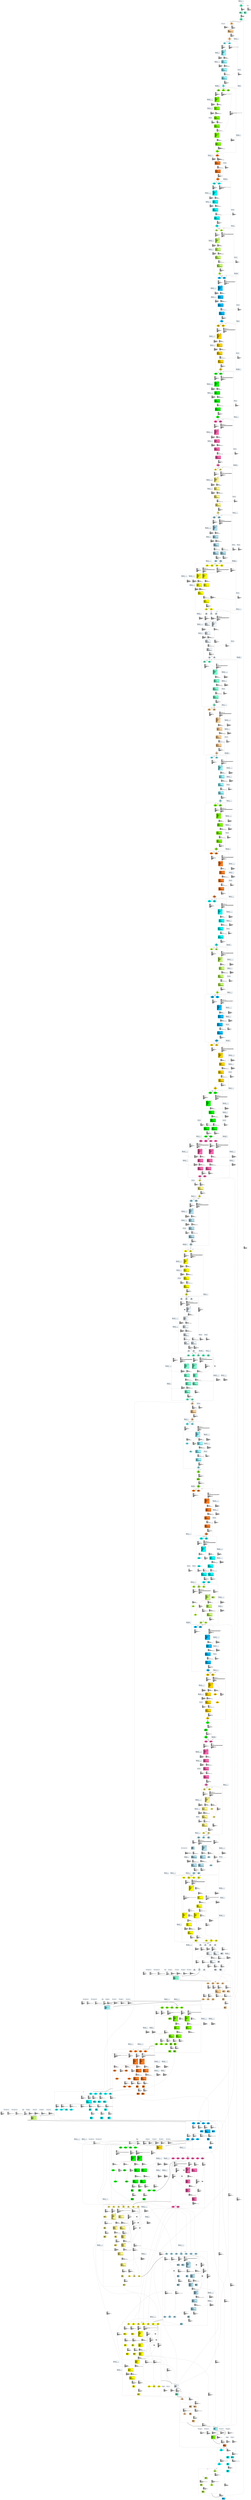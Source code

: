 digraph G {
graph [ fontsize=11 ];
node [ fontsize=11 ];
edge [ fontsize=10 ];
rankdir=BU
ranksep=1.5
nodesep=1
splines=spline
compound=true
Graphinfo [ label="" shape=plaintext, style=rounded, color=black, fontname="Arial-Bold" ];
subgraph cluster_1 { label="epoch 1"; fontsize=14; 
subgraph cluster_1_nodes { label="nodes "; peripheries=0;
Identity_1 ; Transpose_3 ;  }

subgraph cluster_dma_1_in { label="dma inputs "; peripheries=0;
dma_6i1 ;  };

subgraph cluster_dma_1_out { label="dma outputs "; peripheries=0;
dma_4i1 ;  }
 }
subgraph cluster_2 { label="epoch 2"; fontsize=14; 
subgraph cluster_2_nodes { label="nodes "; peripheries=0;
Quantize_7 ;  }

subgraph cluster_dma_2_in { label="dma inputs "; peripheries=0;
dma_3i2 ;  };

subgraph cluster_dma_2_out { label="dma outputs "; peripheries=0;
dma_8i2 ;  }
 }
dma_4i1:s -> dma_3i2:n [ltail="cluster_1" lhead=cluster_2 strength=1000 penwidth=5];
subgraph cluster_3 { label="epoch 3"; fontsize=14; 
subgraph cluster_3_nodes { label="nodes "; peripheries=0;
Conv2D_9 ; Conv2D_9_mul_scale_3 ; Conv2D_9_off_bias_6 ; Conv2D_14_suboff_9 ;  }

subgraph cluster_dma_3_in { label="dma inputs "; peripheries=0;
dma_3i3 ; dma_5i3 ;  };

subgraph cluster_dma_3_out { label="dma outputs "; peripheries=0;
dma_2i3 ;  }
 }
dma_8i2:s -> dma_3i3:n [ltail="cluster_2" lhead=cluster_3 strength=1000 penwidth=5];
subgraph cluster_4 { label="epoch 4"; fontsize=14; 
subgraph cluster_4_nodes { label="nodes "; peripheries=0;
Conv2D_14 ; Conv2D_14_mul_scale_12 ; Conv2D_14_off_bias_15 ; Conv2D_18_suboff_18 ; Conv2D_18 ; Conv2D_18_mul_scale_21 ;  }

subgraph cluster_dma_4_in { label="dma inputs "; peripheries=0;
dma_9i4 ; dma_8i4 ; dma_0i4 ;  };

subgraph cluster_dma_4_out { label="dma outputs "; peripheries=0;
dma_1i4 ;  }
 }
dma_2i3:s -> dma_9i4:n [ltail="cluster_3" lhead=cluster_4 strength=1000 penwidth=5];
subgraph cluster_5 { label="epoch 5"; fontsize=14; 
subgraph cluster_5_nodes { label="nodes "; peripheries=0;
Conv2D_18_off_bias_24 ; Conv2D_23_suboff_27 ;  }

subgraph cluster_dma_5_in { label="dma inputs "; peripheries=0;
dma_2i5 ;  };

subgraph cluster_dma_5_out { label="dma outputs "; peripheries=0;
dma_9i5 ;  }
 }
dma_1i4:s -> dma_2i5:n [ltail="cluster_4" lhead=cluster_5 strength=1000 penwidth=5];
subgraph cluster_6 { label="epoch 6"; fontsize=14; 
subgraph cluster_6_nodes { label="nodes "; peripheries=0;
Conv2D_23 ; Conv2D_23_mul_scale_30 ; Conv2D_23_off_bias_33 ; Conv2D_27_suboff_36 ;  }

subgraph cluster_dma_6_in { label="dma inputs "; peripheries=0;
dma_0i6 ; dma_8i6 ;  };

subgraph cluster_dma_6_out { label="dma outputs "; peripheries=0;
dma_2i6 ;  }
 }
dma_9i5:s -> dma_0i6:n [ltail="cluster_5" lhead=cluster_6 strength=1000 penwidth=5];
subgraph cluster_7 { label="epoch 7"; fontsize=14; 
subgraph cluster_7_nodes { label="nodes "; peripheries=0;
Conv2D_27 ; Conv2D_27_mul_scale_39 ; Conv2D_27_off_bias_42 ; Conv2D_32_suboff_45 ;  }

subgraph cluster_dma_7_in { label="dma inputs "; peripheries=0;
dma_7i7 ; dma_2i7 ;  };

subgraph cluster_dma_7_out { label="dma outputs "; peripheries=0;
dma_8i7 ;  }
 }
dma_2i6:s -> dma_7i7:n [ltail="cluster_6" lhead=cluster_7 strength=1000 penwidth=5];
subgraph cluster_8 { label="epoch 8"; fontsize=14; 
subgraph cluster_8_nodes { label="nodes "; peripheries=0;
Conv2D_32 ; Conv2D_32_mul_scale_48 ; Conv2D_32_off_bias_51 ; Conv2D_36_suboff_54 ;  }

subgraph cluster_dma_8_in { label="dma inputs "; peripheries=0;
dma_0i8 ; dma_8i8 ;  };

subgraph cluster_dma_8_out { label="dma outputs "; peripheries=0;
dma_3i8 ;  }
 }
dma_8i7:s -> dma_0i8:n [ltail="cluster_7" lhead=cluster_8 strength=1000 penwidth=5];
subgraph cluster_9 { label="epoch 9"; fontsize=14; 
subgraph cluster_9_nodes { label="nodes "; peripheries=0;
Conv2D_36 ; Conv2D_36_mul_scale_57 ; Conv2D_36_off_bias_60 ; Conv2D_41_suboff_63 ;  }

subgraph cluster_dma_9_in { label="dma inputs "; peripheries=0;
dma_0i9 ; dma_5i9 ;  };

subgraph cluster_dma_9_out { label="dma outputs "; peripheries=0;
dma_2i9 ;  }
 }
dma_3i8:s -> dma_0i9:n [ltail="cluster_8" lhead=cluster_9 strength=1000 penwidth=5];
subgraph cluster_10 { label="epoch 10"; fontsize=14; 
subgraph cluster_10_nodes { label="nodes "; peripheries=0;
Conv2D_41 ; Conv2D_41_mul_scale_66 ; Conv2D_41_off_bias_69 ; Conv2D_45_suboff_72 ;  }

subgraph cluster_dma_10_in { label="dma inputs "; peripheries=0;
dma_6i10 ; dma_4i10 ;  };

subgraph cluster_dma_10_out { label="dma outputs "; peripheries=0;
dma_8i10 ;  }
 }
dma_2i9:s -> dma_6i10:n [ltail="cluster_9" lhead=cluster_10 strength=1000 penwidth=5];
subgraph cluster_11 { label="epoch 11"; fontsize=14; 
subgraph cluster_11_nodes { label="nodes "; peripheries=0;
Conv2D_45 ; Conv2D_45_mul_scale_75 ; Conv2D_45_off_bias_78 ; Conv2D_50_suboff_81 ;  }

subgraph cluster_dma_11_in { label="dma inputs "; peripheries=0;
dma_5i11 ; dma_0i11 ;  };

subgraph cluster_dma_11_out { label="dma outputs "; peripheries=0;
dma_9i11 ;  }
 }
dma_8i10:s -> dma_5i11:n [ltail="cluster_10" lhead=cluster_11 strength=1000 penwidth=5];
subgraph cluster_12 { label="epoch 12"; fontsize=14; 
subgraph cluster_12_nodes { label="nodes "; peripheries=0;
Conv2D_50 ; Conv2D_50_mul_scale_84 ; Conv2D_50_off_bias_87 ; Conv2D_54_suboff_90 ;  }

subgraph cluster_dma_12_in { label="dma inputs "; peripheries=0;
dma_3i12 ; dma_8i12 ;  };

subgraph cluster_dma_12_out { label="dma outputs "; peripheries=0;
dma_1i12 ;  }
 }
dma_9i11:s -> dma_3i12:n [ltail="cluster_11" lhead=cluster_12 strength=1000 penwidth=5];
subgraph cluster_13 { label="epoch 13"; fontsize=14; 
subgraph cluster_13_nodes { label="nodes "; peripheries=0;
Conv2D_54 ; Conv2D_54_mul_scale_93 ; Conv2D_54_off_bias_96 ; Conv2D_59_suboff_99 ; Conv2D_268_suboff_444 ;  }

subgraph cluster_dma_13_in { label="dma inputs "; peripheries=0;
dma_8i13 ; dma_2i13 ;  };

subgraph cluster_dma_13_out { label="dma outputs "; peripheries=0;
dma_6i13 ; dma_9i13 ;  }
 }
dma_1i12:s -> dma_8i13:n [ltail="cluster_12" lhead=cluster_13 strength=1000 penwidth=5];
subgraph cluster_14 { label="epoch 14"; fontsize=14; 
subgraph cluster_14_nodes { label="nodes "; peripheries=0;
Conv2D_59 ; Conv2D_59_mul_scale_102 ; Conv2D_59_off_bias_105 ; Conv2D_63_suboff_108 ; Conv2D_268 ; Conv2D_268_mul_scale_447 ;  }

subgraph cluster_dma_14_in { label="dma inputs "; peripheries=0;
dma_9i14 ; dma_2i14 ; dma_8i14 ; dma_5i14 ;  };

subgraph cluster_dma_14_out { label="dma outputs "; peripheries=0;
dma_1i14 ; dma_4i14 ;  }
 }
dma_9i13:s -> dma_9i14:n [ltail="cluster_13" lhead=cluster_14 strength=1000 penwidth=5];
subgraph cluster_15 { label="epoch 15"; fontsize=14; 
subgraph cluster_15_nodes { label="nodes "; peripheries=0;
Conv2D_268_off_bias_450 ; Conv2D_63 ; Conv2D_63_mul_scale_111 ; Conv2D_63_off_bias_114 ; Conv2D_68_suboff_117 ;  }

subgraph cluster_dma_15_in { label="dma inputs "; peripheries=0;
dma_0i15 ; dma_3i15 ; dma_7i15 ;  };

subgraph cluster_dma_15_out { label="dma outputs "; peripheries=0;
dma_1i15 ; dma_2i15 ;  }
 }
dma_4i14:s -> dma_0i15:n [ltail="cluster_14" lhead=cluster_15 strength=1000 penwidth=5];
subgraph cluster_16 { label="epoch 16"; fontsize=14; 
subgraph cluster_16_nodes { label="nodes "; peripheries=0;
Conv2D_68 ; Conv2D_68_mul_scale_120 ; Conv2D_68_off_bias_123 ; Conv2D_72_suboff_126 ;  }

subgraph cluster_dma_16_in { label="dma inputs "; peripheries=0;
dma_8i16 ; dma_9i16 ;  };

subgraph cluster_dma_16_out { label="dma outputs "; peripheries=0;
dma_0i16 ;  }
 }
dma_2i15:s -> dma_8i16:n [ltail="cluster_15" lhead=cluster_16 strength=1000 penwidth=5];
subgraph cluster_17 { label="epoch 17"; fontsize=14; 
subgraph cluster_17_nodes { label="nodes "; peripheries=0;
Conv2D_72 ; Conv2D_72_mul_scale_129 ; Conv2D_72_off_bias_132 ; Conv2D_77_suboff_135 ;  }

subgraph cluster_dma_17_in { label="dma inputs "; peripheries=0;
dma_5i17 ; dma_1i17 ;  };

subgraph cluster_dma_17_out { label="dma outputs "; peripheries=0;
dma_6i17 ;  }
 }
dma_0i16:s -> dma_5i17:n [ltail="cluster_16" lhead=cluster_17 strength=1000 penwidth=5];
subgraph cluster_18 { label="epoch 18"; fontsize=14; 
subgraph cluster_18_nodes { label="nodes "; peripheries=0;
Conv2D_77 ; Conv2D_77_mul_scale_138 ; Conv2D_77_off_bias_141 ; Conv2D_81_suboff_144 ;  }

subgraph cluster_dma_18_in { label="dma inputs "; peripheries=0;
dma_0i18 ; dma_8i18 ;  };

subgraph cluster_dma_18_out { label="dma outputs "; peripheries=0;
dma_3i18 ;  }
 }
dma_6i17:s -> dma_0i18:n [ltail="cluster_17" lhead=cluster_18 strength=1000 penwidth=5];
subgraph cluster_19 { label="epoch 19"; fontsize=14; 
subgraph cluster_19_nodes { label="nodes "; peripheries=0;
Conv2D_81 ; Conv2D_81_mul_scale_147 ; Conv2D_81_off_bias_150 ; Conv2D_86_suboff_153 ;  }

subgraph cluster_dma_19_in { label="dma inputs "; peripheries=0;
dma_6i19 ; dma_3i19 ;  };

subgraph cluster_dma_19_out { label="dma outputs "; peripheries=0;
dma_5i19 ;  }
 }
dma_3i18:s -> dma_6i19:n [ltail="cluster_18" lhead=cluster_19 strength=1000 penwidth=5];
subgraph cluster_20 { label="epoch 20"; fontsize=14; 
subgraph cluster_20_nodes { label="nodes "; peripheries=0;
Conv2D_86 ; Conv2D_86_mul_scale_156 ; Conv2D_86_off_bias_159 ; Conv2D_90_suboff_162 ;  }

subgraph cluster_dma_20_in { label="dma inputs "; peripheries=0;
dma_0i20 ; dma_6i20 ;  };

subgraph cluster_dma_20_out { label="dma outputs "; peripheries=0;
dma_3i20 ;  }
 }
dma_5i19:s -> dma_0i20:n [ltail="cluster_19" lhead=cluster_20 strength=1000 penwidth=5];
subgraph cluster_21 { label="epoch 21"; fontsize=14; 
subgraph cluster_21_nodes { label="nodes "; peripheries=0;
Conv2D_90 ; Conv2D_90_mul_scale_165 ; Conv2D_90_off_bias_168 ; Conv2D_95_suboff_171 ;  }

subgraph cluster_dma_21_in { label="dma inputs "; peripheries=0;
dma_8i21 ; dma_0i21 ;  };

subgraph cluster_dma_21_out { label="dma outputs "; peripheries=0;
dma_9i21 ;  }
 }
dma_3i20:s -> dma_8i21:n [ltail="cluster_20" lhead=cluster_21 strength=1000 penwidth=5];
subgraph cluster_22 { label="epoch 22"; fontsize=14; 
subgraph cluster_22_nodes { label="nodes "; peripheries=0;
Conv2D_95 ; Conv2D_95_mul_scale_174 ; Conv2D_95_off_bias_177 ; Conv2D_99_suboff_180 ;  }

subgraph cluster_dma_22_in { label="dma inputs "; peripheries=0;
dma_8i22 ; dma_4i22 ;  };

subgraph cluster_dma_22_out { label="dma outputs "; peripheries=0;
dma_7i22 ;  }
 }
dma_9i21:s -> dma_8i22:n [ltail="cluster_21" lhead=cluster_22 strength=1000 penwidth=5];
subgraph cluster_23 { label="epoch 23"; fontsize=14; 
subgraph cluster_23_nodes { label="nodes "; peripheries=0;
Conv2D_99 ; Conv2D_99_mul_scale_183 ; Conv2D_99_off_bias_186 ; Conv2D_104_suboff_189 ;  }

subgraph cluster_dma_23_in { label="dma inputs "; peripheries=0;
dma_4i23 ; dma_7i23 ;  };

subgraph cluster_dma_23_out { label="dma outputs "; peripheries=0;
dma_1i23 ;  }
 }
dma_7i22:s -> dma_4i23:n [ltail="cluster_22" lhead=cluster_23 strength=1000 penwidth=5];
subgraph cluster_24 { label="epoch 24"; fontsize=14; 
subgraph cluster_24_nodes { label="nodes "; peripheries=0;
Conv2D_104 ; Conv2D_104_mul_scale_192 ; Conv2D_104_off_bias_195 ; Conv2D_108_suboff_198 ;  }

subgraph cluster_dma_24_in { label="dma inputs "; peripheries=0;
dma_4i24 ; dma_9i24 ;  };

subgraph cluster_dma_24_out { label="dma outputs "; peripheries=0;
dma_3i24 ;  }
 }
dma_1i23:s -> dma_4i24:n [ltail="cluster_23" lhead=cluster_24 strength=1000 penwidth=5];
subgraph cluster_25 { label="epoch 25"; fontsize=14; 
subgraph cluster_25_nodes { label="nodes "; peripheries=0;
Conv2D_108 ; Conv2D_108_mul_scale_201 ; Conv2D_108_off_bias_204 ; Conv2D_247_suboff_417 ; Conv2D_113_suboff_207 ;  }

subgraph cluster_dma_25_in { label="dma inputs "; peripheries=0;
dma_8i25 ; dma_2i25 ;  };

subgraph cluster_dma_25_out { label="dma outputs "; peripheries=0;
dma_9i25 ; dma_7i25 ;  }
 }
dma_3i24:s -> dma_8i25:n [ltail="cluster_24" lhead=cluster_25 strength=1000 penwidth=5];
subgraph cluster_26 { label="epoch 26"; fontsize=14; 
subgraph cluster_26_nodes { label="nodes "; peripheries=0;
Conv2D_247 ; Conv2D_247_mul_scale_420 ; Conv2D_247_off_bias_423 ; Conv2D_113 ; Conv2D_113_mul_scale_210 ; Conv2D_113_off_bias_213 ;  }

subgraph cluster_dma_26_in { label="dma inputs "; peripheries=0;
dma_4i26 ; dma_5i26 ; dma_2i26 ; dma_0i26 ;  };

subgraph cluster_dma_26_out { label="dma outputs "; peripheries=0;
dma_1i26 ; dma_3i26 ;  }
 }
dma_7i25:s -> dma_4i26:n [ltail="cluster_25" lhead=cluster_26 strength=1000 penwidth=5];
subgraph cluster_27 { label="epoch 27"; fontsize=14; 
subgraph cluster_27_nodes { label="nodes "; peripheries=0;
Conv2D_117_suboff_216 ;  }

subgraph cluster_dma_27_in { label="dma inputs "; peripheries=0;
dma_2i27 ;  };

subgraph cluster_dma_27_out { label="dma outputs "; peripheries=0;
dma_9i27 ;  }
 }
dma_3i26:s -> dma_2i27:n [ltail="cluster_26" lhead=cluster_27 strength=1000 penwidth=5];
subgraph cluster_28 { label="epoch 28"; fontsize=14; 
subgraph cluster_28_nodes { label="nodes "; peripheries=0;
Conv2D_117 ; Conv2D_117_mul_scale_219 ; Conv2D_117_off_bias_222 ; Conv2D_122_suboff_225 ;  }

subgraph cluster_dma_28_in { label="dma inputs "; peripheries=0;
dma_7i28 ; dma_0i28 ;  };

subgraph cluster_dma_28_out { label="dma outputs "; peripheries=0;
dma_5i28 ;  }
 }
dma_9i27:s -> dma_7i28:n [ltail="cluster_27" lhead=cluster_28 strength=1000 penwidth=5];
subgraph cluster_29 { label="epoch 29"; fontsize=14; 
subgraph cluster_29_nodes { label="nodes "; peripheries=0;
Conv2D_122 ; Conv2D_122_mul_scale_228 ; Conv2D_122_off_bias_231 ; Conv2D_126_suboff_234 ;  }

subgraph cluster_dma_29_in { label="dma inputs "; peripheries=0;
dma_2i29 ; dma_3i29 ;  };

subgraph cluster_dma_29_out { label="dma outputs "; peripheries=0;
dma_9i29 ; dma_9i29 ;  }
 }
dma_5i28:s -> dma_2i29:n [ltail="cluster_28" lhead=cluster_29 strength=1000 penwidth=5];
subgraph cluster_30 { label="epoch 30"; fontsize=14; 
subgraph cluster_30_nodes { label="nodes "; peripheries=0;
Conv2D_126 ; Conv2D_126_ca_pipe_1 ; Conv2D_126_mul_scale_237 ; Conv2D_126_off_bias_240 ; Conv2D_131_suboff_243 ; Conv2D_226_suboff_396 ;  }

subgraph cluster_dma_30_in { label="dma inputs "; peripheries=0;
dma_4i30 ; dma_9i30 ; dma_1i30 ;  };

subgraph cluster_dma_30_out { label="dma outputs "; peripheries=0;
dma_5i30 ; dma_8i30 ; dma_8i30 ;  }
 }
dma_9i29:s -> dma_4i30:n [ltail="cluster_29" lhead=cluster_30 strength=1000 penwidth=5];
subgraph cluster_31 { label="epoch 31"; fontsize=14; 
subgraph cluster_31_nodes { label="nodes "; peripheries=0;
Conv2D_131 ; Conv2D_226 ; Conv2D_226_ca_pipe_1 ; Conv2D_226_mul_scale_399 ; Conv2D_226_off_bias_402 ; Conv2D_131_mul_scale_246 ; Conv2D_131_off_bias_249 ;  }

subgraph cluster_dma_31_in { label="dma inputs "; peripheries=0;
dma_8i31 ; dma_1i31 ; dma_6i31 ; dma_4i31 ; dma_9i31 ;  };

subgraph cluster_dma_31_out { label="dma outputs "; peripheries=0;
dma_3i31 ; dma_7i31 ;  }
 }
dma_8i30:s -> dma_8i31:n [ltail="cluster_30" lhead=cluster_31 strength=1000 penwidth=5];
subgraph cluster_32 { label="epoch 32"; fontsize=14; 
subgraph cluster_32_nodes { label="nodes "; peripheries=0;
Conv2D_135_suboff_252 ;  }

subgraph cluster_dma_32_in { label="dma inputs "; peripheries=0;
dma_2i32 ;  };

subgraph cluster_dma_32_out { label="dma outputs "; peripheries=0;
dma_7i32 ;  }
 }
dma_7i31:s -> dma_2i32:n [ltail="cluster_31" lhead=cluster_32 strength=1000 penwidth=5];
subgraph cluster_33 { label="epoch 33"; fontsize=14; 
subgraph cluster_33_nodes { label="nodes "; peripheries=0;
Conv2D_135 ; Conv2D_135_mul_scale_255 ; Conv2D_135_off_bias_258 ; Conv2D_140_suboff_261 ;  }

subgraph cluster_dma_33_in { label="dma inputs "; peripheries=0;
dma_7i33 ; dma_2i33 ;  };

subgraph cluster_dma_33_out { label="dma outputs "; peripheries=0;
dma_6i33 ;  }
dma_8i33 ; dma_9i33 ;  }
dma_7i32:s -> dma_7i33:n [ltail="cluster_32" lhead=cluster_33 strength=1000 penwidth=5];
subgraph cluster_34 { label="epoch 34"; fontsize=14; 
subgraph cluster_34_nodes { label="nodes "; peripheries=0;
Conv2D_140_conv_identity ;  }

subgraph cluster_dma_34_in { label="dma inputs "; peripheries=0;
dma_3i34 ;  };

subgraph cluster_dma_34_out { label="dma outputs "; peripheries=0;
dma_8i34 ;  }
 }
dma_6i33:s -> dma_3i34:n [ltail="cluster_33" lhead=cluster_34 strength=1000 penwidth=5];
subgraph cluster_35 { label="epoch 35"; fontsize=14; 
subgraph cluster_35_nodes { label="nodes "; peripheries=0;
Conv2D_140 ; Conv2D_140_mul_scale_264 ; Conv2D_140_off_bias_267 ; Conv2D_144_suboff_270 ;  }

subgraph cluster_dma_35_in { label="dma inputs "; peripheries=0;
dma_7i35 ; dma_3i35 ;  };

subgraph cluster_dma_35_out { label="dma outputs "; peripheries=0;
dma_2i35 ;  }
 }
dma_8i34:s -> dma_7i35:n [ltail="cluster_34" lhead=cluster_35 strength=1000 penwidth=5];
subgraph cluster_36 { label="epoch 36"; fontsize=14; 
subgraph cluster_36_nodes { label="nodes "; peripheries=0;
Conv2D_144 ; Conv2D_144_mul_scale_273 ; Conv2D_144_off_bias_276 ; Conv2D_149_suboff_279 ; Conv2D_205_suboff_369 ;  }

subgraph cluster_dma_36_in { label="dma inputs "; peripheries=0;
dma_8i36 ; dma_2i36 ;  };

subgraph cluster_dma_36_out { label="dma outputs "; peripheries=0;
dma_9i36 ; dma_5i36 ;  }
dma_6i36 ; dma_7i36 ;  }
dma_2i35:s -> dma_8i36:n [ltail="cluster_35" lhead=cluster_36 strength=1000 penwidth=5];
subgraph cluster_37 { label="epoch 37"; fontsize=14; 
subgraph cluster_37_nodes { label="nodes "; peripheries=0;
Conv2D_149_conv_identity ; Conv2D_205 ; Conv2D_205_mul_scale_372 ; Conv2D_205_off_bias_375 ;  }

subgraph cluster_dma_37_in { label="dma inputs "; peripheries=0;
dma_6i37 ; dma_8i37 ; dma_2i37 ;  };

subgraph cluster_dma_37_out { label="dma outputs "; peripheries=0;
dma_5i37 ; dma_0i37 ;  }
dma_4i37 ; dma_3i37 ;  }
dma_5i36:s -> dma_6i37:n [ltail="cluster_36" lhead=cluster_37 strength=1000 penwidth=5];
subgraph cluster_38 { label="epoch 38"; fontsize=14; 
subgraph cluster_38_nodes { label="nodes "; peripheries=0;
Conv2D_149 ; Conv2D_149_mul_scale_282 ; Conv2D_149_off_bias_285 ; Conv2D_153_suboff_288 ;  }

subgraph cluster_dma_38_in { label="dma inputs "; peripheries=0;
dma_2i38 ; dma_8i38 ;  };

subgraph cluster_dma_38_out { label="dma outputs "; peripheries=0;
dma_7i38 ;  }
 }
dma_0i37:s -> dma_2i38:n [ltail="cluster_37" lhead=cluster_38 strength=1000 penwidth=5];
subgraph cluster_39 { label="epoch 39"; fontsize=14; 
subgraph cluster_39_nodes { label="nodes "; peripheries=0;
Conv2D_153 ; Conv2D_153_mul_scale_291 ; Conv2D_153_off_bias_294 ; Conv2D_158_suboff_297 ;  }

subgraph cluster_dma_39_in { label="dma inputs "; peripheries=0;
dma_6i39 ; dma_2i39 ;  };

subgraph cluster_dma_39_out { label="dma outputs "; peripheries=0;
dma_3i39 ;  }
dma_4i39 ; dma_0i39 ;  }
dma_7i38:s -> dma_6i39:n [ltail="cluster_38" lhead=cluster_39 strength=1000 penwidth=5];
subgraph cluster_40 { label="epoch 40"; fontsize=14; 
subgraph cluster_40_nodes { label="nodes "; peripheries=0;
Conv2D_158_conv_identity ;  }

subgraph cluster_dma_40_in { label="dma inputs "; peripheries=0;
dma_7i40 ;  };

subgraph cluster_dma_40_out { label="dma outputs "; peripheries=0;
dma_4i40 ;  }
 }
dma_3i39:s -> dma_7i40:n [ltail="cluster_39" lhead=cluster_40 strength=1000 penwidth=5];
subgraph cluster_41 { label="epoch 41"; fontsize=14; 
subgraph cluster_41_nodes { label="nodes "; peripheries=0;
Conv2D_158 ; Conv2D_158_mul_scale_300 ; Conv2D_158_off_bias_303 ; Conv2D_162_suboff_306 ;  }

subgraph cluster_dma_41_in { label="dma inputs "; peripheries=0;
dma_4i41 ; dma_6i41 ;  };

subgraph cluster_dma_41_out { label="dma outputs "; peripheries=0;
dma_5i41 ;  }
 }
dma_4i40:s -> dma_4i41:n [ltail="cluster_40" lhead=cluster_41 strength=1000 penwidth=5];
subgraph cluster_42 { label="epoch 42"; fontsize=14; 
subgraph cluster_42_nodes { label="nodes "; peripheries=0;
Conv2D_162 ; Conv2D_162_mul_scale_309 ; Conv2D_162_off_bias_312 ; Conv2D_184_suboff_342 ;  }

subgraph cluster_dma_42_in { label="dma inputs "; peripheries=0;
dma_9i42 ; dma_4i42 ;  };

subgraph cluster_dma_42_out { label="dma outputs "; peripheries=0;
dma_1i42 ; dma_3i42 ;  }
dma_2i42 ; dma_0i42 ;  }
dma_5i41:s -> dma_9i42:n [ltail="cluster_41" lhead=cluster_42 strength=1000 penwidth=5];
subgraph cluster_43 { label="epoch 43"; fontsize=14; 
subgraph cluster_43_nodes { label="nodes "; peripheries=0;
AveragePool_166 ; RequantizeLinear_inserted_id984 ; Conv2D_169_suboff_315 ; Conv2D_184 ; Conv2D_184_mul_scale_345 ; Conv2D_184_off_bias_348 ;  }

subgraph cluster_dma_43_in { label="dma inputs "; peripheries=0;
dma_2i43 ; dma_9i43 ; dma_3i43 ;  };

subgraph cluster_dma_43_out { label="dma outputs "; peripheries=0;
dma_0i43 ; dma_6i43 ;  }
dma_4i43 ; dma_1i43 ;  }
dma_3i42:s -> dma_2i43:n [ltail="cluster_42" lhead=cluster_43 strength=1000 penwidth=5];
subgraph cluster_44 { label="epoch 44"; fontsize=14; 
subgraph cluster_44_nodes { label="nodes "; peripheries=0;
Conv2D_169 ; Conv2D_169_mul_scale_318 ; Conv2D_169_off_bias_321 ; Conv2D_178 ; Conv2D_178_mul_scale_336 ; Conv2D_178_off_bias_339 ; Reshape_inserted_id986 ; Conv2D_172 ;  }

subgraph cluster_dma_44_in { label="dma inputs "; peripheries=0;
dma_2i44 ; dma_5i44 ; dma_9i44 ; dma_6i44 ;  };

subgraph cluster_dma_44_out { label="dma outputs "; peripheries=0;
dma_8i44 ; dma_3i44 ; dma_7i44 ;  }
 }
dma_6i43:s -> dma_2i44:n [ltail="cluster_43" lhead=cluster_44 strength=1000 penwidth=5];
subgraph cluster_45 { label="epoch 45"; fontsize=14; 
subgraph cluster_45_nodes { label="nodes "; peripheries=0;
Add_187 ; Conv2D_172_mul_scale_327 ; Conv2D_172_off_bias_330 ; Reshape_inserted_id989 ; Identity_inserted_id988 ; Transpose_183 ; Reshape_inserted_id987 ;  }

subgraph cluster_dma_45_in { label="dma inputs "; peripheries=0;
dma_7i45 ; dma_3i45 ; dma_2i45 ; dma_4i45 ;  };

subgraph cluster_dma_45_out { label="dma outputs "; peripheries=0;
dma_8i45 ; dma_8i45 ; dma_1i45 ; dma_0i45 ;  }
 }
dma_7i44:s -> dma_7i45:n [ltail="cluster_44" lhead=cluster_45 strength=1000 penwidth=5];
subgraph cluster_46 { label="epoch 46"; fontsize=14; 
subgraph cluster_46_nodes { label="nodes "; peripheries=0;
Resize_204 ;  }

subgraph cluster_dma_46_in { label=""; peripheries=0;
dummy_46[ style=invis ];  };
 }
dma_0i45:s -> dummy_46:n [ltail="cluster_45" lhead=cluster_46 strength=1000 penwidth=5];
subgraph cluster_47 { label="epoch 47"; fontsize=14; 
subgraph cluster_47_nodes { label="nodes "; peripheries=0;
Conv2D_198_conv_identity ; Add_208 ; Identity_inserted_id991 ; Transpose_177 ; Reshape_inserted_id990 ;  }

subgraph cluster_dma_47_in { label="dma inputs "; peripheries=0;
dma_9i47 ; dma_8i47 ; dma_3i47 ; dma_6i47 ;  };

subgraph cluster_dma_47_out { label="dma outputs "; peripheries=0;
dma_7i47 ; dma_7i47 ; dma_2i47 ; dma_2i47 ; dma_5i47 ;  }
 }
Resize_204:s -> dma_9i47:n [ltail="cluster_46" lhead=cluster_47 strength=1000 penwidth=5];
subgraph cluster_48 { label="epoch 48"; fontsize=14; 
subgraph cluster_48_nodes { label="nodes "; peripheries=0;
Resize_225 ;  }

subgraph cluster_dma_48_in { label=""; peripheries=0;
dummy_48[ style=invis ];  };
 }
dma_5i47:s -> dummy_48:n [ltail="cluster_47" lhead=cluster_48 strength=1000 penwidth=5];
subgraph cluster_49 { label="epoch 49"; fontsize=14; 
subgraph cluster_49_nodes { label="nodes "; peripheries=0;
Conv2D_198 ; Conv2D_198_mul_scale_363 ; Conv2D_198_off_bias_366 ; Transpose_201 ; Reshape_inserted_id992 ; Conv2D_191 ; Conv2D_191_mul_scale_354 ; Conv2D_191_off_bias_357 ; Transpose_194 ; Reshape_inserted_id995 ; Conv2D_219_conv_identity ;  }

subgraph cluster_dma_49_in { label="dma inputs "; peripheries=0;
dma_3i49 ; dma_4i49 ; dma_9i49 ; dma_1i49 ; dma_5i49 ;  };

subgraph cluster_dma_49_out { label="dma outputs "; peripheries=0;
dma_2i49 ; dma_6i49 ; dma_7i49 ; dma_7i49 ;  }
 }
Resize_225:s -> dma_3i49:n [ltail="cluster_48" lhead=cluster_49 strength=1000 penwidth=5];
subgraph cluster_50 { label="epoch 50"; fontsize=14; 
subgraph cluster_50_nodes { label="nodes "; peripheries=0;
Conv2D_219 ; Conv2D_219_mul_scale_390 ; Conv2D_219_off_bias_393 ; Transpose_222 ; Reshape_inserted_id1004 ; Conv2D_212 ; Conv2D_212_mul_scale_381 ; Conv2D_212_off_bias_384 ; Transpose_215 ; Reshape_inserted_id1007 ;  }

subgraph cluster_dma_50_in { label="dma inputs "; peripheries=0;
dma_9i50 ; dma_1i50 ; dma_0i50 ; dma_5i50 ;  };

subgraph cluster_dma_50_out { label="dma outputs "; peripheries=0;
dma_3i50 ; dma_8i50 ;  }
dma_2i50 ; dma_7i50 ; dma_4i50 ; dma_6i50 ;  }
dma_7i49:s -> dma_9i50:n [ltail="cluster_49" lhead=cluster_50 strength=1000 penwidth=5];
subgraph cluster_51 { label="epoch 51"; fontsize=14; 
subgraph cluster_51_nodes { label="nodes "; peripheries=0;
Add_229 ; Identity_inserted_id994 ; Transpose_203 ; Reshape_inserted_id993 ; Identity_inserted_id997 ; Transpose_196 ; Reshape_inserted_id996 ; Identity_inserted_id1006 ; Transpose_224 ; Reshape_inserted_id1005 ;  }

subgraph cluster_dma_51_in { label="dma inputs "; peripheries=0;
dma_4i51 ; dma_6i51 ; dma_2i51 ; dma_5i51 ; dma_1i51 ;  };

subgraph cluster_dma_51_out { label="dma outputs "; peripheries=0;
dma_7i51 ; dma_7i51 ; dma_0i51 ; dma_9i51 ; dma_3i51 ;  }
 }
dma_8i50:s -> dma_4i51:n [ltail="cluster_50" lhead=cluster_51 strength=1000 penwidth=5];
subgraph cluster_52 { label="epoch 52"; fontsize=14; 
subgraph cluster_52_nodes { label="nodes "; peripheries=0;
Resize_246 ;  }

subgraph cluster_dma_52_in { label=""; peripheries=0;
dummy_52[ style=invis ];  };
 }
dma_3i51:s -> dummy_52:n [ltail="cluster_51" lhead=cluster_52 strength=1000 penwidth=5];
subgraph cluster_53 { label="epoch 53"; fontsize=14; 
subgraph cluster_53_nodes { label="nodes "; peripheries=0;
Conv2D_240_conv_identity ; Add_250 ; Identity_inserted_id1009 ; Transpose_217 ; Reshape_inserted_id1008 ;  }

subgraph cluster_dma_53_in { label="dma inputs "; peripheries=0;
dma_6i53 ; dma_0i53 ; dma_9i53 ; dma_8i53 ;  };

subgraph cluster_dma_53_out { label="dma outputs "; peripheries=0;
dma_5i53 ; dma_5i53 ; dma_2i53 ; dma_2i53 ; dma_2i53 ; dma_2i53 ; dma_2i53 ; dma_2i53 ; dma_2i53 ; dma_2i53 ; dma_2i53 ; dma_7i53 ;  }
 }
Resize_246:s -> dma_6i53:n [ltail="cluster_52" lhead=cluster_53 strength=1000 penwidth=5];
subgraph cluster_54 { label="epoch 54"; fontsize=14; 
subgraph cluster_54_nodes { label="nodes "; peripheries=0;
Resize_267 ;  }

subgraph cluster_dma_54_in { label=""; peripheries=0;
dummy_54[ style=invis ];  };
 }
dma_7i53:s -> dummy_54:n [ltail="cluster_53" lhead=cluster_54 strength=1000 penwidth=5];
subgraph cluster_55 { label="epoch 55"; fontsize=14; 
subgraph cluster_55_nodes { label="nodes "; peripheries=0;
Conv2D_240 ; Conv2D_233 ; Conv2D_240_mul_scale_411 ; Conv2D_240_off_bias_414 ; Transpose_243 ; Reshape_inserted_id1016 ; Conv2D_233_mul_scale_405 ; Conv2D_233_off_bias_408 ; Transpose_236 ; Reshape_inserted_id1019 ;  }

subgraph cluster_dma_55_in { label="dma inputs "; peripheries=0;
dma_8i55 ; dma_4i55 ; dma_5i55 ; dma_3i55 ;  };

subgraph cluster_dma_55_out { label="dma outputs "; peripheries=0;
dma_6i55 ; dma_0i55 ;  }
dma_1i55 ; dma_7i55 ; dma_9i55 ; dma_2i55 ;  }
Resize_267:s -> dma_8i55:n [ltail="cluster_54" lhead=cluster_55 strength=1000 penwidth=5];
subgraph cluster_56 { label="epoch 56"; fontsize=14; 
subgraph cluster_56_nodes { label="nodes "; peripheries=0;
Conv2D_261 ; Conv2D_261_ca_pipe_1 ; Conv2D_261_ca_pipe_2 ; Conv2D_261_ca_pipe_3 ; Add_271 ;  }

subgraph cluster_dma_56_in { label="dma inputs "; peripheries=0;
dma_0i56 ; dma_4i56 ; dma_5i56 ; dma_3i56 ; dma_8i56 ; dma_7i56 ; dma_9i56 ;  };

subgraph cluster_dma_56_out { label="dma outputs "; peripheries=0;
dma_2i56 ; dma_1i56 ; dma_1i56 ; dma_1i56 ; dma_1i56 ; dma_1i56 ; dma_1i56 ; dma_1i56 ; dma_1i56 ;  }
 }
dma_0i55:s -> dma_8i56:n [ltail="cluster_55" lhead=cluster_56 strength=1000 penwidth=5];
subgraph cluster_57 { label="epoch 57"; fontsize=14; 
subgraph cluster_57_nodes { label="nodes "; peripheries=0;
Conv2D_254 ; Conv2D_254_ca_pipe_1 ; Conv2D_254_ca_pipe_2 ; Conv2D_254_ca_pipe_3 ; Identity_inserted_id1018 ; Transpose_245 ; Reshape_inserted_id1017 ; Conv2D_254_mul_scale_429 ; Conv2D_254_off_bias_432 ; Transpose_257 ; Reshape_inserted_id1025 ; Conv2D_261_mul_scale_438 ; Conv2D_261_off_bias_441 ; Transpose_264 ; Reshape_inserted_id1022 ;  }

subgraph cluster_dma_57_in { label="dma inputs "; peripheries=0;
dma_9i57 ; dma_2i57 ; dma_8i57 ; dma_0i57 ; dma_7i57 ; dma_4i57 ; dma_1i57 ;  };

subgraph cluster_dma_57_out { label="dma outputs "; peripheries=0;
dma_3i57 ; dma_6i57 ; dma_5i57 ;  }
 }
dma_1i56:s -> dma_9i57:n [ltail="cluster_56" lhead=cluster_57 strength=1000 penwidth=5];
subgraph cluster_58 { label="epoch 58"; fontsize=14; 
subgraph cluster_58_nodes { label="nodes "; peripheries=0;
Conv2D_287 ; Conv2D_287_ca_pipe_1 ; Conv2D_287_ca_pipe_2 ; Conv2D_287_ca_pipe_3 ; Identity_inserted_id1021 ; Transpose_238 ; Reshape_inserted_id1020 ; Conv2D_287_mul_scale_465 ; Conv2D_287_off_bias_468 ; Transpose_290 ; Reshape_inserted_id1028 ; Identity_inserted_id1024 ; Transpose_266 ; Reshape_inserted_id1023 ;  }

subgraph cluster_dma_58_in { label="dma inputs "; peripheries=0;
dma_6i58 ; dma_4i58 ; dma_1i58 ; dma_5i58 ; dma_9i58 ; dma_0i58 ; dma_8i58 ;  };

subgraph cluster_dma_58_out { label="dma outputs "; peripheries=0;
dma_3i58 ; dma_2i58 ; dma_7i58 ;  }
 }
dma_5i57:s -> dma_6i58:n [ltail="cluster_57" lhead=cluster_58 strength=1000 penwidth=5];
subgraph cluster_59 { label="epoch 59"; fontsize=14; 
subgraph cluster_59_nodes { label="nodes "; peripheries=0;
Conv2D_275 ; Conv2D_275_ca_pipe_1 ; Conv2D_275_ca_pipe_2 ; Conv2D_275_ca_pipe_3 ; Conv2D_275_mul_scale_456 ; Conv2D_275_off_bias_459 ; Transpose_278 ; Reshape_inserted_id1031 ; Identity_inserted_id1027 ; Transpose_259 ; Reshape_inserted_id1026 ; Identity_inserted_id1030 ; Transpose_292 ; Reshape_inserted_id1029 ;  }

subgraph cluster_dma_59_in { label="dma inputs "; peripheries=0;
dma_1i59 ; dma_2i59 ; dma_6i59 ; dma_0i59 ; dma_9i59 ; dma_8i59 ; dma_5i59 ;  };

subgraph cluster_dma_59_out { label="dma outputs "; peripheries=0;
dma_4i59 ; dma_7i59 ; dma_3i59 ;  }
 }
dma_7i58:s -> dma_1i59:n [ltail="cluster_58" lhead=cluster_59 strength=1000 penwidth=5];
subgraph cluster_60 { label="epoch 60"; fontsize=14; 
subgraph cluster_60_nodes { label="nodes "; peripheries=0;
Concat_293 ;  }

subgraph cluster_dma_60_in { label=""; peripheries=0;
dummy_60[ style=invis ];  };
 }
dma_3i59:s -> dummy_60:n [ltail="cluster_59" lhead=cluster_60 strength=1000 penwidth=5];
subgraph cluster_61 { label="epoch 61"; fontsize=14; 
subgraph cluster_61_nodes { label="nodes "; peripheries=0;
Dequantize_295 ;  }

subgraph cluster_dma_61_in { label=""; peripheries=0;
dummy_61[ style=invis ];  };
 }
Concat_293:s -> dummy_61:n [ltail="cluster_60" lhead=cluster_61 strength=1000 penwidth=5];
subgraph cluster_62 { label="epoch 62"; fontsize=14; 
subgraph cluster_62_nodes { label="nodes "; peripheries=0;
Identity_inserted_id1033 ; Transpose_280 ; Reshape_inserted_id1032 ; Reshape_inserted_id1034 ;  }

subgraph cluster_dma_62_in { label="dma inputs "; peripheries=0;
dma_0i62 ;  };

subgraph cluster_dma_62_out { label="dma outputs "; peripheries=0;
dma_8i62 ;  }
 }
Dequantize_295:s -> dma_0i62:n [ltail="cluster_61" lhead=cluster_62 strength=1000 penwidth=5];
subgraph cluster_63 { label="epoch 63"; fontsize=14; 
subgraph cluster_63_nodes { label="nodes "; peripheries=0;
Concat_281 ;  }

subgraph cluster_dma_63_in { label=""; peripheries=0;
dummy_63[ style=invis ];  };
 }
dma_8i62:s -> dummy_63:n [ltail="cluster_62" lhead=cluster_63 strength=1000 penwidth=5];
subgraph cluster_64 { label="epoch 64"; fontsize=14; 
subgraph cluster_64_nodes { label="nodes "; peripheries=0;
Softmax_282 ;  }

subgraph cluster_dma_64_in { label=""; peripheries=0;
dummy_64[ style=invis ];  };
 }
Concat_281:s -> dummy_64:n [ltail="cluster_63" lhead=cluster_64 strength=1000 penwidth=5];
subgraph cluster_65 { label="epoch 65"; fontsize=14; 
subgraph cluster_65_nodes { label="nodes "; peripheries=0;
Dequantize_284 ;  }

subgraph cluster_dma_65_in { label=""; peripheries=0;
dummy_65[ style=invis ];  };
 }
Softmax_282:s -> dummy_65:n [ltail="cluster_64" lhead=cluster_65 strength=1000 penwidth=5];
subgraph cluster_66 { label="epoch 66"; fontsize=14; 
subgraph cluster_66_nodes { label="nodes "; peripheries=0;
Identity_inserted_id1036 ; Transpose_296 ; Reshape_inserted_id1035 ; Reshape_inserted_id1037 ;  }

subgraph cluster_dma_66_in { label="dma inputs "; peripheries=0;
dma_1i66 ;  };

subgraph cluster_dma_66_out { label="dma outputs "; peripheries=0;
dma_7i66 ;  }
 }
Dequantize_284:s -> dma_1i66:n [ltail="cluster_65" lhead=cluster_66 strength=1000 penwidth=5];
subgraph cluster_67 { label="epoch 67"; fontsize=14; 
subgraph cluster_67_nodes { label="nodes "; peripheries=0;
Identity_inserted_id1039 ; Transpose_285 ; Reshape_inserted_id1038 ;  }

subgraph cluster_dma_67_in { label="dma inputs "; peripheries=0;
dma_7i67 ;  };

subgraph cluster_dma_67_out { label="dma outputs "; peripheries=0;
dma_3i67 ;  }
 }
dma_7i66:s -> dma_7i67:n [ltail="cluster_66" lhead=cluster_67 strength=1000 penwidth=5];
subgraph cluster_68 { label="epoch 68"; fontsize=14; 
subgraph cluster_68_nodes { label="nodes "; peripheries=0;
__NN__RETURN__ ;  }

subgraph cluster_dma_68_in { label=""; peripheries=0;
dummy_68[ style=invis ];  };
 }
dma_3i67:s -> dummy_68:n [ltail="cluster_67" lhead=cluster_68 strength=1000 penwidth=5];
Conv2D_149_weights_inflated_502 [ label="{ { <i0> 0} |  [548]\lConv2D_149_weights_inflated_502\l(bytes=18432 , 2.2% of total)\l\l -0.864956 -0.103419 -1.14701 1.19402 ... | { <o0> 0} }", shape=record, fillcolor="aliceblue", style="rounded,filled"  ] ;
Quantize_7_981_requantize_zero [ label="{ { <i0> 0} |  [981]\lQuantize_7_981_requantize_zero\l 0 | { <o0> 0} }", shape=record, fillcolor="aliceblue", style="rounded,filled"  ] ;
Conv2D_158_weights_inflated_504 [ label="{ { <i0> 0} |  [582]\lConv2D_158_weights_inflated_504\l(bytes=18432 , 2.2% of total)\l\l 0.851283 -0.458383 0.0163708 2.07909 ... | { <o0> 0} }", shape=record, fillcolor="aliceblue", style="rounded,filled"  ] ;
Conv2D_254_off_bias_434 [ label="{ { <i0> 0} |  [865]\lConv2D_254_off_bias_434\l(bytes=60 , 0.0072% of total)\l\l 87721281 -22623485 -22076498 88200073 ... | { <o0> 0} }", shape=record, fillcolor="aliceblue", style="rounded,filled"  ] ;
Conv2D_108_mul_scale_203 [ label="{ { <i0> 0} |  [397]\lConv2D_108_mul_scale_203\l(bytes=128 , 0.015% of total)\l\l 8.04494e-05 9.11852e-05 9.69603e-05 9.46057e-05 ... | { <o0> 0} }", shape=record, fillcolor="aliceblue", style="rounded,filled"  ] ;
Conv2D_162_mul_scale_311 [ label="{ { <i0> 0} |  [601]\lConv2D_162_mul_scale_311\l(bytes=256 , 0.031% of total)\l\l 2.86074e-05 2.48821e-05 3.60647e-05 4.27856e-05 ... | { <o0> 0} }", shape=record, fillcolor="aliceblue", style="rounded,filled"  ] ;
Conv2D_77_mul_scale_140 [ label="{ { <i0> 0} |  [278]\lConv2D_77_mul_scale_140\l(bytes=128 , 0.015% of total)\l\l 0.000179435 0.0002035 7.37378e-05 0.00017637 ... | { <o0> 0} }", shape=record, fillcolor="aliceblue", style="rounded,filled"  ] ;
Conv2D_113_mul_scale_212 [ label="{ { <i0> 0} |  [414]\lConv2D_113_mul_scale_212\l(bytes=128 , 0.015% of total)\l\l 9.44774e-05 3.1128e-05 4.43079e-05 0.000199911 ... | { <o0> 0} }", shape=record, fillcolor="aliceblue", style="rounded,filled"  ] ;
Conv2D_9_off_bias_8 [ label="{ { <i0> 0} |  [25]\lConv2D_9_off_bias_8\l(bytes=32 , 0.0038% of total)\l\l -44365686 -4741587 -130036776 -151557736 ... | { <o0> 0} }", shape=record, fillcolor="aliceblue", style="rounded,filled"  ] ;
Conv2D_23_mul_scale_32 [ label="{ { <i0> 0} |  [74]\lConv2D_23_mul_scale_32\l(bytes=16 , 0.0019% of total)\l\l 0.000380801 5.51035e-05 0.000144463 0.00905593 ... | { <o0> 0} }", shape=record, fillcolor="aliceblue", style="rounded,filled"  ] ;
Conv2D_41_mul_scale_68 [ label="{ { <i0> 0} |  [142]\lConv2D_41_mul_scale_68\l(bytes=32 , 0.0038% of total)\l\l 5.68727e-05 5.97019e-05 8.49028e-05 0.000216046 ... | { <o0> 0} }", shape=record, fillcolor="aliceblue", style="rounded,filled"  ] ;
Conv2D_275_off_bias_461 [ label="{ { <i0> 0} |  [924]\lConv2D_275_off_bias_461\l(bytes=60 , 0.0072% of total)\l\l 88328888 -22823523 -20772047 87527765 ... | { <o0> 0} }", shape=record, fillcolor="aliceblue", style="rounded,filled"  ] ;
Conv2D_27_mul_scale_41 [ label="{ { <i0> 0} |  [91]\lConv2D_27_mul_scale_41\l(bytes=32 , 0.0038% of total)\l\l 8.50146e-05 0 0.000121376 0.000134253 ... | { <o0> 0} }", shape=record, fillcolor="aliceblue", style="rounded,filled"  ] ;
Conv2D_18_zero_off_20 [ label="{ { <i0> 0} |  [53]\lConv2D_18_zero_off_20\l(bytes=1 , 0.00012% of total)\l\l 0 | { <o0> 0} }", shape=record, fillcolor="aliceblue", style="rounded,filled"  ] ;
Conv2D_18_off_bias_26 [ label="{ { <i0> 0} |  [59]\lConv2D_18_off_bias_26\l(bytes=64 , 0.0076% of total)\l\l 60750635 -621034309 -483569124 -242857087 ... | { <o0> 0} }", shape=record, fillcolor="aliceblue", style="rounded,filled"  ] ;
Resize_267_size [ label="{ { <i0> 0} |  [895]\lResize_267_size\l 1 32 32 32 | { <o0> 0} }", shape=record, fillcolor="aliceblue", style="rounded,filled"  ] ;
Resize_246_size [ label="{ { <i0> 0} |  [836]\lResize_246_size\l 1 32 16 16 | { <o0> 0} }", shape=record, fillcolor="aliceblue", style="rounded,filled"  ] ;
Resize_225_size [ label="{ { <i0> 0} |  [781]\lResize_225_size\l 1 32 8 8 | { <o0> 0} }", shape=record, fillcolor="aliceblue", style="rounded,filled"  ] ;
Resize_204_size [ label="{ { <i0> 0} |  [722]\lResize_204_size\l 1 32 4 4 | { <o0> 0} }", shape=record, fillcolor="aliceblue", style="rounded,filled"  ] ;
Conv2D_113_zero_off_209 [ label="{ { <i0> 0} |  [410]\lConv2D_113_zero_off_209\l(bytes=1 , 0.00012% of total)\l\l 0 | { <o0> 0} }", shape=record, fillcolor="aliceblue", style="rounded,filled"  ] ;
Conv2D_45_mul_scale_77 [ label="{ { <i0> 0} |  [159]\lConv2D_45_mul_scale_77\l(bytes=64 , 0.0076% of total)\l\l 5.76435e-05 0.000158288 8.46672e-05 5.28165e-05 ... | { <o0> 0} }", shape=record, fillcolor="aliceblue", style="rounded,filled"  ] ;
Conv2D_113_off_bias_215 [ label="{ { <i0> 0} |  [416]\lConv2D_113_off_bias_215\l(bytes=512 , 0.061% of total)\l\l 11839145 -1947085 -65803682 -64587638 ... | { <o0> 0} }", shape=record, fillcolor="aliceblue", style="rounded,filled"  ] ;
Conv2D_63_zero_off_110 [ label="{ { <i0> 0} |  [223]\lConv2D_63_zero_off_110\l(bytes=1 , 0.00012% of total)\l\l 0 | { <o0> 0} }", shape=record, fillcolor="aliceblue", style="rounded,filled"  ] ;
Conv2D_131_zero_off_245 [ label="{ { <i0> 0} |  [478]\lConv2D_131_zero_off_245\l(bytes=1 , 0.00012% of total)\l\l 0 | { <o0> 0} }", shape=record, fillcolor="aliceblue", style="rounded,filled"  ] ;
Conv2D_63_mul_scale_113 [ label="{ { <i0> 0} |  [227]\lConv2D_63_mul_scale_113\l(bytes=128 , 0.015% of total)\l\l 4.66146e-05 0.000168301 0.000134676 0.000116899 ... | { <o0> 0} }", shape=record, fillcolor="aliceblue", style="rounded,filled"  ] ;
Conv2D_117_mul_scale_221 [ label="{ { <i0> 0} |  [431]\lConv2D_117_mul_scale_221\l(bytes=256 , 0.031% of total)\l\l 7.38688e-05 4.76626e-05 6.55471e-05 7.26214e-05 ... | { <o0> 0} }", shape=record, fillcolor="aliceblue", style="rounded,filled"  ] ;
Conv2D_63_off_bias_116 [ label="{ { <i0> 0} |  [229]\lConv2D_63_off_bias_116\l(bytes=512 , 0.061% of total)\l\l -32645440 216527 -273056375 -50093873 ... | { <o0> 0} }", shape=record, fillcolor="aliceblue", style="rounded,filled"  ] ;
Conv2D_117_zero_off_218 [ label="{ { <i0> 0} |  [427]\lConv2D_117_zero_off_218\l(bytes=1 , 0.00012% of total)\l\l 0 | { <o0> 0} }", shape=record, fillcolor="aliceblue", style="rounded,filled"  ] ;
Conv2D_86_mul_scale_158 [ label="{ { <i0> 0} |  [312]\lConv2D_86_mul_scale_158\l(bytes=128 , 0.015% of total)\l\l 0.000127656 0.000170463 6.41017e-05 0.000351431 ... | { <o0> 0} }", shape=record, fillcolor="aliceblue", style="rounded,filled"  ] ;
Conv2D_131_off_bias_251 [ label="{ { <i0> 0} |  [484]\lConv2D_131_off_bias_251\l(bytes=1024 , 0.12% of total)\l\l -153019868 -110715521 -129589905 -146153329 ... | { <o0> 0} }", shape=record, fillcolor="aliceblue", style="rounded,filled"  ] ;
Conv2D_81_zero_off_146 [ label="{ { <i0> 0} |  [291]\lConv2D_81_zero_off_146\l(bytes=1 , 0.00012% of total)\l\l 0 | { <o0> 0} }", shape=record, fillcolor="aliceblue", style="rounded,filled"  ] ;
Conv2D_122_mul_scale_230 [ label="{ { <i0> 0} |  [448]\lConv2D_122_mul_scale_230\l(bytes=256 , 0.031% of total)\l\l 5.37625e-05 0.000113584 8.30995e-05 0.000103047 ... | { <o0> 0} }", shape=record, fillcolor="aliceblue", style="rounded,filled"  ] ;
Conv2D_117_off_bias_224 [ label="{ { <i0> 0} |  [433]\lConv2D_117_off_bias_224\l(bytes=1024 , 0.12% of total)\l\l -245050225 -157941324 -247271944 -319362090 ... | { <o0> 0} }", shape=record, fillcolor="aliceblue", style="rounded,filled"  ] ;
Conv2D_27_zero_off_38 [ label="{ { <i0> 0} |  [87]\lConv2D_27_zero_off_38\l(bytes=1 , 0.00012% of total)\l\l 0 | { <o0> 0} }", shape=record, fillcolor="aliceblue", style="rounded,filled"  ] ;
Conv2D_27_off_bias_44 [ label="{ { <i0> 0} |  [93]\lConv2D_27_off_bias_44\l(bytes=128 , 0.015% of total)\l\l -4756085 -49806910 -27052754 1394637 ... | { <o0> 0} }", shape=record, fillcolor="aliceblue", style="rounded,filled"  ] ;
Conv2D_59_weights_inflated_482 [ label="{ { <i0> 0} |  [208]\lConv2D_59_weights_inflated_482\l(bytes=4608 , 0.55% of total)\l\l -0.138819 -0.168896 -0.0925459 -0.212856 ... | { <o0> 0} }", shape=record, fillcolor="aliceblue", style="rounded,filled"  ] ;
Conv2D_81_off_bias_152 [ label="{ { <i0> 0} |  [297]\lConv2D_81_off_bias_152\l(bytes=512 , 0.061% of total)\l\l -64389789 -28729341 -58618719 -110628547 ... | { <o0> 0} }", shape=record, fillcolor="aliceblue", style="rounded,filled"  ] ;
Conv2D_135_zero_off_254 [ label="{ { <i0> 0} |  [495]\lConv2D_135_zero_off_254\l(bytes=1 , 0.00012% of total)\l\l 0 | { <o0> 0} }", shape=record, fillcolor="aliceblue", style="rounded,filled"  ] ;
Conv2D_9_mul_scale_5 [ label="{ { <i0> 0} |  [23]\lConv2D_9_mul_scale_5\l(bytes=8 , 0.00096% of total)\l\l 1.04314e-05 3.78268e-05 5.08582e-06 0 ... | { <o0> 0} }", shape=record, fillcolor="aliceblue", style="rounded,filled"  ] ;
Conv2D_68_zero_off_119 [ label="{ { <i0> 0} |  [240]\lConv2D_68_zero_off_119\l(bytes=1 , 0.00012% of total)\l\l 0 | { <o0> 0} }", shape=record, fillcolor="aliceblue", style="rounded,filled"  ] ;
Conv2D_68_weights_inflated_484 [ label="{ { <i0> 0} |  [242]\lConv2D_68_weights_inflated_484\l(bytes=9216 , 1.1% of total)\l\l -0.161209 -0.403023 0.338539 -0.370781 ... | { <o0> 0} }", shape=record, fillcolor="aliceblue", style="rounded,filled"  ] ;
Conv2D_77_weights_inflated_486 [ label="{ { <i0> 0} |  [276]\lConv2D_77_weights_inflated_486\l(bytes=9216 , 1.1% of total)\l\l 0.282161 -0.0381299 -0.289787 0.968499 ... | { <o0> 0} }", shape=record, fillcolor="aliceblue", style="rounded,filled"  ] ;
Conv2D_135_off_bias_260 [ label="{ { <i0> 0} |  [501]\lConv2D_135_off_bias_260\l(bytes=1024 , 0.12% of total)\l\l -120698265 -139174501 -170069490 -141115409 ... | { <o0> 0} }", shape=record, fillcolor="aliceblue", style="rounded,filled"  ] ;
Conv2D_68_off_bias_125 [ label="{ { <i0> 0} |  [246]\lConv2D_68_off_bias_125\l(bytes=512 , 0.061% of total)\l\l -40865383 42277060 -119418671 -64326463 ... | { <o0> 0} }", shape=record, fillcolor="aliceblue", style="rounded,filled"  ] ;
Conv2D_153_zero_off_290 [ label="{ { <i0> 0} |  [563]\lConv2D_153_zero_off_290\l(bytes=1 , 0.00012% of total)\l\l 0 | { <o0> 0} }", shape=record, fillcolor="aliceblue", style="rounded,filled"  ] ;
Conv2D_86_weights_inflated_488 [ label="{ { <i0> 0} |  [310]\lConv2D_86_weights_inflated_488\l(bytes=9216 , 1.1% of total)\l\l -0.0488285 -0.488285 -0.113933 -0.0596793 ... | { <o0> 0} }", shape=record, fillcolor="aliceblue", style="rounded,filled"  ] ;
Resize_225_1050_atonn_internal_offset [ label="{ { <i0> 0} |  [1051]\lResize_225_1050_atonn_internal_offset\l 8 | { <o0> 0} }", shape=record, fillcolor="aliceblue", style="rounded,filled"  ] ;
Conv2D_86_zero_off_155 [ label="{ { <i0> 0} |  [308]\lConv2D_86_zero_off_155\l(bytes=1 , 0.00012% of total)\l\l 0 | { <o0> 0} }", shape=record, fillcolor="aliceblue", style="rounded,filled"  ] ;
Conv2D_95_weights_inflated_490 [ label="{ { <i0> 0} |  [344]\lConv2D_95_weights_inflated_490\l(bytes=9216 , 1.1% of total)\l\l 0.073567 0.0315287 0.0630574 0.073567 ... | { <o0> 0} }", shape=record, fillcolor="aliceblue", style="rounded,filled"  ] ;
Conv2D_153_off_bias_296 [ label="{ { <i0> 0} |  [569]\lConv2D_153_off_bias_296\l(bytes=1024 , 0.12% of total)\l\l -129494338 -105347838 -127782431 -109507626 ... | { <o0> 0} }", shape=record, fillcolor="aliceblue", style="rounded,filled"  ] ;
Conv2D_86_off_bias_161 [ label="{ { <i0> 0} |  [314]\lConv2D_86_off_bias_161\l(bytes=512 , 0.061% of total)\l\l 80124175 -43658475 16379584 -275451654 ... | { <o0> 0} }", shape=record, fillcolor="aliceblue", style="rounded,filled"  ] ;
Conv2D_287_mul_scale_467 [ label="{ { <i0> 0} |  [949]\lConv2D_287_mul_scale_467\l(bytes=20 , 0.0024% of total)\l\l 6.16384e-06 8.14576e-06 5.49214e-06 6.12857e-06 ... | { <o0> 0} }", shape=record, fillcolor="aliceblue", style="rounded,filled"  ] ;
Conv2D_205_zero_off_371 [ label="{ { <i0> 0} |  [724]\lConv2D_205_zero_off_371\l(bytes=1 , 0.00012% of total)\l\l 0 | { <o0> 0} }", shape=record, fillcolor="aliceblue", style="rounded,filled"  ] ;
Conv2D_36_zero_off_56 [ label="{ { <i0> 0} |  [121]\lConv2D_36_zero_off_56\l(bytes=1 , 0.00012% of total)\l\l 0 | { <o0> 0} }", shape=record, fillcolor="aliceblue", style="rounded,filled"  ] ;
Conv2D_36_off_bias_62 [ label="{ { <i0> 0} |  [127]\lConv2D_36_off_bias_62\l(bytes=128 , 0.015% of total)\l\l -19591363 51930632 -564715052 -60357585 ... | { <o0> 0} }", shape=record, fillcolor="aliceblue", style="rounded,filled"  ] ;
Resize_246_1055_atonn_internal_scale [ label="{ { <i0> 0} |  [1055]\lResize_246_1055_atonn_internal_scale\l 0.119934 | { <o0> 0} }", shape=record, fillcolor="aliceblue", style="rounded,filled"  ] ;
Conv2D_72_mul_scale_131 [ label="{ { <i0> 0} |  [261]\lConv2D_72_mul_scale_131\l(bytes=128 , 0.015% of total)\l\l 4.46826e-05 4.40637e-05 6.60307e-05 8.64555e-05 ... | { <o0> 0} }", shape=record, fillcolor="aliceblue", style="rounded,filled"  ] ;
Conv2D_198_mul_scale_365 [ label="{ { <i0> 0} |  [708]\lConv2D_198_mul_scale_365\l(bytes=20 , 0.0024% of total)\l\l 6.64464e-06 5.55429e-06 5.60394e-06 7.26811e-06 ... | { <o0> 0} }", shape=record, fillcolor="aliceblue", style="rounded,filled"  ] ;
Resize_267_1060_atonn_internal_offset [ label="{ { <i0> 0} |  [1061]\lResize_267_1060_atonn_internal_offset\l -8 | { <o0> 0} }", shape=record, fillcolor="aliceblue", style="rounded,filled"  ] ;
Conv2D_158_zero_off_299 [ label="{ { <i0> 0} |  [580]\lConv2D_158_zero_off_299\l(bytes=1 , 0.00012% of total)\l\l 0 | { <o0> 0} }", shape=record, fillcolor="aliceblue", style="rounded,filled"  ] ;
Conv2D_205_off_bias_377 [ label="{ { <i0> 0} |  [730]\lConv2D_205_off_bias_377\l(bytes=128 , 0.015% of total)\l\l -1103879 13314861 -7027378 1148949 ... | { <o0> 0} }", shape=record, fillcolor="aliceblue", style="rounded,filled"  ] ;
Conv2D_126_mul_scale_239 [ label="{ { <i0> 0} |  [465]\lConv2D_126_mul_scale_239\l(bytes=256 , 0.031% of total)\l\l 0.000265254 0.000254731 0.000296479 0.000178098 ... | { <o0> 0} }", shape=record, fillcolor="aliceblue", style="rounded,filled"  ] ;
Concat_281_1062_atonn_internal_offset [ label="{ { <i0> 0} |  [1063]\lConcat_281_1062_atonn_internal_offset\l 31 | { <o0> 0} }", shape=record, fillcolor="aliceblue", style="rounded,filled"  ] ;
Conv2D_172_off_bias_332 [ label="{ { <i0> 0} |  [635]\lConv2D_172_off_bias_332\l(bytes=80 , 0.0096% of total)\l\l 24381642 30389315 -17215252 3075676 ... | { <o0> 0} }", shape=record, fillcolor="aliceblue", style="rounded,filled"  ] ;
Conv2D_95_mul_scale_176 [ label="{ { <i0> 0} |  [346]\lConv2D_95_mul_scale_176\l(bytes=128 , 0.015% of total)\l\l 0.000247284 9.34626e-05 3.00908e-05 0.000310086 ... | { <o0> 0} }", shape=record, fillcolor="aliceblue", style="rounded,filled"  ] ;
Dequantize_295_x_zero_point [ label="{ { <i0> 0} |  [968]\lDequantize_295_x_zero_point\l 7 | { <o0> 0} }", shape=record, fillcolor="aliceblue", style="rounded,filled"  ] ;
Add_208_1048_atonn_internal_offset [ label="{ { <i0> 0} |  [1049]\lAdd_208_1048_atonn_internal_offset\l 8 | { <o0> 0} }", shape=record, fillcolor="aliceblue", style="rounded,filled"  ] ;
Conv2D_149_mul_scale_284 [ label="{ { <i0> 0} |  [550]\lConv2D_149_mul_scale_284\l(bytes=256 , 0.031% of total)\l\l 0.000221216 0.000189899 0.000204565 0.000141305 ... | { <o0> 0} }", shape=record, fillcolor="aliceblue", style="rounded,filled"  ] ;
Conv2D_131_mul_scale_248 [ label="{ { <i0> 0} |  [482]\lConv2D_131_mul_scale_248\l(bytes=256 , 0.031% of total)\l\l 7.76138e-05 5.13561e-05 0.000147718 6.38445e-05 ... | { <o0> 0} }", shape=record, fillcolor="aliceblue", style="rounded,filled"  ] ;
Add_208_1048_atonn_internal_scale [ label="{ { <i0> 0} |  [1048]\lAdd_208_1048_atonn_internal_scale\l 0.0526242 | { <o0> 0} }", shape=record, fillcolor="aliceblue", style="rounded,filled"  ] ;
Add_250_1058_atonn_internal_offset [ label="{ { <i0> 0} |  [1059]\lAdd_250_1058_atonn_internal_offset\l -8 | { <o0> 0} }", shape=record, fillcolor="aliceblue", style="rounded,filled"  ] ;
Conv2D_158_off_bias_305 [ label="{ { <i0> 0} |  [586]\lConv2D_158_off_bias_305\l(bytes=1024 , 0.12% of total)\l\l -157477731 -143263922 -160576741 -112332095 ... | { <o0> 0} }", shape=record, fillcolor="aliceblue", style="rounded,filled"  ] ;
Softmax_282_1064_atonn_internal_scale [ label="{ { <i0> 0} |  [1064]\lSoftmax_282_1064_atonn_internal_scale\l 0.00390625 | { <o0> 0} }", shape=record, fillcolor="aliceblue", style="rounded,filled"  ] ;
Canoninc_default_init_for_SCALES_optional_input_979 [ label="{ { <i0> 0} |  [979]\lCanoninc_default_init_for_SCALES_optional_input_979\l 1 1 2 2 | { <o0> 0} }", shape=record, fillcolor="aliceblue", style="rounded,filled"  ] ;
Canoninc_default_init_for_SCALES_optional_input_977 [ label="{ { <i0> 0} |  [977]\lCanoninc_default_init_for_SCALES_optional_input_977\l 1 1 2 2 | { <o0> 0} }", shape=record, fillcolor="aliceblue", style="rounded,filled"  ] ;
Canoninc_default_init_for_SCALES_optional_input_975 [ label="{ { <i0> 0} |  [975]\lCanoninc_default_init_for_SCALES_optional_input_975\l 1 1 2 2 | { <o0> 0} }", shape=record, fillcolor="aliceblue", style="rounded,filled"  ] ;
Canoninc_default_init_for_SCALES_optional_input_973 [ label="{ { <i0> 0} |  [973]\lCanoninc_default_init_for_SCALES_optional_input_973\l 1 1 2 2 | { <o0> 0} }", shape=record, fillcolor="aliceblue", style="rounded,filled"  ] ;
Conv2D_226_zero_off_398 [ label="{ { <i0> 0} |  [783]\lConv2D_226_zero_off_398\l(bytes=1 , 0.00012% of total)\l\l 0 | { <o0> 0} }", shape=record, fillcolor="aliceblue", style="rounded,filled"  ] ;
Conv2D_191_off_bias_359 [ label="{ { <i0> 0} |  [692]\lConv2D_191_off_bias_359\l(bytes=60 , 0.0072% of total)\l\l 77568293 -21529202 -12433620 74014477 ... | { <o0> 0} }", shape=record, fillcolor="aliceblue", style="rounded,filled"  ] ;
Conv2D_240_off_bias_416 [ label="{ { <i0> 0} |  [824]\lConv2D_240_off_bias_416\l(bytes=80 , 0.0096% of total)\l\l 1347599 5318104 11277325 9766174 ... | { <o0> 0} }", shape=record, fillcolor="aliceblue", style="rounded,filled"  ] ;
Conv2D_45_zero_off_74 [ label="{ { <i0> 0} |  [155]\lConv2D_45_zero_off_74\l(bytes=1 , 0.00012% of total)\l\l 0 | { <o0> 0} }", shape=record, fillcolor="aliceblue", style="rounded,filled"  ] ;
Conv2D_45_off_bias_80 [ label="{ { <i0> 0} |  [161]\lConv2D_45_off_bias_80\l(bytes=256 , 0.031% of total)\l\l -20724349 2736575 32798519 -26116133 ... | { <o0> 0} }", shape=record, fillcolor="aliceblue", style="rounded,filled"  ] ;
Resize_267_1060_atonn_internal_scale [ label="{ { <i0> 0} |  [1060]\lResize_267_1060_atonn_internal_scale\l 0.1835 | { <o0> 0} }", shape=record, fillcolor="aliceblue", style="rounded,filled"  ] ;
Conv2D_226_off_bias_404 [ label="{ { <i0> 0} |  [789]\lConv2D_226_off_bias_404\l(bytes=128 , 0.015% of total)\l\l -3012367 5793210 3567114 -3978797 ... | { <o0> 0} }", shape=record, fillcolor="aliceblue", style="rounded,filled"  ] ;
Conv2D_268_mul_scale_449 [ label="{ { <i0> 0} |  [901]\lConv2D_268_mul_scale_449\l(bytes=32 , 0.0038% of total)\l\l 4.61941e-05 6.24128e-05 5.80784e-05 0.000113698 ... | { <o0> 0} }", shape=record, fillcolor="aliceblue", style="rounded,filled"  ] ;
Canoninc_default_init_for_ROI_optional_input_978 [ label="{ { <i0> 0} |  [978]\lCanoninc_default_init_for_ROI_optional_input_978\l 0 0 0 0 ... | { <o0> 0} }", shape=record, fillcolor="aliceblue", style="rounded,filled"  ] ;
Canoninc_default_init_for_ROI_optional_input_976 [ label="{ { <i0> 0} |  [976]\lCanoninc_default_init_for_ROI_optional_input_976\l 0 0 0 0 ... | { <o0> 0} }", shape=record, fillcolor="aliceblue", style="rounded,filled"  ] ;
Canoninc_default_init_for_ROI_optional_input_974 [ label="{ { <i0> 0} |  [974]\lCanoninc_default_init_for_ROI_optional_input_974\l 0 0 0 0 ... | { <o0> 0} }", shape=record, fillcolor="aliceblue", style="rounded,filled"  ] ;
Canoninc_default_init_for_ROI_optional_input_972 [ label="{ { <i0> 0} |  [972]\lCanoninc_default_init_for_ROI_optional_input_972\l 0 0 0 0 ... | { <o0> 0} }", shape=record, fillcolor="aliceblue", style="rounded,filled"  ] ;
Conv2D_178_off_bias_341 [ label="{ { <i0> 0} |  [653]\lConv2D_178_off_bias_341\l(bytes=60 , 0.0072% of total)\l\l 62775238 -11583472 9656163 72520686 ... | { <o0> 0} }", shape=record, fillcolor="aliceblue", style="rounded,filled"  ] ;
Conv2D_219_mul_scale_392 [ label="{ { <i0> 0} |  [767]\lConv2D_219_mul_scale_392\l(bytes=20 , 0.0024% of total)\l\l 4.99802e-06 4.49435e-06 4.69727e-06 9.08127e-06 ... | { <o0> 0} }", shape=record, fillcolor="aliceblue", style="rounded,filled"  ] ;
Conv2D_14_zero_off_11 [ label="{ { <i0> 0} |  [36]\lConv2D_14_zero_off_11\l(bytes=1 , 0.00012% of total)\l\l 0 | { <o0> 0} }", shape=record, fillcolor="aliceblue", style="rounded,filled"  ] ;
Conv2D_14_off_bias_17 [ label="{ { <i0> 0} |  [42]\lConv2D_14_off_bias_17\l(bytes=32 , 0.0038% of total)\l\l 252533114 24740673 -179522983 -150114884 ... | { <o0> 0} }", shape=record, fillcolor="aliceblue", style="rounded,filled"  ] ;
Conv2D_9_weights [ label="{ { <i0> 0} |  [21]\lConv2D_9_weights\l(bytes=216 , 0.026% of total)\l\l 0.0984199 0.0997499 0.0478799 0.12901 ... | { <o0> 0} }", shape=record, fillcolor="aliceblue", style="rounded,filled"  ] ;
Add_229_1053_atonn_internal_scale [ label="{ { <i0> 0} |  [1053]\lAdd_229_1053_atonn_internal_scale\l 0.119934 | { <o0> 0} }", shape=record, fillcolor="aliceblue", style="rounded,filled"  ] ;
Conv2D_184_mul_scale_347 [ label="{ { <i0> 0} |  [669]\lConv2D_184_mul_scale_347\l(bytes=32 , 0.0038% of total)\l\l 1.53229e-05 1.17295e-05 1.44294e-05 1.18757e-05 ... | { <o0> 0} }", shape=record, fillcolor="aliceblue", style="rounded,filled"  ] ;
Conv2D_247_zero_off_419 [ label="{ { <i0> 0} |  [838]\lConv2D_247_zero_off_419\l(bytes=1 , 0.00012% of total)\l\l 0 | { <o0> 0} }", shape=record, fillcolor="aliceblue", style="rounded,filled"  ] ;
Conv2D_247_mul_scale_422 [ label="{ { <i0> 0} |  [842]\lConv2D_247_mul_scale_422\l(bytes=32 , 0.0038% of total)\l\l 0.000349107 0.00015675 0.000182697 0.000146683 ... | { <o0> 0} }", shape=record, fillcolor="aliceblue", style="rounded,filled"  ] ;
Conv2D_99_mul_scale_185 [ label="{ { <i0> 0} |  [363]\lConv2D_99_mul_scale_185\l(bytes=128 , 0.015% of total)\l\l 5.51918e-05 8.51527e-05 5.33438e-05 8.81285e-05 ... | { <o0> 0} }", shape=record, fillcolor="aliceblue", style="rounded,filled"  ] ;
Conv2D_261_off_bias_443 [ label="{ { <i0> 0} |  [883]\lConv2D_261_off_bias_443\l(bytes=80 , 0.0096% of total)\l\l -2898050 3105258 16838546 14988221 ... | { <o0> 0} }", shape=record, fillcolor="aliceblue", style="rounded,filled"  ] ;
Conv2D_81_mul_scale_149 [ label="{ { <i0> 0} |  [295]\lConv2D_81_mul_scale_149\l(bytes=128 , 0.015% of total)\l\l 8.30584e-05 6.93065e-05 0.000102033 4.12956e-05 ... | { <o0> 0} }", shape=record, fillcolor="aliceblue", style="rounded,filled"  ] ;
Conv2D_135_mul_scale_257 [ label="{ { <i0> 0} |  [499]\lConv2D_135_mul_scale_257\l(bytes=256 , 0.031% of total)\l\l 3.61196e-05 3.9639e-05 3.32009e-05 3.45722e-05 ... | { <o0> 0} }", shape=record, fillcolor="aliceblue", style="rounded,filled"  ] ;
Identity_1_param_0 [ label="{ { <i0> 0} |  [0]\lIdentity_1_param_0\l(bytes=109200 , 13% of total)\l\l -0.0349356 -0.0349356 0.0628841 0.0628841 ... | { <o0> 0} }", shape=record, fillcolor="aliceblue", style="rounded,filled"  ] ;
Conv2D_14_mul_scale_14 [ label="{ { <i0> 0} |  [40]\lConv2D_14_mul_scale_14\l(bytes=8 , 0.00096% of total)\l\l 0.000213755 0.000242863 7.04984e-06 0.000474365 ... | { <o0> 0} }", shape=record, fillcolor="aliceblue", style="rounded,filled"  ] ;
Conv2D_198_off_bias_368 [ label="{ { <i0> 0} |  [710]\lConv2D_198_off_bias_368\l(bytes=80 , 0.0096% of total)\l\l 18307929 4171025 -3928662 -6678025 ... | { <o0> 0} }", shape=record, fillcolor="aliceblue", style="rounded,filled"  ] ;
Conv2D_247_off_bias_425 [ label="{ { <i0> 0} |  [844]\lConv2D_247_off_bias_425\l(bytes=128 , 0.015% of total)\l\l -35818483 -10774274 -50883398 -10681571 ... | { <o0> 0} }", shape=record, fillcolor="aliceblue", style="rounded,filled"  ] ;
Conv2D_158_mul_scale_302 [ label="{ { <i0> 0} |  [584]\lConv2D_158_mul_scale_302\l(bytes=256 , 0.031% of total)\l\l 0.000385196 0.000254056 0.000214849 0.000308093 ... | { <o0> 0} }", shape=record, fillcolor="aliceblue", style="rounded,filled"  ] ;
Input_2_out_0 [ label="{ { <i0> 0} |  [2]\lInput_2_out_0 | { <o0> 0} }", shape=record, fillcolor="aliceblue", style="rounded,filled"  ] ;
Conv2D_54_zero_off_92 [ label="{ { <i0> 0} |  [189]\lConv2D_54_zero_off_92\l(bytes=1 , 0.00012% of total)\l\l 0 | { <o0> 0} }", shape=record, fillcolor="aliceblue", style="rounded,filled"  ] ;
Conv2D_104_weights_inflated_492 [ label="{ { <i0> 0} |  [378]\lConv2D_104_weights_inflated_492\l(bytes=9216 , 1.1% of total)\l\l 0.134953 0.952169 -0.307393 0.869698 ... | { <o0> 0} }", shape=record, fillcolor="aliceblue", style="rounded,filled"  ] ;
Conv2D_275_mul_scale_458 [ label="{ { <i0> 0} |  [922]\lConv2D_275_mul_scale_458\l(bytes=15 , 0.0018% of total)\l\l 3.04493e-05 4.07131e-05 3.86725e-05 2.93813e-05 ... | { <o0> 0} }", shape=record, fillcolor="aliceblue", style="rounded,filled"  ] ;
Conv2D_54_off_bias_98 [ label="{ { <i0> 0} |  [195]\lConv2D_54_off_bias_98\l(bytes=256 , 0.031% of total)\l\l -95670343 77269365 -31127202 16425091 ... | { <o0> 0} }", shape=record, fillcolor="aliceblue", style="rounded,filled"  ] ;
Conv2D_140_mul_scale_266 [ label="{ { <i0> 0} |  [516]\lConv2D_140_mul_scale_266\l(bytes=256 , 0.031% of total)\l\l 0.000217882 0.000118737 0.000187983 0.000191235 ... | { <o0> 0} }", shape=record, fillcolor="aliceblue", style="rounded,filled"  ] ;
Conv2D_113_weights_inflated_494 [ label="{ { <i0> 0} |  [412]\lConv2D_113_weights_inflated_494\l(bytes=9216 , 1.1% of total)\l\l -0.413575 -0.509942 -0.265009 -0.0441682 ... | { <o0> 0} }", shape=record, fillcolor="aliceblue", style="rounded,filled"  ] ;
Conv2D_226_mul_scale_401 [ label="{ { <i0> 0} |  [787]\lConv2D_226_mul_scale_401\l(bytes=32 , 0.0038% of total)\l\l 3.40605e-05 1.81583e-05 0.000125745 5.89509e-05 ... | { <o0> 0} }", shape=record, fillcolor="aliceblue", style="rounded,filled"  ] ;
Dequantize_295_x_scale [ label="{ { <i0> 0} |  [967]\lDequantize_295_x_scale\l 0.00749283 | { <o0> 0} }", shape=record, fillcolor="aliceblue", style="rounded,filled"  ] ;
Dequantize_284_x_scale [ label="{ { <i0> 0} |  [941]\lDequantize_284_x_scale\l 0.00390625 | { <o0> 0} }", shape=record, fillcolor="aliceblue", style="rounded,filled"  ] ;
Conv2D_32_mul_scale_50 [ label="{ { <i0> 0} |  [108]\lConv2D_32_mul_scale_50\l(bytes=32 , 0.0038% of total)\l\l 0.0012836 0.00618432 0.00151747 0.000408492 ... | { <o0> 0} }", shape=record, fillcolor="aliceblue", style="rounded,filled"  ] ;
Conv2D_122_weights_inflated_496 [ label="{ { <i0> 0} |  [446]\lConv2D_122_weights_inflated_496\l(bytes=18432 , 2.2% of total)\l\l -0.290183 -0.203357 -0.271904 -0.171368 ... | { <o0> 0} }", shape=record, fillcolor="aliceblue", style="rounded,filled"  ] ;
Conv2D_23_zero_off_29 [ label="{ { <i0> 0} |  [70]\lConv2D_23_zero_off_29\l(bytes=1 , 0.00012% of total)\l\l 0 | { <o0> 0} }", shape=record, fillcolor="aliceblue", style="rounded,filled"  ] ;
Conv2D_23_off_bias_35 [ label="{ { <i0> 0} |  [76]\lConv2D_23_off_bias_35\l(bytes=64 , 0.0076% of total)\l\l -4616446 -78046951 -145632122 -197982225 ... | { <o0> 0} }", shape=record, fillcolor="aliceblue", style="rounded,filled"  ] ;
Conv2D_131_weights_inflated_498 [ label="{ { <i0> 0} |  [480]\lConv2D_131_weights_inflated_498\l(bytes=18432 , 2.2% of total)\l\l 0.00989576 0.0758675 0.230901 -0.0197915 ... | { <o0> 0} }", shape=record, fillcolor="aliceblue", style="rounded,filled"  ] ;
Conv2D_268_zero_off_446 [ label="{ { <i0> 0} |  [897]\lConv2D_268_zero_off_446\l(bytes=1 , 0.00012% of total)\l\l 0 | { <o0> 0} }", shape=record, fillcolor="aliceblue", style="rounded,filled"  ] ;
Conv2D_18_mul_scale_23 [ label="{ { <i0> 0} |  [57]\lConv2D_18_mul_scale_23\l(bytes=16 , 0.0019% of total)\l\l 0.000176034 0.00136361 0.000385258 0 ... | { <o0> 0} }", shape=record, fillcolor="aliceblue", style="rounded,filled"  ] ;
Conv2D_191_mul_scale_356 [ label="{ { <i0> 0} |  [690]\lConv2D_191_mul_scale_356\l(bytes=15 , 0.0018% of total)\l\l 2.87744e-05 5.31793e-05 4.83482e-05 3.13762e-05 ... | { <o0> 0} }", shape=record, fillcolor="aliceblue", style="rounded,filled"  ] ;
Conv2D_254_mul_scale_431 [ label="{ { <i0> 0} |  [863]\lConv2D_254_mul_scale_431\l(bytes=15 , 0.0018% of total)\l\l 4.05472e-05 5.84266e-05 9.97597e-05 6.31052e-05 ... | { <o0> 0} }", shape=record, fillcolor="aliceblue", style="rounded,filled"  ] ;
Conv2D_104_zero_off_191 [ label="{ { <i0> 0} |  [376]\lConv2D_104_zero_off_191\l(bytes=1 , 0.00012% of total)\l\l 0 | { <o0> 0} }", shape=record, fillcolor="aliceblue", style="rounded,filled"  ] ;
Conv2D_140_weights_inflated_500 [ label="{ { <i0> 0} |  [514]\lConv2D_140_weights_inflated_500\l(bytes=18432 , 2.2% of total)\l\l 0.10186 0.21298 1.17602 -0.47226 ... | { <o0> 0} }", shape=record, fillcolor="aliceblue", style="rounded,filled"  ] ;
Conv2D_50_mul_scale_86 [ label="{ { <i0> 0} |  [176]\lConv2D_50_mul_scale_86\l(bytes=64 , 0.0076% of total)\l\l 0.000342692 0.000229231 9.81625e-05 0.000557348 ... | { <o0> 0} }", shape=record, fillcolor="aliceblue", style="rounded,filled"  ] ;
Conv2D_205_mul_scale_374 [ label="{ { <i0> 0} |  [728]\lConv2D_205_mul_scale_374\l(bytes=32 , 0.0038% of total)\l\l 4.08711e-05 3.13934e-05 4.33309e-05 3.83375e-05 ... | { <o0> 0} }", shape=record, fillcolor="aliceblue", style="rounded,filled"  ] ;
Conv2D_268_off_bias_452 [ label="{ { <i0> 0} |  [903]\lConv2D_268_off_bias_452\l(bytes=128 , 0.015% of total)\l\l -169139 -17452341 56897053 125331988 ... | { <o0> 0} }", shape=record, fillcolor="aliceblue", style="rounded,filled"  ] ;
Conv2D_36_mul_scale_59 [ label="{ { <i0> 0} |  [125]\lConv2D_36_mul_scale_59\l(bytes=32 , 0.0038% of total)\l\l 8.34787e-05 0.000121848 0.000256046 3.73123e-05 ... | { <o0> 0} }", shape=record, fillcolor="aliceblue", style="rounded,filled"  ] ;
Conv2D_104_off_bias_197 [ label="{ { <i0> 0} |  [382]\lConv2D_104_off_bias_197\l(bytes=512 , 0.061% of total)\l\l -137040039 52279620 78365291 -152057126 ... | { <o0> 0} }", shape=record, fillcolor="aliceblue", style="rounded,filled"  ] ;
Conv2D_122_zero_off_227 [ label="{ { <i0> 0} |  [444]\lConv2D_122_zero_off_227\l(bytes=1 , 0.00012% of total)\l\l 0 | { <o0> 0} }", shape=record, fillcolor="aliceblue", style="rounded,filled"  ] ;
Conv2D_233_mul_scale_407 [ label="{ { <i0> 0} |  [806]\lConv2D_233_mul_scale_407\l(bytes=15 , 0.0018% of total)\l\l 4.24323e-05 5.98898e-05 4.95473e-05 6.74925e-05 ... | { <o0> 0} }", shape=record, fillcolor="aliceblue", style="rounded,filled"  ] ;
Conv2D_108_zero_off_200 [ label="{ { <i0> 0} |  [393]\lConv2D_108_zero_off_200\l(bytes=1 , 0.00012% of total)\l\l 0 | { <o0> 0} }", shape=record, fillcolor="aliceblue", style="rounded,filled"  ] ;
Conv2D_54_mul_scale_95 [ label="{ { <i0> 0} |  [193]\lConv2D_54_mul_scale_95\l(bytes=64 , 0.0076% of total)\l\l 0.000192947 7.30987e-05 0.000115405 8.49779e-05 ... | { <o0> 0} }", shape=record, fillcolor="aliceblue", style="rounded,filled"  ] ;
Conv2D_122_off_bias_233 [ label="{ { <i0> 0} |  [450]\lConv2D_122_off_bias_233\l(bytes=1024 , 0.12% of total)\l\l -49925318 67464913 -130444081 -138318601 ... | { <o0> 0} }", shape=record, fillcolor="aliceblue", style="rounded,filled"  ] ;
Conv2D_90_mul_scale_167 [ label="{ { <i0> 0} |  [329]\lConv2D_90_mul_scale_167\l(bytes=128 , 0.015% of total)\l\l 7.90541e-05 9.66555e-05 9.65685e-05 3.77313e-05 ... | { <o0> 0} }", shape=record, fillcolor="aliceblue", style="rounded,filled"  ] ;
Conv2D_287_off_bias_470 [ label="{ { <i0> 0} |  [951]\lConv2D_287_off_bias_470\l(bytes=80 , 0.0096% of total)\l\l 31056131 20326333 20734264 5113558 ... | { <o0> 0} }", shape=record, fillcolor="aliceblue", style="rounded,filled"  ] ;
Conv2D_72_zero_off_128 [ label="{ { <i0> 0} |  [257]\lConv2D_72_zero_off_128\l(bytes=1 , 0.00012% of total)\l\l 0 | { <o0> 0} }", shape=record, fillcolor="aliceblue", style="rounded,filled"  ] ;
Conv2D_140_zero_off_263 [ label="{ { <i0> 0} |  [512]\lConv2D_140_zero_off_263\l(bytes=1 , 0.00012% of total)\l\l 0 | { <o0> 0} }", shape=record, fillcolor="aliceblue", style="rounded,filled"  ] ;
Softmax_282_1064_atonn_internal_offset [ label="{ { <i0> 0} |  [1065]\lSoftmax_282_1064_atonn_internal_offset\l -128 | { <o0> 0} }", shape=record, fillcolor="aliceblue", style="rounded,filled"  ] ;
Conv2D_144_mul_scale_275 [ label="{ { <i0> 0} |  [533]\lConv2D_144_mul_scale_275\l(bytes=256 , 0.031% of total)\l\l 3.01898e-05 4.09486e-05 5.25506e-05 3.86991e-05 ... | { <o0> 0} }", shape=record, fillcolor="aliceblue", style="rounded,filled"  ] ;
Conv2D_32_zero_off_47 [ label="{ { <i0> 0} |  [104]\lConv2D_32_zero_off_47\l(bytes=1 , 0.00012% of total)\l\l 0 | { <o0> 0} }", shape=record, fillcolor="aliceblue", style="rounded,filled"  ] ;
Conv2D_32_off_bias_53 [ label="{ { <i0> 0} |  [110]\lConv2D_32_off_bias_53\l(bytes=128 , 0.015% of total)\l\l -135018571 -160951041 -7149488 -121875258 ... | { <o0> 0} }", shape=record, fillcolor="aliceblue", style="rounded,filled"  ] ;
Conv2D_59_mul_scale_104 [ label="{ { <i0> 0} |  [210]\lConv2D_59_mul_scale_104\l(bytes=64 , 0.0076% of total)\l\l 5.44388e-05 4.47836e-05 6.91879e-05 0.000101369 ... | { <o0> 0} }", shape=record, fillcolor="aliceblue", style="rounded,filled"  ] ;
Conv2D_261_mul_scale_440 [ label="{ { <i0> 0} |  [881]\lConv2D_261_mul_scale_440\l(bytes=20 , 0.0024% of total)\l\l 1.01821e-05 8.06732e-06 9.42298e-06 5.33085e-06 ... | { <o0> 0} }", shape=record, fillcolor="aliceblue", style="rounded,filled"  ] ;
Conv2D_108_off_bias_206 [ label="{ { <i0> 0} |  [399]\lConv2D_108_off_bias_206\l(bytes=512 , 0.061% of total)\l\l 14377409 97936923 221524584 255859887 ... | { <o0> 0} }", shape=record, fillcolor="aliceblue", style="rounded,filled"  ] ;
Conv2D_287_weights_6230 [ label="{ { <i0> 0} |  [947]\lConv2D_287_weights\l(bytes=5760 , 0.69% of total)\l\l -3.64539e-05 0.000546808 0.00113007 -0.00131234 ... | { <o0> 0} }", shape=record, fillcolor="aliceblue", style="rounded,filled"  ] ;
Conv2D_275_weights_6037 [ label="{ { <i0> 0} |  [920]\lConv2D_275_weights\l(bytes=4320 , 0.52% of total)\l\l -0.000900409 -0.0140464 -0.00432196 -0.00432196 ... | { <o0> 0} }", shape=record, fillcolor="aliceblue", style="rounded,filled"  ] ;
Conv2D_268_weights [ label="{ { <i0> 0} |  [899]\lConv2D_268_weights\l(bytes=2048 , 0.24% of total)\l\l -0.0412282 -0.0274855 -0.015706 0.00981624 ... | { <o0> 0} }", shape=record, fillcolor="aliceblue", style="rounded,filled"  ] ;
Conv2D_261_weights_5769 [ label="{ { <i0> 0} |  [879]\lConv2D_261_weights\l(bytes=5760 , 0.69% of total)\l\l -0.0019421 0.000388419 0.000776838 -0.0019421 ... | { <o0> 0} }", shape=record, fillcolor="aliceblue", style="rounded,filled"  ] ;
Conv2D_254_weights_5654 [ label="{ { <i0> 0} |  [861]\lConv2D_254_weights\l(bytes=4320 , 0.52% of total)\l\l -0.00464029 0.0103854 -0.0114902 0.00464029 ... | { <o0> 0} }", shape=record, fillcolor="aliceblue", style="rounded,filled"  ] ;
Conv2D_247_weights [ label="{ { <i0> 0} |  [840]\lConv2D_247_weights\l(bytes=4096 , 0.49% of total)\l\l 0.0296741 -0.0741852 -0.0445111 -0.341252 ... | { <o0> 0} }", shape=record, fillcolor="aliceblue", style="rounded,filled"  ] ;
Conv2D_240_weights [ label="{ { <i0> 0} |  [820]\lConv2D_240_weights\l(bytes=5760 , 0.69% of total)\l\l 0.00193371 -0.00153818 -0.000131844 -0.000703167 ... | { <o0> 0} }", shape=record, fillcolor="aliceblue", style="rounded,filled"  ] ;
Conv2D_233_weights [ label="{ { <i0> 0} |  [804]\lConv2D_233_weights\l(bytes=4320 , 0.52% of total)\l\l 0.00778356 0.00672217 0.0116753 0.0109677 ... | { <o0> 0} }", shape=record, fillcolor="aliceblue", style="rounded,filled"  ] ;
Conv2D_226_weights_5155 [ label="{ { <i0> 0} |  [785]\lConv2D_226_weights\l(bytes=8192 , 0.98% of total)\l\l 0.102778 0.0130281 0.0622456 -0.0246087 ... | { <o0> 0} }", shape=record, fillcolor="aliceblue", style="rounded,filled"  ] ;
Conv2D_219_weights [ label="{ { <i0> 0} |  [765]\lConv2D_219_weights\l(bytes=5760 , 0.69% of total)\l\l 0.00408396 0.00161459 -0.00379903 -0.00104473 ... | { <o0> 0} }", shape=record, fillcolor="aliceblue", style="rounded,filled"  ] ;
Conv2D_212_weights [ label="{ { <i0> 0} |  [747]\lConv2D_212_weights\l(bytes=4320 , 0.52% of total)\l\l -0.0428213 0.0264713 -0.00934282 0.028807 ... | { <o0> 0} }", shape=record, fillcolor="aliceblue", style="rounded,filled"  ] ;
Conv2D_205_weights [ label="{ { <i0> 0} |  [726]\lConv2D_205_weights\l(bytes=8192 , 0.98% of total)\l\l -0.0243183 0.0277924 0.0590588 0.0677439 ... | { <o0> 0} }", shape=record, fillcolor="aliceblue", style="rounded,filled"  ] ;
Conv2D_198_weights [ label="{ { <i0> 0} |  [706]\lConv2D_198_weights\l(bytes=5760 , 0.69% of total)\l\l 0.000525041 -0.0120759 0.0168013 0.00341276 ... | { <o0> 0} }", shape=record, fillcolor="aliceblue", style="rounded,filled"  ] ;
Conv2D_191_weights [ label="{ { <i0> 0} |  [688]\lConv2D_191_weights\l(bytes=4320 , 0.52% of total)\l\l -0.00341051 -0.0591155 -0.0750312 0.0318314 ... | { <o0> 0} }", shape=record, fillcolor="aliceblue", style="rounded,filled"  ] ;
Conv2D_184_weights [ label="{ { <i0> 0} |  [667]\lConv2D_184_weights\l(bytes=8192 , 0.98% of total)\l\l -0.0292633 0.0284505 -0.0577138 0.00487722 ... | { <o0> 0} }", shape=record, fillcolor="aliceblue", style="rounded,filled"  ] ;
Conv2D_178_weights [ label="{ { <i0> 0} |  [649]\lConv2D_178_weights\l(bytes=480 , 0.057% of total)\l\l -0.65982 -0.277495 -0.733819 0.369993 ... | { <o0> 0} }", shape=record, fillcolor="aliceblue", style="rounded,filled"  ] ;
Conv2D_172_weights [ label="{ { <i0> 0} |  [631]\lConv2D_172_weights\l(bytes=640 , 0.076% of total)\l\l -0.200778 -0.0553326 0.13596 0.069561 ... | { <o0> 0} }", shape=record, fillcolor="aliceblue", style="rounded,filled"  ] ;
Conv2D_169_weights [ label="{ { <i0> 0} |  [617]\lConv2D_169_weights\l(bytes=8192 , 0.98% of total)\l\l -0.0399562 -0.0392162 -0.0162784 -0.0488353 ... | { <o0> 0} }", shape=record, fillcolor="aliceblue", style="rounded,filled"  ] ;
Conv2D_162_weights [ label="{ { <i0> 0} |  [599]\lConv2D_162_weights\l(bytes=65536 , 7.8% of total)\l\l 0.0425535 0.0182372 0.00243163 -0.0267479 ... | { <o0> 0} }", shape=record, fillcolor="aliceblue", style="rounded,filled"  ] ;
Conv2D_153_weights [ label="{ { <i0> 0} |  [565]\lConv2D_153_weights\l(bytes=65536 , 7.8% of total)\l\l 0.00324771 -0.0146147 0.0308533 0.0292294 ... | { <o0> 0} }", shape=record, fillcolor="aliceblue", style="rounded,filled"  ] ;
Conv2D_144_weights [ label="{ { <i0> 0} |  [531]\lConv2D_144_weights\l(bytes=65536 , 7.8% of total)\l\l -0.0102645 0.0205291 -0.0282275 -0.0667195 ... | { <o0> 0} }", shape=record, fillcolor="aliceblue", style="rounded,filled"  ] ;
Conv2D_135_weights [ label="{ { <i0> 0} |  [497]\lConv2D_135_weights\l(bytes=65536 , 7.8% of total)\l\l -0.170394 -0.0276315 0.0614033 0.108991 ... | { <o0> 0} }", shape=record, fillcolor="aliceblue", style="rounded,filled"  ] ;
Conv2D_126_weights_3055 [ label="{ { <i0> 0} |  [463]\lConv2D_126_weights\l(bytes=65536 , 7.8% of total)\l\l -0.293106 0.315652 0.304379 -0.191646 ... | { <o0> 0} }", shape=record, fillcolor="aliceblue", style="rounded,filled"  ] ;
Conv2D_117_weights [ label="{ { <i0> 0} |  [429]\lConv2D_117_weights\l(bytes=32768 , 3.9% of total)\l\l -0.0125577 -0.191505 0.150692 -0.0627885 ... | { <o0> 0} }", shape=record, fillcolor="aliceblue", style="rounded,filled"  ] ;
Conv2D_108_weights [ label="{ { <i0> 0} |  [395]\lConv2D_108_weights\l(bytes=16384 , 2% of total)\l\l -0.116249 -0.0273528 0.0923157 -0.0547056 ... | { <o0> 0} }", shape=record, fillcolor="aliceblue", style="rounded,filled"  ] ;
Conv2D_72_off_bias_134 [ label="{ { <i0> 0} |  [263]\lConv2D_72_off_bias_134\l(bytes=512 , 0.061% of total)\l\l -34587254 -75170062 -50311723 -125040254 ... | { <o0> 0} }", shape=record, fillcolor="aliceblue", style="rounded,filled"  ] ;
Conv2D_126_zero_off_236 [ label="{ { <i0> 0} |  [461]\lConv2D_126_zero_off_236\l(bytes=1 , 0.00012% of total)\l\l 0 | { <o0> 0} }", shape=record, fillcolor="aliceblue", style="rounded,filled"  ] ;
Conv2D_212_mul_scale_383 [ label="{ { <i0> 0} |  [749]\lConv2D_212_mul_scale_383\l(bytes=15 , 0.0018% of total)\l\l 4.09715e-05 6.43382e-05 5.32682e-05 3.2252e-05 ... | { <o0> 0} }", shape=record, fillcolor="aliceblue", style="rounded,filled"  ] ;
Add_250_1058_atonn_internal_scale [ label="{ { <i0> 0} |  [1058]\lAdd_250_1058_atonn_internal_scale\l 0.1835 | { <o0> 0} }", shape=record, fillcolor="aliceblue", style="rounded,filled"  ] ;
Conv2D_140_off_bias_269 [ label="{ { <i0> 0} |  [518]\lConv2D_140_off_bias_269\l(bytes=1024 , 0.12% of total)\l\l -147160904 -152288076 -124047596 -134115461 ... | { <o0> 0} }", shape=record, fillcolor="aliceblue", style="rounded,filled"  ] ;
Add_187_1043_atonn_internal_offset [ label="{ { <i0> 0} |  [1044]\lAdd_187_1043_atonn_internal_offset\l 11 | { <o0> 0} }", shape=record, fillcolor="aliceblue", style="rounded,filled"  ] ;
Conv2D_90_zero_off_164 [ label="{ { <i0> 0} |  [325]\lConv2D_90_zero_off_164\l(bytes=1 , 0.00012% of total)\l\l 0 | { <o0> 0} }", shape=record, fillcolor="aliceblue", style="rounded,filled"  ] ;
Conv2D_59_zero_off_101 [ label="{ { <i0> 0} |  [206]\lConv2D_59_zero_off_101\l(bytes=1 , 0.00012% of total)\l\l 0 | { <o0> 0} }", shape=record, fillcolor="aliceblue", style="rounded,filled"  ] ;
Conv2D_99_weights [ label="{ { <i0> 0} |  [361]\lConv2D_99_weights\l(bytes=16384 , 2% of total)\l\l -0.0820978 0.093826 -0.189998 -0.0187652 ... | { <o0> 0} }", shape=record, fillcolor="aliceblue", style="rounded,filled"  ] ;
Conv2D_90_weights [ label="{ { <i0> 0} |  [327]\lConv2D_90_weights\l(bytes=16384 , 2% of total)\l\l 0.050397 -0.016799 -0.0739156 -0.0268784 ... | { <o0> 0} }", shape=record, fillcolor="aliceblue", style="rounded,filled"  ] ;
Conv2D_81_weights [ label="{ { <i0> 0} |  [293]\lConv2D_81_weights\l(bytes=16384 , 2% of total)\l\l -0.0917795 -0.0105899 -0.109429 -0.0741296 ... | { <o0> 0} }", shape=record, fillcolor="aliceblue", style="rounded,filled"  ] ;
Conv2D_72_weights [ label="{ { <i0> 0} |  [259]\lConv2D_72_weights\l(bytes=16384 , 2% of total)\l\l 0.0246871 -0.0569703 -0.0284851 0.0588693 ... | { <o0> 0} }", shape=record, fillcolor="aliceblue", style="rounded,filled"  ] ;
Conv2D_63_weights [ label="{ { <i0> 0} |  [225]\lConv2D_63_weights\l(bytes=8192 , 0.98% of total)\l\l -0.0515091 -0.184244 0.0534903 -0.0515091 ... | { <o0> 0} }", shape=record, fillcolor="aliceblue", style="rounded,filled"  ] ;
Conv2D_54_weights [ label="{ { <i0> 0} |  [191]\lConv2D_54_weights\l(bytes=4096 , 0.49% of total)\l\l -0.0492014 -0.0246007 0.0902026 0.0164005 ... | { <o0> 0} }", shape=record, fillcolor="aliceblue", style="rounded,filled"  ] ;
Conv2D_45_weights [ label="{ { <i0> 0} |  [157]\lConv2D_45_weights\l(bytes=2048 , 0.24% of total)\l\l 0.110243 0.173939 0.097994 -0.0269484 ... | { <o0> 0} }", shape=record, fillcolor="aliceblue", style="rounded,filled"  ] ;
Conv2D_172_mul_scale_329 [ label="{ { <i0> 0} |  [633]\lConv2D_172_mul_scale_329\l(bytes=20 , 0.0024% of total)\l\l 1.84787e-05 1.49202e-05 1.26107e-05 5.22943e-06 ... | { <o0> 0} }", shape=record, fillcolor="aliceblue", style="rounded,filled"  ] ;
Conv2D_36_weights [ label="{ { <i0> 0} |  [123]\lConv2D_36_weights\l(bytes=1024 , 0.12% of total)\l\l 0.0638612 0 0.305115 0 ... | { <o0> 0} }", shape=record, fillcolor="aliceblue", style="rounded,filled"  ] ;
Conv2D_27_weights [ label="{ { <i0> 0} |  [89]\lConv2D_27_weights\l(bytes=512 , 0.061% of total)\l\l -0.307115 -0.101167 -0.108394 0 ... | { <o0> 0} }", shape=record, fillcolor="aliceblue", style="rounded,filled"  ] ;
Conv2D_18_weights [ label="{ { <i0> 0} |  [55]\lConv2D_18_weights\l(bytes=128 , 0.015% of total)\l\l -0.299258 0.00748144 0 0 ... | { <o0> 0} }", shape=record, fillcolor="aliceblue", style="rounded,filled"  ] ;
Resize_204_1045_atonn_internal_offset [ label="{ { <i0> 0} |  [1046]\lResize_204_1045_atonn_internal_offset\l 11 | { <o0> 0} }", shape=record, fillcolor="aliceblue", style="rounded,filled"  ] ;
Conv2D_126_off_bias_242 [ label="{ { <i0> 0} |  [467]\lConv2D_126_off_bias_242\l(bytes=1024 , 0.12% of total)\l\l -93516773 -129363022 -167298872 -106332839 ... | { <o0> 0} }", shape=record, fillcolor="aliceblue", style="rounded,filled"  ] ;
Conv2D_240_mul_scale_413 [ label="{ { <i0> 0} |  [822]\lConv2D_240_mul_scale_413\l(bytes=20 , 0.0024% of total)\l\l 5.27083e-06 4.95308e-06 5.69415e-06 5.36735e-06 ... | { <o0> 0} }", shape=record, fillcolor="aliceblue", style="rounded,filled"  ] ;
Conv2D_90_off_bias_170 [ label="{ { <i0> 0} |  [331]\lConv2D_90_off_bias_170\l(bytes=512 , 0.061% of total)\l\l -182870436 79636062 111435986 12753198 ... | { <o0> 0} }", shape=record, fillcolor="aliceblue", style="rounded,filled"  ] ;
Conv2D_59_off_bias_107 [ label="{ { <i0> 0} |  [212]\lConv2D_59_off_bias_107\l(bytes=256 , 0.031% of total)\l\l 124528642 -78875356 -80237975 127931553 ... | { <o0> 0} }", shape=record, fillcolor="aliceblue", style="rounded,filled"  ] ;
Conv2D_144_zero_off_272 [ label="{ { <i0> 0} |  [529]\lConv2D_144_zero_off_272\l(bytes=1 , 0.00012% of total)\l\l 0 | { <o0> 0} }", shape=record, fillcolor="aliceblue", style="rounded,filled"  ] ;
Resize_204_1045_atonn_internal_scale [ label="{ { <i0> 0} |  [1045]\lResize_204_1045_atonn_internal_scale\l 0.025311 | { <o0> 0} }", shape=record, fillcolor="aliceblue", style="rounded,filled"  ] ;
Conv2D_77_zero_off_137 [ label="{ { <i0> 0} |  [274]\lConv2D_77_zero_off_137\l(bytes=1 , 0.00012% of total)\l\l 0 | { <o0> 0} }", shape=record, fillcolor="aliceblue", style="rounded,filled"  ] ;
Conv2D_169_mul_scale_320 [ label="{ { <i0> 0} |  [619]\lConv2D_169_mul_scale_320\l(bytes=32 , 0.0038% of total)\l\l 7.38304e-06 7.5276e-06 5.91097e-06 6.31627e-06 ... | { <o0> 0} }", shape=record, fillcolor="aliceblue", style="rounded,filled"  ] ;
Conv2D_14_weights_inflated_472 [ label="{ { <i0> 0} |  [38]\lConv2D_14_weights_inflated_472\l(bytes=576 , 0.069% of total)\l\l -0.145353 0.0635921 0.0545075 0.172607 ... | { <o0> 0} }", shape=record, fillcolor="aliceblue", style="rounded,filled"  ] ;
Conv2D_144_off_bias_278 [ label="{ { <i0> 0} |  [535]\lConv2D_144_off_bias_278\l(bytes=1024 , 0.12% of total)\l\l -167901002 -130796132 -126482464 -162718563 ... | { <o0> 0} }", shape=record, fillcolor="aliceblue", style="rounded,filled"  ] ;
RequantizeLinear_inserted_id984_985_requantize_zero [ label="{ { <i0> 0} |  [985]\lRequantizeLinear_inserted_id984_985_requantize_zero\l 0 | { <o0> 0} }", shape=record, fillcolor="aliceblue", style="rounded,filled"  ] ;
Conv2D_77_off_bias_143 [ label="{ { <i0> 0} |  [280]\lConv2D_77_off_bias_143\l(bytes=512 , 0.061% of total)\l\l -134585563 90835471 33211624 -199148026 ... | { <o0> 0} }", shape=record, fillcolor="aliceblue", style="rounded,filled"  ] ;
Conv2D_162_zero_off_308 [ label="{ { <i0> 0} |  [597]\lConv2D_162_zero_off_308\l(bytes=1 , 0.00012% of total)\l\l 0 | { <o0> 0} }", shape=record, fillcolor="aliceblue", style="rounded,filled"  ] ;
Conv2D_41_zero_off_65 [ label="{ { <i0> 0} |  [138]\lConv2D_41_zero_off_65\l(bytes=1 , 0.00012% of total)\l\l 0 | { <o0> 0} }", shape=record, fillcolor="aliceblue", style="rounded,filled"  ] ;
Conv2D_23_weights_inflated_474 [ label="{ { <i0> 0} |  [72]\lConv2D_23_weights_inflated_474\l(bytes=1152 , 0.14% of total)\l\l 0.453153 2.05537 -0.275128 0.129472 ... | { <o0> 0} }", shape=record, fillcolor="aliceblue", style="rounded,filled"  ] ;
Conv2D_41_off_bias_71 [ label="{ { <i0> 0} |  [144]\lConv2D_41_off_bias_71\l(bytes=128 , 0.015% of total)\l\l 254683614 -111461747 17642737 -173008896 ... | { <o0> 0} }", shape=record, fillcolor="aliceblue", style="rounded,filled"  ] ;
Conv2D_95_zero_off_173 [ label="{ { <i0> 0} |  [342]\lConv2D_95_zero_off_173\l(bytes=1 , 0.00012% of total)\l\l 0 | { <o0> 0} }", shape=record, fillcolor="aliceblue", style="rounded,filled"  ] ;
Concat_281_1062_atonn_internal_scale [ label="{ { <i0> 0} |  [1062]\lConcat_281_1062_atonn_internal_scale\l 0.0778126 | { <o0> 0} }", shape=record, fillcolor="aliceblue", style="rounded,filled"  ] ;
Resize_246_1055_atonn_internal_offset [ label="{ { <i0> 0} |  [1056]\lResize_246_1055_atonn_internal_offset\l 0 | { <o0> 0} }", shape=record, fillcolor="aliceblue", style="rounded,filled"  ] ;
Dequantize_284_x_zero_point [ label="{ { <i0> 0} |  [942]\lDequantize_284_x_zero_point\l -128 | { <o0> 0} }", shape=record, fillcolor="aliceblue", style="rounded,filled"  ] ;
Conv2D_32_weights_inflated_476 [ label="{ { <i0> 0} |  [106]\lConv2D_32_weights_inflated_476\l(bytes=2304 , 0.28% of total)\l\l -1.14561 1.30927 -0.218212 5.50986 ... | { <o0> 0} }", shape=record, fillcolor="aliceblue", style="rounded,filled"  ] ;
Conv2D_162_off_bias_314 [ label="{ { <i0> 0} |  [603]\lConv2D_162_off_bias_314\l(bytes=1024 , 0.12% of total)\l\l -164693083 -172777298 -149103288 -171762230 ... | { <o0> 0} }", shape=record, fillcolor="aliceblue", style="rounded,filled"  ] ;
Conv2D_41_weights_inflated_478 [ label="{ { <i0> 0} |  [140]\lConv2D_41_weights_inflated_478\l(bytes=2304 , 0.28% of total)\l\l -0.145025 -0.203035 -0.0918493 -0.210287 ... | { <o0> 0} }", shape=record, fillcolor="aliceblue", style="rounded,filled"  ] ;
Conv2D_95_off_bias_179 [ label="{ { <i0> 0} |  [348]\lConv2D_95_off_bias_179\l(bytes=512 , 0.061% of total)\l\l -202454043 -38336859 9060500 210189005 ... | { <o0> 0} }", shape=record, fillcolor="aliceblue", style="rounded,filled"  ] ;
Conv2D_149_zero_off_281 [ label="{ { <i0> 0} |  [546]\lConv2D_149_zero_off_281\l(bytes=1 , 0.00012% of total)\l\l 0 | { <o0> 0} }", shape=record, fillcolor="aliceblue", style="rounded,filled"  ] ;
Conv2D_212_off_bias_386 [ label="{ { <i0> 0} |  [751]\lConv2D_212_off_bias_386\l(bytes=60 , 0.0072% of total)\l\l 82631024 -17713356 -12702654 82510336 ... | { <o0> 0} }", shape=record, fillcolor="aliceblue", style="rounded,filled"  ] ;
Conv2D_50_weights_inflated_480 [ label="{ { <i0> 0} |  [174]\lConv2D_50_weights_inflated_480\l(bytes=4608 , 0.55% of total)\l\l 0.320417 -0.568011 0.276723 -0.669962 ... | { <o0> 0} }", shape=record, fillcolor="aliceblue", style="rounded,filled"  ] ;
Conv2D_153_mul_scale_293 [ label="{ { <i0> 0} |  [567]\lConv2D_153_mul_scale_293\l(bytes=256 , 0.031% of total)\l\l 3.82084e-05 4.14236e-05 3.6383e-05 4.82408e-05 ... | { <o0> 0} }", shape=record, fillcolor="aliceblue", style="rounded,filled"  ] ;
Conv2D_68_mul_scale_122 [ label="{ { <i0> 0} |  [244]\lConv2D_68_mul_scale_122\l(bytes=128 , 0.015% of total)\l\l 0.000379316 9.41524e-05 0.00016905 0.000206398 ... | { <o0> 0} }", shape=record, fillcolor="aliceblue", style="rounded,filled"  ] ;
Conv2D_149_off_bias_287 [ label="{ { <i0> 0} |  [552]\lConv2D_149_off_bias_287\l(bytes=1024 , 0.12% of total)\l\l -137687882 -134970913 -87742699 -118159926 ... | { <o0> 0} }", shape=record, fillcolor="aliceblue", style="rounded,filled"  ] ;
Resize_225_1050_atonn_internal_scale [ label="{ { <i0> 0} |  [1050]\lResize_225_1050_atonn_internal_scale\l 0.0526242 | { <o0> 0} }", shape=record, fillcolor="aliceblue", style="rounded,filled"  ] ;
Conv2D_99_zero_off_182 [ label="{ { <i0> 0} |  [359]\lConv2D_99_zero_off_182\l(bytes=1 , 0.00012% of total)\l\l 0 | { <o0> 0} }", shape=record, fillcolor="aliceblue", style="rounded,filled"  ] ;
Conv2D_104_mul_scale_194 [ label="{ { <i0> 0} |  [380]\lConv2D_104_mul_scale_194\l(bytes=128 , 0.015% of total)\l\l 0.000176409 8.54757e-05 7.51325e-05 0.000154379 ... | { <o0> 0} }", shape=record, fillcolor="aliceblue", style="rounded,filled"  ] ;
Conv2D_99_off_bias_188 [ label="{ { <i0> 0} |  [365]\lConv2D_99_off_bias_188\l(bytes=512 , 0.061% of total)\l\l -136055044 23755396 80323415 -138848135 ... | { <o0> 0} }", shape=record, fillcolor="aliceblue", style="rounded,filled"  ] ;
Conv2D_184_zero_off_344 [ label="{ { <i0> 0} |  [665]\lConv2D_184_zero_off_344\l(bytes=1 , 0.00012% of total)\l\l 0 | { <o0> 0} }", shape=record, fillcolor="aliceblue", style="rounded,filled"  ] ;
Conv2D_50_zero_off_83 [ label="{ { <i0> 0} |  [172]\lConv2D_50_zero_off_83\l(bytes=1 , 0.00012% of total)\l\l 0 | { <o0> 0} }", shape=record, fillcolor="aliceblue", style="rounded,filled"  ] ;
Conv2D_50_off_bias_89 [ label="{ { <i0> 0} |  [178]\lConv2D_50_off_bias_89\l(bytes=256 , 0.031% of total)\l\l -17876594 -139846498 1944906 -236401029 ... | { <o0> 0} }", shape=record, fillcolor="aliceblue", style="rounded,filled"  ] ;
Conv2D_169_zero_off_317 [ label="{ { <i0> 0} |  [615]\lConv2D_169_zero_off_317\l(bytes=1 , 0.00012% of total)\l\l 0 | { <o0> 0} }", shape=record, fillcolor="aliceblue", style="rounded,filled"  ] ;
Add_229_1053_atonn_internal_offset [ label="{ { <i0> 0} |  [1054]\lAdd_229_1053_atonn_internal_offset\l 0 | { <o0> 0} }", shape=record, fillcolor="aliceblue", style="rounded,filled"  ] ;
Conv2D_184_off_bias_350 [ label="{ { <i0> 0} |  [671]\lConv2D_184_off_bias_350\l(bytes=128 , 0.015% of total)\l\l 44604519 40890839 -30025129 -2116579 ... | { <o0> 0} }", shape=record, fillcolor="aliceblue", style="rounded,filled"  ] ;
Conv2D_233_off_bias_410 [ label="{ { <i0> 0} |  [808]\lConv2D_233_off_bias_410\l(bytes=60 , 0.0072% of total)\l\l 86329090 -19779939 -15957159 85735591 ... | { <o0> 0} }", shape=record, fillcolor="aliceblue", style="rounded,filled"  ] ;
Conv2D_169_off_bias_323 [ label="{ { <i0> 0} |  [621]\lConv2D_169_off_bias_323\l(bytes=128 , 0.015% of total)\l\l 98041189 99724201 15798739 18142601 ... | { <o0> 0} }", shape=record, fillcolor="aliceblue", style="rounded,filled"  ] ;
Conv2D_178_mul_scale_338 [ label="{ { <i0> 0} |  [651]\lConv2D_178_mul_scale_338\l(bytes=15 , 0.0018% of total)\l\l 7.20776e-05 7.13956e-05 7.14069e-05 7.4902e-05 ... | { <o0> 0} }", shape=record, fillcolor="aliceblue", style="rounded,filled"  ] ;
Conv2D_219_off_bias_395 [ label="{ { <i0> 0} |  [769]\lConv2D_219_off_bias_395\l(bytes=80 , 0.0096% of total)\l\l 8511598 8419951 4692867 4765253 ... | { <o0> 0} }", shape=record, fillcolor="aliceblue", style="rounded,filled"  ] ;
Add_187_1043_atonn_internal_scale [ label="{ { <i0> 0} |  [1043]\lAdd_187_1043_atonn_internal_scale\l 0.025311 | { <o0> 0} }", shape=record, fillcolor="aliceblue", style="rounded,filled"  ] ;
dma_4i1 [ label="Dma out\nepoch=1.\nsw=1-> mem=1
nbits= 16 RAW
 axi port=0\nSTREAM_ENG_V2 4", shape=ellipse, width=0.1, fillcolor="aquamarine", style="rounded,filled"  ]
Identity_1:o0:s->dma_4i1:n [ label="edge id=[986]\ltid=6406 6407\l1x6825x4\lbits=32\lin=out: Float\lIdentity_1_out_0 FLOAT( 1 6825 4 )\lIdentity_1_out_0 live(1, 68, id=240)\lpool=15[0, 109200]=106.64 KB\l_user_io_output_2 edge bs=109200\l context[0](1,0)\lout bw=106.64 KB\l" ]; 
dma_6i1 [ label="Dma in\nepoch=1.\nmem=1-> sw=1
nbits= 16 RAW
 axi port=1\nSTREAM_ENG_V2 6", shape=ellipse, width=0.1, fillcolor="aquamarine", style="rounded,filled"  ]
Identity_1 [ label="{ { < i0>  0 M } | id=[1] tid=[239]\lIdentity_1\lkind=Identity\lsched epoch=1.\lsched unit= NULL_UNIT 0\l | { < o0>  0 M } }", shape=record, fillcolor="aquamarine", style="rounded,filled"  ] ;
Transpose_3 [ label="{ { < i0>  0 M } | id=[3] tid=[240]\lTranspose_3\lkind=Transpose\lsched epoch=1.\lhw unit=NULL_UNIT\lperm is 0 3 1 2\l | { < o0>  0 M } }", shape=record, fillcolor="aquamarine", style="rounded,filled"  ] ;
dma_8i2 [ label="Dma out\nepoch=2.\nsw=3-> mem=3
 axi port=1\nSTREAM_ENG_V2 8", shape=ellipse, width=0.1, fillcolor="burlywood1", style="rounded,filled"  ]
Quantize_7:o0:s->dma_8i2:n [ label="edge id=[1044]\ltid=6559 6560\lbatch: 3(in,L) 3(out,L) 0(mem,L) \l1x3x256x256\lbits=8\lin=out: (S8)\lscale=(0.00784314, )\loffset=(-1, )\lDequantize_8_out_0 FLOAT( 1 3 256 256 )\lQuantize_7_out_0 live(2, 3, id=241)\lpool=1[0, 196608]=192.00 KB\lnpuRAM5 edge bs=196608\l context[0](1,0)\lout bw=192.00 KB\l" ]; 
dma_3i2 [ label="Dma in\nepoch=2.\nmem=3-> sw=3
 axi port=0\nSTREAM_ENG_V2 3", shape=ellipse, width=0.1, fillcolor="burlywood1", style="rounded,filled"  ]
Quantize_7 [ label="{ { < i0>  0 M  | < i1>  1 P } | id=[15] tid=[241]\lQuantize_7\lkind=Add\llatency = 196.61 Kcycles\lsched epoch=2.\lsched unit= ARITH_ACC_V2 0\lA=16384 B=-32 C=0 B C combined= -2097152\lshifts: x=0 y=0 AX_RS=0 BY_RS=0 C_LS=0 o=14\lunit max power % 35\l | { < o0>  0 M } }", shape=record, fillcolor="burlywood1", style="rounded,filled"  ] ;
dma_5i3 [ label="Dma in\nepoch=3.\nmem=3-> sw=3
 axi port=1\nSTREAM_ENG_V2 5", shape=ellipse, width=0.1, fillcolor="cadetblue1", style="rounded,filled"  ]
dma_3i3 [ label="Dma in\nepoch=3.\nmem=3-> sw=3
 axi port=0\nSTREAM_ENG_V2 3", shape=ellipse, width=0.1, fillcolor="cadetblue1", style="rounded,filled"  ]
Conv2D_9 [ label="{ { < i0>  0 M (no clone)  | < i1>  1 M } | id=[22] tid=[242]\lConv2D_9\lkind=Conv\lNUM_OPS = 7.08 MOPS( 3.1% of total )\llatency = 393.22 Kcycles\lOPS/cycle = 18\lsched epoch=3.\lsched unit= CONV_ACC_V2 0\lconv mode=K outer, F inner\lchoked ports=( feat  )\lshifts: f=0 a=5 o=5\lsimd mode:16x8\lunit max power % 82\ldilations is 1 1\lgroup i 1\lkernel_shape is 3 3\lpads is 0 0 2 2\lstrides is 2 2\lConv_fsub f -1\lpad_constant_value f 0\l | { < o0>  0 S } }", shape=record, fillcolor="cadetblue1", style="rounded,filled"  ] ;
Conv2D_9_mul_scale_3 [ label="{ { < i0>  0 S  | < i1>  1 P } | id=[24] tid=[243]\lConv2D_9_mul_scale_3\lkind=Mul\lNUM_OPS = 131.07 KOPS\llatency = 131.07 Kcycles\lOPS/cycle = 1\lsched epoch=3.\lsched unit= ARITH_ACC_V2 1\lA=1 B=0 C=0\lshifts: x=0 y=0 AX_RS=0 BY_RS=0 C_LS=0 o=7\lunit max power % 100\l | { < o0>  0 S } }", shape=record, fillcolor="cadetblue1", style="rounded,filled"  ] ;
Conv2D_9_off_bias_6 [ label="{ { < i0>  0 S  | < i1>  1 P } | id=[26] tid=[244]\lConv2D_9_off_bias_6\lkind=Add\lNUM_OPS = 131.07 KOPS\llatency = 131.07 Kcycles\lOPS/cycle = 1\lsched epoch=3.\lsched unit= ARITH_ACC_V2 2\lA=21760 B=0 C=0 B C combined= 0\lshifts: x=0 y=0 AX_RS=0 BY_RS=0 C_LS=0 o=20\lunit max power % 100\l | { < o0>  0 S } }", shape=record, fillcolor="cadetblue1", style="rounded,filled"  ] ;
dma_2i3 [ label="Dma out\nepoch=3.\nsw=4-> mem=8
 axi port=0\nSTREAM_ENG_V2 2", shape=ellipse, width=0.1, fillcolor="cadetblue1", style="rounded,filled"  ]
Conv2D_14_suboff_9:o0:s->dma_2i3:n [ label="edge id=[36]\ltid=250 251\lbatch: 8(in,L) 4(out,L) 0(mem,L) \l1x8x128x128\lbits=8\lin=out: (U8)\lscale=(0.0235294, )\loffset=(0, )\lConv2D_14_zero_off_out_10 FLOAT( 1 8 128 128 )\lConv2D_14_zero_off_out_10 live(3, 4, id=245)\lpool=1[196608, 327680]=128.00 KB\lnpuRAM5 edge bs=131072\l context[0](1,0)\lout bw=128.00 KB\l" ]; 
Conv2D_14_suboff_9 [ label="{ { < i0>  0 S  | < i1>  1 P } | id=[37] tid=[245]\lConv2D_14_suboff_9\lkind=Sub\lNUM_OPS = 131.07 KOPS\llatency = 131.07 Kcycles\lOPS/cycle = 1\lsched epoch=3.\lsched unit= ARITH_ACC_V2 3\lA=16384 B=32 C=0 B C combined= 2097152\lshifts: x=0 y=0 AX_RS=0 BY_RS=0 C_LS=0 o=14\lunit max power % 35\l | { < o0>  0 M } }", shape=record, fillcolor="cadetblue1", style="rounded,filled"  ] ;
dma_8i4 [ label="Dma in\nepoch=4.\nmem=8-> sw=8
 axi port=1\nSTREAM_ENG_V2 8", shape=ellipse, width=0.1, fillcolor="chartreuse", style="rounded,filled"  ]
dma_9i4 [ label="Dma in\nepoch=4.\nmem=8-> sw=8
 axi port=1\nSTREAM_ENG_V2 9", shape=ellipse, width=0.1, fillcolor="chartreuse", style="rounded,filled"  ]
Conv2D_14 [ label="{ { < i0>  0 M  | < i1>  1 M } | id=[39] tid=[246]\lConv2D_14\lkind=Conv\lNUM_OPS = 18.87 MOPS( 8.3% of total )\llatency = 131.07 Kcycles\lOPS/cycle = 1.4e+02\lsched epoch=4.\lsched unit= CONV_ACC_V2 1\lconv mode=K outer, F inner\lchoked ports=( feat out )\lshifts: f=0 a=4 o=4\lsimd mode:8x8\lunit max power % 100\ldilations is 1 1\lgroup i 1\lkernel_shape is 3 3\lpads is 1 1 1 1\lstrides is 1 1\l | { < o0>  0 S } }", shape=record, fillcolor="chartreuse", style="rounded,filled"  ] ;
Conv2D_14_mul_scale_12 [ label="{ { < i0>  0 S  | < i1>  1 P } | id=[41] tid=[247]\lConv2D_14_mul_scale_12\lkind=Mul\lNUM_OPS = 131.07 KOPS\llatency = 131.07 Kcycles\lOPS/cycle = 1\lsched epoch=4.\lsched unit= ARITH_ACC_V2 0\lA=1 B=0 C=0\lshifts: x=0 y=0 AX_RS=0 BY_RS=0 C_LS=0 o=7\lunit max power % 100\l | { < o0>  0 S } }", shape=record, fillcolor="chartreuse", style="rounded,filled"  ] ;
Conv2D_14_off_bias_15 [ label="{ { < i0>  0 S  | < i1>  1 P } | id=[43] tid=[248]\lConv2D_14_off_bias_15\lkind=Add\lNUM_OPS = 131.07 KOPS\llatency = 131.07 Kcycles\lOPS/cycle = 1\lsched epoch=4.\lsched unit= ARITH_ACC_V2 1\lA=21760 B=0 C=0 B C combined= 0\lshifts: x=0 y=0 AX_RS=0 BY_RS=0 C_LS=0 o=20\lunit max power % 100\l | { < o0>  0 S } }", shape=record, fillcolor="chartreuse", style="rounded,filled"  ] ;
Conv2D_18_suboff_18 [ label="{ { < i0>  0 S  | < i1>  1 P } | id=[54] tid=[249]\lConv2D_18_suboff_18\lkind=Sub\lNUM_OPS = 131.07 KOPS\llatency = 131.07 Kcycles\lOPS/cycle = 1\lsched epoch=4.\lsched unit= ARITH_ACC_V2 2\lA=16384 B=32 C=0 B C combined= 2097152\lshifts: x=0 y=0 AX_RS=0 BY_RS=0 C_LS=0 o=14\lunit max power % 35\l | { < o0>  0 S } }", shape=record, fillcolor="chartreuse", style="rounded,filled"  ] ;
dma_0i4 [ label="Dma in\nepoch=4.\nmem=8-> sw=8
 axi port=0\nSTREAM_ENG_V2 0", shape=ellipse, width=0.1, fillcolor="chartreuse", style="rounded,filled"  ]
Conv2D_18 [ label="{ { < i0>  0 S  | < i1>  1 M } | id=[56] tid=[250]\lConv2D_18\lkind=Conv\lNUM_OPS = 4.19 MOPS( 1.8% of total )\llatency = 262.14 Kcycles\lOPS/cycle = 16\lsched epoch=4.\lsched unit= CONV_ACC_V2 2\lconv mode=K outer, F inner\lchoked ports=( out )\lshifts: f=0 a=1 o=1\lsimd mode:8x8\lunit max power % 37\ldilations is 1 1\lgroup i 1\lkernel_shape is 1 1\lpads is 0 0 0 0\lstrides is 1 1\l | { < o0>  0 S } }", shape=record, fillcolor="chartreuse", style="rounded,filled"  ] ;
dma_1i4 [ label="Dma out\nepoch=4.\nsw=16-> mem=16
 axi port=0\nSTREAM_ENG_V2 1", shape=ellipse, width=0.1, fillcolor="chartreuse", style="rounded,filled"  ]
Conv2D_18_mul_scale_21:o0:s->dma_1i4:n [ label="edge id=[57]\ltid=388 389\lbatch: 16(in) 16(out,L) \l1x16x128x128\lin=out Q[4S.11]\lin=out: (S8) M=4 N=11 sign=true\lConv2D_18_mul_scale_out_22 FLOAT( 1 16 128 128 )\lConv2D_18_mul_scale_out_22 live(4, 5, id=251)\lpool=11[0, 524288]=512.00 KB\lcpuRAM2_npuRAM3_npuRAM4_npuRAM5_npuRAM6 edge bs=524288\l context[0](1,0)\lout bw=512.00 KB\l" ]; 
Conv2D_18_mul_scale_21 [ label="{ { < i0>  0 S  | < i1>  1 P } | id=[58] tid=[251]\lConv2D_18_mul_scale_21\lkind=Mul\lNUM_OPS = 262.14 KOPS\llatency = 262.14 Kcycles\lOPS/cycle = 1\lsched epoch=4.\lsched unit= ARITH_ACC_V2 3\lA=1 B=0 C=0\lshifts: x=0 y=0 AX_RS=0 BY_RS=0 C_LS=0 o=12\lunit max power % 100\l | { < o0>  0 M } }", shape=record, fillcolor="chartreuse", style="rounded,filled"  ] ;
dma_2i5 [ label="Dma in\nepoch=5.\nmem=16-> sw=16
 axi port=0\nSTREAM_ENG_V2 2", shape=ellipse, width=0.1, fillcolor="chocolate1", style="rounded,filled"  ]
Conv2D_18_off_bias_24 [ label="{ { < i0>  0 M  | < i1>  1 P } | id=[60] tid=[252]\lConv2D_18_off_bias_24\lkind=Add\lNUM_OPS = 262.14 KOPS\llatency = 262.14 Kcycles\lOPS/cycle = 1\lsched epoch=5.\lsched unit= ARITH_ACC_V2 0\lA=21760 B=0 C=0 B C combined= 0\lshifts: x=0 y=0 AX_RS=0 BY_RS=0 C_LS=0 o=20\lunit max power % 100\l | { < o0>  0 S } }", shape=record, fillcolor="chocolate1", style="rounded,filled"  ] ;
dma_9i5 [ label="Dma out\nepoch=5.\nsw=16-> mem=8
 axi port=1\nSTREAM_ENG_V2 9", shape=ellipse, width=0.1, fillcolor="chocolate1", style="rounded,filled"  ]
Conv2D_23_suboff_27:o0:s->dma_9i5:n [ label="edge id=[70]\ltid=474 475\lbatch: 8(in,L) 16(out,L) 8(mem,L) \l1x16x128x128\lbits=8\lin=out: (U8)\lscale=(0.0235294, )\loffset=(0, )\lConv2D_23_zero_off_out_28 FLOAT( 1 16 128 128 )\lConv2D_23_zero_off_out_28 live(5, 6, id=253)\lpool=1[0, 262144]=256.00 KB\lnpuRAM5 edge bs=262144\l context[0](1,0)\lout bw=256.00 KB\l" ]; 
Conv2D_23_suboff_27 [ label="{ { < i0>  0 S  | < i1>  1 P } | id=[71] tid=[253]\lConv2D_23_suboff_27\lkind=Sub\lNUM_OPS = 262.14 KOPS\llatency = 262.14 Kcycles\lOPS/cycle = 1\lsched epoch=5.\lsched unit= ARITH_ACC_V2 1\lA=16384 B=32 C=0 B C combined= 2097152\lshifts: x=0 y=0 AX_RS=0 BY_RS=0 C_LS=0 o=14\lunit max power % 35\l | { < o0>  0 M } }", shape=record, fillcolor="chocolate1", style="rounded,filled"  ] ;
dma_8i6 [ label="Dma in\nepoch=6.\nmem=8-> sw=8
 axi port=1\nSTREAM_ENG_V2 8", shape=ellipse, width=0.1, fillcolor="cyan", style="rounded,filled"  ]
dma_0i6 [ label="Dma in\nepoch=6.\nmem=8-> sw=8
 axi port=0\nSTREAM_ENG_V2 0", shape=ellipse, width=0.1, fillcolor="cyan", style="rounded,filled"  ]
Conv2D_23 [ label="{ { < i0>  0 M  | < i1>  1 M } | id=[73] tid=[254]\lConv2D_23\lkind=Conv\lNUM_OPS = 9.44 MOPS( 4.1% of total )\llatency = 262.14 Kcycles\lOPS/cycle = 36\lsched epoch=6.\lsched unit= CONV_ACC_V2 3\lconv mode=F outer, K inner\lchoked ports=( feat  )\lshifts: f=0 a=3 o=3\lsimd mode:8x8\lunit max power % 74\ldilations is 1 1\lgroup i 2\lkernel_shape is 3 3\lpads is 0 0 1 1\lstrides is 2 2\l | { < o0>  0 S } }", shape=record, fillcolor="cyan", style="rounded,filled"  ] ;
Conv2D_23_mul_scale_30 [ label="{ { < i0>  0 S  | < i1>  1 P } | id=[75] tid=[255]\lConv2D_23_mul_scale_30\lkind=Mul\lNUM_OPS = 65.54 KOPS\llatency = 65.54 Kcycles\lOPS/cycle = 1\lsched epoch=6.\lsched unit= ARITH_ACC_V2 2\lA=1 B=0 C=0\lshifts: x=0 y=0 AX_RS=0 BY_RS=0 C_LS=0 o=7\lunit max power % 100\l | { < o0>  0 S } }", shape=record, fillcolor="cyan", style="rounded,filled"  ] ;
Conv2D_23_off_bias_33 [ label="{ { < i0>  0 S  | < i1>  1 P } | id=[77] tid=[256]\lConv2D_23_off_bias_33\lkind=Add\lNUM_OPS = 65.54 KOPS\llatency = 65.54 Kcycles\lOPS/cycle = 1\lsched epoch=6.\lsched unit= ARITH_ACC_V2 3\lA=21760 B=0 C=0 B C combined= 0\lshifts: x=0 y=0 AX_RS=0 BY_RS=0 C_LS=0 o=20\lunit max power % 100\l | { < o0>  0 S } }", shape=record, fillcolor="cyan", style="rounded,filled"  ] ;
dma_2i6 [ label="Dma out\nepoch=6.\nsw=8-> mem=16
 axi port=0\nSTREAM_ENG_V2 2", shape=ellipse, width=0.1, fillcolor="cyan", style="rounded,filled"  ]
Conv2D_27_suboff_36:o0:s->dma_2i6:n [ label="edge id=[87]\ltid=586 587\lbatch: 16(in,L) 8(out,L) 0(mem,L) \l1x16x64x64\lbits=8\lin=out: (U8)\lscale=(0.0235294, )\loffset=(0, )\lConv2D_27_zero_off_out_37 FLOAT( 1 16 64 64 )\lConv2D_27_zero_off_out_37 live(6, 7, id=257)\lpool=1[262144, 327680]=64.00 KB\lnpuRAM5 edge bs=65536\l context[0](1,0)\lout bw=64.00 KB\l" ]; 
Conv2D_27_suboff_36 [ label="{ { < i0>  0 S  | < i1>  1 P } | id=[88] tid=[257]\lConv2D_27_suboff_36\lkind=Sub\lNUM_OPS = 65.54 KOPS\llatency = 65.54 Kcycles\lOPS/cycle = 1\lsched epoch=6.\lsched unit= ARITH_ACC_V2 0\lA=16384 B=32 C=0 B C combined= 2097152\lshifts: x=0 y=0 AX_RS=0 BY_RS=0 C_LS=0 o=14\lunit max power % 35\l | { < o0>  0 M } }", shape=record, fillcolor="cyan", style="rounded,filled"  ] ;
dma_2i7 [ label="Dma in\nepoch=7.\nmem=16-> sw=16
 axi port=0\nSTREAM_ENG_V2 2", shape=ellipse, width=0.1, fillcolor="darkolivegreen1", style="rounded,filled"  ]
dma_7i7 [ label="Dma in\nepoch=7.\nmem=16-> sw=16
 axi port=1\nSTREAM_ENG_V2 7", shape=ellipse, width=0.1, fillcolor="darkolivegreen1", style="rounded,filled"  ]
Conv2D_27 [ label="{ { < i0>  0 M  | < i1>  1 M } | id=[90] tid=[258]\lConv2D_27\lkind=Conv\lNUM_OPS = 4.19 MOPS( 1.8% of total )\llatency = 131.07 Kcycles\lOPS/cycle = 32\lsched epoch=7.\lsched unit= CONV_ACC_V2 0\lconv mode=K outer, F inner\lchoked ports=( feat out )\lshifts: f=0 a=2 o=2\lsimd mode:8x8\lunit max power % 41\ldilations is 1 1\lgroup i 1\lkernel_shape is 1 1\lpads is 0 0 0 0\lstrides is 1 1\l | { < o0>  0 S } }", shape=record, fillcolor="darkolivegreen1", style="rounded,filled"  ] ;
Conv2D_27_mul_scale_39 [ label="{ { < i0>  0 S  | < i1>  1 P } | id=[92] tid=[259]\lConv2D_27_mul_scale_39\lkind=Mul\lNUM_OPS = 131.07 KOPS\llatency = 131.07 Kcycles\lOPS/cycle = 1\lsched epoch=7.\lsched unit= ARITH_ACC_V2 1\lA=1 B=0 C=0\lshifts: x=0 y=0 AX_RS=0 BY_RS=0 C_LS=0 o=13\lunit max power % 100\l | { < o0>  0 S } }", shape=record, fillcolor="darkolivegreen1", style="rounded,filled"  ] ;
Conv2D_27_off_bias_42 [ label="{ { < i0>  0 S  | < i1>  1 P } | id=[94] tid=[260]\lConv2D_27_off_bias_42\lkind=Add\lNUM_OPS = 131.07 KOPS\llatency = 131.07 Kcycles\lOPS/cycle = 1\lsched epoch=7.\lsched unit= ARITH_ACC_V2 0\lA=21760 B=0 C=0 B C combined= 0\lshifts: x=0 y=0 AX_RS=0 BY_RS=0 C_LS=0 o=18\lunit max power % 100\l | { < o0>  0 S } }", shape=record, fillcolor="darkolivegreen1", style="rounded,filled"  ] ;
dma_8i7 [ label="Dma out\nepoch=7.\nsw=16-> mem=32
 axi port=1\nSTREAM_ENG_V2 8", shape=ellipse, width=0.1, fillcolor="darkolivegreen1", style="rounded,filled"  ]
Conv2D_32_suboff_45:o0:s->dma_8i7:n [ label="edge id=[104]\ltid=698 699\lbatch: 8(in,L) 16(out,L) 0(mem,L) \l1x32x64x64\lbits=8\lin=out: (U8)\lscale=(0.0235294, )\loffset=(0, )\lConv2D_32_zero_off_out_46 FLOAT( 1 32 64 64 )\lConv2D_32_zero_off_out_46 live(7, 8, id=261)\lpool=1[0, 131072]=128.00 KB\lnpuRAM5 edge bs=131072\l context[0](1,0)\lout bw=128.00 KB\l" ]; 
Conv2D_32_suboff_45 [ label="{ { < i0>  0 S  | < i1>  1 P } | id=[105] tid=[261]\lConv2D_32_suboff_45\lkind=Sub\lNUM_OPS = 131.07 KOPS\llatency = 131.07 Kcycles\lOPS/cycle = 1\lsched epoch=7.\lsched unit= ARITH_ACC_V2 2\lA=16384 B=32 C=0 B C combined= 2097152\lshifts: x=0 y=0 AX_RS=0 BY_RS=0 C_LS=0 o=14\lunit max power % 35\l | { < o0>  0 M } }", shape=record, fillcolor="darkolivegreen1", style="rounded,filled"  ] ;
dma_8i8 [ label="Dma in\nepoch=8.\nmem=32-> sw=8
 axi port=1\nSTREAM_ENG_V2 8", shape=ellipse, width=0.1, fillcolor="deepskyblue1", style="rounded,filled"  ]
dma_0i8 [ label="Dma in\nepoch=8.\nmem=8-> sw=8
 axi port=0\nSTREAM_ENG_V2 0", shape=ellipse, width=0.1, fillcolor="deepskyblue1", style="rounded,filled"  ]
Conv2D_32 [ label="{ { < i0>  0 M  | < i1>  1 M } | id=[107] tid=[262]\lConv2D_32\lkind=Conv\lNUM_OPS = 18.87 MOPS( 8.3% of total )\llatency = 131.07 Kcycles\lOPS/cycle = 1.4e+02\lsched epoch=8.\lsched unit= CONV_ACC_V2 1\lconv mode=F outer, K inner\lchoked ports=( feat out )\lshifts: f=0 a=2 o=2\lsimd mode:8x8\lunit max power % 100\ldilations is 1 1\lgroup i 4\lkernel_shape is 3 3\lpads is 1 1 1 1\lstrides is 1 1\l | { < o0>  0 S } }", shape=record, fillcolor="deepskyblue1", style="rounded,filled"  ] ;
Conv2D_32_mul_scale_48 [ label="{ { < i0>  0 S  | < i1>  1 P } | id=[109] tid=[263]\lConv2D_32_mul_scale_48\lkind=Mul\lNUM_OPS = 131.07 KOPS\llatency = 131.07 Kcycles\lOPS/cycle = 1\lsched epoch=8.\lsched unit= ARITH_ACC_V2 3\lA=1 B=0 C=0\lshifts: x=0 y=0 AX_RS=0 BY_RS=0 C_LS=0 o=8\lunit max power % 100\l | { < o0>  0 S } }", shape=record, fillcolor="deepskyblue1", style="rounded,filled"  ] ;
Conv2D_32_off_bias_51 [ label="{ { < i0>  0 S  | < i1>  1 P } | id=[111] tid=[264]\lConv2D_32_off_bias_51\lkind=Add\lNUM_OPS = 131.07 KOPS\llatency = 131.07 Kcycles\lOPS/cycle = 1\lsched epoch=8.\lsched unit= ARITH_ACC_V2 0\lA=21760 B=0 C=0 B C combined= 0\lshifts: x=0 y=0 AX_RS=0 BY_RS=0 C_LS=0 o=20\lunit max power % 100\l | { < o0>  0 S } }", shape=record, fillcolor="deepskyblue1", style="rounded,filled"  ] ;
dma_3i8 [ label="Dma out\nepoch=8.\nsw=8-> mem=32
 axi port=0\nSTREAM_ENG_V2 3", shape=ellipse, width=0.1, fillcolor="deepskyblue1", style="rounded,filled"  ]
Conv2D_36_suboff_54:o0:s->dma_3i8:n [ label="edge id=[121]\ltid=810 811\lbatch: 32(in,L) 8(out,L) 0(mem,L) \l1x32x64x64\lbits=8\lin=out: (U8)\lscale=(0.0235294, )\loffset=(0, )\lConv2D_36_zero_off_out_55 FLOAT( 1 32 64 64 )\lConv2D_36_zero_off_out_55 live(8, 9, id=265)\lpool=1[131072, 262144]=128.00 KB\lnpuRAM5 edge bs=131072\l context[0](1,0)\lout bw=128.00 KB\l" ]; 
Conv2D_36_suboff_54 [ label="{ { < i0>  0 S  | < i1>  1 P } | id=[122] tid=[265]\lConv2D_36_suboff_54\lkind=Sub\lNUM_OPS = 131.07 KOPS\llatency = 131.07 Kcycles\lOPS/cycle = 1\lsched epoch=8.\lsched unit= ARITH_ACC_V2 1\lA=16384 B=32 C=0 B C combined= 2097152\lshifts: x=0 y=0 AX_RS=0 BY_RS=0 C_LS=0 o=14\lunit max power % 35\l | { < o0>  0 M } }", shape=record, fillcolor="deepskyblue1", style="rounded,filled"  ] ;
dma_5i9 [ label="Dma in\nepoch=9.\nmem=32-> sw=32
nbits= 24 RAW
 axi port=1\nSTREAM_ENG_V2 5", shape=ellipse, width=0.1, fillcolor="gold", style="rounded,filled"  ]
dma_0i9 [ label="Dma in\nepoch=9.\nmem=32-> sw=32
nbits= 24 RAW
 axi port=0\nSTREAM_ENG_V2 0", shape=ellipse, width=0.1, fillcolor="gold", style="rounded,filled"  ]
Conv2D_36 [ label="{ { < i0>  0 M (no clone)  | < i1>  1 M } | id=[124] tid=[266]\lConv2D_36\lkind=Conv\lNUM_OPS = 8.39 MOPS( 3.7% of total )\llatency = 131.07 Kcycles\lOPS/cycle = 64\lsched epoch=9.\lsched unit= CONV_ACC_V2 2\lconv mode=F outer, K inner\lchoked ports=( out )\lDeep mode kx3\lshifts: f=0 a=2 o=2\lsimd mode:8x8\lunit max power % 49\ldilations is 1 1\lgroup i 1\lkernel_shape is 1 1\lpads is 0 0 0 0\lstrides is 1 1\l | { < o0>  0 S } }", shape=record, fillcolor="gold", style="rounded,filled"  ] ;
Conv2D_36_mul_scale_57 [ label="{ { < i0>  0 S  | < i1>  1 P } | id=[126] tid=[267]\lConv2D_36_mul_scale_57\lkind=Mul\lNUM_OPS = 131.07 KOPS\llatency = 131.07 Kcycles\lOPS/cycle = 1\lsched epoch=9.\lsched unit= ARITH_ACC_V2 2\lA=1 B=0 C=0\lshifts: x=0 y=0 AX_RS=0 BY_RS=0 C_LS=0 o=12\lunit max power % 100\l | { < o0>  0 S } }", shape=record, fillcolor="gold", style="rounded,filled"  ] ;
Conv2D_36_off_bias_60 [ label="{ { < i0>  0 S  | < i1>  1 P } | id=[128] tid=[268]\lConv2D_36_off_bias_60\lkind=Add\lNUM_OPS = 131.07 KOPS\llatency = 131.07 Kcycles\lOPS/cycle = 1\lsched epoch=9.\lsched unit= ARITH_ACC_V2 0\lA=21760 B=0 C=0 B C combined= 0\lshifts: x=0 y=0 AX_RS=0 BY_RS=0 C_LS=0 o=20\lunit max power % 100\l | { < o0>  0 S } }", shape=record, fillcolor="gold", style="rounded,filled"  ] ;
dma_2i9 [ label="Dma out\nepoch=9.\nsw=16-> mem=32
 axi port=0\nSTREAM_ENG_V2 2", shape=ellipse, width=0.1, fillcolor="gold", style="rounded,filled"  ]
Conv2D_41_suboff_63:o0:s->dma_2i9:n [ label="edge id=[138]\ltid=922 923\lbatch: 8(in,L) 16(out,L) 0(mem,L) \l1x32x64x64\lbits=8\lin=out: (U8)\lscale=(0.0235294, )\loffset=(0, )\lConv2D_41_zero_off_out_64 FLOAT( 1 32 64 64 )\lConv2D_41_zero_off_out_64 live(9, 10, id=269)\lpool=1[0, 131072]=128.00 KB\lnpuRAM5 edge bs=131072\l context[0](1,0)\lout bw=128.00 KB\l" ]; 
Conv2D_41_suboff_63 [ label="{ { < i0>  0 S  | < i1>  1 P } | id=[139] tid=[269]\lConv2D_41_suboff_63\lkind=Sub\lNUM_OPS = 131.07 KOPS\llatency = 131.07 Kcycles\lOPS/cycle = 1\lsched epoch=9.\lsched unit= ARITH_ACC_V2 1\lA=16384 B=32 C=0 B C combined= 2097152\lshifts: x=0 y=0 AX_RS=0 BY_RS=0 C_LS=0 o=14\lunit max power % 35\l | { < o0>  0 M } }", shape=record, fillcolor="gold", style="rounded,filled"  ] ;
dma_4i10 [ label="Dma in\nepoch=10.\nmem=32-> sw=8
 axi port=0\nSTREAM_ENG_V2 4", shape=ellipse, width=0.1, fillcolor="green", style="rounded,filled"  ]
dma_6i10 [ label="Dma in\nepoch=10.\nmem=8-> sw=8
 axi port=1\nSTREAM_ENG_V2 6", shape=ellipse, width=0.1, fillcolor="green", style="rounded,filled"  ]
Conv2D_41 [ label="{ { < i0>  0 M  | < i1>  1 M } | id=[141] tid=[270]\lConv2D_41\lkind=Conv\lNUM_OPS = 4.72 MOPS( 2.1% of total )\llatency = 131.07 Kcycles\lOPS/cycle = 36\lsched epoch=10.\lsched unit= CONV_ACC_V2 3\lconv mode=F outer, K inner\lchoked ports=( feat  )\lshifts: f=0 a=3 o=3\lsimd mode:8x8\lunit max power % 74\ldilations is 1 1\lgroup i 4\lkernel_shape is 3 3\lpads is 0 0 1 1\lstrides is 2 2\l | { < o0>  0 S } }", shape=record, fillcolor="green", style="rounded,filled"  ] ;
Conv2D_41_mul_scale_66 [ label="{ { < i0>  0 S  | < i1>  1 P } | id=[143] tid=[271]\lConv2D_41_mul_scale_66\lkind=Mul\lNUM_OPS = 32.77 KOPS\llatency = 32.77 Kcycles\lOPS/cycle = 1\lsched epoch=10.\lsched unit= ARITH_ACC_V2 3\lA=1 B=0 C=0\lshifts: x=0 y=0 AX_RS=0 BY_RS=0 C_LS=0 o=11\lunit max power % 100\l | { < o0>  0 S } }", shape=record, fillcolor="green", style="rounded,filled"  ] ;
Conv2D_41_off_bias_69 [ label="{ { < i0>  0 S  | < i1>  1 P } | id=[145] tid=[272]\lConv2D_41_off_bias_69\lkind=Add\lNUM_OPS = 32.77 KOPS\llatency = 32.77 Kcycles\lOPS/cycle = 1\lsched epoch=10.\lsched unit= ARITH_ACC_V2 0\lA=21760 B=0 C=0 B C combined= 0\lshifts: x=0 y=0 AX_RS=0 BY_RS=0 C_LS=0 o=20\lunit max power % 100\l | { < o0>  0 S } }", shape=record, fillcolor="green", style="rounded,filled"  ] ;
dma_8i10 [ label="Dma out\nepoch=10.\nsw=8-> mem=32
 axi port=1\nSTREAM_ENG_V2 8", shape=ellipse, width=0.1, fillcolor="green", style="rounded,filled"  ]
Conv2D_45_suboff_72:o0:s->dma_8i10:n [ label="edge id=[155]\ltid=1034 1035\lbatch: 32(in,L) 8(out,L) 0(mem,L) \l1x32x32x32\lbits=8\lin=out: (U8)\lscale=(0.0235294, )\loffset=(0, )\lConv2D_45_zero_off_out_73 FLOAT( 1 32 32 32 )\lConv2D_45_zero_off_out_73 live(10, 11, id=273)\lpool=1[131072, 163840]=32.00 KB\lnpuRAM5 edge bs=32768\l context[0](1,0)\lout bw=32.00 KB\l" ]; 
Conv2D_45_suboff_72 [ label="{ { < i0>  0 S  | < i1>  1 P } | id=[156] tid=[273]\lConv2D_45_suboff_72\lkind=Sub\lNUM_OPS = 32.77 KOPS\llatency = 32.77 Kcycles\lOPS/cycle = 1\lsched epoch=10.\lsched unit= ARITH_ACC_V2 1\lA=16384 B=32 C=0 B C combined= 2097152\lshifts: x=0 y=0 AX_RS=0 BY_RS=0 C_LS=0 o=14\lunit max power % 35\l | { < o0>  0 M } }", shape=record, fillcolor="green", style="rounded,filled"  ] ;
dma_0i11 [ label="Dma in\nepoch=11.\nmem=32-> sw=32
nbits= 24 RAW
 axi port=0\nSTREAM_ENG_V2 0", shape=ellipse, width=0.1, fillcolor="hotpink", style="rounded,filled"  ]
dma_5i11 [ label="Dma in\nepoch=11.\nmem=32-> sw=32
nbits= 24 RAW
 axi port=1\nSTREAM_ENG_V2 5", shape=ellipse, width=0.1, fillcolor="hotpink", style="rounded,filled"  ]
Conv2D_45 [ label="{ { < i0>  0 M (no clone)  | < i1>  1 M } | id=[158] tid=[274]\lConv2D_45\lkind=Conv\lNUM_OPS = 4.19 MOPS( 1.8% of total )\llatency = 65.54 Kcycles\lOPS/cycle = 64\lsched epoch=11.\lsched unit= CONV_ACC_V2 0\lconv mode=F outer, K inner\lchoked ports=( out )\lDeep mode kx3\lshifts: f=0 a=3 o=3\lsimd mode:8x8\lunit max power % 49\ldilations is 1 1\lgroup i 1\lkernel_shape is 1 1\lpads is 0 0 0 0\lstrides is 1 1\l | { < o0>  0 S } }", shape=record, fillcolor="hotpink", style="rounded,filled"  ] ;
Conv2D_45_mul_scale_75 [ label="{ { < i0>  0 S  | < i1>  1 P } | id=[160] tid=[275]\lConv2D_45_mul_scale_75\lkind=Mul\lNUM_OPS = 65.54 KOPS\llatency = 65.54 Kcycles\lOPS/cycle = 1\lsched epoch=11.\lsched unit= ARITH_ACC_V2 2\lA=1 B=0 C=0\lshifts: x=0 y=0 AX_RS=0 BY_RS=0 C_LS=0 o=12\lunit max power % 100\l | { < o0>  0 S } }", shape=record, fillcolor="hotpink", style="rounded,filled"  ] ;
Conv2D_45_off_bias_78 [ label="{ { < i0>  0 S  | < i1>  1 P } | id=[162] tid=[276]\lConv2D_45_off_bias_78\lkind=Add\lNUM_OPS = 65.54 KOPS\llatency = 65.54 Kcycles\lOPS/cycle = 1\lsched epoch=11.\lsched unit= ARITH_ACC_V2 0\lA=21760 B=0 C=0 B C combined= 0\lshifts: x=0 y=0 AX_RS=0 BY_RS=0 C_LS=0 o=19\lunit max power % 100\l | { < o0>  0 S } }", shape=record, fillcolor="hotpink", style="rounded,filled"  ] ;
dma_9i11 [ label="Dma out\nepoch=11.\nsw=16-> mem=64
 axi port=1\nSTREAM_ENG_V2 9", shape=ellipse, width=0.1, fillcolor="hotpink", style="rounded,filled"  ]
Conv2D_50_suboff_81:o0:s->dma_9i11:n [ label="edge id=[172]\ltid=1146 1147\lbatch: 8(in,L) 16(out,L) 0(mem,L) \l1x64x32x32\lbits=8\lin=out: (U8)\lscale=(0.0235294, )\loffset=(0, )\lConv2D_50_zero_off_out_82 FLOAT( 1 64 32 32 )\lConv2D_50_zero_off_out_82 live(11, 12, id=277)\lpool=1[0, 65536]=64.00 KB\lnpuRAM5 edge bs=65536\l context[0](1,0)\lout bw=64.00 KB\l" ]; 
Conv2D_50_suboff_81 [ label="{ { < i0>  0 S  | < i1>  1 P } | id=[173] tid=[277]\lConv2D_50_suboff_81\lkind=Sub\lNUM_OPS = 65.54 KOPS\llatency = 65.54 Kcycles\lOPS/cycle = 1\lsched epoch=11.\lsched unit= ARITH_ACC_V2 1\lA=16384 B=32 C=0 B C combined= 2097152\lshifts: x=0 y=0 AX_RS=0 BY_RS=0 C_LS=0 o=14\lunit max power % 35\l | { < o0>  0 M } }", shape=record, fillcolor="hotpink", style="rounded,filled"  ] ;
dma_8i12 [ label="Dma in\nepoch=12.\nmem=64-> sw=8
 axi port=1\nSTREAM_ENG_V2 8", shape=ellipse, width=0.1, fillcolor="khaki1", style="rounded,filled"  ]
dma_3i12 [ label="Dma in\nepoch=12.\nmem=8-> sw=8
 axi port=0\nSTREAM_ENG_V2 3", shape=ellipse, width=0.1, fillcolor="khaki1", style="rounded,filled"  ]
Conv2D_50 [ label="{ { < i0>  0 M  | < i1>  1 M } | id=[175] tid=[278]\lConv2D_50\lkind=Conv\lNUM_OPS = 9.44 MOPS( 4.1% of total )\llatency = 65.54 Kcycles\lOPS/cycle = 1.4e+02\lsched epoch=12.\lsched unit= CONV_ACC_V2 1\lconv mode=F outer, K inner\lchoked ports=( feat out )\lshifts: f=0 a=2 o=2\lsimd mode:8x8\lunit max power % 100\ldilations is 1 1\lgroup i 8\lkernel_shape is 3 3\lpads is 1 1 1 1\lstrides is 1 1\l | { < o0>  0 S } }", shape=record, fillcolor="khaki1", style="rounded,filled"  ] ;
Conv2D_50_mul_scale_84 [ label="{ { < i0>  0 S  | < i1>  1 P } | id=[177] tid=[279]\lConv2D_50_mul_scale_84\lkind=Mul\lNUM_OPS = 65.54 KOPS\llatency = 65.54 Kcycles\lOPS/cycle = 1\lsched epoch=12.\lsched unit= ARITH_ACC_V2 3\lA=1 B=0 C=0\lshifts: x=0 y=0 AX_RS=0 BY_RS=0 C_LS=0 o=12\lunit max power % 100\l | { < o0>  0 S } }", shape=record, fillcolor="khaki1", style="rounded,filled"  ] ;
Conv2D_50_off_bias_87 [ label="{ { < i0>  0 S  | < i1>  1 P } | id=[179] tid=[280]\lConv2D_50_off_bias_87\lkind=Add\lNUM_OPS = 65.54 KOPS\llatency = 65.54 Kcycles\lOPS/cycle = 1\lsched epoch=12.\lsched unit= ARITH_ACC_V2 0\lA=21760 B=0 C=0 B C combined= 0\lshifts: x=0 y=0 AX_RS=0 BY_RS=0 C_LS=0 o=20\lunit max power % 100\l | { < o0>  0 S } }", shape=record, fillcolor="khaki1", style="rounded,filled"  ] ;
dma_1i12 [ label="Dma out\nepoch=12.\nsw=8-> mem=64
 axi port=0\nSTREAM_ENG_V2 1", shape=ellipse, width=0.1, fillcolor="khaki1", style="rounded,filled"  ]
Conv2D_54_suboff_90:o0:s->dma_1i12:n [ label="edge id=[189]\ltid=1258 1259\lbatch: 64(in,L) 8(out,L) 0(mem,L) \l1x64x32x32\lbits=8\lin=out: (U8)\lscale=(0.0235294, )\loffset=(0, )\lConv2D_54_zero_off_out_91 FLOAT( 1 64 32 32 )\lConv2D_54_zero_off_out_91 live(12, 13, id=281)\lpool=1[65536, 131072]=64.00 KB\lnpuRAM5 edge bs=65536\l context[0](1,0)\lout bw=64.00 KB\l" ]; 
Conv2D_54_suboff_90 [ label="{ { < i0>  0 S  | < i1>  1 P } | id=[190] tid=[281]\lConv2D_54_suboff_90\lkind=Sub\lNUM_OPS = 65.54 KOPS\llatency = 65.54 Kcycles\lOPS/cycle = 1\lsched epoch=12.\lsched unit= ARITH_ACC_V2 1\lA=16384 B=32 C=0 B C combined= 2097152\lshifts: x=0 y=0 AX_RS=0 BY_RS=0 C_LS=0 o=14\lunit max power % 35\l | { < o0>  0 M } }", shape=record, fillcolor="khaki1", style="rounded,filled"  ] ;
dma_2i13 [ label="Dma in\nepoch=13.\nmem=64-> sw=64
nbits= 24 RAW
 axi port=0\nSTREAM_ENG_V2 2", shape=ellipse, width=0.1, fillcolor="lightblue2", style="rounded,filled"  ]
dma_8i13 [ label="Dma in\nepoch=13.\nmem=64-> sw=64
nbits= 24 RAW
 axi port=1\nSTREAM_ENG_V2 8", shape=ellipse, width=0.1, fillcolor="lightblue2", style="rounded,filled"  ]
Conv2D_54 [ label="{ { < i0>  0 M (no clone)  | < i1>  1 M } | id=[192] tid=[282]\lConv2D_54\lkind=Conv\lNUM_OPS = 8.39 MOPS( 3.7% of total )\llatency = 87.38 Kcycles\lOPS/cycle = 96\lsched epoch=13.\lsched unit= CONV_ACC_V2 2\lconv mode=F outer, K inner\lchoked ports=( feat  )\lDeep mode kx3\lshifts: f=0 a=3 o=3\lsimd mode:8x8\lunit max power % 56\ldilations is 1 1\lgroup i 1\lkernel_shape is 1 1\lpads is 0 0 0 0\lstrides is 1 1\l | { < o0>  0 S } }", shape=record, fillcolor="lightblue2", style="rounded,filled"  ] ;
Conv2D_54_mul_scale_93 [ label="{ { < i0>  0 S  | < i1>  1 P } | id=[194] tid=[283]\lConv2D_54_mul_scale_93\lkind=Mul\lNUM_OPS = 65.54 KOPS\llatency = 65.54 Kcycles\lOPS/cycle = 1\lsched epoch=13.\lsched unit= ARITH_ACC_V2 2\lA=1 B=0 C=0\lshifts: x=0 y=0 AX_RS=0 BY_RS=0 C_LS=0 o=11\lunit max power % 100\l | { < o0>  0 S } }", shape=record, fillcolor="lightblue2", style="rounded,filled"  ] ;
Conv2D_54_off_bias_96 [ label="{ { < i0>  0 S  | < i1>  1 P } | id=[196] tid=[284]\lConv2D_54_off_bias_96\lkind=Add\lNUM_OPS = 65.54 KOPS\llatency = 65.54 Kcycles\lOPS/cycle = 1\lsched epoch=13.\lsched unit= ARITH_ACC_V2 0\lA=21760 B=0 C=0 B C combined= 0\lshifts: x=0 y=0 AX_RS=0 BY_RS=0 C_LS=0 o=20\lunit max power % 100\l | { < o0>  0 S } }", shape=record, fillcolor="lightblue2", style="rounded,filled"  ] ;
dma_6i13 [ label="Dma out\nepoch=13.\nsw=16-> mem=64
 axi port=1\nSTREAM_ENG_V2 6", shape=ellipse, width=0.1, fillcolor="lightblue2", style="rounded,filled"  ]
Conv2D_59_suboff_99:o0:s->dma_6i13:n [ label="edge id=[206]\ltid=1370 1371\lbatch: 8(in,L) 16(out,L) 0(mem,L) \l1x64x32x32\lbits=8\lin=out: (U8)\lscale=(0.0235294, )\loffset=(0, )\lConv2D_59_zero_off_out_100 FLOAT( 1 64 32 32 )\lConv2D_59_zero_off_out_100 live(13, 14, id=285)\lpool=1[0, 65536]=64.00 KB\lnpuRAM5 edge bs=65536\l context[0](1,0)\lout bw=64.00 KB\l" ]; 
Conv2D_59_suboff_99 [ label="{ { < i0>  0 S  | < i1>  1 P } | id=[207] tid=[285]\lConv2D_59_suboff_99\lkind=Sub\lNUM_OPS = 65.54 KOPS\llatency = 65.54 Kcycles\lOPS/cycle = 1\lsched epoch=13.\lsched unit= ARITH_ACC_V2 1\lA=16384 B=32 C=0 B C combined= 2097152\lshifts: x=0 y=0 AX_RS=0 BY_RS=0 C_LS=0 o=14\lunit max power % 35\l | { < o0>  0 M } }", shape=record, fillcolor="lightblue2", style="rounded,filled"  ] ;
dma_9i13 [ label="Dma out\nepoch=13.\nsw=16-> mem=64
 axi port=1\nSTREAM_ENG_V2 9", shape=ellipse, width=0.1, fillcolor="lightblue2", style="rounded,filled"  ]
Conv2D_268_suboff_444:o0:s->dma_9i13:n [ label="edge id=[901]\ltid=5890 5891\lbatch: 64(in,L) 16(out,L) 0(mem,L) \l1x64x32x32\lbits=8\lin=out: (U8)\lscale=(0.0235294, )\loffset=(0, )\lConv2D_268_zero_off_out_445 FLOAT( 1 64 32 32 )\lConv2D_268_zero_off_out_445 live(13, 14, id=286)\lpool=1[131072, 196608]=64.00 KB\lnpuRAM5 edge bs=65536\l context[0](1,0)\lout bw=64.00 KB\l" ]; 
Conv2D_268_suboff_444 [ label="{ { < i0>  0 S  | < i1>  1 P } | id=[898] tid=[286]\lConv2D_268_suboff_444\lkind=Sub\lNUM_OPS = 65.54 KOPS\llatency = 65.54 Kcycles\lOPS/cycle = 1\lsched epoch=13.\lsched unit= ARITH_ACC_V2 3\lA=16384 B=32 C=0 B C combined= 2097152\lshifts: x=0 y=0 AX_RS=0 BY_RS=0 C_LS=0 o=14\lunit max power % 35\l | { < o0>  0 M } }", shape=record, fillcolor="lightblue2", style="rounded,filled"  ] ;
dma_2i14 [ label="Dma in\nepoch=14.\nmem=64-> sw=8
 axi port=0\nSTREAM_ENG_V2 2", shape=ellipse, width=0.1, fillcolor="yellow", style="rounded,filled"  ]
dma_9i14 [ label="Dma in\nepoch=14.\nmem=8-> sw=8
 axi port=1\nSTREAM_ENG_V2 9", shape=ellipse, width=0.1, fillcolor="yellow", style="rounded,filled"  ]
Conv2D_59 [ label="{ { < i0>  0 M  | < i1>  1 M } | id=[209] tid=[287]\lConv2D_59\lkind=Conv\lNUM_OPS = 2.36 MOPS( 1% of total )\llatency = 65.54 Kcycles\lOPS/cycle = 36\lsched epoch=14.\lsched unit= CONV_ACC_V2 3\lconv mode=F outer, K inner\lchoked ports=( feat  )\lshifts: f=0 a=3 o=3\lsimd mode:8x8\lunit max power % 74\ldilations is 1 1\lgroup i 8\lkernel_shape is 3 3\lpads is 0 0 1 1\lstrides is 2 2\l | { < o0>  0 S } }", shape=record, fillcolor="yellow", style="rounded,filled"  ] ;
dma_5i14 [ label="Dma in\nepoch=14.\nmem=64-> sw=64
nbits= 24 RAW
 axi port=1\nSTREAM_ENG_V2 5", shape=ellipse, width=0.1, fillcolor="yellow", style="rounded,filled"  ]
dma_8i14 [ label="Dma in\nepoch=14.\nmem=64-> sw=64
nbits= 24 RAW
 axi port=1\nSTREAM_ENG_V2 8", shape=ellipse, width=0.1, fillcolor="yellow", style="rounded,filled"  ]
Conv2D_268 [ label="{ { < i0>  0 M (no clone)  | < i1>  1 M } | id=[900] tid=[288]\lConv2D_268\lkind=Conv\lNUM_OPS = 4.19 MOPS( 1.8% of total )\llatency = 43.69 Kcycles\lOPS/cycle = 96\lsched epoch=14.\lsched unit= CONV_ACC_V2 0\lconv mode=F outer, K inner\lchoked ports=( feat  )\lDeep mode kx3\lshifts: f=0 a=3 o=3\lsimd mode:8x8\lunit max power % 56\ldilations is 1 1\lgroup i 1\lkernel_shape is 1 1\lpads is 0 0 0 0\lstrides is 1 1\l | { < o0>  0 S } }", shape=record, fillcolor="yellow", style="rounded,filled"  ] ;
Conv2D_59_mul_scale_102 [ label="{ { < i0>  0 S  | < i1>  1 P } | id=[211] tid=[289]\lConv2D_59_mul_scale_102\lkind=Mul\lNUM_OPS = 16.38 KOPS\llatency = 16.38 Kcycles\lOPS/cycle = 1\lsched epoch=14.\lsched unit= ARITH_ACC_V2 0\lA=1 B=0 C=0\lshifts: x=0 y=0 AX_RS=0 BY_RS=0 C_LS=0 o=10\lunit max power % 100\l | { < o0>  0 S } }", shape=record, fillcolor="yellow", style="rounded,filled"  ] ;
dma_4i14 [ label="Dma out\nepoch=14.\nsw=16-> mem=16
 axi port=0\nSTREAM_ENG_V2 4", shape=ellipse, width=0.1, fillcolor="yellow", style="rounded,filled"  ]
Conv2D_268_mul_scale_447:o0:s->dma_4i14:n [ label="edge id=[905]\ltid=5916 5917\lbatch: 16(in) 16(out,L) 16(mem) \l1x32x32x32\lin=out Q[6S.9]\lin=out: (S8) M=6 N=9 sign=true\lConv2D_268_mul_scale_out_448 FLOAT( 1 32 32 32 )\lConv2D_268_mul_scale_out_448 live(14, 15, id=292)\lpool=1[65536, 131072]=64.00 KB\lnpuRAM5 edge bs=65536\l context[0](1,0)\lout bw=64.00 KB\l" ]; 
Conv2D_268_mul_scale_447 [ label="{ { < i0>  0 S  | < i1>  1 P } | id=[902] tid=[290]\lConv2D_268_mul_scale_447\lkind=Mul\lNUM_OPS = 32.77 KOPS\llatency = 32.77 Kcycles\lOPS/cycle = 1\lsched epoch=14.\lsched unit= ARITH_ACC_V2 3\lA=1 B=0 C=0\lshifts: x=0 y=0 AX_RS=0 BY_RS=0 C_LS=0 o=15\lunit max power % 100\l | { < o0>  0 M } }", shape=record, fillcolor="yellow", style="rounded,filled"  ] ;
Conv2D_59_off_bias_105 [ label="{ { < i0>  0 S  | < i1>  1 P } | id=[213] tid=[291]\lConv2D_59_off_bias_105\lkind=Add\lNUM_OPS = 16.38 KOPS\llatency = 16.38 Kcycles\lOPS/cycle = 1\lsched epoch=14.\lsched unit= ARITH_ACC_V2 1\lA=21760 B=0 C=0 B C combined= 0\lshifts: x=0 y=0 AX_RS=0 BY_RS=0 C_LS=0 o=20\lunit max power % 100\l | { < o0>  0 S } }", shape=record, fillcolor="yellow", style="rounded,filled"  ] ;
dma_1i15 [ label="Dma out\nepoch=15.\nsw=16-> mem=16
 axi port=0\nSTREAM_ENG_V2 1", shape=ellipse, width=0.1, fillcolor="aliceblue", style="rounded,filled"  ]
Conv2D_268_off_bias_450:o0:s->dma_1i15:n [ label="edge id=[1071]\ltid=5932 5967\lbatch: 16(in) 16(out,L) 16(mem) \l1x32x32x32\lbits=8\lin=out: (S8)\lscale=(0.0695131, )\loffset=(14, )\lDequantize_270_out_0 FLOAT( 1 32 32 32 )\lConv2D_268_off_bias_out_451 live(15, 56, id=293)\lpool=1[0, 32768]=32.00 KB\lnpuRAM5 edge bs=32768\l context[0](1,0)\lout bw=32.00 KB\l" ]; 
dma_0i15 [ label="Dma in\nepoch=15.\nmem=16-> sw=16
 axi port=0\nSTREAM_ENG_V2 0", shape=ellipse, width=0.1, fillcolor="aliceblue", style="rounded,filled"  ]
Conv2D_268_off_bias_450 [ label="{ { < i0>  0 M  | < i1>  1 P } | id=[904] tid=[292]\lConv2D_268_off_bias_450\lkind=Add\lNUM_OPS = 32.77 KOPS\llatency = 32.77 Kcycles\lOPS/cycle = 1\lsched epoch=15.\lsched unit= ARITH_ACC_V2 0\lA=29462 B=0 C=0 B C combined= 0\lshifts: x=0 y=0 AX_RS=0 BY_RS=0 C_LS=0 o=20\lunit max power % 100\l | { < o0>  0 M } }", shape=record, fillcolor="aliceblue", style="rounded,filled"  ] ;
dma_1i14 [ label="Dma out\nepoch=14.\nsw=8-> mem=64
 axi port=0\nSTREAM_ENG_V2 1", shape=ellipse, width=0.1, fillcolor="yellow", style="rounded,filled"  ]
Conv2D_63_suboff_108:o0:s->dma_1i14:n [ label="edge id=[223]\ltid=1482 1483\lbatch: 64(in,L) 8(out,L) 0(mem,L) \l1x64x16x16\lbits=8\lin=out: (U8)\lscale=(0.0235294, )\loffset=(0, )\lConv2D_63_zero_off_out_109 FLOAT( 1 64 16 16 )\lConv2D_63_zero_off_out_109 live(14, 15, id=290)\lpool=1[196608, 212992]=16.00 KB\lnpuRAM5 edge bs=16384\l context[0](1,0)\lout bw=16.00 KB\l" ]; 
Conv2D_63_suboff_108 [ label="{ { < i0>  0 S  | < i1>  1 P } | id=[224] tid=[293]\lConv2D_63_suboff_108\lkind=Sub\lNUM_OPS = 16.38 KOPS\llatency = 16.38 Kcycles\lOPS/cycle = 1\lsched epoch=14.\lsched unit= ARITH_ACC_V2 2\lA=16384 B=32 C=0 B C combined= 2097152\lshifts: x=0 y=0 AX_RS=0 BY_RS=0 C_LS=0 o=14\lunit max power % 35\l | { < o0>  0 M } }", shape=record, fillcolor="yellow", style="rounded,filled"  ] ;
dma_7i15 [ label="Dma in\nepoch=15.\nmem=64-> sw=64
nbits= 24 RAW
 axi port=1\nSTREAM_ENG_V2 7", shape=ellipse, width=0.1, fillcolor="aliceblue", style="rounded,filled"  ]
dma_3i15 [ label="Dma in\nepoch=15.\nmem=64-> sw=64
nbits= 24 RAW
 axi port=0\nSTREAM_ENG_V2 3", shape=ellipse, width=0.1, fillcolor="aliceblue", style="rounded,filled"  ]
Conv2D_63 [ label="{ { < i0>  0 M (no clone)  | < i1>  1 M } | id=[226] tid=[294]\lConv2D_63\lkind=Conv\lNUM_OPS = 4.19 MOPS( 1.8% of total )\llatency = 43.69 Kcycles\lOPS/cycle = 96\lsched epoch=15.\lsched unit= CONV_ACC_V2 1\lconv mode=F outer, K inner\lchoked ports=( feat  )\lDeep mode kx3\lshifts: f=0 a=3 o=3\lsimd mode:8x8\lunit max power % 56\ldilations is 1 1\lgroup i 1\lkernel_shape is 1 1\lpads is 0 0 0 0\lstrides is 1 1\l | { < o0>  0 S } }", shape=record, fillcolor="aliceblue", style="rounded,filled"  ] ;
Conv2D_63_mul_scale_111 [ label="{ { < i0>  0 S  | < i1>  1 P } | id=[228] tid=[295]\lConv2D_63_mul_scale_111\lkind=Mul\lNUM_OPS = 32.77 KOPS\llatency = 32.77 Kcycles\lOPS/cycle = 1\lsched epoch=15.\lsched unit= ARITH_ACC_V2 1\lA=1 B=0 C=0\lshifts: x=0 y=0 AX_RS=0 BY_RS=0 C_LS=0 o=13\lunit max power % 100\l | { < o0>  0 S } }", shape=record, fillcolor="aliceblue", style="rounded,filled"  ] ;
Conv2D_63_off_bias_114 [ label="{ { < i0>  0 S  | < i1>  1 P } | id=[230] tid=[296]\lConv2D_63_off_bias_114\lkind=Add\lNUM_OPS = 32.77 KOPS\llatency = 32.77 Kcycles\lOPS/cycle = 1\lsched epoch=15.\lsched unit= ARITH_ACC_V2 2\lA=21760 B=0 C=0 B C combined= 0\lshifts: x=0 y=0 AX_RS=0 BY_RS=0 C_LS=0 o=20\lunit max power % 100\l | { < o0>  0 S } }", shape=record, fillcolor="aliceblue", style="rounded,filled"  ] ;
dma_2i15 [ label="Dma out\nepoch=15.\nsw=16-> mem=128
 axi port=0\nSTREAM_ENG_V2 2", shape=ellipse, width=0.1, fillcolor="aliceblue", style="rounded,filled"  ]
Conv2D_68_suboff_117:o0:s->dma_2i15:n [ label="edge id=[240]\ltid=1594 1595\lbatch: 8(in,L) 16(out,L) 0(mem,L) \l1x128x16x16\lbits=8\lin=out: (U8)\lscale=(0.0235294, )\loffset=(0, )\lConv2D_68_zero_off_out_118 FLOAT( 1 128 16 16 )\lConv2D_68_zero_off_out_118 live(15, 16, id=297)\lpool=1[32768, 65536]=32.00 KB\lnpuRAM5 edge bs=32768\l context[0](1,0)\lout bw=32.00 KB\l" ]; 
Conv2D_68_suboff_117 [ label="{ { < i0>  0 S  | < i1>  1 P } | id=[241] tid=[297]\lConv2D_68_suboff_117\lkind=Sub\lNUM_OPS = 32.77 KOPS\llatency = 32.77 Kcycles\lOPS/cycle = 1\lsched epoch=15.\lsched unit= ARITH_ACC_V2 3\lA=16384 B=32 C=0 B C combined= 2097152\lshifts: x=0 y=0 AX_RS=0 BY_RS=0 C_LS=0 o=14\lunit max power % 35\l | { < o0>  0 M } }", shape=record, fillcolor="aliceblue", style="rounded,filled"  ] ;
dma_9i16 [ label="Dma in\nepoch=16.\nmem=128-> sw=8
 axi port=1\nSTREAM_ENG_V2 9", shape=ellipse, width=0.1, fillcolor="aquamarine", style="rounded,filled"  ]
dma_8i16 [ label="Dma in\nepoch=16.\nmem=8-> sw=8
 axi port=1\nSTREAM_ENG_V2 8", shape=ellipse, width=0.1, fillcolor="aquamarine", style="rounded,filled"  ]
Conv2D_68 [ label="{ { < i0>  0 M  | < i1>  1 M } | id=[243] tid=[298]\lConv2D_68\lkind=Conv\lNUM_OPS = 4.72 MOPS( 2.1% of total )\llatency = 32.77 Kcycles\lOPS/cycle = 1.4e+02\lsched epoch=16.\lsched unit= CONV_ACC_V2 2\lconv mode=F outer, K inner\lchoked ports=( feat out )\lshifts: f=0 a=2 o=2\lsimd mode:8x8\lunit max power % 100\ldilations is 1 1\lgroup i 16\lkernel_shape is 3 3\lpads is 1 1 1 1\lstrides is 1 1\l | { < o0>  0 S } }", shape=record, fillcolor="aquamarine", style="rounded,filled"  ] ;
Conv2D_68_mul_scale_120 [ label="{ { < i0>  0 S  | < i1>  1 P } | id=[245] tid=[299]\lConv2D_68_mul_scale_120\lkind=Mul\lNUM_OPS = 32.77 KOPS\llatency = 32.77 Kcycles\lOPS/cycle = 1\lsched epoch=16.\lsched unit= ARITH_ACC_V2 0\lA=1 B=0 C=0\lshifts: x=0 y=0 AX_RS=0 BY_RS=0 C_LS=0 o=12\lunit max power % 100\l | { < o0>  0 S } }", shape=record, fillcolor="aquamarine", style="rounded,filled"  ] ;
Conv2D_68_off_bias_123 [ label="{ { < i0>  0 S  | < i1>  1 P } | id=[247] tid=[300]\lConv2D_68_off_bias_123\lkind=Add\lNUM_OPS = 32.77 KOPS\llatency = 32.77 Kcycles\lOPS/cycle = 1\lsched epoch=16.\lsched unit= ARITH_ACC_V2 1\lA=21760 B=0 C=0 B C combined= 0\lshifts: x=0 y=0 AX_RS=0 BY_RS=0 C_LS=0 o=19\lunit max power % 100\l | { < o0>  0 S } }", shape=record, fillcolor="aquamarine", style="rounded,filled"  ] ;
dma_0i16 [ label="Dma out\nepoch=16.\nsw=8-> mem=128
 axi port=0\nSTREAM_ENG_V2 0", shape=ellipse, width=0.1, fillcolor="aquamarine", style="rounded,filled"  ]
Conv2D_72_suboff_126:o0:s->dma_0i16:n [ label="edge id=[257]\ltid=1706 1707\lbatch: 128(in,L) 8(out,L) 0(mem,L) \l1x128x16x16\lbits=8\lin=out: (U8)\lscale=(0.0235294, )\loffset=(0, )\lConv2D_72_zero_off_out_127 FLOAT( 1 128 16 16 )\lConv2D_72_zero_off_out_127 live(16, 17, id=301)\lpool=1[65536, 98304]=32.00 KB\lnpuRAM5 edge bs=32768\l context[0](1,0)\lout bw=32.00 KB\l" ]; 
Conv2D_72_suboff_126 [ label="{ { < i0>  0 S  | < i1>  1 P } | id=[258] tid=[301]\lConv2D_72_suboff_126\lkind=Sub\lNUM_OPS = 32.77 KOPS\llatency = 32.77 Kcycles\lOPS/cycle = 1\lsched epoch=16.\lsched unit= ARITH_ACC_V2 2\lA=16384 B=32 C=0 B C combined= 2097152\lshifts: x=0 y=0 AX_RS=0 BY_RS=0 C_LS=0 o=14\lunit max power % 35\l | { < o0>  0 M } }", shape=record, fillcolor="aquamarine", style="rounded,filled"  ] ;
dma_1i17 [ label="Dma in\nepoch=17.\nmem=128-> sw=128
nbits= 24 RAW
 axi port=0\nSTREAM_ENG_V2 1", shape=ellipse, width=0.1, fillcolor="burlywood1", style="rounded,filled"  ]
dma_5i17 [ label="Dma in\nepoch=17.\nmem=128-> sw=128
nbits= 24 RAW
 axi port=1\nSTREAM_ENG_V2 5", shape=ellipse, width=0.1, fillcolor="burlywood1", style="rounded,filled"  ]
Conv2D_72 [ label="{ { < i0>  0 M (no clone)  | < i1>  1 M } | id=[260] tid=[302]\lConv2D_72\lkind=Conv\lNUM_OPS = 8.39 MOPS( 3.7% of total )\llatency = 87.38 Kcycles\lOPS/cycle = 96\lsched epoch=17.\lsched unit= CONV_ACC_V2 0\lconv mode=F outer, K inner\lchoked ports=( feat  )\lDeep mode kx3\lshifts: f=0 a=5 o=5\lsimd mode:8x8\lunit max power % 56\ldilations is 1 1\lgroup i 1\lkernel_shape is 1 1\lpads is 0 0 0 0\lstrides is 1 1\l | { < o0>  0 S } }", shape=record, fillcolor="burlywood1", style="rounded,filled"  ] ;
Conv2D_72_mul_scale_129 [ label="{ { < i0>  0 S  | < i1>  1 P } | id=[262] tid=[303]\lConv2D_72_mul_scale_129\lkind=Mul\lNUM_OPS = 32.77 KOPS\llatency = 32.77 Kcycles\lOPS/cycle = 1\lsched epoch=17.\lsched unit= ARITH_ACC_V2 3\lA=1 B=0 C=0\lshifts: x=0 y=0 AX_RS=0 BY_RS=0 C_LS=0 o=11\lunit max power % 100\l | { < o0>  0 S } }", shape=record, fillcolor="burlywood1", style="rounded,filled"  ] ;
Conv2D_72_off_bias_132 [ label="{ { < i0>  0 S  | < i1>  1 P } | id=[264] tid=[304]\lConv2D_72_off_bias_132\lkind=Add\lNUM_OPS = 32.77 KOPS\llatency = 32.77 Kcycles\lOPS/cycle = 1\lsched epoch=17.\lsched unit= ARITH_ACC_V2 0\lA=21760 B=0 C=0 B C combined= 0\lshifts: x=0 y=0 AX_RS=0 BY_RS=0 C_LS=0 o=20\lunit max power % 100\l | { < o0>  0 S } }", shape=record, fillcolor="burlywood1", style="rounded,filled"  ] ;
dma_6i17 [ label="Dma out\nepoch=17.\nsw=16-> mem=128
 axi port=1\nSTREAM_ENG_V2 6", shape=ellipse, width=0.1, fillcolor="burlywood1", style="rounded,filled"  ]
Conv2D_77_suboff_135:o0:s->dma_6i17:n [ label="edge id=[274]\ltid=1818 1819\lbatch: 8(in,L) 16(out,L) 0(mem,L) \l1x128x16x16\lbits=8\lin=out: (U8)\lscale=(0.0235294, )\loffset=(0, )\lConv2D_77_zero_off_out_136 FLOAT( 1 128 16 16 )\lConv2D_77_zero_off_out_136 live(17, 18, id=305)\lpool=1[32768, 65536]=32.00 KB\lnpuRAM5 edge bs=32768\l context[0](1,0)\lout bw=32.00 KB\l" ]; 
Conv2D_77_suboff_135 [ label="{ { < i0>  0 S  | < i1>  1 P } | id=[275] tid=[305]\lConv2D_77_suboff_135\lkind=Sub\lNUM_OPS = 32.77 KOPS\llatency = 32.77 Kcycles\lOPS/cycle = 1\lsched epoch=17.\lsched unit= ARITH_ACC_V2 1\lA=16384 B=32 C=0 B C combined= 2097152\lshifts: x=0 y=0 AX_RS=0 BY_RS=0 C_LS=0 o=14\lunit max power % 35\l | { < o0>  0 M } }", shape=record, fillcolor="burlywood1", style="rounded,filled"  ] ;
dma_8i18 [ label="Dma in\nepoch=18.\nmem=128-> sw=8
 axi port=1\nSTREAM_ENG_V2 8", shape=ellipse, width=0.1, fillcolor="cadetblue1", style="rounded,filled"  ]
dma_0i18 [ label="Dma in\nepoch=18.\nmem=8-> sw=8
 axi port=0\nSTREAM_ENG_V2 0", shape=ellipse, width=0.1, fillcolor="cadetblue1", style="rounded,filled"  ]
Conv2D_77 [ label="{ { < i0>  0 M  | < i1>  1 M } | id=[277] tid=[306]\lConv2D_77\lkind=Conv\lNUM_OPS = 4.72 MOPS( 2.1% of total )\llatency = 32.77 Kcycles\lOPS/cycle = 1.4e+02\lsched epoch=18.\lsched unit= CONV_ACC_V2 3\lconv mode=F outer, K inner\lchoked ports=( feat out )\lshifts: f=0 a=3 o=3\lsimd mode:8x8\lunit max power % 100\ldilations is 1 1\lgroup i 16\lkernel_shape is 3 3\lpads is 1 1 1 1\lstrides is 1 1\l | { < o0>  0 S } }", shape=record, fillcolor="cadetblue1", style="rounded,filled"  ] ;
Conv2D_77_mul_scale_138 [ label="{ { < i0>  0 S  | < i1>  1 P } | id=[279] tid=[307]\lConv2D_77_mul_scale_138\lkind=Mul\lNUM_OPS = 32.77 KOPS\llatency = 32.77 Kcycles\lOPS/cycle = 1\lsched epoch=18.\lsched unit= ARITH_ACC_V2 2\lA=1 B=0 C=0\lshifts: x=0 y=0 AX_RS=0 BY_RS=0 C_LS=0 o=12\lunit max power % 100\l | { < o0>  0 S } }", shape=record, fillcolor="cadetblue1", style="rounded,filled"  ] ;
Conv2D_77_off_bias_141 [ label="{ { < i0>  0 S  | < i1>  1 P } | id=[281] tid=[308]\lConv2D_77_off_bias_141\lkind=Add\lNUM_OPS = 32.77 KOPS\llatency = 32.77 Kcycles\lOPS/cycle = 1\lsched epoch=18.\lsched unit= ARITH_ACC_V2 0\lA=21760 B=0 C=0 B C combined= 0\lshifts: x=0 y=0 AX_RS=0 BY_RS=0 C_LS=0 o=20\lunit max power % 100\l | { < o0>  0 S } }", shape=record, fillcolor="cadetblue1", style="rounded,filled"  ] ;
dma_3i18 [ label="Dma out\nepoch=18.\nsw=8-> mem=128
 axi port=0\nSTREAM_ENG_V2 3", shape=ellipse, width=0.1, fillcolor="cadetblue1", style="rounded,filled"  ]
Conv2D_81_suboff_144:o0:s->dma_3i18:n [ label="edge id=[291]\ltid=1930 1931\lbatch: 128(in,L) 8(out,L) 0(mem,L) \l1x128x16x16\lbits=8\lin=out: (U8)\lscale=(0.0235294, )\loffset=(0, )\lConv2D_81_zero_off_out_145 FLOAT( 1 128 16 16 )\lConv2D_81_zero_off_out_145 live(18, 19, id=309)\lpool=1[65536, 98304]=32.00 KB\lnpuRAM5 edge bs=32768\l context[0](1,0)\lout bw=32.00 KB\l" ]; 
Conv2D_81_suboff_144 [ label="{ { < i0>  0 S  | < i1>  1 P } | id=[292] tid=[309]\lConv2D_81_suboff_144\lkind=Sub\lNUM_OPS = 32.77 KOPS\llatency = 32.77 Kcycles\lOPS/cycle = 1\lsched epoch=18.\lsched unit= ARITH_ACC_V2 1\lA=16384 B=32 C=0 B C combined= 2097152\lshifts: x=0 y=0 AX_RS=0 BY_RS=0 C_LS=0 o=14\lunit max power % 35\l | { < o0>  0 M } }", shape=record, fillcolor="cadetblue1", style="rounded,filled"  ] ;
dma_3i19 [ label="Dma in\nepoch=19.\nmem=128-> sw=128
nbits= 24 RAW
 axi port=0\nSTREAM_ENG_V2 3", shape=ellipse, width=0.1, fillcolor="chartreuse", style="rounded,filled"  ]
dma_6i19 [ label="Dma in\nepoch=19.\nmem=128-> sw=128
nbits= 24 RAW
 axi port=1\nSTREAM_ENG_V2 6", shape=ellipse, width=0.1, fillcolor="chartreuse", style="rounded,filled"  ]
Conv2D_81 [ label="{ { < i0>  0 M (no clone)  | < i1>  1 M } | id=[294] tid=[310]\lConv2D_81\lkind=Conv\lNUM_OPS = 8.39 MOPS( 3.7% of total )\llatency = 87.38 Kcycles\lOPS/cycle = 96\lsched epoch=19.\lsched unit= CONV_ACC_V2 1\lconv mode=F outer, K inner\lchoked ports=( feat  )\lDeep mode kx3\lshifts: f=0 a=4 o=4\lsimd mode:8x8\lunit max power % 56\ldilations is 1 1\lgroup i 1\lkernel_shape is 1 1\lpads is 0 0 0 0\lstrides is 1 1\l | { < o0>  0 S } }", shape=record, fillcolor="chartreuse", style="rounded,filled"  ] ;
Conv2D_81_mul_scale_147 [ label="{ { < i0>  0 S  | < i1>  1 P } | id=[296] tid=[311]\lConv2D_81_mul_scale_147\lkind=Mul\lNUM_OPS = 32.77 KOPS\llatency = 32.77 Kcycles\lOPS/cycle = 1\lsched epoch=19.\lsched unit= ARITH_ACC_V2 3\lA=1 B=0 C=0\lshifts: x=0 y=0 AX_RS=0 BY_RS=0 C_LS=0 o=12\lunit max power % 100\l | { < o0>  0 S } }", shape=record, fillcolor="chartreuse", style="rounded,filled"  ] ;
Conv2D_81_off_bias_150 [ label="{ { < i0>  0 S  | < i1>  1 P } | id=[298] tid=[312]\lConv2D_81_off_bias_150\lkind=Add\lNUM_OPS = 32.77 KOPS\llatency = 32.77 Kcycles\lOPS/cycle = 1\lsched epoch=19.\lsched unit= ARITH_ACC_V2 0\lA=21760 B=0 C=0 B C combined= 0\lshifts: x=0 y=0 AX_RS=0 BY_RS=0 C_LS=0 o=20\lunit max power % 100\l | { < o0>  0 S } }", shape=record, fillcolor="chartreuse", style="rounded,filled"  ] ;
dma_5i19 [ label="Dma out\nepoch=19.\nsw=16-> mem=128
 axi port=1\nSTREAM_ENG_V2 5", shape=ellipse, width=0.1, fillcolor="chartreuse", style="rounded,filled"  ]
Conv2D_86_suboff_153:o0:s->dma_5i19:n [ label="edge id=[308]\ltid=2042 2043\lbatch: 8(in,L) 16(out,L) 0(mem,L) \l1x128x16x16\lbits=8\lin=out: (U8)\lscale=(0.0235294, )\loffset=(0, )\lConv2D_86_zero_off_out_154 FLOAT( 1 128 16 16 )\lConv2D_86_zero_off_out_154 live(19, 20, id=313)\lpool=1[32768, 65536]=32.00 KB\lnpuRAM5 edge bs=32768\l context[0](1,0)\lout bw=32.00 KB\l" ]; 
Conv2D_86_suboff_153 [ label="{ { < i0>  0 S  | < i1>  1 P } | id=[309] tid=[313]\lConv2D_86_suboff_153\lkind=Sub\lNUM_OPS = 32.77 KOPS\llatency = 32.77 Kcycles\lOPS/cycle = 1\lsched epoch=19.\lsched unit= ARITH_ACC_V2 1\lA=16384 B=32 C=0 B C combined= 2097152\lshifts: x=0 y=0 AX_RS=0 BY_RS=0 C_LS=0 o=14\lunit max power % 35\l | { < o0>  0 M } }", shape=record, fillcolor="chartreuse", style="rounded,filled"  ] ;
dma_6i20 [ label="Dma in\nepoch=20.\nmem=128-> sw=8
 axi port=1\nSTREAM_ENG_V2 6", shape=ellipse, width=0.1, fillcolor="chocolate1", style="rounded,filled"  ]
dma_0i20 [ label="Dma in\nepoch=20.\nmem=8-> sw=8
 axi port=0\nSTREAM_ENG_V2 0", shape=ellipse, width=0.1, fillcolor="chocolate1", style="rounded,filled"  ]
Conv2D_86 [ label="{ { < i0>  0 M  | < i1>  1 M } | id=[311] tid=[314]\lConv2D_86\lkind=Conv\lNUM_OPS = 4.72 MOPS( 2.1% of total )\llatency = 32.77 Kcycles\lOPS/cycle = 1.4e+02\lsched epoch=20.\lsched unit= CONV_ACC_V2 2\lconv mode=F outer, K inner\lchoked ports=( feat out )\lshifts: f=0 a=3 o=3\lsimd mode:8x8\lunit max power % 100\ldilations is 1 1\lgroup i 16\lkernel_shape is 3 3\lpads is 1 1 1 1\lstrides is 1 1\l | { < o0>  0 S } }", shape=record, fillcolor="chocolate1", style="rounded,filled"  ] ;
Conv2D_86_mul_scale_156 [ label="{ { < i0>  0 S  | < i1>  1 P } | id=[313] tid=[315]\lConv2D_86_mul_scale_156\lkind=Mul\lNUM_OPS = 32.77 KOPS\llatency = 32.77 Kcycles\lOPS/cycle = 1\lsched epoch=20.\lsched unit= ARITH_ACC_V2 2\lA=1 B=0 C=0\lshifts: x=0 y=0 AX_RS=0 BY_RS=0 C_LS=0 o=10\lunit max power % 100\l | { < o0>  0 S } }", shape=record, fillcolor="chocolate1", style="rounded,filled"  ] ;
Conv2D_86_off_bias_159 [ label="{ { < i0>  0 S  | < i1>  1 P } | id=[315] tid=[316]\lConv2D_86_off_bias_159\lkind=Add\lNUM_OPS = 32.77 KOPS\llatency = 32.77 Kcycles\lOPS/cycle = 1\lsched epoch=20.\lsched unit= ARITH_ACC_V2 0\lA=21760 B=0 C=0 B C combined= 0\lshifts: x=0 y=0 AX_RS=0 BY_RS=0 C_LS=0 o=20\lunit max power % 100\l | { < o0>  0 S } }", shape=record, fillcolor="chocolate1", style="rounded,filled"  ] ;
dma_3i20 [ label="Dma out\nepoch=20.\nsw=8-> mem=128
 axi port=0\nSTREAM_ENG_V2 3", shape=ellipse, width=0.1, fillcolor="chocolate1", style="rounded,filled"  ]
Conv2D_90_suboff_162:o0:s->dma_3i20:n [ label="edge id=[325]\ltid=2154 2155\lbatch: 128(in,L) 8(out,L) 0(mem,L) \l1x128x16x16\lbits=8\lin=out: (U8)\lscale=(0.0235294, )\loffset=(0, )\lConv2D_90_zero_off_out_163 FLOAT( 1 128 16 16 )\lConv2D_90_zero_off_out_163 live(20, 21, id=317)\lpool=1[65536, 98304]=32.00 KB\lnpuRAM5 edge bs=32768\l context[0](1,0)\lout bw=32.00 KB\l" ]; 
Conv2D_90_suboff_162 [ label="{ { < i0>  0 S  | < i1>  1 P } | id=[326] tid=[317]\lConv2D_90_suboff_162\lkind=Sub\lNUM_OPS = 32.77 KOPS\llatency = 32.77 Kcycles\lOPS/cycle = 1\lsched epoch=20.\lsched unit= ARITH_ACC_V2 1\lA=16384 B=32 C=0 B C combined= 2097152\lshifts: x=0 y=0 AX_RS=0 BY_RS=0 C_LS=0 o=14\lunit max power % 35\l | { < o0>  0 M } }", shape=record, fillcolor="chocolate1", style="rounded,filled"  ] ;
dma_0i21 [ label="Dma in\nepoch=21.\nmem=128-> sw=128
nbits= 24 RAW
 axi port=0\nSTREAM_ENG_V2 0", shape=ellipse, width=0.1, fillcolor="cyan", style="rounded,filled"  ]
dma_8i21 [ label="Dma in\nepoch=21.\nmem=128-> sw=128
nbits= 24 RAW
 axi port=1\nSTREAM_ENG_V2 8", shape=ellipse, width=0.1, fillcolor="cyan", style="rounded,filled"  ]
Conv2D_90 [ label="{ { < i0>  0 M (no clone)  | < i1>  1 M } | id=[328] tid=[318]\lConv2D_90\lkind=Conv\lNUM_OPS = 8.39 MOPS( 3.7% of total )\llatency = 87.38 Kcycles\lOPS/cycle = 96\lsched epoch=21.\lsched unit= CONV_ACC_V2 0\lconv mode=F outer, K inner\lchoked ports=( feat  )\lDeep mode kx3\lshifts: f=0 a=4 o=4\lsimd mode:8x8\lunit max power % 56\ldilations is 1 1\lgroup i 1\lkernel_shape is 1 1\lpads is 0 0 0 0\lstrides is 1 1\l | { < o0>  0 S } }", shape=record, fillcolor="cyan", style="rounded,filled"  ] ;
Conv2D_90_mul_scale_165 [ label="{ { < i0>  0 S  | < i1>  1 P } | id=[330] tid=[319]\lConv2D_90_mul_scale_165\lkind=Mul\lNUM_OPS = 32.77 KOPS\llatency = 32.77 Kcycles\lOPS/cycle = 1\lsched epoch=21.\lsched unit= ARITH_ACC_V2 3\lA=1 B=0 C=0\lshifts: x=0 y=0 AX_RS=0 BY_RS=0 C_LS=0 o=12\lunit max power % 100\l | { < o0>  0 S } }", shape=record, fillcolor="cyan", style="rounded,filled"  ] ;
Conv2D_90_off_bias_168 [ label="{ { < i0>  0 S  | < i1>  1 P } | id=[332] tid=[320]\lConv2D_90_off_bias_168\lkind=Add\lNUM_OPS = 32.77 KOPS\llatency = 32.77 Kcycles\lOPS/cycle = 1\lsched epoch=21.\lsched unit= ARITH_ACC_V2 0\lA=21760 B=0 C=0 B C combined= 0\lshifts: x=0 y=0 AX_RS=0 BY_RS=0 C_LS=0 o=20\lunit max power % 100\l | { < o0>  0 S } }", shape=record, fillcolor="cyan", style="rounded,filled"  ] ;
dma_9i21 [ label="Dma out\nepoch=21.\nsw=16-> mem=128
 axi port=1\nSTREAM_ENG_V2 9", shape=ellipse, width=0.1, fillcolor="cyan", style="rounded,filled"  ]
Conv2D_95_suboff_171:o0:s->dma_9i21:n [ label="edge id=[342]\ltid=2266 2267\lbatch: 8(in,L) 16(out,L) 0(mem,L) \l1x128x16x16\lbits=8\lin=out: (U8)\lscale=(0.0235294, )\loffset=(0, )\lConv2D_95_zero_off_out_172 FLOAT( 1 128 16 16 )\lConv2D_95_zero_off_out_172 live(21, 22, id=321)\lpool=1[32768, 65536]=32.00 KB\lnpuRAM5 edge bs=32768\l context[0](1,0)\lout bw=32.00 KB\l" ]; 
Conv2D_95_suboff_171 [ label="{ { < i0>  0 S  | < i1>  1 P } | id=[343] tid=[321]\lConv2D_95_suboff_171\lkind=Sub\lNUM_OPS = 32.77 KOPS\llatency = 32.77 Kcycles\lOPS/cycle = 1\lsched epoch=21.\lsched unit= ARITH_ACC_V2 1\lA=16384 B=32 C=0 B C combined= 2097152\lshifts: x=0 y=0 AX_RS=0 BY_RS=0 C_LS=0 o=14\lunit max power % 35\l | { < o0>  0 M } }", shape=record, fillcolor="cyan", style="rounded,filled"  ] ;
dma_4i22 [ label="Dma in\nepoch=22.\nmem=128-> sw=8
 axi port=0\nSTREAM_ENG_V2 4", shape=ellipse, width=0.1, fillcolor="darkolivegreen1", style="rounded,filled"  ]
dma_8i22 [ label="Dma in\nepoch=22.\nmem=8-> sw=8
 axi port=1\nSTREAM_ENG_V2 8", shape=ellipse, width=0.1, fillcolor="darkolivegreen1", style="rounded,filled"  ]
Conv2D_95 [ label="{ { < i0>  0 M  | < i1>  1 M } | id=[345] tid=[322]\lConv2D_95\lkind=Conv\lNUM_OPS = 4.72 MOPS( 2.1% of total )\llatency = 32.77 Kcycles\lOPS/cycle = 1.4e+02\lsched epoch=22.\lsched unit= CONV_ACC_V2 3\lconv mode=F outer, K inner\lchoked ports=( feat out )\lshifts: f=0 a=3 o=3\lsimd mode:8x8\lunit max power % 100\ldilations is 1 1\lgroup i 16\lkernel_shape is 3 3\lpads is 1 1 1 1\lstrides is 1 1\l | { < o0>  0 S } }", shape=record, fillcolor="darkolivegreen1", style="rounded,filled"  ] ;
Conv2D_95_mul_scale_174 [ label="{ { < i0>  0 S  | < i1>  1 P } | id=[347] tid=[323]\lConv2D_95_mul_scale_174\lkind=Mul\lNUM_OPS = 32.77 KOPS\llatency = 32.77 Kcycles\lOPS/cycle = 1\lsched epoch=22.\lsched unit= ARITH_ACC_V2 2\lA=1 B=0 C=0\lshifts: x=0 y=0 AX_RS=0 BY_RS=0 C_LS=0 o=12\lunit max power % 100\l | { < o0>  0 S } }", shape=record, fillcolor="darkolivegreen1", style="rounded,filled"  ] ;
Conv2D_95_off_bias_177 [ label="{ { < i0>  0 S  | < i1>  1 P } | id=[349] tid=[324]\lConv2D_95_off_bias_177\lkind=Add\lNUM_OPS = 32.77 KOPS\llatency = 32.77 Kcycles\lOPS/cycle = 1\lsched epoch=22.\lsched unit= ARITH_ACC_V2 0\lA=21760 B=0 C=0 B C combined= 0\lshifts: x=0 y=0 AX_RS=0 BY_RS=0 C_LS=0 o=20\lunit max power % 100\l | { < o0>  0 S } }", shape=record, fillcolor="darkolivegreen1", style="rounded,filled"  ] ;
dma_7i22 [ label="Dma out\nepoch=22.\nsw=8-> mem=128
 axi port=1\nSTREAM_ENG_V2 7", shape=ellipse, width=0.1, fillcolor="darkolivegreen1", style="rounded,filled"  ]
Conv2D_99_suboff_180:o0:s->dma_7i22:n [ label="edge id=[359]\ltid=2378 2379\lbatch: 128(in,L) 8(out,L) 0(mem,L) \l1x128x16x16\lbits=8\lin=out: (U8)\lscale=(0.0235294, )\loffset=(0, )\lConv2D_99_zero_off_out_181 FLOAT( 1 128 16 16 )\lConv2D_99_zero_off_out_181 live(22, 23, id=325)\lpool=1[65536, 98304]=32.00 KB\lnpuRAM5 edge bs=32768\l context[0](1,0)\lout bw=32.00 KB\l" ]; 
Conv2D_99_suboff_180 [ label="{ { < i0>  0 S  | < i1>  1 P } | id=[360] tid=[325]\lConv2D_99_suboff_180\lkind=Sub\lNUM_OPS = 32.77 KOPS\llatency = 32.77 Kcycles\lOPS/cycle = 1\lsched epoch=22.\lsched unit= ARITH_ACC_V2 1\lA=16384 B=32 C=0 B C combined= 2097152\lshifts: x=0 y=0 AX_RS=0 BY_RS=0 C_LS=0 o=14\lunit max power % 35\l | { < o0>  0 M } }", shape=record, fillcolor="darkolivegreen1", style="rounded,filled"  ] ;
dma_7i23 [ label="Dma in\nepoch=23.\nmem=128-> sw=128
nbits= 24 RAW
 axi port=1\nSTREAM_ENG_V2 7", shape=ellipse, width=0.1, fillcolor="deepskyblue1", style="rounded,filled"  ]
dma_4i23 [ label="Dma in\nepoch=23.\nmem=128-> sw=128
nbits= 24 RAW
 axi port=0\nSTREAM_ENG_V2 4", shape=ellipse, width=0.1, fillcolor="deepskyblue1", style="rounded,filled"  ]
Conv2D_99 [ label="{ { < i0>  0 M (no clone)  | < i1>  1 M } | id=[362] tid=[326]\lConv2D_99\lkind=Conv\lNUM_OPS = 8.39 MOPS( 3.7% of total )\llatency = 87.38 Kcycles\lOPS/cycle = 96\lsched epoch=23.\lsched unit= CONV_ACC_V2 1\lconv mode=F outer, K inner\lchoked ports=( feat  )\lDeep mode kx3\lshifts: f=0 a=4 o=4\lsimd mode:8x8\lunit max power % 56\ldilations is 1 1\lgroup i 1\lkernel_shape is 1 1\lpads is 0 0 0 0\lstrides is 1 1\l | { < o0>  0 S } }", shape=record, fillcolor="deepskyblue1", style="rounded,filled"  ] ;
Conv2D_99_mul_scale_183 [ label="{ { < i0>  0 S  | < i1>  1 P } | id=[364] tid=[327]\lConv2D_99_mul_scale_183\lkind=Mul\lNUM_OPS = 32.77 KOPS\llatency = 32.77 Kcycles\lOPS/cycle = 1\lsched epoch=23.\lsched unit= ARITH_ACC_V2 3\lA=1 B=0 C=0\lshifts: x=0 y=0 AX_RS=0 BY_RS=0 C_LS=0 o=11\lunit max power % 100\l | { < o0>  0 S } }", shape=record, fillcolor="deepskyblue1", style="rounded,filled"  ] ;
Conv2D_99_off_bias_186 [ label="{ { < i0>  0 S  | < i1>  1 P } | id=[366] tid=[328]\lConv2D_99_off_bias_186\lkind=Add\lNUM_OPS = 32.77 KOPS\llatency = 32.77 Kcycles\lOPS/cycle = 1\lsched epoch=23.\lsched unit= ARITH_ACC_V2 0\lA=21760 B=0 C=0 B C combined= 0\lshifts: x=0 y=0 AX_RS=0 BY_RS=0 C_LS=0 o=20\lunit max power % 100\l | { < o0>  0 S } }", shape=record, fillcolor="deepskyblue1", style="rounded,filled"  ] ;
dma_1i23 [ label="Dma out\nepoch=23.\nsw=16-> mem=128
 axi port=0\nSTREAM_ENG_V2 1", shape=ellipse, width=0.1, fillcolor="deepskyblue1", style="rounded,filled"  ]
Conv2D_104_suboff_189:o0:s->dma_1i23:n [ label="edge id=[376]\ltid=2490 2491\lbatch: 8(in,L) 16(out,L) 0(mem,L) \l1x128x16x16\lbits=8\lin=out: (U8)\lscale=(0.0235294, )\loffset=(0, )\lConv2D_104_zero_off_out_190 FLOAT( 1 128 16 16 )\lConv2D_104_zero_off_out_190 live(23, 24, id=329)\lpool=1[32768, 65536]=32.00 KB\lnpuRAM5 edge bs=32768\l context[0](1,0)\lout bw=32.00 KB\l" ]; 
Conv2D_104_suboff_189 [ label="{ { < i0>  0 S  | < i1>  1 P } | id=[377] tid=[329]\lConv2D_104_suboff_189\lkind=Sub\lNUM_OPS = 32.77 KOPS\llatency = 32.77 Kcycles\lOPS/cycle = 1\lsched epoch=23.\lsched unit= ARITH_ACC_V2 1\lA=16384 B=32 C=0 B C combined= 2097152\lshifts: x=0 y=0 AX_RS=0 BY_RS=0 C_LS=0 o=14\lunit max power % 35\l | { < o0>  0 M } }", shape=record, fillcolor="deepskyblue1", style="rounded,filled"  ] ;
dma_9i24 [ label="Dma in\nepoch=24.\nmem=128-> sw=8
 axi port=1\nSTREAM_ENG_V2 9", shape=ellipse, width=0.1, fillcolor="gold", style="rounded,filled"  ]
dma_4i24 [ label="Dma in\nepoch=24.\nmem=8-> sw=8
 axi port=0\nSTREAM_ENG_V2 4", shape=ellipse, width=0.1, fillcolor="gold", style="rounded,filled"  ]
Conv2D_104 [ label="{ { < i0>  0 M  | < i1>  1 M } | id=[379] tid=[330]\lConv2D_104\lkind=Conv\lNUM_OPS = 4.72 MOPS( 2.1% of total )\llatency = 32.77 Kcycles\lOPS/cycle = 1.4e+02\lsched epoch=24.\lsched unit= CONV_ACC_V2 2\lconv mode=F outer, K inner\lchoked ports=( feat out )\lshifts: f=0 a=3 o=3\lsimd mode:8x8\lunit max power % 100\ldilations is 1 1\lgroup i 16\lkernel_shape is 3 3\lpads is 1 1 1 1\lstrides is 1 1\l | { < o0>  0 S } }", shape=record, fillcolor="gold", style="rounded,filled"  ] ;
Conv2D_104_mul_scale_192 [ label="{ { < i0>  0 S  | < i1>  1 P } | id=[381] tid=[331]\lConv2D_104_mul_scale_192\lkind=Mul\lNUM_OPS = 32.77 KOPS\llatency = 32.77 Kcycles\lOPS/cycle = 1\lsched epoch=24.\lsched unit= ARITH_ACC_V2 2\lA=1 B=0 C=0\lshifts: x=0 y=0 AX_RS=0 BY_RS=0 C_LS=0 o=12\lunit max power % 100\l | { < o0>  0 S } }", shape=record, fillcolor="gold", style="rounded,filled"  ] ;
Conv2D_104_off_bias_195 [ label="{ { < i0>  0 S  | < i1>  1 P } | id=[383] tid=[332]\lConv2D_104_off_bias_195\lkind=Add\lNUM_OPS = 32.77 KOPS\llatency = 32.77 Kcycles\lOPS/cycle = 1\lsched epoch=24.\lsched unit= ARITH_ACC_V2 0\lA=21760 B=0 C=0 B C combined= 0\lshifts: x=0 y=0 AX_RS=0 BY_RS=0 C_LS=0 o=20\lunit max power % 100\l | { < o0>  0 S } }", shape=record, fillcolor="gold", style="rounded,filled"  ] ;
dma_3i24 [ label="Dma out\nepoch=24.\nsw=8-> mem=128
 axi port=0\nSTREAM_ENG_V2 3", shape=ellipse, width=0.1, fillcolor="gold", style="rounded,filled"  ]
Conv2D_108_suboff_198:o0:s->dma_3i24:n [ label="edge id=[393]\ltid=2602 2603\lbatch: 128(in,L) 8(out,L) 0(mem,L) \l1x128x16x16\lbits=8\lin=out: (U8)\lscale=(0.0235294, )\loffset=(0, )\lConv2D_108_zero_off_out_199 FLOAT( 1 128 16 16 )\lConv2D_108_zero_off_out_199 live(24, 25, id=333)\lpool=1[98304, 131072]=32.00 KB\lnpuRAM5 edge bs=32768\l context[0](1,0)\lout bw=32.00 KB\l" ]; 
Conv2D_108_suboff_198 [ label="{ { < i0>  0 S  | < i1>  1 P } | id=[394] tid=[333]\lConv2D_108_suboff_198\lkind=Sub\lNUM_OPS = 32.77 KOPS\llatency = 32.77 Kcycles\lOPS/cycle = 1\lsched epoch=24.\lsched unit= ARITH_ACC_V2 1\lA=16384 B=32 C=0 B C combined= 2097152\lshifts: x=0 y=0 AX_RS=0 BY_RS=0 C_LS=0 o=14\lunit max power % 35\l | { < o0>  0 M } }", shape=record, fillcolor="gold", style="rounded,filled"  ] ;
dma_2i25 [ label="Dma in\nepoch=25.\nmem=128-> sw=128
nbits= 24 RAW
 axi port=0\nSTREAM_ENG_V2 2", shape=ellipse, width=0.1, fillcolor="green", style="rounded,filled"  ]
dma_8i25 [ label="Dma in\nepoch=25.\nmem=128-> sw=128
nbits= 24 RAW
 axi port=1\nSTREAM_ENG_V2 8", shape=ellipse, width=0.1, fillcolor="green", style="rounded,filled"  ]
Conv2D_108 [ label="{ { < i0>  0 M (no clone)  | < i1>  1 M } | id=[396] tid=[334]\lConv2D_108\lkind=Conv\lNUM_OPS = 8.39 MOPS( 3.7% of total )\llatency = 87.38 Kcycles\lOPS/cycle = 96\lsched epoch=25.\lsched unit= CONV_ACC_V2 0\lconv mode=F outer, K inner\lchoked ports=( feat  )\lDeep mode kx3\lshifts: f=0 a=4 o=4\lsimd mode:8x8\lunit max power % 56\ldilations is 1 1\lgroup i 1\lkernel_shape is 1 1\lpads is 0 0 0 0\lstrides is 1 1\l | { < o0>  0 S } }", shape=record, fillcolor="green", style="rounded,filled"  ] ;
Conv2D_108_mul_scale_201 [ label="{ { < i0>  0 S  | < i1>  1 P } | id=[398] tid=[335]\lConv2D_108_mul_scale_201\lkind=Mul\lNUM_OPS = 32.77 KOPS\llatency = 32.77 Kcycles\lOPS/cycle = 1\lsched epoch=25.\lsched unit= ARITH_ACC_V2 3\lA=1 B=0 C=0\lshifts: x=0 y=0 AX_RS=0 BY_RS=0 C_LS=0 o=12\lunit max power % 100\l | { < o0>  0 S } }", shape=record, fillcolor="green", style="rounded,filled"  ] ;
Conv2D_108_off_bias_204 [ label="{ { < i0>  0 S  | < i1>  1 P } | id=[400] tid=[336]\lConv2D_108_off_bias_204\lkind=Add\lNUM_OPS = 32.77 KOPS\llatency = 32.77 Kcycles\lOPS/cycle = 1\lsched epoch=25.\lsched unit= ARITH_ACC_V2 0\lA=21760 B=0 C=0 B C combined= 0\lshifts: x=0 y=0 AX_RS=0 BY_RS=0 C_LS=0 o=20\lunit max power % 100\l | { < o0>  0 S } }", shape=record, fillcolor="green", style="rounded,filled"  ] ;
dma_9i25 [ label="Dma out\nepoch=25.\nsw=16-> mem=128
 axi port=1\nSTREAM_ENG_V2 9", shape=ellipse, width=0.1, fillcolor="green", style="rounded,filled"  ]
Conv2D_247_suboff_417:o0:s->dma_9i25:n [ label="edge id=[841]\ltid=5507 5508\lbatch: 128(in,L) 16(out,L) 0(mem,L) \l1x128x16x16\lbits=8\lin=out: (U8)\lscale=(0.0235294, )\loffset=(0, )\lConv2D_247_zero_off_out_418 FLOAT( 1 128 16 16 )\lConv2D_247_zero_off_out_418 live(25, 26, id=337)\lpool=1[65536, 98304]=32.00 KB\lnpuRAM5 edge bs=32768\l context[0](1,0)\lout bw=32.00 KB\l" ]; 
Conv2D_247_suboff_417 [ label="{ { < i0>  0 S  | < i1>  1 P } | id=[839] tid=[337]\lConv2D_247_suboff_417\lkind=Sub\lNUM_OPS = 32.77 KOPS\llatency = 32.77 Kcycles\lOPS/cycle = 1\lsched epoch=25.\lsched unit= ARITH_ACC_V2 1\lA=16384 B=32 C=0 B C combined= 2097152\lshifts: x=0 y=0 AX_RS=0 BY_RS=0 C_LS=0 o=14\lunit max power % 35\l | { < o0>  0 M } }", shape=record, fillcolor="green", style="rounded,filled"  ] ;
dma_7i25 [ label="Dma out\nepoch=25.\nsw=16-> mem=128
 axi port=1\nSTREAM_ENG_V2 7", shape=ellipse, width=0.1, fillcolor="green", style="rounded,filled"  ]
Conv2D_113_suboff_207:o0:s->dma_7i25:n [ label="edge id=[410]\ltid=2714 2715\lbatch: 8(in,L) 16(out,L) 0(mem,L) \l1x128x16x16\lbits=8\lin=out: (U8)\lscale=(0.0235294, )\loffset=(0, )\lConv2D_113_zero_off_out_208 FLOAT( 1 128 16 16 )\lConv2D_113_zero_off_out_208 live(25, 26, id=338)\lpool=1[32768, 65536]=32.00 KB\lnpuRAM5 edge bs=32768\l context[0](1,0)\lout bw=32.00 KB\l" ]; 
Conv2D_113_suboff_207 [ label="{ { < i0>  0 S  | < i1>  1 P } | id=[411] tid=[338]\lConv2D_113_suboff_207\lkind=Sub\lNUM_OPS = 32.77 KOPS\llatency = 32.77 Kcycles\lOPS/cycle = 1\lsched epoch=25.\lsched unit= ARITH_ACC_V2 2\lA=16384 B=32 C=0 B C combined= 2097152\lshifts: x=0 y=0 AX_RS=0 BY_RS=0 C_LS=0 o=14\lunit max power % 35\l | { < o0>  0 M } }", shape=record, fillcolor="green", style="rounded,filled"  ] ;
dma_5i26 [ label="Dma in\nepoch=26.\nmem=128-> sw=128
nbits= 24 RAW
 axi port=1\nSTREAM_ENG_V2 5", shape=ellipse, width=0.1, fillcolor="hotpink", style="rounded,filled"  ]
dma_4i26 [ label="Dma in\nepoch=26.\nmem=128-> sw=128
nbits= 24 RAW
 axi port=0\nSTREAM_ENG_V2 4", shape=ellipse, width=0.1, fillcolor="hotpink", style="rounded,filled"  ]
Conv2D_247 [ label="{ { < i0>  0 M (no clone)  | < i1>  1 M } | id=[841] tid=[339]\lConv2D_247\lkind=Conv\lNUM_OPS = 2.10 MOPS( 0.92% of total )\llatency = 21.85 Kcycles\lOPS/cycle = 96\lsched epoch=26.\lsched unit= CONV_ACC_V2 3\lconv mode=F outer, K inner\lchoked ports=( feat  )\lDeep mode kx3\lshifts: f=0 a=3 o=3\lsimd mode:8x8\lunit max power % 56\ldilations is 1 1\lgroup i 1\lkernel_shape is 1 1\lpads is 0 0 0 0\lstrides is 1 1\l | { < o0>  0 S } }", shape=record, fillcolor="hotpink", style="rounded,filled"  ] ;
dma_0i26 [ label="Dma in\nepoch=26.\nmem=128-> sw=8
 axi port=0\nSTREAM_ENG_V2 0", shape=ellipse, width=0.1, fillcolor="hotpink", style="rounded,filled"  ]
dma_2i26 [ label="Dma in\nepoch=26.\nmem=8-> sw=8
 axi port=0\nSTREAM_ENG_V2 2", shape=ellipse, width=0.1, fillcolor="hotpink", style="rounded,filled"  ]
Conv2D_113 [ label="{ { < i0>  0 M  | < i1>  1 M } | id=[413] tid=[340]\lConv2D_113\lkind=Conv\lNUM_OPS = 1.18 MOPS( 0.52% of total )\llatency = 32.77 Kcycles\lOPS/cycle = 36\lsched epoch=26.\lsched unit= CONV_ACC_V2 1\lconv mode=F outer, K inner\lchoked ports=( feat  )\lshifts: f=0 a=3 o=3\lsimd mode:8x8\lunit max power % 74\ldilations is 1 1\lgroup i 16\lkernel_shape is 3 3\lpads is 0 0 1 1\lstrides is 2 2\l | { < o0>  0 S } }", shape=record, fillcolor="hotpink", style="rounded,filled"  ] ;
Conv2D_247_mul_scale_420 [ label="{ { < i0>  0 S  | < i1>  1 P } | id=[843] tid=[341]\lConv2D_247_mul_scale_420\lkind=Mul\lNUM_OPS = 8.19 KOPS\llatency = 8.19 Kcycles\lOPS/cycle = 1\lsched epoch=26.\lsched unit= ARITH_ACC_V2 0\lA=1 B=0 C=0\lshifts: x=0 y=0 AX_RS=0 BY_RS=0 C_LS=0 o=14\lunit max power % 100\l | { < o0>  0 S } }", shape=record, fillcolor="hotpink", style="rounded,filled"  ] ;
Conv2D_113_mul_scale_210 [ label="{ { < i0>  0 S  | < i1>  1 P } | id=[415] tid=[342]\lConv2D_113_mul_scale_210\lkind=Mul\lNUM_OPS = 8.19 KOPS\llatency = 8.19 Kcycles\lOPS/cycle = 1\lsched epoch=26.\lsched unit= ARITH_ACC_V2 2\lA=1 B=0 C=0\lshifts: x=0 y=0 AX_RS=0 BY_RS=0 C_LS=0 o=12\lunit max power % 100\l | { < o0>  0 S } }", shape=record, fillcolor="hotpink", style="rounded,filled"  ] ;
dma_1i26 [ label="Dma out\nepoch=26.\nsw=16-> mem=16
 axi port=0\nSTREAM_ENG_V2 1", shape=ellipse, width=0.1, fillcolor="hotpink", style="rounded,filled"  ]
Conv2D_247_off_bias_423:o0:s->dma_1i26:n [ label="edge id=[1096]\ltid=5549 5584\lbatch: 16(in) 16(out,L) 16(mem) \l1x32x16x16\lbits=8\lin=out: (S8)\lscale=(0.170643, )\loffset=(-25, )\lDequantize_249_out_0 FLOAT( 1 32 16 16 )\lConv2D_247_off_bias_out_424 live(26, 53, id=341)\lpool=1[106496, 114688]=8.00 KB\lnpuRAM5 edge bs=8192\l context[0](1,0)\lout bw=8.00 KB\l" ]; 
Conv2D_247_off_bias_423 [ label="{ { < i0>  0 S  | < i1>  1 P } | id=[845] tid=[343]\lConv2D_247_off_bias_423\lkind=Add\lNUM_OPS = 8.19 KOPS\llatency = 8.19 Kcycles\lOPS/cycle = 1\lsched epoch=26.\lsched unit= ARITH_ACC_V2 1\lA=24003 B=0 C=0 B C combined= 0\lshifts: x=0 y=0 AX_RS=0 BY_RS=0 C_LS=0 o=20\lunit max power % 100\l | { < o0>  0 M } }", shape=record, fillcolor="hotpink", style="rounded,filled"  ] ;
dma_3i26 [ label="Dma out\nepoch=26.\nsw=8-> mem=8
 axi port=0\nSTREAM_ENG_V2 3", shape=ellipse, width=0.1, fillcolor="hotpink", style="rounded,filled"  ]
Conv2D_113_off_bias_213:o0:s->dma_3i26:n [ label="edge id=[1098]\ltid=2756 6459\lbatch: 8(in) 8(out,L) 8(mem) \l1x128x8x8\lbits=8\lin=out: (S8)\lscale=(0.0235294, )\loffset=(-128, )\lDequantize_115_out_0 FLOAT( 1 128 8 8 )\lConv2D_113_off_bias_out_214 live(26, 27, id=344)\lpool=1[98304, 106496]=8.00 KB\lnpuRAM5 edge bs=8192\l context[0](1,0)\lout bw=8.00 KB\l" ]; 
Conv2D_113_off_bias_213 [ label="{ { < i0>  0 S  | < i1>  1 P } | id=[417] tid=[344]\lConv2D_113_off_bias_213\lkind=Add\lNUM_OPS = 8.19 KOPS\llatency = 8.19 Kcycles\lOPS/cycle = 1\lsched epoch=26.\lsched unit= ARITH_ACC_V2 3\lA=21760 B=0 C=0 B C combined= 0\lshifts: x=0 y=0 AX_RS=0 BY_RS=0 C_LS=0 o=19\lunit max power % 100\l | { < o0>  0 M } }", shape=record, fillcolor="hotpink", style="rounded,filled"  ] ;
dma_9i27 [ label="Dma out\nepoch=27.\nsw=8-> mem=128
 axi port=1\nSTREAM_ENG_V2 9", shape=ellipse, width=0.1, fillcolor="khaki1", style="rounded,filled"  ]
Conv2D_117_suboff_216:o0:s->dma_9i27:n [ label="edge id=[427]\ltid=2826 2827\lbatch: 128(in,L) 8(out,L) 0(mem,L) \l1x128x8x8\lbits=8\lin=out: (U8)\lscale=(0.0235294, )\loffset=(0, )\lConv2D_117_zero_off_out_217 FLOAT( 1 128 8 8 )\lConv2D_117_zero_off_out_217 live(27, 28, id=345)\lpool=1[49152, 57344]=8.00 KB\lnpuRAM5 edge bs=8192\l context[0](1,0)\lout bw=8.00 KB\l" ]; 
dma_2i27 [ label="Dma in\nepoch=27.\nmem=8-> sw=8
 axi port=0\nSTREAM_ENG_V2 2", shape=ellipse, width=0.1, fillcolor="khaki1", style="rounded,filled"  ]
Conv2D_117_suboff_216 [ label="{ { < i0>  0 M  | < i1>  1 P } | id=[428] tid=[345]\lConv2D_117_suboff_216\lkind=Sub\lNUM_OPS = 8.19 KOPS\llatency = 8.19 Kcycles\lOPS/cycle = 1\lsched epoch=27.\lsched unit= ARITH_ACC_V2 0\lA=16384 B=32 C=0 B C combined= 2097152\lshifts: x=0 y=0 AX_RS=0 BY_RS=0 C_LS=0 o=14\lunit max power % 35\l | { < o0>  0 M } }", shape=record, fillcolor="khaki1", style="rounded,filled"  ] ;
dma_0i28 [ label="Dma in\nepoch=28.\nmem=128-> sw=128
nbits= 24 RAW
 axi port=0\nSTREAM_ENG_V2 0", shape=ellipse, width=0.1, fillcolor="lightblue2", style="rounded,filled"  ]
dma_7i28 [ label="Dma in\nepoch=28.\nmem=128-> sw=128
nbits= 24 RAW
 axi port=1\nSTREAM_ENG_V2 7", shape=ellipse, width=0.1, fillcolor="lightblue2", style="rounded,filled"  ]
Conv2D_117 [ label="{ { < i0>  0 M (no clone)  | < i1>  1 M } | id=[430] tid=[346]\lConv2D_117\lkind=Conv\lNUM_OPS = 4.19 MOPS( 1.8% of total )\llatency = 43.69 Kcycles\lOPS/cycle = 96\lsched epoch=28.\lsched unit= CONV_ACC_V2 2\lconv mode=F outer, K inner\lchoked ports=( feat  )\lDeep mode kx3\lshifts: f=0 a=4 o=4\lsimd mode:8x8\lunit max power % 56\ldilations is 1 1\lgroup i 1\lkernel_shape is 1 1\lpads is 0 0 0 0\lstrides is 1 1\l | { < o0>  0 S } }", shape=record, fillcolor="lightblue2", style="rounded,filled"  ] ;
Conv2D_117_mul_scale_219 [ label="{ { < i0>  0 S  | < i1>  1 P } | id=[432] tid=[347]\lConv2D_117_mul_scale_219\lkind=Mul\lNUM_OPS = 16.38 KOPS\llatency = 16.38 Kcycles\lOPS/cycle = 1\lsched epoch=28.\lsched unit= ARITH_ACC_V2 1\lA=1 B=0 C=0\lshifts: x=0 y=0 AX_RS=0 BY_RS=0 C_LS=0 o=11\lunit max power % 100\l | { < o0>  0 S } }", shape=record, fillcolor="lightblue2", style="rounded,filled"  ] ;
Conv2D_117_off_bias_222 [ label="{ { < i0>  0 S  | < i1>  1 P } | id=[434] tid=[348]\lConv2D_117_off_bias_222\lkind=Add\lNUM_OPS = 16.38 KOPS\llatency = 16.38 Kcycles\lOPS/cycle = 1\lsched epoch=28.\lsched unit= ARITH_ACC_V2 2\lA=21760 B=0 C=0 B C combined= 0\lshifts: x=0 y=0 AX_RS=0 BY_RS=0 C_LS=0 o=20\lunit max power % 100\l | { < o0>  0 S } }", shape=record, fillcolor="lightblue2", style="rounded,filled"  ] ;
dma_5i28 [ label="Dma out\nepoch=28.\nsw=16-> mem=256
 axi port=1\nSTREAM_ENG_V2 5", shape=ellipse, width=0.1, fillcolor="lightblue2", style="rounded,filled"  ]
Conv2D_122_suboff_225:o0:s->dma_5i28:n [ label="edge id=[444]\ltid=2938 2939\lbatch: 8(in,L) 16(out,L) 0(mem,L) \l1x256x8x8\lbits=8\lin=out: (U8)\lscale=(0.0235294, )\loffset=(0, )\lConv2D_122_zero_off_out_226 FLOAT( 1 256 8 8 )\lConv2D_122_zero_off_out_226 live(28, 29, id=349)\lpool=1[32768, 49152]=16.00 KB\lnpuRAM5 edge bs=16384\l context[0](1,0)\lout bw=16.00 KB\l" ]; 
Conv2D_122_suboff_225 [ label="{ { < i0>  0 S  | < i1>  1 P } | id=[445] tid=[349]\lConv2D_122_suboff_225\lkind=Sub\lNUM_OPS = 16.38 KOPS\llatency = 16.38 Kcycles\lOPS/cycle = 1\lsched epoch=28.\lsched unit= ARITH_ACC_V2 3\lA=16384 B=32 C=0 B C combined= 2097152\lshifts: x=0 y=0 AX_RS=0 BY_RS=0 C_LS=0 o=14\lunit max power % 35\l | { < o0>  0 M } }", shape=record, fillcolor="lightblue2", style="rounded,filled"  ] ;
dma_3i29 [ label="Dma in\nepoch=29.\nmem=256-> sw=8
 axi port=0\nSTREAM_ENG_V2 3", shape=ellipse, width=0.1, fillcolor="yellow", style="rounded,filled"  ]
dma_2i29 [ label="Dma in\nepoch=29.\nmem=8-> sw=8
 axi port=0\nSTREAM_ENG_V2 2", shape=ellipse, width=0.1, fillcolor="yellow", style="rounded,filled"  ]
Conv2D_122 [ label="{ { < i0>  0 M  | < i1>  1 M } | id=[447] tid=[350]\lConv2D_122\lkind=Conv\lNUM_OPS = 2.36 MOPS( 1% of total )\llatency = 18.43 Kcycles\lOPS/cycle = 1.3e+02\lsched epoch=29.\lsched unit= CONV_ACC_V2 0\lconv mode=F outer, K inner\lchoked ports=( weights  )\lshifts: f=0 a=3 o=3\lsimd mode:8x8\lunit max power % 96\ldilations is 1 1\lgroup i 32\lkernel_shape is 3 3\lpads is 1 1 1 1\lstrides is 1 1\l | { < o0>  0 S } }", shape=record, fillcolor="yellow", style="rounded,filled"  ] ;
Conv2D_122_mul_scale_228 [ label="{ { < i0>  0 S  | < i1>  1 P } | id=[449] tid=[351]\lConv2D_122_mul_scale_228\lkind=Mul\lNUM_OPS = 16.38 KOPS\llatency = 16.38 Kcycles\lOPS/cycle = 1\lsched epoch=29.\lsched unit= ARITH_ACC_V2 0\lA=1 B=0 C=0\lshifts: x=0 y=0 AX_RS=0 BY_RS=0 C_LS=0 o=7\lunit max power % 100\l | { < o0>  0 S } }", shape=record, fillcolor="yellow", style="rounded,filled"  ] ;
Conv2D_122_off_bias_231 [ label="{ { < i0>  0 S  | < i1>  1 P } | id=[451] tid=[352]\lConv2D_122_off_bias_231\lkind=Add\lNUM_OPS = 16.38 KOPS\llatency = 16.38 Kcycles\lOPS/cycle = 1\lsched epoch=29.\lsched unit= ARITH_ACC_V2 1\lA=21760 B=0 C=0 B C combined= 0\lshifts: x=0 y=0 AX_RS=0 BY_RS=0 C_LS=0 o=20\lunit max power % 100\l | { < o0>  0 S } }", shape=record, fillcolor="yellow", style="rounded,filled"  ] ;
dma_9i29 [ label="Dma out\nepoch=29.\nsw=8-> mem=256
 axi port=1\nSTREAM_ENG_V2 9", shape=ellipse, width=0.1, fillcolor="yellow", style="rounded,filled"  ]
Conv2D_126_suboff_234:o0:s->dma_9i29:n [ label="edge id=[461]\ltid=6563 3051\lbatch: 128(in,L) 8(out,L) 0(mem,L) \l1x256x8x8\lbits=8\lin=out: (U8)\lscale=(0.0235294, )\loffset=(0, )\lConv2D_126_zero_off_out_235 FLOAT( 1 256 8 8 )\lConv2D_126_zero_off_out_235 live(29, 30, id=353)\lpool=1[65536, 81920]=16.00 KB\lnpuRAM5 edge bs=16384\l context[0](1,0)\lout bw=16.00 KB\l" ]; 
Conv2D_126_suboff_234 [ label="{ { < i0>  0 S  | < i1>  1 P } | id=[462] tid=[353]\lConv2D_126_suboff_234\lkind=Sub\lNUM_OPS = 16.38 KOPS\llatency = 16.38 Kcycles\lOPS/cycle = 1\lsched epoch=29.\lsched unit= ARITH_ACC_V2 2\lA=16384 B=32 C=0 B C combined= 2097152\lshifts: x=0 y=0 AX_RS=0 BY_RS=0 C_LS=0 o=14\lunit max power % 35\l | { < o0>  0 M } }", shape=record, fillcolor="yellow", style="rounded,filled"  ] ;
dma_9i30 [ label="Dma in\nepoch=30.\nmem=256-> sw=128
nbits= 24
 axi port=1\nSTREAM_ENG_V2 9", shape=ellipse, width=0.1, fillcolor="aliceblue", style="rounded,filled"  ]
dma_4i30 [ label="Dma in\nepoch=30.\nmem=128-> sw=128
nbits= 24 RAW
 axi port=0\nSTREAM_ENG_V2 4", shape=ellipse, width=0.1, fillcolor="aliceblue", style="rounded,filled"  ]
Conv2D_126 [ label="{ { < i0>  0 M (no clone)  | < i1>  1 M } | id=[464] tid=[354]\lConv2D_126\lkind=Conv\lNUM_OPS = 8.39 MOPS( 3.7% of total )\llatency = 43.69 Kcycles\lOPS/cycle = 1.9e+02\lsched epoch=30.\lsched unit= CONV_ACC_V2 1\lconv mode=F outer, K inner\lchoked ports=( feat  )\lDeep mode kx3\lshifts: f=0 a=5 o=0\lsimd mode:8x8\lunit max power % 56\ldilations is 1 1\lgroup i 1\lkernel_shape is 1 1\lpads is 0 0 0 0\lstrides is 1 1\lConv_pipe_node_lead s Conv2D?126\l | { < o0>  0 S } }", shape=record, fillcolor="aliceblue", style="rounded,filled"  ] ;
dma_1i30 [ label="Dma in\nepoch=30.\nmem=256-> sw=128
nbits= 24
 axi port=0\nSTREAM_ENG_V2 1", shape=ellipse, width=0.1, fillcolor="aliceblue", style="rounded,filled"  ]
Conv2D_126_ca_pipe_1 [ label="{ { < i0>  0 M (no clone)  | < i1>  1 M (must clone)  | < i2>  2 S } | id=[982] tid=[355]\lConv2D_126_ca_pipe_1\lkind=Conv\llatency = 43.69 Kcycles\lsched epoch=30.\lsched unit= CONV_ACC_V2 3\lconv mode=F outer, K inner\lchoked ports=( feat  )\lDeep mode kx3\lshifts: f=0 a=0 o=5\lsimd mode:8x8\lunit max power % 56\lConv_pipe_node s Conv2D?126\l | { < o0>  0 S } }", shape=record, fillcolor="aliceblue", style="rounded,filled"  ] ;
Conv2D_126_mul_scale_237 [ label="{ { < i0>  0 S  | < i1>  1 P } | id=[466] tid=[356]\lConv2D_126_mul_scale_237\lkind=Mul\lNUM_OPS = 16.38 KOPS\llatency = 16.38 Kcycles\lOPS/cycle = 1\lsched epoch=30.\lsched unit= ARITH_ACC_V2 3\lA=1 B=0 C=0\lshifts: x=0 y=0 AX_RS=0 BY_RS=0 C_LS=0 o=10\lunit max power % 100\l | { < o0>  0 S } }", shape=record, fillcolor="aliceblue", style="rounded,filled"  ] ;
Conv2D_126_off_bias_240 [ label="{ { < i0>  0 S  | < i1>  1 P } | id=[468] tid=[357]\lConv2D_126_off_bias_240\lkind=Add\lNUM_OPS = 16.38 KOPS\llatency = 16.38 Kcycles\lOPS/cycle = 1\lsched epoch=30.\lsched unit= ARITH_ACC_V2 0\lA=21760 B=0 C=0 B C combined= 0\lshifts: x=0 y=0 AX_RS=0 BY_RS=0 C_LS=0 o=19\lunit max power % 100\l | { < o0>  0 S } }", shape=record, fillcolor="aliceblue", style="rounded,filled"  ] ;
dma_5i30 [ label="Dma out\nepoch=30.\nsw=16-> mem=256
 axi port=1\nSTREAM_ENG_V2 5", shape=ellipse, width=0.1, fillcolor="aliceblue", style="rounded,filled"  ]
Conv2D_131_suboff_243:o0:s->dma_5i30:n [ label="edge id=[478]\ltid=3162 3163\lbatch: 8(in,L) 16(out,L) 0(mem,L) \l1x256x8x8\lbits=8\lin=out: (U8)\lscale=(0.0235294, )\loffset=(0, )\lConv2D_131_zero_off_out_244 FLOAT( 1 256 8 8 )\lConv2D_131_zero_off_out_244 live(30, 31, id=358)\lpool=1[32768, 49152]=16.00 KB\lnpuRAM5 edge bs=16384\l context[0](1,0)\lout bw=16.00 KB\l" ]; 
Conv2D_131_suboff_243 [ label="{ { < i0>  0 S  | < i1>  1 P } | id=[479] tid=[358]\lConv2D_131_suboff_243\lkind=Sub\lNUM_OPS = 16.38 KOPS\llatency = 16.38 Kcycles\lOPS/cycle = 1\lsched epoch=30.\lsched unit= ARITH_ACC_V2 1\lA=16384 B=32 C=0 B C combined= 2097152\lshifts: x=0 y=0 AX_RS=0 BY_RS=0 C_LS=0 o=14\lunit max power % 35\l | { < o0>  0 M } }", shape=record, fillcolor="aliceblue", style="rounded,filled"  ] ;
dma_8i30 [ label="Dma out\nepoch=30.\nsw=16-> mem=256
 axi port=1\nSTREAM_ENG_V2 8", shape=ellipse, width=0.1, fillcolor="aliceblue", style="rounded,filled"  ]
Conv2D_226_suboff_396:o0:s->dma_8i30:n [ label="edge id=[785]\ltid=6575 5151\lbatch: 128(in,L) 16(out,L) 0(mem,L) \l1x256x8x8\lbits=8\lin=out: (U8)\lscale=(0.0235294, )\loffset=(0, )\lConv2D_226_zero_off_out_397 FLOAT( 1 256 8 8 )\lConv2D_226_zero_off_out_397 live(30, 31, id=359)\lpool=1[49152, 65536]=16.00 KB\lnpuRAM5 edge bs=16384\l context[0](1,0)\lout bw=16.00 KB\l" ]; 
Conv2D_226_suboff_396 [ label="{ { < i0>  0 S  | < i1>  1 P } | id=[784] tid=[359]\lConv2D_226_suboff_396\lkind=Sub\lNUM_OPS = 16.38 KOPS\llatency = 16.38 Kcycles\lOPS/cycle = 1\lsched epoch=30.\lsched unit= ARITH_ACC_V2 2\lA=16384 B=32 C=0 B C combined= 2097152\lshifts: x=0 y=0 AX_RS=0 BY_RS=0 C_LS=0 o=14\lunit max power % 35\l | { < o0>  0 M } }", shape=record, fillcolor="aliceblue", style="rounded,filled"  ] ;
dma_1i31 [ label="Dma in\nepoch=31.\nmem=256-> sw=8
 axi port=0\nSTREAM_ENG_V2 1", shape=ellipse, width=0.1, fillcolor="aquamarine", style="rounded,filled"  ]
dma_8i31 [ label="Dma in\nepoch=31.\nmem=8-> sw=8
 axi port=1\nSTREAM_ENG_V2 8", shape=ellipse, width=0.1, fillcolor="aquamarine", style="rounded,filled"  ]
Conv2D_131 [ label="{ { < i0>  0 M  | < i1>  1 M } | id=[481] tid=[360]\lConv2D_131\lkind=Conv\lNUM_OPS = 589.82 KOPS( 0.26% of total )\llatency = 18.43 Kcycles\lOPS/cycle = 32\lsched epoch=31.\lsched unit= CONV_ACC_V2 2\lconv mode=F outer, K inner\lchoked ports=( weights  )\lshifts: f=0 a=3 o=3\lsimd mode:8x8\lunit max power % 73\ldilations is 1 1\lgroup i 32\lkernel_shape is 3 3\lpads is 0 0 2 2\lstrides is 2 2\l | { < o0>  0 S } }", shape=record, fillcolor="aquamarine", style="rounded,filled"  ] ;
dma_4i31 [ label="Dma in\nepoch=31.\nmem=256-> sw=128
nbits= 24
 axi port=0\nSTREAM_ENG_V2 4", shape=ellipse, width=0.1, fillcolor="aquamarine", style="rounded,filled"  ]
dma_6i31 [ label="Dma in\nepoch=31.\nmem=128-> sw=128
nbits= 24 RAW
 axi port=1\nSTREAM_ENG_V2 6", shape=ellipse, width=0.1, fillcolor="aquamarine", style="rounded,filled"  ]
Conv2D_226 [ label="{ { < i0>  0 M (no clone)  | < i1>  1 M } | id=[786] tid=[361]\lConv2D_226\lkind=Conv\lNUM_OPS = 1.05 MOPS( 0.46% of total )\llatency = 5.46 Kcycles\lOPS/cycle = 1.9e+02\lsched epoch=31.\lsched unit= CONV_ACC_V2 0\lconv mode=F outer, K inner\lchoked ports=( feat  )\lDeep mode kx3\lshifts: f=0 a=4 o=0\lsimd mode:8x8\lunit max power % 56\ldilations is 1 1\lgroup i 1\lkernel_shape is 1 1\lpads is 0 0 0 0\lstrides is 1 1\lConv_pipe_node_lead s Conv2D?226\l | { < o0>  0 S } }", shape=record, fillcolor="aquamarine", style="rounded,filled"  ] ;
Conv2D_131_mul_scale_246 [ label="{ { < i0>  0 S  | < i1>  1 P } | id=[483] tid=[362]\lConv2D_131_mul_scale_246\lkind=Mul\lNUM_OPS = 4.10 KOPS\llatency = 4.10 Kcycles\lOPS/cycle = 1\lsched epoch=31.\lsched unit= ARITH_ACC_V2 2\lA=1 B=0 C=0\lshifts: x=0 y=0 AX_RS=0 BY_RS=0 C_LS=0 o=13\lunit max power % 100\l | { < o0>  0 S } }", shape=record, fillcolor="aquamarine", style="rounded,filled"  ] ;
dma_9i31 [ label="Dma in\nepoch=31.\nmem=256-> sw=128
nbits= 24
 axi port=1\nSTREAM_ENG_V2 9", shape=ellipse, width=0.1, fillcolor="aquamarine", style="rounded,filled"  ]
Conv2D_226_ca_pipe_1 [ label="{ { < i0>  0 M (no clone)  | < i1>  1 M (must clone)  | < i2>  2 S } | id=[983] tid=[363]\lConv2D_226_ca_pipe_1\lkind=Conv\llatency = 5.46 Kcycles\lsched epoch=31.\lsched unit= CONV_ACC_V2 1\lconv mode=F outer, K inner\lchoked ports=( feat  )\lDeep mode kx3\lshifts: f=0 a=0 o=4\lsimd mode:8x8\lunit max power % 56\lConv_pipe_node s Conv2D?226\l | { < o0>  0 S } }", shape=record, fillcolor="aquamarine", style="rounded,filled"  ] ;
dma_7i31 [ label="Dma out\nepoch=31.\nsw=8-> mem=8
 axi port=1\nSTREAM_ENG_V2 7", shape=ellipse, width=0.1, fillcolor="aquamarine", style="rounded,filled"  ]
Conv2D_131_off_bias_249:o0:s->dma_7i31:n [ label="edge id=[1115]\ltid=3204 6469\lbatch: 8(in) 8(out,L) 8(mem) \l1x256x4x4\lbits=8\lin=out: (S8)\lscale=(0.0235294, )\loffset=(-128, )\lDequantize_133_out_0 FLOAT( 1 256 4 4 )\lConv2D_131_off_bias_out_250 live(31, 32, id=366)\lpool=1[65536, 69632]=4.00 KB\lnpuRAM5 edge bs=4096\l context[0](1,0)\lout bw=4.00 KB\l" ]; 
Conv2D_131_off_bias_249 [ label="{ { < i0>  0 S  | < i1>  1 P } | id=[485] tid=[364]\lConv2D_131_off_bias_249\lkind=Add\lNUM_OPS = 4.10 KOPS\llatency = 4.10 Kcycles\lOPS/cycle = 1\lsched epoch=31.\lsched unit= ARITH_ACC_V2 3\lA=21760 B=0 C=0 B C combined= 0\lshifts: x=0 y=0 AX_RS=0 BY_RS=0 C_LS=0 o=20\lunit max power % 100\l | { < o0>  0 M } }", shape=record, fillcolor="aquamarine", style="rounded,filled"  ] ;
Conv2D_226_mul_scale_399 [ label="{ { < i0>  0 S  | < i1>  1 P } | id=[788] tid=[365]\lConv2D_226_mul_scale_399\lkind=Mul\lNUM_OPS = 2.05 KOPS\llatency = 2.05 Kcycles\lOPS/cycle = 1\lsched epoch=31.\lsched unit= ARITH_ACC_V2 0\lA=1 B=0 C=0\lshifts: x=0 y=0 AX_RS=0 BY_RS=0 C_LS=0 o=14\lunit max power % 100\l | { < o0>  0 S } }", shape=record, fillcolor="aquamarine", style="rounded,filled"  ] ;
dma_7i32 [ label="Dma out\nepoch=32.\nsw=8-> mem=256
 axi port=1\nSTREAM_ENG_V2 7", shape=ellipse, width=0.1, fillcolor="burlywood1", style="rounded,filled"  ]
Conv2D_135_suboff_252:o0:s->dma_7i32:n [ label="edge id=[495]\ltid=3274 3275\lbatch: 128(in,L) 8(out,L) 0(mem,L) \l1x256x4x4\lbits=8\lin=out: (U8)\lscale=(0.0235294, )\loffset=(0, )\lConv2D_135_zero_off_out_253 FLOAT( 1 256 4 4 )\lConv2D_135_zero_off_out_253 live(32, 33, id=367)\lpool=1[36864, 40960]=4.00 KB\lnpuRAM5 edge bs=4096\l context[0](1,0)\lout bw=4.00 KB\l" ]; 
dma_2i32 [ label="Dma in\nepoch=32.\nmem=8-> sw=8
 axi port=0\nSTREAM_ENG_V2 2", shape=ellipse, width=0.1, fillcolor="burlywood1", style="rounded,filled"  ]
Conv2D_135_suboff_252 [ label="{ { < i0>  0 M  | < i1>  1 P } | id=[496] tid=[366]\lConv2D_135_suboff_252\lkind=Sub\lNUM_OPS = 4.10 KOPS\llatency = 4.10 Kcycles\lOPS/cycle = 1\lsched epoch=32.\lsched unit= ARITH_ACC_V2 0\lA=16384 B=32 C=0 B C combined= 2097152\lshifts: x=0 y=0 AX_RS=0 BY_RS=0 C_LS=0 o=14\lunit max power % 35\l | { < o0>  0 M } }", shape=record, fillcolor="burlywood1", style="rounded,filled"  ] ;
dma_3i31 [ label="Dma out\nepoch=31.\nsw=16-> mem=16
 axi port=0\nSTREAM_ENG_V2 3", shape=ellipse, width=0.1, fillcolor="aquamarine", style="rounded,filled"  ]
Conv2D_226_off_bias_402:o0:s->dma_3i31:n [ label="edge id=[1118]\ltid=5192 5227\lbatch: 16(in) 16(out,L) 16(mem) \l1x32x8x8\lbits=8\lin=out: (S8)\lscale=(0.106381, )\loffset=(1, )\lDequantize_228_out_0 FLOAT( 1 32 8 8 )\lConv2D_226_off_bias_out_403 live(31, 51, id=364)\lpool=1[69632, 71680]=2.00 KB\lnpuRAM5 edge bs=2048\l context[0](1,0)\lout bw=2.00 KB\l" ]; 
Conv2D_226_off_bias_402 [ label="{ { < i0>  0 S  | < i1>  1 P } | id=[790] tid=[367]\lConv2D_226_off_bias_402\lkind=Add\lNUM_OPS = 2.05 KOPS\llatency = 2.05 Kcycles\lOPS/cycle = 1\lsched epoch=31.\lsched unit= ARITH_ACC_V2 1\lA=19251 B=0 C=0 B C combined= 0\lshifts: x=0 y=0 AX_RS=0 BY_RS=0 C_LS=0 o=20\lunit max power % 100\l | { < o0>  0 M } }", shape=record, fillcolor="aquamarine", style="rounded,filled"  ] ;
dma_9i33 [ label="Dma out\nepoch=33.\nsw=16-> mem=16
 axi port=1\nSTREAM_ENG_V2 9", shape=ellipse, width=0.1, fillcolor="cadetblue1", style="rounded,filled"  ]
Conv2D_135:o0:s->dma_9i33:n [ label="edge id=[497]\ltid=6585 3288\lbatch: 16(in) 16(out,L) 16(mem,L) \l1x256x4x4\lin=out Q[20S.-5]\lin=out: (S16) M=20 N=-5 sign=true\lConv2D_135_out_0 FLOAT( 1 256 4 4 )\lConv2D_135_out_0 live(33, 34, id=368) edge bs=8192\l context[0](1,0)\lout bw=4.00 KB\l" ]; 
dma_2i33 [ label="Dma in\nepoch=33.\nmem=256-> sw=128
nbits= 24
 axi port=0\nSTREAM_ENG_V2 2", shape=ellipse, width=0.1, fillcolor="cadetblue1", style="rounded,filled"  ]
dma_7i33 [ label="Dma in\nepoch=33.\nmem=128-> sw=128
nbits= 24 RAW
 axi port=1\nSTREAM_ENG_V2 7", shape=ellipse, width=0.1, fillcolor="cadetblue1", style="rounded,filled"  ]
dma_8i33 [ label="Dma in\nepoch=33.\nmem=16-> sw=16
 axi port=1\nSTREAM_ENG_V2 8", shape=ellipse, width=0.1, fillcolor="cadetblue1", style="rounded,filled"  ]
Conv2D_135 [ label="{ { < i0>  0 M (no clone)  | < i1>  1 M  | < i2>  2 M (no clone) } | id=[498] tid=[368]\lConv2D_135\lkind=Conv\lNUM_OPS = 2.10 MOPS( 0.92% of total )\llatency = 21.85 Kcycles\lOPS/cycle = 96\lsched epoch=33.\lsched unit= CONV_ACC_V2 3\lconv mode=K outer, F inner\lchoked ports=( feat weights  )\lDeep mode kx3\lshifts: f=0 a=5 o=5\lsimd mode:8x8\lunit max power % 56\ldilations is 1 1\lgroup i 1\lkernel_shape is 1 1\lpads is 0 0 0 0\lstrides is 1 1\l | { < o0>  0 M } }", shape=record, fillcolor="cadetblue1", style="rounded,filled"  ] ;
Conv2D_135_mul_scale_255 [ label="{ { < i0>  0 S  | < i1>  1 P } | id=[500] tid=[369]\lConv2D_135_mul_scale_255\lkind=Mul\lNUM_OPS = 4.10 KOPS\llatency = 4.10 Kcycles\lOPS/cycle = 1\lsched epoch=33.\lsched unit= ARITH_ACC_V2 1\lA=1 B=0 C=0\lshifts: x=0 y=0 AX_RS=0 BY_RS=0 C_LS=0 o=13\lunit max power % 100\l | { < o0>  0 S } }", shape=record, fillcolor="cadetblue1", style="rounded,filled"  ] ;
Conv2D_135_off_bias_258 [ label="{ { < i0>  0 S  | < i1>  1 P } | id=[502] tid=[370]\lConv2D_135_off_bias_258\lkind=Add\lNUM_OPS = 4.10 KOPS\llatency = 4.10 Kcycles\lOPS/cycle = 1\lsched epoch=33.\lsched unit= ARITH_ACC_V2 2\lA=21760 B=0 C=0 B C combined= 0\lshifts: x=0 y=0 AX_RS=0 BY_RS=0 C_LS=0 o=20\lunit max power % 100\l | { < o0>  0 S } }", shape=record, fillcolor="cadetblue1", style="rounded,filled"  ] ;
dma_6i33 [ label="Dma out\nepoch=33.\nsw=16-> mem=256
 axi port=1\nSTREAM_ENG_V2 6", shape=ellipse, width=0.1, fillcolor="cadetblue1", style="rounded,filled"  ]
Conv2D_140_suboff_261:o0:s->dma_6i33:n [ label="edge id=[1360]\ltid=7030 7031\lbatch: 8(in,L) 16(out,L) 0(mem,L) \l1x256x4x4\lbits=8\lin=out: (U8)\lscale=(0.0235294, )\loffset=(0, )\lConv2D_140_zero_off_out_262 FLOAT( 1 256 4 4 )\lConv2D_140_zero_off_out_262 live(33, 34, id=371)\lpool=1[32768, 36864]=4.00 KB\lnpuRAM5 edge bs=4096\l context[0](1,0)\lout bw=4.00 KB\l" ]; 
Conv2D_140_suboff_261 [ label="{ { < i0>  0 S  | < i1>  1 P } | id=[513] tid=[371]\lConv2D_140_suboff_261\lkind=Sub\lNUM_OPS = 4.10 KOPS\llatency = 4.10 Kcycles\lOPS/cycle = 1\lsched epoch=33.\lsched unit= ARITH_ACC_V2 3\lA=16384 B=32 C=0 B C combined= 2097152\lshifts: x=0 y=0 AX_RS=0 BY_RS=0 C_LS=0 o=14\lunit max power % 35\l | { < o0>  0 M } }", shape=record, fillcolor="cadetblue1", style="rounded,filled"  ] ;
dma_8i34 [ label="Dma out\nepoch=34.\nsw=8-> mem=8
nbits= 16 RAW
 axi port=1\nSTREAM_ENG_V2 8", shape=ellipse, width=0.1, fillcolor="chartreuse", style="rounded,filled"  ]
Conv2D_140_conv_identity:o0:s->dma_8i34:n [ label="edge id=[1361]\ltid=7032 7033\lbatch: 8(in,L) 8(out,L) 8(mem,L) \l1x256x4x4\lbits=8\lin=out: (U8)\lscale=(0.0235294, )\loffset=(0, )\lConv2D_140_zero_off_out_262 FLOAT( 1 256 4 4 )\lConv2D_140_zero_off_out_262_cp_in_30 live(34, 35, id=372)\lpool=1[36864, 40960]=4.00 KB\lnpuRAM5 edge bs=4096\l context[0](1,0)\lout bw=4.00 KB\l" ]; 
dma_3i34 [ label="Dma in\nepoch=34.\nmem=256-> sw=8
nbits= 16
 axi port=0\nSTREAM_ENG_V2 3", shape=ellipse, width=0.1, fillcolor="chartreuse", style="rounded,filled"  ]
Conv2D_140_conv_identity [ label="{ { < i0>  0 M } | id=[1040] tid=[372]\lConv2D_140_conv_identity\lkind=Identity\lsched epoch=34.\lsched unit= NULL_UNIT 0\l | { < o0>  0 M } }", shape=record, fillcolor="chartreuse", style="rounded,filled"  ] ;
dma_3i35 [ label="Dma in\nepoch=35.\nmem=8-> sw=8
 axi port=0\nSTREAM_ENG_V2 3", shape=ellipse, width=0.1, fillcolor="chocolate1", style="rounded,filled"  ]
dma_7i35 [ label="Dma in\nepoch=35.\nmem=8-> sw=8
 axi port=1\nSTREAM_ENG_V2 7", shape=ellipse, width=0.1, fillcolor="chocolate1", style="rounded,filled"  ]
Conv2D_140 [ label="{ { < i0>  0 M  | < i1>  1 M } | id=[515] tid=[373]\lConv2D_140\lkind=Conv\lNUM_OPS = 589.82 KOPS( 0.26% of total )\llatency = 18.43 Kcycles\lOPS/cycle = 32\lsched epoch=35.\lsched unit= CONV_ACC_V2 0\lconv mode=F outer, K inner\lchoked ports=( weights  )\lshifts: f=0 a=3 o=3\lsimd mode:8x8\lunit max power % 73\ldilations is 1 1\lgroup i 32\lkernel_shape is 3 3\lpads is 1 1 1 1\lstrides is 1 1\l | { < o0>  0 S } }", shape=record, fillcolor="chocolate1", style="rounded,filled"  ] ;
Conv2D_140_mul_scale_264 [ label="{ { < i0>  0 S  | < i1>  1 P } | id=[517] tid=[374]\lConv2D_140_mul_scale_264\lkind=Mul\lNUM_OPS = 4.10 KOPS\llatency = 4.10 Kcycles\lOPS/cycle = 1\lsched epoch=35.\lsched unit= ARITH_ACC_V2 0\lA=1 B=0 C=0\lshifts: x=0 y=0 AX_RS=0 BY_RS=0 C_LS=0 o=12\lunit max power % 100\l | { < o0>  0 S } }", shape=record, fillcolor="chocolate1", style="rounded,filled"  ] ;
Conv2D_140_off_bias_267 [ label="{ { < i0>  0 S  | < i1>  1 P } | id=[519] tid=[375]\lConv2D_140_off_bias_267\lkind=Add\lNUM_OPS = 4.10 KOPS\llatency = 4.10 Kcycles\lOPS/cycle = 1\lsched epoch=35.\lsched unit= ARITH_ACC_V2 1\lA=21760 B=0 C=0 B C combined= 0\lshifts: x=0 y=0 AX_RS=0 BY_RS=0 C_LS=0 o=20\lunit max power % 100\l | { < o0>  0 S } }", shape=record, fillcolor="chocolate1", style="rounded,filled"  ] ;
dma_2i35 [ label="Dma out\nepoch=35.\nsw=8-> mem=256
 axi port=0\nSTREAM_ENG_V2 2", shape=ellipse, width=0.1, fillcolor="chocolate1", style="rounded,filled"  ]
Conv2D_144_suboff_270:o0:s->dma_2i35:n [ label="edge id=[529]\ltid=3498 3499\lbatch: 128(in,L) 8(out,L) 0(mem,L) \l1x256x4x4\lbits=8\lin=out: (U8)\lscale=(0.0235294, )\loffset=(0, )\lConv2D_144_zero_off_out_271 FLOAT( 1 256 4 4 )\lConv2D_144_zero_off_out_271 live(35, 36, id=376)\lpool=1[45056, 49152]=4.00 KB\lnpuRAM5 edge bs=4096\l context[0](1,0)\lout bw=4.00 KB\l" ]; 
Conv2D_144_suboff_270 [ label="{ { < i0>  0 S  | < i1>  1 P } | id=[530] tid=[376]\lConv2D_144_suboff_270\lkind=Sub\lNUM_OPS = 4.10 KOPS\llatency = 4.10 Kcycles\lOPS/cycle = 1\lsched epoch=35.\lsched unit= ARITH_ACC_V2 2\lA=16384 B=32 C=0 B C combined= 2097152\lshifts: x=0 y=0 AX_RS=0 BY_RS=0 C_LS=0 o=14\lunit max power % 35\l | { < o0>  0 M } }", shape=record, fillcolor="chocolate1", style="rounded,filled"  ] ;
dma_7i36 [ label="Dma out\nepoch=36.\nsw=16-> mem=16
 axi port=1\nSTREAM_ENG_V2 7", shape=ellipse, width=0.1, fillcolor="cyan", style="rounded,filled"  ]
Conv2D_144:o0:s->dma_7i36:n [ label="edge id=[531]\ltid=6587 3512\lbatch: 16(in) 16(out,L) 16(mem,L) \l1x256x4x4\lin=out Q[20S.-5]\lin=out: (S16) M=20 N=-5 sign=true\lConv2D_144_out_0 FLOAT( 1 256 4 4 )\lConv2D_144_out_0 live(36, 37, id=377) edge bs=8192\l context[0](1,0)\lout bw=4.00 KB\l" ]; 
dma_2i36 [ label="Dma in\nepoch=36.\nmem=256-> sw=128
nbits= 24
 axi port=0\nSTREAM_ENG_V2 2", shape=ellipse, width=0.1, fillcolor="cyan", style="rounded,filled"  ]
dma_8i36 [ label="Dma in\nepoch=36.\nmem=128-> sw=128
nbits= 24 RAW
 axi port=1\nSTREAM_ENG_V2 8", shape=ellipse, width=0.1, fillcolor="cyan", style="rounded,filled"  ]
dma_6i36 [ label="Dma in\nepoch=36.\nmem=16-> sw=16
 axi port=1\nSTREAM_ENG_V2 6", shape=ellipse, width=0.1, fillcolor="cyan", style="rounded,filled"  ]
Conv2D_144 [ label="{ { < i0>  0 M (no clone)  | < i1>  1 M  | < i2>  2 M (no clone) } | id=[532] tid=[377]\lConv2D_144\lkind=Conv\lNUM_OPS = 2.10 MOPS( 0.92% of total )\llatency = 21.85 Kcycles\lOPS/cycle = 96\lsched epoch=36.\lsched unit= CONV_ACC_V2 1\lconv mode=K outer, F inner\lchoked ports=( feat weights  )\lDeep mode kx3\lshifts: f=0 a=5 o=5\lsimd mode:8x8\lunit max power % 56\ldilations is 1 1\lgroup i 1\lkernel_shape is 1 1\lpads is 0 0 0 0\lstrides is 1 1\l | { < o0>  0 M } }", shape=record, fillcolor="cyan", style="rounded,filled"  ] ;
Conv2D_144_mul_scale_273 [ label="{ { < i0>  0 S  | < i1>  1 P } | id=[534] tid=[378]\lConv2D_144_mul_scale_273\lkind=Mul\lNUM_OPS = 4.10 KOPS\llatency = 4.10 Kcycles\lOPS/cycle = 1\lsched epoch=36.\lsched unit= ARITH_ACC_V2 3\lA=1 B=0 C=0\lshifts: x=0 y=0 AX_RS=0 BY_RS=0 C_LS=0 o=13\lunit max power % 100\l | { < o0>  0 S } }", shape=record, fillcolor="cyan", style="rounded,filled"  ] ;
Conv2D_144_off_bias_276 [ label="{ { < i0>  0 S  | < i1>  1 P } | id=[536] tid=[379]\lConv2D_144_off_bias_276\lkind=Add\lNUM_OPS = 4.10 KOPS\llatency = 4.10 Kcycles\lOPS/cycle = 1\lsched epoch=36.\lsched unit= ARITH_ACC_V2 0\lA=21760 B=0 C=0 B C combined= 0\lshifts: x=0 y=0 AX_RS=0 BY_RS=0 C_LS=0 o=20\lunit max power % 100\l | { < o0>  0 S } }", shape=record, fillcolor="cyan", style="rounded,filled"  ] ;
dma_9i36 [ label="Dma out\nepoch=36.\nsw=16-> mem=256
 axi port=1\nSTREAM_ENG_V2 9", shape=ellipse, width=0.1, fillcolor="cyan", style="rounded,filled"  ]
Conv2D_149_suboff_279:o0:s->dma_9i36:n [ label="edge id=[1362]\ltid=7038 7039\lbatch: 8(in,L) 16(out,L) 0(mem,L) \l1x256x4x4\lbits=8\lin=out: (U8)\lscale=(0.0235294, )\loffset=(0, )\lConv2D_149_zero_off_out_280 FLOAT( 1 256 4 4 )\lConv2D_149_zero_off_out_280 live(36, 37, id=380)\lpool=1[32768, 36864]=4.00 KB\lnpuRAM5 edge bs=4096\l context[0](1,0)\lout bw=4.00 KB\l" ]; 
Conv2D_149_suboff_279 [ label="{ { < i0>  0 S  | < i1>  1 P } | id=[547] tid=[380]\lConv2D_149_suboff_279\lkind=Sub\lNUM_OPS = 4.10 KOPS\llatency = 4.10 Kcycles\lOPS/cycle = 1\lsched epoch=36.\lsched unit= ARITH_ACC_V2 1\lA=16384 B=32 C=0 B C combined= 2097152\lshifts: x=0 y=0 AX_RS=0 BY_RS=0 C_LS=0 o=14\lunit max power % 35\l | { < o0>  0 M } }", shape=record, fillcolor="cyan", style="rounded,filled"  ] ;
dma_5i36 [ label="Dma out\nepoch=36.\nsw=16-> mem=256
 axi port=1\nSTREAM_ENG_V2 5", shape=ellipse, width=0.1, fillcolor="cyan", style="rounded,filled"  ]
Conv2D_205_suboff_369:o0:s->dma_5i36:n [ label="edge id=[725]\ltid=4767 4768\lbatch: 128(in,L) 16(out,L) 0(mem,L) \l1x256x4x4\lbits=8\lin=out: (U8)\lscale=(0.0235294, )\loffset=(0, )\lConv2D_205_zero_off_out_370 FLOAT( 1 256 4 4 )\lConv2D_205_zero_off_out_370 live(36, 37, id=381)\lpool=1[40960, 45056]=4.00 KB\lnpuRAM5 edge bs=4096\l context[0](1,0)\lout bw=4.00 KB\l" ]; 
Conv2D_205_suboff_369 [ label="{ { < i0>  0 S  | < i1>  1 P } | id=[725] tid=[381]\lConv2D_205_suboff_369\lkind=Sub\lNUM_OPS = 4.10 KOPS\llatency = 4.10 Kcycles\lOPS/cycle = 1\lsched epoch=36.\lsched unit= ARITH_ACC_V2 2\lA=16384 B=32 C=0 B C combined= 2097152\lshifts: x=0 y=0 AX_RS=0 BY_RS=0 C_LS=0 o=14\lunit max power % 35\l | { < o0>  0 M } }", shape=record, fillcolor="cyan", style="rounded,filled"  ] ;
dma_5i37 [ label="Dma out\nepoch=37.\nsw=8-> mem=8
nbits= 16 RAW
 axi port=1\nSTREAM_ENG_V2 5", shape=ellipse, width=0.1, fillcolor="darkolivegreen1", style="rounded,filled"  ]
Conv2D_149_conv_identity:o0:s->dma_5i37:n [ label="edge id=[1363]\ltid=7040 7041\lbatch: 8(in,L) 8(out,L) 8(mem,L) \l1x256x4x4\lbits=8\lin=out: (U8)\lscale=(0.0235294, )\loffset=(0, )\lConv2D_149_zero_off_out_280 FLOAT( 1 256 4 4 )\lConv2D_149_zero_off_out_280_cp_in_31 live(37, 38, id=382)\lpool=1[36864, 40960]=4.00 KB\lnpuRAM5 edge bs=4096\l context[0](1,0)\lout bw=4.00 KB\l" ]; 
dma_6i37 [ label="Dma in\nepoch=37.\nmem=256-> sw=8
nbits= 16
 axi port=1\nSTREAM_ENG_V2 6", shape=ellipse, width=0.1, fillcolor="darkolivegreen1", style="rounded,filled"  ]
Conv2D_149_conv_identity [ label="{ { < i0>  0 M } | id=[1041] tid=[382]\lConv2D_149_conv_identity\lkind=Identity\lsched epoch=37.\lsched unit= NULL_UNIT 0\l | { < o0>  0 M } }", shape=record, fillcolor="darkolivegreen1", style="rounded,filled"  ] ;
dma_3i37 [ label="Dma out\nepoch=37.\nsw=16-> mem=16
 axi port=0\nSTREAM_ENG_V2 3", shape=ellipse, width=0.1, fillcolor="darkolivegreen1", style="rounded,filled"  ]
Conv2D_205:o0:s->dma_3i37:n [ label="edge id=[727]\ltid=6589 4781\lbatch: 16(in) 16(out,L) 16(mem,L) \l1x32x4x4\lin=out Q[20S.-5]\lin=out: (S16) M=20 N=-5 sign=true\lConv2D_205_out_0 FLOAT( 1 32 4 4 )\lConv2D_205_out_0 live(37, 38, id=383) edge bs=1024\l context[0](1,0)\lout bw=512 B\l" ]; 
dma_2i37 [ label="Dma in\nepoch=37.\nmem=256-> sw=128
nbits= 24
 axi port=0\nSTREAM_ENG_V2 2", shape=ellipse, width=0.1, fillcolor="darkolivegreen1", style="rounded,filled"  ]
dma_8i37 [ label="Dma in\nepoch=37.\nmem=128-> sw=128
nbits= 24 RAW
 axi port=1\nSTREAM_ENG_V2 8", shape=ellipse, width=0.1, fillcolor="darkolivegreen1", style="rounded,filled"  ]
dma_4i37 [ label="Dma in\nepoch=37.\nmem=16-> sw=16
 axi port=0\nSTREAM_ENG_V2 4", shape=ellipse, width=0.1, fillcolor="darkolivegreen1", style="rounded,filled"  ]
Conv2D_205 [ label="{ { < i0>  0 M (no clone)  | < i1>  1 M  | < i2>  2 M (no clone) } | id=[727] tid=[383]\lConv2D_205\lkind=Conv\lNUM_OPS = 262.14 KOPS( 0.12% of total )\llatency = 2.73 Kcycles\lOPS/cycle = 96\lsched epoch=37.\lsched unit= CONV_ACC_V2 2\lconv mode=K outer, F inner\lchoked ports=( feat weights  )\lDeep mode kx3\lshifts: f=0 a=5 o=5\lsimd mode:8x8\lunit max power % 56\ldilations is 1 1\lgroup i 1\lkernel_shape is 1 1\lpads is 0 0 0 0\lstrides is 1 1\l | { < o0>  0 M } }", shape=record, fillcolor="darkolivegreen1", style="rounded,filled"  ] ;
dma_8i38 [ label="Dma in\nepoch=38.\nmem=8-> sw=8
 axi port=1\nSTREAM_ENG_V2 8", shape=ellipse, width=0.1, fillcolor="deepskyblue1", style="rounded,filled"  ]
dma_2i38 [ label="Dma in\nepoch=38.\nmem=8-> sw=8
 axi port=0\nSTREAM_ENG_V2 2", shape=ellipse, width=0.1, fillcolor="deepskyblue1", style="rounded,filled"  ]
Conv2D_149 [ label="{ { < i0>  0 M  | < i1>  1 M } | id=[549] tid=[384]\lConv2D_149\lkind=Conv\lNUM_OPS = 147.46 KOPS( 0.065% of total )\llatency = 18.43 Kcycles\lOPS/cycle = 8\lsched epoch=38.\lsched unit= CONV_ACC_V2 3\lconv mode=F outer, K inner\lchoked ports=( weights  )\lshifts: f=0 a=3 o=3\lsimd mode:8x8\lunit max power % 67\ldilations is 1 1\lgroup i 32\lkernel_shape is 3 3\lpads is 0 0 2 2\lstrides is 2 2\l | { < o0>  0 S } }", shape=record, fillcolor="deepskyblue1", style="rounded,filled"  ] ;
Conv2D_205_mul_scale_372 [ label="{ { < i0>  0 S  | < i1>  1 P } | id=[729] tid=[385]\lConv2D_205_mul_scale_372\lkind=Mul\lNUM_OPS = 512 OPS\llatency = 512 cycles\lOPS/cycle = 1\lsched epoch=37.\lsched unit= ARITH_ACC_V2 0\lA=1 B=0 C=0\lshifts: x=0 y=0 AX_RS=0 BY_RS=0 C_LS=0 o=13\lunit max power % 100\l | { < o0>  0 S } }", shape=record, fillcolor="darkolivegreen1", style="rounded,filled"  ] ;
Conv2D_149_mul_scale_282 [ label="{ { < i0>  0 S  | < i1>  1 P } | id=[551] tid=[386]\lConv2D_149_mul_scale_282\lkind=Mul\lNUM_OPS = 1.02 KOPS\llatency = 1.02 Kcycles\lOPS/cycle = 1\lsched epoch=38.\lsched unit= ARITH_ACC_V2 2\lA=1 B=0 C=0\lshifts: x=0 y=0 AX_RS=0 BY_RS=0 C_LS=0 o=12\lunit max power % 100\l | { < o0>  0 S } }", shape=record, fillcolor="deepskyblue1", style="rounded,filled"  ] ;
dma_0i37 [ label="Dma out\nepoch=37.\nsw=16-> mem=16
 axi port=0\nSTREAM_ENG_V2 0", shape=ellipse, width=0.1, fillcolor="darkolivegreen1", style="rounded,filled"  ]
Conv2D_205_off_bias_375:o0:s->dma_0i37:n [ label="edge id=[1131]\ltid=4809 4844\lbatch: 16(in) 16(out,L) 16(mem) \l1x32x4x4\lbits=8\lin=out: (S8)\lscale=(0.0446105, )\loffset=(8, )\lDequantize_207_out_0 FLOAT( 1 32 4 4 )\lConv2D_205_off_bias_out_376 live(37, 47, id=385)\lpool=1[45568, 46080]=512 B\lnpuRAM5 edge bs=512\l context[0](1,0)\lout bw=512 B\l" ]; 
Conv2D_205_off_bias_375 [ label="{ { < i0>  0 S  | < i1>  1 P } | id=[731] tid=[387]\lConv2D_205_off_bias_375\lkind=Add\lNUM_OPS = 512 OPS\llatency = 512 cycles\lOPS/cycle = 1\lsched epoch=37.\lsched unit= ARITH_ACC_V2 1\lA=22954 B=0 C=0 B C combined= 0\lshifts: x=0 y=0 AX_RS=0 BY_RS=0 C_LS=0 o=20\lunit max power % 100\l | { < o0>  0 M } }", shape=record, fillcolor="darkolivegreen1", style="rounded,filled"  ] ;
Conv2D_149_off_bias_285 [ label="{ { < i0>  0 S  | < i1>  1 P } | id=[553] tid=[388]\lConv2D_149_off_bias_285\lkind=Add\lNUM_OPS = 1.02 KOPS\llatency = 1.02 Kcycles\lOPS/cycle = 1\lsched epoch=38.\lsched unit= ARITH_ACC_V2 3\lA=21760 B=0 C=0 B C combined= 0\lshifts: x=0 y=0 AX_RS=0 BY_RS=0 C_LS=0 o=20\lunit max power % 100\l | { < o0>  0 S } }", shape=record, fillcolor="deepskyblue1", style="rounded,filled"  ] ;
dma_7i38 [ label="Dma out\nepoch=38.\nsw=8-> mem=256
 axi port=1\nSTREAM_ENG_V2 7", shape=ellipse, width=0.1, fillcolor="deepskyblue1", style="rounded,filled"  ]
Conv2D_153_suboff_288:o0:s->dma_7i38:n [ label="edge id=[563]\ltid=3722 3723\lbatch: 128(in,L) 8(out,L) 0(mem,L) \l1x256x2x2\lbits=8\lin=out: (U8)\lscale=(0.0235294, )\loffset=(0, )\lConv2D_153_zero_off_out_289 FLOAT( 1 256 2 2 )\lConv2D_153_zero_off_out_289 live(38, 39, id=389)\lpool=1[32768, 33792]=1.00 KB\lnpuRAM5 edge bs=1024\l context[0](1,0)\lout bw=1.00 KB\l" ]; 
Conv2D_153_suboff_288 [ label="{ { < i0>  0 S  | < i1>  1 P } | id=[564] tid=[389]\lConv2D_153_suboff_288\lkind=Sub\lNUM_OPS = 1.02 KOPS\llatency = 1.02 Kcycles\lOPS/cycle = 1\lsched epoch=38.\lsched unit= ARITH_ACC_V2 0\lA=16384 B=32 C=0 B C combined= 2097152\lshifts: x=0 y=0 AX_RS=0 BY_RS=0 C_LS=0 o=14\lunit max power % 35\l | { < o0>  0 M } }", shape=record, fillcolor="deepskyblue1", style="rounded,filled"  ] ;
dma_0i39 [ label="Dma out\nepoch=39.\nsw=16-> mem=16
 axi port=0\nSTREAM_ENG_V2 0", shape=ellipse, width=0.1, fillcolor="gold", style="rounded,filled"  ]
Conv2D_153:o0:s->dma_0i39:n [ label="edge id=[565]\ltid=6591 3736\lbatch: 16(in) 16(out,L) 16(mem,L) \l1x256x2x2\lin=out Q[20S.-5]\lin=out: (S16) M=20 N=-5 sign=true\lConv2D_153_out_0 FLOAT( 1 256 2 2 )\lConv2D_153_out_0 live(39, 40, id=390) edge bs=2048\l context[0](1,0)\lout bw=1.00 KB\l" ]; 
dma_2i39 [ label="Dma in\nepoch=39.\nmem=256-> sw=128
nbits= 24
 axi port=0\nSTREAM_ENG_V2 2", shape=ellipse, width=0.1, fillcolor="gold", style="rounded,filled"  ]
dma_6i39 [ label="Dma in\nepoch=39.\nmem=128-> sw=128
nbits= 24 RAW
 axi port=1\nSTREAM_ENG_V2 6", shape=ellipse, width=0.1, fillcolor="gold", style="rounded,filled"  ]
dma_4i39 [ label="Dma in\nepoch=39.\nmem=16-> sw=16
 axi port=0\nSTREAM_ENG_V2 4", shape=ellipse, width=0.1, fillcolor="gold", style="rounded,filled"  ]
Conv2D_153 [ label="{ { < i0>  0 M (no clone)  | < i1>  1 M  | < i2>  2 M (no clone) } | id=[566] tid=[390]\lConv2D_153\lkind=Conv\lNUM_OPS = 524.29 KOPS( 0.23% of total )\llatency = 21.85 Kcycles\lOPS/cycle = 24\lsched epoch=39.\lsched unit= CONV_ACC_V2 0\lconv mode=K outer, F inner\lchoked ports=( weights  )\lDeep mode kx3\lshifts: f=0 a=5 o=5\lsimd mode:8x8\lunit max power % 39\ldilations is 1 1\lgroup i 1\lkernel_shape is 1 1\lpads is 0 0 0 0\lstrides is 1 1\l | { < o0>  0 M } }", shape=record, fillcolor="gold", style="rounded,filled"  ] ;
Conv2D_153_mul_scale_291 [ label="{ { < i0>  0 S  | < i1>  1 P } | id=[568] tid=[391]\lConv2D_153_mul_scale_291\lkind=Mul\lNUM_OPS = 1.02 KOPS\llatency = 1.02 Kcycles\lOPS/cycle = 1\lsched epoch=39.\lsched unit= ARITH_ACC_V2 1\lA=1 B=0 C=0\lshifts: x=0 y=0 AX_RS=0 BY_RS=0 C_LS=0 o=13\lunit max power % 100\l | { < o0>  0 S } }", shape=record, fillcolor="gold", style="rounded,filled"  ] ;
Conv2D_153_off_bias_294 [ label="{ { < i0>  0 S  | < i1>  1 P } | id=[570] tid=[392]\lConv2D_153_off_bias_294\lkind=Add\lNUM_OPS = 1.02 KOPS\llatency = 1.02 Kcycles\lOPS/cycle = 1\lsched epoch=39.\lsched unit= ARITH_ACC_V2 0\lA=21760 B=0 C=0 B C combined= 0\lshifts: x=0 y=0 AX_RS=0 BY_RS=0 C_LS=0 o=20\lunit max power % 100\l | { < o0>  0 S } }", shape=record, fillcolor="gold", style="rounded,filled"  ] ;
dma_3i39 [ label="Dma out\nepoch=39.\nsw=16-> mem=256
 axi port=0\nSTREAM_ENG_V2 3", shape=ellipse, width=0.1, fillcolor="gold", style="rounded,filled"  ]
Conv2D_158_suboff_297:o0:s->dma_3i39:n [ label="edge id=[1364]\ltid=7047 7048\lbatch: 8(in,L) 16(out,L) 0(mem,L) \l1x256x2x2\lbits=8\lin=out: (U8)\lscale=(0.0235294, )\loffset=(0, )\lConv2D_158_zero_off_out_298 FLOAT( 1 256 2 2 )\lConv2D_158_zero_off_out_298 live(39, 40, id=393)\lpool=1[71680, 72704]=1.00 KB\lnpuRAM5 edge bs=1024\l context[0](1,0)\lout bw=1.00 KB\l" ]; 
Conv2D_158_suboff_297 [ label="{ { < i0>  0 S  | < i1>  1 P } | id=[581] tid=[393]\lConv2D_158_suboff_297\lkind=Sub\lNUM_OPS = 1.02 KOPS\llatency = 1.02 Kcycles\lOPS/cycle = 1\lsched epoch=39.\lsched unit= ARITH_ACC_V2 2\lA=16384 B=32 C=0 B C combined= 2097152\lshifts: x=0 y=0 AX_RS=0 BY_RS=0 C_LS=0 o=14\lunit max power % 35\l | { < o0>  0 M } }", shape=record, fillcolor="gold", style="rounded,filled"  ] ;
dma_4i40 [ label="Dma out\nepoch=40.\nsw=8-> mem=8
nbits= 16 RAW
 axi port=0\nSTREAM_ENG_V2 4", shape=ellipse, width=0.1, fillcolor="green", style="rounded,filled"  ]
Conv2D_158_conv_identity:o0:s->dma_4i40:n [ label="edge id=[1365]\ltid=7049 7050\lbatch: 8(in,L) 8(out,L) 8(mem,L) \l1x256x2x2\lbits=8\lin=out: (U8)\lscale=(0.0235294, )\loffset=(0, )\lConv2D_158_zero_off_out_298 FLOAT( 1 256 2 2 )\lConv2D_158_zero_off_out_298_cp_in_32 live(40, 41, id=394)\lpool=1[72704, 73728]=1.00 KB\lnpuRAM5 edge bs=1024\l context[0](1,0)\lout bw=1.00 KB\l" ]; 
dma_7i40 [ label="Dma in\nepoch=40.\nmem=256-> sw=8
nbits= 16
 axi port=1\nSTREAM_ENG_V2 7", shape=ellipse, width=0.1, fillcolor="green", style="rounded,filled"  ]
Conv2D_158_conv_identity [ label="{ { < i0>  0 M } | id=[1042] tid=[394]\lConv2D_158_conv_identity\lkind=Identity\lsched epoch=40.\lsched unit= NULL_UNIT 0\l | { < o0>  0 M } }", shape=record, fillcolor="green", style="rounded,filled"  ] ;
dma_6i41 [ label="Dma in\nepoch=41.\nmem=8-> sw=8
 axi port=1\nSTREAM_ENG_V2 6", shape=ellipse, width=0.1, fillcolor="hotpink", style="rounded,filled"  ]
dma_4i41 [ label="Dma in\nepoch=41.\nmem=8-> sw=8
 axi port=0\nSTREAM_ENG_V2 4", shape=ellipse, width=0.1, fillcolor="hotpink", style="rounded,filled"  ]
Conv2D_158 [ label="{ { < i0>  0 M  | < i1>  1 M } | id=[583] tid=[395]\lConv2D_158\lkind=Conv\lNUM_OPS = 147.46 KOPS( 0.065% of total )\llatency = 18.43 Kcycles\lOPS/cycle = 8\lsched epoch=41.\lsched unit= CONV_ACC_V2 1\lconv mode=F outer, K inner\lchoked ports=( weights  )\lshifts: f=0 a=3 o=3\lsimd mode:8x8\lunit max power % 67\ldilations is 1 1\lgroup i 32\lkernel_shape is 3 3\lpads is 1 1 1 1\lstrides is 1 1\l | { < o0>  0 S } }", shape=record, fillcolor="hotpink", style="rounded,filled"  ] ;
Conv2D_158_mul_scale_300 [ label="{ { < i0>  0 S  | < i1>  1 P } | id=[585] tid=[396]\lConv2D_158_mul_scale_300\lkind=Mul\lNUM_OPS = 1.02 KOPS\llatency = 1.02 Kcycles\lOPS/cycle = 1\lsched epoch=41.\lsched unit= ARITH_ACC_V2 3\lA=1 B=0 C=0\lshifts: x=0 y=0 AX_RS=0 BY_RS=0 C_LS=0 o=12\lunit max power % 100\l | { < o0>  0 S } }", shape=record, fillcolor="hotpink", style="rounded,filled"  ] ;
Conv2D_158_off_bias_303 [ label="{ { < i0>  0 S  | < i1>  1 P } | id=[587] tid=[397]\lConv2D_158_off_bias_303\lkind=Add\lNUM_OPS = 1.02 KOPS\llatency = 1.02 Kcycles\lOPS/cycle = 1\lsched epoch=41.\lsched unit= ARITH_ACC_V2 0\lA=21760 B=0 C=0 B C combined= 0\lshifts: x=0 y=0 AX_RS=0 BY_RS=0 C_LS=0 o=20\lunit max power % 100\l | { < o0>  0 S } }", shape=record, fillcolor="hotpink", style="rounded,filled"  ] ;
dma_5i41 [ label="Dma out\nepoch=41.\nsw=8-> mem=256
 axi port=1\nSTREAM_ENG_V2 5", shape=ellipse, width=0.1, fillcolor="hotpink", style="rounded,filled"  ]
Conv2D_162_suboff_306:o0:s->dma_5i41:n [ label="edge id=[597]\ltid=3946 3947\lbatch: 128(in,L) 8(out,L) 0(mem,L) \l1x256x2x2\lbits=8\lin=out: (U8)\lscale=(0.0235294, )\loffset=(0, )\lConv2D_162_zero_off_out_307 FLOAT( 1 256 2 2 )\lConv2D_162_zero_off_out_307 live(41, 42, id=398)\lpool=1[73728, 74752]=1.00 KB\lnpuRAM5 edge bs=1024\l context[0](1,0)\lout bw=1.00 KB\l" ]; 
Conv2D_162_suboff_306 [ label="{ { < i0>  0 S  | < i1>  1 P } | id=[598] tid=[398]\lConv2D_162_suboff_306\lkind=Sub\lNUM_OPS = 1.02 KOPS\llatency = 1.02 Kcycles\lOPS/cycle = 1\lsched epoch=41.\lsched unit= ARITH_ACC_V2 1\lA=16384 B=32 C=0 B C combined= 2097152\lshifts: x=0 y=0 AX_RS=0 BY_RS=0 C_LS=0 o=14\lunit max power % 35\l | { < o0>  0 M } }", shape=record, fillcolor="hotpink", style="rounded,filled"  ] ;
dma_0i42 [ label="Dma out\nepoch=42.\nsw=16-> mem=16
 axi port=0\nSTREAM_ENG_V2 0", shape=ellipse, width=0.1, fillcolor="khaki1", style="rounded,filled"  ]
Conv2D_162:o0:s->dma_0i42:n [ label="edge id=[599]\ltid=6593 3960\lbatch: 16(in) 16(out,L) 16(mem,L) \l1x256x2x2\lin=out Q[21S.-6]\lin=out: (S16) M=21 N=-6 sign=true\lConv2D_162_out_0 FLOAT( 1 256 2 2 )\lConv2D_162_out_0 live(42, 43, id=399) edge bs=2048\l context[0](1,0)\lout bw=1.00 KB\l" ]; 
dma_4i42 [ label="Dma in\nepoch=42.\nmem=256-> sw=128
nbits= 24
 axi port=0\nSTREAM_ENG_V2 4", shape=ellipse, width=0.1, fillcolor="khaki1", style="rounded,filled"  ]
dma_9i42 [ label="Dma in\nepoch=42.\nmem=128-> sw=128
nbits= 24 RAW
 axi port=1\nSTREAM_ENG_V2 9", shape=ellipse, width=0.1, fillcolor="khaki1", style="rounded,filled"  ]
dma_2i42 [ label="Dma in\nepoch=42.\nmem=16-> sw=16
 axi port=0\nSTREAM_ENG_V2 2", shape=ellipse, width=0.1, fillcolor="khaki1", style="rounded,filled"  ]
Conv2D_162 [ label="{ { < i0>  0 M (no clone)  | < i1>  1 M  | < i2>  2 M (no clone) } | id=[600] tid=[399]\lConv2D_162\lkind=Conv\lNUM_OPS = 524.29 KOPS( 0.23% of total )\llatency = 21.85 Kcycles\lOPS/cycle = 24\lsched epoch=42.\lsched unit= CONV_ACC_V2 2\lconv mode=K outer, F inner\lchoked ports=( weights  )\lDeep mode kx3\lshifts: f=0 a=6 o=6\lsimd mode:8x8\lunit max power % 39\ldilations is 1 1\lgroup i 1\lkernel_shape is 1 1\lpads is 0 0 0 0\lstrides is 1 1\l | { < o0>  0 M } }", shape=record, fillcolor="khaki1", style="rounded,filled"  ] ;
Conv2D_162_mul_scale_309 [ label="{ { < i0>  0 S  | < i1>  1 P } | id=[602] tid=[400]\lConv2D_162_mul_scale_309\lkind=Mul\lNUM_OPS = 1.02 KOPS\llatency = 1.02 Kcycles\lOPS/cycle = 1\lsched epoch=42.\lsched unit= ARITH_ACC_V2 2\lA=1 B=0 C=0\lshifts: x=0 y=0 AX_RS=0 BY_RS=0 C_LS=0 o=11\lunit max power % 100\l | { < o0>  0 S } }", shape=record, fillcolor="khaki1", style="rounded,filled"  ] ;
dma_1i42 [ label="Dma out\nepoch=42.\nsw=16-> mem=256
 axi port=0\nSTREAM_ENG_V2 1", shape=ellipse, width=0.1, fillcolor="khaki1", style="rounded,filled"  ]
Conv2D_162_off_bias_312:o0:s->dma_1i42:n [ label="edge id=[1139]\ltid=3988 6485\lbatch: 8(in) 16(out,L) \l1x256x2x2\lbits=8\lin=out: (S8)\lscale=(0.0188504, )\loffset=(-128, )\lDequantize_164_out_0 FLOAT( 1 256 2 2 )\lConv2D_162_off_bias_out_313 live(42, 43, id=401)\lpool=1[71680, 72704]=1.00 KB\lnpuRAM5 edge bs=1024\l context[0](1,0)\lout bw=1.00 KB\l" ]; 
Conv2D_162_off_bias_312 [ label="{ { < i0>  0 S  | < i1>  1 P } | id=[604] tid=[401]\lConv2D_162_off_bias_312\lkind=Add\lNUM_OPS = 1.02 KOPS\llatency = 1.02 Kcycles\lOPS/cycle = 1\lsched epoch=42.\lsched unit= ARITH_ACC_V2 0\lA=27161 B=0 C=0 B C combined= 0\lshifts: x=0 y=0 AX_RS=0 BY_RS=0 C_LS=0 o=20\lunit max power % 100\l | { < o0>  0 M } }", shape=record, fillcolor="khaki1", style="rounded,filled"  ] ;
dma_3i42 [ label="Dma out\nepoch=42.\nsw=16-> mem=256
 axi port=0\nSTREAM_ENG_V2 3", shape=ellipse, width=0.1, fillcolor="khaki1", style="rounded,filled"  ]
Conv2D_184_suboff_342:o0:s->dma_3i42:n [ label="edge id=[665]\ltid=4386 4387\lbatch: 128(in,L) 16(out,L) 0(mem,L) \l1x256x2x2\lbits=8\lin=out: (U8)\lscale=(0.0188504, )\loffset=(0, )\lConv2D_184_zero_off_out_343 FLOAT( 1 256 2 2 )\lConv2D_184_zero_off_out_343 live(42, 43, id=402)\lpool=1[72704, 73728]=1.00 KB\lnpuRAM5 edge bs=1024\l context[0](1,0)\lout bw=1.00 KB\l" ]; 
Conv2D_184_suboff_342 [ label="{ { < i0>  0 S  | < i1>  1 P } | id=[666] tid=[402]\lConv2D_184_suboff_342\lkind=Sub\lNUM_OPS = 1.02 KOPS\llatency = 1.02 Kcycles\lOPS/cycle = 1\lsched epoch=42.\lsched unit= ARITH_ACC_V2 1\lA=16384 B=32 C=0 B C combined= 2097152\lshifts: x=0 y=0 AX_RS=0 BY_RS=0 C_LS=0 o=14\lunit max power % 35\l | { < o0>  0 M } }", shape=record, fillcolor="khaki1", style="rounded,filled"  ] ;
dma_2i43 [ label="Dma in\nepoch=43.\nmem=256-> sw=8
 axi port=0\nSTREAM_ENG_V2 2", shape=ellipse, width=0.1, fillcolor="lightblue2", style="rounded,filled"  ]
AveragePool_166 [ label="{ { < i0>  0 M } | id=[614] tid=[403]\lAveragePool_166\lkind=AveragePool\llatency = 1.02 Kcycles\lsched epoch=43.\lsched unit= POOL_ACC_V2 0\lunit max power % 100\lkernel_shape is 2 2\lpads is 0 0 0 0\lstrides is 2 2\l | { < o0>  0 S } }", shape=record, fillcolor="lightblue2", style="rounded,filled"  ] ;
dma_1i43 [ label="Dma out\nepoch=43.\nsw=16-> mem=16
 axi port=0\nSTREAM_ENG_V2 1", shape=ellipse, width=0.1, fillcolor="lightblue2", style="rounded,filled"  ]
Conv2D_184:o0:s->dma_1i43:n [ label="edge id=[667]\ltid=6601 4400\lbatch: 16(in) 16(out,L) 16(mem,L) \l1x32x2x2\lin=out Q[20S.-5]\lin=out: (S16) M=20 N=-5 sign=true\lConv2D_184_out_0 FLOAT( 1 32 2 2 )\lConv2D_184_out_0 live(43, 44, id=406) edge bs=256\l context[0](1,0)\lout bw=128 B\l" ]; 
dma_3i43 [ label="Dma in\nepoch=43.\nmem=256-> sw=128
nbits= 24
 axi port=0\nSTREAM_ENG_V2 3", shape=ellipse, width=0.1, fillcolor="lightblue2", style="rounded,filled"  ]
dma_9i43 [ label="Dma in\nepoch=43.\nmem=128-> sw=128
nbits= 24 RAW
 axi port=1\nSTREAM_ENG_V2 9", shape=ellipse, width=0.1, fillcolor="lightblue2", style="rounded,filled"  ]
dma_4i43 [ label="Dma in\nepoch=43.\nmem=16-> sw=16
 axi port=0\nSTREAM_ENG_V2 4", shape=ellipse, width=0.1, fillcolor="lightblue2", style="rounded,filled"  ]
Conv2D_184 [ label="{ { < i0>  0 M (no clone)  | < i1>  1 M  | < i2>  2 M (no clone) } | id=[668] tid=[404]\lConv2D_184\lkind=Conv\lNUM_OPS = 65.54 KOPS( 0.029% of total )\llatency = 2.73 Kcycles\lOPS/cycle = 24\lsched epoch=43.\lsched unit= CONV_ACC_V2 3\lconv mode=K outer, F inner\lchoked ports=( weights  )\lDeep mode kx3\lshifts: f=0 a=5 o=5\lsimd mode:8x8\lunit max power % 39\ldilations is 1 1\lgroup i 1\lkernel_shape is 1 1\lpads is 0 0 0 0\lstrides is 1 1\l | { < o0>  0 M } }", shape=record, fillcolor="lightblue2", style="rounded,filled"  ] ;
RequantizeLinear_inserted_id984 [ label="{ { < i0>  0 S  | < i1>  1 P } | id=[984] tid=[405]\lRequantizeLinear_inserted_id984\lkind=Add\llatency = 256 cycles\lsched epoch=43.\lsched unit= ARITH_ACC_V2 3\lA=30952 B=28 C=29754 B C combined= 1864762\lshifts: x=0 y=0 AX_RS=8 BY_RS=0 C_LS=0 o=14\lunit max power % 35\l | { < o0>  0 S } }", shape=record, fillcolor="lightblue2", style="rounded,filled"  ] ;
Conv2D_184_mul_scale_345 [ label="{ { < i0>  0 S  | < i1>  1 P } | id=[670] tid=[406]\lConv2D_184_mul_scale_345\lkind=Mul\lNUM_OPS = 128 OPS\llatency = 128 cycles\lOPS/cycle = 1\lsched epoch=43.\lsched unit= ARITH_ACC_V2 1\lA=1 B=0 C=0\lshifts: x=0 y=0 AX_RS=0 BY_RS=0 C_LS=0 o=14\lunit max power % 100\l | { < o0>  0 S } }", shape=record, fillcolor="lightblue2", style="rounded,filled"  ] ;
dma_0i43 [ label="Dma out\nepoch=43.\nsw=8-> mem=8
 axi port=0\nSTREAM_ENG_V2 0", shape=ellipse, width=0.1, fillcolor="lightblue2", style="rounded,filled"  ]
Conv2D_169_suboff_315:o0:s->dma_0i43:n [ label="edge id=[615]\ltid=4064 4065\lbatch: 128(in,L) 8(out,L) 0(mem,L) \l1x256x1x1\lbits=8\lin=out: (U8)\lscale=(0.00997804, )\loffset=(0, )\lConv2D_169_zero_off_out_316 FLOAT( 1 256 1 1 )\lConv2D_169_zero_off_out_316 live(43, 44, id=405)\lpool=1[32768, 33024]=256 B\lnpuRAM5 edge bs=256\l context[0](1,0)\lout bw=256 B\l" ]; 
Conv2D_169_suboff_315 [ label="{ { < i0>  0 S  | < i1>  1 P } | id=[616] tid=[407]\lConv2D_169_suboff_315\lkind=Sub\lNUM_OPS = 256 OPS\llatency = 256 cycles\lOPS/cycle = 1\lsched epoch=43.\lsched unit= ARITH_ACC_V2 0\lA=16384 B=32 C=0 B C combined= 2097152\lshifts: x=0 y=0 AX_RS=0 BY_RS=0 C_LS=0 o=14\lunit max power % 35\l | { < o0>  0 M } }", shape=record, fillcolor="lightblue2", style="rounded,filled"  ] ;
dma_6i43 [ label="Dma out\nepoch=43.\nsw=16-> mem=16
 axi port=1\nSTREAM_ENG_V2 6", shape=ellipse, width=0.1, fillcolor="lightblue2", style="rounded,filled"  ]
Conv2D_184_off_bias_348:o0:s->dma_6i43:n [ label="edge id=[1147]\ltid=4428 4463\lbatch: 16(in) 16(out,L) 16(mem) \l1x32x2x2\lbits=8\lin=out: (S8)\lscale=(0.0179971, )\loffset=(0, )\lDequantize_186_out_0 FLOAT( 1 32 2 2 )\lConv2D_184_off_bias_out_349 live(43, 45, id=408)\lpool=1[33024, 33152]=128 B\lnpuRAM5 edge bs=128\l context[0](1,0)\lout bw=128 B\l" ]; 
Conv2D_184_off_bias_348 [ label="{ { < i0>  0 S  | < i1>  1 P } | id=[672] tid=[408]\lConv2D_184_off_bias_348\lkind=Add\lNUM_OPS = 128 OPS\llatency = 128 cycles\lOPS/cycle = 1\lsched epoch=43.\lsched unit= ARITH_ACC_V2 2\lA=28449 B=0 C=0 B C combined= 0\lshifts: x=0 y=0 AX_RS=0 BY_RS=0 C_LS=0 o=20\lunit max power % 100\l | { < o0>  0 M } }", shape=record, fillcolor="lightblue2", style="rounded,filled"  ] ;
dma_5i44 [ label="Dma in\nepoch=44.\nmem=128-> sw=128
nbits= 24
 axi port=1\nSTREAM_ENG_V2 5", shape=ellipse, width=0.1, fillcolor="yellow", style="rounded,filled"  ]
dma_2i44 [ label="Dma in\nepoch=44.\nmem=128-> sw=128
nbits= 24 RAW
 axi port=0\nSTREAM_ENG_V2 2", shape=ellipse, width=0.1, fillcolor="yellow", style="rounded,filled"  ]
Conv2D_169 [ label="{ { < i0>  0 M (no clone)  | < i1>  1 M  | < i2>  2 S } | id=[618] tid=[409]\lConv2D_169\lkind=Conv\lNUM_OPS = 16.38 KOPS( 0.0072% of total )\llatency = 2.73 Kcycles\lOPS/cycle = 6\lsched epoch=44.\lsched unit= CONV_ACC_V2 0\lconv mode=K outer, F inner\lchoked ports=( weights  )\lDeep mode kx3\lshifts: f=0 a=6 o=6\lsimd mode:8x8\lunit max power % 35\ldilations is 1 1\lgroup i 1\lkernel_shape is 1 1\lpads is 0 0 0 0\lstrides is 1 1\l | { < o0>  0 S } }", shape=record, fillcolor="yellow", style="rounded,filled"  ] ;
Conv2D_169_mul_scale_318 [ label="{ { < i0>  0 S  | < i1>  1 P } | id=[620] tid=[410]\lConv2D_169_mul_scale_318\lkind=Mul\lNUM_OPS = 32 OPS\llatency = 32 cycles\lOPS/cycle = 1\lsched epoch=44.\lsched unit= ARITH_ACC_V2 0\lA=1 B=0 C=0\lshifts: x=0 y=0 AX_RS=0 BY_RS=0 C_LS=0 o=13\lunit max power % 100\l | { < o0>  0 S } }", shape=record, fillcolor="yellow", style="rounded,filled"  ] ;
dma_8i44 [ label="Dma out\nepoch=44.\nsw=16-> mem=16
 axi port=1\nSTREAM_ENG_V2 8", shape=ellipse, width=0.1, fillcolor="yellow", style="rounded,filled"  ]
Conv2D_169_off_bias_321:o0:s->dma_8i44:n [ label="edge id=[1151]\ltid=6616 4465\lbatch: 16(in) 16(out,L) 16(mem,L) \l1x32x1x1\lbits=8\lin=out: (S8)\lscale=(0.0116885, )\loffset=(6, )\lDequantize_171_out_0 FLOAT( 1 32 1 1 )\lConv2D_169_off_bias_out_322 live(44, 45, id=411)\lpool=1[33152, 33184]=32 B\lnpuRAM5 edge bs=32\l context[0](1,0)\lout bw=32 B\l" ]; 
Conv2D_169_off_bias_321 [ label="{ { < i0>  0 S  | < i1>  1 P } | id=[622] tid=[411]\lConv2D_169_off_bias_321\lkind=Add\lNUM_OPS = 32 OPS\llatency = 32 cycles\lOPS/cycle = 1\lsched epoch=44.\lsched unit= ARITH_ACC_V2 1\lA=21902 B=0 C=0 B C combined= 0\lshifts: x=0 y=0 AX_RS=0 BY_RS=0 C_LS=0 o=20\lunit max power % 100\l | { < o0>  0 M } }", shape=record, fillcolor="yellow", style="rounded,filled"  ] ;
dma_9i44 [ label="Dma in\nepoch=44.\nmem=16-> sw=16
 axi port=1\nSTREAM_ENG_V2 9", shape=ellipse, width=0.1, fillcolor="yellow", style="rounded,filled"  ]
Conv2D_178 [ label="{ { < i0>  0 S  | < i1>  1 M  | < i2>  2 S } | id=[650] tid=[412]\lConv2D_178\lkind=Conv\lNUM_OPS = 960 OPS( 0.00042% of total )\llatency = 480 cycles\lOPS/cycle = 2\lsched epoch=44.\lsched unit= CONV_ACC_V2 1\lconv mode=K outer, F inner\lchoked ports=( weights  )\lshifts: f=0 a=3 o=3\lsimd mode:16x8\lunit max power % 35\ldilations is 1 1\lgroup i 1\lkernel_shape is 1 1\lpads is 0 0 0 0\lstrides is 1 1\lConv_fsub f 6\lpad_constant_value f 0\l | { < o0>  0 S } }", shape=record, fillcolor="yellow", style="rounded,filled"  ] ;
dma_7i44 [ label="Dma out\nepoch=44.\nsw=20-> mem=20
 axi port=1\nSTREAM_ENG_V2 7", shape=ellipse, width=0.1, fillcolor="yellow", style="rounded,filled"  ]
Conv2D_172:o0:s->dma_7i44:n [ label="edge id=[631]\ltid=6618 4170\lbatch: 20(in) 20(out,L) 0(mem,L) \l1x20x1x1\lin=out Q[18S.-3]\lin=out: (S16) M=18 N=-3 sign=true\lConv2D_172_out_0 FLOAT( 1 20 1 1 )\lConv2D_172_out_0 live(44, 45, id=415)\lpool=1[33312, 33352]=40 B\lnpuRAM5 edge bs=40\l context[0](0,1)\l context[1](1,1)\lout bw=20 B\l" ]; 
dma_6i44 [ label="Dma in\nepoch=44.\nmem=16-> sw=16
 axi port=1\nSTREAM_ENG_V2 6", shape=ellipse, width=0.1, fillcolor="yellow", style="rounded,filled"  ]
Conv2D_172 [ label="{ { < i0>  0 S  | < i1>  1 M  | < i2>  2 S } | id=[632] tid=[413]\lConv2D_172\lkind=Conv\lNUM_OPS = 1.28 KOPS( 0.00056% of total )\llatency = 640 cycles\lOPS/cycle = 2\lsched epoch=44.\lsched unit= CONV_ACC_V2 2\lconv mode=K outer, F inner\lchoked ports=( weights  )\lshifts: f=0 a=3 o=3\lsimd mode:16x8\lunit max power % 42\ldilations is 1 1\lgroup i 1\lkernel_shape is 1 1\lpads is 0 0 0 0\lstrides is 1 1\lConv_fsub f 6\lpad_constant_value f 0\l | { < o0>  0 M } }", shape=record, fillcolor="yellow", style="rounded,filled"  ] ;
dma_8i45 [ label="Dma out\nepoch=45.\nsw=16-> mem=32
 axi port=1\nSTREAM_ENG_V2 8", shape=ellipse, width=0.1, fillcolor="aliceblue", style="rounded,filled"  ]
Add_187:o0:s->dma_8i45:n [ label="edge id=[1159]\ltid=7085 4744\lbatch: 0(in,L) 16(out,L) 0(mem,L) \l1x32x2x2\lbits=8\lin=out: (S8)\lscale=(0.025311, )\loffset=(11, )\lDequantize_189_out_0 FLOAT( 1 32 2 2 )\lAdd_187_out_0 live(45, 47, id=416)\lpool=1[33792, 33920]=128 B\lnpuRAM5 edge bs=128\l context[0](1,0)\lout bw=128 B\l" ]; 
dma_7i45 [ label="Dma in\nepoch=45.\nmem=16-> sw=16
 axi port=1\nSTREAM_ENG_V2 7", shape=ellipse, width=0.1, fillcolor="aliceblue", style="rounded,filled"  ]
dma_3i45 [ label="Dma in\nepoch=45.\nmem=16-> sw=16
 axi port=0\nSTREAM_ENG_V2 3", shape=ellipse, width=0.1, fillcolor="aliceblue", style="rounded,filled"  ]
Add_187 [ label="{ { < i0>  0 M  | < i1>  1 M } | id=[679] tid=[414]\lAdd_187\lkind=Add\lNUM_OPS = 128 OPS\llatency = 128 cycles\lOPS/cycle = 1\lsched epoch=45.\lsched unit= ARITH_ACC_V2 0\lA=23299 B=30264 C=16853\lshifts: x=0 y=0 AX_RS=0 BY_RS=1 C_LS=4 o=15\lunit max power % 35\l | { < o0>  0 M } }", shape=record, fillcolor="aliceblue", style="rounded,filled"  ] ;
Conv2D_178_mul_scale_336 [ label="{ { < i0>  0 S  | < i1>  1 P } | id=[652] tid=[415]\lConv2D_178_mul_scale_336\lkind=Mul\lNUM_OPS = 15 OPS\llatency = 15 cycles\lOPS/cycle = 1\lsched epoch=44.\lsched unit= ARITH_ACC_V2 2\lA=1 B=0 C=0\lshifts: x=0 y=0 AX_RS=0 BY_RS=0 C_LS=0 o=16\lunit max power % 100\l | { < o0>  0 S } }", shape=record, fillcolor="yellow", style="rounded,filled"  ] ;
dma_2i45 [ label="Dma in\nepoch=45.\nmem=20-> sw=20
 axi port=0\nSTREAM_ENG_V2 2", shape=ellipse, width=0.1, fillcolor="aliceblue", style="rounded,filled"  ]
Conv2D_172_mul_scale_327 [ label="{ { < i0>  0 M  | < i1>  1 P } | id=[634] tid=[416]\lConv2D_172_mul_scale_327\lkind=Mul\lNUM_OPS = 20 OPS\llatency = 20 cycles\lOPS/cycle = 1\lsched epoch=45.\lsched unit= ARITH_ACC_V2 1\lA=1 B=0 C=0\lshifts: x=0 y=0 AX_RS=0 BY_RS=0 C_LS=0 o=14\lunit max power % 100\l | { < o0>  0 S } }", shape=record, fillcolor="aliceblue", style="rounded,filled"  ] ;
dma_7i47 [ label="Dma out\nepoch=47.\nsw=8-> mem=8
nbits= 16 RAW
 axi port=1\nSTREAM_ENG_V2 7", shape=ellipse, width=0.1, fillcolor="burlywood1", style="rounded,filled"  ]
Conv2D_198_conv_identity:o0:s->dma_7i47:n [ label="edge id=[1371]\ltid=7089 7088\lbatch: 8(in,L) 8(out,L) 8(mem,L) \l1x32x2x2\lbits=8\lin=out: (S8)\lscale=(0.025311, )\loffset=(11, )\lDequantize_189_out_0 FLOAT( 1 32 2 2 )\lAdd_187_out_0_cp_in_33 live(47, 49, id=421)\lpool=1[33920, 34048]=128 B\lnpuRAM5 edge bs=128\l context[0](1,0)\lout bw=128 B\l" ]; 
dma_9i47 [ label="Dma in\nepoch=47.\nmem=32-> sw=8
nbits= 16
 axi port=1\nSTREAM_ENG_V2 9", shape=ellipse, width=0.1, fillcolor="burlywood1", style="rounded,filled"  ]
Conv2D_198_conv_identity [ label="{ { < i0>  0 M (no clone) } | id=[1047] tid=[417]\lConv2D_198_conv_identity\lkind=Identity\lsched epoch=47.\lsched unit= NULL_UNIT 0\l | { < o0>  0 M } }", shape=record, fillcolor="burlywood1", style="rounded,filled"  ] ;
Resize_204 [ label="{ { < i0>  0 M  | < i1>  1 M  | < i2>  2 M  | < i3>  3 M  | < i4>  4 M  | < i5>  5 M  | < i6>  6 M  | < i7>  7 M } | id=[723] tid=[418]\lResize_204\lkind=Resize\llatency = 664 cycles\lsched epoch=46.\lsched unit= PROCESSOR 0\lcoordinate_transformation_mode s half?pixel\lcubic_coeff_a f -0.75\lexclude_outside i 0\lextrapolation_value f 0\lmode s linear\lnearest_mode s ceil\l | { < o0>  0 M } }", shape=record, fillcolor="aquamarine", style="rounded,filled"  ] ;
dma_3i44 [ label="Dma out\nepoch=44.\nsw=15-> mem=15
 axi port=0\nSTREAM_ENG_V2 3", shape=ellipse, width=0.1, fillcolor="yellow", style="rounded,filled"  ]
Conv2D_178_off_bias_339:o0:s->dma_3i44:n [ label="edge id=[1176]\ltid=6638 6639\lbatch: 15(in) 15(out,L) 0(mem,L) \l1x15x1x1\lbits=8\lin=out: (S8)\lscale=(0.0778126, )\loffset=(31, )\lDequantize_180_out_0 FLOAT( 1 15 1 1 )\lConv2D_178_off_bias_out_340 live(44, 45, id=414)\lpool=1[33920, 33935]=15 B\lnpuRAM5 edge bs=15\l context[0](1,0)\lout bw=15 B\l" ]; 
Conv2D_178_off_bias_339 [ label="{ { < i0>  0 S  | < i1>  1 P } | id=[654] tid=[419]\lConv2D_178_off_bias_339\lkind=Add\lNUM_OPS = 15 OPS\llatency = 15 cycles\lOPS/cycle = 1\lsched epoch=44.\lsched unit= ARITH_ACC_V2 3\lA=26320 B=0 C=0 B C combined= 0\lshifts: x=0 y=0 AX_RS=0 BY_RS=0 C_LS=0 o=20\lunit max power % 100\l | { < o0>  0 M } }", shape=record, fillcolor="yellow", style="rounded,filled"  ] ;
dma_1i45 [ label="Dma out\nepoch=45.\nsw=20-> mem=20
 axi port=0\nSTREAM_ENG_V2 1", shape=ellipse, width=0.1, fillcolor="aliceblue", style="rounded,filled"  ]
Conv2D_172_off_bias_330:o0:s->dma_1i45:n [ label="edge id=[1183]\ltid=6654 6655\lbatch: 20(in) 20(out,L) 0(mem,L) \l1x20x1x1\lbits=8\lin=out: (S8)\lscale=(0.00749283, )\loffset=(7, )\lDequantize_174_out_0 FLOAT( 1 20 1 1 )\lConv2D_172_off_bias_out_331 live(45, 47, id=418)\lpool=1[34048, 34068]=20 B\lnpuRAM5 edge bs=20\l context[0](1,0)\lout bw=20 B\l" ]; 
Conv2D_172_off_bias_330 [ label="{ { < i0>  0 S  | < i1>  1 P } | id=[636] tid=[420]\lConv2D_172_off_bias_330\lkind=Add\lNUM_OPS = 20 OPS\llatency = 20 cycles\lOPS/cycle = 1\lsched epoch=45.\lsched unit= ARITH_ACC_V2 2\lA=17083 B=0 C=0 B C combined= 0\lshifts: x=0 y=0 AX_RS=0 BY_RS=0 C_LS=0 o=20\lunit max power % 100\l | { < o0>  0 M } }", shape=record, fillcolor="aliceblue", style="rounded,filled"  ] ;
dma_4i49 [ label="Dma in\nepoch=49.\nmem=8-> sw=8
 axi port=0\nSTREAM_ENG_V2 4", shape=ellipse, width=0.1, fillcolor="chartreuse", style="rounded,filled"  ]
dma_3i49 [ label="Dma in\nepoch=49.\nmem=8-> sw=8
 axi port=0\nSTREAM_ENG_V2 3", shape=ellipse, width=0.1, fillcolor="chartreuse", style="rounded,filled"  ]
Conv2D_198 [ label="{ { < i0>  0 M (no clone)  | < i1>  1 M  | < i2>  2 S } | id=[707] tid=[421]\lConv2D_198\lkind=Conv\lNUM_OPS = 46.08 KOPS( 0.02% of total )\llatency = 5.76 Kcycles\lOPS/cycle = 8\lsched epoch=49.\lsched unit= CONV_ACC_V2 3\lconv mode=K outer, F inner\lchoked ports=( weights  )\lshifts: f=0 a=4 o=4\lsimd mode:16x8\lunit max power % 73\ldilations is 1 1\lgroup i 1\lkernel_shape is 3 3\lpads is 1 1 1 1\lstrides is 1 1\lConv_fsub f 11\lpad_constant_value f 0\l | { < o0>  0 S } }", shape=record, fillcolor="chartreuse", style="rounded,filled"  ] ;
dma_1i49 [ label="Dma in\nepoch=49.\nmem=8-> sw=8
 axi port=0\nSTREAM_ENG_V2 1", shape=ellipse, width=0.1, fillcolor="chartreuse", style="rounded,filled"  ]
dma_9i49 [ label="Dma in\nepoch=49.\nmem=8-> sw=8
 axi port=1\nSTREAM_ENG_V2 9", shape=ellipse, width=0.1, fillcolor="chartreuse", style="rounded,filled"  ]
Conv2D_191 [ label="{ { < i0>  0 M (no clone)  | < i1>  1 M  | < i2>  2 S } | id=[689] tid=[422]\lConv2D_191\lkind=Conv\lNUM_OPS = 34.56 KOPS( 0.015% of total )\llatency = 4.32 Kcycles\lOPS/cycle = 8\lsched epoch=49.\lsched unit= CONV_ACC_V2 0\lconv mode=K outer, F inner\lchoked ports=( weights  )\lshifts: f=0 a=3 o=3\lsimd mode:16x8\lunit max power % 73\ldilations is 1 1\lgroup i 1\lkernel_shape is 3 3\lpads is 1 1 1 1\lstrides is 1 1\lConv_fsub f 11\lpad_constant_value f 0\l | { < o0>  0 S } }", shape=record, fillcolor="chartreuse", style="rounded,filled"  ] ;
dma_2i47 [ label="Dma out\nepoch=47.\nsw=16-> mem=32
 axi port=0\nSTREAM_ENG_V2 2", shape=ellipse, width=0.1, fillcolor="burlywood1", style="rounded,filled"  ]
Add_208:o0:s->dma_2i47:n [ label="edge id=[1171]\ltid=7123 5127\lbatch: 0(in,L) 16(out,L) 0(mem,L) \l1x32x4x4\lbits=8\lin=out: (S8)\lscale=(0.0526242, )\loffset=(8, )\lDequantize_210_out_0 FLOAT( 1 32 4 4 )\lAdd_208_out_0 live(47, 49, id=422)\lpool=1[33280, 33792]=512 B\lnpuRAM5 edge bs=512\l context[0](1,0)\lout bw=512 B\l" ]; 
dma_8i47 [ label="Dma in\nepoch=47.\nmem=16-> sw=16
 axi port=1\nSTREAM_ENG_V2 8", shape=ellipse, width=0.1, fillcolor="burlywood1", style="rounded,filled"  ]
dma_3i47 [ label="Dma in\nepoch=47.\nmem=32-> sw=16
 axi port=0\nSTREAM_ENG_V2 3", shape=ellipse, width=0.1, fillcolor="burlywood1", style="rounded,filled"  ]
Add_208 [ label="{ { < i0>  0 M  | < i1>  1 M } | id=[738] tid=[423]\lAdd_208\lkind=Add\lNUM_OPS = 512 OPS\llatency = 512 cycles\lOPS/cycle = 1\lsched epoch=47.\lsched unit= ARITH_ACC_V2 3\lA=27778 B=31521 C=-16681\lshifts: x=0 y=0 AX_RS=0 BY_RS=1 C_LS=3 o=15\lunit max power % 35\l | { < o0>  0 M } }", shape=record, fillcolor="burlywood1", style="rounded,filled"  ] ;
Reshape_inserted_id986 [ label="{ { < i0>  0 M } | id=[986] tid=[424]\lReshape_inserted_id986\lkind=Reshape\lsched epoch=44.\lhw unit=NULL_UNIT\l | { < o0>  0 M } }", shape=record, fillcolor="yellow", style="rounded,filled"  ] ;
Reshape_inserted_id989 [ label="{ { < i0>  0 M } | id=[989] tid=[425]\lReshape_inserted_id989\lkind=Reshape\lsched epoch=45.\lhw unit=NULL_UNIT\l | { < o0>  0 M } }", shape=record, fillcolor="aliceblue", style="rounded,filled"  ] ;
Conv2D_198_mul_scale_363 [ label="{ { < i0>  0 S  | < i1>  1 P } | id=[709] tid=[426]\lConv2D_198_mul_scale_363\lkind=Mul\lNUM_OPS = 80 OPS\llatency = 80 cycles\lOPS/cycle = 1\lsched epoch=49.\lsched unit= ARITH_ACC_V2 0\lA=1 B=0 C=0\lshifts: x=0 y=0 AX_RS=0 BY_RS=0 C_LS=0 o=15\lunit max power % 100\l | { < o0>  0 S } }", shape=record, fillcolor="chartreuse", style="rounded,filled"  ] ;
Conv2D_191_mul_scale_354 [ label="{ { < i0>  0 S  | < i1>  1 P } | id=[691] tid=[427]\lConv2D_191_mul_scale_354\lkind=Mul\lNUM_OPS = 60 OPS\llatency = 60 cycles\lOPS/cycle = 1\lsched epoch=49.\lsched unit= ARITH_ACC_V2 2\lA=1 B=0 C=0\lshifts: x=0 y=0 AX_RS=0 BY_RS=0 C_LS=0 o=16\lunit max power % 100\l | { < o0>  0 S } }", shape=record, fillcolor="chartreuse", style="rounded,filled"  ] ;
dma_7i49 [ label="Dma out\nepoch=49.\nsw=8-> mem=8
nbits= 16 RAW
 axi port=1\nSTREAM_ENG_V2 7", shape=ellipse, width=0.1, fillcolor="chartreuse", style="rounded,filled"  ]
Conv2D_219_conv_identity:o0:s->dma_7i49:n [ label="edge id=[1378]\ltid=7127 7126\lbatch: 8(in,L) 8(out,L) 8(mem,L) \l1x32x4x4\lbits=8\lin=out: (S8)\lscale=(0.0526242, )\loffset=(8, )\lDequantize_210_out_0 FLOAT( 1 32 4 4 )\lAdd_208_out_0_cp_in_34 live(49, 50, id=431)\lpool=1[32768, 33280]=512 B\lnpuRAM5 edge bs=512\l context[0](1,0)\lout bw=512 B\l" ]; 
dma_5i49 [ label="Dma in\nepoch=49.\nmem=32-> sw=8
nbits= 16
 axi port=1\nSTREAM_ENG_V2 5", shape=ellipse, width=0.1, fillcolor="chartreuse", style="rounded,filled"  ]
Conv2D_219_conv_identity [ label="{ { < i0>  0 M (no clone) } | id=[1052] tid=[428]\lConv2D_219_conv_identity\lkind=Identity\lsched epoch=49.\lsched unit= NULL_UNIT 0\l | { < o0>  0 M } }", shape=record, fillcolor="chartreuse", style="rounded,filled"  ] ;
Resize_225 [ label="{ { < i0>  0 M  | < i1>  1 M  | < i2>  2 M  | < i3>  3 M  | < i4>  4 M  | < i5>  5 M  | < i6>  6 M  | < i7>  7 M } | id=[782] tid=[429]\lResize_225\lkind=Resize\llatency = 2.58 Kcycles\lsched epoch=48.\lsched unit= PROCESSOR 0\lcoordinate_transformation_mode s half?pixel\lcubic_coeff_a f -0.75\lexclude_outside i 0\lextrapolation_value f 0\lmode s linear\lnearest_mode s ceil\l | { < o0>  0 M } }", shape=record, fillcolor="cadetblue1", style="rounded,filled"  ] ;
dma_0i45 [ label="Dma out\nepoch=45.\nsw=1-> mem=5
 axi port=0\nSTREAM_ENG_V2 0", shape=ellipse, width=0.1, fillcolor="aliceblue", style="rounded,filled"  ]
Identity_inserted_id988:o0:s->dma_0i45:n [ label="edge id=[1178]\ltid=6643 4367\lbatch: 5(in,L) 1(out) 0(mem,L) \l1x5x3x1\lbits=8\lin=out: (S8)\lscale=(0.0778126, )\loffset=(31, )\lReshape_182_out_0 FLOAT( 1 5 3 )\lReshape_182_out_0_inserted_out986_inserted_out988 live(45, 63, id=419)\lpool=1[172336, 172351]=15 B\lnpuRAM5 edge bs=15\l context[0](1,0)\lout bw=15 B\l" ]; 
dma_4i45 [ label="Dma in\nepoch=45.\nmem=1-> sw=1
 axi port=0\nSTREAM_ENG_V2 4", shape=ellipse, width=0.1, fillcolor="aliceblue", style="rounded,filled"  ]
Identity_inserted_id988 [ label="{ { < i0>  0 M } | id=[988] tid=[430]\lIdentity_inserted_id988\lkind=Identity\lsched epoch=45.\lsched unit= NULL_UNIT 0\l | { < o0>  0 M } }", shape=record, fillcolor="aliceblue", style="rounded,filled"  ] ;
dma_5i47 [ label="Dma out\nepoch=47.\nsw=1-> mem=5
 axi port=1\nSTREAM_ENG_V2 5", shape=ellipse, width=0.1, fillcolor="burlywood1", style="rounded,filled"  ]
Identity_inserted_id991:o0:s->dma_5i47:n [ label="edge id=[1185]\ltid=6659 4252\lbatch: 5(in,L) 1(out) 0(mem,L) \l1x5x4x1\lbits=8\lin=out: (S8)\lscale=(0.00749283, )\loffset=(7, )\lReshape_176_out_0 FLOAT( 1 5 4 )\lReshape_176_out_0_inserted_out989_inserted_out991 live(47, 60, id=423)\lpool=1[153552, 153572]=20 B\lnpuRAM5 edge bs=20\l context[0](1,0)\lout bw=20 B\l" ]; 
dma_6i47 [ label="Dma in\nepoch=47.\nmem=1-> sw=1
 axi port=1\nSTREAM_ENG_V2 6", shape=ellipse, width=0.1, fillcolor="burlywood1", style="rounded,filled"  ]
Identity_inserted_id991 [ label="{ { < i0>  0 M } | id=[991] tid=[431]\lIdentity_inserted_id991\lkind=Identity\lsched epoch=47.\lsched unit= NULL_UNIT 0\l | { < o0>  0 M } }", shape=record, fillcolor="burlywood1", style="rounded,filled"  ] ;
dma_2i49 [ label="Dma out\nepoch=49.\nsw=4-> mem=20
 axi port=0\nSTREAM_ENG_V2 2", shape=ellipse, width=0.1, fillcolor="chartreuse", style="rounded,filled"  ]
Conv2D_198_off_bias_366:o0:s->dma_2i49:n [ label="edge id=[1191]\ltid=4683 4718\lbatch: 20(in,L) 4(out,L) 0(mem,L) \l1x20x2x2\lbits=8\lin=out: (S8)\lscale=(0.00749283, )\loffset=(7, )\lDequantize_200_out_0 FLOAT( 1 20 2 2 )\lConv2D_198_off_bias_out_367 live(49, 51, id=427)\lpool=1[33792, 33872]=80 B\lnpuRAM5 edge bs=80\l context[0](1,0)\lout bw=80 B\l" ]; 
Conv2D_198_off_bias_366 [ label="{ { < i0>  0 S  | < i1>  1 P } | id=[711] tid=[432]\lConv2D_198_off_bias_366\lkind=Add\lNUM_OPS = 80 OPS\llatency = 80 cycles\lOPS/cycle = 1\lsched epoch=49.\lsched unit= ARITH_ACC_V2 1\lA=17083 B=0 C=0 B C combined= 0\lshifts: x=0 y=0 AX_RS=0 BY_RS=0 C_LS=0 o=20\lunit max power % 100\l | { < o0>  0 M } }", shape=record, fillcolor="chartreuse", style="rounded,filled"  ] ;
dma_6i49 [ label="Dma out\nepoch=49.\nsw=3-> mem=15
 axi port=1\nSTREAM_ENG_V2 6", shape=ellipse, width=0.1, fillcolor="chartreuse", style="rounded,filled"  ]
Conv2D_191_off_bias_357:o0:s->dma_6i49:n [ label="edge id=[1193]\ltid=4568 4603\lbatch: 15(in,L) 3(out,L) 0(mem,L) \l1x15x2x2\lbits=8\lin=out: (S8)\lscale=(0.0778126, )\loffset=(31, )\lDequantize_193_out_0 FLOAT( 1 15 2 2 )\lConv2D_191_off_bias_out_358 live(49, 51, id=430)\lpool=1[68048, 68108]=60 B\lnpuRAM5 edge bs=60\l context[0](1,0)\lout bw=60 B\l" ]; 
Conv2D_191_off_bias_357 [ label="{ { < i0>  0 S  | < i1>  1 P } | id=[693] tid=[433]\lConv2D_191_off_bias_357\lkind=Add\lNUM_OPS = 60 OPS\llatency = 60 cycles\lOPS/cycle = 1\lsched epoch=49.\lsched unit= ARITH_ACC_V2 3\lA=26320 B=0 C=0 B C combined= 0\lshifts: x=0 y=0 AX_RS=0 BY_RS=0 C_LS=0 o=20\lunit max power % 100\l | { < o0>  0 M } }", shape=record, fillcolor="chartreuse", style="rounded,filled"  ] ;
dma_4i50 [ label="Dma out\nepoch=50.\nsw=4-> mem=4
 axi port=0\nSTREAM_ENG_V2 4", shape=ellipse, width=0.1, fillcolor="chocolate1", style="rounded,filled"  ]
Conv2D_219:o0:s->dma_4i50:n [ label="edge id=[767]\ltid=6662 5038\lbatch: 4(in) 4(out,L) 4(mem,L) \l1x20x4x4\lin=out Q[19S.-4]\lin=out: (S16) M=19 N=-4 sign=true\lConv2D_219_out_0 FLOAT( 1 20 4 4 )\lConv2D_219_out_0 live(50, 51, id=432) edge bs=640\l context[0](1,0)\lout bw=320 B\l" ]; 
dma_1i50 [ label="Dma in\nepoch=50.\nmem=8-> sw=8
 axi port=0\nSTREAM_ENG_V2 1", shape=ellipse, width=0.1, fillcolor="chocolate1", style="rounded,filled"  ]
dma_9i50 [ label="Dma in\nepoch=50.\nmem=8-> sw=8
 axi port=1\nSTREAM_ENG_V2 9", shape=ellipse, width=0.1, fillcolor="chocolate1", style="rounded,filled"  ]
dma_2i50 [ label="Dma in\nepoch=50.\nmem=4-> sw=4
 axi port=0\nSTREAM_ENG_V2 2", shape=ellipse, width=0.1, fillcolor="chocolate1", style="rounded,filled"  ]
Conv2D_219 [ label="{ { < i0>  0 M (no clone)  | < i1>  1 M  | < i2>  2 M (no clone) } | id=[766] tid=[434]\lConv2D_219\lkind=Conv\lNUM_OPS = 184.32 KOPS( 0.081% of total )\llatency = 5.76 Kcycles\lOPS/cycle = 32\lsched epoch=50.\lsched unit= CONV_ACC_V2 1\lconv mode=K outer, F inner\lchoked ports=( weights  )\lshifts: f=0 a=4 o=4\lsimd mode:16x8\lunit max power % 96\ldilations is 1 1\lgroup i 1\lkernel_shape is 3 3\lpads is 1 1 1 1\lstrides is 1 1\lConv_fsub f 8\lpad_constant_value f 0\l | { < o0>  0 M } }", shape=record, fillcolor="chocolate1", style="rounded,filled"  ] ;
dma_6i50 [ label="Dma out\nepoch=50.\nsw=3-> mem=3
 axi port=1\nSTREAM_ENG_V2 6", shape=ellipse, width=0.1, fillcolor="chocolate1", style="rounded,filled"  ]
Conv2D_212:o0:s->dma_6i50:n [ label="edge id=[749]\ltid=6666 4923\lbatch: 3(in) 3(out,L) 3(mem,L) \l1x15x4x4\lin=out Q[20S.-5]\lin=out: (S16) M=20 N=-5 sign=true\lConv2D_212_out_0 FLOAT( 1 15 4 4 )\lConv2D_212_out_0 live(50, 51, id=435) edge bs=480\l context[0](1,0)\lout bw=240 B\l" ]; 
dma_5i50 [ label="Dma in\nepoch=50.\nmem=8-> sw=8
 axi port=1\nSTREAM_ENG_V2 5", shape=ellipse, width=0.1, fillcolor="chocolate1", style="rounded,filled"  ]
dma_0i50 [ label="Dma in\nepoch=50.\nmem=8-> sw=8
 axi port=0\nSTREAM_ENG_V2 0", shape=ellipse, width=0.1, fillcolor="chocolate1", style="rounded,filled"  ]
dma_7i50 [ label="Dma in\nepoch=50.\nmem=3-> sw=3
 axi port=1\nSTREAM_ENG_V2 7", shape=ellipse, width=0.1, fillcolor="chocolate1", style="rounded,filled"  ]
Conv2D_212 [ label="{ { < i0>  0 M (no clone)  | < i1>  1 M  | < i2>  2 M (no clone) } | id=[748] tid=[435]\lConv2D_212\lkind=Conv\lNUM_OPS = 138.24 KOPS( 0.061% of total )\llatency = 4.32 Kcycles\lOPS/cycle = 32\lsched epoch=50.\lsched unit= CONV_ACC_V2 2\lconv mode=K outer, F inner\lchoked ports=( weights  )\lshifts: f=0 a=5 o=5\lsimd mode:16x8\lunit max power % 96\ldilations is 1 1\lgroup i 1\lkernel_shape is 3 3\lpads is 1 1 1 1\lstrides is 1 1\lConv_fsub f 8\lpad_constant_value f 0\l | { < o0>  0 M } }", shape=record, fillcolor="chocolate1", style="rounded,filled"  ] ;
dma_7i51 [ label="Dma out\nepoch=51.\nsw=16-> mem=32
 axi port=1\nSTREAM_ENG_V2 7", shape=ellipse, width=0.1, fillcolor="cyan", style="rounded,filled"  ]
Add_229:o0:s->dma_7i51:n [ label="edge id=[1197]\ltid=7161 5484\lbatch: 0(in,L) 16(out,L) 0(mem,L) \l1x32x8x8\lbits=8\lin=out: (S8)\lscale=(0.119934, )\loffset=(0, )\lDequantize_231_out_0 FLOAT( 1 32 8 8 )\lAdd_229_out_0 live(51, 53, id=438)\lpool=1[40960, 43008]=2.00 KB\lnpuRAM5 edge bs=2048\l context[0](1,0)\lout bw=2.00 KB\l" ]; 
dma_4i51 [ label="Dma in\nepoch=51.\nmem=16-> sw=16
 axi port=0\nSTREAM_ENG_V2 4", shape=ellipse, width=0.1, fillcolor="cyan", style="rounded,filled"  ]
dma_6i51 [ label="Dma in\nepoch=51.\nmem=32-> sw=16
 axi port=1\nSTREAM_ENG_V2 6", shape=ellipse, width=0.1, fillcolor="cyan", style="rounded,filled"  ]
Add_229 [ label="{ { < i0>  0 M  | < i1>  1 M } | id=[797] tid=[436]\lAdd_229\lkind=Add\lNUM_OPS = 2.05 KOPS\llatency = 2.05 Kcycles\lOPS/cycle = 1\lsched epoch=51.\lsched unit= ARITH_ACC_V2 0\lA=29065 B=28756 C=-18011\lshifts: x=0 y=0 AX_RS=0 BY_RS=1 C_LS=3 o=15\lunit max power % 35\l | { < o0>  0 M } }", shape=record, fillcolor="cyan", style="rounded,filled"  ] ;
Transpose_183 [ label="{ { < i0>  0 M } | id=[664] tid=[437]\lTranspose_183\lkind=Transpose\lsched epoch=45.\lhw unit=NULL_UNIT\lperm is 0 2 3 1\l | { < o0>  0 M } }", shape=record, fillcolor="aliceblue", style="rounded,filled"  ] ;
Transpose_177 [ label="{ { < i0>  0 M } | id=[646] tid=[438]\lTranspose_177\lkind=Transpose\lsched epoch=47.\lhw unit=NULL_UNIT\lperm is 0 2 3 1\l | { < o0>  0 M } }", shape=record, fillcolor="burlywood1", style="rounded,filled"  ] ;
Transpose_201 [ label="{ { < i0>  0 M } | id=[718] tid=[439]\lTranspose_201\lkind=Transpose\lsched epoch=49.\lhw unit=NULL_UNIT\lperm is 0 2 3 1\l | { < o0>  0 M } }", shape=record, fillcolor="chartreuse", style="rounded,filled"  ] ;
Transpose_194 [ label="{ { < i0>  0 M } | id=[700] tid=[440]\lTranspose_194\lkind=Transpose\lsched epoch=49.\lhw unit=NULL_UNIT\lperm is 0 2 3 1\l | { < o0>  0 M } }", shape=record, fillcolor="chartreuse", style="rounded,filled"  ] ;
Conv2D_219_mul_scale_390 [ label="{ { < i0>  0 S  | < i1>  1 P } | id=[768] tid=[441]\lConv2D_219_mul_scale_390\lkind=Mul\lNUM_OPS = 320 OPS\llatency = 320 cycles\lOPS/cycle = 1\lsched epoch=50.\lsched unit= ARITH_ACC_V2 0\lA=1 B=0 C=0\lshifts: x=0 y=0 AX_RS=0 BY_RS=0 C_LS=0 o=14\lunit max power % 100\l | { < o0>  0 S } }", shape=record, fillcolor="chocolate1", style="rounded,filled"  ] ;
Conv2D_212_mul_scale_381 [ label="{ { < i0>  0 S  | < i1>  1 P } | id=[750] tid=[442]\lConv2D_212_mul_scale_381\lkind=Mul\lNUM_OPS = 240 OPS\llatency = 240 cycles\lOPS/cycle = 1\lsched epoch=50.\lsched unit= ARITH_ACC_V2 2\lA=1 B=0 C=0\lshifts: x=0 y=0 AX_RS=0 BY_RS=0 C_LS=0 o=14\lunit max power % 100\l | { < o0>  0 S } }", shape=record, fillcolor="chocolate1", style="rounded,filled"  ] ;
Resize_246 [ label="{ { < i0>  0 M  | < i1>  1 M  | < i2>  2 M  | < i3>  3 M  | < i4>  4 M  | < i5>  5 M  | < i6>  6 M  | < i7>  7 M } | id=[837] tid=[443]\lResize_246\lkind=Resize\llatency = 10.26 Kcycles\lsched epoch=52.\lsched unit= PROCESSOR 0\lcoordinate_transformation_mode s half?pixel\lcubic_coeff_a f -0.75\lexclude_outside i 0\lextrapolation_value f 0\lmode s linear\lnearest_mode s ceil\l | { < o0>  0 M } }", shape=record, fillcolor="darkolivegreen1", style="rounded,filled"  ] ;
dma_5i53 [ label="Dma out\nepoch=53.\nsw=8-> mem=8
nbits= 16 RAW
 axi port=1\nSTREAM_ENG_V2 5", shape=ellipse, width=0.1, fillcolor="deepskyblue1", style="rounded,filled"  ]
Conv2D_240_conv_identity:o0:s->dma_5i53:n [ label="edge id=[1385]\ltid=7165 7164\lbatch: 8(in,L) 8(out,L) 8(mem,L) \l1x32x8x8\lbits=8\lin=out: (S8)\lscale=(0.119934, )\loffset=(0, )\lDequantize_231_out_0 FLOAT( 1 32 8 8 )\lAdd_229_out_0_cp_in_35 live(53, 55, id=443)\lpool=1[65536, 67584]=2.00 KB\lnpuRAM5 edge bs=2048\l context[0](1,0)\lout bw=2.00 KB\l" ]; 
dma_6i53 [ label="Dma in\nepoch=53.\nmem=32-> sw=8
nbits= 16
 axi port=1\nSTREAM_ENG_V2 6", shape=ellipse, width=0.1, fillcolor="deepskyblue1", style="rounded,filled"  ]
Conv2D_240_conv_identity [ label="{ { < i0>  0 M } | id=[1057] tid=[444]\lConv2D_240_conv_identity\lkind=Identity\lsched epoch=53.\lsched unit= NULL_UNIT 0\l | { < o0>  0 M } }", shape=record, fillcolor="deepskyblue1", style="rounded,filled"  ] ;
Reshape_inserted_id987 [ label="{ { < i0>  0 M } | id=[987] tid=[445]\lReshape_inserted_id987\lkind=Reshape\lsched epoch=45.\lhw conf name=\lhw unit=NULL_UNIT\l | { < o0>  0 M } }", shape=record, fillcolor="aliceblue", style="rounded,filled"  ] ;
Reshape_inserted_id990 [ label="{ { < i0>  0 M } | id=[990] tid=[446]\lReshape_inserted_id990\lkind=Reshape\lsched epoch=47.\lhw conf name=\lhw unit=NULL_UNIT\l | { < o0>  0 M } }", shape=record, fillcolor="burlywood1", style="rounded,filled"  ] ;
Reshape_inserted_id992 [ label="{ { < i0>  0 M } | id=[992] tid=[447]\lReshape_inserted_id992\lkind=Reshape\lsched epoch=49.\lhw unit=NULL_UNIT\l | { < o0>  0 M } }", shape=record, fillcolor="chartreuse", style="rounded,filled"  ] ;
Reshape_inserted_id995 [ label="{ { < i0>  0 M } | id=[995] tid=[448]\lReshape_inserted_id995\lkind=Reshape\lsched epoch=49.\lhw unit=NULL_UNIT\l | { < o0>  0 M } }", shape=record, fillcolor="chartreuse", style="rounded,filled"  ] ;
dma_3i50 [ label="Dma out\nepoch=50.\nsw=4-> mem=20
 axi port=0\nSTREAM_ENG_V2 3", shape=ellipse, width=0.1, fillcolor="chocolate1", style="rounded,filled"  ]
Conv2D_219_off_bias_393:o0:s->dma_3i50:n [ label="edge id=[1201]\ltid=5066 5101\lbatch: 20(in,L) 4(out,L) 0(mem,L) \l1x20x4x4\lbits=8\lin=out: (S8)\lscale=(0.00749283, )\loffset=(7, )\lDequantize_221_out_0 FLOAT( 1 20 4 4 )\lConv2D_219_off_bias_out_394 live(50, 51, id=434)\lpool=1[33280, 33600]=320 B\lnpuRAM5 edge bs=320\l context[0](1,0)\lout bw=320 B\l" ]; 
Conv2D_219_off_bias_393 [ label="{ { < i0>  0 S  | < i1>  1 P } | id=[770] tid=[449]\lConv2D_219_off_bias_393\lkind=Add\lNUM_OPS = 320 OPS\llatency = 320 cycles\lOPS/cycle = 1\lsched epoch=50.\lsched unit= ARITH_ACC_V2 1\lA=17083 B=0 C=0 B C combined= 0\lshifts: x=0 y=0 AX_RS=0 BY_RS=0 C_LS=0 o=20\lunit max power % 100\l | { < o0>  0 M } }", shape=record, fillcolor="chocolate1", style="rounded,filled"  ] ;
dma_8i50 [ label="Dma out\nepoch=50.\nsw=3-> mem=15
 axi port=1\nSTREAM_ENG_V2 8", shape=ellipse, width=0.1, fillcolor="chocolate1", style="rounded,filled"  ]
Conv2D_212_off_bias_384:o0:s->dma_8i50:n [ label="edge id=[1203]\ltid=4951 4986\lbatch: 15(in,L) 3(out,L) 0(mem,L) \l1x15x4x4\lbits=8\lin=out: (S8)\lscale=(0.0778126, )\loffset=(31, )\lDequantize_214_out_0 FLOAT( 1 15 4 4 )\lConv2D_212_off_bias_out_385 live(50, 53, id=437)\lpool=1[67584, 67824]=240 B\lnpuRAM5 edge bs=240\l context[0](1,0)\lout bw=240 B\l" ]; 
Conv2D_212_off_bias_384 [ label="{ { < i0>  0 S  | < i1>  1 P } | id=[752] tid=[450]\lConv2D_212_off_bias_384\lkind=Add\lNUM_OPS = 240 OPS\llatency = 240 cycles\lOPS/cycle = 1\lsched epoch=50.\lsched unit= ARITH_ACC_V2 3\lA=26320 B=0 C=0 B C combined= 0\lshifts: x=0 y=0 AX_RS=0 BY_RS=0 C_LS=0 o=20\lunit max power % 100\l | { < o0>  0 M } }", shape=record, fillcolor="chocolate1", style="rounded,filled"  ] ;
dma_2i53 [ label="Dma out\nepoch=53.\nsw=16-> mem=32
 axi port=0\nSTREAM_ENG_V2 2", shape=ellipse, width=0.1, fillcolor="deepskyblue1", style="rounded,filled"  ]
Add_250:o0:s->dma_2i53:n [ label="edge id=[1221]\ltid=6762 5867\lbatch: 0(in,L) 16(out,L) 0(mem,L) \l1x32x16x16\lbits=8\lin=out: (S8)\lscale=(0.1835, )\loffset=(-8, )\lDequantize_252_out_0 FLOAT( 1 32 16 16 )\lAdd_250_out_0 live(53, 57, id=444)\lpool=1[114688, 122880]=8.00 KB\lnpuRAM5 edge bs=8192\l context[0](1,0)\lout bw=8.00 KB\l" ]; 
dma_0i53 [ label="Dma in\nepoch=53.\nmem=16-> sw=16
 axi port=0\nSTREAM_ENG_V2 0", shape=ellipse, width=0.1, fillcolor="deepskyblue1", style="rounded,filled"  ]
dma_9i53 [ label="Dma in\nepoch=53.\nmem=32-> sw=16
 axi port=1\nSTREAM_ENG_V2 9", shape=ellipse, width=0.1, fillcolor="deepskyblue1", style="rounded,filled"  ]
Add_250 [ label="{ { < i0>  0 M  | < i1>  1 M } | id=[852] tid=[451]\lAdd_250\lkind=Add\lNUM_OPS = 8.19 KOPS\llatency = 8.19 Kcycles\lOPS/cycle = 1\lsched epoch=53.\lsched unit= ARITH_ACC_V2 1\lA=30472 B=21417 C=31229\lshifts: x=0 y=0 AX_RS=0 BY_RS=0 C_LS=4 o=15\lunit max power % 35\l | { < o0>  0 M } }", shape=record, fillcolor="deepskyblue1", style="rounded,filled"  ] ;
dma_9i55 [ label="Dma out\nepoch=55.\nsw=5-> mem=5
 axi port=1\nSTREAM_ENG_V2 9", shape=ellipse, width=0.1, fillcolor="green", style="rounded,filled"  ]
Conv2D_240:o0:s->dma_9i55:n [ label="edge id=[823]\ltid=6668 5395\lbatch: 5(in) 5(out,L) 5(mem,L) \l1x20x8x8\lin=out Q[19S.-4]\lin=out: (S16) M=19 N=-4 sign=true\lConv2D_240_out_0 FLOAT( 1 20 8 8 )\lConv2D_240_out_0 live(55, 56, id=447) edge bs=2560\l context[0](1,0)\lout bw=1.25 KB\l" ]; 
dma_4i55 [ label="Dma in\nepoch=55.\nmem=8-> sw=8
 axi port=0\nSTREAM_ENG_V2 4", shape=ellipse, width=0.1, fillcolor="green", style="rounded,filled"  ]
dma_8i55 [ label="Dma in\nepoch=55.\nmem=8-> sw=8
 axi port=1\nSTREAM_ENG_V2 8", shape=ellipse, width=0.1, fillcolor="green", style="rounded,filled"  ]
dma_1i55 [ label="Dma in\nepoch=55.\nmem=5-> sw=5
 axi port=0\nSTREAM_ENG_V2 1", shape=ellipse, width=0.1, fillcolor="green", style="rounded,filled"  ]
Conv2D_240 [ label="{ { < i0>  0 M  | < i1>  1 M  | < i2>  2 M (no clone) } | id=[821] tid=[452]\lConv2D_240\lkind=Conv\lNUM_OPS = 737.28 KOPS( 0.32% of total )\llatency = 5.76 Kcycles\lOPS/cycle = 1.3e+02\lsched epoch=55.\lsched unit= CONV_ACC_V2 0\lconv mode=K outer, F inner\lchoked ports=( weights  )\lshifts: f=0 a=4 o=4\lsimd mode:8x8\lunit max power % 89\ldilations is 1 1\lgroup i 1\lkernel_shape is 3 3\lpads is 1 1 1 1\lstrides is 1 1\l | { < o0>  0 M } }", shape=record, fillcolor="green", style="rounded,filled"  ] ;
dma_2i55 [ label="Dma out\nepoch=55.\nsw=5-> mem=5
 axi port=0\nSTREAM_ENG_V2 2", shape=ellipse, width=0.1, fillcolor="green", style="rounded,filled"  ]
Conv2D_233:o0:s->dma_2i55:n [ label="edge id=[807]\ltid=6670 5293\lbatch: 5(in) 5(out,L) 5(mem,L) \l1x15x8x8\lin=out Q[19S.-4]\lin=out: (S16) M=19 N=-4 sign=true\lConv2D_233_out_0 FLOAT( 1 15 8 8 )\lConv2D_233_out_0 live(55, 56, id=448) edge bs=1920\l context[0](1,0)\lout bw=960 B\l" ]; 
dma_3i55 [ label="Dma in\nepoch=55.\nmem=8-> sw=8
 axi port=0\nSTREAM_ENG_V2 3", shape=ellipse, width=0.1, fillcolor="green", style="rounded,filled"  ]
dma_5i55 [ label="Dma in\nepoch=55.\nmem=8-> sw=8
 axi port=1\nSTREAM_ENG_V2 5", shape=ellipse, width=0.1, fillcolor="green", style="rounded,filled"  ]
dma_7i55 [ label="Dma in\nepoch=55.\nmem=5-> sw=5
 axi port=1\nSTREAM_ENG_V2 7", shape=ellipse, width=0.1, fillcolor="green", style="rounded,filled"  ]
Conv2D_233 [ label="{ { < i0>  0 M  | < i1>  1 M  | < i2>  2 M (no clone) } | id=[805] tid=[453]\lConv2D_233\lkind=Conv\lNUM_OPS = 552.96 KOPS( 0.24% of total )\llatency = 4.32 Kcycles\lOPS/cycle = 1.3e+02\lsched epoch=55.\lsched unit= CONV_ACC_V2 3\lconv mode=K outer, F inner\lchoked ports=( weights  )\lshifts: f=0 a=4 o=4\lsimd mode:8x8\lunit max power % 89\ldilations is 1 1\lgroup i 1\lkernel_shape is 3 3\lpads is 1 1 1 1\lstrides is 1 1\l | { < o0>  0 M } }", shape=record, fillcolor="green", style="rounded,filled"  ] ;
dma_0i51 [ label="Dma out\nepoch=51.\nsw=1-> mem=20
 axi port=0\nSTREAM_ENG_V2 0", shape=ellipse, width=0.1, fillcolor="cyan", style="rounded,filled"  ]
Identity_inserted_id994:o0:s->dma_0i51:n [ label="edge id=[1210]\ltid=6687 4737\lbatch: 20(in,L) 1(out) 0(mem,L) \l1x20x4x1\lbits=8\lin=out: (S8)\lscale=(0.00749283, )\loffset=(7, )\lReshape_202_out_0 FLOAT( 1 20 4 )\lReshape_202_out_0_inserted_out992_inserted_out994 live(51, 60, id=439)\lpool=1[153472, 153552]=80 B\lnpuRAM5 edge bs=80\l context[0](1,0)\lout bw=80 B\l" ]; 
dma_2i51 [ label="Dma in\nepoch=51.\nmem=1-> sw=1
 axi port=0\nSTREAM_ENG_V2 2", shape=ellipse, width=0.1, fillcolor="cyan", style="rounded,filled"  ]
Identity_inserted_id994 [ label="{ { < i0>  0 M } | id=[994] tid=[454]\lIdentity_inserted_id994\lkind=Identity\lsched epoch=51.\lsched unit= NULL_UNIT 0\l | { < o0>  0 M } }", shape=record, fillcolor="cyan", style="rounded,filled"  ] ;
dma_9i51 [ label="Dma out\nepoch=51.\nsw=1-> mem=20
 axi port=1\nSTREAM_ENG_V2 9", shape=ellipse, width=0.1, fillcolor="cyan", style="rounded,filled"  ]
Identity_inserted_id997:o0:s->dma_9i51:n [ label="edge id=[1217]\ltid=6703 4622\lbatch: 20(in,L) 1(out) 0(mem,L) \l1x20x3x1\lbits=8\lin=out: (S8)\lscale=(0.0778126, )\loffset=(31, )\lReshape_195_out_0 FLOAT( 1 20 3 )\lReshape_195_out_0_inserted_out995_inserted_out997 live(51, 63, id=440)\lpool=1[172272, 172332]=60 B\lnpuRAM5 edge bs=60\l context[0](1,0)\lout bw=60 B\l" ]; 
dma_5i51 [ label="Dma in\nepoch=51.\nmem=1-> sw=1
 axi port=1\nSTREAM_ENG_V2 5", shape=ellipse, width=0.1, fillcolor="cyan", style="rounded,filled"  ]
Identity_inserted_id997 [ label="{ { < i0>  0 M } | id=[997] tid=[455]\lIdentity_inserted_id997\lkind=Identity\lsched epoch=51.\lsched unit= NULL_UNIT 0\l | { < o0>  0 M } }", shape=record, fillcolor="cyan", style="rounded,filled"  ] ;
Transpose_222 [ label="{ { < i0>  0 M } | id=[777] tid=[456]\lTranspose_222\lkind=Transpose\lsched epoch=50.\lhw unit=NULL_UNIT\lperm is 0 2 3 1\l | { < o0>  0 M } }", shape=record, fillcolor="chocolate1", style="rounded,filled"  ] ;
Transpose_215 [ label="{ { < i0>  0 M } | id=[759] tid=[457]\lTranspose_215\lkind=Transpose\lsched epoch=50.\lhw unit=NULL_UNIT\lperm is 0 2 3 1\l | { < o0>  0 M } }", shape=record, fillcolor="chocolate1", style="rounded,filled"  ] ;
Resize_267 [ label="{ { < i0>  0 M  | < i1>  1 M  | < i2>  2 M  | < i3>  3 M  | < i4>  4 M  | < i5>  5 M  | < i6>  6 M  | < i7>  7 M } | id=[896] tid=[458]\lResize_267\lkind=Resize\llatency = 40.98 Kcycles\lsched epoch=54.\lsched unit= PROCESSOR 0\lcoordinate_transformation_mode s half?pixel\lcubic_coeff_a f -0.75\lexclude_outside i 0\lextrapolation_value f 0\lmode s linear\lnearest_mode s ceil\l | { < o0>  0 M } }", shape=record, fillcolor="gold", style="rounded,filled"  ] ;
dma_4i56 [ label="Dma in\nepoch=56.\nmem=32-> sw=8
 axi port=0\nSTREAM_ENG_V2 4", shape=ellipse, width=0.1, fillcolor="hotpink", style="rounded,filled"  ]
dma_0i56 [ label="Dma in\nepoch=56.\nmem=8-> sw=8
 axi port=0\nSTREAM_ENG_V2 0", shape=ellipse, width=0.1, fillcolor="hotpink", style="rounded,filled"  ]
Conv2D_261 [ label="{ { < i0>  0 M (no clone)  | < i1>  1 M } | id=[880] tid=[459]\lConv2D_261\lkind=Conv\lNUM_OPS = 2.95 MOPS( 1.3% of total )\llatency = 5.76 Kcycles\lOPS/cycle = 5.1e+02\lsched epoch=56.\lsched unit= CONV_ACC_V2 1\lconv mode=K outer, F inner\lchoked ports=( weights  )\lshifts: f=0 a=5 o=0\lsimd mode:16x8\lunit max power % 187\ldilations is 1 1\lgroup i 1\lkernel_shape is 3 3\lpads is 1 1 1 1\lstrides is 1 1\lConv_fsub f -8\lpad_constant_value f 0\lConv_pipe_node_lead s Conv2D?261\l | { < o0>  0 S } }", shape=record, fillcolor="hotpink", style="rounded,filled"  ] ;
dma_2i57 [ label="Dma in\nepoch=57.\nmem=32-> sw=8
 axi port=0\nSTREAM_ENG_V2 2", shape=ellipse, width=0.1, fillcolor="khaki1", style="rounded,filled"  ]
dma_9i57 [ label="Dma in\nepoch=57.\nmem=8-> sw=8
 axi port=1\nSTREAM_ENG_V2 9", shape=ellipse, width=0.1, fillcolor="khaki1", style="rounded,filled"  ]
Conv2D_254 [ label="{ { < i0>  0 M (no clone)  | < i1>  1 M } | id=[862] tid=[460]\lConv2D_254\lkind=Conv\lNUM_OPS = 2.21 MOPS( 0.97% of total )\llatency = 4.32 Kcycles\lOPS/cycle = 5.1e+02\lsched epoch=57.\lsched unit= CONV_ACC_V2 0\lconv mode=K outer, F inner\lchoked ports=( weights  )\lshifts: f=0 a=4 o=0\lsimd mode:16x8\lunit max power % 187\ldilations is 1 1\lgroup i 1\lkernel_shape is 3 3\lpads is 1 1 1 1\lstrides is 1 1\lConv_fsub f -8\lpad_constant_value f 0\lConv_pipe_node_lead s Conv2D?254\l | { < o0>  0 S } }", shape=record, fillcolor="khaki1", style="rounded,filled"  ] ;
Conv2D_240_mul_scale_411 [ label="{ { < i0>  0 S  | < i1>  1 P } | id=[823] tid=[461]\lConv2D_240_mul_scale_411\lkind=Mul\lNUM_OPS = 1.28 KOPS\llatency = 1.28 Kcycles\lOPS/cycle = 1\lsched epoch=55.\lsched unit= ARITH_ACC_V2 2\lA=1 B=0 C=0\lshifts: x=0 y=0 AX_RS=0 BY_RS=0 C_LS=0 o=15\lunit max power % 100\l | { < o0>  0 S } }", shape=record, fillcolor="green", style="rounded,filled"  ] ;
Conv2D_233_mul_scale_405 [ label="{ { < i0>  0 S  | < i1>  1 P } | id=[807] tid=[462]\lConv2D_233_mul_scale_405\lkind=Mul\lNUM_OPS = 960 OPS\llatency = 960 cycles\lOPS/cycle = 1\lsched epoch=55.\lsched unit= ARITH_ACC_V2 0\lA=1 B=0 C=0\lshifts: x=0 y=0 AX_RS=0 BY_RS=0 C_LS=0 o=15\lunit max power % 100\l | { < o0>  0 S } }", shape=record, fillcolor="green", style="rounded,filled"  ] ;
Transpose_203 [ label="{ { < i0>  0 M } | id=[721] tid=[463]\lTranspose_203\lkind=Transpose\lsched epoch=51.\lhw unit=NULL_UNIT\lperm is 0 2 3 1\l | { < o0>  0 M } }", shape=record, fillcolor="cyan", style="rounded,filled"  ] ;
Transpose_196 [ label="{ { < i0>  0 M } | id=[703] tid=[464]\lTranspose_196\lkind=Transpose\lsched epoch=51.\lhw unit=NULL_UNIT\lperm is 0 2 3 1\l | { < o0>  0 M } }", shape=record, fillcolor="cyan", style="rounded,filled"  ] ;
Reshape_inserted_id1004 [ label="{ { < i0>  0 M } | id=[1004] tid=[465]\lReshape_inserted_id1004\lkind=Reshape\lsched epoch=50.\lhw unit=NULL_UNIT\l | { < o0>  0 M } }", shape=record, fillcolor="chocolate1", style="rounded,filled"  ] ;
Reshape_inserted_id1007 [ label="{ { < i0>  0 M } | id=[1007] tid=[466]\lReshape_inserted_id1007\lkind=Reshape\lsched epoch=50.\lhw unit=NULL_UNIT\l | { < o0>  0 M } }", shape=record, fillcolor="chocolate1", style="rounded,filled"  ] ;
dma_1i56 [ label="Dma out\nepoch=56.\nsw=16-> mem=32
 axi port=0\nSTREAM_ENG_V2 1", shape=ellipse, width=0.1, fillcolor="hotpink", style="rounded,filled"  ]
Add_271:o0:s->dma_1i56:n [ label="edge id=[1269]\ltid=6862 6805\lbatch: 8(in,L) 16(out,L) 0(mem,L) \l1x32x32x32\lbits=8\lin=out: (S8)\lscale=(0.169086, )\loffset=(-5, )\lDequantize_273_out_0 FLOAT( 1 32 32 32 )\lAdd_271_out_0 live(56, 59, id=457)\lpool=1[65536, 98304]=32.00 KB\lnpuRAM5 edge bs=32768\l context[0](1,0)\lout bw=32.00 KB\l" ]; 
dma_7i56 [ label="Dma in\nepoch=56.\nmem=16-> sw=16
 axi port=1\nSTREAM_ENG_V2 7", shape=ellipse, width=0.1, fillcolor="hotpink", style="rounded,filled"  ]
dma_9i56 [ label="Dma in\nepoch=56.\nmem=32-> sw=16
 axi port=1\nSTREAM_ENG_V2 9", shape=ellipse, width=0.1, fillcolor="hotpink", style="rounded,filled"  ]
Add_271 [ label="{ { < i0>  0 M  | < i1>  1 M } | id=[911] tid=[467]\lAdd_271\lkind=Add\lNUM_OPS = 32.77 KOPS\llatency = 32.77 Kcycles\lOPS/cycle = 1\lsched epoch=56.\lsched unit= ARITH_ACC_V2 0\lA=26943 B=17781 C=-16987\lshifts: x=0 y=0 AX_RS=2 BY_RS=0 C_LS=1 o=14\lunit max power % 35\l | { < o0>  0 M } }", shape=record, fillcolor="hotpink", style="rounded,filled"  ] ;
dma_5i56 [ label="Dma in\nepoch=56.\nmem=32-> sw=8
 axi port=1\nSTREAM_ENG_V2 5", shape=ellipse, width=0.1, fillcolor="hotpink", style="rounded,filled"  ]
Conv2D_261_ca_pipe_1 [ label="{ { < i0>  0 M (no clone)  | < i1>  1 M (must clone)  | < i2>  2 S } | id=[998] tid=[468]\lConv2D_261_ca_pipe_1\lkind=Conv\llatency = 5.76 Kcycles\lsched epoch=56.\lsched unit= CONV_ACC_V2 2\lconv mode=K outer, F inner\lchoked ports=( weights  )\lshifts: f=0 a=0 o=0\lsimd mode:16x8\lunit max power % 187\lConv_pipe_node s Conv2D?261\l | { < o0>  0 S } }", shape=record, fillcolor="hotpink", style="rounded,filled"  ] ;
dma_8i57 [ label="Dma in\nepoch=57.\nmem=32-> sw=8
 axi port=1\nSTREAM_ENG_V2 8", shape=ellipse, width=0.1, fillcolor="khaki1", style="rounded,filled"  ]
Conv2D_254_ca_pipe_1 [ label="{ { < i0>  0 M (no clone)  | < i1>  1 M (must clone)  | < i2>  2 S } | id=[1001] tid=[469]\lConv2D_254_ca_pipe_1\lkind=Conv\llatency = 4.32 Kcycles\lsched epoch=57.\lsched unit= CONV_ACC_V2 1\lconv mode=K outer, F inner\lchoked ports=( weights  )\lshifts: f=0 a=0 o=0\lsimd mode:16x8\lunit max power % 187\lConv_pipe_node s Conv2D?254\l | { < o0>  0 S } }", shape=record, fillcolor="khaki1", style="rounded,filled"  ] ;
dma_6i55 [ label="Dma out\nepoch=55.\nsw=5-> mem=20
 axi port=1\nSTREAM_ENG_V2 6", shape=ellipse, width=0.1, fillcolor="green", style="rounded,filled"  ]
Conv2D_240_off_bias_414:o0:s->dma_6i55:n [ label="edge id=[1249]\ltid=5423 5458\lbatch: 20(in,L) 5(out,L) 0(mem,L) \l1x20x8x8\lbits=8\lin=out: (S8)\lscale=(0.00749283, )\loffset=(7, )\lDequantize_242_out_0 FLOAT( 1 20 8 8 )\lConv2D_240_off_bias_out_415 live(55, 57, id=450)\lpool=1[126720, 128000]=1.25 KB\lnpuRAM5 edge bs=1280\l context[0](1,0)\lout bw=1.25 KB\l" ]; 
Conv2D_240_off_bias_414 [ label="{ { < i0>  0 S  | < i1>  1 P } | id=[825] tid=[470]\lConv2D_240_off_bias_414\lkind=Add\lNUM_OPS = 1.28 KOPS\llatency = 1.28 Kcycles\lOPS/cycle = 1\lsched epoch=55.\lsched unit= ARITH_ACC_V2 3\lA=17083 B=0 C=0 B C combined= 0\lshifts: x=0 y=0 AX_RS=0 BY_RS=0 C_LS=0 o=20\lunit max power % 100\l | { < o0>  0 M } }", shape=record, fillcolor="green", style="rounded,filled"  ] ;
dma_0i55 [ label="Dma out\nepoch=55.\nsw=5-> mem=15
 axi port=0\nSTREAM_ENG_V2 0", shape=ellipse, width=0.1, fillcolor="green", style="rounded,filled"  ]
Conv2D_233_off_bias_408:o0:s->dma_0i55:n [ label="edge id=[1251]\ltid=5321 5356\lbatch: 15(in,L) 5(out,L) 0(mem,L) \l1x15x8x8\lbits=8\lin=out: (S8)\lscale=(0.0778126, )\loffset=(31, )\lDequantize_235_out_0 FLOAT( 1 15 8 8 )\lConv2D_233_off_bias_out_409 live(55, 58, id=452)\lpool=1[113664, 114624]=960 B\lnpuRAM5 edge bs=960\l context[0](1,0)\lout bw=960 B\l" ]; 
Conv2D_233_off_bias_408 [ label="{ { < i0>  0 S  | < i1>  1 P } | id=[809] tid=[471]\lConv2D_233_off_bias_408\lkind=Add\lNUM_OPS = 960 OPS\llatency = 960 cycles\lOPS/cycle = 1\lsched epoch=55.\lsched unit= ARITH_ACC_V2 1\lA=26320 B=0 C=0 B C combined= 0\lshifts: x=0 y=0 AX_RS=0 BY_RS=0 C_LS=0 o=20\lunit max power % 100\l | { < o0>  0 M } }", shape=record, fillcolor="green", style="rounded,filled"  ] ;
Reshape_inserted_id993 [ label="{ { < i0>  0 M } | id=[993] tid=[472]\lReshape_inserted_id993\lkind=Reshape\lsched epoch=51.\lhw conf name=\lhw unit=NULL_UNIT\l | { < o0>  0 M } }", shape=record, fillcolor="cyan", style="rounded,filled"  ] ;
Reshape_inserted_id996 [ label="{ { < i0>  0 M } | id=[996] tid=[473]\lReshape_inserted_id996\lkind=Reshape\lsched epoch=51.\lhw conf name=\lhw unit=NULL_UNIT\l | { < o0>  0 M } }", shape=record, fillcolor="cyan", style="rounded,filled"  ] ;
dma_3i51 [ label="Dma out\nepoch=51.\nsw=1-> mem=80
 axi port=0\nSTREAM_ENG_V2 3", shape=ellipse, width=0.1, fillcolor="cyan", style="rounded,filled"  ]
Identity_inserted_id1006:o0:s->dma_3i51:n [ label="edge id=[1258]\ltid=6787 5120\lbatch: 80(in,L) 1(out) 0(mem,L) \l1x80x4x1\lbits=8\lin=out: (S8)\lscale=(0.00749283, )\loffset=(7, )\lReshape_223_out_0 FLOAT( 1 80 4 )\lReshape_223_out_0_inserted_out1004_inserted_out1006 live(51, 60, id=441)\lpool=1[153152, 153472]=320 B\lnpuRAM5 edge bs=320\l context[0](1,0)\lout bw=320 B\l" ]; 
dma_1i51 [ label="Dma in\nepoch=51.\nmem=1-> sw=1
 axi port=0\nSTREAM_ENG_V2 1", shape=ellipse, width=0.1, fillcolor="cyan", style="rounded,filled"  ]
Identity_inserted_id1006 [ label="{ { < i0>  0 M } | id=[1006] tid=[474]\lIdentity_inserted_id1006\lkind=Identity\lsched epoch=51.\lsched unit= NULL_UNIT 0\l | { < o0>  0 M } }", shape=record, fillcolor="cyan", style="rounded,filled"  ] ;
dma_7i53 [ label="Dma out\nepoch=53.\nsw=1-> mem=80
 axi port=1\nSTREAM_ENG_V2 7", shape=ellipse, width=0.1, fillcolor="deepskyblue1", style="rounded,filled"  ]
Identity_inserted_id1009:o0:s->dma_7i53:n [ label="edge id=[1265]\ltid=6803 5005\lbatch: 80(in,L) 1(out) 0(mem,L) \l1x80x3x1\lbits=8\lin=out: (S8)\lscale=(0.0778126, )\loffset=(31, )\lReshape_216_out_0 FLOAT( 1 80 3 )\lReshape_216_out_0_inserted_out1007_inserted_out1009 live(53, 63, id=445)\lpool=1[172032, 172272]=240 B\lnpuRAM5 edge bs=240\l context[0](1,0)\lout bw=240 B\l" ]; 
dma_8i53 [ label="Dma in\nepoch=53.\nmem=1-> sw=1
 axi port=1\nSTREAM_ENG_V2 8", shape=ellipse, width=0.1, fillcolor="deepskyblue1", style="rounded,filled"  ]
Identity_inserted_id1009 [ label="{ { < i0>  0 M } | id=[1009] tid=[475]\lIdentity_inserted_id1009\lkind=Identity\lsched epoch=53.\lsched unit= NULL_UNIT 0\l | { < o0>  0 M } }", shape=record, fillcolor="deepskyblue1", style="rounded,filled"  ] ;
dma_4i58 [ label="Dma in\nepoch=58.\nmem=32-> sw=8
 axi port=0\nSTREAM_ENG_V2 4", shape=ellipse, width=0.1, fillcolor="lightblue2", style="rounded,filled"  ]
dma_6i58 [ label="Dma in\nepoch=58.\nmem=8-> sw=8
 axi port=1\nSTREAM_ENG_V2 6", shape=ellipse, width=0.1, fillcolor="lightblue2", style="rounded,filled"  ]
Conv2D_287 [ label="{ { < i0>  0 M (no clone)  | < i1>  1 M } | id=[948] tid=[476]\lConv2D_287\lkind=Conv\lNUM_OPS = 11.80 MOPS( 5.2% of total )\llatency = 40.96 Kcycles\lOPS/cycle = 2.9e+02\lsched epoch=58.\lsched unit= CONV_ACC_V2 0\lconv mode=K outer, F inner\lchoked ports=( feat  )\lshifts: f=0 a=4 o=0\lsimd mode:16x8\lunit max power % 134\ldilations is 1 1\lgroup i 1\lkernel_shape is 3 3\lpads is 1 1 1 1\lstrides is 1 1\lConv_fsub f -5\lpad_constant_value f 0\lConv_pipe_node_lead s Conv2D?287\l | { < o0>  0 S } }", shape=record, fillcolor="lightblue2", style="rounded,filled"  ] ;
dma_2i59 [ label="Dma in\nepoch=59.\nmem=32-> sw=8
 axi port=0\nSTREAM_ENG_V2 2", shape=ellipse, width=0.1, fillcolor="yellow", style="rounded,filled"  ]
dma_1i59 [ label="Dma in\nepoch=59.\nmem=8-> sw=8
 axi port=0\nSTREAM_ENG_V2 1", shape=ellipse, width=0.1, fillcolor="yellow", style="rounded,filled"  ]
Conv2D_275 [ label="{ { < i0>  0 M (no clone)  | < i1>  1 M } | id=[921] tid=[477]\lConv2D_275\lkind=Conv\lNUM_OPS = 8.85 MOPS( 3.9% of total )\llatency = 40.96 Kcycles\lOPS/cycle = 2.2e+02\lsched epoch=59.\lsched unit= CONV_ACC_V2 0\lconv mode=K outer, F inner\lchoked ports=( feat  )\lshifts: f=0 a=5 o=0\lsimd mode:16x8\lunit max power % 117\ldilations is 1 1\lgroup i 1\lkernel_shape is 3 3\lpads is 1 1 1 1\lstrides is 1 1\lConv_fsub f -5\lpad_constant_value f 0\lConv_pipe_node_lead s Conv2D?275\l | { < o0>  0 S } }", shape=record, fillcolor="yellow", style="rounded,filled"  ] ;
dma_3i56 [ label="Dma in\nepoch=56.\nmem=32-> sw=8
 axi port=0\nSTREAM_ENG_V2 3", shape=ellipse, width=0.1, fillcolor="hotpink", style="rounded,filled"  ]
Conv2D_261_ca_pipe_2 [ label="{ { < i0>  0 M (no clone)  | < i1>  1 M (must clone)  | < i2>  2 S } | id=[999] tid=[478]\lConv2D_261_ca_pipe_2\lkind=Conv\llatency = 5.76 Kcycles\lsched epoch=56.\lsched unit= CONV_ACC_V2 0\lconv mode=K outer, F inner\lchoked ports=( weights  )\lshifts: f=0 a=0 o=0\lsimd mode:16x8\lunit max power % 187\lConv_pipe_node s Conv2D?261\l | { < o0>  0 S } }", shape=record, fillcolor="hotpink", style="rounded,filled"  ] ;
dma_0i57 [ label="Dma in\nepoch=57.\nmem=32-> sw=8
 axi port=0\nSTREAM_ENG_V2 0", shape=ellipse, width=0.1, fillcolor="khaki1", style="rounded,filled"  ]
Conv2D_254_ca_pipe_2 [ label="{ { < i0>  0 M (no clone)  | < i1>  1 M (must clone)  | < i2>  2 S } | id=[1002] tid=[479]\lConv2D_254_ca_pipe_2\lkind=Conv\llatency = 4.32 Kcycles\lsched epoch=57.\lsched unit= CONV_ACC_V2 2\lconv mode=K outer, F inner\lchoked ports=( weights  )\lshifts: f=0 a=0 o=0\lsimd mode:16x8\lunit max power % 187\lConv_pipe_node s Conv2D?254\l | { < o0>  0 S } }", shape=record, fillcolor="khaki1", style="rounded,filled"  ] ;
Transpose_243 [ label="{ { < i0>  0 M } | id=[832] tid=[480]\lTranspose_243\lkind=Transpose\lsched epoch=55.\lhw unit=NULL_UNIT\lperm is 0 2 3 1\l | { < o0>  0 M } }", shape=record, fillcolor="green", style="rounded,filled"  ] ;
Transpose_236 [ label="{ { < i0>  0 M } | id=[816] tid=[481]\lTranspose_236\lkind=Transpose\lsched epoch=55.\lhw unit=NULL_UNIT\lperm is 0 2 3 1\l | { < o0>  0 M } }", shape=record, fillcolor="green", style="rounded,filled"  ] ;
Transpose_224 [ label="{ { < i0>  0 M } | id=[780] tid=[482]\lTranspose_224\lkind=Transpose\lsched epoch=51.\lhw unit=NULL_UNIT\lperm is 0 2 3 1\l | { < o0>  0 M } }", shape=record, fillcolor="cyan", style="rounded,filled"  ] ;
Transpose_217 [ label="{ { < i0>  0 M } | id=[762] tid=[483]\lTranspose_217\lkind=Transpose\lsched epoch=53.\lhw unit=NULL_UNIT\lperm is 0 2 3 1\l | { < o0>  0 M } }", shape=record, fillcolor="deepskyblue1", style="rounded,filled"  ] ;
dma_1i58 [ label="Dma in\nepoch=58.\nmem=32-> sw=8
 axi port=0\nSTREAM_ENG_V2 1", shape=ellipse, width=0.1, fillcolor="lightblue2", style="rounded,filled"  ]
Conv2D_287_ca_pipe_1 [ label="{ { < i0>  0 M (no clone)  | < i1>  1 M (must clone)  | < i2>  2 S } | id=[1010] tid=[484]\lConv2D_287_ca_pipe_1\lkind=Conv\llatency = 40.96 Kcycles\lsched epoch=58.\lsched unit= CONV_ACC_V2 1\lconv mode=K outer, F inner\lchoked ports=( feat  )\lshifts: f=0 a=0 o=0\lsimd mode:16x8\lunit max power % 134\lConv_pipe_node s Conv2D?287\l | { < o0>  0 S } }", shape=record, fillcolor="lightblue2", style="rounded,filled"  ] ;
dma_6i59 [ label="Dma in\nepoch=59.\nmem=32-> sw=8
 axi port=1\nSTREAM_ENG_V2 6", shape=ellipse, width=0.1, fillcolor="yellow", style="rounded,filled"  ]
Conv2D_275_ca_pipe_1 [ label="{ { < i0>  0 M (no clone)  | < i1>  1 M (must clone)  | < i2>  2 S } | id=[1013] tid=[485]\lConv2D_275_ca_pipe_1\lkind=Conv\llatency = 40.96 Kcycles\lsched epoch=59.\lsched unit= CONV_ACC_V2 1\lconv mode=K outer, F inner\lchoked ports=( feat  )\lshifts: f=0 a=0 o=0\lsimd mode:16x8\lunit max power % 117\lConv_pipe_node s Conv2D?275\l | { < o0>  0 S } }", shape=record, fillcolor="yellow", style="rounded,filled"  ] ;
dma_2i56 [ label="Dma out\nepoch=56.\nsw=4-> mem=4
 axi port=0\nSTREAM_ENG_V2 2", shape=ellipse, width=0.1, fillcolor="hotpink", style="rounded,filled"  ]
Conv2D_261_ca_pipe_3:o0:s->dma_2i56:n [ label="edge id=[1234]\ltid=6734 6735\lbatch: 4(in) 4(out,L) 4(mem) \l1x20x16x16\lin=out Q[20S.-5]\lin=out: (S8) M=20 N=-5 sign=true\lConv2D_261_out_0 FLOAT( 1 20 16 16 )\lConv2D_261_out_0_cp_in_8_cp_in_9_cp_in_10 live(56, 57, id=456)\lpool=1[98304, 108544]=10.00 KB\lnpuRAM5 edge bs=10240\l context[0](1,0)\lout bw=5.00 KB\l" ]; 
dma_8i56 [ label="Dma in\nepoch=56.\nmem=32-> sw=8
 axi port=1\nSTREAM_ENG_V2 8", shape=ellipse, width=0.1, fillcolor="hotpink", style="rounded,filled"  ]
Conv2D_261_ca_pipe_3 [ label="{ { < i0>  0 M (no clone)  | < i1>  1 M (must clone)  | < i2>  2 S } | id=[1000] tid=[486]\lConv2D_261_ca_pipe_3\lkind=Conv\llatency = 5.76 Kcycles\lsched epoch=56.\lsched unit= CONV_ACC_V2 3\lconv mode=K outer, F inner\lchoked ports=( weights  )\lshifts: f=0 a=0 o=5\lsimd mode:16x8\lunit max power % 187\lConv_pipe_node s Conv2D?261\l | { < o0>  0 M } }", shape=record, fillcolor="hotpink", style="rounded,filled"  ] ;
dma_7i57 [ label="Dma in\nepoch=57.\nmem=32-> sw=8
 axi port=1\nSTREAM_ENG_V2 7", shape=ellipse, width=0.1, fillcolor="khaki1", style="rounded,filled"  ]
Conv2D_254_ca_pipe_3 [ label="{ { < i0>  0 M (no clone)  | < i1>  1 M (must clone)  | < i2>  2 S } | id=[1003] tid=[487]\lConv2D_254_ca_pipe_3\lkind=Conv\llatency = 4.32 Kcycles\lsched epoch=57.\lsched unit= CONV_ACC_V2 3\lconv mode=K outer, F inner\lchoked ports=( weights  )\lshifts: f=0 a=0 o=4\lsimd mode:16x8\lunit max power % 187\lConv_pipe_node s Conv2D?254\l | { < o0>  0 S } }", shape=record, fillcolor="khaki1", style="rounded,filled"  ] ;
Reshape_inserted_id1016 [ label="{ { < i0>  0 M } | id=[1016] tid=[488]\lReshape_inserted_id1016\lkind=Reshape\lsched epoch=55.\lhw unit=NULL_UNIT\l | { < o0>  0 M } }", shape=record, fillcolor="green", style="rounded,filled"  ] ;
Reshape_inserted_id1019 [ label="{ { < i0>  0 M } | id=[1019] tid=[489]\lReshape_inserted_id1019\lkind=Reshape\lsched epoch=55.\lhw unit=NULL_UNIT\l | { < o0>  0 M } }", shape=record, fillcolor="green", style="rounded,filled"  ] ;
Reshape_inserted_id1005 [ label="{ { < i0>  0 M } | id=[1005] tid=[490]\lReshape_inserted_id1005\lkind=Reshape\lsched epoch=51.\lhw conf name=\lhw unit=NULL_UNIT\l | { < o0>  0 M } }", shape=record, fillcolor="cyan", style="rounded,filled"  ] ;
Reshape_inserted_id1008 [ label="{ { < i0>  0 M } | id=[1008] tid=[491]\lReshape_inserted_id1008\lkind=Reshape\lsched epoch=53.\lhw conf name=\lhw unit=NULL_UNIT\l | { < o0>  0 M } }", shape=record, fillcolor="deepskyblue1", style="rounded,filled"  ] ;
dma_5i58 [ label="Dma in\nepoch=58.\nmem=32-> sw=8
 axi port=1\nSTREAM_ENG_V2 5", shape=ellipse, width=0.1, fillcolor="lightblue2", style="rounded,filled"  ]
Conv2D_287_ca_pipe_2 [ label="{ { < i0>  0 M (no clone)  | < i1>  1 M (must clone)  | < i2>  2 S } | id=[1011] tid=[492]\lConv2D_287_ca_pipe_2\lkind=Conv\llatency = 40.96 Kcycles\lsched epoch=58.\lsched unit= CONV_ACC_V2 2\lconv mode=K outer, F inner\lchoked ports=( feat  )\lshifts: f=0 a=0 o=0\lsimd mode:16x8\lunit max power % 134\lConv_pipe_node s Conv2D?287\l | { < o0>  0 S } }", shape=record, fillcolor="lightblue2", style="rounded,filled"  ] ;
dma_0i59 [ label="Dma in\nepoch=59.\nmem=32-> sw=8
 axi port=0\nSTREAM_ENG_V2 0", shape=ellipse, width=0.1, fillcolor="yellow", style="rounded,filled"  ]
Conv2D_275_ca_pipe_2 [ label="{ { < i0>  0 M (no clone)  | < i1>  1 M (must clone)  | < i2>  2 S } | id=[1014] tid=[493]\lConv2D_275_ca_pipe_2\lkind=Conv\llatency = 40.96 Kcycles\lsched epoch=59.\lsched unit= CONV_ACC_V2 2\lconv mode=K outer, F inner\lchoked ports=( feat  )\lshifts: f=0 a=0 o=0\lsimd mode:16x8\lunit max power % 117\lConv_pipe_node s Conv2D?275\l | { < o0>  0 S } }", shape=record, fillcolor="yellow", style="rounded,filled"  ] ;
dma_1i57 [ label="Dma in\nepoch=57.\nmem=4-> sw=4
 axi port=0\nSTREAM_ENG_V2 1", shape=ellipse, width=0.1, fillcolor="khaki1", style="rounded,filled"  ]
Conv2D_261_mul_scale_438 [ label="{ { < i0>  0 M  | < i1>  1 P } | id=[882] tid=[494]\lConv2D_261_mul_scale_438\lkind=Mul\lNUM_OPS = 5.12 KOPS\llatency = 5.12 Kcycles\lOPS/cycle = 1\lsched epoch=57.\lsched unit= ARITH_ACC_V2 3\lA=1 B=0 C=0\lshifts: x=0 y=0 AX_RS=0 BY_RS=0 C_LS=0 o=13\lunit max power % 100\l | { < o0>  0 S } }", shape=record, fillcolor="khaki1", style="rounded,filled"  ] ;
Conv2D_254_mul_scale_429 [ label="{ { < i0>  0 S  | < i1>  1 P } | id=[864] tid=[495]\lConv2D_254_mul_scale_429\lkind=Mul\lNUM_OPS = 3.84 KOPS\llatency = 3.84 Kcycles\lOPS/cycle = 1\lsched epoch=57.\lsched unit= ARITH_ACC_V2 1\lA=1 B=0 C=0\lshifts: x=0 y=0 AX_RS=0 BY_RS=0 C_LS=0 o=15\lunit max power % 100\l | { < o0>  0 S } }", shape=record, fillcolor="khaki1", style="rounded,filled"  ] ;
dma_3i57 [ label="Dma out\nepoch=57.\nsw=1-> mem=320
 axi port=0\nSTREAM_ENG_V2 3", shape=ellipse, width=0.1, fillcolor="khaki1", style="rounded,filled"  ]
Identity_inserted_id1018:o0:s->dma_3i57:n [ label="edge id=[1301]\ltid=6887 5477\lbatch: 320(in,L) 1(out) 0(mem,L) \l1x320x4x1\lbits=8\lin=out: (S8)\lscale=(0.00749283, )\loffset=(7, )\lReshape_244_out_0 FLOAT( 1 320 4 )\lReshape_244_out_0_inserted_out1016_inserted_out1018 live(57, 60, id=462)\lpool=1[151872, 153152]=1.25 KB\lnpuRAM5 edge bs=1280\l context[0](1,0)\lout bw=1.25 KB\l" ]; 
dma_4i57 [ label="Dma in\nepoch=57.\nmem=1-> sw=1
 axi port=0\nSTREAM_ENG_V2 4", shape=ellipse, width=0.1, fillcolor="khaki1", style="rounded,filled"  ]
Identity_inserted_id1018 [ label="{ { < i0>  0 M } | id=[1018] tid=[496]\lIdentity_inserted_id1018\lkind=Identity\lsched epoch=57.\lsched unit= NULL_UNIT 0\l | { < o0>  0 M } }", shape=record, fillcolor="khaki1", style="rounded,filled"  ] ;
dma_3i58 [ label="Dma out\nepoch=58.\nsw=1-> mem=320
 axi port=0\nSTREAM_ENG_V2 3", shape=ellipse, width=0.1, fillcolor="lightblue2", style="rounded,filled"  ]
Identity_inserted_id1021:o0:s->dma_3i58:n [ label="edge id=[1308]\ltid=6903 5375\lbatch: 320(in,L) 1(out) 0(mem,L) \l1x320x3x1\lbits=8\lin=out: (S8)\lscale=(0.0778126, )\loffset=(31, )\lReshape_237_out_0 FLOAT( 1 320 3 )\lReshape_237_out_0_inserted_out1019_inserted_out1021 live(58, 63, id=471)\lpool=1[171072, 172032]=960 B\lnpuRAM5 edge bs=960\l context[0](1,0)\lout bw=960 B\l" ]; 
dma_0i58 [ label="Dma in\nepoch=58.\nmem=1-> sw=1
 axi port=0\nSTREAM_ENG_V2 0", shape=ellipse, width=0.1, fillcolor="lightblue2", style="rounded,filled"  ]
Identity_inserted_id1021 [ label="{ { < i0>  0 M } | id=[1021] tid=[497]\lIdentity_inserted_id1021\lkind=Identity\lsched epoch=58.\lsched unit= NULL_UNIT 0\l | { < o0>  0 M } }", shape=record, fillcolor="lightblue2", style="rounded,filled"  ] ;
dma_9i58 [ label="Dma in\nepoch=58.\nmem=32-> sw=8
 axi port=1\nSTREAM_ENG_V2 9", shape=ellipse, width=0.1, fillcolor="lightblue2", style="rounded,filled"  ]
Conv2D_287_ca_pipe_3 [ label="{ { < i0>  0 M (no clone)  | < i1>  1 M (must clone)  | < i2>  2 S } | id=[1012] tid=[498]\lConv2D_287_ca_pipe_3\lkind=Conv\llatency = 40.96 Kcycles\lsched epoch=58.\lsched unit= CONV_ACC_V2 3\lconv mode=K outer, F inner\lchoked ports=( feat  )\lshifts: f=0 a=0 o=4\lsimd mode:16x8\lunit max power % 134\lConv_pipe_node s Conv2D?287\l | { < o0>  0 S } }", shape=record, fillcolor="lightblue2", style="rounded,filled"  ] ;
dma_9i59 [ label="Dma in\nepoch=59.\nmem=32-> sw=8
 axi port=1\nSTREAM_ENG_V2 9", shape=ellipse, width=0.1, fillcolor="yellow", style="rounded,filled"  ]
Conv2D_275_ca_pipe_3 [ label="{ { < i0>  0 M (no clone)  | < i1>  1 M (must clone)  | < i2>  2 S } | id=[1015] tid=[499]\lConv2D_275_ca_pipe_3\lkind=Conv\llatency = 40.96 Kcycles\lsched epoch=59.\lsched unit= CONV_ACC_V2 3\lconv mode=K outer, F inner\lchoked ports=( feat  )\lshifts: f=0 a=0 o=5\lsimd mode:16x8\lunit max power % 117\lConv_pipe_node s Conv2D?275\l | { < o0>  0 S } }", shape=record, fillcolor="yellow", style="rounded,filled"  ] ;
dma_5i57 [ label="Dma out\nepoch=57.\nsw=4-> mem=20
 axi port=1\nSTREAM_ENG_V2 5", shape=ellipse, width=0.1, fillcolor="khaki1", style="rounded,filled"  ]
Conv2D_261_off_bias_441:o0:s->dma_5i57:n [ label="edge id=[1310]\ltid=5806 5841\lbatch: 20(in,L) 4(out,L) 0(mem,L) \l1x20x16x16\lbits=8\lin=out: (S8)\lscale=(0.00749283, )\loffset=(7, )\lDequantize_263_out_0 FLOAT( 1 20 16 16 )\lConv2D_261_off_bias_out_442 live(57, 58, id=466)\lpool=1[108544, 113664]=5.00 KB\lnpuRAM5 edge bs=5120\l context[0](1,0)\lout bw=5.00 KB\l" ]; 
Conv2D_261_off_bias_441 [ label="{ { < i0>  0 S  | < i1>  1 P } | id=[884] tid=[500]\lConv2D_261_off_bias_441\lkind=Add\lNUM_OPS = 5.12 KOPS\llatency = 5.12 Kcycles\lOPS/cycle = 1\lsched epoch=57.\lsched unit= ARITH_ACC_V2 0\lA=17083 B=0 C=0 B C combined= 0\lshifts: x=0 y=0 AX_RS=0 BY_RS=0 C_LS=0 o=20\lunit max power % 100\l | { < o0>  0 M } }", shape=record, fillcolor="khaki1", style="rounded,filled"  ] ;
dma_6i57 [ label="Dma out\nepoch=57.\nsw=3-> mem=15
 axi port=1\nSTREAM_ENG_V2 6", shape=ellipse, width=0.1, fillcolor="khaki1", style="rounded,filled"  ]
Conv2D_254_off_bias_432:o0:s->dma_6i57:n [ label="edge id=[1312]\ltid=5691 5726\lbatch: 15(in,L) 3(out,L) 0(mem,L) \l1x15x16x16\lbits=8\lin=out: (S8)\lscale=(0.0778126, )\loffset=(31, )\lDequantize_256_out_0 FLOAT( 1 15 16 16 )\lConv2D_254_off_bias_out_433 live(57, 59, id=464)\lpool=1[122880, 126720]=3.75 KB\lnpuRAM5 edge bs=3840\l context[0](1,0)\lout bw=3.75 KB\l" ]; 
Conv2D_254_off_bias_432 [ label="{ { < i0>  0 S  | < i1>  1 P } | id=[866] tid=[501]\lConv2D_254_off_bias_432\lkind=Add\lNUM_OPS = 3.84 KOPS\llatency = 3.84 Kcycles\lOPS/cycle = 1\lsched epoch=57.\lsched unit= ARITH_ACC_V2 2\lA=26320 B=0 C=0 B C combined= 0\lshifts: x=0 y=0 AX_RS=0 BY_RS=0 C_LS=0 o=20\lunit max power % 100\l | { < o0>  0 M } }", shape=record, fillcolor="khaki1", style="rounded,filled"  ] ;
Transpose_245 [ label="{ { < i0>  0 M } | id=[835] tid=[502]\lTranspose_245\lkind=Transpose\lsched epoch=57.\lhw unit=NULL_UNIT\lperm is 0 2 3 1\l | { < o0>  0 M } }", shape=record, fillcolor="khaki1", style="rounded,filled"  ] ;
Transpose_238 [ label="{ { < i0>  0 M } | id=[819] tid=[503]\lTranspose_238\lkind=Transpose\lsched epoch=58.\lhw unit=NULL_UNIT\lperm is 0 2 3 1\l | { < o0>  0 M } }", shape=record, fillcolor="lightblue2", style="rounded,filled"  ] ;
Conv2D_287_mul_scale_465 [ label="{ { < i0>  0 S  | < i1>  1 P } | id=[950] tid=[504]\lConv2D_287_mul_scale_465\lkind=Mul\lNUM_OPS = 20.48 KOPS\llatency = 20.48 Kcycles\lOPS/cycle = 1\lsched epoch=58.\lsched unit= ARITH_ACC_V2 0\lA=1 B=0 C=0\lshifts: x=0 y=0 AX_RS=0 BY_RS=0 C_LS=0 o=14\lunit max power % 100\l | { < o0>  0 S } }", shape=record, fillcolor="lightblue2", style="rounded,filled"  ] ;
Conv2D_275_mul_scale_456 [ label="{ { < i0>  0 S  | < i1>  1 P } | id=[923] tid=[505]\lConv2D_275_mul_scale_456\lkind=Mul\lNUM_OPS = 15.36 KOPS\llatency = 15.36 Kcycles\lOPS/cycle = 1\lsched epoch=59.\lsched unit= ARITH_ACC_V2 2\lA=1 B=0 C=0\lshifts: x=0 y=0 AX_RS=0 BY_RS=0 C_LS=0 o=15\lunit max power % 100\l | { < o0>  0 S } }", shape=record, fillcolor="yellow", style="rounded,filled"  ] ;
Transpose_264 [ label="{ { < i0>  0 M } | id=[891] tid=[506]\lTranspose_264\lkind=Transpose\lsched epoch=57.\lhw unit=NULL_UNIT\lperm is 0 2 3 1\l | { < o0>  0 M } }", shape=record, fillcolor="khaki1", style="rounded,filled"  ] ;
Transpose_257 [ label="{ { < i0>  0 M } | id=[873] tid=[507]\lTranspose_257\lkind=Transpose\lsched epoch=57.\lhw unit=NULL_UNIT\lperm is 0 2 3 1\l | { < o0>  0 M } }", shape=record, fillcolor="khaki1", style="rounded,filled"  ] ;
Reshape_inserted_id1017 [ label="{ { < i0>  0 M } | id=[1017] tid=[508]\lReshape_inserted_id1017\lkind=Reshape\lsched epoch=57.\lhw conf name=\lhw unit=NULL_UNIT\l | { < o0>  0 M } }", shape=record, fillcolor="khaki1", style="rounded,filled"  ] ;
Reshape_inserted_id1020 [ label="{ { < i0>  0 M } | id=[1020] tid=[509]\lReshape_inserted_id1020\lkind=Reshape\lsched epoch=58.\lhw conf name=\lhw unit=NULL_UNIT\l | { < o0>  0 M } }", shape=record, fillcolor="lightblue2", style="rounded,filled"  ] ;
dma_2i58 [ label="Dma out\nepoch=58.\nsw=4-> mem=20
 axi port=0\nSTREAM_ENG_V2 2", shape=ellipse, width=0.1, fillcolor="lightblue2", style="rounded,filled"  ]
Conv2D_287_off_bias_468:o0:s->dma_2i58:n [ label="edge id=[1314]\ltid=6267 6302\lbatch: 20(in,L) 4(out,L) 0(mem,L) \l1x20x32x32\lbits=8\lin=out: (S8)\lscale=(0.00749283, )\loffset=(7, )\lDequantize_289_out_0 FLOAT( 1 20 32 32 )\lConv2D_287_off_bias_out_469 live(58, 59, id=473)\lpool=1[0, 20480]=20.00 KB\lnpuRAM5 edge bs=20480\l context[0](1,0)\lout bw=20.00 KB\l" ]; 
Conv2D_287_off_bias_468 [ label="{ { < i0>  0 S  | < i1>  1 P } | id=[952] tid=[510]\lConv2D_287_off_bias_468\lkind=Add\lNUM_OPS = 20.48 KOPS\llatency = 20.48 Kcycles\lOPS/cycle = 1\lsched epoch=58.\lsched unit= ARITH_ACC_V2 1\lA=17083 B=0 C=0 B C combined= 0\lshifts: x=0 y=0 AX_RS=0 BY_RS=0 C_LS=0 o=20\lunit max power % 100\l | { < o0>  0 M } }", shape=record, fillcolor="lightblue2", style="rounded,filled"  ] ;
dma_4i59 [ label="Dma out\nepoch=59.\nsw=3-> mem=15
 axi port=0\nSTREAM_ENG_V2 4", shape=ellipse, width=0.1, fillcolor="yellow", style="rounded,filled"  ]
Conv2D_275_off_bias_459:o0:s->dma_4i59:n [ label="edge id=[1316]\ltid=6074 6109\lbatch: 15(in,L) 3(out,L) 0(mem,L) \l1x15x32x32\lbits=8\lin=out: (S8)\lscale=(0.0778126, )\loffset=(31, )\lDequantize_277_out_0 FLOAT( 1 15 32 32 )\lConv2D_275_off_bias_out_460 live(59, 62, id=480)\lpool=1[136512, 151872]=15.00 KB\lnpuRAM5 edge bs=15360\l context[0](1,0)\lout bw=15.00 KB\l" ]; 
Conv2D_275_off_bias_459 [ label="{ { < i0>  0 S  | < i1>  1 P } | id=[925] tid=[511]\lConv2D_275_off_bias_459\lkind=Add\lNUM_OPS = 15.36 KOPS\llatency = 15.36 Kcycles\lOPS/cycle = 1\lsched epoch=59.\lsched unit= ARITH_ACC_V2 3\lA=26320 B=0 C=0 B C combined= 0\lshifts: x=0 y=0 AX_RS=0 BY_RS=0 C_LS=0 o=20\lunit max power % 100\l | { < o0>  0 M } }", shape=record, fillcolor="yellow", style="rounded,filled"  ] ;
Reshape_inserted_id1022 [ label="{ { < i0>  0 M } | id=[1022] tid=[512]\lReshape_inserted_id1022\lkind=Reshape\lsched epoch=57.\lhw unit=NULL_UNIT\l | { < o0>  0 M } }", shape=record, fillcolor="khaki1", style="rounded,filled"  ] ;
Reshape_inserted_id1025 [ label="{ { < i0>  0 M } | id=[1025] tid=[513]\lReshape_inserted_id1025\lkind=Reshape\lsched epoch=57.\lhw unit=NULL_UNIT\l | { < o0>  0 M } }", shape=record, fillcolor="khaki1", style="rounded,filled"  ] ;
Transpose_290 [ label="{ { < i0>  0 M } | id=[959] tid=[514]\lTranspose_290\lkind=Transpose\lsched epoch=58.\lhw unit=NULL_UNIT\lperm is 0 2 3 1\l | { < o0>  0 M } }", shape=record, fillcolor="lightblue2", style="rounded,filled"  ] ;
Transpose_278 [ label="{ { < i0>  0 M } | id=[932] tid=[515]\lTranspose_278\lkind=Transpose\lsched epoch=59.\lhw unit=NULL_UNIT\lperm is 0 2 3 1\l | { < o0>  0 M } }", shape=record, fillcolor="yellow", style="rounded,filled"  ] ;
dma_7i58 [ label="Dma out\nepoch=58.\nsw=1-> mem=1280
 axi port=1\nSTREAM_ENG_V2 7", shape=ellipse, width=0.1, fillcolor="lightblue2", style="rounded,filled"  ]
Identity_inserted_id1024:o0:s->dma_7i58:n [ label="edge id=[1323]\ltid=6919 5860\lbatch: 1280(in,L) 1(out) 0(mem,L) \l1x1280x4x1\lbits=8\lin=out: (S8)\lscale=(0.00749283, )\loffset=(7, )\lReshape_265_out_0 FLOAT( 1 1280 4 )\lReshape_265_out_0_inserted_out1022_inserted_out1024 live(58, 60, id=474)\lpool=1[98304, 103424]=5.00 KB\lnpuRAM5 edge bs=5120\l context[0](1,0)\lout bw=5.00 KB\l" ]; 
dma_8i58 [ label="Dma in\nepoch=58.\nmem=1-> sw=1
 axi port=1\nSTREAM_ENG_V2 8", shape=ellipse, width=0.1, fillcolor="lightblue2", style="rounded,filled"  ]
Identity_inserted_id1024 [ label="{ { < i0>  0 M } | id=[1024] tid=[516]\lIdentity_inserted_id1024\lkind=Identity\lsched epoch=58.\lsched unit= NULL_UNIT 0\l | { < o0>  0 M } }", shape=record, fillcolor="lightblue2", style="rounded,filled"  ] ;
dma_7i59 [ label="Dma out\nepoch=59.\nsw=1-> mem=1280
 axi port=1\nSTREAM_ENG_V2 7", shape=ellipse, width=0.1, fillcolor="yellow", style="rounded,filled"  ]
Identity_inserted_id1027:o0:s->dma_7i59:n [ label="edge id=[1330]\ltid=6935 5745\lbatch: 1280(in,L) 1(out) 0(mem,L) \l1x1280x3x1\lbits=8\lin=out: (S8)\lscale=(0.0778126, )\loffset=(31, )\lReshape_258_out_0 FLOAT( 1 1280 3 )\lReshape_258_out_0_inserted_out1025_inserted_out1027 live(59, 63, id=481)\lpool=1[167232, 171072]=3.75 KB\lnpuRAM5 edge bs=3840\l context[0](1,0)\lout bw=3.75 KB\l" ]; 
dma_8i59 [ label="Dma in\nepoch=59.\nmem=1-> sw=1
 axi port=1\nSTREAM_ENG_V2 8", shape=ellipse, width=0.1, fillcolor="yellow", style="rounded,filled"  ]
Identity_inserted_id1027 [ label="{ { < i0>  0 M } | id=[1027] tid=[517]\lIdentity_inserted_id1027\lkind=Identity\lsched epoch=59.\lsched unit= NULL_UNIT 0\l | { < o0>  0 M } }", shape=record, fillcolor="yellow", style="rounded,filled"  ] ;
Reshape_inserted_id1028 [ label="{ { < i0>  0 M } | id=[1028] tid=[518]\lReshape_inserted_id1028\lkind=Reshape\lsched epoch=58.\lhw unit=NULL_UNIT\l | { < o0>  0 M } }", shape=record, fillcolor="lightblue2", style="rounded,filled"  ] ;
Reshape_inserted_id1031 [ label="{ { < i0>  0 M } | id=[1031] tid=[519]\lReshape_inserted_id1031\lkind=Reshape\lsched epoch=59.\lhw unit=NULL_UNIT\l | { < o0>  0 M } }", shape=record, fillcolor="yellow", style="rounded,filled"  ] ;
Transpose_266 [ label="{ { < i0>  0 M } | id=[894] tid=[520]\lTranspose_266\lkind=Transpose\lsched epoch=58.\lhw unit=NULL_UNIT\lperm is 0 2 3 1\l | { < o0>  0 M } }", shape=record, fillcolor="lightblue2", style="rounded,filled"  ] ;
Transpose_259 [ label="{ { < i0>  0 M } | id=[876] tid=[521]\lTranspose_259\lkind=Transpose\lsched epoch=59.\lhw unit=NULL_UNIT\lperm is 0 2 3 1\l | { < o0>  0 M } }", shape=record, fillcolor="yellow", style="rounded,filled"  ] ;
dma_3i59 [ label="Dma out\nepoch=59.\nsw=1-> mem=5120
 axi port=0\nSTREAM_ENG_V2 3", shape=ellipse, width=0.1, fillcolor="yellow", style="rounded,filled"  ]
Identity_inserted_id1030:o0:s->dma_3i59:n [ label="edge id=[1337]\ltid=6951 6321\lbatch: 5120(in,L) 1(out) 0(mem,L) \l1x5120x4x1\lbits=8\lin=out: (S8)\lscale=(0.00749283, )\loffset=(7, )\lReshape_291_out_0 FLOAT( 1 5120 4 )\lReshape_291_out_0_inserted_out1028_inserted_out1030 live(59, 60, id=482)\lpool=1[20480, 40960]=20.00 KB\lnpuRAM5 edge bs=20480\l context[0](1,0)\lout bw=20.00 KB\l" ]; 
dma_5i59 [ label="Dma in\nepoch=59.\nmem=1-> sw=1
 axi port=1\nSTREAM_ENG_V2 5", shape=ellipse, width=0.1, fillcolor="yellow", style="rounded,filled"  ]
Identity_inserted_id1030 [ label="{ { < i0>  0 M } | id=[1030] tid=[522]\lIdentity_inserted_id1030\lkind=Identity\lsched epoch=59.\lsched unit= NULL_UNIT 0\l | { < o0>  0 M } }", shape=record, fillcolor="yellow", style="rounded,filled"  ] ;
dma_8i62 [ label="Dma out\nepoch=62.\nsw=1-> mem=5120
 axi port=1\nSTREAM_ENG_V2 8", shape=ellipse, width=0.1, fillcolor="burlywood1", style="rounded,filled"  ]
Identity_inserted_id1033:o0:s->dma_8i62:n [ label="edge id=[1344]\ltid=6967 6128\lbatch: 5120(in,L) 1(out) 0(mem,L) \l1x5120x3x1\lbits=8\lin=out: (S8)\lscale=(0.0778126, )\loffset=(31, )\lReshape_279_out_0 FLOAT( 1 5120 3 )\lReshape_279_out_0_inserted_out1031_inserted_out1033 live(62, 63, id=485)\lpool=1[151872, 167232]=15.00 KB\lnpuRAM5 edge bs=15360\l context[0](1,0)\lout bw=15.00 KB\l" ]; 
dma_0i62 [ label="Dma in\nepoch=62.\nmem=1-> sw=1
 axi port=0\nSTREAM_ENG_V2 0", shape=ellipse, width=0.1, fillcolor="burlywood1", style="rounded,filled"  ]
Identity_inserted_id1033 [ label="{ { < i0>  0 M } | id=[1033] tid=[523]\lIdentity_inserted_id1033\lkind=Identity\lsched epoch=62.\lsched unit= NULL_UNIT 0\l | { < o0>  0 M } }", shape=record, fillcolor="burlywood1", style="rounded,filled"  ] ;
Reshape_inserted_id1023 [ label="{ { < i0>  0 M } | id=[1023] tid=[524]\lReshape_inserted_id1023\lkind=Reshape\lsched epoch=58.\lhw conf name=\lhw unit=NULL_UNIT\l | { < o0>  0 M } }", shape=record, fillcolor="lightblue2", style="rounded,filled"  ] ;
Reshape_inserted_id1026 [ label="{ { < i0>  0 M } | id=[1026] tid=[525]\lReshape_inserted_id1026\lkind=Reshape\lsched epoch=59.\lhw conf name=\lhw unit=NULL_UNIT\l | { < o0>  0 M } }", shape=record, fillcolor="yellow", style="rounded,filled"  ] ;
Transpose_292 [ label="{ { < i0>  0 M } | id=[962] tid=[526]\lTranspose_292\lkind=Transpose\lsched epoch=59.\lhw unit=NULL_UNIT\lperm is 0 2 3 1\l | { < o0>  0 M } }", shape=record, fillcolor="yellow", style="rounded,filled"  ] ;
Transpose_280 [ label="{ { < i0>  0 M } | id=[935] tid=[527]\lTranspose_280\lkind=Transpose\lsched epoch=62.\lhw unit=NULL_UNIT\lperm is 0 2 3 1\l | { < o0>  0 M } }", shape=record, fillcolor="burlywood1", style="rounded,filled"  ] ;
Reshape_inserted_id1029 [ label="{ { < i0>  0 M } | id=[1029] tid=[528]\lReshape_inserted_id1029\lkind=Reshape\lsched epoch=59.\lhw conf name=\lhw unit=NULL_UNIT\l | { < o0>  0 M } }", shape=record, fillcolor="yellow", style="rounded,filled"  ] ;
Reshape_inserted_id1032 [ label="{ { < i0>  0 M } | id=[1032] tid=[529]\lReshape_inserted_id1032\lkind=Reshape\lsched epoch=62.\lhw conf name=\lhw unit=NULL_UNIT\l | { < o0>  0 M } }", shape=record, fillcolor="burlywood1", style="rounded,filled"  ] ;
Concat_293 [ label="{ { < i0>  0 M  | < i1>  1 M  | < i2>  2 M  | < i3>  3 M  | < i4>  4 M  | < i5>  5 M } | id=[963] tid=[530]\lConcat_293\lkind=Concat\llatency = 27.30 Kcycles\lsched epoch=60.\lsched unit= PROCESSOR 0\lextra DMAs (0 1 )\laxis i 2\l | { < o0>  0 M } }", shape=record, fillcolor="aliceblue", style="rounded,filled"  ] ;
Concat_281 [ label="{ { < i0>  0 M  | < i1>  1 M  | < i2>  2 M  | < i3>  3 M  | < i4>  4 M  | < i5>  5 M } | id=[936] tid=[531]\lConcat_281\lkind=Concat\llatency = 20.47 Kcycles\lsched epoch=63.\lsched unit= PROCESSOR 0\lextra DMAs (4 5 )\laxis i 2\l | { < o0>  0 M } }", shape=record, fillcolor="cadetblue1", style="rounded,filled"  ] ;
Dequantize_295 [ label="{ { < i0>  0 M  | < i1>  1 M  | < i2>  2 M } | id=[969] tid=[532]\lDequantize_295\lkind=DequantizeLinear\llatency = 54.60 Kcycles\lsched epoch=61.\lsched unit= PROCESSOR 0\l | { < o0>  0 M } }", shape=record, fillcolor="aquamarine", style="rounded,filled"  ] ;
Softmax_282 [ label="{ { < i0>  0 M  | < i1>  1 M  | < i2>  2 M  | < i3>  3 M  | < i4>  4 M  | < i5>  5 M } | id=[937] tid=[533]\lSoftmax_282\lkind=Softmax\llatency = 41.45 Kcycles\lsched epoch=64.\lsched unit= PROCESSOR 0\laxis i 1\lquantized_multiplier i 1336810496\lleft_shift i 23\ldiff_min i -248\lembednets_axis i 2\l | { < o0>  0 M  | < o1>  1 M } }", shape=record, fillcolor="chartreuse", style="rounded,filled"  ] ;
Reshape_inserted_id1034 [ label="{ { < i0>  0 M } | id=[1034] tid=[534]\lReshape_inserted_id1034\lkind=Reshape\lsched epoch=62.\lhw conf name=\lhw unit=NULL_UNIT\l | { < o0>  0 M } }", shape=record, fillcolor="burlywood1", style="rounded,filled"  ] ;
Dequantize_284 [ label="{ { < i0>  0 M  | < i1>  1 M  | < i2>  2 M } | id=[943] tid=[535]\lDequantize_284\lkind=DequantizeLinear\llatency = 40.95 Kcycles\lsched epoch=65.\lsched unit= PROCESSOR 0\l | { < o0>  0 M } }", shape=record, fillcolor="chocolate1", style="rounded,filled"  ] ;
dma_7i66 [ label="Dma out\nepoch=66.\nsw=1-> mem=4
nbits= 16
 axi port=1\nSTREAM_ENG_V2 7", shape=ellipse, width=0.1, fillcolor="cyan", style="rounded,filled"  ]
Identity_inserted_id1036:o0:s->dma_7i66:n [ label="edge id=[1352]\ltid=6981 6393\lbatch: 4(in,L) 1(out) 0(mem,L) \l1x4x6825x1\lbits=32\lin=out: Float\lDequantize_295_out_0 FLOAT( 1 4 6825 )\lDequantize_295_out_0_inserted_out1034_inserted_out1036 live(66, 68, id=490)\lpool=14[0, 109200]=106.64 KB\l_user_io_output_1 edge bs=109200\l context[0](1,0)\lout bw=106.64 KB\l" ]; 
dma_1i66 [ label="Dma in\nepoch=66.\nmem=1-> sw=1
nbits= 16 RAW
 axi port=0\nSTREAM_ENG_V2 1", shape=ellipse, width=0.1, fillcolor="cyan", style="rounded,filled"  ]
Identity_inserted_id1036 [ label="{ { < i0>  0 M } | id=[1036] tid=[536]\lIdentity_inserted_id1036\lkind=Identity\lsched epoch=66.\lsched unit= NULL_UNIT 0\l | { < o0>  0 M } }", shape=record, fillcolor="cyan", style="rounded,filled"  ] ;
Reshape_inserted_id1037 [ label="{ { < i0>  0 M } | id=[1037] tid=[537]\lReshape_inserted_id1037\lkind=Reshape\lsched epoch=66.\lhw conf name=\lhw unit=NULL_UNIT\l | { < o0>  0 M } }", shape=record, fillcolor="cyan", style="rounded,filled"  ] ;
Transpose_296 [ label="{ { < i0>  0 M } | id=[970] tid=[538]\lTranspose_296\lkind=Transpose\lsched epoch=66.\lhw unit=NULL_UNIT\lperm is 0 2 3 1\l | { < o0>  0 M } }", shape=record, fillcolor="cyan", style="rounded,filled"  ] ;
dma_3i67 [ label="Dma out\nepoch=67.\nsw=1-> mem=3
nbits= 16
 axi port=0\nSTREAM_ENG_V2 3", shape=ellipse, width=0.1, fillcolor="darkolivegreen1", style="rounded,filled"  ]
Identity_inserted_id1039:o0:s->dma_3i67:n [ label="edge id=[1358]\ltid=6995 6206\lbatch: 3(in,L) 1(out) 0(mem,L) \l1x3x6825x1\lbits=32\lin=out: Float\lDequantize_284_out_0 FLOAT( 1 3 6825 )\lDequantize_284_out_0_inserted_out1037_inserted_out1039 live(67, 68, id=491)\lpool=13[0, 81900]=79.98 KB\l_user_io_output_0 edge bs=81900\l context[0](1,0)\lout bw=79.98 KB\l" ]; 
dma_7i67 [ label="Dma in\nepoch=67.\nmem=1-> sw=1
nbits= 16 RAW
 axi port=1\nSTREAM_ENG_V2 7", shape=ellipse, width=0.1, fillcolor="darkolivegreen1", style="rounded,filled"  ]
Identity_inserted_id1039 [ label="{ { < i0>  0 M } | id=[1039] tid=[539]\lIdentity_inserted_id1039\lkind=Identity\lsched epoch=67.\lsched unit= NULL_UNIT 0\l | { < o0>  0 M } }", shape=record, fillcolor="darkolivegreen1", style="rounded,filled"  ] ;
Reshape_inserted_id1035 [ label="{ { < i0>  0 M } | id=[1035] tid=[540]\lReshape_inserted_id1035\lkind=Reshape\lsched epoch=66.\lhw conf name=\lhw unit=NULL_UNIT\l | { < o0>  0 M } }", shape=record, fillcolor="cyan", style="rounded,filled"  ] ;
Transpose_285 [ label="{ { < i0>  0 M } | id=[944] tid=[541]\lTranspose_285\lkind=Transpose\lsched epoch=67.\lhw unit=NULL_UNIT\lperm is 0 2 3 1\l | { < o0>  0 M } }", shape=record, fillcolor="darkolivegreen1", style="rounded,filled"  ] ;
Reshape_inserted_id1038 [ label="{ { < i0>  0 M } | id=[1038] tid=[542]\lReshape_inserted_id1038\lkind=Reshape\lsched epoch=67.\lhw conf name=\lhw unit=NULL_UNIT\l | { < o0>  0 M } }", shape=record, fillcolor="darkolivegreen1", style="rounded,filled"  ] ;
__NN__RETURN__ [ label="{ { < i0>  0 M  | < i1>  1 M  | < i2>  2 M } | id=[971] tid=[543]\l__NN__RETURN__\lkind=Return\lsched epoch=68.\lsched unit= PROCESSOR 0\l}", shape=record, fillcolor="deepskyblue1", style="rounded,filled"  ] ;
Identity_1_param_0:o0:s->dma_6i1:n [ penwidth=2, style=dashed  ]; 
dma_6i1:s->Identity_1:i0:n [ label="cloned=0\ledge id=[0]\ltid=8 9\l1x6825x4\lbits=32\lin=out: Float\lIdentity_1_param_0 FLOAT( 1 6825 4 )\lIdentity_1_param_0 live(0, inf, id=28)\lpool=8[0, 109200]=106.64 KB\loctoFlash edge bs=109200\l context[0](1,0)\lin bw=106.64 KB\lis cache path\l"   ]; 
Conv2D_9_weights:o0:s->dma_3i3:n [ penwidth=2, style=dashed  ]; 
dma_3i3:s->Conv2D_9:i1:n [ label="cloned=0\ledge id=[20]\ltid=142 143\lbatch: 3(in,L) 3(out,L) 3(mem,L) \l8(nkern) \l8x3x3x3\lbits=8\lin=out: (S8)\lscale=(0.00133, 0.00482292, 0.000648442, 4.62031e-08, 0.00437175, 0.294065, 0.00358855, 4.16436e-08, )\loffset=(0, 0, 0, 0, 0, 0, 0, 0, )\lConv2D_9_weights FLOAT( 8 3 3 3 )\lConv2D_9_weights live(0, inf, id=27)\lpool=8[821296, 821512]=216 B\loctoFlash edge bs=216\l context[0](1,0)\lin bw=216 B\lis cache path\l"   ]; 
Conv2D_9:o0:s->Conv2D_9_mul_scale_3:i0:n [ label="edge id=[21]\ltid=151 152\lbatch: 4(in) 4(out,L) 4(mem) \l1x8x128x128\lin=out Q[20S.-5]\lin=out: (S8) M=20 N=-5 sign=true\lConv2D_9_out_0 FLOAT( 1 8 128 128 )\lConv2D_9_out_0 live(3, 3, id=242) edge bs=262144\l context[0](1,0)\lout bw=?\l" ]; 
Conv2D_9_mul_scale_5:o0:s->Conv2D_9_mul_scale_3:i1:n [ label="edge id=[22]\ltid=155 156\lbatch: 4(in,L) 4(out,L) 4(mem,L) \l8x1x1\lin=out Q[-8S.23]\lin=out: (S8) M=-8 N=23 sign=true\lConv2D_9_mul_scale_5 FLOAT( 8 1 1 )\lConv2D_9_mul_scale_5 live(0, inf, id=10)\lpool=10[31168, 31184]=16 B\lec params pool edge bs=16\l context[0](1,0)\lout bw=?\l" ]; 
Conv2D_9_mul_scale_3:o0:s->Conv2D_9_off_bias_6:i0:n [ label="edge id=[23]\ltid=164 165\lbatch: 4(in) 4(out,L) 4(mem) \l1x8x128x128\lin=out Q[4S.11]\lin=out: (S8) M=4 N=11 sign=true\lConv2D_9_mul_scale_out_4 FLOAT( 1 8 128 128 )\lConv2D_9_mul_scale_out_4 live(3, 3, id=243) edge bs=262144\l context[0](1,0)\lout bw=?\l" ]; 
Conv2D_9_off_bias_8:o0:s->Conv2D_9_off_bias_6:i1:n [ label="edge id=[24]\ltid=168 169\lbatch: 4(in,L) 4(out,L) 4(mem,L) \l8x1x1\lin=out Q[11S.20]\lin=out: (S32) M=11 N=20 sign=true\lConv2D_9_off_bias_8 FLOAT( 8 1 1 )\lConv2D_9_off_bias_8 live(0, inf, id=36)\lpool=10[30880, 30912]=32 B\lec params pool edge bs=32\l context[0](1,0)\lout bw=?\l" ]; 
Conv2D_14_zero_off_11:o0:s->Conv2D_14_suboff_9:i1:n [ label="edge id=[35]\ltid=241 242\l1\lbits=8\lin=out: (S8)\lscale=(0.0235294, )\loffset=(0, )\lConv2D_14_zero_off_11 FLOAT( 1 )\lConv2D_14_zero_off_11 live(0, inf, id=23)\lpool=10[31232, 31233]=1 B\lec params pool edge bs=1\l context[0](1,0)\lout bw=?\l" ]; 
dma_2i3:s->dma_8i4:n [ penwidth=2, style=dashed  ]; 
dma_8i4:s->Conv2D_14:i0:n [ label="cloned=0\ledge id=[36]\ltid=250 251\lbatch: 8(in,L) 4(out,L) 0(mem,L) \l1x8x128x128\lbits=8\lin=out: (U8)\lscale=(0.0235294, )\loffset=(0, )\lConv2D_14_zero_off_out_10 FLOAT( 1 8 128 128 )\lConv2D_14_zero_off_out_10 live(3, 4, id=245)\lpool=1[196608, 327680]=128.00 KB\lnpuRAM5 edge bs=131072\l context[0](1,0)\lin bw=128.00 KB\lbatch depth=8\lbatch iter=1\ltotal iter=1\l"   ]; 
Conv2D_14_weights_inflated_472:o0:s->dma_9i4:n [ penwidth=2, style=dashed  ]; 
dma_9i4:s->Conv2D_14:i1:n [ label="cloned=0\ledge id=[37]\ltid=254 255\lbatch: 8(in,L) 8(out,L) 8(mem,L) \l8(nkern) \l8x8x3x3\lbits=8\lin=out: (S8)\lscale=(0.00908459, 0.0103217, 0.000299618, 0.0201605, 0.0126118, 1.45204e-05, 0.0050648, 0.210465, )\loffset=(0, 0, 0, 0, 0, 0, 0, 0, )\lConv2D_14_weights_inflated_472 FLOAT( 8 8 3 3 )\lConv2D_14_weights_inflated_472 live(0, inf, id=2)\lpool=8[819728, 820304]=576 B\loctoFlash edge bs=576\l context[0](1,0)\lin bw=576 B\lis cache path\l"   ]; 
Conv2D_14:o0:s->Conv2D_14_mul_scale_12:i0:n [ label="edge id=[38]\ltid=263 264\lbatch: 8(in) 8(out,L) \l1x8x128x128\lin=out Q[19S.-4]\lin=out: (S8) M=19 N=-4 sign=true\lConv2D_14_out_0 FLOAT( 1 8 128 128 )\lConv2D_14_out_0 live(4, 4, id=246) edge bs=262144\l context[0](1,0)\lout bw=?\l" ]; 
Conv2D_14_mul_scale_14:o0:s->Conv2D_14_mul_scale_12:i1:n [ label="edge id=[39]\ltid=267 268\lbatch: 8(in,L) 8(out,L) 8(mem,L) \l8x1x1\lin=out Q[-7S.22]\lin=out: (S8) M=-7 N=22 sign=true\lConv2D_14_mul_scale_14 FLOAT( 8 1 1 )\lConv2D_14_mul_scale_14 live(0, inf, id=29)\lpool=10[31184, 31200]=16 B\lec params pool edge bs=16\l context[0](1,0)\lout bw=?\l" ]; 
Conv2D_14_mul_scale_12:o0:s->Conv2D_14_off_bias_15:i0:n [ label="edge id=[40]\ltid=276 277\lbatch: 8(in) 8(out,L) \l1x8x128x128\lin=out Q[4S.11]\lin=out: (S8) M=4 N=11 sign=true\lConv2D_14_mul_scale_out_13 FLOAT( 1 8 128 128 )\lConv2D_14_mul_scale_out_13 live(4, 4, id=247) edge bs=262144\l context[0](1,0)\lout bw=?\l" ]; 
Conv2D_14_off_bias_17:o0:s->Conv2D_14_off_bias_15:i1:n [ label="edge id=[41]\ltid=280 281\lbatch: 8(in,L) 8(out,L) 8(mem,L) \l8x1x1\lin=out Q[11S.20]\lin=out: (S32) M=11 N=20 sign=true\lConv2D_14_off_bias_17 FLOAT( 8 1 1 )\lConv2D_14_off_bias_17 live(0, inf, id=30)\lpool=10[30912, 30944]=32 B\lec params pool edge bs=32\l context[0](1,0)\lout bw=?\l" ]; 
Conv2D_18_zero_off_20:o0:s->Conv2D_18_suboff_18:i1:n [ label="edge id=[52]\ltid=353 354\l1\lbits=8\lin=out: (S8)\lscale=(0.0235294, )\loffset=(0, )\lConv2D_18_zero_off_20 FLOAT( 1 )\lConv2D_18_zero_off_20 live(0, inf, id=3)\lpool=10[31840, 31841]=1 B\lec params pool edge bs=1\l context[0](1,0)\lout bw=?\l" ]; 
Conv2D_18_suboff_18:o0:s->Conv2D_18:i0:n [ label="edge id=[53]\ltid=362 363\lbatch: 8(in,L) 8(out,L) 0(mem,L) \l1x8x128x128\lbits=8\lin=out: (U8)\lscale=(0.0235294, )\loffset=(0, )\lConv2D_18_zero_off_out_19 FLOAT( 1 8 128 128 )\lConv2D_18_zero_off_out_19 live(4, 4, id=249) edge bs=131072\l context[0](1,1)\l context[1](0,255)\lout bw=?\l" ]; 
Conv2D_18_weights:o0:s->dma_0i4:n [ penwidth=2, style=dashed  ]; 
dma_0i4:s->Conv2D_18:i1:n [ label="cloned=0\ledge id=[54]\ltid=366 367\lbatch: 8(in,L) 8(out,L) 8(mem,L) \l16(nkern) \l16x8x1x1\lbits=8\lin=out: (S8)\lscale=(0.00748144, 0.0579534, 0.0163735, 9.64911e-08, 1.77432e-07, 0.00568441, 0.00675839, 0.00802149, 0.0141109, 0.00833491, \l0.00830937, 0.0248686, 0.00555445, 1.15745e-07, 0.0115037, 0.00890981, )\loffset=(0, 0, 0, 0, 0, 0, 0, 0, 0, 0, \l0, 0, 0, 0, 0, 0, )\lConv2D_18_weights FLOAT( 16 8 1 1 )\lConv2D_18_weights live(0, inf, id=24)\lpool=8[821520, 821648]=128 B\loctoFlash edge bs=128\l context[0](1,0)\lin bw=128 B\lis cache path\l"   ]; 
Conv2D_18:o0:s->Conv2D_18_mul_scale_21:i0:n [ label="edge id=[55]\ltid=375 376\lbatch: 16(in) 16(out,L) \l1x16x128x128\lin=out Q[16S.-1]\lin=out: (S8) M=16 N=-1 sign=true\lConv2D_18_out_0 FLOAT( 1 16 128 128 )\lConv2D_18_out_0 live(4, 4, id=250) edge bs=524288\l context[0](1,0)\lout bw=?\l" ]; 
Conv2D_18_mul_scale_23:o0:s->Conv2D_18_mul_scale_21:i1:n [ label="edge id=[56]\ltid=379 380\lbatch: 16(in,L) 16(out,L) 16(mem,L) \l16x1x1\lin=out Q[-9S.24]\lin=out: (S8) M=-9 N=24 sign=true\lConv2D_18_mul_scale_23 FLOAT( 16 1 1 )\lConv2D_18_mul_scale_23 live(0, inf, id=25)\lpool=10[30848, 30880]=32 B\lec params pool edge bs=32\l context[0](1,0)\lout bw=?\l" ]; 
dma_1i4:s->dma_2i5:n [ penwidth=2, style=dashed  ]; 
dma_2i5:s->Conv2D_18_off_bias_24:i0:n [ label="cloned=0\ledge id=[57]\ltid=388 389\lbatch: 16(in) 16(out,L) \l1x16x128x128\lin=out Q[4S.11]\lin=out: (S8) M=4 N=11 sign=true\lConv2D_18_mul_scale_out_22 FLOAT( 1 16 128 128 )\lConv2D_18_mul_scale_out_22 live(4, 5, id=251)\lpool=11[0, 524288]=512.00 KB\lcpuRAM2_npuRAM3_npuRAM4_npuRAM5_npuRAM6 edge bs=524288\l context[0](1,0)\lin bw=512.00 KB\l"   ]; 
Conv2D_18_off_bias_26:o0:s->Conv2D_18_off_bias_24:i1:n [ label="edge id=[58]\ltid=392 393\lbatch: 16(in,L) 16(out,L) 16(mem,L) \l16x1x1\lin=out Q[11S.20]\lin=out: (S32) M=11 N=20 sign=true\lConv2D_18_off_bias_26 FLOAT( 16 1 1 )\lConv2D_18_off_bias_26 live(0, inf, id=1)\lpool=10[29472, 29536]=64 B\lec params pool edge bs=64\l context[0](1,0)\lout bw=?\l" ]; 
Conv2D_23_zero_off_29:o0:s->Conv2D_23_suboff_27:i1:n [ label="edge id=[69]\ltid=465 466\l1\lbits=8\lin=out: (S8)\lscale=(0.0235294, )\loffset=(0, )\lConv2D_23_zero_off_29 FLOAT( 1 )\lConv2D_23_zero_off_29 live(0, inf, id=21)\lpool=10[31200, 31201]=1 B\lec params pool edge bs=1\l context[0](1,0)\lout bw=?\l" ]; 
dma_9i5:s->dma_8i6:n [ penwidth=2, style=dashed  ]; 
dma_8i6:s->Conv2D_23:i0:n [ label="cloned=0\ledge id=[70]\ltid=474 475\lbatch: 8(in,L) 16(out,L) 8(mem,L) \l1x16x128x128\lbits=8\lin=out: (U8)\lscale=(0.0235294, )\loffset=(0, )\lConv2D_23_zero_off_out_28 FLOAT( 1 16 128 128 )\lConv2D_23_zero_off_out_28 live(5, 6, id=253)\lpool=1[0, 262144]=256.00 KB\lnpuRAM5 edge bs=262144\l context[0](1,0)\lin bw=256.00 KB\lbatch depth=8\lbatch iter=1\ltotal iter=2\l"   ]; 
Conv2D_23_weights_inflated_474:o0:s->dma_0i6:n [ penwidth=2, style=dashed  ]; 
dma_0i6:s->Conv2D_23:i1:n [ label="cloned=0\ledge id=[71]\ltid=478 479\lbatch: 8(in,L) 8(out,L) 8(mem,L) \l8(nkern) \l16x8x3x3\lbits=8\lin=out: (S8)\lscale=(0.016184, 0.0023419, 0.00613966, 0.384877, 0.473539, 0.00615937, 0.0114702, 0.0121239, 0.00294272, 0.0144741, \l0.01234, 0.00499091, 0.00608681, 0.182062, 0.0157801, 0.0117455, )\loffset=(0, 0, 0, 0, 0, 0, 0, 0, 0, 0, \l0, 0, 0, 0, 0, 0, )\lConv2D_23_weights_inflated_474 FLOAT( 16 8 3 3 )\lConv2D_23_weights_inflated_474 live(0, inf, id=22)\lpool=8[816896, 818048]=1.12 KB\loctoFlash edge bs=1152\l context[0](1,0)\lin bw=1.12 KB\lis cache path\l"   ]; 
Conv2D_23:o0:s->Conv2D_23_mul_scale_30:i0:n [ label="edge id=[72]\ltid=487 488\lbatch: 8(in) 8(out,L) 8(mem) \l1x16x64x64\lin=out Q[18S.-3]\lin=out: (S8) M=18 N=-3 sign=true\lConv2D_23_out_0 FLOAT( 1 16 64 64 )\lConv2D_23_out_0 live(6, 6, id=254) edge bs=131072\l context[0](1,0)\lout bw=?\l" ]; 
Conv2D_23_mul_scale_32:o0:s->Conv2D_23_mul_scale_30:i1:n [ label="edge id=[73]\ltid=491 492\lbatch: 8(in,L) 8(out,L) 8(mem,L) \l16x1x1\lin=out Q[-6S.21]\lin=out: (S8) M=-6 N=21 sign=true\lConv2D_23_mul_scale_32 FLOAT( 16 1 1 )\lConv2D_23_mul_scale_32 live(0, inf, id=19)\lpool=10[30944, 30976]=32 B\lec params pool edge bs=32\l context[0](1,0)\lout bw=?\l" ]; 
Conv2D_23_mul_scale_30:o0:s->Conv2D_23_off_bias_33:i0:n [ label="edge id=[74]\ltid=500 501\lbatch: 8(in) 8(out,L) 8(mem) \l1x16x64x64\lin=out Q[4S.11]\lin=out: (S8) M=4 N=11 sign=true\lConv2D_23_mul_scale_out_31 FLOAT( 1 16 64 64 )\lConv2D_23_mul_scale_out_31 live(6, 6, id=255) edge bs=131072\l context[0](1,0)\lout bw=?\l" ]; 
Conv2D_23_off_bias_35:o0:s->Conv2D_23_off_bias_33:i1:n [ label="edge id=[75]\ltid=504 505\lbatch: 8(in,L) 8(out,L) 8(mem,L) \l16x1x1\lin=out Q[11S.20]\lin=out: (S32) M=11 N=20 sign=true\lConv2D_23_off_bias_35 FLOAT( 16 1 1 )\lConv2D_23_off_bias_35 live(0, inf, id=20)\lpool=10[29536, 29600]=64 B\lec params pool edge bs=64\l context[0](1,0)\lout bw=?\l" ]; 
Conv2D_27_zero_off_38:o0:s->Conv2D_27_suboff_36:i1:n [ label="edge id=[86]\ltid=577 578\l1\lbits=8\lin=out: (S8)\lscale=(0.0235294, )\loffset=(0, )\lConv2D_27_zero_off_38 FLOAT( 1 )\lConv2D_27_zero_off_38 live(0, inf, id=4)\lpool=10[31296, 31297]=1 B\lec params pool edge bs=1\l context[0](1,0)\lout bw=?\l" ]; 
dma_2i6:s->dma_2i7:n [ penwidth=2, style=dashed  ]; 
dma_2i7:s->Conv2D_27:i0:n [ label="cloned=0\ledge id=[87]\ltid=586 587\lbatch: 16(in,L) 8(out,L) 0(mem,L) \l1x16x64x64\lbits=8\lin=out: (U8)\lscale=(0.0235294, )\loffset=(0, )\lConv2D_27_zero_off_out_37 FLOAT( 1 16 64 64 )\lConv2D_27_zero_off_out_37 live(6, 7, id=257)\lpool=1[262144, 327680]=64.00 KB\lnpuRAM5 edge bs=65536\l context[0](1,0)\lin bw=128.00 KB\lbatch depth=16\lbatch iter=1\ltotal iter=2\l"   ]; 
Conv2D_27_weights:o0:s->dma_7i7:n [ penwidth=2, style=dashed  ]; 
dma_7i7:s->Conv2D_27:i1:n [ label="cloned=0\ledge id=[88]\ltid=590 591\lbatch: 16(in,L) 16(out,L) 16(mem,L) \l32(nkern) \l32x16x1x1\lbits=8\lin=out: (S8)\lscale=(0.00361312, 5.77404e-08, 0.00515847, 0.00570573, 0.0714611, 0.033648, 0.00293544, 0.0156377, 0.00992362, 0.00546586, \l0.00523096, 0.00594767, 0.0279786, 0.00609316, 4.80797e-08, 0.00955481, 0.013227, 0.00495484, 7.51753e-08, 0.00916417, \l0.00389365, 0.00813523, 0.00506927, 0.0178516, 0.0105996, 0.0299854, 0.00568843, 0.00555116, 0.0049365, 0.00345935, \l0.0195413,  ... )\loffset=(0, 0, 0, 0, 0, 0, 0, 0, 0, 0, \l0, 0, 0, 0, 0, 0, 0, 0, 0, 0, \l0, 0, 0, 0, 0, 0, 0, 0, 0, 0, \l0,  ... )\lConv2D_27_weights FLOAT( 32 16 1 1 )\lConv2D_27_weights live(0, inf, id=5)\lpool=8[820304, 820816]=512 B\loctoFlash edge bs=512\l context[0](1,0)\lin bw=512 B\lis cache path\l"   ]; 
Conv2D_27:o0:s->Conv2D_27_mul_scale_39:i0:n [ label="edge id=[89]\ltid=599 600\lbatch: 16(in) 16(out,L) 16(mem) \l1x32x64x64\lin=out Q[17S.-2]\lin=out: (S8) M=17 N=-2 sign=true\lConv2D_27_out_0 FLOAT( 1 32 64 64 )\lConv2D_27_out_0 live(7, 7, id=258) edge bs=262144\l context[0](1,0)\lout bw=?\l" ]; 
Conv2D_27_mul_scale_41:o0:s->Conv2D_27_mul_scale_39:i1:n [ label="edge id=[90]\ltid=603 604\lbatch: 16(in,L) 16(out,L) 16(mem,L) \l32x1x1\lin=out Q[-9S.24]\lin=out: (S8) M=-9 N=24 sign=true\lConv2D_27_mul_scale_41 FLOAT( 32 1 1 )\lConv2D_27_mul_scale_41 live(0, inf, id=6)\lpool=10[29600, 29664]=64 B\lec params pool edge bs=64\l context[0](1,0)\lout bw=?\l" ]; 
Conv2D_27_mul_scale_39:o0:s->Conv2D_27_off_bias_42:i0:n [ label="edge id=[91]\ltid=612 613\lbatch: 16(in) 16(out,L) 16(mem) \l1x32x64x64\lin=out Q[6S.9]\lin=out: (S8) M=6 N=9 sign=true\lConv2D_27_mul_scale_out_40 FLOAT( 1 32 64 64 )\lConv2D_27_mul_scale_out_40 live(7, 7, id=259) edge bs=262144\l context[0](1,0)\lout bw=?\l" ]; 
Conv2D_27_off_bias_44:o0:s->Conv2D_27_off_bias_42:i1:n [ label="edge id=[92]\ltid=616 617\lbatch: 16(in,L) 16(out,L) 16(mem,L) \l32x1x1\lin=out Q[13S.18]\lin=out: (S32) M=13 N=18 sign=true\lConv2D_27_off_bias_44 FLOAT( 32 1 1 )\lConv2D_27_off_bias_44 live(0, inf, id=7)\lpool=10[27648, 27776]=128 B\lec params pool edge bs=128\l context[0](1,0)\lout bw=?\l" ]; 
Conv2D_32_zero_off_47:o0:s->Conv2D_32_suboff_45:i1:n [ label="edge id=[103]\ltid=689 690\l1\lbits=8\lin=out: (S8)\lscale=(0.0235294, )\loffset=(0, )\lConv2D_32_zero_off_47 FLOAT( 1 )\lConv2D_32_zero_off_47 live(0, inf, id=31)\lpool=10[31248, 31249]=1 B\lec params pool edge bs=1\l context[0](1,0)\lout bw=?\l" ]; 
dma_8i7:s->dma_8i8:n [ penwidth=2, style=dashed  ]; 
dma_8i8:s->Conv2D_32:i0:n [ label="cloned=0\ledge id=[104]\ltid=698 699\lbatch: 8(in,L) 16(out,L) 0(mem,L) \l1x32x64x64\lbits=8\lin=out: (U8)\lscale=(0.0235294, )\loffset=(0, )\lConv2D_32_zero_off_out_46 FLOAT( 1 32 64 64 )\lConv2D_32_zero_off_out_46 live(7, 8, id=261)\lpool=1[0, 131072]=128.00 KB\lnpuRAM5 edge bs=131072\l context[0](1,0)\lin bw=128.00 KB\lbatch depth=8\lbatch iter=1\ltotal iter=4\l"   ]; 
Conv2D_32_weights_inflated_476:o0:s->dma_0i8:n [ penwidth=2, style=dashed  ]; 
dma_0i8:s->Conv2D_32:i1:n [ label="cloned=0\ledge id=[105]\ltid=702 703\lbatch: 8(in,L) 8(out,L) 8(mem,L) \l8(nkern) \l32x8x3x3\lbits=8\lin=out: (S8)\lscale=(0.0545531, 0.262834, 0.0644927, 0.0173609, 0.00433824, 0.00438401, 0.0367338, 0.00494163, 0.0366381, 0.0127411, \l0.0303853, 0.130986, 0.008208, 0.048302, 0.214929, 0.0085133, 0.00972317, 0.0115548, 0.598249, 0.021551, \l0.116957, 0.00753121, 0.022675, 0.0107567, 0.0104616, 0.0047196, 0.0619812, 0.00970908, 0.0181008, 0.0550467, \l0.00236871,  ... )\loffset=(0, 0, 0, 0, 0, 0, 0, 0, 0, 0, \l0, 0, 0, 0, 0, 0, 0, 0, 0, 0, \l0, 0, 0, 0, 0, 0, 0, 0, 0, 0, \l0,  ... )\lConv2D_32_weights_inflated_476 FLOAT( 32 8 3 3 )\lConv2D_32_weights_inflated_476 live(0, inf, id=32)\lpool=8[808160, 810464]=2.25 KB\loctoFlash edge bs=2304\l context[0](1,0)\lin bw=2.25 KB\lis cache path\l"   ]; 
Conv2D_32:o0:s->Conv2D_32_mul_scale_48:i0:n [ label="edge id=[106]\ltid=711 712\lbatch: 8(in) 8(out,L) 8(mem) \l1x32x64x64\lin=out Q[17S.-2]\lin=out: (S8) M=17 N=-2 sign=true\lConv2D_32_out_0 FLOAT( 1 32 64 64 )\lConv2D_32_out_0 live(8, 8, id=262) edge bs=262144\l context[0](1,0)\lout bw=?\l" ]; 
Conv2D_32_mul_scale_50:o0:s->Conv2D_32_mul_scale_48:i1:n [ label="edge id=[107]\ltid=715 716\lbatch: 8(in,L) 8(out,L) 8(mem,L) \l32x1x1\lin=out Q[-6S.21]\lin=out: (S8) M=-6 N=21 sign=true\lConv2D_32_mul_scale_50 FLOAT( 32 1 1 )\lConv2D_32_mul_scale_50 live(0, inf, id=33)\lpool=10[29664, 29728]=64 B\lec params pool edge bs=64\l context[0](1,0)\lout bw=?\l" ]; 
Conv2D_32_mul_scale_48:o0:s->Conv2D_32_off_bias_51:i0:n [ label="edge id=[108]\ltid=724 725\lbatch: 8(in) 8(out,L) 8(mem) \l1x32x64x64\lin=out Q[4S.11]\lin=out: (S8) M=4 N=11 sign=true\lConv2D_32_mul_scale_out_49 FLOAT( 1 32 64 64 )\lConv2D_32_mul_scale_out_49 live(8, 8, id=263) edge bs=262144\l context[0](1,0)\lout bw=?\l" ]; 
Conv2D_32_off_bias_53:o0:s->Conv2D_32_off_bias_51:i1:n [ label="edge id=[109]\ltid=728 729\lbatch: 8(in,L) 8(out,L) 8(mem,L) \l32x1x1\lin=out Q[11S.20]\lin=out: (S32) M=11 N=20 sign=true\lConv2D_32_off_bias_53 FLOAT( 32 1 1 )\lConv2D_32_off_bias_53 live(0, inf, id=34)\lpool=10[27776, 27904]=128 B\lec params pool edge bs=128\l context[0](1,0)\lout bw=?\l" ]; 
Conv2D_36_zero_off_56:o0:s->Conv2D_36_suboff_54:i1:n [ label="edge id=[120]\ltid=801 802\l1\lbits=8\lin=out: (S8)\lscale=(0.0235294, )\loffset=(0, )\lConv2D_36_zero_off_56 FLOAT( 1 )\lConv2D_36_zero_off_56 live(0, inf, id=11)\lpool=10[31264, 31265]=1 B\lec params pool edge bs=1\l context[0](1,0)\lout bw=?\l" ]; 
dma_3i8:s->dma_5i9:n [ penwidth=2, style=dashed  ]; 
dma_5i9:s->Conv2D_36:i0:n [ label="cloned=0\ledge id=[121]\ltid=810 811\lbatch: 32(in,L) 8(out,L) 0(mem,L) \l1x32x64x64\lbits=8\lin=out: (U8)\lscale=(0.0235294, )\loffset=(0, )\lConv2D_36_zero_off_out_55 FLOAT( 1 32 64 64 )\lConv2D_36_zero_off_out_55 live(8, 9, id=265)\lpool=1[131072, 262144]=128.00 KB\lnpuRAM5 edge bs=131072\l context[0](1,0)\lin bw=256.00 KB\lbatch depth=32\lbatch iter=2\ltotal iter=2\l"   ]; 
Conv2D_36_weights:o0:s->dma_0i9:n [ penwidth=2, style=dashed  ]; 
dma_0i9:s->Conv2D_36:i1:n [ label="cloned=0\ledge id=[122]\ltid=814 815\lbatch: 32(in,L) 32(out,L) 32(mem,L) \l32(nkern)  (deep knr=16 nk=8) (pad dim val=1 off=512)\l32x32x1x1\lbits=8\lin=out: (S8)\lscale=(0.00354785, 0.00517852, 0.010882, 0.00158577, 0.00244663, 0.00626593, 0.00398081, 0.00883958, 0.00432193, 0.00470325, \l0.00187897, 0.00575523, 0.00401376, 0.0137573, 0.00102917, 0.00762479, 0.0168454, 0.0153919, 0.00299704, 0.0134775, \l0.00390943, 0.00215495, 0.00411366, 0.00652216, 0.00515968, 0.00519973, 0.0128695, 0.00262346, 0.00803436, 0.000471051, \l0.026345,  ... )\loffset=(0, 0, 0, 0, 0, 0, 0, 0, 0, 0, \l0, 0, 0, 0, 0, 0, 0, 0, 0, 0, \l0, 0, 0, 0, 0, 0, 0, 0, 0, 0, \l0,  ... )\lConv2D_36_weights FLOAT( 32 32 1 1 )\lConv2D_36_weights live(0, inf, id=12)\lpool=8[818048, 819074]=1.00 KB\loctoFlash edge bs=1026\l context[0](1,0)\lin bw=1.00 KB\lis cache path\l"   ]; 
Conv2D_36:o0:s->Conv2D_36_mul_scale_57:i0:n [ label="edge id=[123]\ltid=823 824\lbatch: 16(in) 16(out,L) 16(mem) \l1x32x64x64\lin=out Q[17S.-2]\lin=out: (S8) M=17 N=-2 sign=true\lConv2D_36_out_0 FLOAT( 1 32 64 64 )\lConv2D_36_out_0 live(9, 9, id=266) edge bs=262144\l context[0](1,0)\lout bw=?\l" ]; 
Conv2D_36_mul_scale_59:o0:s->Conv2D_36_mul_scale_57:i1:n [ label="edge id=[124]\ltid=827 828\lbatch: 16(in,L) 16(out,L) 16(mem,L) \l32x1x1\lin=out Q[-10S.25]\lin=out: (S8) M=-10 N=25 sign=true\lConv2D_36_mul_scale_59 FLOAT( 32 1 1 )\lConv2D_36_mul_scale_59 live(0, inf, id=13)\lpool=10[29728, 29792]=64 B\lec params pool edge bs=64\l context[0](1,0)\lout bw=?\l" ]; 
Conv2D_36_mul_scale_57:o0:s->Conv2D_36_off_bias_60:i0:n [ label="edge id=[125]\ltid=836 837\lbatch: 16(in) 16(out,L) 16(mem) \l1x32x64x64\lin=out Q[4S.11]\lin=out: (S8) M=4 N=11 sign=true\lConv2D_36_mul_scale_out_58 FLOAT( 1 32 64 64 )\lConv2D_36_mul_scale_out_58 live(9, 9, id=267) edge bs=262144\l context[0](1,0)\lout bw=?\l" ]; 
Conv2D_36_off_bias_62:o0:s->Conv2D_36_off_bias_60:i1:n [ label="edge id=[126]\ltid=840 841\lbatch: 16(in,L) 16(out,L) 16(mem,L) \l32x1x1\lin=out Q[11S.20]\lin=out: (S32) M=11 N=20 sign=true\lConv2D_36_off_bias_62 FLOAT( 32 1 1 )\lConv2D_36_off_bias_62 live(0, inf, id=14)\lpool=10[27904, 28032]=128 B\lec params pool edge bs=128\l context[0](1,0)\lout bw=?\l" ]; 
Conv2D_41_zero_off_65:o0:s->Conv2D_41_suboff_63:i1:n [ label="edge id=[137]\ltid=913 914\l1\lbits=8\lin=out: (S8)\lscale=(0.0235294, )\loffset=(0, )\lConv2D_41_zero_off_65 FLOAT( 1 )\lConv2D_41_zero_off_65 live(0, inf, id=15)\lpool=10[31280, 31281]=1 B\lec params pool edge bs=1\l context[0](1,0)\lout bw=?\l" ]; 
dma_2i9:s->dma_4i10:n [ penwidth=2, style=dashed  ]; 
dma_4i10:s->Conv2D_41:i0:n [ label="cloned=0\ledge id=[138]\ltid=922 923\lbatch: 8(in,L) 16(out,L) 0(mem,L) \l1x32x64x64\lbits=8\lin=out: (U8)\lscale=(0.0235294, )\loffset=(0, )\lConv2D_41_zero_off_out_64 FLOAT( 1 32 64 64 )\lConv2D_41_zero_off_out_64 live(9, 10, id=269)\lpool=1[0, 131072]=128.00 KB\lnpuRAM5 edge bs=131072\l context[0](1,0)\lin bw=128.00 KB\lbatch depth=8\lbatch iter=1\ltotal iter=4\l"   ]; 
Conv2D_41_weights_inflated_478:o0:s->dma_6i10:n [ penwidth=2, style=dashed  ]; 
dma_6i10:s->Conv2D_41:i1:n [ label="cloned=0\ledge id=[139]\ltid=926 927\lbatch: 8(in,L) 8(out,L) 8(mem,L) \l8(nkern) \l32x8x3x3\lbits=8\lin=out: (S8)\lscale=(0.00241709, 0.00253733, 0.00360837, 0.00918197, 0.00300401, 0.00302235, 0.00415049, 0.00271911, 0.00254276, 0.00313205, \l0.00836745, 0.00227132, 0.00268608, 0.002312, 0.0121068, 0.00271154, 0.00106753, 0.00140515, 0.00315705, 0.00114397, \l0.00533454, 0.0100097, 0.00359643, 0.00310917, 0.00520332, 0.00370307, 0.00276327, 0.00446169, 0.00442188, 0.0312525, \l0.00253662,  ... )\loffset=(0, 0, 0, 0, 0, 0, 0, 0, 0, 0, \l0, 0, 0, 0, 0, 0, 0, 0, 0, 0, \l0, 0, 0, 0, 0, 0, 0, 0, 0, 0, \l0,  ... )\lConv2D_41_weights_inflated_478 FLOAT( 32 8 3 3 )\lConv2D_41_weights_inflated_478 live(0, inf, id=16)\lpool=8[810464, 812768]=2.25 KB\loctoFlash edge bs=2304\l context[0](1,0)\lin bw=2.25 KB\lis cache path\l"   ]; 
Conv2D_41:o0:s->Conv2D_41_mul_scale_66:i0:n [ label="edge id=[140]\ltid=935 936\lbatch: 8(in) 8(out,L) 8(mem) \l1x32x32x32\lin=out Q[18S.-3]\lin=out: (S8) M=18 N=-3 sign=true\lConv2D_41_out_0 FLOAT( 1 32 32 32 )\lConv2D_41_out_0 live(10, 10, id=270) edge bs=65536\l context[0](1,0)\lout bw=?\l" ]; 
Conv2D_41_mul_scale_68:o0:s->Conv2D_41_mul_scale_66:i1:n [ label="edge id=[141]\ltid=939 940\lbatch: 8(in,L) 8(out,L) 8(mem,L) \l32x1x1\lin=out Q[-10S.25]\lin=out: (S8) M=-10 N=25 sign=true\lConv2D_41_mul_scale_68 FLOAT( 32 1 1 )\lConv2D_41_mul_scale_68 live(0, inf, id=17)\lpool=10[29792, 29856]=64 B\lec params pool edge bs=64\l context[0](1,0)\lout bw=?\l" ]; 
Conv2D_41_mul_scale_66:o0:s->Conv2D_41_off_bias_69:i0:n [ label="edge id=[142]\ltid=948 949\lbatch: 8(in) 8(out,L) 8(mem) \l1x32x32x32\lin=out Q[4S.11]\lin=out: (S8) M=4 N=11 sign=true\lConv2D_41_mul_scale_out_67 FLOAT( 1 32 32 32 )\lConv2D_41_mul_scale_out_67 live(10, 10, id=271) edge bs=65536\l context[0](1,0)\lout bw=?\l" ]; 
Conv2D_41_off_bias_71:o0:s->Conv2D_41_off_bias_69:i1:n [ label="edge id=[143]\ltid=952 953\lbatch: 8(in,L) 8(out,L) 8(mem,L) \l32x1x1\lin=out Q[11S.20]\lin=out: (S32) M=11 N=20 sign=true\lConv2D_41_off_bias_71 FLOAT( 32 1 1 )\lConv2D_41_off_bias_71 live(0, inf, id=18)\lpool=10[28032, 28160]=128 B\lec params pool edge bs=128\l context[0](1,0)\lout bw=?\l" ]; 
Conv2D_45_zero_off_74:o0:s->Conv2D_45_suboff_72:i1:n [ label="edge id=[154]\ltid=1025 1026\l1\lbits=8\lin=out: (S8)\lscale=(0.0235294, )\loffset=(0, )\lConv2D_45_zero_off_74 FLOAT( 1 )\lConv2D_45_zero_off_74 live(0, inf, id=37)\lpool=10[31376, 31377]=1 B\lec params pool edge bs=1\l context[0](1,0)\lout bw=?\l" ]; 
dma_8i10:s->dma_0i11:n [ penwidth=2, style=dashed  ]; 
dma_0i11:s->Conv2D_45:i0:n [ label="cloned=0\ledge id=[155]\ltid=1034 1035\lbatch: 32(in,L) 8(out,L) 0(mem,L) \l1x32x32x32\lbits=8\lin=out: (U8)\lscale=(0.0235294, )\loffset=(0, )\lConv2D_45_zero_off_out_73 FLOAT( 1 32 32 32 )\lConv2D_45_zero_off_out_73 live(10, 11, id=273)\lpool=1[131072, 163840]=32.00 KB\lnpuRAM5 edge bs=32768\l context[0](1,0)\lin bw=128.00 KB\lbatch depth=32\lbatch iter=4\ltotal iter=4\l"   ]; 
Conv2D_45_weights:o0:s->dma_5i11:n [ penwidth=2, style=dashed  ]; 
dma_5i11:s->Conv2D_45:i1:n [ label="cloned=0\ledge id=[156]\ltid=1038 1039\lbatch: 32(in,L) 32(out,L) 32(mem,L) \l64(nkern)  (deep knr=16 nk=8) (pad dim val=1 off=512)\l64x32x1x1\lbits=8\lin=out: (S8)\lscale=(0.00244985, 0.00672724, 0.00359836, 0.0022447, 0.00467277, 0.00286316, 0.00254041, 0.0265629, 0.00506611, 0.00427794, \l0.00374197, 0.00465011, 0.00175922, 0.00503537, 0.00672508, 0.00782131, 0.00202402, 0.00114536, 0.00448938, 0.00746367, \l0.00551107, 0.0038465, 0.00386544, 0.00198536, 0.00649704, 0.00432929, 0.00264367, 0.0061596, 0.00543397, 0.00544737, \l0.00356102,  ... )\loffset=(0, 0, 0, 0, 0, 0, 0, 0, 0, 0, \l0, 0, 0, 0, 0, 0, 0, 0, 0, 0, \l0, 0, 0, 0, 0, 0, 0, 0, 0, 0, \l0,  ... )\lConv2D_45_weights FLOAT( 64 32 1 1 )\lConv2D_45_weights live(0, inf, id=38)\lpool=8[812768, 814820]=2.00 KB\loctoFlash edge bs=2052\l context[0](1,0)\lin bw=2.00 KB\lis cache path\l"   ]; 
Conv2D_45:o0:s->Conv2D_45_mul_scale_75:i0:n [ label="edge id=[157]\ltid=1047 1048\lbatch: 16(in) 16(out,L) 16(mem) \l1x64x32x32\lin=out Q[18S.-3]\lin=out: (S8) M=18 N=-3 sign=true\lConv2D_45_out_0 FLOAT( 1 64 32 32 )\lConv2D_45_out_0 live(11, 11, id=274) edge bs=131072\l context[0](1,0)\lout bw=?\l" ]; 
Conv2D_45_mul_scale_77:o0:s->Conv2D_45_mul_scale_75:i1:n [ label="edge id=[158]\ltid=1051 1052\lbatch: 16(in,L) 16(out,L) 16(mem,L) \l64x1x1\lin=out Q[-10S.25]\lin=out: (S8) M=-10 N=25 sign=true\lConv2D_45_mul_scale_77 FLOAT( 64 1 1 )\lConv2D_45_mul_scale_77 live(0, inf, id=39)\lpool=10[28160, 28288]=128 B\lec params pool edge bs=128\l context[0](1,0)\lout bw=?\l" ]; 
Conv2D_45_mul_scale_75:o0:s->Conv2D_45_off_bias_78:i0:n [ label="edge id=[159]\ltid=1060 1061\lbatch: 16(in) 16(out,L) 16(mem) \l1x64x32x32\lin=out Q[5S.10]\lin=out: (S8) M=5 N=10 sign=true\lConv2D_45_mul_scale_out_76 FLOAT( 1 64 32 32 )\lConv2D_45_mul_scale_out_76 live(11, 11, id=275) edge bs=131072\l context[0](1,0)\lout bw=?\l" ]; 
Conv2D_45_off_bias_80:o0:s->Conv2D_45_off_bias_78:i1:n [ label="edge id=[160]\ltid=1064 1065\lbatch: 16(in,L) 16(out,L) 16(mem,L) \l64x1x1\lin=out Q[12S.19]\lin=out: (S32) M=12 N=19 sign=true\lConv2D_45_off_bias_80 FLOAT( 64 1 1 )\lConv2D_45_off_bias_80 live(0, inf, id=40)\lpool=10[23040, 23296]=256 B\lec params pool edge bs=256\l context[0](1,0)\lout bw=?\l" ]; 
Conv2D_50_zero_off_83:o0:s->Conv2D_50_suboff_81:i1:n [ label="edge id=[171]\ltid=1137 1138\l1\lbits=8\lin=out: (S8)\lscale=(0.0235294, )\loffset=(0, )\lConv2D_50_zero_off_83 FLOAT( 1 )\lConv2D_50_zero_off_83 live(0, inf, id=41)\lpool=10[31312, 31313]=1 B\lec params pool edge bs=1\l context[0](1,0)\lout bw=?\l" ]; 
dma_9i11:s->dma_8i12:n [ penwidth=2, style=dashed  ]; 
dma_8i12:s->Conv2D_50:i0:n [ label="cloned=0\ledge id=[172]\ltid=1146 1147\lbatch: 8(in,L) 16(out,L) 0(mem,L) \l1x64x32x32\lbits=8\lin=out: (U8)\lscale=(0.0235294, )\loffset=(0, )\lConv2D_50_zero_off_out_82 FLOAT( 1 64 32 32 )\lConv2D_50_zero_off_out_82 live(11, 12, id=277)\lpool=1[0, 65536]=64.00 KB\lnpuRAM5 edge bs=65536\l context[0](1,0)\lin bw=64.00 KB\lbatch depth=8\lbatch iter=1\ltotal iter=8\l"   ]; 
Conv2D_50_weights_inflated_480:o0:s->dma_3i12:n [ penwidth=2, style=dashed  ]; 
dma_3i12:s->Conv2D_50:i1:n [ label="cloned=0\ledge id=[173]\ltid=1150 1151\lbatch: 8(in,L) 8(out,L) 8(mem,L) \l8(nkern) \l64x8x3x3\lbits=8\lin=out: (S8)\lscale=(0.0145644, 0.00974231, 0.00417191, 0.0236873, 0.0072433, 0.019469, 0.018846, 0.00742596, 0.00495859, 0.0112776, \l0.00645402, 0.0141711, 0.0100833, 0.0104086, 0.0162461, 0.00574553, 0.0224905, 0.0310364, 0.00786498, 0.00474955, \l0.00963851, 0.0252936, 0.0141613, 0.0146716, 0.0138965, 0.0144078, 0.0244799, 0.00923992, 0.00556698, 0.0126062, \l0.0219791,  ... )\loffset=(0, 0, 0, 0, 0, 0, 0, 0, 0, 0, \l0, 0, 0, 0, 0, 0, 0, 0, 0, 0, \l0, 0, 0, 0, 0, 0, 0, 0, 0, 0, \l0,  ... )\lConv2D_50_weights_inflated_480 FLOAT( 64 8 3 3 )\lConv2D_50_weights_inflated_480 live(0, inf, id=42)\lpool=8[769120, 773728]=4.50 KB\loctoFlash edge bs=4608\l context[0](1,0)\lin bw=4.50 KB\lis cache path\l"   ]; 
Conv2D_50:o0:s->Conv2D_50_mul_scale_84:i0:n [ label="edge id=[174]\ltid=1159 1160\lbatch: 8(in) 8(out,L) 8(mem) \l1x64x32x32\lin=out Q[17S.-2]\lin=out: (S8) M=17 N=-2 sign=true\lConv2D_50_out_0 FLOAT( 1 64 32 32 )\lConv2D_50_out_0 live(12, 12, id=278) edge bs=131072\l context[0](1,0)\lout bw=?\l" ]; 
Conv2D_50_mul_scale_86:o0:s->Conv2D_50_mul_scale_84:i1:n [ label="edge id=[175]\ltid=1163 1164\lbatch: 8(in,L) 8(out,L) 8(mem,L) \l64x1x1\lin=out Q[-10S.25]\lin=out: (S8) M=-10 N=25 sign=true\lConv2D_50_mul_scale_86 FLOAT( 64 1 1 )\lConv2D_50_mul_scale_86 live(0, inf, id=43)\lpool=10[28288, 28416]=128 B\lec params pool edge bs=128\l context[0](1,0)\lout bw=?\l" ]; 
Conv2D_50_mul_scale_84:o0:s->Conv2D_50_off_bias_87:i0:n [ label="edge id=[176]\ltid=1172 1173\lbatch: 8(in) 8(out,L) 8(mem) \l1x64x32x32\lin=out Q[4S.11]\lin=out: (S8) M=4 N=11 sign=true\lConv2D_50_mul_scale_out_85 FLOAT( 1 64 32 32 )\lConv2D_50_mul_scale_out_85 live(12, 12, id=279) edge bs=131072\l context[0](1,0)\lout bw=?\l" ]; 
Conv2D_50_off_bias_89:o0:s->Conv2D_50_off_bias_87:i1:n [ label="edge id=[177]\ltid=1176 1177\lbatch: 8(in,L) 8(out,L) 8(mem,L) \l64x1x1\lin=out Q[11S.20]\lin=out: (S32) M=11 N=20 sign=true\lConv2D_50_off_bias_89 FLOAT( 64 1 1 )\lConv2D_50_off_bias_89 live(0, inf, id=44)\lpool=10[23296, 23552]=256 B\lec params pool edge bs=256\l context[0](1,0)\lout bw=?\l" ]; 
Conv2D_54_zero_off_92:o0:s->Conv2D_54_suboff_90:i1:n [ label="edge id=[188]\ltid=1249 1250\l1\lbits=8\lin=out: (S8)\lscale=(0.0235294, )\loffset=(0, )\lConv2D_54_zero_off_92 FLOAT( 1 )\lConv2D_54_zero_off_92 live(0, inf, id=45)\lpool=10[31328, 31329]=1 B\lec params pool edge bs=1\l context[0](1,0)\lout bw=?\l" ]; 
dma_1i12:s->dma_2i13:n [ penwidth=2, style=dashed  ]; 
dma_2i13:s->Conv2D_54:i0:n [ label="cloned=0\ledge id=[189]\ltid=1258 1259\lbatch: 64(in,L) 8(out,L) 0(mem,L) \l1x64x32x32\lbits=8\lin=out: (U8)\lscale=(0.0235294, )\loffset=(0, )\lConv2D_54_zero_off_out_91 FLOAT( 1 64 32 32 )\lConv2D_54_zero_off_out_91 live(12, 13, id=281)\lpool=1[65536, 131072]=64.00 KB\lnpuRAM5 edge bs=65536\l context[0](1,0)\lin bw=256.00 KB\lbatch depth=64\lbatch iter=4\ltotal iter=4\l"   ]; 
Conv2D_54_weights:o0:s->dma_8i13:n [ penwidth=2, style=dashed  ]; 
dma_8i13:s->Conv2D_54:i1:n [ label="cloned=0\ledge id=[190]\ltid=1262 1263\lbatch: 64(in,L) 64(out,L) 64(mem,L) \l64(nkern)  (deep knr=16 nk=8) (pad dim val=2 off=1024)\l64x64x1x1\lbits=8\lin=out: (S8)\lscale=(0.00820023, 0.0031067, 0.0049047, 0.00361156, 0.00566797, 5.24468e-08, 0.00570349, 0.00324099, 0.00445229, 0.00447886, \l0.00514675, 0.00595676, 0.00330463, 0.00994721, 0.0073479, 0.00302124, 0.00230327, 0.00234732, 0.00236646, 0.00351964, \l0.00641397, 0.00298783, 0.000904419, 0.0139926, 0.00433496, 0.00210993, 0.00504169, 0.00930834, 0.00278082, 0.00818466, \l0.00602707,  ... )\loffset=(0, 0, 0, 0, 0, 0, 0, 0, 0, 0, \l0, 0, 0, 0, 0, 0, 0, 0, 0, 0, \l0, 0, 0, 0, 0, 0, 0, 0, 0, 0, \l0,  ... )\lConv2D_54_weights FLOAT( 64 64 1 1 )\lConv2D_54_weights live(0, inf, id=46)\lpool=8[799936, 804040]=4.01 KB\loctoFlash edge bs=4104\l context[0](1,0)\lin bw=4.00 KB\lis cache path\l"   ]; 
Conv2D_54:o0:s->Conv2D_54_mul_scale_93:i0:n [ label="edge id=[191]\ltid=1271 1272\lbatch: 16(in) 16(out,L) 16(mem) \l1x64x32x32\lin=out Q[18S.-3]\lin=out: (S8) M=18 N=-3 sign=true\lConv2D_54_out_0 FLOAT( 1 64 32 32 )\lConv2D_54_out_0 live(13, 13, id=282) edge bs=131072\l context[0](1,0)\lout bw=?\l" ]; 
Conv2D_54_mul_scale_95:o0:s->Conv2D_54_mul_scale_93:i1:n [ label="edge id=[192]\ltid=1275 1276\lbatch: 16(in,L) 16(out,L) 16(mem,L) \l64x1x1\lin=out Q[-10S.25]\lin=out: (S8) M=-10 N=25 sign=true\lConv2D_54_mul_scale_95 FLOAT( 64 1 1 )\lConv2D_54_mul_scale_95 live(0, inf, id=47)\lpool=10[28416, 28544]=128 B\lec params pool edge bs=128\l context[0](1,0)\lout bw=?\l" ]; 
Conv2D_54_mul_scale_93:o0:s->Conv2D_54_off_bias_96:i0:n [ label="edge id=[193]\ltid=1284 1285\lbatch: 16(in) 16(out,L) 16(mem) \l1x64x32x32\lin=out Q[4S.11]\lin=out: (S8) M=4 N=11 sign=true\lConv2D_54_mul_scale_out_94 FLOAT( 1 64 32 32 )\lConv2D_54_mul_scale_out_94 live(13, 13, id=283) edge bs=131072\l context[0](1,0)\lout bw=?\l" ]; 
Conv2D_54_off_bias_98:o0:s->Conv2D_54_off_bias_96:i1:n [ label="edge id=[194]\ltid=1288 1289\lbatch: 16(in,L) 16(out,L) 16(mem,L) \l64x1x1\lin=out Q[11S.20]\lin=out: (S32) M=11 N=20 sign=true\lConv2D_54_off_bias_98 FLOAT( 64 1 1 )\lConv2D_54_off_bias_98 live(0, inf, id=48)\lpool=10[23552, 23808]=256 B\lec params pool edge bs=256\l context[0](1,0)\lout bw=?\l" ]; 
Conv2D_59_zero_off_101:o0:s->Conv2D_59_suboff_99:i1:n [ label="edge id=[205]\ltid=1361 1362\l1\lbits=8\lin=out: (S8)\lscale=(0.0235294, )\loffset=(0, )\lConv2D_59_zero_off_101 FLOAT( 1 )\lConv2D_59_zero_off_101 live(0, inf, id=49)\lpool=10[31344, 31345]=1 B\lec params pool edge bs=1\l context[0](1,0)\lout bw=?\l" ]; 
dma_6i13:s->dma_2i14:n [ penwidth=2, style=dashed  ]; 
dma_2i14:s->Conv2D_59:i0:n [ label="cloned=0\ledge id=[206]\ltid=1370 1371\lbatch: 8(in,L) 16(out,L) 0(mem,L) \l1x64x32x32\lbits=8\lin=out: (U8)\lscale=(0.0235294, )\loffset=(0, )\lConv2D_59_zero_off_out_100 FLOAT( 1 64 32 32 )\lConv2D_59_zero_off_out_100 live(13, 14, id=285)\lpool=1[0, 65536]=64.00 KB\lnpuRAM5 edge bs=65536\l context[0](1,0)\lin bw=64.00 KB\lbatch depth=8\lbatch iter=1\ltotal iter=8\l"   ]; 
Conv2D_59_weights_inflated_482:o0:s->dma_9i14:n [ penwidth=2, style=dashed  ]; 
dma_9i14:s->Conv2D_59:i1:n [ label="cloned=0\ledge id=[207]\ltid=1374 1375\lbatch: 8(in,L) 8(out,L) 8(mem,L) \l8(nkern) \l64x8x3x3\lbits=8\lin=out: (S8)\lscale=(0.00231365, 0.0019033, 0.00294049, 0.0043082, 0.00366954, 0.0730517, 0.00209146, 0.00205011, 0.00383994, 0.00358215, \l0.00271833, 0.00216682, 0.00716704, 0.001389, 0.00377963, 0.00242619, 0.00467003, 0.00214216, 0.00461761, 0.00265274, \l0.0029368, 0.00294596, 0.00629486, 0.00200087, 0.00143731, 0.00671343, 0.0022119, 0.00164257, 0.00339564, 0.00194891, \l0.00174334,  ... )\loffset=(0, 0, 0, 0, 0, 0, 0, 0, 0, 0, \l0, 0, 0, 0, 0, 0, 0, 0, 0, 0, \l0, 0, 0, 0, 0, 0, 0, 0, 0, 0, \l0,  ... )\lConv2D_59_weights_inflated_482 FLOAT( 64 8 3 3 )\lConv2D_59_weights_inflated_482 live(0, inf, id=50)\lpool=8[773728, 778336]=4.50 KB\loctoFlash edge bs=4608\l context[0](1,0)\lin bw=4.50 KB\lis cache path\l"   ]; 
Conv2D_59:o0:s->Conv2D_59_mul_scale_102:i0:n [ label="edge id=[208]\ltid=1383 1384\lbatch: 8(in) 8(out,L) 8(mem) \l1x64x16x16\lin=out Q[18S.-3]\lin=out: (S8) M=18 N=-3 sign=true\lConv2D_59_out_0 FLOAT( 1 64 16 16 )\lConv2D_59_out_0 live(14, 14, id=287) edge bs=32768\l context[0](1,0)\lout bw=?\l" ]; 
Conv2D_59_mul_scale_104:o0:s->Conv2D_59_mul_scale_102:i1:n [ label="edge id=[209]\ltid=1387 1388\lbatch: 8(in,L) 8(out,L) 8(mem,L) \l64x1x1\lin=out Q[-9S.24]\lin=out: (S8) M=-9 N=24 sign=true\lConv2D_59_mul_scale_104 FLOAT( 64 1 1 )\lConv2D_59_mul_scale_104 live(0, inf, id=51)\lpool=10[28544, 28672]=128 B\lec params pool edge bs=128\l context[0](1,0)\lout bw=?\l" ]; 
Conv2D_59_mul_scale_102:o0:s->Conv2D_59_off_bias_105:i0:n [ label="edge id=[210]\ltid=1396 1397\lbatch: 8(in) 8(out,L) 8(mem) \l1x64x16x16\lin=out Q[4S.11]\lin=out: (S8) M=4 N=11 sign=true\lConv2D_59_mul_scale_out_103 FLOAT( 1 64 16 16 )\lConv2D_59_mul_scale_out_103 live(14, 14, id=288) edge bs=32768\l context[0](1,0)\lout bw=?\l" ]; 
Conv2D_59_off_bias_107:o0:s->Conv2D_59_off_bias_105:i1:n [ label="edge id=[211]\ltid=1400 1401\lbatch: 8(in,L) 8(out,L) 8(mem,L) \l64x1x1\lin=out Q[11S.20]\lin=out: (S32) M=11 N=20 sign=true\lConv2D_59_off_bias_107 FLOAT( 64 1 1 )\lConv2D_59_off_bias_107 live(0, inf, id=52)\lpool=10[23808, 24064]=256 B\lec params pool edge bs=256\l context[0](1,0)\lout bw=?\l" ]; 
Conv2D_63_zero_off_110:o0:s->Conv2D_63_suboff_108:i1:n [ label="edge id=[222]\ltid=1473 1474\l1\lbits=8\lin=out: (S8)\lscale=(0.0235294, )\loffset=(0, )\lConv2D_63_zero_off_110 FLOAT( 1 )\lConv2D_63_zero_off_110 live(0, inf, id=53)\lpool=10[31584, 31585]=1 B\lec params pool edge bs=1\l context[0](1,0)\lout bw=?\l" ]; 
dma_1i14:s->dma_7i15:n [ penwidth=2, style=dashed  ]; 
dma_7i15:s->Conv2D_63:i0:n [ label="cloned=0\ledge id=[223]\ltid=1482 1483\lbatch: 64(in,L) 8(out,L) 0(mem,L) \l1x64x16x16\lbits=8\lin=out: (U8)\lscale=(0.0235294, )\loffset=(0, )\lConv2D_63_zero_off_out_109 FLOAT( 1 64 16 16 )\lConv2D_63_zero_off_out_109 live(14, 15, id=290)\lpool=1[196608, 212992]=16.00 KB\lnpuRAM5 edge bs=16384\l context[0](1,0)\lin bw=128.00 KB\lbatch depth=64\lbatch iter=8\ltotal iter=8\l"   ]; 
Conv2D_63_weights:o0:s->dma_3i15:n [ penwidth=2, style=dashed  ]; 
dma_3i15:s->Conv2D_63:i1:n [ label="cloned=0\ledge id=[224]\ltid=1486 1487\lbatch: 64(in,L) 64(out,L) 64(mem,L) \l128(nkern)  (deep knr=16 nk=8) (pad dim val=2 off=1024)\l128x64x1x1\lbits=8\lin=out: (S8)\lscale=(0.00198112, 0.00715278, 0.00572372, 0.00496822, 0.00311064, 0.00222255, 0.00720601, 0.00435937, 0.00680251, 0.00272189, \l0.00313533, 0.00860287, 0.00663755, 0.00311975, 0.00220128, 0.00391083, 0.00498295, 0.00377592, 0.00362117, 0.00258991, \l0.00586707, 0.00336802, 0.0035437, 0.00363614, 0.00253402, 0.00155966, 0.00361582, 0.00372071, 0.00721071, 0.0046902, \l0.00406115,  ... )\loffset=(0, 0, 0, 0, 0, 0, 0, 0, 0, 0, \l0, 0, 0, 0, 0, 0, 0, 0, 0, 0, \l0, 0, 0, 0, 0, 0, 0, 0, 0, 0, \l0,  ... )\lConv2D_63_weights FLOAT( 128 64 1 1 )\lConv2D_63_weights live(0, inf, id=54)\lpool=8[699280, 707488]=8.02 KB\loctoFlash edge bs=8208\l context[0](1,0)\lin bw=8.00 KB\lis cache path\l"   ]; 
Conv2D_63:o0:s->Conv2D_63_mul_scale_111:i0:n [ label="edge id=[225]\ltid=1495 1496\lbatch: 16(in) 16(out,L) 16(mem) \l1x128x16x16\lin=out Q[18S.-3]\lin=out: (S8) M=18 N=-3 sign=true\lConv2D_63_out_0 FLOAT( 1 128 16 16 )\lConv2D_63_out_0 live(15, 15, id=294) edge bs=65536\l context[0](1,0)\lout bw=?\l" ]; 
Conv2D_63_mul_scale_113:o0:s->Conv2D_63_mul_scale_111:i1:n [ label="edge id=[226]\ltid=1499 1500\lbatch: 16(in,L) 16(out,L) 16(mem,L) \l128x1x1\lin=out Q[-12S.27]\lin=out: (S8) M=-12 N=27 sign=true\lConv2D_63_mul_scale_113 FLOAT( 128 1 1 )\lConv2D_63_mul_scale_113 live(0, inf, id=55)\lpool=10[24064, 24320]=256 B\lec params pool edge bs=256\l context[0](1,0)\lout bw=?\l" ]; 
Conv2D_63_mul_scale_111:o0:s->Conv2D_63_off_bias_114:i0:n [ label="edge id=[227]\ltid=1508 1509\lbatch: 16(in) 16(out,L) 16(mem) \l1x128x16x16\lin=out Q[4S.11]\lin=out: (S8) M=4 N=11 sign=true\lConv2D_63_mul_scale_out_112 FLOAT( 1 128 16 16 )\lConv2D_63_mul_scale_out_112 live(15, 15, id=295) edge bs=65536\l context[0](1,0)\lout bw=?\l" ]; 
Conv2D_63_off_bias_116:o0:s->Conv2D_63_off_bias_114:i1:n [ label="edge id=[228]\ltid=1512 1513\lbatch: 16(in,L) 16(out,L) 16(mem,L) \l128x1x1\lin=out Q[11S.20]\lin=out: (S32) M=11 N=20 sign=true\lConv2D_63_off_bias_116 FLOAT( 128 1 1 )\lConv2D_63_off_bias_116 live(0, inf, id=56)\lpool=10[11776, 12288]=512 B\lec params pool edge bs=512\l context[0](1,0)\lout bw=?\l" ]; 
Conv2D_68_zero_off_119:o0:s->Conv2D_68_suboff_117:i1:n [ label="edge id=[239]\ltid=1585 1586\l1\lbits=8\lin=out: (S8)\lscale=(0.0235294, )\loffset=(0, )\lConv2D_68_zero_off_119 FLOAT( 1 )\lConv2D_68_zero_off_119 live(0, inf, id=57)\lpool=10[31392, 31393]=1 B\lec params pool edge bs=1\l context[0](1,0)\lout bw=?\l" ]; 
dma_2i15:s->dma_9i16:n [ penwidth=2, style=dashed  ]; 
dma_9i16:s->Conv2D_68:i0:n [ label="cloned=0\ledge id=[240]\ltid=1594 1595\lbatch: 8(in,L) 16(out,L) 0(mem,L) \l1x128x16x16\lbits=8\lin=out: (U8)\lscale=(0.0235294, )\loffset=(0, )\lConv2D_68_zero_off_out_118 FLOAT( 1 128 16 16 )\lConv2D_68_zero_off_out_118 live(15, 16, id=297)\lpool=1[32768, 65536]=32.00 KB\lnpuRAM5 edge bs=32768\l context[0](1,0)\lin bw=32.00 KB\lbatch depth=8\lbatch iter=1\ltotal iter=16\l"   ]; 
Conv2D_68_weights_inflated_484:o0:s->dma_8i16:n [ penwidth=2, style=dashed  ]; 
dma_8i16:s->Conv2D_68:i1:n [ label="cloned=0\ledge id=[241]\ltid=1598 1599\lbatch: 8(in,L) 8(out,L) 8(mem,L) \l8(nkern) \l128x8x3x3\lbits=8\lin=out: (S8)\lscale=(0.0161209, 0.00400148, 0.00718464, 0.00877192, 0.0100654, 0.0138749, 0.00325338, 0.0146093, 0.00494175, 0.0174237, \l0.00910395, 0.00396364, 0.00301043, 0.0122791, 0.0142213, 0.00976404, 0.0109778, 0.00699187, 0.0147873, 0.0112869, \l0.0104823, 0.0172481, 0.00881605, 0.0235236, 0.0148388, 0.0227116, 0.0123557, 0.0151936, 0.00714266, 0.0112688, \l0.0200901,  ... )\loffset=(0, 0, 0, 0, 0, 0, 0, 0, 0, 0, \l0, 0, 0, 0, 0, 0, 0, 0, 0, 0, \l0, 0, 0, 0, 0, 0, 0, 0, 0, 0, \l0,  ... )\lConv2D_68_weights_inflated_484 FLOAT( 128 8 3 3 )\lConv2D_68_weights_inflated_484 live(0, inf, id=58)\lpool=8[643984, 653200]=9.00 KB\loctoFlash edge bs=9216\l context[0](1,0)\lin bw=9.00 KB\lis cache path\l"   ]; 
Conv2D_68:o0:s->Conv2D_68_mul_scale_120:i0:n [ label="edge id=[242]\ltid=1607 1608\lbatch: 8(in) 8(out,L) 8(mem) \l1x128x16x16\lin=out Q[17S.-2]\lin=out: (S8) M=17 N=-2 sign=true\lConv2D_68_out_0 FLOAT( 1 128 16 16 )\lConv2D_68_out_0 live(16, 16, id=298) edge bs=65536\l context[0](1,0)\lout bw=?\l" ]; 
Conv2D_68_mul_scale_122:o0:s->Conv2D_68_mul_scale_120:i1:n [ label="edge id=[243]\ltid=1611 1612\lbatch: 8(in,L) 8(out,L) 8(mem,L) \l128x1x1\lin=out Q[-9S.24]\lin=out: (S8) M=-9 N=24 sign=true\lConv2D_68_mul_scale_122 FLOAT( 128 1 1 )\lConv2D_68_mul_scale_122 live(0, inf, id=59)\lpool=10[24320, 24576]=256 B\lec params pool edge bs=256\l context[0](1,0)\lout bw=?\l" ]; 
Conv2D_68_mul_scale_120:o0:s->Conv2D_68_off_bias_123:i0:n [ label="edge id=[244]\ltid=1620 1621\lbatch: 8(in) 8(out,L) 8(mem) \l1x128x16x16\lin=out Q[5S.10]\lin=out: (S8) M=5 N=10 sign=true\lConv2D_68_mul_scale_out_121 FLOAT( 1 128 16 16 )\lConv2D_68_mul_scale_out_121 live(16, 16, id=299) edge bs=65536\l context[0](1,0)\lout bw=?\l" ]; 
Conv2D_68_off_bias_125:o0:s->Conv2D_68_off_bias_123:i1:n [ label="edge id=[245]\ltid=1624 1625\lbatch: 8(in,L) 8(out,L) 8(mem,L) \l128x1x1\lin=out Q[12S.19]\lin=out: (S32) M=12 N=19 sign=true\lConv2D_68_off_bias_125 FLOAT( 128 1 1 )\lConv2D_68_off_bias_125 live(0, inf, id=60)\lpool=10[12288, 12800]=512 B\lec params pool edge bs=512\l context[0](1,0)\lout bw=?\l" ]; 
Conv2D_72_zero_off_128:o0:s->Conv2D_72_suboff_126:i1:n [ label="edge id=[256]\ltid=1697 1698\l1\lbits=8\lin=out: (S8)\lscale=(0.0235294, )\loffset=(0, )\lConv2D_72_zero_off_128 FLOAT( 1 )\lConv2D_72_zero_off_128 live(0, inf, id=61)\lpool=10[31408, 31409]=1 B\lec params pool edge bs=1\l context[0](1,0)\lout bw=?\l" ]; 
dma_0i16:s->dma_1i17:n [ penwidth=2, style=dashed  ]; 
dma_1i17:s->Conv2D_72:i0:n [ label="cloned=0\ledge id=[257]\ltid=1706 1707\lbatch: 128(in,L) 8(out,L) 0(mem,L) \l1x128x16x16\lbits=8\lin=out: (U8)\lscale=(0.0235294, )\loffset=(0, )\lConv2D_72_zero_off_out_127 FLOAT( 1 128 16 16 )\lConv2D_72_zero_off_out_127 live(16, 17, id=301)\lpool=1[65536, 98304]=32.00 KB\lnpuRAM5 edge bs=32768\l context[0](1,0)\lin bw=256.00 KB\lbatch depth=128\lbatch iter=8\ltotal iter=8\l"   ]; 
Conv2D_72_weights:o0:s->dma_5i17:n [ penwidth=2, style=dashed  ]; 
dma_5i17:s->Conv2D_72:i1:n [ label="cloned=0\ledge id=[258]\ltid=1710 1711\lbatch: 128(in,L) 128(out,L) 128(mem,L) \l128(nkern)  (deep knr=16 nk=8) (pad dim val=1 off=2048)\l128x128x1x1\lbits=8\lin=out: (S8)\lscale=(0.00189901, 0.00187271, 0.00280631, 0.00367436, 0.00118876, 0.00206478, 0.00344747, 0.00160875, 0.00197304, 0.00175212, \l0.00371663, 0.00239855, 0.00502009, 0.00234287, 0.00225413, 0.00126494, 0.00137673, 0.00179822, 0.00288732, 0.00182148, \l0.00204966, 0.0017677, 0.0035926, 0.00434045, 0.00153396, 0.00238078, 0.00351031, 0.0045044, 0.00207641, 0.00242408, \l0.00458114,  ... )\loffset=(0, 0, 0, 0, 0, 0, 0, 0, 0, 0, \l0, 0, 0, 0, 0, 0, 0, 0, 0, 0, \l0, 0, 0, 0, 0, 0, 0, 0, 0, 0, \l0,  ... )\lConv2D_72_weights FLOAT( 128 128 1 1 )\lConv2D_72_weights live(0, inf, id=62)\lpool=8[561984, 578376]=16.01 KB\loctoFlash edge bs=16392\l context[0](1,0)\lin bw=16.00 KB\lis cache path\l"   ]; 
Conv2D_72:o0:s->Conv2D_72_mul_scale_129:i0:n [ label="edge id=[259]\ltid=1719 1720\lbatch: 16(in) 16(out,L) 16(mem) \l1x128x16x16\lin=out Q[20S.-5]\lin=out: (S8) M=20 N=-5 sign=true\lConv2D_72_out_0 FLOAT( 1 128 16 16 )\lConv2D_72_out_0 live(17, 17, id=302) edge bs=65536\l context[0](1,0)\lout bw=?\l" ]; 
Conv2D_72_mul_scale_131:o0:s->Conv2D_72_mul_scale_129:i1:n [ label="edge id=[260]\ltid=1723 1724\lbatch: 16(in,L) 16(out,L) 16(mem,L) \l128x1x1\lin=out Q[-12S.27]\lin=out: (S8) M=-12 N=27 sign=true\lConv2D_72_mul_scale_131 FLOAT( 128 1 1 )\lConv2D_72_mul_scale_131 live(0, inf, id=63)\lpool=10[24576, 24832]=256 B\lec params pool edge bs=256\l context[0](1,0)\lout bw=?\l" ]; 
Conv2D_72_mul_scale_129:o0:s->Conv2D_72_off_bias_132:i0:n [ label="edge id=[261]\ltid=1732 1733\lbatch: 16(in) 16(out,L) 16(mem) \l1x128x16x16\lin=out Q[4S.11]\lin=out: (S8) M=4 N=11 sign=true\lConv2D_72_mul_scale_out_130 FLOAT( 1 128 16 16 )\lConv2D_72_mul_scale_out_130 live(17, 17, id=303) edge bs=65536\l context[0](1,0)\lout bw=?\l" ]; 
Conv2D_72_off_bias_134:o0:s->Conv2D_72_off_bias_132:i1:n [ label="edge id=[262]\ltid=1736 1737\lbatch: 16(in,L) 16(out,L) 16(mem,L) \l128x1x1\lin=out Q[11S.20]\lin=out: (S32) M=11 N=20 sign=true\lConv2D_72_off_bias_134 FLOAT( 128 1 1 )\lConv2D_72_off_bias_134 live(0, inf, id=64)\lpool=10[12800, 13312]=512 B\lec params pool edge bs=512\l context[0](1,0)\lout bw=?\l" ]; 
Conv2D_77_zero_off_137:o0:s->Conv2D_77_suboff_135:i1:n [ label="edge id=[273]\ltid=1809 1810\l1\lbits=8\lin=out: (S8)\lscale=(0.0235294, )\loffset=(0, )\lConv2D_77_zero_off_137 FLOAT( 1 )\lConv2D_77_zero_off_137 live(0, inf, id=65)\lpool=10[31424, 31425]=1 B\lec params pool edge bs=1\l context[0](1,0)\lout bw=?\l" ]; 
dma_6i17:s->dma_8i18:n [ penwidth=2, style=dashed  ]; 
dma_8i18:s->Conv2D_77:i0:n [ label="cloned=0\ledge id=[274]\ltid=1818 1819\lbatch: 8(in,L) 16(out,L) 0(mem,L) \l1x128x16x16\lbits=8\lin=out: (U8)\lscale=(0.0235294, )\loffset=(0, )\lConv2D_77_zero_off_out_136 FLOAT( 1 128 16 16 )\lConv2D_77_zero_off_out_136 live(17, 18, id=305)\lpool=1[32768, 65536]=32.00 KB\lnpuRAM5 edge bs=32768\l context[0](1,0)\lin bw=32.00 KB\lbatch depth=8\lbatch iter=1\ltotal iter=16\l"   ]; 
Conv2D_77_weights_inflated_486:o0:s->dma_0i18:n [ penwidth=2, style=dashed  ]; 
dma_0i18:s->Conv2D_77:i1:n [ label="cloned=0\ledge id=[275]\ltid=1822 1823\lbatch: 8(in,L) 8(out,L) 8(mem,L) \l8(nkern) \l128x8x3x3\lbits=8\lin=out: (S8)\lscale=(0.00762598, 0.00864875, 0.00313386, 0.00749575, 0.0105361, 0.0112701, 0.0062701, 0.00919465, 0.00578423, 0.0103202, \l0.0057868, 0.00923976, 0.00378293, 0.00627058, 0.00463595, 0.0170194, 0.00850688, 0.0183287, 0.0117609, 0.00735837, \l0.0068831, 0.00334923, 0.00719251, 0.00914359, 0.0124747, 0.00605309, 0.0060151, 0.00324655, 0.00703168, 0.0111485, \l0.00180141,  ... )\loffset=(0, 0, 0, 0, 0, 0, 0, 0, 0, 0, \l0, 0, 0, 0, 0, 0, 0, 0, 0, 0, \l0, 0, 0, 0, 0, 0, 0, 0, 0, 0, \l0,  ... )\lConv2D_77_weights_inflated_486 FLOAT( 128 8 3 3 )\lConv2D_77_weights_inflated_486 live(0, inf, id=66)\lpool=8[653200, 662416]=9.00 KB\loctoFlash edge bs=9216\l context[0](1,0)\lin bw=9.00 KB\lis cache path\l"   ]; 
Conv2D_77:o0:s->Conv2D_77_mul_scale_138:i0:n [ label="edge id=[276]\ltid=1831 1832\lbatch: 8(in) 8(out,L) 8(mem) \l1x128x16x16\lin=out Q[18S.-3]\lin=out: (S8) M=18 N=-3 sign=true\lConv2D_77_out_0 FLOAT( 1 128 16 16 )\lConv2D_77_out_0 live(18, 18, id=306) edge bs=65536\l context[0](1,0)\lout bw=?\l" ]; 
Conv2D_77_mul_scale_140:o0:s->Conv2D_77_mul_scale_138:i1:n [ label="edge id=[277]\ltid=1835 1836\lbatch: 8(in,L) 8(out,L) 8(mem,L) \l128x1x1\lin=out Q[-11S.26]\lin=out: (S8) M=-11 N=26 sign=true\lConv2D_77_mul_scale_140 FLOAT( 128 1 1 )\lConv2D_77_mul_scale_140 live(0, inf, id=67)\lpool=10[24832, 25088]=256 B\lec params pool edge bs=256\l context[0](1,0)\lout bw=?\l" ]; 
Conv2D_77_mul_scale_138:o0:s->Conv2D_77_off_bias_141:i0:n [ label="edge id=[278]\ltid=1844 1845\lbatch: 8(in) 8(out,L) 8(mem) \l1x128x16x16\lin=out Q[4S.11]\lin=out: (S8) M=4 N=11 sign=true\lConv2D_77_mul_scale_out_139 FLOAT( 1 128 16 16 )\lConv2D_77_mul_scale_out_139 live(18, 18, id=307) edge bs=65536\l context[0](1,0)\lout bw=?\l" ]; 
Conv2D_77_off_bias_143:o0:s->Conv2D_77_off_bias_141:i1:n [ label="edge id=[279]\ltid=1848 1849\lbatch: 8(in,L) 8(out,L) 8(mem,L) \l128x1x1\lin=out Q[11S.20]\lin=out: (S32) M=11 N=20 sign=true\lConv2D_77_off_bias_143 FLOAT( 128 1 1 )\lConv2D_77_off_bias_143 live(0, inf, id=68)\lpool=10[13312, 13824]=512 B\lec params pool edge bs=512\l context[0](1,0)\lout bw=?\l" ]; 
Conv2D_81_zero_off_146:o0:s->Conv2D_81_suboff_144:i1:n [ label="edge id=[290]\ltid=1921 1922\l1\lbits=8\lin=out: (S8)\lscale=(0.0235294, )\loffset=(0, )\lConv2D_81_zero_off_146 FLOAT( 1 )\lConv2D_81_zero_off_146 live(0, inf, id=69)\lpool=10[31440, 31441]=1 B\lec params pool edge bs=1\l context[0](1,0)\lout bw=?\l" ]; 
dma_3i18:s->dma_3i19:n [ penwidth=2, style=dashed  ]; 
dma_3i19:s->Conv2D_81:i0:n [ label="cloned=0\ledge id=[291]\ltid=1930 1931\lbatch: 128(in,L) 8(out,L) 0(mem,L) \l1x128x16x16\lbits=8\lin=out: (U8)\lscale=(0.0235294, )\loffset=(0, )\lConv2D_81_zero_off_out_145 FLOAT( 1 128 16 16 )\lConv2D_81_zero_off_out_145 live(18, 19, id=309)\lpool=1[65536, 98304]=32.00 KB\lnpuRAM5 edge bs=32768\l context[0](1,0)\lin bw=256.00 KB\lbatch depth=128\lbatch iter=8\ltotal iter=8\l"   ]; 
Conv2D_81_weights:o0:s->dma_6i19:n [ penwidth=2, style=dashed  ]; 
dma_6i19:s->Conv2D_81:i1:n [ label="cloned=0\ledge id=[292]\ltid=1934 1935\lbatch: 128(in,L) 128(out,L) 128(mem,L) \l128(nkern)  (deep knr=16 nk=8) (pad dim val=1 off=2048)\l128x128x1x1\lbits=8\lin=out: (S8)\lscale=(0.00352998, 0.00294553, 0.00433639, 0.00175506, 0.0035956, 0.000621148, 0.003933, 0.00562891, 0.00267577, 0.0064795, \l0.00255153, 0.00241962, 0.00266924, 0.0038758, 0.00394037, 0.00217276, 0.0023567, 0.0034716, 0.00284748, 0.00219566, \l0.00508381, 0.00318916, 0.00317597, 0.00195972, 0.00646511, 0.00305884, 0.00367261, 0.00266866, 0.00229873, 0.00249309, \l0.00279103,  ... )\loffset=(0, 0, 0, 0, 0, 0, 0, 0, 0, 0, \l0, 0, 0, 0, 0, 0, 0, 0, 0, 0, \l0, 0, 0, 0, 0, 0, 0, 0, 0, 0, \l0,  ... )\lConv2D_81_weights FLOAT( 128 128 1 1 )\lConv2D_81_weights live(0, inf, id=70)\lpool=8[578384, 594776]=16.01 KB\loctoFlash edge bs=16392\l context[0](1,0)\lin bw=16.00 KB\lis cache path\l"   ]; 
Conv2D_81:o0:s->Conv2D_81_mul_scale_147:i0:n [ label="edge id=[293]\ltid=1943 1944\lbatch: 16(in) 16(out,L) 16(mem) \l1x128x16x16\lin=out Q[19S.-4]\lin=out: (S8) M=19 N=-4 sign=true\lConv2D_81_out_0 FLOAT( 1 128 16 16 )\lConv2D_81_out_0 live(19, 19, id=310) edge bs=65536\l context[0](1,0)\lout bw=?\l" ]; 
Conv2D_81_mul_scale_149:o0:s->Conv2D_81_mul_scale_147:i1:n [ label="edge id=[294]\ltid=1947 1948\lbatch: 16(in,L) 16(out,L) 16(mem,L) \l128x1x1\lin=out Q[-12S.27]\lin=out: (S8) M=-12 N=27 sign=true\lConv2D_81_mul_scale_149 FLOAT( 128 1 1 )\lConv2D_81_mul_scale_149 live(0, inf, id=71)\lpool=10[25088, 25344]=256 B\lec params pool edge bs=256\l context[0](1,0)\lout bw=?\l" ]; 
Conv2D_81_mul_scale_147:o0:s->Conv2D_81_off_bias_150:i0:n [ label="edge id=[295]\ltid=1956 1957\lbatch: 16(in) 16(out,L) 16(mem) \l1x128x16x16\lin=out Q[4S.11]\lin=out: (S8) M=4 N=11 sign=true\lConv2D_81_mul_scale_out_148 FLOAT( 1 128 16 16 )\lConv2D_81_mul_scale_out_148 live(19, 19, id=311) edge bs=65536\l context[0](1,0)\lout bw=?\l" ]; 
Conv2D_81_off_bias_152:o0:s->Conv2D_81_off_bias_150:i1:n [ label="edge id=[296]\ltid=1960 1961\lbatch: 16(in,L) 16(out,L) 16(mem,L) \l128x1x1\lin=out Q[11S.20]\lin=out: (S32) M=11 N=20 sign=true\lConv2D_81_off_bias_152 FLOAT( 128 1 1 )\lConv2D_81_off_bias_152 live(0, inf, id=72)\lpool=10[13824, 14336]=512 B\lec params pool edge bs=512\l context[0](1,0)\lout bw=?\l" ]; 
Conv2D_86_zero_off_155:o0:s->Conv2D_86_suboff_153:i1:n [ label="edge id=[307]\ltid=2033 2034\l1\lbits=8\lin=out: (S8)\lscale=(0.0235294, )\loffset=(0, )\lConv2D_86_zero_off_155 FLOAT( 1 )\lConv2D_86_zero_off_155 live(0, inf, id=73)\lpool=10[31456, 31457]=1 B\lec params pool edge bs=1\l context[0](1,0)\lout bw=?\l" ]; 
dma_5i19:s->dma_6i20:n [ penwidth=2, style=dashed  ]; 
dma_6i20:s->Conv2D_86:i0:n [ label="cloned=0\ledge id=[308]\ltid=2042 2043\lbatch: 8(in,L) 16(out,L) 0(mem,L) \l1x128x16x16\lbits=8\lin=out: (U8)\lscale=(0.0235294, )\loffset=(0, )\lConv2D_86_zero_off_out_154 FLOAT( 1 128 16 16 )\lConv2D_86_zero_off_out_154 live(19, 20, id=313)\lpool=1[32768, 65536]=32.00 KB\lnpuRAM5 edge bs=32768\l context[0](1,0)\lin bw=32.00 KB\lbatch depth=8\lbatch iter=1\ltotal iter=16\l"   ]; 
Conv2D_86_weights_inflated_488:o0:s->dma_0i20:n [ penwidth=2, style=dashed  ]; 
dma_0i20:s->Conv2D_86:i1:n [ label="cloned=0\ledge id=[309]\ltid=2046 2047\lbatch: 8(in,L) 8(out,L) 8(mem,L) \l8(nkern) \l128x8x3x3\lbits=8\lin=out: (S8)\lscale=(0.00542539, 0.0072447, 0.00272432, 0.0149358, 0.00571737, 0.0548237, 0.00750692, 0.00546765, 0.00265303, 0.00440903, \l0.00540917, 0.00985144, 0.0035381, 0.00730351, 0.00437192, 0.00688709, 0.0117316, 0.00291275, 0.0026063, 0.00656727, \l0.00226718, 0.00948, 0.0026608, 0.0110837, 0.00346217, 0.00342305, 0.00716822, 0.0056301, 0.0067444, 0.00883246, \l0.00528265,  ... )\loffset=(0, 0, 0, 0, 0, 0, 0, 0, 0, 0, \l0, 0, 0, 0, 0, 0, 0, 0, 0, 0, \l0, 0, 0, 0, 0, 0, 0, 0, 0, 0, \l0,  ... )\lConv2D_86_weights_inflated_488 FLOAT( 128 8 3 3 )\lConv2D_86_weights_inflated_488 live(0, inf, id=74)\lpool=8[662416, 671632]=9.00 KB\loctoFlash edge bs=9216\l context[0](1,0)\lin bw=9.00 KB\lis cache path\l"   ]; 
Conv2D_86:o0:s->Conv2D_86_mul_scale_156:i0:n [ label="edge id=[310]\ltid=2055 2056\lbatch: 8(in) 8(out,L) 8(mem) \l1x128x16x16\lin=out Q[18S.-3]\lin=out: (S8) M=18 N=-3 sign=true\lConv2D_86_out_0 FLOAT( 1 128 16 16 )\lConv2D_86_out_0 live(20, 20, id=314) edge bs=65536\l context[0](1,0)\lout bw=?\l" ]; 
Conv2D_86_mul_scale_158:o0:s->Conv2D_86_mul_scale_156:i1:n [ label="edge id=[311]\ltid=2059 2060\lbatch: 8(in,L) 8(out,L) 8(mem,L) \l128x1x1\lin=out Q[-9S.24]\lin=out: (S8) M=-9 N=24 sign=true\lConv2D_86_mul_scale_158 FLOAT( 128 1 1 )\lConv2D_86_mul_scale_158 live(0, inf, id=75)\lpool=10[25344, 25600]=256 B\lec params pool edge bs=256\l context[0](1,0)\lout bw=?\l" ]; 
Conv2D_86_mul_scale_156:o0:s->Conv2D_86_off_bias_159:i0:n [ label="edge id=[312]\ltid=2068 2069\lbatch: 8(in) 8(out,L) 8(mem) \l1x128x16x16\lin=out Q[4S.11]\lin=out: (S8) M=4 N=11 sign=true\lConv2D_86_mul_scale_out_157 FLOAT( 1 128 16 16 )\lConv2D_86_mul_scale_out_157 live(20, 20, id=315) edge bs=65536\l context[0](1,0)\lout bw=?\l" ]; 
Conv2D_86_off_bias_161:o0:s->Conv2D_86_off_bias_159:i1:n [ label="edge id=[313]\ltid=2072 2073\lbatch: 8(in,L) 8(out,L) 8(mem,L) \l128x1x1\lin=out Q[11S.20]\lin=out: (S32) M=11 N=20 sign=true\lConv2D_86_off_bias_161 FLOAT( 128 1 1 )\lConv2D_86_off_bias_161 live(0, inf, id=76)\lpool=10[14336, 14848]=512 B\lec params pool edge bs=512\l context[0](1,0)\lout bw=?\l" ]; 
Conv2D_90_zero_off_164:o0:s->Conv2D_90_suboff_162:i1:n [ label="edge id=[324]\ltid=2145 2146\l1\lbits=8\lin=out: (S8)\lscale=(0.0235294, )\loffset=(0, )\lConv2D_90_zero_off_164 FLOAT( 1 )\lConv2D_90_zero_off_164 live(0, inf, id=77)\lpool=10[31472, 31473]=1 B\lec params pool edge bs=1\l context[0](1,0)\lout bw=?\l" ]; 
dma_3i20:s->dma_0i21:n [ penwidth=2, style=dashed  ]; 
dma_0i21:s->Conv2D_90:i0:n [ label="cloned=0\ledge id=[325]\ltid=2154 2155\lbatch: 128(in,L) 8(out,L) 0(mem,L) \l1x128x16x16\lbits=8\lin=out: (U8)\lscale=(0.0235294, )\loffset=(0, )\lConv2D_90_zero_off_out_163 FLOAT( 1 128 16 16 )\lConv2D_90_zero_off_out_163 live(20, 21, id=317)\lpool=1[65536, 98304]=32.00 KB\lnpuRAM5 edge bs=32768\l context[0](1,0)\lin bw=256.00 KB\lbatch depth=128\lbatch iter=8\ltotal iter=8\l"   ]; 
Conv2D_90_weights:o0:s->dma_8i21:n [ penwidth=2, style=dashed  ]; 
dma_8i21:s->Conv2D_90:i1:n [ label="cloned=0\ledge id=[326]\ltid=2158 2159\lbatch: 128(in,L) 128(out,L) 128(mem,L) \l128(nkern)  (deep knr=16 nk=8) (pad dim val=1 off=2048)\l128x128x1x1\lbits=8\lin=out: (S8)\lscale=(0.0033598, 0.00410786, 0.00410416, 0.00160358, 0.00162381, 0.0034134, 0.00245699, 0.00466429, 0.00305409, 0.00519731, \l0.00427534, 0.00220799, 0.00468078, 0.00332485, 0.00299636, 0.0040432, 0.00657199, 0.00818899, 0.00598204, 0.00496283, \l0.00289152, 0.00380453, 0.00328671, 0.00441052, 0.00333161, 0.00288206, 0.00109896, 0.00255276, 0.00463898, 0.0038386, \l0.00288201,  ... )\loffset=(0, 0, 0, 0, 0, 0, 0, 0, 0, 0, \l0, 0, 0, 0, 0, 0, 0, 0, 0, 0, \l0, 0, 0, 0, 0, 0, 0, 0, 0, 0, \l0,  ... )\lConv2D_90_weights FLOAT( 128 128 1 1 )\lConv2D_90_weights live(0, inf, id=78)\lpool=8[594784, 611176]=16.01 KB\loctoFlash edge bs=16392\l context[0](1,0)\lin bw=16.00 KB\lis cache path\l"   ]; 
Conv2D_90:o0:s->Conv2D_90_mul_scale_165:i0:n [ label="edge id=[327]\ltid=2167 2168\lbatch: 16(in) 16(out,L) 16(mem) \l1x128x16x16\lin=out Q[19S.-4]\lin=out: (S8) M=19 N=-4 sign=true\lConv2D_90_out_0 FLOAT( 1 128 16 16 )\lConv2D_90_out_0 live(21, 21, id=318) edge bs=65536\l context[0](1,0)\lout bw=?\l" ]; 
Conv2D_90_mul_scale_167:o0:s->Conv2D_90_mul_scale_165:i1:n [ label="edge id=[328]\ltid=2171 2172\lbatch: 16(in,L) 16(out,L) 16(mem,L) \l128x1x1\lin=out Q[-12S.27]\lin=out: (S8) M=-12 N=27 sign=true\lConv2D_90_mul_scale_167 FLOAT( 128 1 1 )\lConv2D_90_mul_scale_167 live(0, inf, id=79)\lpool=10[25600, 25856]=256 B\lec params pool edge bs=256\l context[0](1,0)\lout bw=?\l" ]; 
Conv2D_90_mul_scale_165:o0:s->Conv2D_90_off_bias_168:i0:n [ label="edge id=[329]\ltid=2180 2181\lbatch: 16(in) 16(out,L) 16(mem) \l1x128x16x16\lin=out Q[4S.11]\lin=out: (S8) M=4 N=11 sign=true\lConv2D_90_mul_scale_out_166 FLOAT( 1 128 16 16 )\lConv2D_90_mul_scale_out_166 live(21, 21, id=319) edge bs=65536\l context[0](1,0)\lout bw=?\l" ]; 
Conv2D_90_off_bias_170:o0:s->Conv2D_90_off_bias_168:i1:n [ label="edge id=[330]\ltid=2184 2185\lbatch: 16(in,L) 16(out,L) 16(mem,L) \l128x1x1\lin=out Q[11S.20]\lin=out: (S32) M=11 N=20 sign=true\lConv2D_90_off_bias_170 FLOAT( 128 1 1 )\lConv2D_90_off_bias_170 live(0, inf, id=80)\lpool=10[14848, 15360]=512 B\lec params pool edge bs=512\l context[0](1,0)\lout bw=?\l" ]; 
Conv2D_95_zero_off_173:o0:s->Conv2D_95_suboff_171:i1:n [ label="edge id=[341]\ltid=2257 2258\l1\lbits=8\lin=out: (S8)\lscale=(0.0235294, )\loffset=(0, )\lConv2D_95_zero_off_173 FLOAT( 1 )\lConv2D_95_zero_off_173 live(0, inf, id=81)\lpool=10[31488, 31489]=1 B\lec params pool edge bs=1\l context[0](1,0)\lout bw=?\l" ]; 
dma_9i21:s->dma_4i22:n [ penwidth=2, style=dashed  ]; 
dma_4i22:s->Conv2D_95:i0:n [ label="cloned=0\ledge id=[342]\ltid=2266 2267\lbatch: 8(in,L) 16(out,L) 0(mem,L) \l1x128x16x16\lbits=8\lin=out: (U8)\lscale=(0.0235294, )\loffset=(0, )\lConv2D_95_zero_off_out_172 FLOAT( 1 128 16 16 )\lConv2D_95_zero_off_out_172 live(21, 22, id=321)\lpool=1[32768, 65536]=32.00 KB\lnpuRAM5 edge bs=32768\l context[0](1,0)\lin bw=32.00 KB\lbatch depth=8\lbatch iter=1\ltotal iter=16\l"   ]; 
Conv2D_95_weights_inflated_490:o0:s->dma_8i22:n [ penwidth=2, style=dashed  ]; 
dma_8i22:s->Conv2D_95:i1:n [ label="cloned=0\ledge id=[343]\ltid=2270 2271\lbatch: 8(in,L) 8(out,L) 8(mem,L) \l8(nkern) \l128x8x3x3\lbits=8\lin=out: (S8)\lscale=(0.0105096, 0.00397216, 0.00127886, 0.0131787, 0.0112543, 0.00530582, 0.0136018, 0.00245809, 0.0059778, 0.000999396, \l0.00192526, 0.00647877, 0.00124556, 0.00717977, 0.00560313, 0.00614345, 0.00503996, 0.00729725, 0.00499917, 0.00690386, \l0.00827005, 0.00534074, 0.00718881, 0.00406795, 0.00419767, 0.00819918, 0.0107479, 0.0110922, 0.00701792, 0.00676415, \l0.0104937,  ... )\loffset=(0, 0, 0, 0, 0, 0, 0, 0, 0, 0, \l0, 0, 0, 0, 0, 0, 0, 0, 0, 0, \l0, 0, 0, 0, 0, 0, 0, 0, 0, 0, \l0,  ... )\lConv2D_95_weights_inflated_490 FLOAT( 128 8 3 3 )\lConv2D_95_weights_inflated_490 live(0, inf, id=82)\lpool=8[671632, 680848]=9.00 KB\loctoFlash edge bs=9216\l context[0](1,0)\lin bw=9.00 KB\lis cache path\l"   ]; 
Conv2D_95:o0:s->Conv2D_95_mul_scale_174:i0:n [ label="edge id=[344]\ltid=2279 2280\lbatch: 8(in) 8(out,L) 8(mem) \l1x128x16x16\lin=out Q[18S.-3]\lin=out: (S8) M=18 N=-3 sign=true\lConv2D_95_out_0 FLOAT( 1 128 16 16 )\lConv2D_95_out_0 live(22, 22, id=322) edge bs=65536\l context[0](1,0)\lout bw=?\l" ]; 
Conv2D_95_mul_scale_176:o0:s->Conv2D_95_mul_scale_174:i1:n [ label="edge id=[345]\ltid=2283 2284\lbatch: 8(in,L) 8(out,L) 8(mem,L) \l128x1x1\lin=out Q[-11S.26]\lin=out: (S8) M=-11 N=26 sign=true\lConv2D_95_mul_scale_176 FLOAT( 128 1 1 )\lConv2D_95_mul_scale_176 live(0, inf, id=83)\lpool=10[25856, 26112]=256 B\lec params pool edge bs=256\l context[0](1,0)\lout bw=?\l" ]; 
Conv2D_95_mul_scale_174:o0:s->Conv2D_95_off_bias_177:i0:n [ label="edge id=[346]\ltid=2292 2293\lbatch: 8(in) 8(out,L) 8(mem) \l1x128x16x16\lin=out Q[4S.11]\lin=out: (S8) M=4 N=11 sign=true\lConv2D_95_mul_scale_out_175 FLOAT( 1 128 16 16 )\lConv2D_95_mul_scale_out_175 live(22, 22, id=323) edge bs=65536\l context[0](1,0)\lout bw=?\l" ]; 
Conv2D_95_off_bias_179:o0:s->Conv2D_95_off_bias_177:i1:n [ label="edge id=[347]\ltid=2296 2297\lbatch: 8(in,L) 8(out,L) 8(mem,L) \l128x1x1\lin=out Q[11S.20]\lin=out: (S32) M=11 N=20 sign=true\lConv2D_95_off_bias_179 FLOAT( 128 1 1 )\lConv2D_95_off_bias_179 live(0, inf, id=84)\lpool=10[15360, 15872]=512 B\lec params pool edge bs=512\l context[0](1,0)\lout bw=?\l" ]; 
Conv2D_99_zero_off_182:o0:s->Conv2D_99_suboff_180:i1:n [ label="edge id=[358]\ltid=2369 2370\l1\lbits=8\lin=out: (S8)\lscale=(0.0235294, )\loffset=(0, )\lConv2D_99_zero_off_182 FLOAT( 1 )\lConv2D_99_zero_off_182 live(0, inf, id=85)\lpool=10[31504, 31505]=1 B\lec params pool edge bs=1\l context[0](1,0)\lout bw=?\l" ]; 
dma_7i22:s->dma_7i23:n [ penwidth=2, style=dashed  ]; 
dma_7i23:s->Conv2D_99:i0:n [ label="cloned=0\ledge id=[359]\ltid=2378 2379\lbatch: 128(in,L) 8(out,L) 0(mem,L) \l1x128x16x16\lbits=8\lin=out: (U8)\lscale=(0.0235294, )\loffset=(0, )\lConv2D_99_zero_off_out_181 FLOAT( 1 128 16 16 )\lConv2D_99_zero_off_out_181 live(22, 23, id=325)\lpool=1[65536, 98304]=32.00 KB\lnpuRAM5 edge bs=32768\l context[0](1,0)\lin bw=256.00 KB\lbatch depth=128\lbatch iter=8\ltotal iter=8\l"   ]; 
Conv2D_99_weights:o0:s->dma_4i23:n [ penwidth=2, style=dashed  ]; 
dma_4i23:s->Conv2D_99:i1:n [ label="cloned=0\ledge id=[360]\ltid=2382 2383\lbatch: 128(in,L) 128(out,L) 128(mem,L) \l128(nkern)  (deep knr=16 nk=8) (pad dim val=1 off=2048)\l128x128x1x1\lbits=8\lin=out: (S8)\lscale=(0.00234565, 0.00361899, 0.00226711, 0.00374546, 0.00333225, 0.00133943, 0.00511741, 0.00528964, 0.00352294, 0.00380018, \l0.00179896, 0.00390554, 0.00231521, 0.00297504, 0.00153848, 0.00600542, 0.00275947, 0.00346806, 0.0012599, 0.00404062, \l0.00206804, 0.00418264, 0.00356697, 0.00666306, 0.00369113, 0.00316809, 0.0072247, 0.00192766, 0.00435262, 0.00341208, \l0.00554833,  ... )\loffset=(0, 0, 0, 0, 0, 0, 0, 0, 0, 0, \l0, 0, 0, 0, 0, 0, 0, 0, 0, 0, \l0, 0, 0, 0, 0, 0, 0, 0, 0, 0, \l0,  ... )\lConv2D_99_weights FLOAT( 128 128 1 1 )\lConv2D_99_weights live(0, inf, id=86)\lpool=8[611184, 627576]=16.01 KB\loctoFlash edge bs=16392\l context[0](1,0)\lin bw=16.00 KB\lis cache path\l"   ]; 
Conv2D_99:o0:s->Conv2D_99_mul_scale_183:i0:n [ label="edge id=[361]\ltid=2391 2392\lbatch: 16(in) 16(out,L) 16(mem) \l1x128x16x16\lin=out Q[19S.-4]\lin=out: (S8) M=19 N=-4 sign=true\lConv2D_99_out_0 FLOAT( 1 128 16 16 )\lConv2D_99_out_0 live(23, 23, id=326) edge bs=65536\l context[0](1,0)\lout bw=?\l" ]; 
Conv2D_99_mul_scale_185:o0:s->Conv2D_99_mul_scale_183:i1:n [ label="edge id=[362]\ltid=2395 2396\lbatch: 16(in,L) 16(out,L) 16(mem,L) \l128x1x1\lin=out Q[-11S.26]\lin=out: (S8) M=-11 N=26 sign=true\lConv2D_99_mul_scale_185 FLOAT( 128 1 1 )\lConv2D_99_mul_scale_185 live(0, inf, id=87)\lpool=10[26112, 26368]=256 B\lec params pool edge bs=256\l context[0](1,0)\lout bw=?\l" ]; 
Conv2D_99_mul_scale_183:o0:s->Conv2D_99_off_bias_186:i0:n [ label="edge id=[363]\ltid=2404 2405\lbatch: 16(in) 16(out,L) 16(mem) \l1x128x16x16\lin=out Q[4S.11]\lin=out: (S8) M=4 N=11 sign=true\lConv2D_99_mul_scale_out_184 FLOAT( 1 128 16 16 )\lConv2D_99_mul_scale_out_184 live(23, 23, id=327) edge bs=65536\l context[0](1,0)\lout bw=?\l" ]; 
Conv2D_99_off_bias_188:o0:s->Conv2D_99_off_bias_186:i1:n [ label="edge id=[364]\ltid=2408 2409\lbatch: 16(in,L) 16(out,L) 16(mem,L) \l128x1x1\lin=out Q[11S.20]\lin=out: (S32) M=11 N=20 sign=true\lConv2D_99_off_bias_188 FLOAT( 128 1 1 )\lConv2D_99_off_bias_188 live(0, inf, id=88)\lpool=10[15872, 16384]=512 B\lec params pool edge bs=512\l context[0](1,0)\lout bw=?\l" ]; 
Conv2D_104_zero_off_191:o0:s->Conv2D_104_suboff_189:i1:n [ label="edge id=[375]\ltid=2481 2482\l1\lbits=8\lin=out: (S8)\lscale=(0.0235294, )\loffset=(0, )\lConv2D_104_zero_off_191 FLOAT( 1 )\lConv2D_104_zero_off_191 live(0, inf, id=89)\lpool=10[31520, 31521]=1 B\lec params pool edge bs=1\l context[0](1,0)\lout bw=?\l" ]; 
dma_1i23:s->dma_9i24:n [ penwidth=2, style=dashed  ]; 
dma_9i24:s->Conv2D_104:i0:n [ label="cloned=0\ledge id=[376]\ltid=2490 2491\lbatch: 8(in,L) 16(out,L) 0(mem,L) \l1x128x16x16\lbits=8\lin=out: (U8)\lscale=(0.0235294, )\loffset=(0, )\lConv2D_104_zero_off_out_190 FLOAT( 1 128 16 16 )\lConv2D_104_zero_off_out_190 live(23, 24, id=329)\lpool=1[32768, 65536]=32.00 KB\lnpuRAM5 edge bs=32768\l context[0](1,0)\lin bw=32.00 KB\lbatch depth=8\lbatch iter=1\ltotal iter=16\l"   ]; 
Conv2D_104_weights_inflated_492:o0:s->dma_4i24:n [ penwidth=2, style=dashed  ]; 
dma_4i24:s->Conv2D_104:i1:n [ label="cloned=0\ledge id=[377]\ltid=2494 2495\lbatch: 8(in,L) 8(out,L) 8(mem,L) \l8(nkern) \l128x8x3x3\lbits=8\lin=out: (S8)\lscale=(0.0074974, 0.00363272, 0.00319313, 0.00656112, 0.0055985, 0.00970466, 0.00408989, 0.0030819, 0.0069614, 0.0039386, \l0.00985319, 0.00331237, 0.00977389, 0.00567241, 0.00727144, 0.00221241, 0.00528383, 0.00748682, 0.0118294, 0.00494446, \l0.00844323, 0.00295227, 0.0131369, 0.00111764, 0.00364016, 0.00515664, 0.00125034, 0.00300351, 0.00546106, 0.00450513, \l0.00192973,  ... )\loffset=(0, 0, 0, 0, 0, 0, 0, 0, 0, 0, \l0, 0, 0, 0, 0, 0, 0, 0, 0, 0, \l0, 0, 0, 0, 0, 0, 0, 0, 0, 0, \l0,  ... )\lConv2D_104_weights_inflated_492 FLOAT( 128 8 3 3 )\lConv2D_104_weights_inflated_492 live(0, inf, id=90)\lpool=8[680848, 690064]=9.00 KB\loctoFlash edge bs=9216\l context[0](1,0)\lin bw=9.00 KB\lis cache path\l"   ]; 
Conv2D_104:o0:s->Conv2D_104_mul_scale_192:i0:n [ label="edge id=[378]\ltid=2503 2504\lbatch: 8(in) 8(out,L) 8(mem) \l1x128x16x16\lin=out Q[18S.-3]\lin=out: (S8) M=18 N=-3 sign=true\lConv2D_104_out_0 FLOAT( 1 128 16 16 )\lConv2D_104_out_0 live(24, 24, id=330) edge bs=65536\l context[0](1,0)\lout bw=?\l" ]; 
Conv2D_104_mul_scale_194:o0:s->Conv2D_104_mul_scale_192:i1:n [ label="edge id=[379]\ltid=2507 2508\lbatch: 8(in,L) 8(out,L) 8(mem,L) \l128x1x1\lin=out Q[-11S.26]\lin=out: (S8) M=-11 N=26 sign=true\lConv2D_104_mul_scale_194 FLOAT( 128 1 1 )\lConv2D_104_mul_scale_194 live(0, inf, id=91)\lpool=10[26368, 26624]=256 B\lec params pool edge bs=256\l context[0](1,0)\lout bw=?\l" ]; 
Conv2D_104_mul_scale_192:o0:s->Conv2D_104_off_bias_195:i0:n [ label="edge id=[380]\ltid=2516 2517\lbatch: 8(in) 8(out,L) 8(mem) \l1x128x16x16\lin=out Q[4S.11]\lin=out: (S8) M=4 N=11 sign=true\lConv2D_104_mul_scale_out_193 FLOAT( 1 128 16 16 )\lConv2D_104_mul_scale_out_193 live(24, 24, id=331) edge bs=65536\l context[0](1,0)\lout bw=?\l" ]; 
Conv2D_104_off_bias_197:o0:s->Conv2D_104_off_bias_195:i1:n [ label="edge id=[381]\ltid=2520 2521\lbatch: 8(in,L) 8(out,L) 8(mem,L) \l128x1x1\lin=out Q[11S.20]\lin=out: (S32) M=11 N=20 sign=true\lConv2D_104_off_bias_197 FLOAT( 128 1 1 )\lConv2D_104_off_bias_197 live(0, inf, id=92)\lpool=10[16384, 16896]=512 B\lec params pool edge bs=512\l context[0](1,0)\lout bw=?\l" ]; 
Conv2D_108_zero_off_200:o0:s->Conv2D_108_suboff_198:i1:n [ label="edge id=[392]\ltid=2593 2594\l1\lbits=8\lin=out: (S8)\lscale=(0.0235294, )\loffset=(0, )\lConv2D_108_zero_off_200 FLOAT( 1 )\lConv2D_108_zero_off_200 live(0, inf, id=95)\lpool=10[31536, 31537]=1 B\lec params pool edge bs=1\l context[0](1,0)\lout bw=?\l" ]; 
dma_3i24:s->dma_2i25:n [ penwidth=2, style=dashed  ]; 
dma_2i25:s->Conv2D_108:i0:n [ label="cloned=0\ledge id=[393]\ltid=2602 2603\lbatch: 128(in,L) 8(out,L) 0(mem,L) \l1x128x16x16\lbits=8\lin=out: (U8)\lscale=(0.0235294, )\loffset=(0, )\lConv2D_108_zero_off_out_199 FLOAT( 1 128 16 16 )\lConv2D_108_zero_off_out_199 live(24, 25, id=333)\lpool=1[98304, 131072]=32.00 KB\lnpuRAM5 edge bs=32768\l context[0](1,0)\lin bw=256.00 KB\lbatch depth=128\lbatch iter=8\ltotal iter=8\l"   ]; 
Conv2D_108_weights:o0:s->dma_8i25:n [ penwidth=2, style=dashed  ]; 
dma_8i25:s->Conv2D_108:i1:n [ label="cloned=0\ledge id=[394]\ltid=2606 2607\lbatch: 128(in,L) 128(out,L) 128(mem,L) \l128(nkern)  (deep knr=16 nk=8) (pad dim val=1 off=2048)\l128x128x1x1\lbits=8\lin=out: (S8)\lscale=(0.0034191, 0.00387537, 0.00412081, 0.00402074, 0.00424035, 0.00421272, 0.00258238, 0.00274608, 0.00543911, 0.00357569, \l0.00195496, 0.00206829, 0.00389004, 0.00435606, 0.00247576, 0.00222367, 0.000507735, 0.00320096, 0.00351616, 0.00365254, \l0.00165834, 0.00304005, 0.00204546, 0.00380928, 0.0044828, 0.00230789, 0.0032416, 0.00326798, 0.0103125, 0.00170534, \l0.00302593,  ... )\loffset=(0, 0, 0, 0, 0, 0, 0, 0, 0, 0, \l0, 0, 0, 0, 0, 0, 0, 0, 0, 0, \l0, 0, 0, 0, 0, 0, 0, 0, 0, 0, \l0,  ... )\lConv2D_108_weights FLOAT( 128 128 1 1 )\lConv2D_108_weights live(0, inf, id=96)\lpool=8[627584, 643976]=16.01 KB\loctoFlash edge bs=16392\l context[0](1,0)\lin bw=16.00 KB\lis cache path\l"   ]; 
Conv2D_108:o0:s->Conv2D_108_mul_scale_201:i0:n [ label="edge id=[395]\ltid=2615 2616\lbatch: 16(in) 16(out,L) 16(mem) \l1x128x16x16\lin=out Q[19S.-4]\lin=out: (S8) M=19 N=-4 sign=true\lConv2D_108_out_0 FLOAT( 1 128 16 16 )\lConv2D_108_out_0 live(25, 25, id=334) edge bs=65536\l context[0](1,0)\lout bw=?\l" ]; 
Conv2D_108_mul_scale_203:o0:s->Conv2D_108_mul_scale_201:i1:n [ label="edge id=[396]\ltid=2619 2620\lbatch: 16(in,L) 16(out,L) 16(mem,L) \l128x1x1\lin=out Q[-12S.27]\lin=out: (S8) M=-12 N=27 sign=true\lConv2D_108_mul_scale_203 FLOAT( 128 1 1 )\lConv2D_108_mul_scale_203 live(0, inf, id=97)\lpool=10[26624, 26880]=256 B\lec params pool edge bs=256\l context[0](1,0)\lout bw=?\l" ]; 
Conv2D_108_mul_scale_201:o0:s->Conv2D_108_off_bias_204:i0:n [ label="edge id=[397]\ltid=2628 2629\lbatch: 16(in) 16(out,L) 16(mem) \l1x128x16x16\lin=out Q[4S.11]\lin=out: (S8) M=4 N=11 sign=true\lConv2D_108_mul_scale_out_202 FLOAT( 1 128 16 16 )\lConv2D_108_mul_scale_out_202 live(25, 25, id=335) edge bs=65536\l context[0](1,0)\lout bw=?\l" ]; 
Conv2D_108_off_bias_206:o0:s->Conv2D_108_off_bias_204:i1:n [ label="edge id=[398]\ltid=2632 2633\lbatch: 16(in,L) 16(out,L) 16(mem,L) \l128x1x1\lin=out Q[11S.20]\lin=out: (S32) M=11 N=20 sign=true\lConv2D_108_off_bias_206 FLOAT( 128 1 1 )\lConv2D_108_off_bias_206 live(0, inf, id=98)\lpool=10[16896, 17408]=512 B\lec params pool edge bs=512\l context[0](1,0)\lout bw=?\l" ]; 
Conv2D_113_zero_off_209:o0:s->Conv2D_113_suboff_207:i1:n [ label="edge id=[409]\ltid=2705 2706\l1\lbits=8\lin=out: (S8)\lscale=(0.0235294, )\loffset=(0, )\lConv2D_113_zero_off_209 FLOAT( 1 )\lConv2D_113_zero_off_209 live(0, inf, id=101)\lpool=10[31552, 31553]=1 B\lec params pool edge bs=1\l context[0](1,0)\lout bw=?\l" ]; 
dma_7i25:s->dma_0i26:n [ penwidth=2, style=dashed  ]; 
dma_0i26:s->Conv2D_113:i0:n [ label="cloned=0\ledge id=[410]\ltid=2714 2715\lbatch: 8(in,L) 16(out,L) 0(mem,L) \l1x128x16x16\lbits=8\lin=out: (U8)\lscale=(0.0235294, )\loffset=(0, )\lConv2D_113_zero_off_out_208 FLOAT( 1 128 16 16 )\lConv2D_113_zero_off_out_208 live(25, 26, id=338)\lpool=1[32768, 65536]=32.00 KB\lnpuRAM5 edge bs=32768\l context[0](1,0)\lin bw=32.00 KB\lbatch depth=8\lbatch iter=1\ltotal iter=16\l"   ]; 
Conv2D_113_weights_inflated_494:o0:s->dma_2i26:n [ penwidth=2, style=dashed  ]; 
dma_2i26:s->Conv2D_113:i1:n [ label="cloned=0\ledge id=[411]\ltid=2718 2719\lbatch: 8(in,L) 8(out,L) 8(mem,L) \l8(nkern) \l128x8x3x3\lbits=8\lin=out: (S8)\lscale=(0.00401529, 0.00132294, 0.00188308, 0.00849622, 0.00432445, 0.00491272, 0.00338492, 0.00317826, 0.00143343, 0.00275237, \l0.00165507, 0.00232682, 0.00244429, 0.00211864, 0.00218873, 0.00200767, 0.0237611, 0.00293676, 0.00380489, 0.00504163, \l0.00204321, 0.00375797, 0.00242149, 0.00251452, 0.00404637, 0.0019424, 0.00301215, 0.00438069, 0.00244987, 0.00325493, \l0.00269373,  ... )\loffset=(0, 0, 0, 0, 0, 0, 0, 0, 0, 0, \l0, 0, 0, 0, 0, 0, 0, 0, 0, 0, \l0, 0, 0, 0, 0, 0, 0, 0, 0, 0, \l0,  ... )\lConv2D_113_weights_inflated_494 FLOAT( 128 8 3 3 )\lConv2D_113_weights_inflated_494 live(0, inf, id=102)\lpool=8[690064, 699280]=9.00 KB\loctoFlash edge bs=9216\l context[0](1,0)\lin bw=9.00 KB\lis cache path\l"   ]; 
Conv2D_113:o0:s->Conv2D_113_mul_scale_210:i0:n [ label="edge id=[412]\ltid=2727 2728\lbatch: 8(in) 8(out,L) 8(mem) \l1x128x8x8\lin=out Q[18S.-3]\lin=out: (S8) M=18 N=-3 sign=true\lConv2D_113_out_0 FLOAT( 1 128 8 8 )\lConv2D_113_out_0 live(26, 26, id=342) edge bs=16384\l context[0](1,0)\lout bw=?\l" ]; 
Conv2D_113_mul_scale_212:o0:s->Conv2D_113_mul_scale_210:i1:n [ label="edge id=[413]\ltid=2731 2732\lbatch: 8(in,L) 8(out,L) 8(mem,L) \l128x1x1\lin=out Q[-10S.25]\lin=out: (S8) M=-10 N=25 sign=true\lConv2D_113_mul_scale_212 FLOAT( 128 1 1 )\lConv2D_113_mul_scale_212 live(0, inf, id=103)\lpool=10[26880, 27136]=256 B\lec params pool edge bs=256\l context[0](1,0)\lout bw=?\l" ]; 
Conv2D_113_mul_scale_210:o0:s->Conv2D_113_off_bias_213:i0:n [ label="edge id=[414]\ltid=2740 2741\lbatch: 8(in) 8(out,L) 8(mem) \l1x128x8x8\lin=out Q[5S.10]\lin=out: (S8) M=5 N=10 sign=true\lConv2D_113_mul_scale_out_211 FLOAT( 1 128 8 8 )\lConv2D_113_mul_scale_out_211 live(26, 26, id=343) edge bs=16384\l context[0](1,0)\lout bw=?\l" ]; 
Conv2D_113_off_bias_215:o0:s->Conv2D_113_off_bias_213:i1:n [ label="edge id=[415]\ltid=2744 2745\lbatch: 8(in,L) 8(out,L) 8(mem,L) \l128x1x1\lin=out Q[12S.19]\lin=out: (S32) M=12 N=19 sign=true\lConv2D_113_off_bias_215 FLOAT( 128 1 1 )\lConv2D_113_off_bias_215 live(0, inf, id=104)\lpool=10[11264, 11776]=512 B\lec params pool edge bs=512\l context[0](1,0)\lout bw=?\l" ]; 
Conv2D_117_zero_off_218:o0:s->Conv2D_117_suboff_216:i1:n [ label="edge id=[426]\ltid=2817 2818\l1\lbits=8\lin=out: (S8)\lscale=(0.0235294, )\loffset=(0, )\lConv2D_117_zero_off_218 FLOAT( 1 )\lConv2D_117_zero_off_218 live(0, inf, id=105)\lpool=10[31664, 31665]=1 B\lec params pool edge bs=1\l context[0](1,0)\lout bw=?\l" ]; 
dma_9i27:s->dma_0i28:n [ penwidth=2, style=dashed  ]; 
dma_0i28:s->Conv2D_117:i0:n [ label="cloned=0\ledge id=[427]\ltid=2826 2827\lbatch: 128(in,L) 8(out,L) 0(mem,L) \l1x128x8x8\lbits=8\lin=out: (U8)\lscale=(0.0235294, )\loffset=(0, )\lConv2D_117_zero_off_out_217 FLOAT( 1 128 8 8 )\lConv2D_117_zero_off_out_217 live(27, 28, id=345)\lpool=1[49152, 57344]=8.00 KB\lnpuRAM5 edge bs=8192\l context[0](1,0)\lin bw=128.00 KB\lbatch depth=128\lbatch iter=16\ltotal iter=16\l"   ]; 
Conv2D_117_weights:o0:s->dma_7i28:n [ penwidth=2, style=dashed  ]; 
dma_7i28:s->Conv2D_117:i1:n [ label="cloned=0\ledge id=[428]\ltid=2830 2831\lbatch: 128(in,L) 128(out,L) 128(mem,L) \l256(nkern)  (deep knr=16 nk=8) (pad dim val=1 off=2048)\l256x128x1x1\lbits=8\lin=out: (S8)\lscale=(0.00313942, 0.00202566, 0.00278575, 0.00308641, 0.00419056, 0.00169767, 0.00260145, 0.0024295, 0.00191959, 0.00399103, \l0.00361437, 0.00232552, 0.0032617, 0.00219804, 0.00270829, 0.00351475, 0.00485874, 0.00165993, 0.00233649, 0.00294595, \l0.00461924, 0.00214609, 0.00230794, 0.00430307, 0.00357757, 0.00246498, 0.00284804, 0.00481992, 0.00237281, 0.00471087, \l0.00243543,  ... )\loffset=(0, 0, 0, 0, 0, 0, 0, 0, 0, 0, \l0, 0, 0, 0, 0, 0, 0, 0, 0, 0, \l0, 0, 0, 0, 0, 0, 0, 0, 0, 0, \l0,  ... )\lConv2D_117_weights FLOAT( 256 128 1 1 )\lConv2D_117_weights live(0, inf, id=106)\lpool=8[437040, 469824]=32.02 KB\loctoFlash edge bs=32784\l context[0](1,0)\lin bw=32.00 KB\lis cache path\l"   ]; 
Conv2D_117:o0:s->Conv2D_117_mul_scale_219:i0:n [ label="edge id=[429]\ltid=2839 2840\lbatch: 16(in) 16(out,L) 16(mem) \l1x256x8x8\lin=out Q[19S.-4]\lin=out: (S8) M=19 N=-4 sign=true\lConv2D_117_out_0 FLOAT( 1 256 8 8 )\lConv2D_117_out_0 live(28, 28, id=346) edge bs=32768\l context[0](1,0)\lout bw=?\l" ]; 
Conv2D_117_mul_scale_221:o0:s->Conv2D_117_mul_scale_219:i1:n [ label="edge id=[430]\ltid=2843 2844\lbatch: 16(in,L) 16(out,L) 16(mem,L) \l256x1x1\lin=out Q[-11S.26]\lin=out: (S8) M=-11 N=26 sign=true\lConv2D_117_mul_scale_221 FLOAT( 256 1 1 )\lConv2D_117_mul_scale_221 live(0, inf, id=107)\lpool=10[17408, 17920]=512 B\lec params pool edge bs=512\l context[0](1,0)\lout bw=?\l" ]; 
Conv2D_117_mul_scale_219:o0:s->Conv2D_117_off_bias_222:i0:n [ label="edge id=[431]\ltid=2852 2853\lbatch: 16(in) 16(out,L) 16(mem) \l1x256x8x8\lin=out Q[4S.11]\lin=out: (S8) M=4 N=11 sign=true\lConv2D_117_mul_scale_out_220 FLOAT( 1 256 8 8 )\lConv2D_117_mul_scale_out_220 live(28, 28, id=347) edge bs=32768\l context[0](1,0)\lout bw=?\l" ]; 
Conv2D_117_off_bias_224:o0:s->Conv2D_117_off_bias_222:i1:n [ label="edge id=[432]\ltid=2856 2857\lbatch: 16(in,L) 16(out,L) 16(mem,L) \l256x1x1\lin=out Q[11S.20]\lin=out: (S32) M=11 N=20 sign=true\lConv2D_117_off_bias_224 FLOAT( 256 1 1 )\lConv2D_117_off_bias_224 live(0, inf, id=108)\lpool=10[1024, 2048]=1.00 KB\lec params pool edge bs=1024\l context[0](1,0)\lout bw=?\l" ]; 
Conv2D_122_zero_off_227:o0:s->Conv2D_122_suboff_225:i1:n [ label="edge id=[443]\ltid=2929 2930\l1\lbits=8\lin=out: (S8)\lscale=(0.0235294, )\loffset=(0, )\lConv2D_122_zero_off_227 FLOAT( 1 )\lConv2D_122_zero_off_227 live(0, inf, id=110)\lpool=10[31600, 31601]=1 B\lec params pool edge bs=1\l context[0](1,0)\lout bw=?\l" ]; 
dma_5i28:s->dma_3i29:n [ penwidth=2, style=dashed  ]; 
dma_3i29:s->Conv2D_122:i0:n [ label="cloned=0\ledge id=[444]\ltid=2938 2939\lbatch: 8(in,L) 16(out,L) 0(mem,L) \l1x256x8x8\lbits=8\lin=out: (U8)\lscale=(0.0235294, )\loffset=(0, )\lConv2D_122_zero_off_out_226 FLOAT( 1 256 8 8 )\lConv2D_122_zero_off_out_226 live(28, 29, id=349)\lpool=1[32768, 49152]=16.00 KB\lnpuRAM5 edge bs=16384\l context[0](1,0)\lin bw=16.00 KB\lbatch depth=8\lbatch iter=1\ltotal iter=32\l"   ]; 
Conv2D_122_weights_inflated_496:o0:s->dma_2i29:n [ penwidth=2, style=dashed  ]; 
dma_2i29:s->Conv2D_122:i1:n [ label="cloned=0\ledge id=[445]\ltid=2942 2943\lbatch: 8(in,L) 8(out,L) 8(mem,L) \l8(nkern) \l256x8x3x3\lbits=8\lin=out: (S8)\lscale=(0.0022849, 0.00482732, 0.00353173, 0.0043795, 0.00291335, 0.00224751, 0.00418957, 0.00260156, 0.00487487, 0.00257538, \l0.00397786, 0.00737805, 0.00374743, 0.00296387, 0.0028253, 0.00181891, 0.00503113, 0.00569793, 0.00340454, 0.00167721, \l0.00674919, 0.00239569, 0.0011219, 0.00186979, 0.0166104, 0.00208084, 0.00749233, 0.00246163, 0.00548069, 0.00117356, \l0.00611724,  ... )\loffset=(0, 0, 0, 0, 0, 0, 0, 0, 0, 0, \l0, 0, 0, 0, 0, 0, 0, 0, 0, 0, \l0, 0, 0, 0, 0, 0, 0, 0, 0, 0, \l0,  ... )\lConv2D_122_weights_inflated_496 FLOAT( 256 8 3 3 )\lConv2D_122_weights_inflated_496 live(0, inf, id=111)\lpool=8[469824, 488256]=18.00 KB\loctoFlash edge bs=18432\l context[0](1,0)\lin bw=18.00 KB\lis cache path\l"   ]; 
Conv2D_122:o0:s->Conv2D_122_mul_scale_228:i0:n [ label="edge id=[446]\ltid=2951 2952\lbatch: 8(in) 8(out,L) 8(mem) \l1x256x8x8\lin=out Q[18S.-3]\lin=out: (S8) M=18 N=-3 sign=true\lConv2D_122_out_0 FLOAT( 1 256 8 8 )\lConv2D_122_out_0 live(29, 29, id=350) edge bs=32768\l context[0](1,0)\lout bw=?\l" ]; 
Conv2D_122_mul_scale_230:o0:s->Conv2D_122_mul_scale_228:i1:n [ label="edge id=[447]\ltid=2955 2956\lbatch: 8(in,L) 8(out,L) 8(mem,L) \l256x1x1\lin=out Q[-6S.21]\lin=out: (S8) M=-6 N=21 sign=true\lConv2D_122_mul_scale_230 FLOAT( 256 1 1 )\lConv2D_122_mul_scale_230 live(0, inf, id=112)\lpool=10[17920, 18432]=512 B\lec params pool edge bs=512\l context[0](1,0)\lout bw=?\l" ]; 
Conv2D_122_mul_scale_228:o0:s->Conv2D_122_off_bias_231:i0:n [ label="edge id=[448]\ltid=2964 2965\lbatch: 8(in) 8(out,L) 8(mem) \l1x256x8x8\lin=out Q[4S.11]\lin=out: (S8) M=4 N=11 sign=true\lConv2D_122_mul_scale_out_229 FLOAT( 1 256 8 8 )\lConv2D_122_mul_scale_out_229 live(29, 29, id=351) edge bs=32768\l context[0](1,0)\lout bw=?\l" ]; 
Conv2D_122_off_bias_233:o0:s->Conv2D_122_off_bias_231:i1:n [ label="edge id=[449]\ltid=2968 2969\lbatch: 8(in,L) 8(out,L) 8(mem,L) \l256x1x1\lin=out Q[11S.20]\lin=out: (S32) M=11 N=20 sign=true\lConv2D_122_off_bias_233 FLOAT( 256 1 1 )\lConv2D_122_off_bias_233 live(0, inf, id=113)\lpool=10[2048, 3072]=1.00 KB\lec params pool edge bs=1024\l context[0](1,0)\lout bw=?\l" ]; 
Conv2D_126_zero_off_236:o0:s->Conv2D_126_suboff_234:i1:n [ label="edge id=[460]\ltid=3041 3042\l1\lbits=8\lin=out: (S8)\lscale=(0.0235294, )\loffset=(0, )\lConv2D_126_zero_off_236 FLOAT( 1 )\lConv2D_126_zero_off_236 live(0, inf, id=114)\lpool=10[31616, 31617]=1 B\lec params pool edge bs=1\l context[0](1,0)\lout bw=?\l" ]; 
dma_9i29:s->dma_9i30:n [ penwidth=2, style=dashed  ]; 
dma_9i30:s->Conv2D_126:i0:n [ label="cloned=0\ledge id=[461]\ltid=6563 3051\lbatch: 128(in,L) 8(out,L) 0(mem,L) \l1x256x8x8\lbits=8\lin=out: (U8)\lscale=(0.0235294, )\loffset=(0, )\lConv2D_126_zero_off_out_235 FLOAT( 1 256 8 8 )\lConv2D_126_zero_off_out_235 live(29, 30, id=353)\lpool=1[65536, 81920]=16.00 KB\lnpuRAM5 edge bs=16384\l context[0](1,0)\lin bw=128.00 KB\lbatch depth=128\lbatch iter=16\lbatch stride=2\ltotal iter=16\l"   ]; 
Conv2D_126_weights_3055:o0:s->dma_4i30:n [ penwidth=2, style=dashed  ]; 
dma_4i30:s->Conv2D_126:i1:n [ label="cloned=0\ledge id=[462]\ltid=6565 3055\lbatch: 128(in,L) 128(out,L) 128(mem,L) \l16(nkern) 1(kern groups) (deep knr=16 nk=8) (pad dim val=1 off=2048)\l256x256x1x1\lbits=8\lin=out: (S8)\lscale=(0.0112733, 0.0108261, 0.0126004, 0.00756918, 0.0189318, 0.00873635, 0.0241821, 0.00711908, 0.0100202, 0.0105891, \l0.0102693, 0.0120789, 0.00965318, 0.0106536, 0.00939697, 0.0143171, 0.00638488, 0.0142847, 0.00756193, 0.0159333, \l0.00768758, 0.00735609, 0.0167051, 0.0128104, 0.0105816, 0.00895626, 0.0126301, 0.00996431, 0.0283881, 0.0137763, \l0.0100796,  ... )\loffset=(0, 0, 0, 0, 0, 0, 0, 0, 0, 0, \l0, 0, 0, 0, 0, 0, 0, 0, 0, 0, \l0, 0, 0, 0, 0, 0, 0, 0, 0, 0, \l0,  ... )\lConv2D_126_weights FLOAT( 256 256 1 1 )\lConv2D_126_weights live(0, inf, id=115)\lpool=8[109200, 174768]=64.03 KB\loctoFlash edge bs=65568\l context[0](1,0)\lin bw=64.00 KB\lis cache path\l"   ]; 
Conv2D_126_mul_scale_239:o0:s->Conv2D_126_mul_scale_237:i1:n [ label="edge id=[464]\ltid=3067 3068\lbatch: 16(in,L) 16(out,L) 16(mem,L) \l256x1x1\lin=out Q[-10S.25]\lin=out: (S8) M=-10 N=25 sign=true\lConv2D_126_mul_scale_239 FLOAT( 256 1 1 )\lConv2D_126_mul_scale_239 live(0, inf, id=116)\lpool=10[18432, 18944]=512 B\lec params pool edge bs=512\l context[0](1,0)\lout bw=?\l" ]; 
Conv2D_126_mul_scale_237:o0:s->Conv2D_126_off_bias_240:i0:n [ label="edge id=[465]\ltid=3076 3077\lbatch: 16(in) 16(out,L) 16(mem) \l1x256x8x8\lin=out Q[5S.10]\lin=out: (S8) M=5 N=10 sign=true\lConv2D_126_mul_scale_out_238 FLOAT( 1 256 8 8 )\lConv2D_126_mul_scale_out_238 live(30, 30, id=356) edge bs=32768\l context[0](1,0)\lout bw=?\l" ]; 
Conv2D_126_off_bias_242:o0:s->Conv2D_126_off_bias_240:i1:n [ label="edge id=[466]\ltid=3080 3081\lbatch: 16(in,L) 16(out,L) 16(mem,L) \l256x1x1\lin=out Q[12S.19]\lin=out: (S32) M=12 N=19 sign=true\lConv2D_126_off_bias_242 FLOAT( 256 1 1 )\lConv2D_126_off_bias_242 live(0, inf, id=117)\lpool=10[3072, 4096]=1.00 KB\lec params pool edge bs=1024\l context[0](1,0)\lout bw=?\l" ]; 
Conv2D_131_zero_off_245:o0:s->Conv2D_131_suboff_243:i1:n [ label="edge id=[477]\ltid=3153 3154\l1\lbits=8\lin=out: (S8)\lscale=(0.0235294, )\loffset=(0, )\lConv2D_131_zero_off_245 FLOAT( 1 )\lConv2D_131_zero_off_245 live(0, inf, id=118)\lpool=10[31632, 31633]=1 B\lec params pool edge bs=1\l context[0](1,0)\lout bw=?\l" ]; 
dma_5i30:s->dma_1i31:n [ penwidth=2, style=dashed  ]; 
dma_1i31:s->Conv2D_131:i0:n [ label="cloned=0\ledge id=[478]\ltid=3162 3163\lbatch: 8(in,L) 16(out,L) 0(mem,L) \l1x256x8x8\lbits=8\lin=out: (U8)\lscale=(0.0235294, )\loffset=(0, )\lConv2D_131_zero_off_out_244 FLOAT( 1 256 8 8 )\lConv2D_131_zero_off_out_244 live(30, 31, id=358)\lpool=1[32768, 49152]=16.00 KB\lnpuRAM5 edge bs=16384\l context[0](1,0)\lin bw=16.00 KB\lbatch depth=8\lbatch iter=1\ltotal iter=32\l"   ]; 
Conv2D_131_weights_inflated_498:o0:s->dma_8i31:n [ penwidth=2, style=dashed  ]; 
dma_8i31:s->Conv2D_131:i1:n [ label="cloned=0\ledge id=[479]\ltid=3166 3167\lbatch: 8(in,L) 8(out,L) 8(mem,L) \l8(nkern) \l256x8x3x3\lbits=8\lin=out: (S8)\lscale=(0.00329859, 0.00218263, 0.006278, 0.00271339, 0.00208326, 0.00187431, 0.00427669, 0.00188393, 0.00156567, 0.00195971, \l0.00585133, 0.00284436, 0.00157878, 0.00296943, 0.00160965, 0.00203418, 0.00235616, 0.00175517, 0.00168136, 0.00291354, \l0.00320282, 0.00333401, 0.00164047, 0.00319661, 0.00216291, 0.00219166, 0.00280216, 0.00104858, 0.00264383, 0.00148454, \l0.00136964,  ... )\loffset=(0, 0, 0, 0, 0, 0, 0, 0, 0, 0, \l0, 0, 0, 0, 0, 0, 0, 0, 0, 0, \l0, 0, 0, 0, 0, 0, 0, 0, 0, 0, \l0,  ... )\lConv2D_131_weights_inflated_498 FLOAT( 256 8 3 3 )\lConv2D_131_weights_inflated_498 live(0, inf, id=119)\lpool=8[488256, 506688]=18.00 KB\loctoFlash edge bs=18432\l context[0](1,0)\lin bw=18.00 KB\lis cache path\l"   ]; 
Conv2D_131:o0:s->Conv2D_131_mul_scale_246:i0:n [ label="edge id=[480]\ltid=3175 3176\lbatch: 8(in) 8(out,L) 8(mem) \l1x256x4x4\lin=out Q[18S.-3]\lin=out: (S8) M=18 N=-3 sign=true\lConv2D_131_out_0 FLOAT( 1 256 4 4 )\lConv2D_131_out_0 live(31, 31, id=360) edge bs=8192\l context[0](1,0)\lout bw=?\l" ]; 
Conv2D_131_mul_scale_248:o0:s->Conv2D_131_mul_scale_246:i1:n [ label="edge id=[481]\ltid=3179 3180\lbatch: 8(in,L) 8(out,L) 8(mem,L) \l256x1x1\lin=out Q[-12S.27]\lin=out: (S8) M=-12 N=27 sign=true\lConv2D_131_mul_scale_248 FLOAT( 256 1 1 )\lConv2D_131_mul_scale_248 live(0, inf, id=120)\lpool=10[18944, 19456]=512 B\lec params pool edge bs=512\l context[0](1,0)\lout bw=?\l" ]; 
Conv2D_131_mul_scale_246:o0:s->Conv2D_131_off_bias_249:i0:n [ label="edge id=[482]\ltid=3188 3189\lbatch: 8(in) 8(out,L) 8(mem) \l1x256x4x4\lin=out Q[4S.11]\lin=out: (S8) M=4 N=11 sign=true\lConv2D_131_mul_scale_out_247 FLOAT( 1 256 4 4 )\lConv2D_131_mul_scale_out_247 live(31, 31, id=365) edge bs=8192\l context[0](1,0)\lout bw=?\l" ]; 
Conv2D_131_off_bias_251:o0:s->Conv2D_131_off_bias_249:i1:n [ label="edge id=[483]\ltid=3192 3193\lbatch: 8(in,L) 8(out,L) 8(mem,L) \l256x1x1\lin=out Q[11S.20]\lin=out: (S32) M=11 N=20 sign=true\lConv2D_131_off_bias_251 FLOAT( 256 1 1 )\lConv2D_131_off_bias_251 live(0, inf, id=121)\lpool=10[0, 1024]=1.00 KB\lec params pool edge bs=1024\l context[0](1,0)\lout bw=?\l" ]; 
Conv2D_135_zero_off_254:o0:s->Conv2D_135_suboff_252:i1:n [ label="edge id=[494]\ltid=3265 3266\l1\lbits=8\lin=out: (S8)\lscale=(0.0235294, )\loffset=(0, )\lConv2D_135_zero_off_254 FLOAT( 1 )\lConv2D_135_zero_off_254 live(0, inf, id=122)\lpool=10[31680, 31681]=1 B\lec params pool edge bs=1\l context[0](1,0)\lout bw=?\l" ]; 
dma_7i32:s->dma_2i33:n [ penwidth=2, style=dashed  ]; 
dma_2i33:s->Conv2D_135:i0:n [ label="cloned=0\ledge id=[495]\ltid=3274 3275\lbatch: 128(in,L) 8(out,L) 0(mem,L) \l1x256x4x4\lbits=8\lin=out: (U8)\lscale=(0.0235294, )\loffset=(0, )\lConv2D_135_zero_off_out_253 FLOAT( 1 256 4 4 )\lConv2D_135_zero_off_out_253 live(32, 33, id=367)\lpool=1[36864, 40960]=4.00 KB\lnpuRAM5 edge bs=4096\l context[0](1,0)\lin bw=64.00 KB\lbatch depth=128\lbatch iter=1\ltotal iter=32\l"   ]; 
Conv2D_135_weights:o0:s->dma_7i33:n [ penwidth=2, style=dashed  ]; 
dma_7i33:s->Conv2D_135:i1:n [ label="cloned=0\ledge id=[496]\ltid=3278 3279\lbatch: 128(in,L) 128(out,L) 128(mem,L) \l16(nkern)  (deep knr=16 nk=8) (pad dim val=1 off=2048)\l256x256x1x1\lbits=8\lin=out: (S8)\lscale=(0.00153508, 0.00168466, 0.00141104, 0.00146932, 0.0013426, 0.00109879, 0.00169378, 0.00146278, 0.0014189, 0.00133877, \l0.0014118, 0.00191404, 0.0013556, 0.00155911, 0.0011737, 0.00175335, 0.00213449, 0.00130631, 0.000967998, 0.00157452, \l0.0013092, 0.00164843, 0.00185713, 0.0023828, 0.00107026, 0.00105876, 0.0021669, 0.00146308, 0.00150081, 0.00137513, \l0.00129918,  ... )\loffset=(0, 0, 0, 0, 0, 0, 0, 0, 0, 0, \l0, 0, 0, 0, 0, 0, 0, 0, 0, 0, \l0, 0, 0, 0, 0, 0, 0, 0, 0, 0, \l0,  ... )\lConv2D_135_weights FLOAT( 256 256 1 1 )\lConv2D_135_weights live(0, inf, id=123)\lpool=8[174768, 240336]=64.03 KB\loctoFlash edge bs=65568\l context[0](1,0)\lin bw=64.00 KB\lis cache path\l"   ]; 
Conv2D_135:o0:s->Conv2D_135_mul_scale_255:i0:n [ label="edge id=[497]\ltid=6585 3288\lbatch: 16(in) 16(out,L) 16(mem,L) \l1x256x4x4\lin=out Q[20S.-5]\lin=out: (S16) M=20 N=-5 sign=true\lConv2D_135_out_0 FLOAT( 1 256 4 4 )\lConv2D_135_out_0 live(33, 34, id=368) edge bs=8192\l context[0](0,1)\l context[1](1,1)\lout bw=4.00 KB\l" ]; 
Conv2D_135_mul_scale_257:o0:s->Conv2D_135_mul_scale_255:i1:n [ label="edge id=[498]\ltid=3291 3292\lbatch: 16(in,L) 16(out,L) 16(mem,L) \l256x1x1\lin=out Q[-14S.29]\lin=out: (S8) M=-14 N=29 sign=true\lConv2D_135_mul_scale_257 FLOAT( 256 1 1 )\lConv2D_135_mul_scale_257 live(0, inf, id=124)\lpool=10[19456, 19968]=512 B\lec params pool edge bs=512\l context[0](1,0)\lout bw=?\l" ]; 
Conv2D_135_mul_scale_255:o0:s->Conv2D_135_off_bias_258:i0:n [ label="edge id=[499]\ltid=3300 3301\lbatch: 16(in) 16(out,L) 16(mem) \l1x256x4x4\lin=out Q[4S.11]\lin=out: (S8) M=4 N=11 sign=true\lConv2D_135_mul_scale_out_256 FLOAT( 1 256 4 4 )\lConv2D_135_mul_scale_out_256 live(33, 33, id=369) edge bs=8192\l context[0](1,0)\lout bw=?\l" ]; 
Conv2D_135_off_bias_260:o0:s->Conv2D_135_off_bias_258:i1:n [ label="edge id=[500]\ltid=3304 3305\lbatch: 16(in,L) 16(out,L) 16(mem,L) \l256x1x1\lin=out Q[11S.20]\lin=out: (S32) M=11 N=20 sign=true\lConv2D_135_off_bias_260 FLOAT( 256 1 1 )\lConv2D_135_off_bias_260 live(0, inf, id=125)\lpool=10[4096, 5120]=1.00 KB\lec params pool edge bs=1024\l context[0](1,0)\lout bw=?\l" ]; 
Conv2D_140_zero_off_263:o0:s->Conv2D_140_suboff_261:i1:n [ label="edge id=[511]\ltid=3377 3378\l1\lbits=8\lin=out: (S8)\lscale=(0.0235294, )\loffset=(0, )\lConv2D_140_zero_off_263 FLOAT( 1 )\lConv2D_140_zero_off_263 live(0, inf, id=126)\lpool=10[31696, 31697]=1 B\lec params pool edge bs=1\l context[0](1,0)\lout bw=?\l" ]; 
Conv2D_140_weights_inflated_500:o0:s->dma_7i35:n [ penwidth=2, style=dashed  ]; 
dma_7i35:s->Conv2D_140:i1:n [ label="cloned=0\ledge id=[513]\ltid=3390 3391\lbatch: 8(in,L) 8(out,L) 8(mem,L) \l8(nkern) \l256x8x3x3\lbits=8\lin=out: (S8)\lscale=(0.00926, 0.00504633, 0.00798929, 0.00812748, 0.00750269, 0.0136061, 0.00685731, 0.00767858, 0.0070588, 0.00684003, \l0.0128767, 0.013076, 0.00655059, 0.00771196, 0.0056641, 0.00977999, 0.00991783, 0.00591416, 0.00532651, 0.00578429, \l0.0114606, 0.00628475, 0.0115068, 0.00697169, 0.00636461, 0.014524, 0.00856145, 0.00670241, 0.014096, 0.00967981, \l0.00887337,  ... )\loffset=(0, 0, 0, 0, 0, 0, 0, 0, 0, 0, \l0, 0, 0, 0, 0, 0, 0, 0, 0, 0, \l0, 0, 0, 0, 0, 0, 0, 0, 0, 0, \l0,  ... )\lConv2D_140_weights_inflated_500 FLOAT( 256 8 3 3 )\lConv2D_140_weights_inflated_500 live(0, inf, id=127)\lpool=8[506688, 525120]=18.00 KB\loctoFlash edge bs=18432\l context[0](1,0)\lin bw=18.00 KB\lis cache path\l"   ]; 
Conv2D_140:o0:s->Conv2D_140_mul_scale_264:i0:n [ label="edge id=[514]\ltid=3399 3400\lbatch: 8(in) 8(out,L) 8(mem) \l1x256x4x4\lin=out Q[18S.-3]\lin=out: (S8) M=18 N=-3 sign=true\lConv2D_140_out_0 FLOAT( 1 256 4 4 )\lConv2D_140_out_0 live(35, 35, id=373) edge bs=8192\l context[0](1,0)\lout bw=?\l" ]; 
Conv2D_140_mul_scale_266:o0:s->Conv2D_140_mul_scale_264:i1:n [ label="edge id=[515]\ltid=3403 3404\lbatch: 8(in,L) 8(out,L) 8(mem,L) \l256x1x1\lin=out Q[-11S.26]\lin=out: (S8) M=-11 N=26 sign=true\lConv2D_140_mul_scale_266 FLOAT( 256 1 1 )\lConv2D_140_mul_scale_266 live(0, inf, id=128)\lpool=10[19968, 20480]=512 B\lec params pool edge bs=512\l context[0](1,0)\lout bw=?\l" ]; 
Conv2D_140_mul_scale_264:o0:s->Conv2D_140_off_bias_267:i0:n [ label="edge id=[516]\ltid=3412 3413\lbatch: 8(in) 8(out,L) 8(mem) \l1x256x4x4\lin=out Q[4S.11]\lin=out: (S8) M=4 N=11 sign=true\lConv2D_140_mul_scale_out_265 FLOAT( 1 256 4 4 )\lConv2D_140_mul_scale_out_265 live(35, 35, id=374) edge bs=8192\l context[0](1,0)\lout bw=?\l" ]; 
Conv2D_140_off_bias_269:o0:s->Conv2D_140_off_bias_267:i1:n [ label="edge id=[517]\ltid=3416 3417\lbatch: 8(in,L) 8(out,L) 8(mem,L) \l256x1x1\lin=out Q[11S.20]\lin=out: (S32) M=11 N=20 sign=true\lConv2D_140_off_bias_269 FLOAT( 256 1 1 )\lConv2D_140_off_bias_269 live(0, inf, id=129)\lpool=10[5120, 6144]=1.00 KB\lec params pool edge bs=1024\l context[0](1,0)\lout bw=?\l" ]; 
Conv2D_144_zero_off_272:o0:s->Conv2D_144_suboff_270:i1:n [ label="edge id=[528]\ltid=3489 3490\l1\lbits=8\lin=out: (S8)\lscale=(0.0235294, )\loffset=(0, )\lConv2D_144_zero_off_272 FLOAT( 1 )\lConv2D_144_zero_off_272 live(0, inf, id=130)\lpool=10[31712, 31713]=1 B\lec params pool edge bs=1\l context[0](1,0)\lout bw=?\l" ]; 
dma_2i35:s->dma_2i36:n [ penwidth=2, style=dashed  ]; 
dma_2i36:s->Conv2D_144:i0:n [ label="cloned=0\ledge id=[529]\ltid=3498 3499\lbatch: 128(in,L) 8(out,L) 0(mem,L) \l1x256x4x4\lbits=8\lin=out: (U8)\lscale=(0.0235294, )\loffset=(0, )\lConv2D_144_zero_off_out_271 FLOAT( 1 256 4 4 )\lConv2D_144_zero_off_out_271 live(35, 36, id=376)\lpool=1[45056, 49152]=4.00 KB\lnpuRAM5 edge bs=4096\l context[0](1,0)\lin bw=64.00 KB\lbatch depth=128\lbatch iter=1\ltotal iter=32\l"   ]; 
Conv2D_144_weights:o0:s->dma_8i36:n [ penwidth=2, style=dashed  ]; 
dma_8i36:s->Conv2D_144:i1:n [ label="cloned=0\ledge id=[530]\ltid=3502 3503\lbatch: 128(in,L) 128(out,L) 128(mem,L) \l16(nkern)  (deep knr=16 nk=8) (pad dim val=1 off=2048)\l256x256x1x1\lbits=8\lin=out: (S8)\lscale=(0.00128307, 0.00174031, 0.0022334, 0.00164471, 0.00189213, 0.00130799, 0.00160821, 0.00208824, 0.00129059, 0.00173296, \l0.00148225, 0.00158638, 0.00193114, 0.00122445, 0.00104112, 0.00116555, 0.00141296, 0.00158398, 0.00108935, 0.00180846, \l0.00179147, 0.00147058, 0.00153106, 0.00169271, 0.00183846, 0.00193713, 0.00153422, 0.00125931, 0.0015734, 0.00195177, \l0.00163413,  ... )\loffset=(0, 0, 0, 0, 0, 0, 0, 0, 0, 0, \l0, 0, 0, 0, 0, 0, 0, 0, 0, 0, \l0, 0, 0, 0, 0, 0, 0, 0, 0, 0, \l0,  ... )\lConv2D_144_weights FLOAT( 256 256 1 1 )\lConv2D_144_weights live(0, inf, id=131)\lpool=8[240336, 305904]=64.03 KB\loctoFlash edge bs=65568\l context[0](1,0)\lin bw=64.00 KB\lis cache path\l"   ]; 
Conv2D_144:o0:s->Conv2D_144_mul_scale_273:i0:n [ label="edge id=[531]\ltid=6587 3512\lbatch: 16(in) 16(out,L) 16(mem,L) \l1x256x4x4\lin=out Q[20S.-5]\lin=out: (S16) M=20 N=-5 sign=true\lConv2D_144_out_0 FLOAT( 1 256 4 4 )\lConv2D_144_out_0 live(36, 37, id=377) edge bs=8192\l context[0](0,1)\l context[1](1,1)\lout bw=4.00 KB\l" ]; 
Conv2D_144_mul_scale_275:o0:s->Conv2D_144_mul_scale_273:i1:n [ label="edge id=[532]\ltid=3515 3516\lbatch: 16(in,L) 16(out,L) 16(mem,L) \l256x1x1\lin=out Q[-14S.29]\lin=out: (S8) M=-14 N=29 sign=true\lConv2D_144_mul_scale_275 FLOAT( 256 1 1 )\lConv2D_144_mul_scale_275 live(0, inf, id=132)\lpool=10[20480, 20992]=512 B\lec params pool edge bs=512\l context[0](1,0)\lout bw=?\l" ]; 
Conv2D_144_mul_scale_273:o0:s->Conv2D_144_off_bias_276:i0:n [ label="edge id=[533]\ltid=3524 3525\lbatch: 16(in) 16(out,L) 16(mem) \l1x256x4x4\lin=out Q[4S.11]\lin=out: (S8) M=4 N=11 sign=true\lConv2D_144_mul_scale_out_274 FLOAT( 1 256 4 4 )\lConv2D_144_mul_scale_out_274 live(36, 36, id=378) edge bs=8192\l context[0](1,0)\lout bw=?\l" ]; 
Conv2D_144_off_bias_278:o0:s->Conv2D_144_off_bias_276:i1:n [ label="edge id=[534]\ltid=3528 3529\lbatch: 16(in,L) 16(out,L) 16(mem,L) \l256x1x1\lin=out Q[11S.20]\lin=out: (S32) M=11 N=20 sign=true\lConv2D_144_off_bias_278 FLOAT( 256 1 1 )\lConv2D_144_off_bias_278 live(0, inf, id=133)\lpool=10[6144, 7168]=1.00 KB\lec params pool edge bs=1024\l context[0](1,0)\lout bw=?\l" ]; 
Conv2D_149_zero_off_281:o0:s->Conv2D_149_suboff_279:i1:n [ label="edge id=[545]\ltid=3601 3602\l1\lbits=8\lin=out: (S8)\lscale=(0.0235294, )\loffset=(0, )\lConv2D_149_zero_off_281 FLOAT( 1 )\lConv2D_149_zero_off_281 live(0, inf, id=135)\lpool=10[31728, 31729]=1 B\lec params pool edge bs=1\l context[0](1,0)\lout bw=?\l" ]; 
Conv2D_149_weights_inflated_502:o0:s->dma_2i38:n [ penwidth=2, style=dashed  ]; 
dma_2i38:s->Conv2D_149:i1:n [ label="cloned=0\ledge id=[547]\ltid=3614 3615\lbatch: 8(in,L) 8(out,L) 8(mem,L) \l8(nkern) \l256x8x3x3\lbits=8\lin=out: (S8)\lscale=(0.00940169, 0.00807071, 0.00869401, 0.00600546, 0.0143632, 0.00771832, 0.00632427, 0.00729092, 0.00860003, 0.00895107, \l0.0118924, 0.0101969, 0.0121272, 0.00572559, 0.00803459, 0.00773513, 0.0058113, 0.00942387, 0.011156, 0.00601196, \l0.0098601, 0.0063622, 0.00712111, 0.00865006, 0.00761913, 0.00830779, 0.00736592, 0.00735086, 0.00835645, 0.0125286, \l0.00657552,  ... )\loffset=(0, 0, 0, 0, 0, 0, 0, 0, 0, 0, \l0, 0, 0, 0, 0, 0, 0, 0, 0, 0, \l0, 0, 0, 0, 0, 0, 0, 0, 0, 0, \l0,  ... )\lConv2D_149_weights_inflated_502 FLOAT( 256 8 3 3 )\lConv2D_149_weights_inflated_502 live(0, inf, id=136)\lpool=8[525120, 543552]=18.00 KB\loctoFlash edge bs=18432\l context[0](1,0)\lin bw=18.00 KB\lis cache path\l"   ]; 
Conv2D_149:o0:s->Conv2D_149_mul_scale_282:i0:n [ label="edge id=[548]\ltid=3623 3624\lbatch: 8(in) 8(out,L) 8(mem) \l1x256x2x2\lin=out Q[18S.-3]\lin=out: (S8) M=18 N=-3 sign=true\lConv2D_149_out_0 FLOAT( 1 256 2 2 )\lConv2D_149_out_0 live(38, 38, id=386) edge bs=2048\l context[0](1,0)\lout bw=?\l" ]; 
Conv2D_149_mul_scale_284:o0:s->Conv2D_149_mul_scale_282:i1:n [ label="edge id=[549]\ltid=3627 3628\lbatch: 8(in,L) 8(out,L) 8(mem,L) \l256x1x1\lin=out Q[-11S.26]\lin=out: (S8) M=-11 N=26 sign=true\lConv2D_149_mul_scale_284 FLOAT( 256 1 1 )\lConv2D_149_mul_scale_284 live(0, inf, id=137)\lpool=10[20992, 21504]=512 B\lec params pool edge bs=512\l context[0](1,0)\lout bw=?\l" ]; 
Conv2D_149_mul_scale_282:o0:s->Conv2D_149_off_bias_285:i0:n [ label="edge id=[550]\ltid=3636 3637\lbatch: 8(in) 8(out,L) 8(mem) \l1x256x2x2\lin=out Q[4S.11]\lin=out: (S8) M=4 N=11 sign=true\lConv2D_149_mul_scale_out_283 FLOAT( 1 256 2 2 )\lConv2D_149_mul_scale_out_283 live(38, 38, id=387) edge bs=2048\l context[0](1,0)\lout bw=?\l" ]; 
Conv2D_149_off_bias_287:o0:s->Conv2D_149_off_bias_285:i1:n [ label="edge id=[551]\ltid=3640 3641\lbatch: 8(in,L) 8(out,L) 8(mem,L) \l256x1x1\lin=out Q[11S.20]\lin=out: (S32) M=11 N=20 sign=true\lConv2D_149_off_bias_287 FLOAT( 256 1 1 )\lConv2D_149_off_bias_287 live(0, inf, id=138)\lpool=10[7168, 8192]=1.00 KB\lec params pool edge bs=1024\l context[0](1,0)\lout bw=?\l" ]; 
Conv2D_153_zero_off_290:o0:s->Conv2D_153_suboff_288:i1:n [ label="edge id=[562]\ltid=3713 3714\l1\lbits=8\lin=out: (S8)\lscale=(0.0235294, )\loffset=(0, )\lConv2D_153_zero_off_290 FLOAT( 1 )\lConv2D_153_zero_off_290 live(0, inf, id=139)\lpool=10[31760, 31761]=1 B\lec params pool edge bs=1\l context[0](1,0)\lout bw=?\l" ]; 
dma_7i38:s->dma_2i39:n [ penwidth=2, style=dashed  ]; 
dma_2i39:s->Conv2D_153:i0:n [ label="cloned=0\ledge id=[563]\ltid=3722 3723\lbatch: 128(in,L) 8(out,L) 0(mem,L) \l1x256x2x2\lbits=8\lin=out: (U8)\lscale=(0.0235294, )\loffset=(0, )\lConv2D_153_zero_off_out_289 FLOAT( 1 256 2 2 )\lConv2D_153_zero_off_out_289 live(38, 39, id=389)\lpool=1[32768, 33792]=1.00 KB\lnpuRAM5 edge bs=1024\l context[0](1,0)\lin bw=16.00 KB\lbatch depth=128\lbatch iter=1\ltotal iter=32\l"   ]; 
Conv2D_153_weights:o0:s->dma_6i39:n [ penwidth=2, style=dashed  ]; 
dma_6i39:s->Conv2D_153:i1:n [ label="cloned=0\ledge id=[564]\ltid=3726 3727\lbatch: 128(in,L) 128(out,L) 128(mem,L) \l16(nkern)  (deep knr=16 nk=8) (pad dim val=1 off=2048)\l256x256x1x1\lbits=8\lin=out: (S8)\lscale=(0.00162386, 0.0017605, 0.00154628, 0.00205023, 0.00200792, 0.00138066, 0.00125356, 0.00132948, 0.0017042, 0.00172373, \l0.00178208, 0.00230762, 0.00155518, 0.00130174, 0.00195921, 0.00159798, 0.00120566, 0.00151615, 0.00166934, 0.00188577, \l0.00127251, 0.00155234, 0.00181784, 0.00141114, 0.00153047, 0.00149418, 0.00126976, 0.00164319, 0.00137921, 0.00134815, \l0.00167588,  ... )\loffset=(0, 0, 0, 0, 0, 0, 0, 0, 0, 0, \l0, 0, 0, 0, 0, 0, 0, 0, 0, 0, \l0, 0, 0, 0, 0, 0, 0, 0, 0, 0, \l0,  ... )\lConv2D_153_weights FLOAT( 256 256 1 1 )\lConv2D_153_weights live(0, inf, id=140)\lpool=8[305904, 371472]=64.03 KB\loctoFlash edge bs=65568\l context[0](1,0)\lin bw=64.00 KB\lis cache path\l"   ]; 
Conv2D_153:o0:s->Conv2D_153_mul_scale_291:i0:n [ label="edge id=[565]\ltid=6591 3736\lbatch: 16(in) 16(out,L) 16(mem,L) \l1x256x2x2\lin=out Q[20S.-5]\lin=out: (S16) M=20 N=-5 sign=true\lConv2D_153_out_0 FLOAT( 1 256 2 2 )\lConv2D_153_out_0 live(39, 40, id=390) edge bs=2048\l context[0](0,1)\l context[1](1,1)\lout bw=1.00 KB\l" ]; 
Conv2D_153_mul_scale_293:o0:s->Conv2D_153_mul_scale_291:i1:n [ label="edge id=[566]\ltid=3739 3740\lbatch: 16(in,L) 16(out,L) 16(mem,L) \l256x1x1\lin=out Q[-14S.29]\lin=out: (S8) M=-14 N=29 sign=true\lConv2D_153_mul_scale_293 FLOAT( 256 1 1 )\lConv2D_153_mul_scale_293 live(0, inf, id=141)\lpool=10[21504, 22016]=512 B\lec params pool edge bs=512\l context[0](1,0)\lout bw=?\l" ]; 
Conv2D_153_mul_scale_291:o0:s->Conv2D_153_off_bias_294:i0:n [ label="edge id=[567]\ltid=3748 3749\lbatch: 16(in) 16(out,L) 16(mem) \l1x256x2x2\lin=out Q[4S.11]\lin=out: (S8) M=4 N=11 sign=true\lConv2D_153_mul_scale_out_292 FLOAT( 1 256 2 2 )\lConv2D_153_mul_scale_out_292 live(39, 39, id=391) edge bs=2048\l context[0](1,0)\lout bw=?\l" ]; 
Conv2D_153_off_bias_296:o0:s->Conv2D_153_off_bias_294:i1:n [ label="edge id=[568]\ltid=3752 3753\lbatch: 16(in,L) 16(out,L) 16(mem,L) \l256x1x1\lin=out Q[11S.20]\lin=out: (S32) M=11 N=20 sign=true\lConv2D_153_off_bias_296 FLOAT( 256 1 1 )\lConv2D_153_off_bias_296 live(0, inf, id=142)\lpool=10[8192, 9216]=1.00 KB\lec params pool edge bs=1024\l context[0](1,0)\lout bw=?\l" ]; 
Conv2D_158_zero_off_299:o0:s->Conv2D_158_suboff_297:i1:n [ label="edge id=[579]\ltid=3825 3826\l1\lbits=8\lin=out: (S8)\lscale=(0.0235294, )\loffset=(0, )\lConv2D_158_zero_off_299 FLOAT( 1 )\lConv2D_158_zero_off_299 live(0, inf, id=144)\lpool=10[31776, 31777]=1 B\lec params pool edge bs=1\l context[0](1,0)\lout bw=?\l" ]; 
Conv2D_158_weights_inflated_504:o0:s->dma_4i41:n [ penwidth=2, style=dashed  ]; 
dma_4i41:s->Conv2D_158:i1:n [ label="cloned=0\ledge id=[581]\ltid=3838 3839\lbatch: 8(in,L) 8(out,L) 8(mem,L) \l8(nkern) \l256x8x3x3\lbits=8\lin=out: (S8)\lscale=(0.0163708, 0.0107974, 0.0091311, 0.013094, 0.00661974, 0.00973973, 0.0106317, 0.00802118, 0.0098761, 0.00802248, \l0.0129202, 0.0113794, 0.0129335, 0.0119457, 0.0076758, 0.00951869, 0.00691176, 0.00834497, 0.00836274, 0.00919586, \l0.0065965, 0.00553926, 0.00856876, 0.00700685, 0.0171901, 0.0101238, 0.0114147, 0.00914132, 0.010705, 0.00883912, \l0.00995674,  ... )\loffset=(0, 0, 0, 0, 0, 0, 0, 0, 0, 0, \l0, 0, 0, 0, 0, 0, 0, 0, 0, 0, \l0, 0, 0, 0, 0, 0, 0, 0, 0, 0, \l0,  ... )\lConv2D_158_weights_inflated_504 FLOAT( 256 8 3 3 )\lConv2D_158_weights_inflated_504 live(0, inf, id=145)\lpool=8[543552, 561984]=18.00 KB\loctoFlash edge bs=18432\l context[0](1,0)\lin bw=18.00 KB\lis cache path\l"   ]; 
Conv2D_158:o0:s->Conv2D_158_mul_scale_300:i0:n [ label="edge id=[582]\ltid=3847 3848\lbatch: 8(in) 8(out,L) 8(mem) \l1x256x2x2\lin=out Q[18S.-3]\lin=out: (S8) M=18 N=-3 sign=true\lConv2D_158_out_0 FLOAT( 1 256 2 2 )\lConv2D_158_out_0 live(41, 41, id=395) edge bs=2048\l context[0](1,0)\lout bw=?\l" ]; 
Conv2D_158_mul_scale_302:o0:s->Conv2D_158_mul_scale_300:i1:n [ label="edge id=[583]\ltid=3851 3852\lbatch: 8(in,L) 8(out,L) 8(mem,L) \l256x1x1\lin=out Q[-11S.26]\lin=out: (S8) M=-11 N=26 sign=true\lConv2D_158_mul_scale_302 FLOAT( 256 1 1 )\lConv2D_158_mul_scale_302 live(0, inf, id=146)\lpool=10[22016, 22528]=512 B\lec params pool edge bs=512\l context[0](1,0)\lout bw=?\l" ]; 
Conv2D_158_mul_scale_300:o0:s->Conv2D_158_off_bias_303:i0:n [ label="edge id=[584]\ltid=3860 3861\lbatch: 8(in) 8(out,L) 8(mem) \l1x256x2x2\lin=out Q[4S.11]\lin=out: (S8) M=4 N=11 sign=true\lConv2D_158_mul_scale_out_301 FLOAT( 1 256 2 2 )\lConv2D_158_mul_scale_out_301 live(41, 41, id=396) edge bs=2048\l context[0](1,0)\lout bw=?\l" ]; 
Conv2D_158_off_bias_305:o0:s->Conv2D_158_off_bias_303:i1:n [ label="edge id=[585]\ltid=3864 3865\lbatch: 8(in,L) 8(out,L) 8(mem,L) \l256x1x1\lin=out Q[11S.20]\lin=out: (S32) M=11 N=20 sign=true\lConv2D_158_off_bias_305 FLOAT( 256 1 1 )\lConv2D_158_off_bias_305 live(0, inf, id=147)\lpool=10[9216, 10240]=1.00 KB\lec params pool edge bs=1024\l context[0](1,0)\lout bw=?\l" ]; 
Conv2D_162_zero_off_308:o0:s->Conv2D_162_suboff_306:i1:n [ label="edge id=[596]\ltid=3937 3938\l1\lbits=8\lin=out: (S8)\lscale=(0.0235294, )\loffset=(0, )\lConv2D_162_zero_off_308 FLOAT( 1 )\lConv2D_162_zero_off_308 live(0, inf, id=148)\lpool=10[31792, 31793]=1 B\lec params pool edge bs=1\l context[0](1,0)\lout bw=?\l" ]; 
dma_5i41:s->dma_4i42:n [ penwidth=2, style=dashed  ]; 
dma_4i42:s->Conv2D_162:i0:n [ label="cloned=0\ledge id=[597]\ltid=3946 3947\lbatch: 128(in,L) 8(out,L) 0(mem,L) \l1x256x2x2\lbits=8\lin=out: (U8)\lscale=(0.0235294, )\loffset=(0, )\lConv2D_162_zero_off_out_307 FLOAT( 1 256 2 2 )\lConv2D_162_zero_off_out_307 live(41, 42, id=398)\lpool=1[73728, 74752]=1.00 KB\lnpuRAM5 edge bs=1024\l context[0](1,0)\lin bw=16.00 KB\lbatch depth=128\lbatch iter=1\ltotal iter=32\l"   ]; 
Conv2D_162_weights:o0:s->dma_9i42:n [ penwidth=2, style=dashed  ]; 
dma_9i42:s->Conv2D_162:i1:n [ label="cloned=0\ledge id=[598]\ltid=3950 3951\lbatch: 128(in,L) 128(out,L) 128(mem,L) \l16(nkern)  (deep knr=16 nk=8) (pad dim val=1 off=2048)\l256x256x1x1\lbits=8\lin=out: (S8)\lscale=(0.00121581, 0.00105749, 0.00153275, 0.00181839, 0.00140487, 0.00154884, 0.00130255, 0.00172967, 0.00108495, 0.00123315, \l0.00150081, 0.00115157, 0.000967934, 0.00131184, 0.00165657, 0.00155688, 0.00180238, 0.00133139, 0.001786, 0.00151243, \l0.00107807, 0.00147815, 0.00131059, 0.00146609, 0.00134131, 0.00144544, 0.00222128, 0.0011012, 0.00112534, 0.00186733, \l0.00190837,  ... )\loffset=(0, 0, 0, 0, 0, 0, 0, 0, 0, 0, \l0, 0, 0, 0, 0, 0, 0, 0, 0, 0, \l0, 0, 0, 0, 0, 0, 0, 0, 0, 0, \l0,  ... )\lConv2D_162_weights FLOAT( 256 256 1 1 )\lConv2D_162_weights live(0, inf, id=149)\lpool=8[371472, 437040]=64.03 KB\loctoFlash edge bs=65568\l context[0](1,0)\lin bw=64.00 KB\lis cache path\l"   ]; 
Conv2D_162:o0:s->Conv2D_162_mul_scale_309:i0:n [ label="edge id=[599]\ltid=6593 3960\lbatch: 16(in) 16(out,L) 16(mem,L) \l1x256x2x2\lin=out Q[21S.-6]\lin=out: (S16) M=21 N=-6 sign=true\lConv2D_162_out_0 FLOAT( 1 256 2 2 )\lConv2D_162_out_0 live(42, 43, id=399) edge bs=2048\l context[0](0,1)\l context[1](1,1)\lout bw=1.00 KB\l" ]; 
Conv2D_162_mul_scale_311:o0:s->Conv2D_162_mul_scale_309:i1:n [ label="edge id=[600]\ltid=3963 3964\lbatch: 16(in,L) 16(out,L) 16(mem,L) \l256x1x1\lin=out Q[-13S.28]\lin=out: (S8) M=-13 N=28 sign=true\lConv2D_162_mul_scale_311 FLOAT( 256 1 1 )\lConv2D_162_mul_scale_311 live(0, inf, id=150)\lpool=10[22528, 23040]=512 B\lec params pool edge bs=512\l context[0](1,0)\lout bw=?\l" ]; 
Conv2D_162_mul_scale_309:o0:s->Conv2D_162_off_bias_312:i0:n [ label="edge id=[601]\ltid=3972 3973\lbatch: 16(in) 16(out,L) 16(mem) \l1x256x2x2\lin=out Q[4S.11]\lin=out: (S8) M=4 N=11 sign=true\lConv2D_162_mul_scale_out_310 FLOAT( 1 256 2 2 )\lConv2D_162_mul_scale_out_310 live(42, 42, id=400) edge bs=2048\l context[0](1,0)\lout bw=?\l" ]; 
Conv2D_162_off_bias_314:o0:s->Conv2D_162_off_bias_312:i1:n [ label="edge id=[602]\ltid=3976 3977\lbatch: 16(in,L) 16(out,L) 16(mem,L) \l256x1x1\lin=out Q[11S.20]\lin=out: (S32) M=11 N=20 sign=true\lConv2D_162_off_bias_314 FLOAT( 256 1 1 )\lConv2D_162_off_bias_314 live(0, inf, id=151)\lpool=10[10240, 11264]=1.00 KB\lec params pool edge bs=1024\l context[0](1,0)\lout bw=?\l" ]; 
Conv2D_169_zero_off_317:o0:s->Conv2D_169_suboff_315:i1:n [ label="edge id=[614]\ltid=4055 4056\l1\lbits=8\lin=out: (S8)\lscale=(0.00997804, )\loffset=(0, )\lConv2D_169_zero_off_317 FLOAT( 1 )\lConv2D_169_zero_off_317 live(0, inf, id=153)\lpool=10[31824, 31825]=1 B\lec params pool edge bs=1\l context[0](1,0)\lout bw=?\l" ]; 
dma_0i43:s->dma_5i44:n [ penwidth=2, style=dashed  ]; 
dma_5i44:s->Conv2D_169:i0:n [ label="cloned=0\ledge id=[615]\ltid=4064 4065\lbatch: 128(in,L) 8(out,L) 0(mem,L) \l1x256x1x1\lbits=8\lin=out: (U8)\lscale=(0.00997804, )\loffset=(0, )\lConv2D_169_zero_off_out_316 FLOAT( 1 256 1 1 )\lConv2D_169_zero_off_out_316 live(43, 44, id=405)\lpool=1[32768, 33024]=256 B\lnpuRAM5 edge bs=256\l context[0](1,0)\lin bw=512 B\lbatch depth=128\lbatch iter=1\ltotal iter=4\l"   ]; 
Conv2D_169_weights:o0:s->dma_2i44:n [ penwidth=2, style=dashed  ]; 
dma_2i44:s->Conv2D_169:i1:n [ label="cloned=0\ledge id=[616]\ltid=4068 4069\lbatch: 128(in,L) 128(out,L) 128(mem,L) \l16(nkern)  (deep knr=16 nk=8) (pad dim val=1 off=2048)\l32x256x1x1\lbits=8\lin=out: (S8)\lscale=(0.000739929, 0.000754417, 0.000592398, 0.000633018, 0.00102948, 0.000763941, 0.000680427, 0.000807642, 0.000474685, 0.000758047, \l0.000754092, 0.000806779, 0.00135054, 0.000821786, 0.000724044, 0.000622318, 0.000862622, 0.00087409, 0.000754166, 0.000691714, \l0.000649918, 0.000928308, 0.00107319, 0.000795107, 0.00075333, 0.000750782, 0.000737213, 0.000843375, 0.000674329, 0.000596133, \l0.00066227,  ... )\loffset=(0, 0, 0, 0, 0, 0, 0, 0, 0, 0, \l0, 0, 0, 0, 0, 0, 0, 0, 0, 0, \l0, 0, 0, 0, 0, 0, 0, 0, 0, 0, \l0,  ... )\lConv2D_169_weights FLOAT( 32 256 1 1 )\lConv2D_169_weights live(0, inf, id=154)\lpool=8[707488, 715684]=8.00 KB\loctoFlash edge bs=8196\l context[0](1,0)\lin bw=8.00 KB\lis cache path\l"   ]; 
Conv2D_169:o0:s->Conv2D_169_mul_scale_318:i0:n [ label="edge id=[617]\ltid=6610 4078\lbatch: 16(in) 16(out,L) 0(mem,L) \l1x32x1x1\lin=out Q[21S.-6]\lin=out: (S16) M=21 N=-6 sign=true\lConv2D_169_out_0 FLOAT( 1 32 1 1 )\lConv2D_169_out_0 live(44, 45, id=409) edge bs=64\l context[0](0,1)\l context[1](1,1)\lout bw=?\l" ]; 
Conv2D_169_mul_scale_320:o0:s->Conv2D_169_mul_scale_318:i1:n [ label="edge id=[618]\ltid=4081 4082\lbatch: 16(in,L) 16(out,L) 16(mem,L) \l32x1x1\lin=out Q[-16S.31]\lin=out: (S8) M=-16 N=31 sign=true\lConv2D_169_mul_scale_320 FLOAT( 32 1 1 )\lConv2D_169_mul_scale_320 live(0, inf, id=155)\lpool=10[29856, 29920]=64 B\lec params pool edge bs=64\l context[0](1,0)\lout bw=?\l" ]; 
Conv2D_169_mul_scale_318:o0:s->Conv2D_169_off_bias_321:i0:n [ label="edge id=[619]\ltid=4090 4091\lbatch: 16(in) 16(out,L) \l1x32x1x1\lin=out Q[3S.12]\lin=out: (S8) M=3 N=12 sign=true\lConv2D_169_mul_scale_out_319 FLOAT( 1 32 1 1 )\lConv2D_169_mul_scale_out_319 live(44, 44, id=410) edge bs=64\l context[0](1,0)\lout bw=?\l" ]; 
Conv2D_169_off_bias_323:o0:s->Conv2D_169_off_bias_321:i1:n [ label="edge id=[620]\ltid=4094 4095\lbatch: 16(in,L) 16(out,L) 16(mem,L) \l32x1x1\lin=out Q[11S.20]\lin=out: (S32) M=11 N=20 sign=true\lConv2D_169_off_bias_323 FLOAT( 32 1 1 )\lConv2D_169_off_bias_323 live(0, inf, id=156)\lpool=10[28672, 28800]=128 B\lec params pool edge bs=128\l context[0](1,0)\lout bw=?\l" ]; 
Conv2D_172_weights:o0:s->dma_6i44:n [ penwidth=2, style=dashed  ]; 
dma_6i44:s->Conv2D_172:i1:n [ label="cloned=0\ledge id=[630]\ltid=4160 4161\lbatch: 16(in,L) 16(out,L) 16(mem,L) \l20(nkern) \l20x32x1x1\lbits=8\lin=out: (S8)\lscale=(0.00158093, 0.00127648, 0.0010789, 0.0004474, 0.000466764, 0.000540487, 0.000405662, 0.000428697, 0.00128258, 0.00054713, \l0.00149861, 0.000470515, 0.00101894, 4.04062e-05, 0.000422751, 1.91163e-05, 0.00107582, 0.000910879, 0.00121011, 0.000423582, \l)\loffset=(0, 0, 0, 0, 0, 0, 0, 0, 0, 0, \l0, 0, 0, 0, 0, 0, 0, 0, 0, 0, \l)\lConv2D_172_weights FLOAT( 20 32 1 1 )\lConv2D_172_weights live(0, inf, id=157)\lpool=8[819088, 819728]=640 B\loctoFlash edge bs=640\l context[0](1,0)\lin bw=640 B\lis cache path\l"   ]; 
dma_7i44:s->dma_2i45:n [ penwidth=2, style=dashed  ]; 
dma_2i45:s->Conv2D_172_mul_scale_327:i0:n [ label="cloned=0\ledge id=[631]\ltid=6618 4170\lbatch: 20(in) 20(out,L) 0(mem,L) \l1x20x1x1\lin=out Q[18S.-3]\lin=out: (S16) M=18 N=-3 sign=true\lConv2D_172_out_0 FLOAT( 1 20 1 1 )\lConv2D_172_out_0 live(44, 45, id=415)\lpool=1[33312, 33352]=40 B\lnpuRAM5 edge bs=40\l context[0](1,0)\lin bw=40 B\l"   ]; 
Conv2D_172_mul_scale_329:o0:s->Conv2D_172_mul_scale_327:i1:n [ label="edge id=[632]\ltid=4173 4174\lbatch: 20(in,L) 20(out,L) 20(mem,L) \l20x1x1\lin=out Q[-15S.30]\lin=out: (S8) M=-15 N=30 sign=true\lConv2D_172_mul_scale_329 FLOAT( 20 1 1 )\lConv2D_172_mul_scale_329 live(0, inf, id=158)\lpool=10[30560, 30600]=40 B\lec params pool edge bs=40\l context[0](1,0)\lout bw=?\l" ]; 
Conv2D_172_mul_scale_327:o0:s->Conv2D_172_off_bias_330:i0:n [ label="edge id=[633]\ltid=4182 4183\lbatch: 20(in) 20(out,L) \l1x20x1x1\lin=out Q[2S.13]\lin=out: (S8) M=2 N=13 sign=true\lConv2D_172_mul_scale_out_328 FLOAT( 1 20 1 1 )\lConv2D_172_mul_scale_out_328 live(45, 45, id=417) edge bs=40\l context[0](1,0)\lout bw=?\l" ]; 
Conv2D_172_off_bias_332:o0:s->Conv2D_172_off_bias_330:i1:n [ label="edge id=[634]\ltid=4186 4187\lbatch: 20(in,L) 20(out,L) 20(mem,L) \l20x1x1\lin=out Q[11S.20]\lin=out: (S32) M=11 N=20 sign=true\lConv2D_172_off_bias_332 FLOAT( 20 1 1 )\lConv2D_172_off_bias_332 live(0, inf, id=159)\lpool=10[29248, 29328]=80 B\lec params pool edge bs=80\l context[0](1,0)\lout bw=?\l" ]; 
Conv2D_178_weights:o0:s->dma_9i44:n [ penwidth=2, style=dashed  ]; 
dma_9i44:s->Conv2D_178:i1:n [ label="cloned=0\ledge id=[648]\ltid=4275 4276\lbatch: 16(in,L) 16(out,L) 16(mem,L) \l15(nkern) \l15x32x1x1\lbits=8\lin=out: (S8)\lscale=(0.00616655, 0.0061082, 0.00610916, 0.00640819, 0.00912144, 0.00602473, 0.00549349, 0.00518228, 0.00582135, 0.00524916, \l0.00964268, 0.00856941, 0.00688182, 0.00504233, 0.00743197, )\loffset=(0, 0, 0, 0, 0, 0, 0, 0, 0, 0, \l0, 0, 0, 0, 0, )\lConv2D_178_weights FLOAT( 15 32 1 1 )\lConv2D_178_weights live(0, inf, id=162)\lpool=8[820816, 821296]=480 B\loctoFlash edge bs=480\l context[0](1,0)\lin bw=480 B\lis cache path\l"   ]; 
Conv2D_178:o0:s->Conv2D_178_mul_scale_336:i0:n [ label="edge id=[649]\ltid=6614 4285\lbatch: 15(in) 15(out,L) 0(mem,L) \l1x15x1x1\lin=out Q[18S.-3]\lin=out: (S16) M=18 N=-3 sign=true\lConv2D_178_out_0 FLOAT( 1 15 1 1 )\lConv2D_178_out_0 live(44, 45, id=412) edge bs=30\l context[0](0,1)\l context[1](1,1)\lout bw=?\l" ]; 
Conv2D_178_mul_scale_338:o0:s->Conv2D_178_mul_scale_336:i1:n [ label="edge id=[650]\ltid=4288 4289\lbatch: 15(in,L) 15(out,L) 15(mem,L) \l15x1x1\lin=out Q[-13S.28]\lin=out: (S8) M=-13 N=28 sign=true\lConv2D_178_mul_scale_338 FLOAT( 15 1 1 )\lConv2D_178_mul_scale_338 live(0, inf, id=163)\lpool=10[30976, 31006]=30 B\lec params pool edge bs=30\l context[0](1,0)\lout bw=?\l" ]; 
Conv2D_178_mul_scale_336:o0:s->Conv2D_178_off_bias_339:i0:n [ label="edge id=[651]\ltid=4297 4298\lbatch: 15(in) 15(out,L) \l1x15x1x1\lin=out Q[6S.9]\lin=out: (S8) M=6 N=9 sign=true\lConv2D_178_mul_scale_out_337 FLOAT( 1 15 1 1 )\lConv2D_178_mul_scale_out_337 live(44, 44, id=413) edge bs=30\l context[0](1,0)\lout bw=?\l" ]; 
Conv2D_178_off_bias_341:o0:s->Conv2D_178_off_bias_339:i1:n [ label="edge id=[652]\ltid=4301 4302\lbatch: 15(in,L) 15(out,L) 15(mem,L) \l15x1x1\lin=out Q[11S.20]\lin=out: (S32) M=11 N=20 sign=true\lConv2D_178_off_bias_341 FLOAT( 15 1 1 )\lConv2D_178_off_bias_341 live(0, inf, id=164)\lpool=10[30432, 30492]=60 B\lec params pool edge bs=60\l context[0](1,0)\lout bw=?\l" ]; 
Conv2D_184_zero_off_344:o0:s->Conv2D_184_suboff_342:i1:n [ label="edge id=[664]\ltid=4377 4378\l1\lbits=8\lin=out: (S8)\lscale=(0.0188504, )\loffset=(0, )\lConv2D_184_zero_off_344 FLOAT( 1 )\lConv2D_184_zero_off_344 live(0, inf, id=165)\lpool=10[31808, 31809]=1 B\lec params pool edge bs=1\l context[0](1,0)\lout bw=?\l" ]; 
dma_3i42:s->dma_3i43:n [ penwidth=2, style=dashed  ]; 
dma_3i43:s->Conv2D_184:i0:n [ label="cloned=0\ledge id=[665]\ltid=4386 4387\lbatch: 128(in,L) 16(out,L) 0(mem,L) \l1x256x2x2\lbits=8\lin=out: (U8)\lscale=(0.0188504, )\loffset=(0, )\lConv2D_184_zero_off_out_343 FLOAT( 1 256 2 2 )\lConv2D_184_zero_off_out_343 live(42, 43, id=402)\lpool=1[72704, 73728]=1.00 KB\lnpuRAM5 edge bs=1024\l context[0](1,0)\lin bw=2.00 KB\lbatch depth=128\lbatch iter=1\ltotal iter=4\l"   ]; 
Conv2D_184_weights:o0:s->dma_9i43:n [ penwidth=2, style=dashed  ]; 
dma_9i43:s->Conv2D_184:i1:n [ label="cloned=0\ledge id=[666]\ltid=4390 4391\lbatch: 128(in,L) 128(out,L) 128(mem,L) \l16(nkern)  (deep knr=16 nk=8) (pad dim val=1 off=2048)\l32x256x1x1\lbits=8\lin=out: (S8)\lscale=(0.000812871, 0.000622244, 0.000765471, 0.000629995, 0.000885237, 0.000994273, 0.000926926, 0.000764896, 0.000677856, 0.000717454, \l0.000642117, 0.000979499, 0.00117908, 0.000942186, 0.000692636, 0.000734049, 0.00110687, 0.000608259, 0.000749758, 0.000622582, \l0.000929286, 0.00102354, 0.000707821, 0.000911115, 0.000778233, 0.000778901, 0.000703984, 0.00069357, 0.000986202, 0.000962586, \l0.0006708,  ... )\loffset=(0, 0, 0, 0, 0, 0, 0, 0, 0, 0, \l0, 0, 0, 0, 0, 0, 0, 0, 0, 0, \l0, 0, 0, 0, 0, 0, 0, 0, 0, 0, \l0,  ... )\lConv2D_184_weights FLOAT( 32 256 1 1 )\lConv2D_184_weights live(0, inf, id=166)\lpool=8[715696, 723892]=8.00 KB\loctoFlash edge bs=8196\l context[0](1,0)\lin bw=8.00 KB\lis cache path\l"   ]; 
Conv2D_184:o0:s->Conv2D_184_mul_scale_345:i0:n [ label="edge id=[667]\ltid=6601 4400\lbatch: 16(in) 16(out,L) 16(mem,L) \l1x32x2x2\lin=out Q[20S.-5]\lin=out: (S16) M=20 N=-5 sign=true\lConv2D_184_out_0 FLOAT( 1 32 2 2 )\lConv2D_184_out_0 live(43, 44, id=406) edge bs=256\l context[0](0,1)\l context[1](1,1)\lout bw=128 B\l" ]; 
Conv2D_184_mul_scale_347:o0:s->Conv2D_184_mul_scale_345:i1:n [ label="edge id=[668]\ltid=4403 4404\lbatch: 16(in,L) 16(out,L) 16(mem,L) \l32x1x1\lin=out Q[-15S.30]\lin=out: (S8) M=-15 N=30 sign=true\lConv2D_184_mul_scale_347 FLOAT( 32 1 1 )\lConv2D_184_mul_scale_347 live(0, inf, id=167)\lpool=10[29920, 29984]=64 B\lec params pool edge bs=64\l context[0](1,0)\lout bw=?\l" ]; 
Conv2D_184_mul_scale_345:o0:s->Conv2D_184_off_bias_348:i0:n [ label="edge id=[669]\ltid=4412 4413\lbatch: 16(in) 16(out,L) 16(mem) \l1x32x2x2\lin=out Q[4S.11]\lin=out: (S8) M=4 N=11 sign=true\lConv2D_184_mul_scale_out_346 FLOAT( 1 32 2 2 )\lConv2D_184_mul_scale_out_346 live(43, 43, id=407) edge bs=256\l context[0](1,0)\lout bw=?\l" ]; 
Conv2D_184_off_bias_350:o0:s->Conv2D_184_off_bias_348:i1:n [ label="edge id=[670]\ltid=4416 4417\lbatch: 16(in,L) 16(out,L) 16(mem,L) \l32x1x1\lin=out Q[11S.20]\lin=out: (S32) M=11 N=20 sign=true\lConv2D_184_off_bias_350 FLOAT( 32 1 1 )\lConv2D_184_off_bias_350 live(0, inf, id=168)\lpool=10[28800, 28928]=128 B\lec params pool edge bs=128\l context[0](1,0)\lout bw=?\l" ]; 
Conv2D_191_weights:o0:s->dma_9i49:n [ penwidth=2, style=dashed  ]; 
dma_9i49:s->Conv2D_191:i1:n [ label="cloned=0\ledge id=[688]\ltid=4530 4531\lbatch: 8(in,L) 8(out,L) 8(mem,L) \l3(nkern) \l15x32x3x3\lbits=8\lin=out: (S8)\lscale=(0.00113684, 0.00210104, 0.00191017, 0.00123963, 0.00321338, 0.00183275, 0.00141807, 0.00179065, 0.00268326, 0.00186765, \l0.00164601, 0.00321735, 0.00124068, 0.00213513, 0.00178308, )\loffset=(0, 0, 0, 0, 0, 0, 0, 0, 0, 0, \l0, 0, 0, 0, 0, )\lConv2D_191_weights FLOAT( 15 32 3 3 )\lConv2D_191_weights live(0, inf, id=169)\lpool=8[778336, 782656]=4.22 KB\loctoFlash edge bs=4320\l context[0](1,0)\lin bw=4.22 KB\lis cache path\l"   ]; 
Conv2D_191:o0:s->Conv2D_191_mul_scale_354:i0:n [ label="edge id=[689]\ltid=6626 4540\lbatch: 3(in) 3(out,L) 3(mem,L) \l1x15x2x2\lin=out Q[18S.-3]\lin=out: (S16) M=18 N=-3 sign=true\lConv2D_191_out_0 FLOAT( 1 15 2 2 )\lConv2D_191_out_0 live(49, 50, id=428) edge bs=120\l context[0](0,3)\l context[1](1,1)\lout bw=?\l" ]; 
Conv2D_191_mul_scale_356:o0:s->Conv2D_191_mul_scale_354:i1:n [ label="edge id=[690]\ltid=4543 4544\lbatch: 3(in,L) 3(out,L) 3(mem,L) \l15x1x1\lin=out Q[-13S.28]\lin=out: (S8) M=-13 N=28 sign=true\lConv2D_191_mul_scale_356 FLOAT( 15 1 1 )\lConv2D_191_mul_scale_356 live(0, inf, id=170)\lpool=10[31008, 31038]=30 B\lec params pool edge bs=30\l context[0](1,0)\lout bw=?\l" ]; 
Conv2D_191_mul_scale_354:o0:s->Conv2D_191_off_bias_357:i0:n [ label="edge id=[691]\ltid=4552 4553\lbatch: 3(in) 3(out,L) 3(mem) \l1x15x2x2\lin=out Q[6S.9]\lin=out: (S8) M=6 N=9 sign=true\lConv2D_191_mul_scale_out_355 FLOAT( 1 15 2 2 )\lConv2D_191_mul_scale_out_355 live(49, 49, id=429) edge bs=120\l context[0](1,0)\lout bw=?\l" ]; 
Conv2D_191_off_bias_359:o0:s->Conv2D_191_off_bias_357:i1:n [ label="edge id=[692]\ltid=4556 4557\lbatch: 3(in,L) 3(out,L) 3(mem,L) \l15x1x1\lin=out Q[11S.20]\lin=out: (S32) M=11 N=20 sign=true\lConv2D_191_off_bias_359 FLOAT( 15 1 1 )\lConv2D_191_off_bias_359 live(0, inf, id=171)\lpool=10[30496, 30556]=60 B\lec params pool edge bs=60\l context[0](1,0)\lout bw=?\l" ]; 
Conv2D_198_weights:o0:s->dma_3i49:n [ penwidth=2, style=dashed  ]; 
dma_3i49:s->Conv2D_198:i1:n [ label="cloned=0\ledge id=[706]\ltid=4645 4646\lbatch: 8(in,L) 8(out,L) 8(mem,L) \l4(nkern) \l20x32x3x3\lbits=8\lin=out: (S8)\lscale=(0.00026252, 0.000219442, 0.000221404, 0.000287153, 0.000249274, 0.000248947, 0.000277348, 0.000141719, 0.000301323, 0.000150675, \l0.000235735, 0.000158779, 0.000172642, 0.000190847, 0.000207013, 0.000130972, 0.000141787, 0.000186185, 0.000155836, 0.000145065, \l)\loffset=(0, 0, 0, 0, 0, 0, 0, 0, 0, 0, \l0, 0, 0, 0, 0, 0, 0, 0, 0, 0, \l)\lConv2D_198_weights FLOAT( 20 32 3 3 )\lConv2D_198_weights live(0, inf, id=174)\lpool=8[746080, 751840]=5.62 KB\loctoFlash edge bs=5760\l context[0](1,0)\lin bw=5.62 KB\lis cache path\l"   ]; 
Conv2D_198:o0:s->Conv2D_198_mul_scale_363:i0:n [ label="edge id=[707]\ltid=6622 4655\lbatch: 4(in) 4(out,L) 4(mem,L) \l1x20x2x2\lin=out Q[19S.-4]\lin=out: (S16) M=19 N=-4 sign=true\lConv2D_198_out_0 FLOAT( 1 20 2 2 )\lConv2D_198_out_0 live(49, 50, id=425) edge bs=160\l context[0](0,3)\l context[1](1,1)\lout bw=?\l" ]; 
Conv2D_198_mul_scale_365:o0:s->Conv2D_198_mul_scale_363:i1:n [ label="edge id=[708]\ltid=4658 4659\lbatch: 4(in,L) 4(out,L) 4(mem,L) \l20x1x1\lin=out Q[-17S.32]\lin=out: (S8) M=-17 N=32 sign=true\lConv2D_198_mul_scale_365 FLOAT( 20 1 1 )\lConv2D_198_mul_scale_365 live(0, inf, id=175)\lpool=10[30608, 30648]=40 B\lec params pool edge bs=40\l context[0](1,0)\lout bw=?\l" ]; 
Conv2D_198_mul_scale_363:o0:s->Conv2D_198_off_bias_366:i0:n [ label="edge id=[709]\ltid=4667 4668\lbatch: 4(in) 4(out,L) 4(mem) \l1x20x2x2\lin=out Q[2S.13]\lin=out: (S8) M=2 N=13 sign=true\lConv2D_198_mul_scale_out_364 FLOAT( 1 20 2 2 )\lConv2D_198_mul_scale_out_364 live(49, 49, id=426) edge bs=160\l context[0](1,0)\lout bw=?\l" ]; 
Conv2D_198_off_bias_368:o0:s->Conv2D_198_off_bias_366:i1:n [ label="edge id=[710]\ltid=4671 4672\lbatch: 4(in,L) 4(out,L) 4(mem,L) \l20x1x1\lin=out Q[11S.20]\lin=out: (S32) M=11 N=20 sign=true\lConv2D_198_off_bias_368 FLOAT( 20 1 1 )\lConv2D_198_off_bias_368 live(0, inf, id=176)\lpool=10[29328, 29408]=80 B\lec params pool edge bs=80\l context[0](1,0)\lout bw=?\l" ]; 
Resize_204_size:o0:s->Resize_204:i3:n [ label="edge id=[722]\ltid=4747 4748\lbatch: 0(in,L) 0(mem,L) \l4\lbits=32\lin: Float\lout: No format info\l\lResize_204_size INT64( 4 )\lResize_204_size live(0, inf, id=178)\lpool=8[821872, 821904]=32 B\loctoFlash edge bs=32\l context[0](1,0)\lout bw=?\l" ]; 
Conv2D_205_zero_off_371:o0:s->Conv2D_205_suboff_369:i1:n [ label="edge id=[724]\ltid=4758 4759\l1\lbits=8\lin=out: (S8)\lscale=(0.0235294, )\loffset=(0, )\lConv2D_205_zero_off_371 FLOAT( 1 )\lConv2D_205_zero_off_371 live(0, inf, id=179)\lpool=10[31744, 31745]=1 B\lec params pool edge bs=1\l context[0](1,0)\lout bw=?\l" ]; 
dma_5i36:s->dma_2i37:n [ penwidth=2, style=dashed  ]; 
dma_2i37:s->Conv2D_205:i0:n [ label="cloned=0\ledge id=[725]\ltid=4767 4768\lbatch: 128(in,L) 16(out,L) 0(mem,L) \l1x256x4x4\lbits=8\lin=out: (U8)\lscale=(0.0235294, )\loffset=(0, )\lConv2D_205_zero_off_out_370 FLOAT( 1 256 4 4 )\lConv2D_205_zero_off_out_370 live(36, 37, id=381)\lpool=1[40960, 45056]=4.00 KB\lnpuRAM5 edge bs=4096\l context[0](1,0)\lin bw=8.00 KB\lbatch depth=128\lbatch iter=1\ltotal iter=4\l"   ]; 
Conv2D_205_weights:o0:s->dma_8i37:n [ penwidth=2, style=dashed  ]; 
dma_8i37:s->Conv2D_205:i1:n [ label="cloned=0\ledge id=[726]\ltid=4771 4772\lbatch: 128(in,L) 128(out,L) 128(mem,L) \l16(nkern)  (deep knr=16 nk=8) (pad dim val=1 off=2048)\l32x256x1x1\lbits=8\lin=out: (S8)\lscale=(0.00173702, 0.00133422, 0.00184156, 0.00162934, 0.00138465, 0.00142224, 0.00178131, 0.00150363, 0.00148949, 0.00149448, \l0.00179494, 0.001532, 0.00212212, 0.00185149, 0.00207667, 0.00219864, 0.00210254, 0.00178431, 0.00168758, 0.0011905, \l0.00156828, 0.00191424, 0.00135062, 0.00178369, 0.00114508, 0.00259068, 0.00105438, 0.00286605, 0.00260407, 0.00170197, \l0.0020655,  ... )\loffset=(0, 0, 0, 0, 0, 0, 0, 0, 0, 0, \l0, 0, 0, 0, 0, 0, 0, 0, 0, 0, \l0, 0, 0, 0, 0, 0, 0, 0, 0, 0, \l0,  ... )\lConv2D_205_weights FLOAT( 32 256 1 1 )\lConv2D_205_weights live(0, inf, id=180)\lpool=8[723904, 732100]=8.00 KB\loctoFlash edge bs=8196\l context[0](1,0)\lin bw=8.00 KB\lis cache path\l"   ]; 
Conv2D_205:o0:s->Conv2D_205_mul_scale_372:i0:n [ label="edge id=[727]\ltid=6589 4781\lbatch: 16(in) 16(out,L) 16(mem,L) \l1x32x4x4\lin=out Q[20S.-5]\lin=out: (S16) M=20 N=-5 sign=true\lConv2D_205_out_0 FLOAT( 1 32 4 4 )\lConv2D_205_out_0 live(37, 38, id=383) edge bs=1024\l context[0](0,1)\l context[1](1,1)\lout bw=512 B\l" ]; 
Conv2D_205_mul_scale_374:o0:s->Conv2D_205_mul_scale_372:i1:n [ label="edge id=[728]\ltid=4784 4785\lbatch: 16(in,L) 16(out,L) 16(mem,L) \l32x1x1\lin=out Q[-13S.28]\lin=out: (S8) M=-13 N=28 sign=true\lConv2D_205_mul_scale_374 FLOAT( 32 1 1 )\lConv2D_205_mul_scale_374 live(0, inf, id=181)\lpool=10[29984, 30048]=64 B\lec params pool edge bs=64\l context[0](1,0)\lout bw=?\l" ]; 
Conv2D_205_mul_scale_372:o0:s->Conv2D_205_off_bias_375:i0:n [ label="edge id=[729]\ltid=4793 4794\lbatch: 16(in) 16(out,L) 16(mem) \l1x32x4x4\lin=out Q[5S.10]\lin=out: (S8) M=5 N=10 sign=true\lConv2D_205_mul_scale_out_373 FLOAT( 1 32 4 4 )\lConv2D_205_mul_scale_out_373 live(37, 37, id=384) edge bs=1024\l context[0](1,0)\lout bw=?\l" ]; 
Conv2D_205_off_bias_377:o0:s->Conv2D_205_off_bias_375:i1:n [ label="edge id=[730]\ltid=4797 4798\lbatch: 16(in,L) 16(out,L) 16(mem,L) \l32x1x1\lin=out Q[11S.20]\lin=out: (S32) M=11 N=20 sign=true\lConv2D_205_off_bias_377 FLOAT( 32 1 1 )\lConv2D_205_off_bias_377 live(0, inf, id=182)\lpool=10[27520, 27648]=128 B\lec params pool edge bs=128\l context[0](1,0)\lout bw=?\l" ]; 
Resize_204:o0:s->dma_3i47:n [ penwidth=2, style=dashed  ]; 
dma_3i47:s->Add_208:i1:n [ label="cloned=0\ledge id=[738]\ltid=4847 4848\lbatch: 16(in) 0(out,L) 0(mem,L) \l1x32x4x4\lbits=8\lin=out: (S8)\lscale=(0.025311, )\loffset=(11, )\lResize_204_out_0 FLOAT( 1 32 4 4 )\lResize_204_out_0 live(46, 47, id=420)\lpool=1[32768, 33280]=512 B\lnpuRAM5 edge bs=512\l context[0](1,0)\lin bw=512 B\l"   ]; 
Conv2D_212_weights:o0:s->dma_0i50:n [ penwidth=2, style=dashed  ]; 
dma_0i50:s->Conv2D_212:i1:n [ label="cloned=0\ledge id=[748]\ltid=4913 4914\lbatch: 8(in,L) 8(out,L) 8(mem,L) \l3(nkern) \l15x32x3x3\lbits=8\lin=out: (S8)\lscale=(0.000778569, 0.0012226, 0.00101224, 0.000612875, 0.00098935, 0.000896714, 0.000822499, 0.00161054, 0.000851673, 0.000875393, \l0.000810421, 0.000996134, 0.000619507, 0.000912788, 0.000731824, )\loffset=(0, 0, 0, 0, 0, 0, 0, 0, 0, 0, \l0, 0, 0, 0, 0, )\lConv2D_212_weights FLOAT( 15 32 3 3 )\lConv2D_212_weights live(0, inf, id=183)\lpool=8[782656, 786976]=4.22 KB\loctoFlash edge bs=4320\l context[0](1,0)\lin bw=4.22 KB\lis cache path\l"   ]; 
Conv2D_212:o0:s->Conv2D_212_mul_scale_381:i0:n [ label="edge id=[749]\ltid=6666 4923\lbatch: 3(in) 3(out,L) 3(mem,L) \l1x15x4x4\lin=out Q[20S.-5]\lin=out: (S16) M=20 N=-5 sign=true\lConv2D_212_out_0 FLOAT( 1 15 4 4 )\lConv2D_212_out_0 live(50, 51, id=435) edge bs=480\l context[0](0,3)\l context[1](1,1)\lout bw=240 B\l" ]; 
Conv2D_212_mul_scale_383:o0:s->Conv2D_212_mul_scale_381:i1:n [ label="edge id=[750]\ltid=4926 4927\lbatch: 3(in,L) 3(out,L) 3(mem,L) \l15x1x1\lin=out Q[-13S.28]\lin=out: (S8) M=-13 N=28 sign=true\lConv2D_212_mul_scale_383 FLOAT( 15 1 1 )\lConv2D_212_mul_scale_383 live(0, inf, id=184)\lpool=10[31040, 31070]=30 B\lec params pool edge bs=30\l context[0](1,0)\lout bw=?\l" ]; 
Conv2D_212_mul_scale_381:o0:s->Conv2D_212_off_bias_384:i0:n [ label="edge id=[751]\ltid=4935 4936\lbatch: 3(in) 3(out,L) 3(mem) \l1x15x4x4\lin=out Q[6S.9]\lin=out: (S8) M=6 N=9 sign=true\lConv2D_212_mul_scale_out_382 FLOAT( 1 15 4 4 )\lConv2D_212_mul_scale_out_382 live(50, 50, id=436) edge bs=480\l context[0](1,0)\lout bw=?\l" ]; 
Conv2D_212_off_bias_386:o0:s->Conv2D_212_off_bias_384:i1:n [ label="edge id=[752]\ltid=4939 4940\lbatch: 3(in,L) 3(out,L) 3(mem,L) \l15x1x1\lin=out Q[11S.20]\lin=out: (S32) M=11 N=20 sign=true\lConv2D_212_off_bias_386 FLOAT( 15 1 1 )\lConv2D_212_off_bias_386 live(0, inf, id=185)\lpool=10[30368, 30428]=60 B\lec params pool edge bs=60\l context[0](1,0)\lout bw=?\l" ]; 
Conv2D_219_weights:o0:s->dma_9i50:n [ penwidth=2, style=dashed  ]; 
dma_9i50:s->Conv2D_219:i1:n [ label="cloned=0\ledge id=[766]\ltid=5028 5029\lbatch: 8(in,L) 8(out,L) 8(mem,L) \l4(nkern) \l20x32x3x3\lbits=8\lin=out: (S8)\lscale=(9.49758e-05, 8.54047e-05, 8.92607e-05, 0.000172568, 5.44893e-05, 7.53673e-05, 6.58297e-05, 0.000104829, 9.65843e-05, 7.33769e-05, \l8.04897e-05, 0.000101899, 7.39664e-05, 6.35818e-05, 9.3895e-05, 5.87304e-05, 7.93878e-05, 6.55352e-05, 8.03573e-05, 0.000126757, \l)\loffset=(0, 0, 0, 0, 0, 0, 0, 0, 0, 0, \l0, 0, 0, 0, 0, 0, 0, 0, 0, 0, \l)\lConv2D_219_weights FLOAT( 20 32 3 3 )\lConv2D_219_weights live(0, inf, id=188)\lpool=8[751840, 757600]=5.62 KB\loctoFlash edge bs=5760\l context[0](1,0)\lin bw=5.62 KB\lis cache path\l"   ]; 
Conv2D_219:o0:s->Conv2D_219_mul_scale_390:i0:n [ label="edge id=[767]\ltid=6662 5038\lbatch: 4(in) 4(out,L) 4(mem,L) \l1x20x4x4\lin=out Q[19S.-4]\lin=out: (S16) M=19 N=-4 sign=true\lConv2D_219_out_0 FLOAT( 1 20 4 4 )\lConv2D_219_out_0 live(50, 51, id=432) edge bs=640\l context[0](0,3)\l context[1](1,1)\lout bw=320 B\l" ]; 
Conv2D_219_mul_scale_392:o0:s->Conv2D_219_mul_scale_390:i1:n [ label="edge id=[768]\ltid=5041 5042\lbatch: 4(in,L) 4(out,L) 4(mem,L) \l20x1x1\lin=out Q[-16S.31]\lin=out: (S8) M=-16 N=31 sign=true\lConv2D_219_mul_scale_392 FLOAT( 20 1 1 )\lConv2D_219_mul_scale_392 live(0, inf, id=189)\lpool=10[30656, 30696]=40 B\lec params pool edge bs=40\l context[0](1,0)\lout bw=?\l" ]; 
Conv2D_219_mul_scale_390:o0:s->Conv2D_219_off_bias_393:i0:n [ label="edge id=[769]\ltid=5050 5051\lbatch: 4(in) 4(out,L) 4(mem) \l1x20x4x4\lin=out Q[2S.13]\lin=out: (S8) M=2 N=13 sign=true\lConv2D_219_mul_scale_out_391 FLOAT( 1 20 4 4 )\lConv2D_219_mul_scale_out_391 live(50, 50, id=433) edge bs=640\l context[0](1,0)\lout bw=?\l" ]; 
Conv2D_219_off_bias_395:o0:s->Conv2D_219_off_bias_393:i1:n [ label="edge id=[770]\ltid=5054 5055\lbatch: 4(in,L) 4(out,L) 4(mem,L) \l20x1x1\lin=out Q[11S.20]\lin=out: (S32) M=11 N=20 sign=true\lConv2D_219_off_bias_395 FLOAT( 20 1 1 )\lConv2D_219_off_bias_395 live(0, inf, id=190)\lpool=10[29168, 29248]=80 B\lec params pool edge bs=80\l context[0](1,0)\lout bw=?\l" ]; 
Resize_225_size:o0:s->Resize_225:i3:n [ label="edge id=[782]\ltid=5130 5131\lbatch: 0(in,L) 0(mem,L) \l4\lbits=32\lin: Float\lout: No format info\l\lResize_225_size INT64( 4 )\lResize_225_size live(0, inf, id=194)\lpool=8[821808, 821840]=32 B\loctoFlash edge bs=32\l context[0](1,0)\lout bw=?\l" ]; 
Conv2D_226_zero_off_398:o0:s->Conv2D_226_suboff_396:i1:n [ label="edge id=[784]\ltid=5141 5142\l1\lbits=8\lin=out: (S8)\lscale=(0.0235294, )\loffset=(0, )\lConv2D_226_zero_off_398 FLOAT( 1 )\lConv2D_226_zero_off_398 live(0, inf, id=195)\lpool=10[31648, 31649]=1 B\lec params pool edge bs=1\l context[0](1,0)\lout bw=?\l" ]; 
dma_8i30:s->dma_4i31:n [ penwidth=2, style=dashed  ]; 
dma_4i31:s->Conv2D_226:i0:n [ label="cloned=0\ledge id=[785]\ltid=6575 5151\lbatch: 128(in,L) 16(out,L) 0(mem,L) \l1x256x8x8\lbits=8\lin=out: (U8)\lscale=(0.0235294, )\loffset=(0, )\lConv2D_226_zero_off_out_397 FLOAT( 1 256 8 8 )\lConv2D_226_zero_off_out_397 live(30, 31, id=359)\lpool=1[49152, 65536]=16.00 KB\lnpuRAM5 edge bs=16384\l context[0](1,0)\lin bw=16.00 KB\lbatch depth=128\lbatch iter=2\lbatch stride=2\ltotal iter=2\l"   ]; 
Conv2D_226_weights_5155:o0:s->dma_6i31:n [ penwidth=2, style=dashed  ]; 
dma_6i31:s->Conv2D_226:i1:n [ label="cloned=0\ledge id=[786]\ltid=6577 5155\lbatch: 128(in,L) 128(out,L) 128(mem,L) \l16(nkern) 1(kern groups) (deep knr=16 nk=8) (pad dim val=1 off=2048)\l32x256x1x1\lbits=8\lin=out: (S8)\lscale=(0.00144757, 0.000771728, 0.00534417, 0.00250541, 0.00200196, 0.00107532, 0.00155689, 0.000882345, 0.000753861, 0.00104297, \l0.00127188, 0.000820077, 0.00249318, 0.00202022, 0.00133287, 0.00098531, 0.00125312, 0.000650401, 0.0014274, 0.00103683, \l0.000979845, 0.00236967, 0.000936268, 0.00179657, 0.000534174, 0.00211139, 0.000850177, 0.00158935, 0.00115674, 0.00130945, \l0.000791619,  ... )\loffset=(0, 0, 0, 0, 0, 0, 0, 0, 0, 0, \l0, 0, 0, 0, 0, 0, 0, 0, 0, 0, \l0, 0, 0, 0, 0, 0, 0, 0, 0, 0, \l0,  ... )\lConv2D_226_weights FLOAT( 32 256 1 1 )\lConv2D_226_weights live(0, inf, id=196)\lpool=8[732112, 740308]=8.00 KB\loctoFlash edge bs=8196\l context[0](1,0)\lin bw=8.00 KB\lis cache path\l"   ]; 
Conv2D_226_mul_scale_401:o0:s->Conv2D_226_mul_scale_399:i1:n [ label="edge id=[788]\ltid=5167 5168\lbatch: 16(in,L) 16(out,L) 16(mem,L) \l32x1x1\lin=out Q[-12S.27]\lin=out: (S8) M=-12 N=27 sign=true\lConv2D_226_mul_scale_401 FLOAT( 32 1 1 )\lConv2D_226_mul_scale_401 live(0, inf, id=197)\lpool=10[30048, 30112]=64 B\lec params pool edge bs=64\l context[0](1,0)\lout bw=?\l" ]; 
Conv2D_226_mul_scale_399:o0:s->Conv2D_226_off_bias_402:i0:n [ label="edge id=[789]\ltid=5176 5177\lbatch: 16(in) 16(out,L) 16(mem) \l1x32x8x8\lin=out Q[6S.9]\lin=out: (S8) M=6 N=9 sign=true\lConv2D_226_mul_scale_out_400 FLOAT( 1 32 8 8 )\lConv2D_226_mul_scale_out_400 live(31, 31, id=363) edge bs=4096\l context[0](1,0)\lout bw=?\l" ]; 
Conv2D_226_off_bias_404:o0:s->Conv2D_226_off_bias_402:i1:n [ label="edge id=[790]\ltid=5180 5181\lbatch: 16(in,L) 16(out,L) 16(mem,L) \l32x1x1\lin=out Q[11S.20]\lin=out: (S32) M=11 N=20 sign=true\lConv2D_226_off_bias_404 FLOAT( 32 1 1 )\lConv2D_226_off_bias_404 live(0, inf, id=198)\lpool=10[27392, 27520]=128 B\lec params pool edge bs=128\l context[0](1,0)\lout bw=?\l" ]; 
Resize_225:o0:s->dma_6i51:n [ penwidth=2, style=dashed  ]; 
dma_6i51:s->Add_229:i1:n [ label="cloned=0\ledge id=[798]\ltid=5230 5231\lbatch: 16(in) 0(out,L) 0(mem,L) \l1x32x8x8\lbits=8\lin=out: (S8)\lscale=(0.0526242, )\loffset=(8, )\lResize_225_out_0 FLOAT( 1 32 8 8 )\lResize_225_out_0 live(48, 51, id=424)\lpool=1[71680, 73728]=2.00 KB\lnpuRAM5 edge bs=2048\l context[0](1,0)\lin bw=2.00 KB\l"   ]; 
Conv2D_233_weights:o0:s->dma_5i55:n [ penwidth=2, style=dashed  ]; 
dma_5i55:s->Conv2D_233:i1:n [ label="cloned=0\ledge id=[806]\ltid=5283 5284\lbatch: 8(in,L) 8(out,L) 8(mem,L) \l5(nkern) \l15x32x3x3\lbits=8\lin=out: (S8)\lscale=(0.000353798, 0.000499358, 0.000413122, 0.000562749, 0.000536242, 0.000518766, 0.000383561, 0.000503645, 0.000497313, 0.000393525, \l0.000608039, 0.000460482, 0.000450959, 0.000508033, 0.000568887, )\loffset=(0, 0, 0, 0, 0, 0, 0, 0, 0, 0, \l0, 0, 0, 0, 0, )\lConv2D_233_weights FLOAT( 15 32 3 3 )\lConv2D_233_weights live(0, inf, id=199)\lpool=8[786976, 791296]=4.22 KB\loctoFlash edge bs=4320\l context[0](1,0)\lin bw=4.22 KB\lis cache path\l"   ]; 
Conv2D_233:o0:s->Conv2D_233_mul_scale_405:i0:n [ label="edge id=[807]\ltid=6670 5293\lbatch: 5(in) 5(out,L) 5(mem,L) \l1x15x8x8\lin=out Q[19S.-4]\lin=out: (S16) M=19 N=-4 sign=true\lConv2D_233_out_0 FLOAT( 1 15 8 8 )\lConv2D_233_out_0 live(55, 56, id=448) edge bs=1920\l context[0](0,3)\l context[1](1,1)\lout bw=960 B\l" ]; 
Conv2D_233_mul_scale_407:o0:s->Conv2D_233_mul_scale_405:i1:n [ label="edge id=[808]\ltid=5296 5297\lbatch: 5(in,L) 5(out,L) 5(mem,L) \l15x1x1\lin=out Q[-13S.28]\lin=out: (S8) M=-13 N=28 sign=true\lConv2D_233_mul_scale_407 FLOAT( 15 1 1 )\lConv2D_233_mul_scale_407 live(0, inf, id=200)\lpool=10[31072, 31102]=30 B\lec params pool edge bs=30\l context[0](1,0)\lout bw=?\l" ]; 
Conv2D_233_mul_scale_405:o0:s->Conv2D_233_off_bias_408:i0:n [ label="edge id=[809]\ltid=5305 5306\lbatch: 5(in) 5(out,L) 5(mem) \l1x15x8x8\lin=out Q[6S.9]\lin=out: (S8) M=6 N=9 sign=true\lConv2D_233_mul_scale_out_406 FLOAT( 1 15 8 8 )\lConv2D_233_mul_scale_out_406 live(55, 55, id=451) edge bs=1920\l context[0](1,0)\lout bw=?\l" ]; 
Conv2D_233_off_bias_410:o0:s->Conv2D_233_off_bias_408:i1:n [ label="edge id=[810]\ltid=5309 5310\lbatch: 5(in,L) 5(out,L) 5(mem,L) \l15x1x1\lin=out Q[11S.20]\lin=out: (S32) M=11 N=20 sign=true\lConv2D_233_off_bias_410 FLOAT( 15 1 1 )\lConv2D_233_off_bias_410 live(0, inf, id=201)\lpool=10[30304, 30364]=60 B\lec params pool edge bs=60\l context[0](1,0)\lout bw=?\l" ]; 
Conv2D_240_weights:o0:s->dma_8i55:n [ penwidth=2, style=dashed  ]; 
dma_8i55:s->Conv2D_240:i1:n [ label="cloned=0\ledge id=[822]\ltid=5385 5386\lbatch: 8(in,L) 8(out,L) 8(mem,L) \l5(nkern) \l20x32x3x3\lbits=8\lin=out: (S8)\lscale=(4.39479e-05, 4.12985e-05, 4.74775e-05, 4.47527e-05, 5.09523e-05, 5.21182e-05, 4.69949e-05, 5.20539e-05, 3.91593e-05, 4.68138e-05, \l3.80991e-05, 5.48192e-05, 4.2928e-05, 3.80739e-05, 4.5473e-05, 4.25557e-05, 6.06397e-05, 4.39486e-05, 5.44327e-05, 5.41223e-05, \l)\loffset=(0, 0, 0, 0, 0, 0, 0, 0, 0, 0, \l0, 0, 0, 0, 0, 0, 0, 0, 0, 0, \l)\lConv2D_240_weights FLOAT( 20 32 3 3 )\lConv2D_240_weights live(0, inf, id=202)\lpool=8[757600, 763360]=5.62 KB\loctoFlash edge bs=5760\l context[0](1,0)\lin bw=5.62 KB\lis cache path\l"   ]; 
Conv2D_240:o0:s->Conv2D_240_mul_scale_411:i0:n [ label="edge id=[823]\ltid=6668 5395\lbatch: 5(in) 5(out,L) 5(mem,L) \l1x20x8x8\lin=out Q[19S.-4]\lin=out: (S16) M=19 N=-4 sign=true\lConv2D_240_out_0 FLOAT( 1 20 8 8 )\lConv2D_240_out_0 live(55, 56, id=447) edge bs=2560\l context[0](0,3)\l context[1](1,1)\lout bw=1.25 KB\l" ]; 
Conv2D_240_mul_scale_413:o0:s->Conv2D_240_mul_scale_411:i1:n [ label="edge id=[824]\ltid=5398 5399\lbatch: 5(in,L) 5(out,L) 5(mem,L) \l20x1x1\lin=out Q[-17S.32]\lin=out: (S8) M=-17 N=32 sign=true\lConv2D_240_mul_scale_413 FLOAT( 20 1 1 )\lConv2D_240_mul_scale_413 live(0, inf, id=203)\lpool=10[30704, 30744]=40 B\lec params pool edge bs=40\l context[0](1,0)\lout bw=?\l" ]; 
Conv2D_240_mul_scale_411:o0:s->Conv2D_240_off_bias_414:i0:n [ label="edge id=[825]\ltid=5407 5408\lbatch: 5(in) 5(out,L) 5(mem) \l1x20x8x8\lin=out Q[2S.13]\lin=out: (S8) M=2 N=13 sign=true\lConv2D_240_mul_scale_out_412 FLOAT( 1 20 8 8 )\lConv2D_240_mul_scale_out_412 live(55, 55, id=449) edge bs=2560\l context[0](1,0)\lout bw=?\l" ]; 
Conv2D_240_off_bias_416:o0:s->Conv2D_240_off_bias_414:i1:n [ label="edge id=[826]\ltid=5411 5412\lbatch: 5(in,L) 5(out,L) 5(mem,L) \l20x1x1\lin=out Q[11S.20]\lin=out: (S32) M=11 N=20 sign=true\lConv2D_240_off_bias_416 FLOAT( 20 1 1 )\lConv2D_240_off_bias_416 live(0, inf, id=204)\lpool=10[29088, 29168]=80 B\lec params pool edge bs=80\l context[0](1,0)\lout bw=?\l" ]; 
Resize_246_size:o0:s->Resize_246:i3:n [ label="edge id=[838]\ltid=5487 5488\lbatch: 0(in,L) 0(mem,L) \l4\lbits=32\lin: Float\lout: No format info\l\lResize_246_size INT64( 4 )\lResize_246_size live(0, inf, id=205)\lpool=8[821744, 821776]=32 B\loctoFlash edge bs=32\l context[0](1,0)\lout bw=?\l" ]; 
Conv2D_247_zero_off_419:o0:s->Conv2D_247_suboff_417:i1:n [ label="edge id=[840]\ltid=5498 5499\l1\lbits=8\lin=out: (S8)\lscale=(0.0235294, )\loffset=(0, )\lConv2D_247_zero_off_419 FLOAT( 1 )\lConv2D_247_zero_off_419 live(0, inf, id=206)\lpool=10[31568, 31569]=1 B\lec params pool edge bs=1\l context[0](1,0)\lout bw=?\l" ]; 
dma_9i25:s->dma_5i26:n [ penwidth=2, style=dashed  ]; 
dma_5i26:s->Conv2D_247:i0:n [ label="cloned=0\ledge id=[841]\ltid=5507 5508\lbatch: 128(in,L) 16(out,L) 0(mem,L) \l1x128x16x16\lbits=8\lin=out: (U8)\lscale=(0.0235294, )\loffset=(0, )\lConv2D_247_zero_off_out_418 FLOAT( 1 128 16 16 )\lConv2D_247_zero_off_out_418 live(25, 26, id=337)\lpool=1[65536, 98304]=32.00 KB\lnpuRAM5 edge bs=32768\l context[0](1,0)\lin bw=64.00 KB\lbatch depth=128\lbatch iter=2\ltotal iter=2\l"   ]; 
Conv2D_247_weights:o0:s->dma_4i26:n [ penwidth=2, style=dashed  ]; 
dma_4i26:s->Conv2D_247:i1:n [ label="cloned=0\ledge id=[842]\ltid=5511 5512\lbatch: 128(in,L) 128(out,L) 128(mem,L) \l32(nkern)  (deep knr=16 nk=8) (pad dim val=1 off=2048)\l32x128x1x1\lbits=8\lin=out: (S8)\lscale=(0.014837, 0.00666186, 0.00776463, 0.00623402, 0.00498846, 0.00616385, 0.00361149, 0.0045261, 0.00390149, 0.00160249, \l0.00733569, 0.00984976, 0.00822871, 0.0226319, 0.00399567, 0.00223324, 0.00406615, 0.00334551, 0.00873436, 0.00123283, \l0.00760197, 0.00592457, 0.0029277, 0.00413078, 0.00174716, 0.00617059, 0.00491102, 0.00693184, 0.00233147, 0.0099126, \l0.00693115,  ... )\loffset=(0, 0, 0, 0, 0, 0, 0, 0, 0, 0, \l0, 0, 0, 0, 0, 0, 0, 0, 0, 0, \l0, 0, 0, 0, 0, 0, 0, 0, 0, 0, \l0,  ... )\lConv2D_247_weights FLOAT( 32 128 1 1 )\lConv2D_247_weights live(0, inf, id=207)\lpool=8[804048, 808146]=4.00 KB\loctoFlash edge bs=4098\l context[0](1,0)\lin bw=4.00 KB\lis cache path\l"   ]; 
Conv2D_247:o0:s->Conv2D_247_mul_scale_420:i0:n [ label="edge id=[843]\ltid=5520 5521\lbatch: 16(in) 16(out,L) 16(mem) \l1x32x16x16\lin=out Q[18S.-3]\lin=out: (S8) M=18 N=-3 sign=true\lConv2D_247_out_0 FLOAT( 1 32 16 16 )\lConv2D_247_out_0 live(26, 26, id=339) edge bs=16384\l context[0](1,0)\lout bw=?\l" ]; 
Conv2D_247_mul_scale_422:o0:s->Conv2D_247_mul_scale_420:i1:n [ label="edge id=[844]\ltid=5524 5525\lbatch: 16(in,L) 16(out,L) 16(mem,L) \l32x1x1\lin=out Q[-10S.25]\lin=out: (S8) M=-10 N=25 sign=true\lConv2D_247_mul_scale_422 FLOAT( 32 1 1 )\lConv2D_247_mul_scale_422 live(0, inf, id=208)\lpool=10[30112, 30176]=64 B\lec params pool edge bs=64\l context[0](1,0)\lout bw=?\l" ]; 
Conv2D_247_mul_scale_420:o0:s->Conv2D_247_off_bias_423:i0:n [ label="edge id=[845]\ltid=5533 5534\lbatch: 16(in) 16(out,L) 16(mem) \l1x32x16x16\lin=out Q[7S.8]\lin=out: (S8) M=7 N=8 sign=true\lConv2D_247_mul_scale_out_421 FLOAT( 1 32 16 16 )\lConv2D_247_mul_scale_out_421 live(26, 26, id=340) edge bs=16384\l context[0](1,0)\lout bw=?\l" ]; 
Conv2D_247_off_bias_425:o0:s->Conv2D_247_off_bias_423:i1:n [ label="edge id=[846]\ltid=5537 5538\lbatch: 16(in,L) 16(out,L) 16(mem,L) \l32x1x1\lin=out Q[11S.20]\lin=out: (S32) M=11 N=20 sign=true\lConv2D_247_off_bias_425 FLOAT( 32 1 1 )\lConv2D_247_off_bias_425 live(0, inf, id=209)\lpool=10[27264, 27392]=128 B\lec params pool edge bs=128\l context[0](1,0)\lout bw=?\l" ]; 
Resize_246:o0:s->dma_9i53:n [ penwidth=2, style=dashed  ]; 
dma_9i53:s->Add_250:i1:n [ label="cloned=0\ledge id=[854]\ltid=5587 5588\lbatch: 16(in) 0(out,L) 0(mem,L) \l1x32x16x16\lbits=8\lin=out: (S8)\lscale=(0.119934, )\loffset=(0, )\lResize_246_out_0 FLOAT( 1 32 16 16 )\lResize_246_out_0 live(52, 53, id=442)\lpool=1[32768, 40960]=8.00 KB\lnpuRAM5 edge bs=8192\l context[0](1,0)\lin bw=8.00 KB\l"   ]; 
Conv2D_254_weights_5654:o0:s->dma_9i57:n [ penwidth=2, style=dashed  ]; 
dma_9i57:s->Conv2D_254:i1:n [ label="cloned=0\ledge id=[864]\ltid=6764 5654\lbatch: 8(in,L) 8(out,L) 8(mem,L) \l3(nkern) \l15x32x3x3\lbits=8\lin=out: (S8)\lscale=(0.000220966, 0.000318402, 0.00054365, 0.000343898, 0.000309967, 0.000260029, 0.00027095, 0.000276669, 0.00032523, 0.000220236, \l0.000369079, 0.00036614, 0.000491078, 0.00038288, 0.000377853, )\loffset=(0, 0, 0, 0, 0, 0, 0, 0, 0, 0, \l0, 0, 0, 0, 0, )\lConv2D_254_weights FLOAT( 15 32 3 3 )\lConv2D_254_weights live(0, inf, id=213)\lpool=8[791296, 795616]=4.22 KB\loctoFlash edge bs=4320\l context[0](1,0)\lin bw=4.22 KB\lis cache path\l"   ]; 
Conv2D_254_mul_scale_431:o0:s->Conv2D_254_mul_scale_429:i1:n [ label="edge id=[866]\ltid=5666 5667\lbatch: 3(in,L) 3(out,L) 3(mem,L) \l15x1x1\lin=out Q[-13S.28]\lin=out: (S8) M=-13 N=28 sign=true\lConv2D_254_mul_scale_431 FLOAT( 15 1 1 )\lConv2D_254_mul_scale_431 live(0, inf, id=214)\lpool=10[31104, 31134]=30 B\lec params pool edge bs=30\l context[0](1,0)\lout bw=?\l" ]; 
Conv2D_254_mul_scale_429:o0:s->Conv2D_254_off_bias_432:i0:n [ label="edge id=[867]\ltid=5675 5676\lbatch: 3(in) 3(out,L) 3(mem) \l1x15x16x16\lin=out Q[6S.9]\lin=out: (S8) M=6 N=9 sign=true\lConv2D_254_mul_scale_out_430 FLOAT( 1 15 16 16 )\lConv2D_254_mul_scale_out_430 live(57, 57, id=463) edge bs=7680\l context[0](1,0)\lout bw=?\l" ]; 
Conv2D_254_off_bias_434:o0:s->Conv2D_254_off_bias_432:i1:n [ label="edge id=[868]\ltid=5679 5680\lbatch: 3(in,L) 3(out,L) 3(mem,L) \l15x1x1\lin=out Q[11S.20]\lin=out: (S32) M=11 N=20 sign=true\lConv2D_254_off_bias_434 FLOAT( 15 1 1 )\lConv2D_254_off_bias_434 live(0, inf, id=215)\lpool=10[30240, 30300]=60 B\lec params pool edge bs=60\l context[0](1,0)\lout bw=?\l" ]; 
Conv2D_261_weights_5769:o0:s->dma_0i56:n [ penwidth=2, style=dashed  ]; 
dma_0i56:s->Conv2D_261:i1:n [ label="cloned=0\ledge id=[882]\ltid=6730 5769\lbatch: 8(in,L) 8(out,L) 8(mem,L) \l4(nkern) \l20x32x3x3\lbits=8\lin=out: (S8)\lscale=(5.54884e-05, 4.39637e-05, 5.13515e-05, 2.9051e-05, 4.719e-05, 3.04946e-05, 4.40975e-05, 2.94033e-05, 2.8349e-05, 3.54937e-05, \l3.30943e-05, 3.02222e-05, 2.93527e-05, 3.05452e-05, 2.76386e-05, 3.43944e-05, 4.64787e-05, 4.3165e-05, 5.23636e-05, 3.76356e-05, \l)\loffset=(0, 0, 0, 0, 0, 0, 0, 0, 0, 0, \l0, 0, 0, 0, 0, 0, 0, 0, 0, 0, \l)\lConv2D_261_weights FLOAT( 20 32 3 3 )\lConv2D_261_weights live(0, inf, id=216)\lpool=8[740320, 746080]=5.62 KB\loctoFlash edge bs=5760\l context[0](1,0)\lin bw=5.62 KB\lis cache path\l"   ]; 
Conv2D_261_mul_scale_440:o0:s->Conv2D_261_mul_scale_438:i1:n [ label="edge id=[884]\ltid=5781 5782\lbatch: 4(in,L) 4(out,L) 4(mem,L) \l20x1x1\lin=out Q[-16S.31]\lin=out: (S8) M=-16 N=31 sign=true\lConv2D_261_mul_scale_440 FLOAT( 20 1 1 )\lConv2D_261_mul_scale_440 live(0, inf, id=217)\lpool=10[30752, 30792]=40 B\lec params pool edge bs=40\l context[0](1,0)\lout bw=?\l" ]; 
Conv2D_261_mul_scale_438:o0:s->Conv2D_261_off_bias_441:i0:n [ label="edge id=[885]\ltid=5790 5791\lbatch: 4(in) 4(out,L) 4(mem) \l1x20x16x16\lin=out Q[2S.13]\lin=out: (S8) M=2 N=13 sign=true\lConv2D_261_mul_scale_out_439 FLOAT( 1 20 16 16 )\lConv2D_261_mul_scale_out_439 live(57, 57, id=465) edge bs=10240\l context[0](1,0)\lout bw=?\l" ]; 
Conv2D_261_off_bias_443:o0:s->Conv2D_261_off_bias_441:i1:n [ label="edge id=[886]\ltid=5794 5795\lbatch: 4(in,L) 4(out,L) 4(mem,L) \l20x1x1\lin=out Q[11S.20]\lin=out: (S32) M=11 N=20 sign=true\lConv2D_261_off_bias_443 FLOAT( 20 1 1 )\lConv2D_261_off_bias_443 live(0, inf, id=218)\lpool=10[29008, 29088]=80 B\lec params pool edge bs=80\l context[0](1,0)\lout bw=?\l" ]; 
Resize_267_size:o0:s->Resize_267:i3:n [ label="edge id=[898]\ltid=5870 5871\lbatch: 0(in,L) 0(mem,L) \l4\lbits=32\lin: Float\lout: No format info\l\lResize_267_size INT64( 4 )\lResize_267_size live(0, inf, id=221)\lpool=8[821680, 821712]=32 B\loctoFlash edge bs=32\l context[0](1,0)\lout bw=?\l" ]; 
Conv2D_268_zero_off_446:o0:s->Conv2D_268_suboff_444:i1:n [ label="edge id=[900]\ltid=5881 5882\l1\lbits=8\lin=out: (S8)\lscale=(0.0235294, )\loffset=(0, )\lConv2D_268_zero_off_446 FLOAT( 1 )\lConv2D_268_zero_off_446 live(0, inf, id=222)\lpool=10[31360, 31361]=1 B\lec params pool edge bs=1\l context[0](1,0)\lout bw=?\l" ]; 
dma_9i13:s->dma_5i14:n [ penwidth=2, style=dashed  ]; 
dma_5i14:s->Conv2D_268:i0:n [ label="cloned=0\ledge id=[901]\ltid=5890 5891\lbatch: 64(in,L) 16(out,L) 0(mem,L) \l1x64x32x32\lbits=8\lin=out: (U8)\lscale=(0.0235294, )\loffset=(0, )\lConv2D_268_zero_off_out_445 FLOAT( 1 64 32 32 )\lConv2D_268_zero_off_out_445 live(13, 14, id=286)\lpool=1[131072, 196608]=64.00 KB\lnpuRAM5 edge bs=65536\l context[0](1,0)\lin bw=128.00 KB\lbatch depth=64\lbatch iter=2\ltotal iter=2\l"   ]; 
Conv2D_268_weights:o0:s->dma_8i14:n [ penwidth=2, style=dashed  ]; 
dma_8i14:s->Conv2D_268:i1:n [ label="cloned=0\ledge id=[902]\ltid=5894 5895\lbatch: 64(in,L) 64(out,L) 64(mem,L) \l32(nkern)  (deep knr=16 nk=8) (pad dim val=2 off=1024)\l32x64x1x1\lbits=8\lin=out: (S8)\lscale=(0.00196325, 0.00265254, 0.00246833, 0.00483215, 0.00131969, 0.00131782, 0.00110266, 0.00191311, 0.00242741, 0.00197837, \l0.00147274, 0.00189495, 0.00204558, 0.00118872, 0.00325144, 0.00126046, 0.00179427, 0.00413237, 0.00160717, 0.00143905, \l0.00157559, 0.00221483, 0.00156717, 0.00235593, 0.00188703, 0.0093536, 0.00257968, 0.00880447, 0.00243648, 0.00223783, \l0.00134078,  ... )\loffset=(0, 0, 0, 0, 0, 0, 0, 0, 0, 0, \l0, 0, 0, 0, 0, 0, 0, 0, 0, 0, \l0, 0, 0, 0, 0, 0, 0, 0, 0, 0, \l0,  ... )\lConv2D_268_weights FLOAT( 32 64 1 1 )\lConv2D_268_weights live(0, inf, id=223)\lpool=8[814832, 816884]=2.00 KB\loctoFlash edge bs=2052\l context[0](1,0)\lin bw=2.00 KB\lis cache path\l"   ]; 
Conv2D_268:o0:s->Conv2D_268_mul_scale_447:i0:n [ label="edge id=[903]\ltid=5903 5904\lbatch: 16(in) 16(out,L) 16(mem) \l1x32x32x32\lin=out Q[18S.-3]\lin=out: (S8) M=18 N=-3 sign=true\lConv2D_268_out_0 FLOAT( 1 32 32 32 )\lConv2D_268_out_0 live(14, 14, id=291) edge bs=65536\l context[0](1,0)\lout bw=?\l" ]; 
Conv2D_268_mul_scale_449:o0:s->Conv2D_268_mul_scale_447:i1:n [ label="edge id=[904]\ltid=5907 5908\lbatch: 16(in,L) 16(out,L) 16(mem,L) \l32x1x1\lin=out Q[-12S.27]\lin=out: (S8) M=-12 N=27 sign=true\lConv2D_268_mul_scale_449 FLOAT( 32 1 1 )\lConv2D_268_mul_scale_449 live(0, inf, id=224)\lpool=10[29408, 29472]=64 B\lec params pool edge bs=64\l context[0](1,0)\lout bw=?\l" ]; 
dma_4i14:s->dma_0i15:n [ penwidth=2, style=dashed  ]; 
dma_0i15:s->Conv2D_268_off_bias_450:i0:n [ label="cloned=0\ledge id=[905]\ltid=5916 5917\lbatch: 16(in) 16(out,L) 16(mem) \l1x32x32x32\lin=out Q[6S.9]\lin=out: (S8) M=6 N=9 sign=true\lConv2D_268_mul_scale_out_448 FLOAT( 1 32 32 32 )\lConv2D_268_mul_scale_out_448 live(14, 15, id=292)\lpool=1[65536, 131072]=64.00 KB\lnpuRAM5 edge bs=65536\l context[0](1,0)\lin bw=64.00 KB\l"   ]; 
Conv2D_268_off_bias_452:o0:s->Conv2D_268_off_bias_450:i1:n [ label="edge id=[906]\ltid=5920 5921\lbatch: 16(in,L) 16(out,L) 16(mem,L) \l32x1x1\lin=out Q[11S.20]\lin=out: (S32) M=11 N=20 sign=true\lConv2D_268_off_bias_452 FLOAT( 32 1 1 )\lConv2D_268_off_bias_452 live(0, inf, id=225)\lpool=10[27136, 27264]=128 B\lec params pool edge bs=128\l context[0](1,0)\lout bw=?\l" ]; 
Resize_267:o0:s->dma_9i56:n [ penwidth=2, style=dashed  ]; 
dma_9i56:s->Add_271:i1:n [ label="cloned=0\ledge id=[914]\ltid=5970 5971\lbatch: 16(in) 0(out,L) 0(mem,L) \l1x32x32x32\lbits=8\lin=out: (S8)\lscale=(0.1835, )\loffset=(-8, )\lResize_267_out_0 FLOAT( 1 32 32 32 )\lResize_267_out_0 live(54, 56, id=446)\lpool=1[32768, 65536]=32.00 KB\lnpuRAM5 edge bs=32768\l context[0](1,0)\lin bw=32.00 KB\l"   ]; 
Conv2D_275_weights_6037:o0:s->dma_1i59:n [ penwidth=2, style=dashed  ]; 
dma_1i59:s->Conv2D_275:i1:n [ label="cloned=0\ledge id=[924]\ltid=6864 6037\lbatch: 8(in,L) 8(out,L) 8(mem,L) \l3(nkern) \l15x32x3x3\lbits=8\lin=out: (S8)\lscale=(0.000180082, 0.000240783, 0.000228715, 0.000173765, 0.000232529, 0.000258176, 0.000182426, 0.000247999, 0.000200073, 0.000173592, \l0.000246006, 0.000171927, 0.00020846, 0.000245182, 0.000313988, )\loffset=(0, 0, 0, 0, 0, 0, 0, 0, 0, 0, \l0, 0, 0, 0, 0, )\lConv2D_275_weights FLOAT( 15 32 3 3 )\lConv2D_275_weights live(0, inf, id=227)\lpool=8[795616, 799936]=4.22 KB\loctoFlash edge bs=4320\l context[0](1,0)\lin bw=4.22 KB\lis cache path\l"   ]; 
Conv2D_275_mul_scale_458:o0:s->Conv2D_275_mul_scale_456:i1:n [ label="edge id=[926]\ltid=6049 6050\lbatch: 3(in,L) 3(out,L) 3(mem,L) \l15x1x1\lin=out Q[-14S.29]\lin=out: (S8) M=-14 N=29 sign=true\lConv2D_275_mul_scale_458 FLOAT( 15 1 1 )\lConv2D_275_mul_scale_458 live(0, inf, id=228)\lpool=10[31136, 31166]=30 B\lec params pool edge bs=30\l context[0](1,0)\lout bw=?\l" ]; 
Conv2D_275_mul_scale_456:o0:s->Conv2D_275_off_bias_459:i0:n [ label="edge id=[927]\ltid=6058 6059\lbatch: 3(in) 3(out,L) 3(mem) \l1x15x32x32\lin=out Q[6S.9]\lin=out: (S8) M=6 N=9 sign=true\lConv2D_275_mul_scale_out_457 FLOAT( 1 15 32 32 )\lConv2D_275_mul_scale_out_457 live(59, 59, id=479) edge bs=30720\l context[0](1,0)\lout bw=?\l" ]; 
Conv2D_275_off_bias_461:o0:s->Conv2D_275_off_bias_459:i1:n [ label="edge id=[928]\ltid=6062 6063\lbatch: 3(in,L) 3(out,L) 3(mem,L) \l15x1x1\lin=out Q[11S.20]\lin=out: (S32) M=11 N=20 sign=true\lConv2D_275_off_bias_461 FLOAT( 15 1 1 )\lConv2D_275_off_bias_461 live(0, inf, id=229)\lpool=10[30176, 30236]=60 B\lec params pool edge bs=60\l context[0](1,0)\lout bw=?\l" ]; 
Concat_281:o0:s->Softmax_282:i0:n [ label="edge id=[945]\ltid=6159 6160\lbatch: 0(in,L) 0(out,L) \l1x3x6825\lbits=8\lin=out: (S8)\lscale=(0.0778126, )\loffset=(31, )\lConcat_281_out_0 FLOAT( 1 3 6825 )\lConcat_281_out_0 live(63, 64, id=486)\lpool=1[109200, 129675]=20.00 KB\lnpuRAM5 edge bs=20475\l context[0](1,0)\lout bw=20.00 KB\l" ]; 
Dequantize_284_x_scale:o0:s->Dequantize_284:i1:n [ label="edge id=[950]\ltid=6195 6196\lbatch: 0(in,L) 0(mem,L) \l1\lbits=32\lin=out: Float\lDequantize_284_x_scale FLOAT( )\lDequantize_284_x_scale live(0, inf, id=233)\lpool=8[821984, 821988]=4 B\loctoFlash edge bs=4\l context[0](1,0)\lout bw=?\l" ]; 
Dequantize_284_x_zero_point:o0:s->Dequantize_284:i2:n [ label="edge id=[951]\ltid=6199 6200\lbatch: 0(in,L) 0(mem,L) \l1\lbits=8\lin=out: No format info\lDequantize_284_x_zero_point INT8( )\lDequantize_284_x_zero_point live(0, inf, id=234)\lpool=8[822176, 822177]=1 B\loctoFlash edge bs=1\l context[0](1,0)\lout bw=?\l" ]; 
Conv2D_287_weights_6230:o0:s->dma_6i58:n [ penwidth=2, style=dashed  ]; 
dma_6i58:s->Conv2D_287:i1:n [ label="cloned=0\ledge id=[956]\ltid=6830 6230\lbatch: 8(in,L) 8(out,L) 8(mem,L) \l4(nkern) \l20x32x3x3\lbits=8\lin=out: (S8)\lscale=(3.64539e-05, 4.81752e-05, 3.24813e-05, 3.62453e-05, 3.75271e-05, 3.94972e-05, 6.3466e-05, 3.70869e-05, 7.17411e-05, 5.24753e-05, \l4.99343e-05, 4.206e-05, 8.56604e-05, 7.82987e-05, 7.20888e-05, 5.47611e-05, 3.9535e-05, 3.08064e-05, 3.93014e-05, 2.86766e-05, \l)\loffset=(0, 0, 0, 0, 0, 0, 0, 0, 0, 0, \l0, 0, 0, 0, 0, 0, 0, 0, 0, 0, \l)\lConv2D_287_weights FLOAT( 20 32 3 3 )\lConv2D_287_weights live(0, inf, id=235)\lpool=8[763360, 769120]=5.62 KB\loctoFlash edge bs=5760\l context[0](1,0)\lin bw=5.62 KB\lis cache path\l"   ]; 
Conv2D_287_mul_scale_467:o0:s->Conv2D_287_mul_scale_465:i1:n [ label="edge id=[958]\ltid=6242 6243\lbatch: 4(in,L) 4(out,L) 4(mem,L) \l20x1x1\lin=out Q[-16S.31]\lin=out: (S8) M=-16 N=31 sign=true\lConv2D_287_mul_scale_467 FLOAT( 20 1 1 )\lConv2D_287_mul_scale_467 live(0, inf, id=236)\lpool=10[30800, 30840]=40 B\lec params pool edge bs=40\l context[0](1,0)\lout bw=?\l" ]; 
Conv2D_287_mul_scale_465:o0:s->Conv2D_287_off_bias_468:i0:n [ label="edge id=[959]\ltid=6251 6252\lbatch: 4(in) 4(out,L) 4(mem) \l1x20x32x32\lin=out Q[2S.13]\lin=out: (S8) M=2 N=13 sign=true\lConv2D_287_mul_scale_out_466 FLOAT( 1 20 32 32 )\lConv2D_287_mul_scale_out_466 live(58, 58, id=472) edge bs=40960\l context[0](1,0)\lout bw=?\l" ]; 
Conv2D_287_off_bias_470:o0:s->Conv2D_287_off_bias_468:i1:n [ label="edge id=[960]\ltid=6255 6256\lbatch: 4(in,L) 4(out,L) 4(mem,L) \l20x1x1\lin=out Q[11S.20]\lin=out: (S32) M=11 N=20 sign=true\lConv2D_287_off_bias_470 FLOAT( 20 1 1 )\lConv2D_287_off_bias_470 live(0, inf, id=237)\lpool=10[28928, 29008]=80 B\lec params pool edge bs=80\l context[0](1,0)\lout bw=?\l" ]; 
Dequantize_295_x_scale:o0:s->Dequantize_295:i1:n [ label="edge id=[981]\ltid=6382 6383\lbatch: 0(in,L) 0(mem,L) \l1\lbits=32\lin=out: Float\lDequantize_295_x_scale FLOAT( )\lDequantize_295_x_scale live(0, inf, id=238)\lpool=8[821968, 821972]=4 B\loctoFlash edge bs=4\l context[0](1,0)\lout bw=?\l" ]; 
Dequantize_295_x_zero_point:o0:s->Dequantize_295:i2:n [ label="edge id=[982]\ltid=6386 6387\lbatch: 0(in,L) 0(mem,L) \l1\lbits=8\lin=out: No format info\lDequantize_295_x_zero_point INT8( )\lDequantize_295_x_zero_point live(0, inf, id=239)\lpool=8[822160, 822161]=1 B\loctoFlash edge bs=1\l context[0](1,0)\lout bw=?\l" ]; 
dma_4i1->__NN__RETURN__:i2:n [ label="edge id=[986]\ltid=6406 6407\l1x6825x4\lbits=32\lin=out: Float\lIdentity_1_out_0 FLOAT( 1 6825 4 )\lIdentity_1_out_0 live(1, 68, id=240)\lpool=15[0, 109200]=106.64 KB\l_user_io_output_2 edge bs=109200\l context[0](1,0)\lout bw=106.64 KB\l" ]; 
Canoninc_default_init_for_ROI_optional_input_972:o0:s->Resize_204:i1:n [ label="edge id=[1027]\ltid=6493 6494\lbatch: 0(in,L) 0(mem,L) \l1x8x1x1\lbits=32\lin=out: Float\l\lCanoninc_default_init_for_ROI_optional_input_972 live(0, inf, id=35)\lpool=8[821840, 821872]=32 B\loctoFlash edge bs=32\l context[0](1,0)\lout bw=?\l" ]; 
Canoninc_default_init_for_SCALES_optional_input_973:o0:s->Resize_204:i2:n [ label="edge id=[1028]\ltid=6500 6501\lbatch: 0(in,L) 0(mem,L) \l1x4x1x1\lbits=32\lin=out: Float\l\lCanoninc_default_init_for_SCALES_optional_input_973 live(0, inf, id=134)\lpool=8[821952, 821968]=16 B\loctoFlash edge bs=16\l context[0](1,0)\lout bw=?\l" ]; 
Canoninc_default_init_for_ROI_optional_input_974:o0:s->Resize_225:i1:n [ label="edge id=[1031]\ltid=6511 6512\lbatch: 0(in,L) 0(mem,L) \l1x8x1x1\lbits=32\lin=out: Float\l\lCanoninc_default_init_for_ROI_optional_input_974 live(0, inf, id=152)\lpool=8[821776, 821808]=32 B\loctoFlash edge bs=32\l context[0](1,0)\lout bw=?\l" ]; 
Canoninc_default_init_for_SCALES_optional_input_975:o0:s->Resize_225:i2:n [ label="edge id=[1032]\ltid=6518 6519\lbatch: 0(in,L) 0(mem,L) \l1x4x1x1\lbits=32\lin=out: Float\l\lCanoninc_default_init_for_SCALES_optional_input_975 live(0, inf, id=109)\lpool=8[821936, 821952]=16 B\loctoFlash edge bs=16\l context[0](1,0)\lout bw=?\l" ]; 
Canoninc_default_init_for_ROI_optional_input_976:o0:s->Resize_246:i1:n [ label="edge id=[1033]\ltid=6525 6526\lbatch: 0(in,L) 0(mem,L) \l1x8x1x1\lbits=32\lin=out: Float\l\lCanoninc_default_init_for_ROI_optional_input_976 live(0, inf, id=177)\lpool=8[821712, 821744]=32 B\loctoFlash edge bs=32\l context[0](1,0)\lout bw=?\l" ]; 
Canoninc_default_init_for_SCALES_optional_input_977:o0:s->Resize_246:i2:n [ label="edge id=[1034]\ltid=6532 6533\lbatch: 0(in,L) 0(mem,L) \l1x4x1x1\lbits=32\lin=out: Float\l\lCanoninc_default_init_for_SCALES_optional_input_977 live(0, inf, id=173)\lpool=8[821920, 821936]=16 B\loctoFlash edge bs=16\l context[0](1,0)\lout bw=?\l" ]; 
Canoninc_default_init_for_ROI_optional_input_978:o0:s->Resize_267:i1:n [ label="edge id=[1035]\ltid=6539 6540\lbatch: 0(in,L) 0(mem,L) \l1x8x1x1\lbits=32\lin=out: Float\l\lCanoninc_default_init_for_ROI_optional_input_978 live(0, inf, id=193)\lpool=8[821648, 821680]=32 B\loctoFlash edge bs=32\l context[0](1,0)\lout bw=?\l" ]; 
Canoninc_default_init_for_SCALES_optional_input_979:o0:s->Resize_267:i2:n [ label="edge id=[1036]\ltid=6546 6547\lbatch: 0(in,L) 0(mem,L) \l1x4x1x1\lbits=32\lin=out: Float\l\lCanoninc_default_init_for_SCALES_optional_input_979 live(0, inf, id=187)\lpool=8[821904, 821920]=16 B\loctoFlash edge bs=16\l context[0](1,0)\lout bw=?\l" ]; 
Transpose_3:o0:s->dma_3i2:n [ penwidth=2, style=dashed  ]; 
dma_3i2:s->Quantize_7:i0:n [ label="cloned=0\ledge id=[1041]\ltid=28 89\lbatch: 3(in) 3(out,L) 0(mem,L) \l1x3x256x256\lbits=8\lin=out: (U8)\lscale=(0.00784314, )\loffset=(127, )\lDequantize_6_out_0 FLOAT( 1 3 256 256 )\lTranspose_3_out_0 live(0, 2, id=8)\lpool=12[0, 196608]=192.00 KB\l_user_io_input_0 edge bs=196608\l context[0](1,0)\lin bw=192.00 KB\l"   ]; 
Quantize_7_981_requantize_zero:o0:s->Quantize_7:i1:n [ label="edge id=[1042]\ltid=6557 6558\l1x1x1x1\lin=out Q[7S.0]\lin=out: (S8) M=7 N=0 sign=true\lQuantize_7_981_requantize_zero\lQuantize_7_981_requantize_zero live(0, inf, id=9)\lpool=10[31216, 31217]=1 B\lec params pool edge bs=1\l context[0](1,0)\lout bw=?\l" ]; 
dma_8i2:s->dma_5i3:n [ penwidth=2, style=dashed  ]; 
dma_5i3:s->Conv2D_9:i0:n [ label="cloned=0\ledge id=[1044]\ltid=6559 6560\lbatch: 3(in,L) 3(out,L) 0(mem,L) \l1x3x256x256\lbits=8\lin=out: (S8)\lscale=(0.00784314, )\loffset=(-1, )\lDequantize_8_out_0 FLOAT( 1 3 256 256 )\lQuantize_7_out_0 live(2, 3, id=241)\lpool=1[0, 196608]=192.00 KB\lnpuRAM5 edge bs=196608\l context[0](1,0)\lin bw=384.00 KB\lbatch depth=3\lbatch iter=1\ltotal iter=2\l"   ]; 
Conv2D_9_off_bias_6:o0:s->Conv2D_14_suboff_9:i0:n [ label="edge id=[1046]\ltid=180 6409\lbatch: 4(in) 4(out,L) 4(mem) \l1x8x128x128\lbits=8\lin=out: (S8)\lscale=(0.0235294, )\loffset=(-128, )\lDequantize_11_out_0 FLOAT( 1 8 128 128 )\lConv2D_9_off_bias_out_7 live(3, 3, id=244) edge bs=131072\l context[0](1,0)\lout bw=?\l" ]; 
Conv2D_14_off_bias_15:o0:s->Conv2D_18_suboff_18:i0:n [ label="edge id=[1048]\ltid=292 6411\lbatch: 8(in) 8(out,L) \l1x8x128x128\lbits=8\lin=out: (S8)\lscale=(0.0235294, )\loffset=(-128, )\lDequantize_16_out_0 FLOAT( 1 8 128 128 )\lConv2D_14_off_bias_out_16 live(4, 4, id=248) edge bs=131072\l context[0](1,0)\lout bw=?\l" ]; 
Conv2D_18_off_bias_24:o0:s->Conv2D_23_suboff_27:i0:n [ label="edge id=[1050]\ltid=404 6413\lbatch: 16(in) 16(out,L) \l1x16x128x128\lbits=8\lin=out: (S8)\lscale=(0.0235294, )\loffset=(-128, )\lDequantize_20_out_0 FLOAT( 1 16 128 128 )\lConv2D_18_off_bias_out_25 live(5, 5, id=252) edge bs=262144\l context[0](1,0)\lout bw=?\l" ]; 
Conv2D_23_off_bias_33:o0:s->Conv2D_27_suboff_36:i0:n [ label="edge id=[1052]\ltid=516 6415\lbatch: 8(in) 8(out,L) 8(mem) \l1x16x64x64\lbits=8\lin=out: (S8)\lscale=(0.0235294, )\loffset=(-128, )\lDequantize_25_out_0 FLOAT( 1 16 64 64 )\lConv2D_23_off_bias_out_34 live(6, 6, id=256) edge bs=65536\l context[0](1,0)\lout bw=?\l" ]; 
Conv2D_27_off_bias_42:o0:s->Conv2D_32_suboff_45:i0:n [ label="edge id=[1054]\ltid=628 6417\lbatch: 16(in) 16(out,L) 16(mem) \l1x32x64x64\lbits=8\lin=out: (S8)\lscale=(0.0235294, )\loffset=(-128, )\lDequantize_29_out_0 FLOAT( 1 32 64 64 )\lConv2D_27_off_bias_out_43 live(7, 7, id=260) edge bs=131072\l context[0](1,0)\lout bw=?\l" ]; 
Conv2D_32_off_bias_51:o0:s->Conv2D_36_suboff_54:i0:n [ label="edge id=[1056]\ltid=740 6419\lbatch: 8(in) 8(out,L) 8(mem) \l1x32x64x64\lbits=8\lin=out: (S8)\lscale=(0.0235294, )\loffset=(-128, )\lDequantize_34_out_0 FLOAT( 1 32 64 64 )\lConv2D_32_off_bias_out_52 live(8, 8, id=264) edge bs=131072\l context[0](1,0)\lout bw=?\l" ]; 
Conv2D_36_off_bias_60:o0:s->Conv2D_41_suboff_63:i0:n [ label="edge id=[1058]\ltid=852 6421\lbatch: 16(in) 16(out,L) 16(mem) \l1x32x64x64\lbits=8\lin=out: (S8)\lscale=(0.0235294, )\loffset=(-128, )\lDequantize_38_out_0 FLOAT( 1 32 64 64 )\lConv2D_36_off_bias_out_61 live(9, 9, id=268) edge bs=131072\l context[0](1,0)\lout bw=?\l" ]; 
Conv2D_41_off_bias_69:o0:s->Conv2D_45_suboff_72:i0:n [ label="edge id=[1060]\ltid=964 6423\lbatch: 8(in) 8(out,L) 8(mem) \l1x32x32x32\lbits=8\lin=out: (S8)\lscale=(0.0235294, )\loffset=(-128, )\lDequantize_43_out_0 FLOAT( 1 32 32 32 )\lConv2D_41_off_bias_out_70 live(10, 10, id=272) edge bs=32768\l context[0](1,0)\lout bw=?\l" ]; 
Conv2D_45_off_bias_78:o0:s->Conv2D_50_suboff_81:i0:n [ label="edge id=[1062]\ltid=1076 6425\lbatch: 16(in) 16(out,L) 16(mem) \l1x64x32x32\lbits=8\lin=out: (S8)\lscale=(0.0235294, )\loffset=(-128, )\lDequantize_47_out_0 FLOAT( 1 64 32 32 )\lConv2D_45_off_bias_out_79 live(11, 11, id=276) edge bs=65536\l context[0](1,0)\lout bw=?\l" ]; 
Conv2D_50_off_bias_87:o0:s->Conv2D_54_suboff_90:i0:n [ label="edge id=[1064]\ltid=1188 6427\lbatch: 8(in) 8(out,L) 8(mem) \l1x64x32x32\lbits=8\lin=out: (S8)\lscale=(0.0235294, )\loffset=(-128, )\lDequantize_52_out_0 FLOAT( 1 64 32 32 )\lConv2D_50_off_bias_out_88 live(12, 12, id=280) edge bs=65536\l context[0](1,0)\lout bw=?\l" ]; 
Conv2D_54_off_bias_96:o0:s->Conv2D_59_suboff_99:i0:n [ label="edge id=[1066]\ltid=1300 6429\lbatch: 16(in) 16(out,L) 16(mem) \l1x64x32x32\lbits=8\lin=out: (S8)\lscale=(0.0235294, )\loffset=(-128, )\lDequantize_56_out_0 FLOAT( 1 64 32 32 )\lConv2D_54_off_bias_out_97 live(13, 13, id=284) edge bs=65536\l context[0](1,0)\lout bw=?\l" ]; 
Conv2D_54_off_bias_96:o0:s->Conv2D_268_suboff_444:i0:n [ label="edge id=[1067]\ltid=1300 6431\lbatch: 16(in) 16(out,L) 16(mem) \l1x64x32x32\lbits=8\lin=out: (S8)\lscale=(0.0235294, )\loffset=(-128, )\lDequantize_56_out_0 FLOAT( 1 64 32 32 )\lConv2D_54_off_bias_out_97 live(13, 13, id=284) edge bs=65536\l context[0](1,0)\lout bw=64.00 KB\l" ]; 
Conv2D_59_off_bias_105:o0:s->Conv2D_63_suboff_108:i0:n [ label="edge id=[1069]\ltid=1412 6433\lbatch: 8(in) 8(out,L) 8(mem) \l1x64x16x16\lbits=8\lin=out: (S8)\lscale=(0.0235294, )\loffset=(-128, )\lDequantize_61_out_0 FLOAT( 1 64 16 16 )\lConv2D_59_off_bias_out_106 live(14, 14, id=289) edge bs=16384\l context[0](1,0)\lout bw=?\l" ]; 
dma_1i15:s->dma_7i56:n [ penwidth=2, style=dashed  ]; 
dma_7i56:s->Add_271:i0:n [ label="cloned=0\ledge id=[1071]\ltid=5932 5967\lbatch: 16(in) 16(out,L) 16(mem) \l1x32x32x32\lbits=8\lin=out: (S8)\lscale=(0.0695131, )\loffset=(14, )\lDequantize_270_out_0 FLOAT( 1 32 32 32 )\lConv2D_268_off_bias_out_451 live(15, 56, id=293)\lpool=1[0, 32768]=32.00 KB\lnpuRAM5 edge bs=32768\l context[0](1,0)\lin bw=32.00 KB\l"   ]; 
Conv2D_63_off_bias_114:o0:s->Conv2D_68_suboff_117:i0:n [ label="edge id=[1073]\ltid=1524 6435\lbatch: 16(in) 16(out,L) 16(mem) \l1x128x16x16\lbits=8\lin=out: (S8)\lscale=(0.0235294, )\loffset=(-128, )\lDequantize_65_out_0 FLOAT( 1 128 16 16 )\lConv2D_63_off_bias_out_115 live(15, 15, id=296) edge bs=32768\l context[0](1,0)\lout bw=?\l" ]; 
Conv2D_68_off_bias_123:o0:s->Conv2D_72_suboff_126:i0:n [ label="edge id=[1075]\ltid=1636 6437\lbatch: 8(in) 8(out,L) 8(mem) \l1x128x16x16\lbits=8\lin=out: (S8)\lscale=(0.0235294, )\loffset=(-128, )\lDequantize_70_out_0 FLOAT( 1 128 16 16 )\lConv2D_68_off_bias_out_124 live(16, 16, id=300) edge bs=32768\l context[0](1,0)\lout bw=?\l" ]; 
Conv2D_72_off_bias_132:o0:s->Conv2D_77_suboff_135:i0:n [ label="edge id=[1077]\ltid=1748 6439\lbatch: 16(in) 16(out,L) 16(mem) \l1x128x16x16\lbits=8\lin=out: (S8)\lscale=(0.0235294, )\loffset=(-128, )\lDequantize_74_out_0 FLOAT( 1 128 16 16 )\lConv2D_72_off_bias_out_133 live(17, 17, id=304) edge bs=32768\l context[0](1,0)\lout bw=?\l" ]; 
Conv2D_77_off_bias_141:o0:s->Conv2D_81_suboff_144:i0:n [ label="edge id=[1079]\ltid=1860 6441\lbatch: 8(in) 8(out,L) 8(mem) \l1x128x16x16\lbits=8\lin=out: (S8)\lscale=(0.0235294, )\loffset=(-128, )\lDequantize_79_out_0 FLOAT( 1 128 16 16 )\lConv2D_77_off_bias_out_142 live(18, 18, id=308) edge bs=32768\l context[0](1,0)\lout bw=?\l" ]; 
Conv2D_81_off_bias_150:o0:s->Conv2D_86_suboff_153:i0:n [ label="edge id=[1081]\ltid=1972 6443\lbatch: 16(in) 16(out,L) 16(mem) \l1x128x16x16\lbits=8\lin=out: (S8)\lscale=(0.0235294, )\loffset=(-128, )\lDequantize_83_out_0 FLOAT( 1 128 16 16 )\lConv2D_81_off_bias_out_151 live(19, 19, id=312) edge bs=32768\l context[0](1,0)\lout bw=?\l" ]; 
Conv2D_86_off_bias_159:o0:s->Conv2D_90_suboff_162:i0:n [ label="edge id=[1083]\ltid=2084 6445\lbatch: 8(in) 8(out,L) 8(mem) \l1x128x16x16\lbits=8\lin=out: (S8)\lscale=(0.0235294, )\loffset=(-128, )\lDequantize_88_out_0 FLOAT( 1 128 16 16 )\lConv2D_86_off_bias_out_160 live(20, 20, id=316) edge bs=32768\l context[0](1,0)\lout bw=?\l" ]; 
Conv2D_90_off_bias_168:o0:s->Conv2D_95_suboff_171:i0:n [ label="edge id=[1085]\ltid=2196 6447\lbatch: 16(in) 16(out,L) 16(mem) \l1x128x16x16\lbits=8\lin=out: (S8)\lscale=(0.0235294, )\loffset=(-128, )\lDequantize_92_out_0 FLOAT( 1 128 16 16 )\lConv2D_90_off_bias_out_169 live(21, 21, id=320) edge bs=32768\l context[0](1,0)\lout bw=?\l" ]; 
Conv2D_95_off_bias_177:o0:s->Conv2D_99_suboff_180:i0:n [ label="edge id=[1087]\ltid=2308 6449\lbatch: 8(in) 8(out,L) 8(mem) \l1x128x16x16\lbits=8\lin=out: (S8)\lscale=(0.0235294, )\loffset=(-128, )\lDequantize_97_out_0 FLOAT( 1 128 16 16 )\lConv2D_95_off_bias_out_178 live(22, 22, id=324) edge bs=32768\l context[0](1,0)\lout bw=?\l" ]; 
Conv2D_99_off_bias_186:o0:s->Conv2D_104_suboff_189:i0:n [ label="edge id=[1089]\ltid=2420 6451\lbatch: 16(in) 16(out,L) 16(mem) \l1x128x16x16\lbits=8\lin=out: (S8)\lscale=(0.0235294, )\loffset=(-128, )\lDequantize_101_out_0 FLOAT( 1 128 16 16 )\lConv2D_99_off_bias_out_187 live(23, 23, id=328) edge bs=32768\l context[0](1,0)\lout bw=?\l" ]; 
Conv2D_104_off_bias_195:o0:s->Conv2D_108_suboff_198:i0:n [ label="edge id=[1091]\ltid=2532 6453\lbatch: 8(in) 8(out,L) 8(mem) \l1x128x16x16\lbits=8\lin=out: (S8)\lscale=(0.0235294, )\loffset=(-128, )\lDequantize_106_out_0 FLOAT( 1 128 16 16 )\lConv2D_104_off_bias_out_196 live(24, 24, id=332) edge bs=32768\l context[0](1,0)\lout bw=?\l" ]; 
Conv2D_108_off_bias_204:o0:s->Conv2D_113_suboff_207:i0:n [ label="edge id=[1093]\ltid=2644 6455\lbatch: 16(in) 16(out,L) 16(mem) \l1x128x16x16\lbits=8\lin=out: (S8)\lscale=(0.0235294, )\loffset=(-128, )\lDequantize_110_out_0 FLOAT( 1 128 16 16 )\lConv2D_108_off_bias_out_205 live(25, 25, id=336) edge bs=32768\l context[0](1,0)\lout bw=?\l" ]; 
Conv2D_108_off_bias_204:o0:s->Conv2D_247_suboff_417:i0:n [ label="edge id=[1094]\ltid=2644 6457\lbatch: 16(in) 16(out,L) 16(mem) \l1x128x16x16\lbits=8\lin=out: (S8)\lscale=(0.0235294, )\loffset=(-128, )\lDequantize_110_out_0 FLOAT( 1 128 16 16 )\lConv2D_108_off_bias_out_205 live(25, 25, id=336) edge bs=32768\l context[0](1,0)\lout bw=32.00 KB\l" ]; 
dma_1i26:s->dma_0i53:n [ penwidth=2, style=dashed  ]; 
dma_0i53:s->Add_250:i0:n [ label="cloned=0\ledge id=[1096]\ltid=5549 5584\lbatch: 16(in) 16(out,L) 16(mem) \l1x32x16x16\lbits=8\lin=out: (S8)\lscale=(0.170643, )\loffset=(-25, )\lDequantize_249_out_0 FLOAT( 1 32 16 16 )\lConv2D_247_off_bias_out_424 live(26, 53, id=341)\lpool=1[106496, 114688]=8.00 KB\lnpuRAM5 edge bs=8192\l context[0](1,0)\lin bw=8.00 KB\l"   ]; 
dma_3i26:s->dma_2i27:n [ penwidth=2, style=dashed  ]; 
dma_2i27:s->Conv2D_117_suboff_216:i0:n [ label="cloned=0\ledge id=[1098]\ltid=2756 6459\lbatch: 8(in) 8(out,L) 8(mem) \l1x128x8x8\lbits=8\lin=out: (S8)\lscale=(0.0235294, )\loffset=(-128, )\lDequantize_115_out_0 FLOAT( 1 128 8 8 )\lConv2D_113_off_bias_out_214 live(26, 27, id=344)\lpool=1[98304, 106496]=8.00 KB\lnpuRAM5 edge bs=8192\l context[0](1,0)\lin bw=8.00 KB\l"   ]; 
Conv2D_117_off_bias_222:o0:s->Conv2D_122_suboff_225:i0:n [ label="edge id=[1100]\ltid=2868 6461\lbatch: 16(in) 16(out,L) 16(mem) \l1x256x8x8\lbits=8\lin=out: (S8)\lscale=(0.0235294, )\loffset=(-128, )\lDequantize_119_out_0 FLOAT( 1 256 8 8 )\lConv2D_117_off_bias_out_223 live(28, 28, id=348) edge bs=16384\l context[0](1,0)\lout bw=?\l" ]; 
Conv2D_122_off_bias_231:o0:s->Conv2D_126_suboff_234:i0:n [ label="edge id=[1102]\ltid=2980 6463\lbatch: 8(in) 8(out,L) 8(mem) \l1x256x8x8\lbits=8\lin=out: (S8)\lscale=(0.0235294, )\loffset=(-128, )\lDequantize_124_out_0 FLOAT( 1 256 8 8 )\lConv2D_122_off_bias_out_232 live(29, 29, id=352) edge bs=16384\l context[0](1,0)\lout bw=?\l" ]; 
dma_9i29:s->dma_1i30:n [ penwidth=2, style=dashed  ]; 
dma_1i30:s->Conv2D_126_ca_pipe_1:i0:n [ label="cloned=0\ledge id=[1103]\ltid=6563 6564\lbatch: 128(in,L) 8(out,L) 0(mem,L) \l1x256x8x8\lbits=8\lin=out: (U8)\lscale=(0.0235294, )\loffset=(0, )\lConv2D_126_zero_off_out_235 FLOAT( 1 256 8 8 )\lConv2D_126_zero_off_out_235 live(29, 30, id=353)\lpool=1[65536, 81920]=16.00 KB\lnpuRAM5 edge bs=16384\l context[0](1,0)\lin bw=128.00 KB\lbatch depth=128\lbatch iter=16\lbatch offset=1\lbatch stride=2\ltotal iter=16\l"   ]; 
dma_4i30:s->Conv2D_126_ca_pipe_1:i1:n [ label="cloned=1\ledge id=[1104]\ltid=6565 6566\l context[0](1,0)\lin bw=?\l"   ]; 
Conv2D_126:o0:s->Conv2D_126_ca_pipe_1:i2:n [ label="edge id=[1105]\ltid=6571 6572\lbatch: 16(in) 16(out,L) 16(mem) \l1x256x8x8\lin=out Q[23S.0]\lin=out: (S24) M=23 N=0 sign=true\lConv2D_126_out_0 FLOAT( 1 256 8 8 )\lConv2D_126_out_0 live(30, 30, id=354) edge bs=49152\l context[0](1,0)\lout bw=?\l" ]; 
Conv2D_126_ca_pipe_1:o0:s->Conv2D_126_mul_scale_237:i0:n [ label="edge id=[1106]\ltid=6569 6570\lbatch: 16(in) 16(out,L) 16(mem) \l1x256x8x8\lin=out Q[20S.-5]\lin=out: (S8) M=20 N=-5 sign=true\lConv2D_126_out_0 FLOAT( 1 256 8 8 )\lConv2D_126_out_0_cp_in_1 live(30, 30, id=355) edge bs=32768\l context[0](1,0)\lout bw=?\l" ]; 
Conv2D_126_off_bias_240:o0:s->Conv2D_131_suboff_243:i0:n [ label="edge id=[1108]\ltid=3092 6465\lbatch: 16(in) 16(out,L) 16(mem) \l1x256x8x8\lbits=8\lin=out: (S8)\lscale=(0.0235294, )\loffset=(-128, )\lDequantize_128_out_0 FLOAT( 1 256 8 8 )\lConv2D_126_off_bias_out_241 live(30, 30, id=357) edge bs=16384\l context[0](1,0)\lout bw=?\l" ]; 
Conv2D_126_off_bias_240:o0:s->Conv2D_226_suboff_396:i0:n [ label="edge id=[1109]\ltid=3092 6467\lbatch: 16(in) 16(out,L) 16(mem) \l1x256x8x8\lbits=8\lin=out: (S8)\lscale=(0.0235294, )\loffset=(-128, )\lDequantize_128_out_0 FLOAT( 1 256 8 8 )\lConv2D_126_off_bias_out_241 live(30, 30, id=357) edge bs=16384\l context[0](1,0)\lout bw=16.00 KB\l" ]; 
dma_8i30:s->dma_9i31:n [ penwidth=2, style=dashed  ]; 
dma_9i31:s->Conv2D_226_ca_pipe_1:i0:n [ label="cloned=0\ledge id=[1110]\ltid=6575 6576\lbatch: 128(in,L) 16(out,L) 0(mem,L) \l1x256x8x8\lbits=8\lin=out: (U8)\lscale=(0.0235294, )\loffset=(0, )\lConv2D_226_zero_off_out_397 FLOAT( 1 256 8 8 )\lConv2D_226_zero_off_out_397 live(30, 31, id=359)\lpool=1[49152, 65536]=16.00 KB\lnpuRAM5 edge bs=16384\l context[0](1,0)\lin bw=16.00 KB\lbatch depth=128\lbatch iter=2\lbatch offset=1\lbatch stride=2\ltotal iter=2\l"   ]; 
dma_6i31:s->Conv2D_226_ca_pipe_1:i1:n [ label="cloned=1\ledge id=[1111]\ltid=6577 6578\l context[0](1,0)\lin bw=?\l"   ]; 
Conv2D_226:o0:s->Conv2D_226_ca_pipe_1:i2:n [ label="edge id=[1112]\ltid=6583 6584\lbatch: 16(in) 16(out,L) 16(mem) \l1x32x8x8\lin=out Q[23S.0]\lin=out: (S24) M=23 N=0 sign=true\lConv2D_226_out_0 FLOAT( 1 32 8 8 )\lConv2D_226_out_0 live(31, 31, id=361) edge bs=6144\l context[0](1,0)\lout bw=?\l" ]; 
Conv2D_226_ca_pipe_1:o0:s->Conv2D_226_mul_scale_399:i0:n [ label="edge id=[1113]\ltid=6581 6582\lbatch: 16(in) 16(out,L) 16(mem) \l1x32x8x8\lin=out Q[19S.-4]\lin=out: (S8) M=19 N=-4 sign=true\lConv2D_226_out_0 FLOAT( 1 32 8 8 )\lConv2D_226_out_0_cp_in_2 live(31, 31, id=362) edge bs=4096\l context[0](1,0)\lout bw=?\l" ]; 
dma_7i31:s->dma_2i32:n [ penwidth=2, style=dashed  ]; 
dma_2i32:s->Conv2D_135_suboff_252:i0:n [ label="cloned=0\ledge id=[1115]\ltid=3204 6469\lbatch: 8(in) 8(out,L) 8(mem) \l1x256x4x4\lbits=8\lin=out: (S8)\lscale=(0.0235294, )\loffset=(-128, )\lDequantize_133_out_0 FLOAT( 1 256 4 4 )\lConv2D_131_off_bias_out_250 live(31, 32, id=366)\lpool=1[65536, 69632]=4.00 KB\lnpuRAM5 edge bs=4096\l context[0](1,0)\lin bw=4.00 KB\l"   ]; 
dma_9i33->dma_8i33 [ penwidth=2, style=dashed color=red, constraint=true ]; 
dma_8i33->Conv2D_135:i2:n [ label="cloned=0\ledge id=[1116]\ltid=6585 6586\lbatch: 16(in) 16(out,L) 16(mem,L) \l1x256x4x4\lin=out Q[20S.-5]\lin=out: (S16) M=20 N=-5 sign=true\lAcc input\lConv2D_135_out_0 live(33, 34, id=368)\lpool=1[40960, 41472]=512 B\lnpuRAM5 edge bs=512\l context[0](1,0)\lin bw=16.00 KB\l", color=red, penwidth=2, constraint=true    ]; 
dma_3i31:s->dma_4i51:n [ penwidth=2, style=dashed  ]; 
dma_4i51:s->Add_229:i0:n [ label="cloned=0\ledge id=[1118]\ltid=5192 5227\lbatch: 16(in) 16(out,L) 16(mem) \l1x32x8x8\lbits=8\lin=out: (S8)\lscale=(0.106381, )\loffset=(1, )\lDequantize_228_out_0 FLOAT( 1 32 8 8 )\lConv2D_226_off_bias_out_403 live(31, 51, id=364)\lpool=1[69632, 71680]=2.00 KB\lnpuRAM5 edge bs=2048\l context[0](1,0)\lin bw=2.00 KB\l"   ]; 
Conv2D_135_off_bias_258:o0:s->Conv2D_140_suboff_261:i0:n [ label="edge id=[1120]\ltid=3316 6471\lbatch: 16(in) 16(out,L) 16(mem) \l1x256x4x4\lbits=8\lin=out: (S8)\lscale=(0.0235294, )\loffset=(-128, )\lDequantize_137_out_0 FLOAT( 1 256 4 4 )\lConv2D_135_off_bias_out_259 live(33, 33, id=370) edge bs=4096\l context[0](1,0)\lout bw=?\l" ]; 
Conv2D_140_off_bias_267:o0:s->Conv2D_144_suboff_270:i0:n [ label="edge id=[1122]\ltid=3428 6473\lbatch: 8(in) 8(out,L) 8(mem) \l1x256x4x4\lbits=8\lin=out: (S8)\lscale=(0.0235294, )\loffset=(-128, )\lDequantize_142_out_0 FLOAT( 1 256 4 4 )\lConv2D_140_off_bias_out_268 live(35, 35, id=375) edge bs=4096\l context[0](1,0)\lout bw=?\l" ]; 
dma_7i36->dma_6i36 [ penwidth=2, style=dashed color=red, constraint=true ]; 
dma_6i36->Conv2D_144:i2:n [ label="cloned=0\ledge id=[1123]\ltid=6587 6588\lbatch: 16(in) 16(out,L) 16(mem,L) \l1x256x4x4\lin=out Q[20S.-5]\lin=out: (S16) M=20 N=-5 sign=true\lAcc input\lConv2D_144_out_0 live(36, 37, id=377)\lpool=1[49152, 49664]=512 B\lnpuRAM5 edge bs=512\l context[0](1,0)\lin bw=16.00 KB\l", color=red, penwidth=2, constraint=true    ]; 
Conv2D_144_off_bias_276:o0:s->Conv2D_149_suboff_279:i0:n [ label="edge id=[1125]\ltid=3540 6475\lbatch: 16(in) 16(out,L) 16(mem) \l1x256x4x4\lbits=8\lin=out: (S8)\lscale=(0.0235294, )\loffset=(-128, )\lDequantize_146_out_0 FLOAT( 1 256 4 4 )\lConv2D_144_off_bias_out_277 live(36, 36, id=379) edge bs=4096\l context[0](1,0)\lout bw=?\l" ]; 
Conv2D_144_off_bias_276:o0:s->Conv2D_205_suboff_369:i0:n [ label="edge id=[1126]\ltid=3540 6477\lbatch: 16(in) 16(out,L) 16(mem) \l1x256x4x4\lbits=8\lin=out: (S8)\lscale=(0.0235294, )\loffset=(-128, )\lDequantize_146_out_0 FLOAT( 1 256 4 4 )\lConv2D_144_off_bias_out_277 live(36, 36, id=379) edge bs=4096\l context[0](1,0)\lout bw=4.00 KB\l" ]; 
dma_3i37->dma_4i37 [ penwidth=2, style=dashed color=red, constraint=true ]; 
dma_4i37->Conv2D_205:i2:n [ label="cloned=0\ledge id=[1127]\ltid=6589 6590\lbatch: 16(in) 16(out,L) 16(mem,L) \l1x32x4x4\lin=out Q[20S.-5]\lin=out: (S16) M=20 N=-5 sign=true\lAcc input\lConv2D_205_out_0 live(37, 38, id=383)\lpool=1[45056, 45568]=512 B\lnpuRAM5 edge bs=512\l context[0](1,0)\lin bw=2.00 KB\l", color=red, penwidth=2, constraint=true    ]; 
Conv2D_149_off_bias_285:o0:s->Conv2D_153_suboff_288:i0:n [ label="edge id=[1129]\ltid=3652 6479\lbatch: 8(in) 8(out,L) 8(mem) \l1x256x2x2\lbits=8\lin=out: (S8)\lscale=(0.0235294, )\loffset=(-128, )\lDequantize_151_out_0 FLOAT( 1 256 2 2 )\lConv2D_149_off_bias_out_286 live(38, 38, id=388) edge bs=1024\l context[0](1,0)\lout bw=?\l" ]; 
dma_0i37:s->dma_8i47:n [ penwidth=2, style=dashed  ]; 
dma_8i47:s->Add_208:i0:n [ label="cloned=0\ledge id=[1131]\ltid=4809 4844\lbatch: 16(in) 16(out,L) 16(mem) \l1x32x4x4\lbits=8\lin=out: (S8)\lscale=(0.0446105, )\loffset=(8, )\lDequantize_207_out_0 FLOAT( 1 32 4 4 )\lConv2D_205_off_bias_out_376 live(37, 47, id=385)\lpool=1[45568, 46080]=512 B\lnpuRAM5 edge bs=512\l context[0](1,0)\lin bw=512 B\l"   ]; 
dma_0i39->dma_4i39 [ penwidth=2, style=dashed color=red, constraint=true ]; 
dma_4i39->Conv2D_153:i2:n [ label="cloned=0\ledge id=[1132]\ltid=6591 6592\lbatch: 16(in) 16(out,L) 16(mem,L) \l1x256x2x2\lin=out Q[20S.-5]\lin=out: (S16) M=20 N=-5 sign=true\lAcc input\lConv2D_153_out_0 live(39, 40, id=390)\lpool=1[33792, 33920]=128 B\lnpuRAM5 edge bs=128\l context[0](1,0)\lin bw=4.00 KB\l", color=red, penwidth=2, constraint=true    ]; 
Conv2D_153_off_bias_294:o0:s->Conv2D_158_suboff_297:i0:n [ label="edge id=[1134]\ltid=3764 6481\lbatch: 16(in) 16(out,L) 16(mem) \l1x256x2x2\lbits=8\lin=out: (S8)\lscale=(0.0235294, )\loffset=(-128, )\lDequantize_155_out_0 FLOAT( 1 256 2 2 )\lConv2D_153_off_bias_out_295 live(39, 39, id=392) edge bs=1024\l context[0](1,0)\lout bw=?\l" ]; 
Conv2D_158_off_bias_303:o0:s->Conv2D_162_suboff_306:i0:n [ label="edge id=[1136]\ltid=3876 6483\lbatch: 8(in) 8(out,L) 8(mem) \l1x256x2x2\lbits=8\lin=out: (S8)\lscale=(0.0235294, )\loffset=(-128, )\lDequantize_160_out_0 FLOAT( 1 256 2 2 )\lConv2D_158_off_bias_out_304 live(41, 41, id=397) edge bs=1024\l context[0](1,0)\lout bw=?\l" ]; 
dma_0i42->dma_2i42 [ penwidth=2, style=dashed color=red, constraint=true ]; 
dma_2i42->Conv2D_162:i2:n [ label="cloned=0\ledge id=[1137]\ltid=6593 6594\lbatch: 16(in) 16(out,L) 16(mem,L) \l1x256x2x2\lin=out Q[21S.-6]\lin=out: (S16) M=21 N=-6 sign=true\lAcc input\lConv2D_162_out_0 live(42, 43, id=399)\lpool=1[33312, 33440]=128 B\lnpuRAM5 edge bs=128\l context[0](1,0)\lin bw=4.00 KB\l", color=red, penwidth=2, constraint=true    ]; 
dma_1i42:s->dma_2i43:n [ penwidth=2, style=dashed  ]; 
dma_2i43:s->AveragePool_166:i0:n [ label="cloned=0\ledge id=[1139]\ltid=3988 6485\lbatch: 8(in) 16(out,L) \l1x256x2x2\lbits=8\lin=out: (S8)\lscale=(0.0188504, )\loffset=(-128, )\lDequantize_164_out_0 FLOAT( 1 256 2 2 )\lConv2D_162_off_bias_out_313 live(42, 43, id=401)\lpool=1[71680, 72704]=1.00 KB\lnpuRAM5 edge bs=1024\l context[0](1,0)\lin bw=1.00 KB\l"   ]; 
Conv2D_162_off_bias_312:o0:s->Conv2D_184_suboff_342:i0:n [ label="edge id=[1140]\ltid=3988 6487\lbatch: 16(in) 16(out,L) \l1x256x2x2\lbits=8\lin=out: (S8)\lscale=(0.0188504, )\loffset=(-128, )\lDequantize_164_out_0 FLOAT( 1 256 2 2 )\lConv2D_162_off_bias_out_313 live(42, 43, id=401) edge bs=1024\l context[0](1,0)\lout bw=1.00 KB\l" ]; 
AveragePool_166:o0:s->RequantizeLinear_inserted_id984:i0:n [ label="edge id=[1141]\ltid=6597 6598\lbatch: 8(in) 8(out,L) \l1x256x1x1\lbits=16\lin=out: (S7.8)\lscale=(0.0188504, )\loffset=(-128, )\lAveragePool_166_out_0 FLOAT( 1 256 1 1 )\lAveragePool_166_out_0 live(43, 43, id=403) edge bs=512\l context[0](1,0)\lout bw=?\l" ]; 
RequantizeLinear_inserted_id984:o0:s->Conv2D_169_suboff_315:i0:n [ label="edge id=[1142]\ltid=6599 6600\lbatch: 8(in) 8(out,L) \l1x256x1x1\lbits=8\lin=out: (S8)\lscale=(0.00997804, )\loffset=(-128, )\lAveragePool_166_out_0 FLOAT( 1 256 1 1 )\lAveragePool_166_out_0_cp_in_3 live(43, 43, id=404) edge bs=256\l context[0](1,0)\lout bw=?\l" ]; 
dma_1i43->dma_4i43 [ penwidth=2, style=dashed color=red, constraint=true ]; 
dma_4i43->Conv2D_184:i2:n [ label="cloned=0\ledge id=[1143]\ltid=6601 6602\lbatch: 16(in) 16(out,L) 16(mem,L) \l1x32x2x2\lin=out Q[20S.-5]\lin=out: (S16) M=20 N=-5 sign=true\lAcc input\lConv2D_184_out_0 live(43, 44, id=406)\lpool=1[33184, 33312]=128 B\lnpuRAM5 edge bs=128\l context[0](1,0)\lin bw=512 B\l", color=red, penwidth=2, constraint=true    ]; 
RequantizeLinear_inserted_id984_985_requantize_zero:o0:s->RequantizeLinear_inserted_id984:i1:n [ label="edge id=[1144]\ltid=6608 6609\l1x1x1x1\lin=out Q[7S.0]\lin=out: (S8) M=7 N=0 sign=true\lRequantizeLinear_inserted_id984_985_requantize_zero\lRequantizeLinear_inserted_id984_985_requantize_zero live(0, inf, id=143)\lpool=10[31856, 31857]=1 B\lec params pool edge bs=1\l context[0](1,0)\lout bw=?\l" ]; 
Conv2D_169:o0:s->Conv2D_169:i2:n [ label="edge id=[1145]\ltid=6610 6611\lbatch: 16(in) 16(out,L) 0(mem,L) \l1x32x1x1\lin=out Q[21S.-6]\lin=out: (S16) M=21 N=-6 sign=true\lAcc input\lConv2D_169_out_0 live(44, 45, id=409) edge bs=32\l context[0](1,0)\lout bw=32 B\l", color=red, penwidth=2  ]; 
dma_6i43:s->dma_7i45:n [ penwidth=2, style=dashed  ]; 
dma_7i45:s->Add_187:i0:n [ label="cloned=0\ledge id=[1147]\ltid=4428 4463\lbatch: 16(in) 16(out,L) 16(mem) \l1x32x2x2\lbits=8\lin=out: (S8)\lscale=(0.0179971, )\loffset=(0, )\lDequantize_186_out_0 FLOAT( 1 32 2 2 )\lConv2D_184_off_bias_out_349 live(43, 45, id=408)\lpool=1[33024, 33152]=128 B\lnpuRAM5 edge bs=128\l context[0](1,0)\lin bw=128 B\l"   ]; 
dma_8i44:s->dma_3i45:n [ penwidth=2, style=dashed  ]; 
dma_3i45:s->Add_187:i1:n [ label="cloned=0\ledge id=[1151]\ltid=6616 4465\lbatch: 16(in) 16(out,L) 16(mem,L) \l1x32x1x1\lbits=8\lin=out: (S8)\lscale=(0.0116885, )\loffset=(6, )\lDequantize_171_out_0 FLOAT( 1 32 1 1 )\lConv2D_169_off_bias_out_322 live(44, 45, id=411)\lpool=1[33152, 33184]=32 B\lnpuRAM5 edge bs=32\l context[0](1,0)\lin bw=128 B\lbatch depth=16\lbatch iter=4\ltotal iter=2\l"   ]; 
Conv2D_169_off_bias_321:o0:s->Conv2D_178:i0:n [ label="edge id=[1152]\ltid=6616 6613\lbatch: 16(in,L) 16(out,L) 16(mem,L) \l1x32x1x1\lbits=8\lin=out: (S8)\lscale=(0.0116885, )\loffset=(6, )\lDequantize_171_out_0 FLOAT( 1 32 1 1 )\lConv2D_169_off_bias_out_322 live(44, 45, id=411) edge bs=32\l context[0](1,2)\l context[1](0,255)\lout bw=32 B\l" ]; 
Conv2D_178:o0:s->Conv2D_178:i2:n [ label="edge id=[1153]\ltid=6614 6615\lbatch: 15(in) 15(out,L) 0(mem,L) \l1x15x1x1\lin=out Q[18S.-3]\lin=out: (S16) M=18 N=-3 sign=true\lAcc input\lConv2D_178_out_0 live(44, 45, id=412) edge bs=30\l context[0](1,0)\lout bw=30 B\l", color=red, penwidth=2  ]; 
Conv2D_169_off_bias_321:o0:s->Conv2D_172:i0:n [ label="edge id=[1154]\ltid=6616 6617\lbatch: 16(in,L) 16(out,L) 16(mem,L) \l1x32x1x1\lbits=8\lin=out: (S8)\lscale=(0.0116885, )\loffset=(6, )\lDequantize_171_out_0 FLOAT( 1 32 1 1 )\lConv2D_169_off_bias_out_322 live(44, 45, id=411) edge bs=32\l context[0](1,2)\l context[1](0,255)\lout bw=32 B\l" ]; 
Conv2D_172:o0:s->Conv2D_172:i2:n [ label="edge id=[1155]\ltid=6618 6619\lbatch: 20(in) 20(out,L) 0(mem,L) \l1x20x1x1\lin=out Q[18S.-3]\lin=out: (S16) M=18 N=-3 sign=true\lAcc input\lConv2D_172_out_0 live(44, 45, id=415) edge bs=40\l context[0](1,0)\lout bw=40 B\l", color=red, penwidth=2  ]; 
dma_8i45->Resize_204:i0:n [ label="edge id=[1159]\ltid=7085 4744\lbatch: 0(in,L) 16(out,L) 0(mem,L) \l1x32x2x2\lbits=8\lin=out: (S8)\lscale=(0.025311, )\loffset=(11, )\lDequantize_189_out_0 FLOAT( 1 32 2 2 )\lAdd_187_out_0 live(45, 47, id=416)\lpool=1[33792, 33920]=128 B\lnpuRAM5 edge bs=128\l context[0](1,0)\lout bw=128 B\l" ]; 
Conv2D_198:o0:s->Conv2D_198:i2:n [ label="edge id=[1161]\ltid=6622 6623\lbatch: 4(in) 4(out,L) 4(mem,L) \l1x20x2x2\lin=out Q[19S.-4]\lin=out: (S16) M=19 N=-4 sign=true\lAcc input\lConv2D_198_out_0 live(49, 50, id=425) edge bs=32\l context[0](1,0)\lout bw=32 B\l", color=red, penwidth=2  ]; 
Conv2D_191:o0:s->Conv2D_191:i2:n [ label="edge id=[1163]\ltid=6626 6627\lbatch: 3(in) 3(out,L) 3(mem,L) \l1x15x2x2\lin=out Q[18S.-3]\lin=out: (S16) M=18 N=-3 sign=true\lAcc input\lConv2D_191_out_0 live(49, 50, id=428) edge bs=24\l context[0](1,0)\lout bw=24 B\l", color=red, penwidth=2  ]; 
dma_2i47->Resize_225:i0:n [ label="edge id=[1171]\ltid=7123 5127\lbatch: 0(in,L) 16(out,L) 0(mem,L) \l1x32x4x4\lbits=8\lin=out: (S8)\lscale=(0.0526242, )\loffset=(8, )\lDequantize_210_out_0 FLOAT( 1 32 4 4 )\lAdd_208_out_0 live(47, 49, id=422)\lpool=1[33280, 33792]=512 B\lnpuRAM5 edge bs=512\l context[0](1,0)\lout bw=512 B\l" ]; 
Transpose_183:o0:s->Reshape_inserted_id987:i0:n [ label="edge id=[1174]\ltid=6634 6635\lbatch: 1(in) 1(out,L) 1(mem,L) \l1x3x1x5\lbits=8\lin=out: (S8)\lscale=(0.0778126, )\loffset=(31, )\lTranspose_183_out_0 FLOAT( 1 3 5 )\lTranspose_183_out_0 live(45, 63, id=419)\lpool=1[172336, 172351]=15 B\lnpuRAM5 edge bs=15\lout bw=?\l" ]; 
Reshape_inserted_id987:o0:s->Concat_281:i5:n [ label="edge id=[1175]\ltid=6636 6637\lbatch: 0(in,L) 1(out,L) 0(mem,L) \l1x3x5\lbits=8\lin=out: (S8)\lscale=(0.0778126, )\loffset=(31, )\lTranspose_183_out_0 FLOAT( 1 3 5 )\lTranspose_183_out_0_cp_in_4 live(45, 63, id=419)\lpool=1[172336, 172351]=15 B\lnpuRAM5 edge bs=15\l context[0](1,0)\lout bw=?\l" ]; 
Conv2D_178_off_bias_339:o0:s->Reshape_inserted_id986:i0:n [ label="edge id=[1176]\ltid=6638 6639\lbatch: 15(in) 15(out,L) 0(mem,L) \l1x15x1x1\lbits=8\lin=out: (S8)\lscale=(0.0778126, )\loffset=(31, )\lDequantize_180_out_0 FLOAT( 1 15 1 1 )\lConv2D_178_off_bias_out_340 live(44, 45, id=414)\lpool=1[33920, 33935]=15 B\lnpuRAM5 edge bs=15\lout bw=15 B\l" ]; 
Reshape_inserted_id986:o0:s->dma_4i45:n [ penwidth=2, style=dashed  ]; 
dma_4i45:s->Identity_inserted_id988:i0:n [ label="cloned=0\ledge id=[1177]\ltid=6631 6642\lbatch: 1(in) 1(out,L) 1(mem,L) \l1x5x3x1\lbits=8\lin=out: (S8)\lscale=(0.0778126, )\loffset=(31, )\lReshape_182_out_0 FLOAT( 1 5 3 )\lReshape_182_out_0_inserted_out986 live(44, 45, id=414)\lpool=1[33920, 33935]=15 B\lnpuRAM5 edge bs=15\l context[0](1,0)\lin bw=15 B\l"   ]; 
Identity_inserted_id988:o0:s->Transpose_183:i0:n [ label="edge id=[1178]\ltid=6643 4367\lbatch: 5(in,L) 1(out) 0(mem,L) \l1x5x3x1\lbits=8\lin=out: (S8)\lscale=(0.0778126, )\loffset=(31, )\lReshape_182_out_0 FLOAT( 1 5 3 )\lReshape_182_out_0_inserted_out986_inserted_out988 live(45, 63, id=419)\lpool=1[172336, 172351]=15 B\lnpuRAM5 edge bs=15\lout bw=15 B\l" ]; 
Transpose_177:o0:s->Reshape_inserted_id990:i0:n [ label="edge id=[1181]\ltid=6650 6651\lbatch: 1(in) 1(out,L) 1(mem,L) \l1x4x1x5\lbits=8\lin=out: (S8)\lscale=(0.00749283, )\loffset=(7, )\lTranspose_177_out_0 FLOAT( 1 4 5 )\lTranspose_177_out_0 live(47, 60, id=423)\lpool=1[153552, 153572]=20 B\lnpuRAM5 edge bs=20\lout bw=?\l" ]; 
Reshape_inserted_id990:o0:s->Concat_293:i5:n [ label="edge id=[1182]\ltid=6652 6653\lbatch: 0(in,L) 1(out,L) 0(mem,L) \l1x4x5\lbits=8\lin=out: (S8)\lscale=(0.00749283, )\loffset=(7, )\lTranspose_177_out_0 FLOAT( 1 4 5 )\lTranspose_177_out_0_cp_in_5 live(47, 60, id=423)\lpool=1[153552, 153572]=20 B\lnpuRAM5 edge bs=20\l context[0](1,0)\lout bw=?\l" ]; 
Conv2D_172_off_bias_330:o0:s->Reshape_inserted_id989:i0:n [ label="edge id=[1183]\ltid=6654 6655\lbatch: 20(in) 20(out,L) 0(mem,L) \l1x20x1x1\lbits=8\lin=out: (S8)\lscale=(0.00749283, )\loffset=(7, )\lDequantize_174_out_0 FLOAT( 1 20 1 1 )\lConv2D_172_off_bias_out_331 live(45, 47, id=418)\lpool=1[34048, 34068]=20 B\lnpuRAM5 edge bs=20\lout bw=20 B\l" ]; 
Reshape_inserted_id989:o0:s->dma_6i47:n [ penwidth=2, style=dashed  ]; 
dma_6i47:s->Identity_inserted_id991:i0:n [ label="cloned=0\ledge id=[1184]\ltid=6647 6658\lbatch: 1(in) 1(out,L) 1(mem,L) \l1x5x4x1\lbits=8\lin=out: (S8)\lscale=(0.00749283, )\loffset=(7, )\lReshape_176_out_0 FLOAT( 1 5 4 )\lReshape_176_out_0_inserted_out989 live(45, 47, id=418)\lpool=1[34048, 34068]=20 B\lnpuRAM5 edge bs=20\l context[0](1,0)\lin bw=20 B\l"   ]; 
Identity_inserted_id991:o0:s->Transpose_177:i0:n [ label="edge id=[1185]\ltid=6659 4252\lbatch: 5(in,L) 1(out) 0(mem,L) \l1x5x4x1\lbits=8\lin=out: (S8)\lscale=(0.00749283, )\loffset=(7, )\lReshape_176_out_0 FLOAT( 1 5 4 )\lReshape_176_out_0_inserted_out989_inserted_out991 live(47, 60, id=423)\lpool=1[153552, 153572]=20 B\lnpuRAM5 edge bs=20\lout bw=20 B\l" ]; 
dma_4i50->dma_2i50 [ penwidth=2, style=dashed color=red, constraint=true ]; 
dma_2i50->Conv2D_219:i2:n [ label="cloned=0\ledge id=[1187]\ltid=6662 6663\lbatch: 4(in) 4(out,L) 4(mem,L) \l1x20x4x4\lin=out Q[19S.-4]\lin=out: (S16) M=19 N=-4 sign=true\lAcc input\lConv2D_219_out_0 live(50, 51, id=432)\lpool=1[67824, 67952]=128 B\lnpuRAM5 edge bs=128\l context[0](1,0)\lin bw=2.50 KB\l", color=red, penwidth=2, constraint=true    ]; 
dma_6i50->dma_7i50 [ penwidth=2, style=dashed color=red, constraint=true ]; 
dma_7i50->Conv2D_212:i2:n [ label="cloned=0\ledge id=[1189]\ltid=6666 6667\lbatch: 3(in) 3(out,L) 3(mem,L) \l1x15x4x4\lin=out Q[20S.-5]\lin=out: (S16) M=20 N=-5 sign=true\lAcc input\lConv2D_212_out_0 live(50, 51, id=435)\lpool=1[67952, 68048]=96 B\lnpuRAM5 edge bs=96\l context[0](1,0)\lin bw=1.88 KB\l", color=red, penwidth=2, constraint=true    ]; 
Conv2D_198_off_bias_366:o0:s->Transpose_201:i0:n [ label="edge id=[1191]\ltid=4683 4718\lbatch: 20(in,L) 4(out,L) 0(mem,L) \l1x20x2x2\lbits=8\lin=out: (S8)\lscale=(0.00749283, )\loffset=(7, )\lDequantize_200_out_0 FLOAT( 1 20 2 2 )\lConv2D_198_off_bias_out_367 live(49, 51, id=427)\lpool=1[33792, 33872]=80 B\lnpuRAM5 edge bs=80\lout bw=80 B\l" ]; 
Conv2D_191_off_bias_357:o0:s->Transpose_194:i0:n [ label="edge id=[1193]\ltid=4568 4603\lbatch: 15(in,L) 3(out,L) 0(mem,L) \l1x15x2x2\lbits=8\lin=out: (S8)\lscale=(0.0778126, )\loffset=(31, )\lDequantize_193_out_0 FLOAT( 1 15 2 2 )\lConv2D_191_off_bias_out_358 live(49, 51, id=430)\lpool=1[68048, 68108]=60 B\lnpuRAM5 edge bs=60\lout bw=60 B\l" ]; 
dma_7i51->Resize_246:i0:n [ label="edge id=[1197]\ltid=7161 5484\lbatch: 0(in,L) 16(out,L) 0(mem,L) \l1x32x8x8\lbits=8\lin=out: (S8)\lscale=(0.119934, )\loffset=(0, )\lDequantize_231_out_0 FLOAT( 1 32 8 8 )\lAdd_229_out_0 live(51, 53, id=438)\lpool=1[40960, 43008]=2.00 KB\lnpuRAM5 edge bs=2048\l context[0](1,0)\lout bw=2.00 KB\l" ]; 
dma_9i55->dma_1i55 [ penwidth=2, style=dashed color=red, constraint=true ]; 
dma_1i55->Conv2D_240:i2:n [ label="cloned=0\ledge id=[1198]\ltid=6668 6669\lbatch: 5(in) 5(out,L) 5(mem,L) \l1x20x8x8\lin=out Q[19S.-4]\lin=out: (S16) M=19 N=-4 sign=true\lAcc input\lConv2D_240_out_0 live(55, 56, id=447)\lpool=1[123520, 124160]=640 B\lnpuRAM5 edge bs=640\l context[0](1,0)\lin bw=10.00 KB\l", color=red, penwidth=2, constraint=true    ]; 
dma_2i55->dma_7i55 [ penwidth=2, style=dashed color=red, constraint=true ]; 
dma_7i55->Conv2D_233:i2:n [ label="cloned=0\ledge id=[1199]\ltid=6670 6671\lbatch: 5(in) 5(out,L) 5(mem,L) \l1x15x8x8\lin=out Q[19S.-4]\lin=out: (S16) M=19 N=-4 sign=true\lAcc input\lConv2D_233_out_0 live(55, 56, id=448)\lpool=1[122880, 123520]=640 B\lnpuRAM5 edge bs=640\l context[0](1,0)\lin bw=7.50 KB\l", color=red, penwidth=2, constraint=true    ]; 
Conv2D_219_off_bias_393:o0:s->Transpose_222:i0:n [ label="edge id=[1201]\ltid=5066 5101\lbatch: 20(in,L) 4(out,L) 0(mem,L) \l1x20x4x4\lbits=8\lin=out: (S8)\lscale=(0.00749283, )\loffset=(7, )\lDequantize_221_out_0 FLOAT( 1 20 4 4 )\lConv2D_219_off_bias_out_394 live(50, 51, id=434)\lpool=1[33280, 33600]=320 B\lnpuRAM5 edge bs=320\lout bw=320 B\l" ]; 
Conv2D_212_off_bias_384:o0:s->Transpose_215:i0:n [ label="edge id=[1203]\ltid=4951 4986\lbatch: 15(in,L) 3(out,L) 0(mem,L) \l1x15x4x4\lbits=8\lin=out: (S8)\lscale=(0.0778126, )\loffset=(31, )\lDequantize_214_out_0 FLOAT( 1 15 4 4 )\lConv2D_212_off_bias_out_385 live(50, 53, id=437)\lpool=1[67584, 67824]=240 B\lnpuRAM5 edge bs=240\lout bw=240 B\l" ]; 
Transpose_203:o0:s->Reshape_inserted_id993:i0:n [ label="edge id=[1206]\ltid=6678 6679\lbatch: 1(in) 1(out,L) 1(mem,L) \l1x4x1x20\lbits=8\lin=out: (S8)\lscale=(0.00749283, )\loffset=(7, )\lTranspose_203_out_0 FLOAT( 1 4 20 )\lTranspose_203_out_0 live(51, 60, id=439)\lpool=1[153472, 153552]=80 B\lnpuRAM5 edge bs=80\lout bw=?\l" ]; 
Reshape_inserted_id993:o0:s->Concat_293:i4:n [ label="edge id=[1207]\ltid=6680 6681\lbatch: 0(in,L) 1(out,L) 0(mem,L) \l1x4x20\lbits=8\lin=out: (S8)\lscale=(0.00749283, )\loffset=(7, )\lTranspose_203_out_0 FLOAT( 1 4 20 )\lTranspose_203_out_0_cp_in_6 live(51, 60, id=439)\lpool=1[153472, 153552]=80 B\lnpuRAM5 edge bs=80\l context[0](1,0)\lout bw=?\l" ]; 
Transpose_201:o0:s->Reshape_inserted_id992:i0:n [ label="edge id=[1208]\ltid=6682 6683\lbatch: 1(in) 1(out,L) 1(mem,L) \l1x2x2x20\lbits=8\lin=out: (S8)\lscale=(0.00749283, )\loffset=(7, )\lTranspose_201_out_0 FLOAT( 1 2 2 20 )\lTranspose_201_out_0 live(49, 51, id=427)\lpool=1[33792, 33872]=80 B\lnpuRAM5 edge bs=80\lout bw=?\l" ]; 
Reshape_inserted_id992:o0:s->dma_2i51:n [ penwidth=2, style=dashed  ]; 
dma_2i51:s->Identity_inserted_id994:i0:n [ label="cloned=0\ledge id=[1209]\ltid=6675 6686\lbatch: 1(in) 1(out,L) 1(mem,L) \l1x20x4x1\lbits=8\lin=out: (S8)\lscale=(0.00749283, )\loffset=(7, )\lReshape_202_out_0 FLOAT( 1 20 4 )\lReshape_202_out_0_inserted_out992 live(49, 51, id=427)\lpool=1[33792, 33872]=80 B\lnpuRAM5 edge bs=80\l context[0](1,0)\lin bw=80 B\l"   ]; 
Identity_inserted_id994:o0:s->Transpose_203:i0:n [ label="edge id=[1210]\ltid=6687 4737\lbatch: 20(in,L) 1(out) 0(mem,L) \l1x20x4x1\lbits=8\lin=out: (S8)\lscale=(0.00749283, )\loffset=(7, )\lReshape_202_out_0 FLOAT( 1 20 4 )\lReshape_202_out_0_inserted_out992_inserted_out994 live(51, 60, id=439)\lpool=1[153472, 153552]=80 B\lnpuRAM5 edge bs=80\lout bw=80 B\l" ]; 
Transpose_196:o0:s->Reshape_inserted_id996:i0:n [ label="edge id=[1213]\ltid=6694 6695\lbatch: 1(in) 1(out,L) 1(mem,L) \l1x3x1x20\lbits=8\lin=out: (S8)\lscale=(0.0778126, )\loffset=(31, )\lTranspose_196_out_0 FLOAT( 1 3 20 )\lTranspose_196_out_0 live(51, 63, id=440)\lpool=1[172272, 172332]=60 B\lnpuRAM5 edge bs=60\lout bw=?\l" ]; 
Reshape_inserted_id996:o0:s->Concat_281:i4:n [ label="edge id=[1214]\ltid=6696 6697\lbatch: 0(in,L) 1(out,L) 0(mem,L) \l1x3x20\lbits=8\lin=out: (S8)\lscale=(0.0778126, )\loffset=(31, )\lTranspose_196_out_0 FLOAT( 1 3 20 )\lTranspose_196_out_0_cp_in_7 live(51, 63, id=440)\lpool=1[172272, 172332]=60 B\lnpuRAM5 edge bs=60\l context[0](1,0)\lout bw=?\l" ]; 
Transpose_194:o0:s->Reshape_inserted_id995:i0:n [ label="edge id=[1215]\ltid=6698 6699\lbatch: 1(in) 1(out,L) 1(mem,L) \l1x2x2x15\lbits=8\lin=out: (S8)\lscale=(0.0778126, )\loffset=(31, )\lTranspose_194_out_0 FLOAT( 1 2 2 15 )\lTranspose_194_out_0 live(49, 51, id=430)\lpool=1[68048, 68108]=60 B\lnpuRAM5 edge bs=60\lout bw=?\l" ]; 
Reshape_inserted_id995:o0:s->dma_5i51:n [ penwidth=2, style=dashed  ]; 
dma_5i51:s->Identity_inserted_id997:i0:n [ label="cloned=0\ledge id=[1216]\ltid=6691 6702\lbatch: 1(in) 1(out,L) 1(mem,L) \l1x20x3x1\lbits=8\lin=out: (S8)\lscale=(0.0778126, )\loffset=(31, )\lReshape_195_out_0 FLOAT( 1 20 3 )\lReshape_195_out_0_inserted_out995 live(49, 51, id=430)\lpool=1[68048, 68108]=60 B\lnpuRAM5 edge bs=60\l context[0](1,0)\lin bw=60 B\l"   ]; 
Identity_inserted_id997:o0:s->Transpose_196:i0:n [ label="edge id=[1217]\ltid=6703 4622\lbatch: 20(in,L) 1(out) 0(mem,L) \l1x20x3x1\lbits=8\lin=out: (S8)\lscale=(0.0778126, )\loffset=(31, )\lReshape_195_out_0 FLOAT( 1 20 3 )\lReshape_195_out_0_inserted_out995_inserted_out997 live(51, 63, id=440)\lpool=1[172272, 172332]=60 B\lnpuRAM5 edge bs=60\lout bw=60 B\l" ]; 
dma_2i53->Resize_267:i0:n [ label="edge id=[1221]\ltid=6762 5867\lbatch: 0(in,L) 16(out,L) 0(mem,L) \l1x32x16x16\lbits=8\lin=out: (S8)\lscale=(0.1835, )\loffset=(-8, )\lDequantize_252_out_0 FLOAT( 1 32 16 16 )\lAdd_250_out_0 live(53, 57, id=444)\lpool=1[114688, 122880]=8.00 KB\lnpuRAM5 edge bs=8192\l context[0](1,0)\lout bw=8.00 KB\l" ]; 
dma_2i53:s->dma_4i56:n [ penwidth=2, style=dashed  ]; 
dma_4i56:s->Conv2D_261:i0:n [ label="cloned=0\ledge id=[1222]\ltid=6762 6705\lbatch: 8(in,L) 16(out,L) 0(mem,L) \l1x32x16x16\lbits=8\lin=out: (S8)\lscale=(0.1835, )\loffset=(-8, )\lDequantize_252_out_0 FLOAT( 1 32 16 16 )\lAdd_250_out_0 live(53, 57, id=444)\lpool=1[114688, 122880]=8.00 KB\lnpuRAM5 edge bs=8192\l context[0](1,0)\lin bw=2.00 KB\lbatch depth=8\lbatch iter=1\lbatch stride=4\ltotal iter=5\l"   ]; 
dma_2i53:s->dma_5i56:n [ penwidth=2, style=dashed  ]; 
dma_5i56:s->Conv2D_261_ca_pipe_1:i0:n [ label="cloned=0\ledge id=[1223]\ltid=6762 6709\lbatch: 8(in,L) 16(out,L) 0(mem,L) \l1x32x16x16\lbits=8\lin=out: (S8)\lscale=(0.1835, )\loffset=(-8, )\lDequantize_252_out_0 FLOAT( 1 32 16 16 )\lAdd_250_out_0 live(53, 57, id=444)\lpool=1[114688, 122880]=8.00 KB\lnpuRAM5 edge bs=8192\l context[0](1,0)\lin bw=2.00 KB\lbatch depth=8\lbatch iter=1\lbatch offset=1\lbatch stride=4\ltotal iter=5\l"   ]; 
dma_0i56:s->Conv2D_261_ca_pipe_1:i1:n [ label="cloned=1\ledge id=[1224]\ltid=6730 6711\l context[0](1,0)\lin bw=?\l"   ]; 
Conv2D_261:o0:s->Conv2D_261_ca_pipe_1:i2:n [ label="edge id=[1225]\ltid=6736 6737\lbatch: 4(in) 4(out,L) 4(mem) \l1x20x16x16\lin=out Q[23S.0]\lin=out: (S24) M=23 N=0 sign=true\lConv2D_261_out_0 FLOAT( 1 20 16 16 )\lConv2D_261_out_0 live(56, 56, id=453) edge bs=15360\l context[0](1,0)\lout bw=?\l" ]; 
dma_2i53:s->dma_3i56:n [ penwidth=2, style=dashed  ]; 
dma_3i56:s->Conv2D_261_ca_pipe_2:i0:n [ label="cloned=0\ledge id=[1227]\ltid=6762 6719\lbatch: 8(in,L) 16(out,L) 0(mem,L) \l1x32x16x16\lbits=8\lin=out: (S8)\lscale=(0.1835, )\loffset=(-8, )\lDequantize_252_out_0 FLOAT( 1 32 16 16 )\lAdd_250_out_0 live(53, 57, id=444)\lpool=1[114688, 122880]=8.00 KB\lnpuRAM5 edge bs=8192\l context[0](1,0)\lin bw=2.00 KB\lbatch depth=8\lbatch iter=1\lbatch offset=2\lbatch stride=4\ltotal iter=5\l"   ]; 
dma_0i56:s->Conv2D_261_ca_pipe_2:i1:n [ label="cloned=1\ledge id=[1228]\ltid=6730 6721\l context[0](1,0)\lin bw=?\l"   ]; 
Conv2D_261_ca_pipe_1:o0:s->Conv2D_261_ca_pipe_2:i2:n [ label="edge id=[1229]\ltid=6722 6723\lbatch: 4(in) 4(out,L) 4(mem) \l1x20x16x16\lin=out Q[23S.0]\lin=out: (S24) M=23 N=0 sign=true\lConv2D_261_out_0 FLOAT( 1 20 16 16 )\lConv2D_261_out_0_cp_in_8 live(56, 56, id=454) edge bs=15360\l context[0](1,0)\lout bw=?\l" ]; 
dma_2i53:s->dma_8i56:n [ penwidth=2, style=dashed  ]; 
dma_8i56:s->Conv2D_261_ca_pipe_3:i0:n [ label="cloned=0\ledge id=[1231]\ltid=6762 6729\lbatch: 8(in,L) 16(out,L) 0(mem,L) \l1x32x16x16\lbits=8\lin=out: (S8)\lscale=(0.1835, )\loffset=(-8, )\lDequantize_252_out_0 FLOAT( 1 32 16 16 )\lAdd_250_out_0 live(53, 57, id=444)\lpool=1[114688, 122880]=8.00 KB\lnpuRAM5 edge bs=8192\l context[0](1,0)\lin bw=2.00 KB\lbatch depth=8\lbatch iter=1\lbatch offset=3\lbatch stride=4\ltotal iter=5\l"   ]; 
dma_0i56:s->Conv2D_261_ca_pipe_3:i1:n [ label="cloned=1\ledge id=[1232]\ltid=6730 6731\l context[0](1,0)\lin bw=?\l"   ]; 
Conv2D_261_ca_pipe_2:o0:s->Conv2D_261_ca_pipe_3:i2:n [ label="edge id=[1233]\ltid=6732 6733\lbatch: 4(in) 4(out,L) 4(mem) \l1x20x16x16\lin=out Q[23S.0]\lin=out: (S24) M=23 N=0 sign=true\lConv2D_261_out_0 FLOAT( 1 20 16 16 )\lConv2D_261_out_0_cp_in_8_cp_in_9 live(56, 56, id=455) edge bs=15360\l context[0](1,0)\lout bw=?\l" ]; 
dma_2i56:s->dma_1i57:n [ penwidth=2, style=dashed  ]; 
dma_1i57:s->Conv2D_261_mul_scale_438:i0:n [ label="cloned=0\ledge id=[1234]\ltid=6734 6735\lbatch: 4(in) 4(out,L) 4(mem) \l1x20x16x16\lin=out Q[20S.-5]\lin=out: (S8) M=20 N=-5 sign=true\lConv2D_261_out_0 FLOAT( 1 20 16 16 )\lConv2D_261_out_0_cp_in_8_cp_in_9_cp_in_10 live(56, 57, id=456)\lpool=1[98304, 108544]=10.00 KB\lnpuRAM5 edge bs=10240\l context[0](1,0)\lin bw=10.00 KB\l"   ]; 
dma_2i53:s->dma_2i57:n [ penwidth=2, style=dashed  ]; 
dma_2i57:s->Conv2D_254:i0:n [ label="cloned=0\ledge id=[1235]\ltid=6762 6739\lbatch: 8(in,L) 16(out,L) 0(mem,L) \l1x32x16x16\lbits=8\lin=out: (S8)\lscale=(0.1835, )\loffset=(-8, )\lDequantize_252_out_0 FLOAT( 1 32 16 16 )\lAdd_250_out_0 live(53, 57, id=444)\lpool=1[114688, 122880]=8.00 KB\lnpuRAM5 edge bs=8192\l context[0](1,0)\lin bw=2.00 KB\lbatch depth=8\lbatch iter=1\lbatch stride=4\ltotal iter=5\l"   ]; 
dma_2i53:s->dma_8i57:n [ penwidth=2, style=dashed  ]; 
dma_8i57:s->Conv2D_254_ca_pipe_1:i0:n [ label="cloned=0\ledge id=[1236]\ltid=6762 6743\lbatch: 8(in,L) 16(out,L) 0(mem,L) \l1x32x16x16\lbits=8\lin=out: (S8)\lscale=(0.1835, )\loffset=(-8, )\lDequantize_252_out_0 FLOAT( 1 32 16 16 )\lAdd_250_out_0 live(53, 57, id=444)\lpool=1[114688, 122880]=8.00 KB\lnpuRAM5 edge bs=8192\l context[0](1,0)\lin bw=2.00 KB\lbatch depth=8\lbatch iter=1\lbatch offset=1\lbatch stride=4\ltotal iter=5\l"   ]; 
dma_9i57:s->Conv2D_254_ca_pipe_1:i1:n [ label="cloned=1\ledge id=[1237]\ltid=6764 6745\l context[0](1,0)\lin bw=?\l"   ]; 
Conv2D_254:o0:s->Conv2D_254_ca_pipe_1:i2:n [ label="edge id=[1238]\ltid=6770 6771\lbatch: 3(in) 3(out,L) 3(mem) \l1x15x16x16\lin=out Q[23S.0]\lin=out: (S24) M=23 N=0 sign=true\lConv2D_254_out_0 FLOAT( 1 15 16 16 )\lConv2D_254_out_0 live(57, 57, id=458) edge bs=11520\l context[0](1,0)\lout bw=?\l" ]; 
dma_2i53:s->dma_0i57:n [ penwidth=2, style=dashed  ]; 
dma_0i57:s->Conv2D_254_ca_pipe_2:i0:n [ label="cloned=0\ledge id=[1240]\ltid=6762 6753\lbatch: 8(in,L) 16(out,L) 0(mem,L) \l1x32x16x16\lbits=8\lin=out: (S8)\lscale=(0.1835, )\loffset=(-8, )\lDequantize_252_out_0 FLOAT( 1 32 16 16 )\lAdd_250_out_0 live(53, 57, id=444)\lpool=1[114688, 122880]=8.00 KB\lnpuRAM5 edge bs=8192\l context[0](1,0)\lin bw=2.00 KB\lbatch depth=8\lbatch iter=1\lbatch offset=2\lbatch stride=4\ltotal iter=5\l"   ]; 
dma_9i57:s->Conv2D_254_ca_pipe_2:i1:n [ label="cloned=1\ledge id=[1241]\ltid=6764 6755\l context[0](1,0)\lin bw=?\l"   ]; 
Conv2D_254_ca_pipe_1:o0:s->Conv2D_254_ca_pipe_2:i2:n [ label="edge id=[1242]\ltid=6756 6757\lbatch: 3(in) 3(out,L) 3(mem) \l1x15x16x16\lin=out Q[23S.0]\lin=out: (S24) M=23 N=0 sign=true\lConv2D_254_out_0 FLOAT( 1 15 16 16 )\lConv2D_254_out_0_cp_in_11 live(57, 57, id=459) edge bs=11520\l context[0](1,0)\lout bw=?\l" ]; 
dma_2i53:s->dma_7i57:n [ penwidth=2, style=dashed  ]; 
dma_7i57:s->Conv2D_254_ca_pipe_3:i0:n [ label="cloned=0\ledge id=[1244]\ltid=6762 6763\lbatch: 8(in,L) 16(out,L) 0(mem,L) \l1x32x16x16\lbits=8\lin=out: (S8)\lscale=(0.1835, )\loffset=(-8, )\lDequantize_252_out_0 FLOAT( 1 32 16 16 )\lAdd_250_out_0 live(53, 57, id=444)\lpool=1[114688, 122880]=8.00 KB\lnpuRAM5 edge bs=8192\l context[0](1,0)\lin bw=2.00 KB\lbatch depth=8\lbatch iter=1\lbatch offset=3\lbatch stride=4\ltotal iter=5\l"   ]; 
dma_9i57:s->Conv2D_254_ca_pipe_3:i1:n [ label="cloned=1\ledge id=[1245]\ltid=6764 6765\l context[0](1,0)\lin bw=?\l"   ]; 
Conv2D_254_ca_pipe_2:o0:s->Conv2D_254_ca_pipe_3:i2:n [ label="edge id=[1246]\ltid=6766 6767\lbatch: 3(in) 3(out,L) 3(mem) \l1x15x16x16\lin=out Q[23S.0]\lin=out: (S24) M=23 N=0 sign=true\lConv2D_254_out_0 FLOAT( 1 15 16 16 )\lConv2D_254_out_0_cp_in_11_cp_in_12 live(57, 57, id=460) edge bs=11520\l context[0](1,0)\lout bw=?\l" ]; 
Conv2D_254_ca_pipe_3:o0:s->Conv2D_254_mul_scale_429:i0:n [ label="edge id=[1247]\ltid=6768 6769\lbatch: 3(in) 3(out,L) 3(mem) \l1x15x16x16\lin=out Q[19S.-4]\lin=out: (S8) M=19 N=-4 sign=true\lConv2D_254_out_0 FLOAT( 1 15 16 16 )\lConv2D_254_out_0_cp_in_11_cp_in_12_cp_in_13 live(57, 57, id=461) edge bs=7680\l context[0](1,0)\lout bw=?\l" ]; 
Conv2D_240_off_bias_414:o0:s->Transpose_243:i0:n [ label="edge id=[1249]\ltid=5423 5458\lbatch: 20(in,L) 5(out,L) 0(mem,L) \l1x20x8x8\lbits=8\lin=out: (S8)\lscale=(0.00749283, )\loffset=(7, )\lDequantize_242_out_0 FLOAT( 1 20 8 8 )\lConv2D_240_off_bias_out_415 live(55, 57, id=450)\lpool=1[126720, 128000]=1.25 KB\lnpuRAM5 edge bs=1280\lout bw=1.25 KB\l" ]; 
Conv2D_233_off_bias_408:o0:s->Transpose_236:i0:n [ label="edge id=[1251]\ltid=5321 5356\lbatch: 15(in,L) 5(out,L) 0(mem,L) \l1x15x8x8\lbits=8\lin=out: (S8)\lscale=(0.0778126, )\loffset=(31, )\lDequantize_235_out_0 FLOAT( 1 15 8 8 )\lConv2D_233_off_bias_out_409 live(55, 58, id=452)\lpool=1[113664, 114624]=960 B\lnpuRAM5 edge bs=960\lout bw=960 B\l" ]; 
Transpose_224:o0:s->Reshape_inserted_id1005:i0:n [ label="edge id=[1254]\ltid=6778 6779\lbatch: 1(in) 1(out,L) 1(mem,L) \l1x4x1x80\lbits=8\lin=out: (S8)\lscale=(0.00749283, )\loffset=(7, )\lTranspose_224_out_0 FLOAT( 1 4 80 )\lTranspose_224_out_0 live(51, 60, id=441)\lpool=1[153152, 153472]=320 B\lnpuRAM5 edge bs=320\lout bw=?\l" ]; 
Reshape_inserted_id1005:o0:s->Concat_293:i3:n [ label="edge id=[1255]\ltid=6780 6781\lbatch: 0(in,L) 1(out,L) 0(mem,L) \l1x4x80\lbits=8\lin=out: (S8)\lscale=(0.00749283, )\loffset=(7, )\lTranspose_224_out_0 FLOAT( 1 4 80 )\lTranspose_224_out_0_cp_in_14 live(51, 60, id=441)\lpool=1[153152, 153472]=320 B\lnpuRAM5 edge bs=320\l context[0](1,0)\lout bw=?\l" ]; 
Transpose_222:o0:s->Reshape_inserted_id1004:i0:n [ label="edge id=[1256]\ltid=6782 6783\lbatch: 1(in) 1(out,L) 1(mem,L) \l1x4x4x20\lbits=8\lin=out: (S8)\lscale=(0.00749283, )\loffset=(7, )\lTranspose_222_out_0 FLOAT( 1 4 4 20 )\lTranspose_222_out_0 live(50, 51, id=434)\lpool=1[33280, 33600]=320 B\lnpuRAM5 edge bs=320\lout bw=?\l" ]; 
Reshape_inserted_id1004:o0:s->dma_1i51:n [ penwidth=2, style=dashed  ]; 
dma_1i51:s->Identity_inserted_id1006:i0:n [ label="cloned=0\ledge id=[1257]\ltid=6775 6786\lbatch: 1(in) 1(out,L) 1(mem,L) \l1x80x4x1\lbits=8\lin=out: (S8)\lscale=(0.00749283, )\loffset=(7, )\lReshape_223_out_0 FLOAT( 1 80 4 )\lReshape_223_out_0_inserted_out1004 live(50, 51, id=434)\lpool=1[33280, 33600]=320 B\lnpuRAM5 edge bs=320\l context[0](1,0)\lin bw=320 B\l"   ]; 
Identity_inserted_id1006:o0:s->Transpose_224:i0:n [ label="edge id=[1258]\ltid=6787 5120\lbatch: 80(in,L) 1(out) 0(mem,L) \l1x80x4x1\lbits=8\lin=out: (S8)\lscale=(0.00749283, )\loffset=(7, )\lReshape_223_out_0 FLOAT( 1 80 4 )\lReshape_223_out_0_inserted_out1004_inserted_out1006 live(51, 60, id=441)\lpool=1[153152, 153472]=320 B\lnpuRAM5 edge bs=320\lout bw=320 B\l" ]; 
Transpose_217:o0:s->Reshape_inserted_id1008:i0:n [ label="edge id=[1261]\ltid=6794 6795\lbatch: 1(in) 1(out,L) 1(mem,L) \l1x3x1x80\lbits=8\lin=out: (S8)\lscale=(0.0778126, )\loffset=(31, )\lTranspose_217_out_0 FLOAT( 1 3 80 )\lTranspose_217_out_0 live(53, 63, id=445)\lpool=1[172032, 172272]=240 B\lnpuRAM5 edge bs=240\lout bw=?\l" ]; 
Reshape_inserted_id1008:o0:s->Concat_281:i3:n [ label="edge id=[1262]\ltid=6796 6797\lbatch: 0(in,L) 1(out,L) 0(mem,L) \l1x3x80\lbits=8\lin=out: (S8)\lscale=(0.0778126, )\loffset=(31, )\lTranspose_217_out_0 FLOAT( 1 3 80 )\lTranspose_217_out_0_cp_in_15 live(53, 63, id=445)\lpool=1[172032, 172272]=240 B\lnpuRAM5 edge bs=240\l context[0](1,0)\lout bw=?\l" ]; 
Transpose_215:o0:s->Reshape_inserted_id1007:i0:n [ label="edge id=[1263]\ltid=6798 6799\lbatch: 1(in) 1(out,L) 1(mem,L) \l1x4x4x15\lbits=8\lin=out: (S8)\lscale=(0.0778126, )\loffset=(31, )\lTranspose_215_out_0 FLOAT( 1 4 4 15 )\lTranspose_215_out_0 live(50, 53, id=437)\lpool=1[67584, 67824]=240 B\lnpuRAM5 edge bs=240\lout bw=?\l" ]; 
Reshape_inserted_id1007:o0:s->dma_8i53:n [ penwidth=2, style=dashed  ]; 
dma_8i53:s->Identity_inserted_id1009:i0:n [ label="cloned=0\ledge id=[1264]\ltid=6791 6802\lbatch: 1(in) 1(out,L) 1(mem,L) \l1x80x3x1\lbits=8\lin=out: (S8)\lscale=(0.0778126, )\loffset=(31, )\lReshape_216_out_0 FLOAT( 1 80 3 )\lReshape_216_out_0_inserted_out1007 live(50, 53, id=437)\lpool=1[67584, 67824]=240 B\lnpuRAM5 edge bs=240\l context[0](1,0)\lin bw=240 B\l"   ]; 
Identity_inserted_id1009:o0:s->Transpose_217:i0:n [ label="edge id=[1265]\ltid=6803 5005\lbatch: 80(in,L) 1(out) 0(mem,L) \l1x80x3x1\lbits=8\lin=out: (S8)\lscale=(0.0778126, )\loffset=(31, )\lReshape_216_out_0 FLOAT( 1 80 3 )\lReshape_216_out_0_inserted_out1007_inserted_out1009 live(53, 63, id=445)\lpool=1[172032, 172272]=240 B\lnpuRAM5 edge bs=240\lout bw=240 B\l" ]; 
dma_1i56:s->dma_4i58:n [ penwidth=2, style=dashed  ]; 
dma_4i58:s->Conv2D_287:i0:n [ label="cloned=0\ledge id=[1269]\ltid=6862 6805\lbatch: 8(in,L) 16(out,L) 0(mem,L) \l1x32x32x32\lbits=8\lin=out: (S8)\lscale=(0.169086, )\loffset=(-5, )\lDequantize_273_out_0 FLOAT( 1 32 32 32 )\lAdd_271_out_0 live(56, 59, id=457)\lpool=1[65536, 98304]=32.00 KB\lnpuRAM5 edge bs=32768\l context[0](1,0)\lin bw=40.00 KB\lbatch depth=8\lbatch iter=1\lbatch stride=4\ltotal iter=5\l"   ]; 
dma_1i56:s->dma_1i58:n [ penwidth=2, style=dashed  ]; 
dma_1i58:s->Conv2D_287_ca_pipe_1:i0:n [ label="cloned=0\ledge id=[1270]\ltid=6862 6809\lbatch: 8(in,L) 16(out,L) 0(mem,L) \l1x32x32x32\lbits=8\lin=out: (S8)\lscale=(0.169086, )\loffset=(-5, )\lDequantize_273_out_0 FLOAT( 1 32 32 32 )\lAdd_271_out_0 live(56, 59, id=457)\lpool=1[65536, 98304]=32.00 KB\lnpuRAM5 edge bs=32768\l context[0](1,0)\lin bw=40.00 KB\lbatch depth=8\lbatch iter=1\lbatch offset=1\lbatch stride=4\ltotal iter=5\l"   ]; 
dma_6i58:s->Conv2D_287_ca_pipe_1:i1:n [ label="cloned=1\ledge id=[1271]\ltid=6830 6811\l context[0](1,0)\lin bw=?\l"   ]; 
Conv2D_287:o0:s->Conv2D_287_ca_pipe_1:i2:n [ label="edge id=[1272]\ltid=6836 6837\lbatch: 4(in) 4(out,L) 4(mem) \l1x20x32x32\lin=out Q[23S.0]\lin=out: (S24) M=23 N=0 sign=true\lConv2D_287_out_0 FLOAT( 1 20 32 32 )\lConv2D_287_out_0 live(58, 58, id=467) edge bs=61440\l context[0](1,0)\lout bw=?\l" ]; 
dma_1i56:s->dma_5i58:n [ penwidth=2, style=dashed  ]; 
dma_5i58:s->Conv2D_287_ca_pipe_2:i0:n [ label="cloned=0\ledge id=[1274]\ltid=6862 6819\lbatch: 8(in,L) 16(out,L) 0(mem,L) \l1x32x32x32\lbits=8\lin=out: (S8)\lscale=(0.169086, )\loffset=(-5, )\lDequantize_273_out_0 FLOAT( 1 32 32 32 )\lAdd_271_out_0 live(56, 59, id=457)\lpool=1[65536, 98304]=32.00 KB\lnpuRAM5 edge bs=32768\l context[0](1,0)\lin bw=40.00 KB\lbatch depth=8\lbatch iter=1\lbatch offset=2\lbatch stride=4\ltotal iter=5\l"   ]; 
dma_6i58:s->Conv2D_287_ca_pipe_2:i1:n [ label="cloned=1\ledge id=[1275]\ltid=6830 6821\l context[0](1,0)\lin bw=?\l"   ]; 
Conv2D_287_ca_pipe_1:o0:s->Conv2D_287_ca_pipe_2:i2:n [ label="edge id=[1276]\ltid=6822 6823\lbatch: 4(in) 4(out,L) 4(mem) \l1x20x32x32\lin=out Q[23S.0]\lin=out: (S24) M=23 N=0 sign=true\lConv2D_287_out_0 FLOAT( 1 20 32 32 )\lConv2D_287_out_0_cp_in_16 live(58, 58, id=468) edge bs=61440\l context[0](1,0)\lout bw=?\l" ]; 
dma_1i56:s->dma_9i58:n [ penwidth=2, style=dashed  ]; 
dma_9i58:s->Conv2D_287_ca_pipe_3:i0:n [ label="cloned=0\ledge id=[1278]\ltid=6862 6829\lbatch: 8(in,L) 16(out,L) 0(mem,L) \l1x32x32x32\lbits=8\lin=out: (S8)\lscale=(0.169086, )\loffset=(-5, )\lDequantize_273_out_0 FLOAT( 1 32 32 32 )\lAdd_271_out_0 live(56, 59, id=457)\lpool=1[65536, 98304]=32.00 KB\lnpuRAM5 edge bs=32768\l context[0](1,0)\lin bw=40.00 KB\lbatch depth=8\lbatch iter=1\lbatch offset=3\lbatch stride=4\ltotal iter=5\l"   ]; 
dma_6i58:s->Conv2D_287_ca_pipe_3:i1:n [ label="cloned=1\ledge id=[1279]\ltid=6830 6831\l context[0](1,0)\lin bw=?\l"   ]; 
Conv2D_287_ca_pipe_2:o0:s->Conv2D_287_ca_pipe_3:i2:n [ label="edge id=[1280]\ltid=6832 6833\lbatch: 4(in) 4(out,L) 4(mem) \l1x20x32x32\lin=out Q[23S.0]\lin=out: (S24) M=23 N=0 sign=true\lConv2D_287_out_0 FLOAT( 1 20 32 32 )\lConv2D_287_out_0_cp_in_16_cp_in_17 live(58, 58, id=469) edge bs=61440\l context[0](1,0)\lout bw=?\l" ]; 
Conv2D_287_ca_pipe_3:o0:s->Conv2D_287_mul_scale_465:i0:n [ label="edge id=[1281]\ltid=6834 6835\lbatch: 4(in) 4(out,L) 4(mem) \l1x20x32x32\lin=out Q[19S.-4]\lin=out: (S8) M=19 N=-4 sign=true\lConv2D_287_out_0 FLOAT( 1 20 32 32 )\lConv2D_287_out_0_cp_in_16_cp_in_17_cp_in_18 live(58, 58, id=470) edge bs=40960\l context[0](1,0)\lout bw=?\l" ]; 
dma_1i56:s->dma_2i59:n [ penwidth=2, style=dashed  ]; 
dma_2i59:s->Conv2D_275:i0:n [ label="cloned=0\ledge id=[1282]\ltid=6862 6839\lbatch: 8(in,L) 16(out,L) 0(mem,L) \l1x32x32x32\lbits=8\lin=out: (S8)\lscale=(0.169086, )\loffset=(-5, )\lDequantize_273_out_0 FLOAT( 1 32 32 32 )\lAdd_271_out_0 live(56, 59, id=457)\lpool=1[65536, 98304]=32.00 KB\lnpuRAM5 edge bs=32768\l context[0](1,0)\lin bw=40.00 KB\lbatch depth=8\lbatch iter=1\lbatch stride=4\ltotal iter=5\l"   ]; 
dma_1i56:s->dma_6i59:n [ penwidth=2, style=dashed  ]; 
dma_6i59:s->Conv2D_275_ca_pipe_1:i0:n [ label="cloned=0\ledge id=[1283]\ltid=6862 6843\lbatch: 8(in,L) 16(out,L) 0(mem,L) \l1x32x32x32\lbits=8\lin=out: (S8)\lscale=(0.169086, )\loffset=(-5, )\lDequantize_273_out_0 FLOAT( 1 32 32 32 )\lAdd_271_out_0 live(56, 59, id=457)\lpool=1[65536, 98304]=32.00 KB\lnpuRAM5 edge bs=32768\l context[0](1,0)\lin bw=40.00 KB\lbatch depth=8\lbatch iter=1\lbatch offset=1\lbatch stride=4\ltotal iter=5\l"   ]; 
dma_1i59:s->Conv2D_275_ca_pipe_1:i1:n [ label="cloned=1\ledge id=[1284]\ltid=6864 6845\l context[0](1,0)\lin bw=?\l"   ]; 
Conv2D_275:o0:s->Conv2D_275_ca_pipe_1:i2:n [ label="edge id=[1285]\ltid=6870 6871\lbatch: 3(in) 3(out,L) 3(mem) \l1x15x32x32\lin=out Q[23S.0]\lin=out: (S24) M=23 N=0 sign=true\lConv2D_275_out_0 FLOAT( 1 15 32 32 )\lConv2D_275_out_0 live(59, 59, id=475) edge bs=46080\l context[0](1,0)\lout bw=?\l" ]; 
dma_1i56:s->dma_0i59:n [ penwidth=2, style=dashed  ]; 
dma_0i59:s->Conv2D_275_ca_pipe_2:i0:n [ label="cloned=0\ledge id=[1287]\ltid=6862 6853\lbatch: 8(in,L) 16(out,L) 0(mem,L) \l1x32x32x32\lbits=8\lin=out: (S8)\lscale=(0.169086, )\loffset=(-5, )\lDequantize_273_out_0 FLOAT( 1 32 32 32 )\lAdd_271_out_0 live(56, 59, id=457)\lpool=1[65536, 98304]=32.00 KB\lnpuRAM5 edge bs=32768\l context[0](1,0)\lin bw=40.00 KB\lbatch depth=8\lbatch iter=1\lbatch offset=2\lbatch stride=4\ltotal iter=5\l"   ]; 
dma_1i59:s->Conv2D_275_ca_pipe_2:i1:n [ label="cloned=1\ledge id=[1288]\ltid=6864 6855\l context[0](1,0)\lin bw=?\l"   ]; 
Conv2D_275_ca_pipe_1:o0:s->Conv2D_275_ca_pipe_2:i2:n [ label="edge id=[1289]\ltid=6856 6857\lbatch: 3(in) 3(out,L) 3(mem) \l1x15x32x32\lin=out Q[23S.0]\lin=out: (S24) M=23 N=0 sign=true\lConv2D_275_out_0 FLOAT( 1 15 32 32 )\lConv2D_275_out_0_cp_in_19 live(59, 59, id=476) edge bs=46080\l context[0](1,0)\lout bw=?\l" ]; 
dma_1i56:s->dma_9i59:n [ penwidth=2, style=dashed  ]; 
dma_9i59:s->Conv2D_275_ca_pipe_3:i0:n [ label="cloned=0\ledge id=[1291]\ltid=6862 6863\lbatch: 8(in,L) 16(out,L) 0(mem,L) \l1x32x32x32\lbits=8\lin=out: (S8)\lscale=(0.169086, )\loffset=(-5, )\lDequantize_273_out_0 FLOAT( 1 32 32 32 )\lAdd_271_out_0 live(56, 59, id=457)\lpool=1[65536, 98304]=32.00 KB\lnpuRAM5 edge bs=32768\l context[0](1,0)\lin bw=40.00 KB\lbatch depth=8\lbatch iter=1\lbatch offset=3\lbatch stride=4\ltotal iter=5\l"   ]; 
dma_1i59:s->Conv2D_275_ca_pipe_3:i1:n [ label="cloned=1\ledge id=[1292]\ltid=6864 6865\l context[0](1,0)\lin bw=?\l"   ]; 
Conv2D_275_ca_pipe_2:o0:s->Conv2D_275_ca_pipe_3:i2:n [ label="edge id=[1293]\ltid=6866 6867\lbatch: 3(in) 3(out,L) 3(mem) \l1x15x32x32\lin=out Q[23S.0]\lin=out: (S24) M=23 N=0 sign=true\lConv2D_275_out_0 FLOAT( 1 15 32 32 )\lConv2D_275_out_0_cp_in_19_cp_in_20 live(59, 59, id=477) edge bs=46080\l context[0](1,0)\lout bw=?\l" ]; 
Conv2D_275_ca_pipe_3:o0:s->Conv2D_275_mul_scale_456:i0:n [ label="edge id=[1294]\ltid=6868 6869\lbatch: 3(in) 3(out,L) 3(mem) \l1x15x32x32\lin=out Q[20S.-5]\lin=out: (S8) M=20 N=-5 sign=true\lConv2D_275_out_0 FLOAT( 1 15 32 32 )\lConv2D_275_out_0_cp_in_19_cp_in_20_cp_in_21 live(59, 59, id=478) edge bs=30720\l context[0](1,0)\lout bw=?\l" ]; 
Transpose_245:o0:s->Reshape_inserted_id1017:i0:n [ label="edge id=[1297]\ltid=6878 6879\lbatch: 1(in) 1(out,L) 1(mem,L) \l1x4x1x320\lbits=8\lin=out: (S8)\lscale=(0.00749283, )\loffset=(7, )\lTranspose_245_out_0 FLOAT( 1 4 320 )\lTranspose_245_out_0 live(57, 60, id=462)\lpool=1[151872, 153152]=1.25 KB\lnpuRAM5 edge bs=1280\lout bw=?\l" ]; 
Reshape_inserted_id1017:o0:s->Concat_293:i2:n [ label="edge id=[1298]\ltid=6880 6881\lbatch: 0(in,L) 1(out,L) 0(mem,L) \l1x4x320\lbits=8\lin=out: (S8)\lscale=(0.00749283, )\loffset=(7, )\lTranspose_245_out_0 FLOAT( 1 4 320 )\lTranspose_245_out_0_cp_in_22 live(57, 60, id=462)\lpool=1[151872, 153152]=1.25 KB\lnpuRAM5 edge bs=1280\l context[0](1,0)\lout bw=?\l" ]; 
Transpose_243:o0:s->Reshape_inserted_id1016:i0:n [ label="edge id=[1299]\ltid=6882 6883\lbatch: 1(in) 1(out,L) 1(mem,L) \l1x8x8x20\lbits=8\lin=out: (S8)\lscale=(0.00749283, )\loffset=(7, )\lTranspose_243_out_0 FLOAT( 1 8 8 20 )\lTranspose_243_out_0 live(55, 57, id=450)\lpool=1[126720, 128000]=1.25 KB\lnpuRAM5 edge bs=1280\lout bw=?\l" ]; 
Reshape_inserted_id1016:o0:s->dma_4i57:n [ penwidth=2, style=dashed  ]; 
dma_4i57:s->Identity_inserted_id1018:i0:n [ label="cloned=0\ledge id=[1300]\ltid=6875 6886\lbatch: 1(in) 1(out,L) 1(mem,L) \l1x320x4x1\lbits=8\lin=out: (S8)\lscale=(0.00749283, )\loffset=(7, )\lReshape_244_out_0 FLOAT( 1 320 4 )\lReshape_244_out_0_inserted_out1016 live(55, 57, id=450)\lpool=1[126720, 128000]=1.25 KB\lnpuRAM5 edge bs=1280\l context[0](1,0)\lin bw=1.25 KB\l"   ]; 
Identity_inserted_id1018:o0:s->Transpose_245:i0:n [ label="edge id=[1301]\ltid=6887 5477\lbatch: 320(in,L) 1(out) 0(mem,L) \l1x320x4x1\lbits=8\lin=out: (S8)\lscale=(0.00749283, )\loffset=(7, )\lReshape_244_out_0 FLOAT( 1 320 4 )\lReshape_244_out_0_inserted_out1016_inserted_out1018 live(57, 60, id=462)\lpool=1[151872, 153152]=1.25 KB\lnpuRAM5 edge bs=1280\lout bw=1.25 KB\l" ]; 
Transpose_238:o0:s->Reshape_inserted_id1020:i0:n [ label="edge id=[1304]\ltid=6894 6895\lbatch: 1(in) 1(out,L) 1(mem,L) \l1x3x1x320\lbits=8\lin=out: (S8)\lscale=(0.0778126, )\loffset=(31, )\lTranspose_238_out_0 FLOAT( 1 3 320 )\lTranspose_238_out_0 live(58, 63, id=471)\lpool=1[171072, 172032]=960 B\lnpuRAM5 edge bs=960\lout bw=?\l" ]; 
Reshape_inserted_id1020:o0:s->Concat_281:i2:n [ label="edge id=[1305]\ltid=6896 6897\lbatch: 0(in,L) 1(out,L) 0(mem,L) \l1x3x320\lbits=8\lin=out: (S8)\lscale=(0.0778126, )\loffset=(31, )\lTranspose_238_out_0 FLOAT( 1 3 320 )\lTranspose_238_out_0_cp_in_23 live(58, 63, id=471)\lpool=1[171072, 172032]=960 B\lnpuRAM5 edge bs=960\l context[0](1,0)\lout bw=?\l" ]; 
Transpose_236:o0:s->Reshape_inserted_id1019:i0:n [ label="edge id=[1306]\ltid=6898 6899\lbatch: 1(in) 1(out,L) 1(mem,L) \l1x8x8x15\lbits=8\lin=out: (S8)\lscale=(0.0778126, )\loffset=(31, )\lTranspose_236_out_0 FLOAT( 1 8 8 15 )\lTranspose_236_out_0 live(55, 58, id=452)\lpool=1[113664, 114624]=960 B\lnpuRAM5 edge bs=960\lout bw=?\l" ]; 
Reshape_inserted_id1019:o0:s->dma_0i58:n [ penwidth=2, style=dashed  ]; 
dma_0i58:s->Identity_inserted_id1021:i0:n [ label="cloned=0\ledge id=[1307]\ltid=6891 6902\lbatch: 1(in) 1(out,L) 1(mem,L) \l1x320x3x1\lbits=8\lin=out: (S8)\lscale=(0.0778126, )\loffset=(31, )\lReshape_237_out_0 FLOAT( 1 320 3 )\lReshape_237_out_0_inserted_out1019 live(55, 58, id=452)\lpool=1[113664, 114624]=960 B\lnpuRAM5 edge bs=960\l context[0](1,0)\lin bw=960 B\l"   ]; 
Identity_inserted_id1021:o0:s->Transpose_238:i0:n [ label="edge id=[1308]\ltid=6903 5375\lbatch: 320(in,L) 1(out) 0(mem,L) \l1x320x3x1\lbits=8\lin=out: (S8)\lscale=(0.0778126, )\loffset=(31, )\lReshape_237_out_0 FLOAT( 1 320 3 )\lReshape_237_out_0_inserted_out1019_inserted_out1021 live(58, 63, id=471)\lpool=1[171072, 172032]=960 B\lnpuRAM5 edge bs=960\lout bw=960 B\l" ]; 
Conv2D_261_off_bias_441:o0:s->Transpose_264:i0:n [ label="edge id=[1310]\ltid=5806 5841\lbatch: 20(in,L) 4(out,L) 0(mem,L) \l1x20x16x16\lbits=8\lin=out: (S8)\lscale=(0.00749283, )\loffset=(7, )\lDequantize_263_out_0 FLOAT( 1 20 16 16 )\lConv2D_261_off_bias_out_442 live(57, 58, id=466)\lpool=1[108544, 113664]=5.00 KB\lnpuRAM5 edge bs=5120\lout bw=5.00 KB\l" ]; 
Conv2D_254_off_bias_432:o0:s->Transpose_257:i0:n [ label="edge id=[1312]\ltid=5691 5726\lbatch: 15(in,L) 3(out,L) 0(mem,L) \l1x15x16x16\lbits=8\lin=out: (S8)\lscale=(0.0778126, )\loffset=(31, )\lDequantize_256_out_0 FLOAT( 1 15 16 16 )\lConv2D_254_off_bias_out_433 live(57, 59, id=464)\lpool=1[122880, 126720]=3.75 KB\lnpuRAM5 edge bs=3840\lout bw=3.75 KB\l" ]; 
Conv2D_287_off_bias_468:o0:s->Transpose_290:i0:n [ label="edge id=[1314]\ltid=6267 6302\lbatch: 20(in,L) 4(out,L) 0(mem,L) \l1x20x32x32\lbits=8\lin=out: (S8)\lscale=(0.00749283, )\loffset=(7, )\lDequantize_289_out_0 FLOAT( 1 20 32 32 )\lConv2D_287_off_bias_out_469 live(58, 59, id=473)\lpool=1[0, 20480]=20.00 KB\lnpuRAM5 edge bs=20480\lout bw=20.00 KB\l" ]; 
Conv2D_275_off_bias_459:o0:s->Transpose_278:i0:n [ label="edge id=[1316]\ltid=6074 6109\lbatch: 15(in,L) 3(out,L) 0(mem,L) \l1x15x32x32\lbits=8\lin=out: (S8)\lscale=(0.0778126, )\loffset=(31, )\lDequantize_277_out_0 FLOAT( 1 15 32 32 )\lConv2D_275_off_bias_out_460 live(59, 62, id=480)\lpool=1[136512, 151872]=15.00 KB\lnpuRAM5 edge bs=15360\lout bw=15.00 KB\l" ]; 
Transpose_266:o0:s->Reshape_inserted_id1023:i0:n [ label="edge id=[1319]\ltid=6910 6911\lbatch: 1(in) 1(out,L) 1(mem,L) \l1x4x1x1280\lbits=8\lin=out: (S8)\lscale=(0.00749283, )\loffset=(7, )\lTranspose_266_out_0 FLOAT( 1 4 1280 )\lTranspose_266_out_0 live(58, 60, id=474)\lpool=1[98304, 103424]=5.00 KB\lnpuRAM5 edge bs=5120\lout bw=?\l" ]; 
Reshape_inserted_id1023:o0:s->Concat_293:i1:n [ label="edge id=[1320]\ltid=6912 6913\lbatch: 0(in,L) 1(out,L) 0(mem,L) \l1x4x1280\lbits=8\lin=out: (S8)\lscale=(0.00749283, )\loffset=(7, )\lTranspose_266_out_0 FLOAT( 1 4 1280 )\lTranspose_266_out_0_cp_in_24 live(58, 60, id=474)\lpool=1[98304, 103424]=5.00 KB\lnpuRAM5 edge bs=5120\l context[0](1,0)\lout bw=?\l" ]; 
Transpose_264:o0:s->Reshape_inserted_id1022:i0:n [ label="edge id=[1321]\ltid=6914 6915\lbatch: 1(in) 1(out,L) 1(mem,L) \l1x16x16x20\lbits=8\lin=out: (S8)\lscale=(0.00749283, )\loffset=(7, )\lTranspose_264_out_0 FLOAT( 1 16 16 20 )\lTranspose_264_out_0 live(57, 58, id=466)\lpool=1[108544, 113664]=5.00 KB\lnpuRAM5 edge bs=5120\lout bw=?\l" ]; 
Reshape_inserted_id1022:o0:s->dma_8i58:n [ penwidth=2, style=dashed  ]; 
dma_8i58:s->Identity_inserted_id1024:i0:n [ label="cloned=0\ledge id=[1322]\ltid=6907 6918\lbatch: 1(in) 1(out,L) 1(mem,L) \l1x1280x4x1\lbits=8\lin=out: (S8)\lscale=(0.00749283, )\loffset=(7, )\lReshape_265_out_0 FLOAT( 1 1280 4 )\lReshape_265_out_0_inserted_out1022 live(57, 58, id=466)\lpool=1[108544, 113664]=5.00 KB\lnpuRAM5 edge bs=5120\l context[0](1,0)\lin bw=5.00 KB\l"   ]; 
Identity_inserted_id1024:o0:s->Transpose_266:i0:n [ label="edge id=[1323]\ltid=6919 5860\lbatch: 1280(in,L) 1(out) 0(mem,L) \l1x1280x4x1\lbits=8\lin=out: (S8)\lscale=(0.00749283, )\loffset=(7, )\lReshape_265_out_0 FLOAT( 1 1280 4 )\lReshape_265_out_0_inserted_out1022_inserted_out1024 live(58, 60, id=474)\lpool=1[98304, 103424]=5.00 KB\lnpuRAM5 edge bs=5120\lout bw=5.00 KB\l" ]; 
Transpose_259:o0:s->Reshape_inserted_id1026:i0:n [ label="edge id=[1326]\ltid=6926 6927\lbatch: 1(in) 1(out,L) 1(mem,L) \l1x3x1x1280\lbits=8\lin=out: (S8)\lscale=(0.0778126, )\loffset=(31, )\lTranspose_259_out_0 FLOAT( 1 3 1280 )\lTranspose_259_out_0 live(59, 63, id=481)\lpool=1[167232, 171072]=3.75 KB\lnpuRAM5 edge bs=3840\lout bw=?\l" ]; 
Reshape_inserted_id1026:o0:s->Concat_281:i1:n [ label="edge id=[1327]\ltid=6928 6929\lbatch: 0(in,L) 1(out,L) 0(mem,L) \l1x3x1280\lbits=8\lin=out: (S8)\lscale=(0.0778126, )\loffset=(31, )\lTranspose_259_out_0 FLOAT( 1 3 1280 )\lTranspose_259_out_0_cp_in_25 live(59, 63, id=481)\lpool=1[167232, 171072]=3.75 KB\lnpuRAM5 edge bs=3840\l context[0](1,0)\lout bw=?\l" ]; 
Transpose_257:o0:s->Reshape_inserted_id1025:i0:n [ label="edge id=[1328]\ltid=6930 6931\lbatch: 1(in) 1(out,L) 1(mem,L) \l1x16x16x15\lbits=8\lin=out: (S8)\lscale=(0.0778126, )\loffset=(31, )\lTranspose_257_out_0 FLOAT( 1 16 16 15 )\lTranspose_257_out_0 live(57, 59, id=464)\lpool=1[122880, 126720]=3.75 KB\lnpuRAM5 edge bs=3840\lout bw=?\l" ]; 
Reshape_inserted_id1025:o0:s->dma_8i59:n [ penwidth=2, style=dashed  ]; 
dma_8i59:s->Identity_inserted_id1027:i0:n [ label="cloned=0\ledge id=[1329]\ltid=6923 6934\lbatch: 1(in) 1(out,L) 1(mem,L) \l1x1280x3x1\lbits=8\lin=out: (S8)\lscale=(0.0778126, )\loffset=(31, )\lReshape_258_out_0 FLOAT( 1 1280 3 )\lReshape_258_out_0_inserted_out1025 live(57, 59, id=464)\lpool=1[122880, 126720]=3.75 KB\lnpuRAM5 edge bs=3840\l context[0](1,0)\lin bw=3.75 KB\l"   ]; 
Identity_inserted_id1027:o0:s->Transpose_259:i0:n [ label="edge id=[1330]\ltid=6935 5745\lbatch: 1280(in,L) 1(out) 0(mem,L) \l1x1280x3x1\lbits=8\lin=out: (S8)\lscale=(0.0778126, )\loffset=(31, )\lReshape_258_out_0 FLOAT( 1 1280 3 )\lReshape_258_out_0_inserted_out1025_inserted_out1027 live(59, 63, id=481)\lpool=1[167232, 171072]=3.75 KB\lnpuRAM5 edge bs=3840\lout bw=3.75 KB\l" ]; 
Transpose_292:o0:s->Reshape_inserted_id1029:i0:n [ label="edge id=[1333]\ltid=6942 6943\lbatch: 1(in) 1(out,L) 1(mem,L) \l1x4x1x5120\lbits=8\lin=out: (S8)\lscale=(0.00749283, )\loffset=(7, )\lTranspose_292_out_0 FLOAT( 1 4 5120 )\lTranspose_292_out_0 live(59, 60, id=482)\lpool=1[20480, 40960]=20.00 KB\lnpuRAM5 edge bs=20480\lout bw=?\l" ]; 
Reshape_inserted_id1029:o0:s->Concat_293:i0:n [ label="edge id=[1334]\ltid=6944 6945\lbatch: 0(in,L) 1(out,L) 0(mem,L) \l1x4x5120\lbits=8\lin=out: (S8)\lscale=(0.00749283, )\loffset=(7, )\lTranspose_292_out_0 FLOAT( 1 4 5120 )\lTranspose_292_out_0_cp_in_26 live(59, 60, id=482)\lpool=1[20480, 40960]=20.00 KB\lnpuRAM5 edge bs=20480\l context[0](1,0)\lout bw=?\l" ]; 
Transpose_290:o0:s->Reshape_inserted_id1028:i0:n [ label="edge id=[1335]\ltid=6946 6947\lbatch: 1(in) 1(out,L) 1(mem,L) \l1x32x32x20\lbits=8\lin=out: (S8)\lscale=(0.00749283, )\loffset=(7, )\lTranspose_290_out_0 FLOAT( 1 32 32 20 )\lTranspose_290_out_0 live(58, 59, id=473)\lpool=1[0, 20480]=20.00 KB\lnpuRAM5 edge bs=20480\lout bw=?\l" ]; 
Reshape_inserted_id1028:o0:s->dma_5i59:n [ penwidth=2, style=dashed  ]; 
dma_5i59:s->Identity_inserted_id1030:i0:n [ label="cloned=0\ledge id=[1336]\ltid=6939 6950\lbatch: 1(in) 1(out,L) 1(mem,L) \l1x5120x4x1\lbits=8\lin=out: (S8)\lscale=(0.00749283, )\loffset=(7, )\lReshape_291_out_0 FLOAT( 1 5120 4 )\lReshape_291_out_0_inserted_out1028 live(58, 59, id=473)\lpool=1[0, 20480]=20.00 KB\lnpuRAM5 edge bs=20480\l context[0](1,0)\lin bw=20.00 KB\l"   ]; 
Identity_inserted_id1030:o0:s->Transpose_292:i0:n [ label="edge id=[1337]\ltid=6951 6321\lbatch: 5120(in,L) 1(out) 0(mem,L) \l1x5120x4x1\lbits=8\lin=out: (S8)\lscale=(0.00749283, )\loffset=(7, )\lReshape_291_out_0 FLOAT( 1 5120 4 )\lReshape_291_out_0_inserted_out1028_inserted_out1030 live(59, 60, id=482)\lpool=1[20480, 40960]=20.00 KB\lnpuRAM5 edge bs=20480\lout bw=20.00 KB\l" ]; 
Transpose_280:o0:s->Reshape_inserted_id1032:i0:n [ label="edge id=[1340]\ltid=6958 6959\lbatch: 1(in) 1(out,L) 1(mem,L) \l1x3x1x5120\lbits=8\lin=out: (S8)\lscale=(0.0778126, )\loffset=(31, )\lTranspose_280_out_0 FLOAT( 1 3 5120 )\lTranspose_280_out_0 live(62, 63, id=485)\lpool=1[151872, 167232]=15.00 KB\lnpuRAM5 edge bs=15360\lout bw=?\l" ]; 
Reshape_inserted_id1032:o0:s->Concat_281:i0:n [ label="edge id=[1341]\ltid=6960 6961\lbatch: 0(in,L) 1(out,L) 0(mem,L) \l1x3x5120\lbits=8\lin=out: (S8)\lscale=(0.0778126, )\loffset=(31, )\lTranspose_280_out_0 FLOAT( 1 3 5120 )\lTranspose_280_out_0_cp_in_27 live(62, 63, id=485)\lpool=1[151872, 167232]=15.00 KB\lnpuRAM5 edge bs=15360\l context[0](1,0)\lout bw=?\l" ]; 
Transpose_278:o0:s->Reshape_inserted_id1031:i0:n [ label="edge id=[1342]\ltid=6962 6963\lbatch: 1(in) 1(out,L) 1(mem,L) \l1x32x32x15\lbits=8\lin=out: (S8)\lscale=(0.0778126, )\loffset=(31, )\lTranspose_278_out_0 FLOAT( 1 32 32 15 )\lTranspose_278_out_0 live(59, 62, id=480)\lpool=1[136512, 151872]=15.00 KB\lnpuRAM5 edge bs=15360\lout bw=?\l" ]; 
Reshape_inserted_id1031:o0:s->dma_0i62:n [ penwidth=2, style=dashed  ]; 
dma_0i62:s->Identity_inserted_id1033:i0:n [ label="cloned=0\ledge id=[1343]\ltid=6955 6966\lbatch: 1(in) 1(out,L) 1(mem,L) \l1x5120x3x1\lbits=8\lin=out: (S8)\lscale=(0.0778126, )\loffset=(31, )\lReshape_279_out_0 FLOAT( 1 5120 3 )\lReshape_279_out_0_inserted_out1031 live(59, 62, id=480)\lpool=1[136512, 151872]=15.00 KB\lnpuRAM5 edge bs=15360\l context[0](1,0)\lin bw=15.00 KB\l"   ]; 
Identity_inserted_id1033:o0:s->Transpose_280:i0:n [ label="edge id=[1344]\ltid=6967 6128\lbatch: 5120(in,L) 1(out) 0(mem,L) \l1x5120x3x1\lbits=8\lin=out: (S8)\lscale=(0.0778126, )\loffset=(31, )\lReshape_279_out_0 FLOAT( 1 5120 3 )\lReshape_279_out_0_inserted_out1031_inserted_out1033 live(62, 63, id=485)\lpool=1[151872, 167232]=15.00 KB\lnpuRAM5 edge bs=15360\lout bw=15.00 KB\l" ]; 
Concat_293:o0:s->Dequantize_295:i0:n [ label="edge id=[1345]\ltid=6358 6379\lbatch: 0(in,L) 0(out,L) \l1x4x6825\lbits=8\lin=out: (S8)\lscale=(0.00749283, )\loffset=(7, )\lQuantize_294_out_0 INT8( 1 4 6825 )\lConcat_293_out_0 live(60, 61, id=483)\lpool=1[109200, 136500]=26.66 KB\lnpuRAM5 edge bs=27300\l context[0](1,0)\lout bw=26.66 KB\l" ]; 
Dequantize_295:o0:s->Reshape_inserted_id1034:i0:n [ label="edge id=[1346]\ltid=6392 6970\lbatch: 0(out,L) 0(mem,L) \l1x4x6825\lbits=32\lin=out: Float\lDequantize_295_out_0 FLOAT( 1 4 6825 )\lDequantize_295_out_0 live(61, 66, id=484)\lpool=1[0, 109200]=106.64 KB\lnpuRAM5 edge bs=109200\lout bw=106.64 KB\l" ]; 
Transpose_296:o0:s->Reshape_inserted_id1035:i0:n [ label="edge id=[1348]\ltid=6974 6975\lbatch: 1(in) 1(out,L) 1(mem,L) \l1x6825x1x4\lbits=32\lin=out: Float\lTranspose_296_out_0 FLOAT( 1 6825 4 )\lTranspose_296_out_0_cp_in_28 live(66, 68, id=490)\lpool=14[0, 109200]=106.64 KB\l_user_io_output_1 edge bs=109200\lout bw=?\l" ]; 
Reshape_inserted_id1035:o0:s->__NN__RETURN__:i1:n [ label="edge id=[1349]\ltid=6976 6977\lbatch: 1(out,L) 0(mem,L) \l1x6825x4\lbits=32\lin=out: Float\lTranspose_296_out_0 FLOAT( 1 6825 4 )\lTranspose_296_out_0 live(66, 68, id=490)\lpool=14[0, 109200]=106.64 KB\l_user_io_output_1 edge bs=109200\l context[0](1,0)\lout bw=?\l" ]; 
Softmax_282:o0:s->Dequantize_284:i0:n [ label="edge id=[1350]\ltid=6171 6192\lbatch: 0(in,L) 0(out,L) 0(mem,L) \l1x3x6825\lbits=8\lin=out: (S8)\lscale=(0.00390625, )\loffset=(-128, )\lQuantize_283_out_0 INT8( 1 3 6825 )\lSoftmax_282_out_0 live(64, 65, id=487)\lpool=1[191104, 211579]=20.00 KB\lnpuRAM5 edge bs=20475\l context[0](1,0)\lout bw=20.00 KB\l" ]; 
Reshape_inserted_id1034:o0:s->dma_1i66:n [ penwidth=2, style=dashed  ]; 
dma_1i66:s->Identity_inserted_id1036:i0:n [ label="cloned=0\ledge id=[1351]\ltid=6971 6980\lbatch: 1(in) 1(out,L) 1(mem,L) \l1x4x6825x1\lbits=32\lin=out: Float\lDequantize_295_out_0 FLOAT( 1 4 6825 )\lDequantize_295_out_0_inserted_out1034 live(61, 66, id=484)\lpool=1[0, 109200]=106.64 KB\lnpuRAM5 edge bs=109200\l context[0](1,0)\lin bw=106.64 KB\l"   ]; 
Identity_inserted_id1036:o0:s->Transpose_296:i0:n [ label="edge id=[1352]\ltid=6981 6393\lbatch: 4(in,L) 1(out) 0(mem,L) \l1x4x6825x1\lbits=32\lin=out: Float\lDequantize_295_out_0 FLOAT( 1 4 6825 )\lDequantize_295_out_0_inserted_out1034_inserted_out1036 live(66, 68, id=490)\lpool=14[0, 109200]=106.64 KB\l_user_io_output_1 edge bs=109200\lout bw=106.64 KB\l" ]; 
Dequantize_284:o0:s->Reshape_inserted_id1037:i0:n [ label="edge id=[1353]\ltid=6205 6984\lbatch: 0(out,L) 0(mem,L) \l1x3x6825\lbits=32\lin=out: Float\lDequantize_284_out_0 FLOAT( 1 3 6825 )\lDequantize_284_out_0 live(65, 67, id=489)\lpool=1[109200, 191100]=79.98 KB\lnpuRAM5 edge bs=81900\lout bw=79.98 KB\l" ]; 
Transpose_285:o0:s->Reshape_inserted_id1038:i0:n [ label="edge id=[1355]\ltid=6988 6989\lbatch: 1(in) 1(out,L) 1(mem,L) \l1x6825x1x3\lbits=32\lin=out: Float\lTranspose_285_out_0 FLOAT( 1 6825 3 )\lTranspose_285_out_0_cp_in_29 live(67, 68, id=491)\lpool=13[0, 81900]=79.98 KB\l_user_io_output_0 edge bs=81900\lout bw=?\l" ]; 
Reshape_inserted_id1038:o0:s->__NN__RETURN__:i0:n [ label="edge id=[1356]\ltid=6990 6991\lbatch: 1(out,L) 0(mem,L) \l1x6825x3\lbits=32\lin=out: Float\lTranspose_285_out_0 FLOAT( 1 6825 3 )\lTranspose_285_out_0 live(67, 68, id=491)\lpool=13[0, 81900]=79.98 KB\l_user_io_output_0 edge bs=81900\l context[0](1,0)\lout bw=?\l" ]; 
Reshape_inserted_id1037:o0:s->dma_7i67:n [ penwidth=2, style=dashed  ]; 
dma_7i67:s->Identity_inserted_id1039:i0:n [ label="cloned=0\ledge id=[1357]\ltid=6985 6994\lbatch: 1(in) 1(out,L) 1(mem,L) \l1x3x6825x1\lbits=32\lin=out: Float\lDequantize_284_out_0 FLOAT( 1 3 6825 )\lDequantize_284_out_0_inserted_out1037 live(65, 67, id=489)\lpool=1[109200, 191100]=79.98 KB\lnpuRAM5 edge bs=81900\l context[0](1,0)\lin bw=79.98 KB\l"   ]; 
Identity_inserted_id1039:o0:s->Transpose_285:i0:n [ label="edge id=[1358]\ltid=6995 6206\lbatch: 3(in,L) 1(out) 0(mem,L) \l1x3x6825x1\lbits=32\lin=out: Float\lDequantize_284_out_0 FLOAT( 1 3 6825 )\lDequantize_284_out_0_inserted_out1037_inserted_out1039 live(67, 68, id=491)\lpool=13[0, 81900]=79.98 KB\l_user_io_output_0 edge bs=81900\lout bw=79.98 KB\l" ]; 
Input_2_out_0:o0:s->Transpose_3:i0:n [ label="edge id=[1359]\ltid=16 17\lbatch: 1(in) 1(out,L) 1(mem,L) \l1x256x256x3\lbits=8\lin=out: (U8)\lscale=(0.00784314, )\loffset=(127, )\lInput_2_out_0 UINT8( 1 256 256 3 )\lInput_2_out_0 live(0, 2, id=8)\lpool=12[0, 196608]=192.00 KB\l_user_io_input_0 edge bs=196608\lout bw=?\l" ]; 
dma_6i33:s->dma_3i34:n [ penwidth=2, style=dashed  ]; 
dma_3i34:s->Conv2D_140_conv_identity:i0:n [ label="cloned=0\ledge id=[1360]\ltid=7030 7031\lbatch: 8(in,L) 16(out,L) 0(mem,L) \l1x256x4x4\lbits=8\lin=out: (U8)\lscale=(0.0235294, )\loffset=(0, )\lConv2D_140_zero_off_out_262 FLOAT( 1 256 4 4 )\lConv2D_140_zero_off_out_262 live(33, 34, id=371)\lpool=1[32768, 36864]=4.00 KB\lnpuRAM5 edge bs=4096\l context[0](1,0)\lin bw=4.00 KB\l"   ]; 
dma_8i34:s->dma_3i35:n [ penwidth=2, style=dashed  ]; 
dma_3i35:s->Conv2D_140:i0:n [ label="cloned=0\ledge id=[1361]\ltid=7032 7033\lbatch: 8(in,L) 8(out,L) 8(mem,L) \l1x256x4x4\lbits=8\lin=out: (U8)\lscale=(0.0235294, )\loffset=(0, )\lConv2D_140_zero_off_out_262 FLOAT( 1 256 4 4 )\lConv2D_140_zero_off_out_262_cp_in_30 live(34, 35, id=372)\lpool=1[36864, 40960]=4.00 KB\lnpuRAM5 edge bs=4096\l context[0](1,0)\lin bw=4.00 KB\lbatch depth=8\lbatch iter=1\ltotal iter=32\l"   ]; 
dma_9i36:s->dma_6i37:n [ penwidth=2, style=dashed  ]; 
dma_6i37:s->Conv2D_149_conv_identity:i0:n [ label="cloned=0\ledge id=[1362]\ltid=7038 7039\lbatch: 8(in,L) 16(out,L) 0(mem,L) \l1x256x4x4\lbits=8\lin=out: (U8)\lscale=(0.0235294, )\loffset=(0, )\lConv2D_149_zero_off_out_280 FLOAT( 1 256 4 4 )\lConv2D_149_zero_off_out_280 live(36, 37, id=380)\lpool=1[32768, 36864]=4.00 KB\lnpuRAM5 edge bs=4096\l context[0](1,0)\lin bw=4.00 KB\l"   ]; 
dma_5i37:s->dma_8i38:n [ penwidth=2, style=dashed  ]; 
dma_8i38:s->Conv2D_149:i0:n [ label="cloned=0\ledge id=[1363]\ltid=7040 7041\lbatch: 8(in,L) 8(out,L) 8(mem,L) \l1x256x4x4\lbits=8\lin=out: (U8)\lscale=(0.0235294, )\loffset=(0, )\lConv2D_149_zero_off_out_280 FLOAT( 1 256 4 4 )\lConv2D_149_zero_off_out_280_cp_in_31 live(37, 38, id=382)\lpool=1[36864, 40960]=4.00 KB\lnpuRAM5 edge bs=4096\l context[0](1,0)\lin bw=4.00 KB\lbatch depth=8\lbatch iter=1\ltotal iter=32\l"   ]; 
dma_3i39:s->dma_7i40:n [ penwidth=2, style=dashed  ]; 
dma_7i40:s->Conv2D_158_conv_identity:i0:n [ label="cloned=0\ledge id=[1364]\ltid=7047 7048\lbatch: 8(in,L) 16(out,L) 0(mem,L) \l1x256x2x2\lbits=8\lin=out: (U8)\lscale=(0.0235294, )\loffset=(0, )\lConv2D_158_zero_off_out_298 FLOAT( 1 256 2 2 )\lConv2D_158_zero_off_out_298 live(39, 40, id=393)\lpool=1[71680, 72704]=1.00 KB\lnpuRAM5 edge bs=1024\l context[0](1,0)\lin bw=1.00 KB\l"   ]; 
dma_4i40:s->dma_6i41:n [ penwidth=2, style=dashed  ]; 
dma_6i41:s->Conv2D_158:i0:n [ label="cloned=0\ledge id=[1365]\ltid=7049 7050\lbatch: 8(in,L) 8(out,L) 8(mem,L) \l1x256x2x2\lbits=8\lin=out: (U8)\lscale=(0.0235294, )\loffset=(0, )\lConv2D_158_zero_off_out_298 FLOAT( 1 256 2 2 )\lConv2D_158_zero_off_out_298_cp_in_32 live(40, 41, id=394)\lpool=1[72704, 73728]=1.00 KB\lnpuRAM5 edge bs=1024\l context[0](1,0)\lin bw=1.00 KB\lbatch depth=8\lbatch iter=1\ltotal iter=32\l"   ]; 
Add_187_1043_atonn_internal_scale:o0:s->Resize_204:i4:n [ label="edge id=[1366]\ltid=7060 7061\l1\lbits=32\lin=out: Float\lAdd_187_1043_atonn_internal_scale\lAdd_187_1043_atonn_internal_scale live(0, inf, id=212)\lpool=8[822128, 822132]=4 B\loctoFlash edge bs=4\l context[0](1,0)\lout bw=?\l" ]; 
Add_187_1043_atonn_internal_offset:o0:s->Resize_204:i5:n [ label="edge id=[1367]\ltid=7067 7068\l1\lin=out Q[7S.0]\lin=out: (S8) M=7 N=0 sign=true\lAdd_187_1043_atonn_internal_offset\lAdd_187_1043_atonn_internal_offset live(0, inf, id=231)\lpool=8[822320, 822321]=1 B\loctoFlash edge bs=1\l context[0](1,0)\lout bw=?\l" ]; 
Resize_204_1045_atonn_internal_scale:o0:s->Resize_204:i6:n [ label="edge id=[1368]\ltid=7074 7075\l1\lbits=32\lin=out: Float\lResize_204_1045_atonn_internal_scale\lResize_204_1045_atonn_internal_scale live(0, inf, id=232)\lpool=8[822144, 822148]=4 B\loctoFlash edge bs=4\l context[0](1,0)\lout bw=?\l" ]; 
Resize_204_1045_atonn_internal_offset:o0:s->Resize_204:i7:n [ label="edge id=[1369]\ltid=7081 7082\l1\lin=out Q[7S.0]\lin=out: (S8) M=7 N=0 sign=true\lResize_204_1045_atonn_internal_offset\lResize_204_1045_atonn_internal_offset live(0, inf, id=226)\lpool=8[822336, 822337]=1 B\loctoFlash edge bs=1\l context[0](1,0)\lout bw=?\l" ]; 
dma_8i45:s->dma_9i47:n [ penwidth=2, style=dashed  ]; 
dma_9i47:s->Conv2D_198_conv_identity:i0:n [ label="cloned=0\ledge id=[1370]\ltid=7085 7086\lbatch: 8(in,L) 16(out,L) 0(mem,L) \l1x32x2x2\lbits=8\lin=out: (S8)\lscale=(0.025311, )\loffset=(11, )\lDequantize_189_out_0 FLOAT( 1 32 2 2 )\lAdd_187_out_0 live(45, 47, id=416)\lpool=1[33792, 33920]=128 B\lnpuRAM5 edge bs=128\l context[0](1,0)\lin bw=128 B\l"   ]; 
dma_7i47:s->dma_4i49:n [ penwidth=2, style=dashed  ]; 
dma_4i49:s->Conv2D_198:i0:n [ label="cloned=0\ledge id=[1371]\ltid=7089 7088\lbatch: 8(in,L) 8(out,L) 8(mem,L) \l1x32x2x2\lbits=8\lin=out: (S8)\lscale=(0.025311, )\loffset=(11, )\lDequantize_189_out_0 FLOAT( 1 32 2 2 )\lAdd_187_out_0_cp_in_33 live(47, 49, id=421)\lpool=1[33920, 34048]=128 B\lnpuRAM5 edge bs=128\l context[0](1,0)\lin bw=128 B\lbatch depth=8\lbatch iter=1\ltotal iter=20\l"   ]; 
dma_7i47:s->dma_1i49:n [ penwidth=2, style=dashed  ]; 
dma_1i49:s->Conv2D_191:i0:n [ label="cloned=0\ledge id=[1372]\ltid=7089 7090\lbatch: 8(in,L) 8(out,L) 8(mem,L) \l1x32x2x2\lbits=8\lin=out: (S8)\lscale=(0.025311, )\loffset=(11, )\lDequantize_189_out_0 FLOAT( 1 32 2 2 )\lAdd_187_out_0_cp_in_33 live(47, 49, id=421)\lpool=1[33920, 34048]=128 B\lnpuRAM5 edge bs=128\l context[0](1,0)\lin bw=128 B\lbatch depth=8\lbatch iter=1\ltotal iter=20\l"   ]; 
Add_208_1048_atonn_internal_scale:o0:s->Resize_225:i4:n [ label="edge id=[1373]\ltid=7098 7099\l1\lbits=32\lin=out: Float\lAdd_208_1048_atonn_internal_scale\lAdd_208_1048_atonn_internal_scale live(0, inf, id=230)\lpool=8[822096, 822100]=4 B\loctoFlash edge bs=4\l context[0](1,0)\lout bw=?\l" ]; 
Add_208_1048_atonn_internal_offset:o0:s->Resize_225:i5:n [ label="edge id=[1374]\ltid=7105 7106\l1\lin=out Q[7S.0]\lin=out: (S8) M=7 N=0 sign=true\lAdd_208_1048_atonn_internal_offset\lAdd_208_1048_atonn_internal_offset live(0, inf, id=219)\lpool=8[822288, 822289]=1 B\loctoFlash edge bs=1\l context[0](1,0)\lout bw=?\l" ]; 
Resize_225_1050_atonn_internal_scale:o0:s->Resize_225:i6:n [ label="edge id=[1375]\ltid=7112 7113\l1\lbits=32\lin=out: Float\lResize_225_1050_atonn_internal_scale\lResize_225_1050_atonn_internal_scale live(0, inf, id=220)\lpool=8[822112, 822116]=4 B\loctoFlash edge bs=4\l context[0](1,0)\lout bw=?\l" ]; 
Resize_225_1050_atonn_internal_offset:o0:s->Resize_225:i7:n [ label="edge id=[1376]\ltid=7119 7120\l1\lin=out Q[7S.0]\lin=out: (S8) M=7 N=0 sign=true\lResize_225_1050_atonn_internal_offset\lResize_225_1050_atonn_internal_offset live(0, inf, id=186)\lpool=8[822304, 822305]=1 B\loctoFlash edge bs=1\l context[0](1,0)\lout bw=?\l" ]; 
dma_2i47:s->dma_5i49:n [ penwidth=2, style=dashed  ]; 
dma_5i49:s->Conv2D_219_conv_identity:i0:n [ label="cloned=0\ledge id=[1377]\ltid=7123 7124\lbatch: 8(in,L) 16(out,L) 0(mem,L) \l1x32x4x4\lbits=8\lin=out: (S8)\lscale=(0.0526242, )\loffset=(8, )\lDequantize_210_out_0 FLOAT( 1 32 4 4 )\lAdd_208_out_0 live(47, 49, id=422)\lpool=1[33280, 33792]=512 B\lnpuRAM5 edge bs=512\l context[0](1,0)\lin bw=512 B\l"   ]; 
dma_7i49:s->dma_1i50:n [ penwidth=2, style=dashed  ]; 
dma_1i50:s->Conv2D_219:i0:n [ label="cloned=0\ledge id=[1378]\ltid=7127 7126\lbatch: 8(in,L) 8(out,L) 8(mem,L) \l1x32x4x4\lbits=8\lin=out: (S8)\lscale=(0.0526242, )\loffset=(8, )\lDequantize_210_out_0 FLOAT( 1 32 4 4 )\lAdd_208_out_0_cp_in_34 live(49, 50, id=431)\lpool=1[32768, 33280]=512 B\lnpuRAM5 edge bs=512\l context[0](1,0)\lin bw=512 B\lbatch depth=8\lbatch iter=1\ltotal iter=20\l"   ]; 
dma_7i49:s->dma_5i50:n [ penwidth=2, style=dashed  ]; 
dma_5i50:s->Conv2D_212:i0:n [ label="cloned=0\ledge id=[1379]\ltid=7127 7128\lbatch: 8(in,L) 8(out,L) 8(mem,L) \l1x32x4x4\lbits=8\lin=out: (S8)\lscale=(0.0526242, )\loffset=(8, )\lDequantize_210_out_0 FLOAT( 1 32 4 4 )\lAdd_208_out_0_cp_in_34 live(49, 50, id=431)\lpool=1[32768, 33280]=512 B\lnpuRAM5 edge bs=512\l context[0](1,0)\lin bw=512 B\lbatch depth=8\lbatch iter=1\ltotal iter=20\l"   ]; 
Add_229_1053_atonn_internal_scale:o0:s->Resize_246:i4:n [ label="edge id=[1380]\ltid=7136 7137\l1\lbits=32\lin=out: Float\lAdd_229_1053_atonn_internal_scale\lAdd_229_1053_atonn_internal_scale live(0, inf, id=160)\lpool=8[822064, 822068]=4 B\loctoFlash edge bs=4\l context[0](1,0)\lout bw=?\l" ]; 
Add_229_1053_atonn_internal_offset:o0:s->Resize_246:i5:n [ label="edge id=[1381]\ltid=7143 7144\l1\lin=out Q[7S.0]\lin=out: (S8) M=7 N=0 sign=true\lAdd_229_1053_atonn_internal_offset\lAdd_229_1053_atonn_internal_offset live(0, inf, id=161)\lpool=8[822256, 822257]=1 B\loctoFlash edge bs=1\l context[0](1,0)\lout bw=?\l" ]; 
Resize_246_1055_atonn_internal_scale:o0:s->Resize_246:i6:n [ label="edge id=[1382]\ltid=7150 7151\l1\lbits=32\lin=out: Float\lResize_246_1055_atonn_internal_scale\lResize_246_1055_atonn_internal_scale live(0, inf, id=191)\lpool=8[822080, 822084]=4 B\loctoFlash edge bs=4\l context[0](1,0)\lout bw=?\l" ]; 
Resize_246_1055_atonn_internal_offset:o0:s->Resize_246:i7:n [ label="edge id=[1383]\ltid=7157 7158\l1\lin=out Q[7S.0]\lin=out: (S8) M=7 N=0 sign=true\lResize_246_1055_atonn_internal_offset\lResize_246_1055_atonn_internal_offset live(0, inf, id=192)\lpool=8[822272, 822273]=1 B\loctoFlash edge bs=1\l context[0](1,0)\lout bw=?\l" ]; 
dma_7i51:s->dma_6i53:n [ penwidth=2, style=dashed  ]; 
dma_6i53:s->Conv2D_240_conv_identity:i0:n [ label="cloned=0\ledge id=[1384]\ltid=7161 7162\lbatch: 8(in,L) 16(out,L) 0(mem,L) \l1x32x8x8\lbits=8\lin=out: (S8)\lscale=(0.119934, )\loffset=(0, )\lDequantize_231_out_0 FLOAT( 1 32 8 8 )\lAdd_229_out_0 live(51, 53, id=438)\lpool=1[40960, 43008]=2.00 KB\lnpuRAM5 edge bs=2048\l context[0](1,0)\lin bw=2.00 KB\l"   ]; 
dma_5i53:s->dma_3i55:n [ penwidth=2, style=dashed  ]; 
dma_3i55:s->Conv2D_233:i0:n [ label="cloned=0\ledge id=[1385]\ltid=7165 7164\lbatch: 8(in,L) 8(out,L) 8(mem,L) \l1x32x8x8\lbits=8\lin=out: (S8)\lscale=(0.119934, )\loffset=(0, )\lDequantize_231_out_0 FLOAT( 1 32 8 8 )\lAdd_229_out_0_cp_in_35 live(53, 55, id=443)\lpool=1[65536, 67584]=2.00 KB\lnpuRAM5 edge bs=2048\l context[0](1,0)\lin bw=2.00 KB\lbatch depth=8\lbatch iter=1\ltotal iter=12\l"   ]; 
dma_5i53:s->dma_4i55:n [ penwidth=2, style=dashed  ]; 
dma_4i55:s->Conv2D_240:i0:n [ label="cloned=0\ledge id=[1386]\ltid=7165 7166\lbatch: 8(in,L) 8(out,L) 8(mem,L) \l1x32x8x8\lbits=8\lin=out: (S8)\lscale=(0.119934, )\loffset=(0, )\lDequantize_231_out_0 FLOAT( 1 32 8 8 )\lAdd_229_out_0_cp_in_35 live(53, 55, id=443)\lpool=1[65536, 67584]=2.00 KB\lnpuRAM5 edge bs=2048\l context[0](1,0)\lin bw=2.00 KB\lbatch depth=8\lbatch iter=1\ltotal iter=16\l"   ]; 
Add_250_1058_atonn_internal_scale:o0:s->Resize_267:i4:n [ label="edge id=[1387]\ltid=7174 7175\l1\lbits=32\lin=out: Float\lAdd_250_1058_atonn_internal_scale\lAdd_250_1058_atonn_internal_scale live(0, inf, id=172)\lpool=8[822000, 822004]=4 B\loctoFlash edge bs=4\l context[0](1,0)\lout bw=?\l" ]; 
Add_250_1058_atonn_internal_offset:o0:s->Resize_267:i5:n [ label="edge id=[1388]\ltid=7181 7182\l1\lin=out Q[7S.0]\lin=out: (S8) M=7 N=0 sign=true\lAdd_250_1058_atonn_internal_offset\lAdd_250_1058_atonn_internal_offset live(0, inf, id=99)\lpool=8[822192, 822193]=1 B\loctoFlash edge bs=1\l context[0](1,0)\lout bw=?\l" ]; 
Resize_267_1060_atonn_internal_scale:o0:s->Resize_267:i6:n [ label="edge id=[1389]\ltid=7188 7189\l1\lbits=32\lin=out: Float\lResize_267_1060_atonn_internal_scale\lResize_267_1060_atonn_internal_scale live(0, inf, id=100)\lpool=8[822016, 822020]=4 B\loctoFlash edge bs=4\l context[0](1,0)\lout bw=?\l" ]; 
Resize_267_1060_atonn_internal_offset:o0:s->Resize_267:i7:n [ label="edge id=[1390]\ltid=7195 7196\l1\lin=out Q[7S.0]\lin=out: (S8) M=7 N=0 sign=true\lResize_267_1060_atonn_internal_offset\lResize_267_1060_atonn_internal_offset live(0, inf, id=93)\lpool=8[822208, 822209]=1 B\loctoFlash edge bs=1\l context[0](1,0)\lout bw=?\l" ]; 
Concat_281_1062_atonn_internal_scale:o0:s->Softmax_282:i1:n [ label="edge id=[1391]\ltid=7208 7209\l1\lbits=32\lin=out: Float\lConcat_281_1062_atonn_internal_scale\lConcat_281_1062_atonn_internal_scale live(0, inf, id=94)\lpool=8[822032, 822036]=4 B\loctoFlash edge bs=4\l context[0](1,0)\lout bw=?\l" ]; 
Concat_281_1062_atonn_internal_offset:o0:s->Softmax_282:i2:n [ label="edge id=[1392]\ltid=7215 7216\l1\lin=out Q[7S.0]\lin=out: (S8) M=7 N=0 sign=true\lConcat_281_1062_atonn_internal_offset\lConcat_281_1062_atonn_internal_offset live(0, inf, id=210)\lpool=8[822224, 822225]=1 B\loctoFlash edge bs=1\l context[0](1,0)\lout bw=?\l" ]; 
Softmax_282_1064_atonn_internal_scale:o0:s->Softmax_282:i3:n [ label="edge id=[1393]\ltid=7222 7223\l1\lbits=32\lin=out: Float\lSoftmax_282_1064_atonn_internal_scale\lSoftmax_282_1064_atonn_internal_scale live(0, inf, id=211)\lpool=8[822048, 822052]=4 B\loctoFlash edge bs=4\l context[0](1,0)\lout bw=?\l" ]; 
Softmax_282_1064_atonn_internal_offset:o0:s->Softmax_282:i4:n [ label="edge id=[1394]\ltid=7229 7230\l1\lin=out Q[7S.0]\lin=out: (S8) M=7 N=0 sign=true\lSoftmax_282_1064_atonn_internal_offset\lSoftmax_282_1064_atonn_internal_offset live(0, inf, id=26)\lpool=8[822240, 822241]=1 B\loctoFlash edge bs=1\l context[0](1,0)\lout bw=?\l" ]; 
Softmax_282:o1:s->Softmax_282:i5:n [ label="edge id=[1395]\ltid=7232 7233\l1x1x1x249\lin=out Q[31S.0]\lin=out: (S32) M=31 N=0 sign=true\lSCRATCH_TENSOR_EDGE\lSCRATCH_Softmax_282_PORT_OUT live(64, 65, id=488)\lpool=1[211584, 212580]=996 B\lnpuRAM5 edge bs=996\l context[0](1,0)\lout bw=996 B\l", color=red, penwidth=2  ]; 
}
